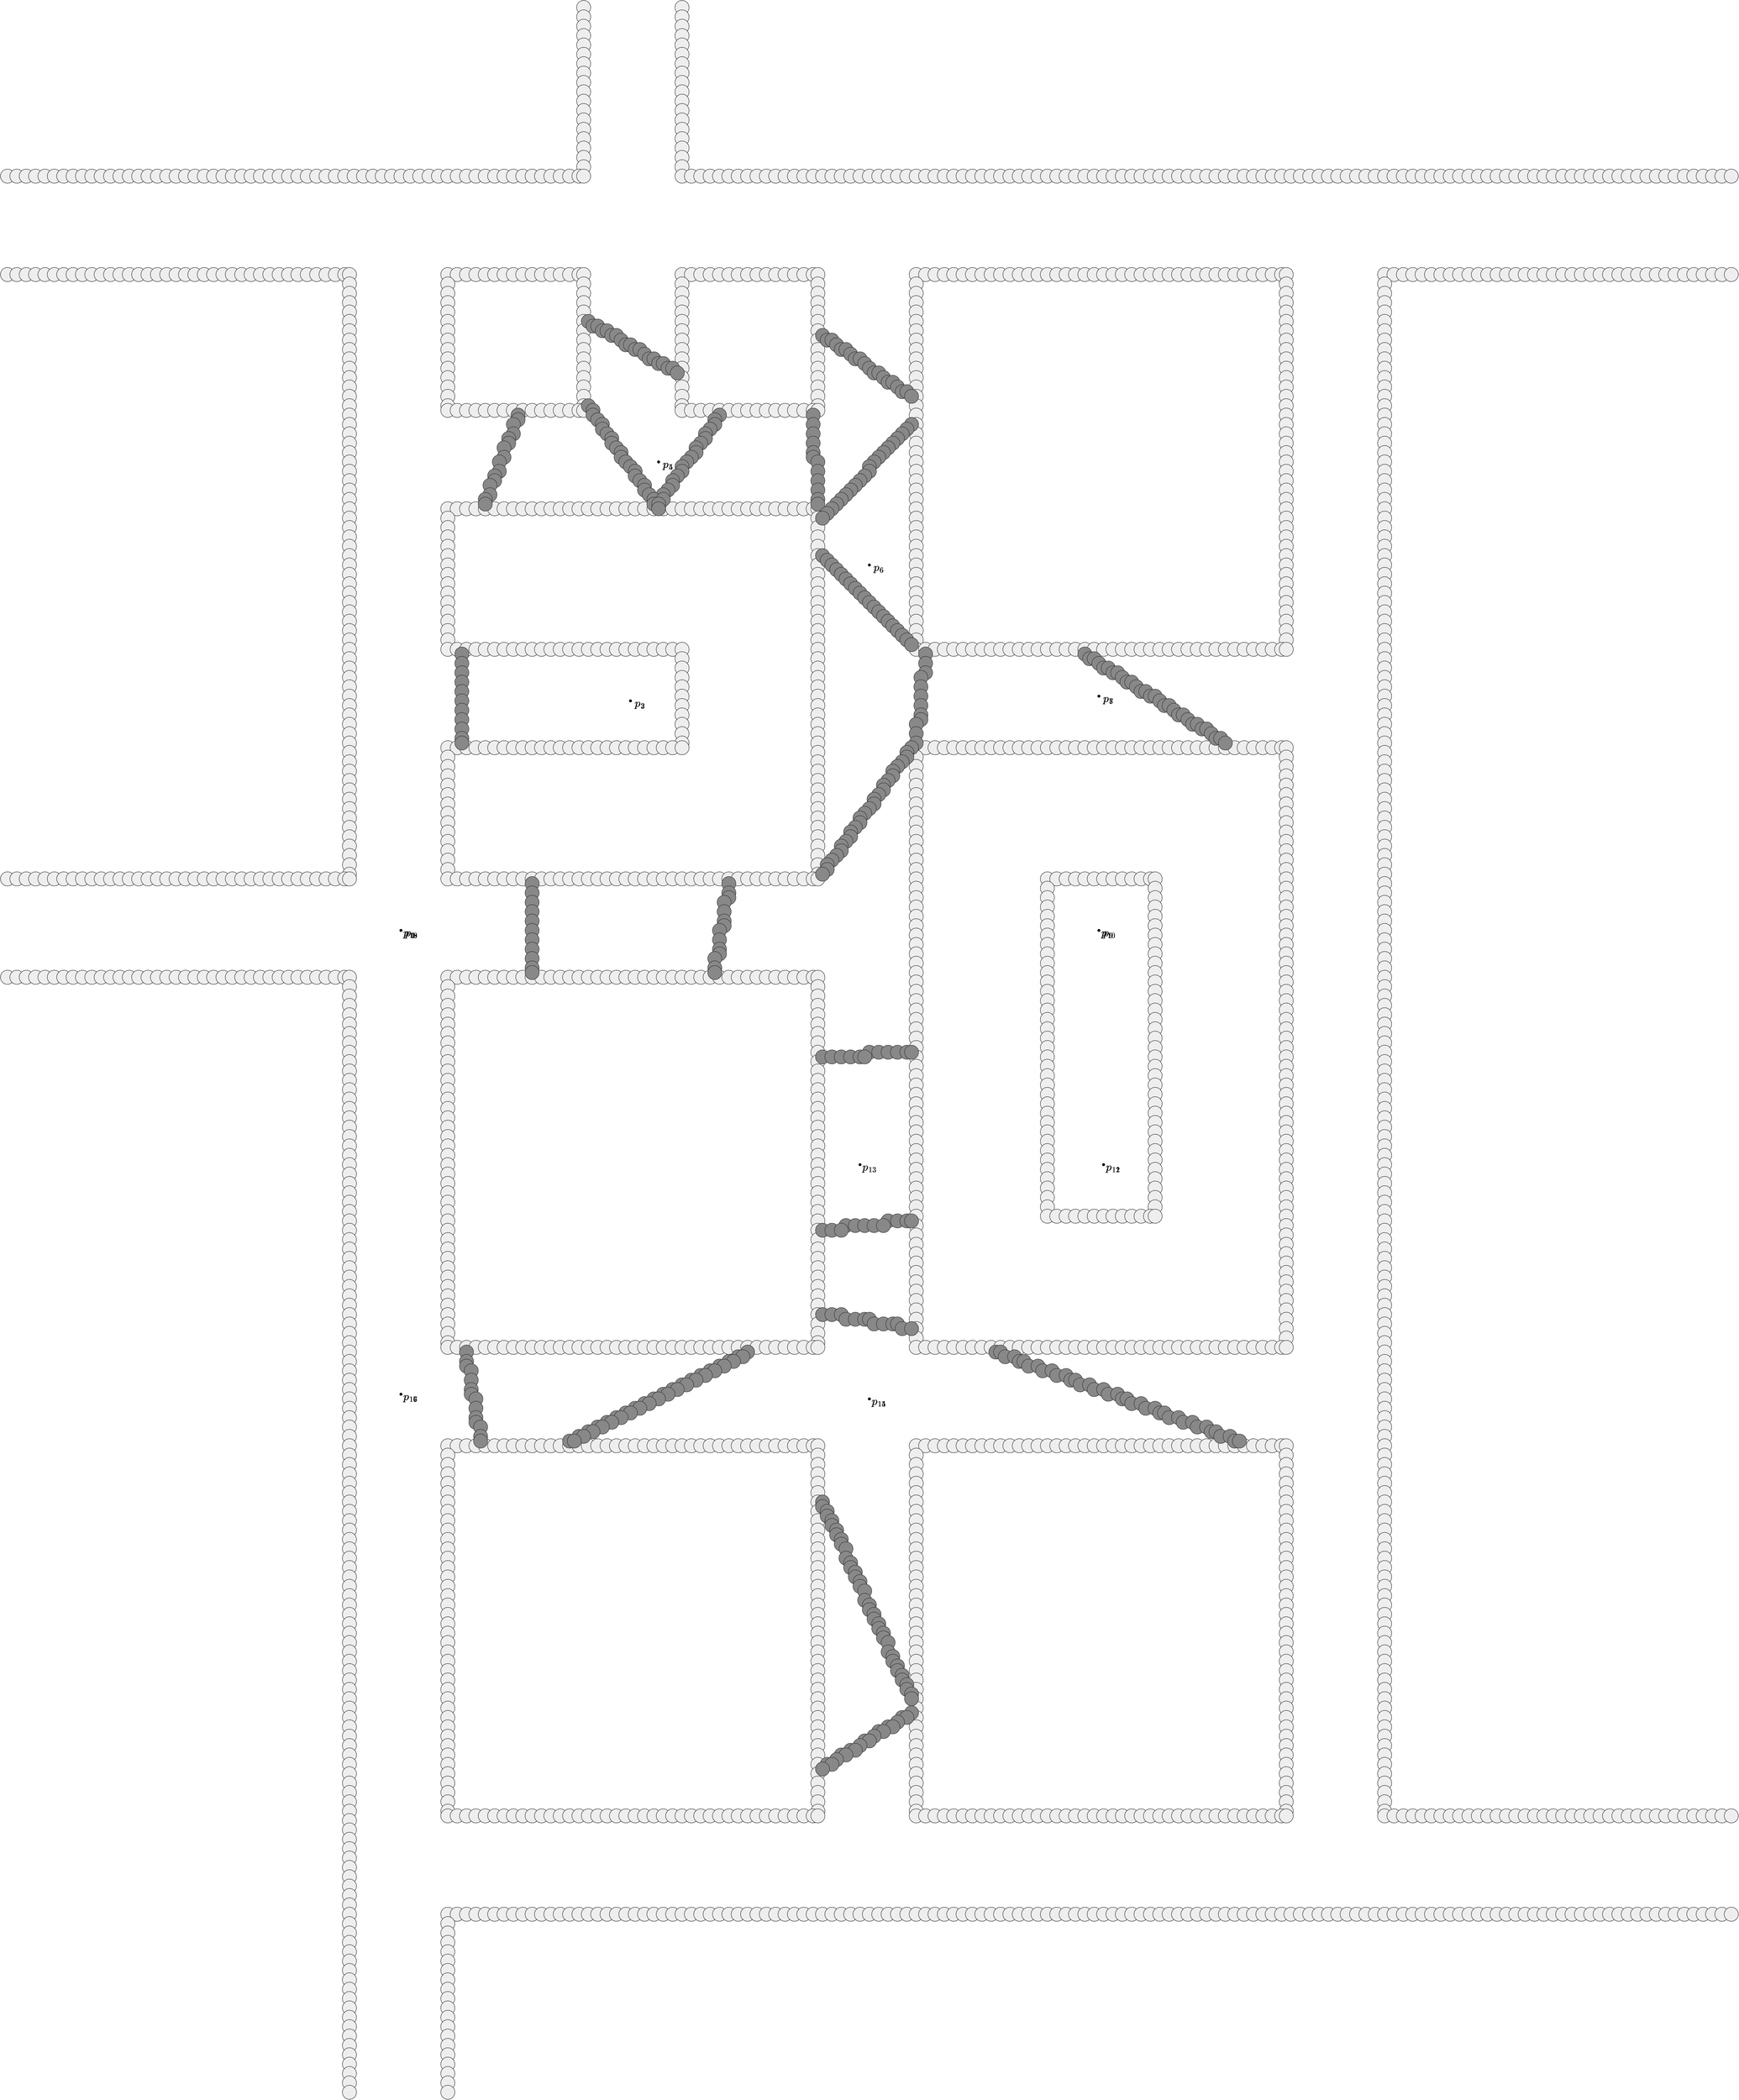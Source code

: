 <mxfile version="23.0.2" type="device">
  <diagram name="Page-1" id="streets">
    <mxGraphModel dx="1434" dy="836" grid="1" gridSize="10" guides="1" tooltips="1" connect="1" arrows="1" fold="1" page="1" pageScale="1" pageWidth="827" pageHeight="1169" math="1" shadow="0">
      <root>
        <mxCell id="0" />
        <mxCell id="1" parent="0" />
                <mxCell id="collsionpoint-0" value="" style="ellipse;whiteSpace=wrap;html=1;aspect=fixed;fontSize=20;fillColor=#eeeeee;strokeColor=#36393d;" vertex="1" parent="1">
          <mxGeometry x="1215" y="-15" width="30" height="30" as="geometry" />
        </mxCell>
        <mxCell id="collsionpoint-1" value="" style="ellipse;whiteSpace=wrap;html=1;aspect=fixed;fontSize=20;fillColor=#eeeeee;strokeColor=#36393d;" vertex="1" parent="1">
          <mxGeometry x="1425" y="-15" width="30" height="30" as="geometry" />
        </mxCell>
        <mxCell id="collsionpoint-2" value="" style="ellipse;whiteSpace=wrap;html=1;aspect=fixed;fontSize=20;fillColor=#eeeeee;strokeColor=#36393d;" vertex="1" parent="1">
          <mxGeometry x="1215" y="5" width="30" height="30" as="geometry" />
        </mxCell>
        <mxCell id="collsionpoint-3" value="" style="ellipse;whiteSpace=wrap;html=1;aspect=fixed;fontSize=20;fillColor=#eeeeee;strokeColor=#36393d;" vertex="1" parent="1">
          <mxGeometry x="1425" y="5" width="30" height="30" as="geometry" />
        </mxCell>
        <mxCell id="collsionpoint-4" value="" style="ellipse;whiteSpace=wrap;html=1;aspect=fixed;fontSize=20;fillColor=#eeeeee;strokeColor=#36393d;" vertex="1" parent="1">
          <mxGeometry x="1215" y="25" width="30" height="30" as="geometry" />
        </mxCell>
        <mxCell id="collsionpoint-5" value="" style="ellipse;whiteSpace=wrap;html=1;aspect=fixed;fontSize=20;fillColor=#eeeeee;strokeColor=#36393d;" vertex="1" parent="1">
          <mxGeometry x="1425" y="25" width="30" height="30" as="geometry" />
        </mxCell>
        <mxCell id="collsionpoint-6" value="" style="ellipse;whiteSpace=wrap;html=1;aspect=fixed;fontSize=20;fillColor=#eeeeee;strokeColor=#36393d;" vertex="1" parent="1">
          <mxGeometry x="1215" y="45" width="30" height="30" as="geometry" />
        </mxCell>
        <mxCell id="collsionpoint-7" value="" style="ellipse;whiteSpace=wrap;html=1;aspect=fixed;fontSize=20;fillColor=#eeeeee;strokeColor=#36393d;" vertex="1" parent="1">
          <mxGeometry x="1425" y="45" width="30" height="30" as="geometry" />
        </mxCell>
        <mxCell id="collsionpoint-8" value="" style="ellipse;whiteSpace=wrap;html=1;aspect=fixed;fontSize=20;fillColor=#eeeeee;strokeColor=#36393d;" vertex="1" parent="1">
          <mxGeometry x="1215" y="65" width="30" height="30" as="geometry" />
        </mxCell>
        <mxCell id="collsionpoint-9" value="" style="ellipse;whiteSpace=wrap;html=1;aspect=fixed;fontSize=20;fillColor=#eeeeee;strokeColor=#36393d;" vertex="1" parent="1">
          <mxGeometry x="1425" y="65" width="30" height="30" as="geometry" />
        </mxCell>
        <mxCell id="collsionpoint-10" value="" style="ellipse;whiteSpace=wrap;html=1;aspect=fixed;fontSize=20;fillColor=#eeeeee;strokeColor=#36393d;" vertex="1" parent="1">
          <mxGeometry x="1215" y="85" width="30" height="30" as="geometry" />
        </mxCell>
        <mxCell id="collsionpoint-11" value="" style="ellipse;whiteSpace=wrap;html=1;aspect=fixed;fontSize=20;fillColor=#eeeeee;strokeColor=#36393d;" vertex="1" parent="1">
          <mxGeometry x="1425" y="85" width="30" height="30" as="geometry" />
        </mxCell>
        <mxCell id="collsionpoint-12" value="" style="ellipse;whiteSpace=wrap;html=1;aspect=fixed;fontSize=20;fillColor=#eeeeee;strokeColor=#36393d;" vertex="1" parent="1">
          <mxGeometry x="1215" y="105" width="30" height="30" as="geometry" />
        </mxCell>
        <mxCell id="collsionpoint-13" value="" style="ellipse;whiteSpace=wrap;html=1;aspect=fixed;fontSize=20;fillColor=#eeeeee;strokeColor=#36393d;" vertex="1" parent="1">
          <mxGeometry x="1425" y="105" width="30" height="30" as="geometry" />
        </mxCell>
        <mxCell id="collsionpoint-14" value="" style="ellipse;whiteSpace=wrap;html=1;aspect=fixed;fontSize=20;fillColor=#eeeeee;strokeColor=#36393d;" vertex="1" parent="1">
          <mxGeometry x="1215" y="125" width="30" height="30" as="geometry" />
        </mxCell>
        <mxCell id="collsionpoint-15" value="" style="ellipse;whiteSpace=wrap;html=1;aspect=fixed;fontSize=20;fillColor=#eeeeee;strokeColor=#36393d;" vertex="1" parent="1">
          <mxGeometry x="1425" y="125" width="30" height="30" as="geometry" />
        </mxCell>
        <mxCell id="collsionpoint-16" value="" style="ellipse;whiteSpace=wrap;html=1;aspect=fixed;fontSize=20;fillColor=#eeeeee;strokeColor=#36393d;" vertex="1" parent="1">
          <mxGeometry x="1215" y="145" width="30" height="30" as="geometry" />
        </mxCell>
        <mxCell id="collsionpoint-17" value="" style="ellipse;whiteSpace=wrap;html=1;aspect=fixed;fontSize=20;fillColor=#eeeeee;strokeColor=#36393d;" vertex="1" parent="1">
          <mxGeometry x="1425" y="145" width="30" height="30" as="geometry" />
        </mxCell>
        <mxCell id="collsionpoint-18" value="" style="ellipse;whiteSpace=wrap;html=1;aspect=fixed;fontSize=20;fillColor=#eeeeee;strokeColor=#36393d;" vertex="1" parent="1">
          <mxGeometry x="1215" y="165" width="30" height="30" as="geometry" />
        </mxCell>
        <mxCell id="collsionpoint-19" value="" style="ellipse;whiteSpace=wrap;html=1;aspect=fixed;fontSize=20;fillColor=#eeeeee;strokeColor=#36393d;" vertex="1" parent="1">
          <mxGeometry x="1425" y="165" width="30" height="30" as="geometry" />
        </mxCell>
        <mxCell id="collsionpoint-20" value="" style="ellipse;whiteSpace=wrap;html=1;aspect=fixed;fontSize=20;fillColor=#eeeeee;strokeColor=#36393d;" vertex="1" parent="1">
          <mxGeometry x="1215" y="185" width="30" height="30" as="geometry" />
        </mxCell>
        <mxCell id="collsionpoint-21" value="" style="ellipse;whiteSpace=wrap;html=1;aspect=fixed;fontSize=20;fillColor=#eeeeee;strokeColor=#36393d;" vertex="1" parent="1">
          <mxGeometry x="1425" y="185" width="30" height="30" as="geometry" />
        </mxCell>
        <mxCell id="collsionpoint-22" value="" style="ellipse;whiteSpace=wrap;html=1;aspect=fixed;fontSize=20;fillColor=#eeeeee;strokeColor=#36393d;" vertex="1" parent="1">
          <mxGeometry x="1215" y="205" width="30" height="30" as="geometry" />
        </mxCell>
        <mxCell id="collsionpoint-23" value="" style="ellipse;whiteSpace=wrap;html=1;aspect=fixed;fontSize=20;fillColor=#eeeeee;strokeColor=#36393d;" vertex="1" parent="1">
          <mxGeometry x="1425" y="205" width="30" height="30" as="geometry" />
        </mxCell>
        <mxCell id="collsionpoint-24" value="" style="ellipse;whiteSpace=wrap;html=1;aspect=fixed;fontSize=20;fillColor=#eeeeee;strokeColor=#36393d;" vertex="1" parent="1">
          <mxGeometry x="1215" y="225" width="30" height="30" as="geometry" />
        </mxCell>
        <mxCell id="collsionpoint-25" value="" style="ellipse;whiteSpace=wrap;html=1;aspect=fixed;fontSize=20;fillColor=#eeeeee;strokeColor=#36393d;" vertex="1" parent="1">
          <mxGeometry x="1425" y="225" width="30" height="30" as="geometry" />
        </mxCell>
        <mxCell id="collsionpoint-26" value="" style="ellipse;whiteSpace=wrap;html=1;aspect=fixed;fontSize=20;fillColor=#eeeeee;strokeColor=#36393d;" vertex="1" parent="1">
          <mxGeometry x="1215" y="245" width="30" height="30" as="geometry" />
        </mxCell>
        <mxCell id="collsionpoint-27" value="" style="ellipse;whiteSpace=wrap;html=1;aspect=fixed;fontSize=20;fillColor=#eeeeee;strokeColor=#36393d;" vertex="1" parent="1">
          <mxGeometry x="1425" y="245" width="30" height="30" as="geometry" />
        </mxCell>
        <mxCell id="collsionpoint-28" value="" style="ellipse;whiteSpace=wrap;html=1;aspect=fixed;fontSize=20;fillColor=#eeeeee;strokeColor=#36393d;" vertex="1" parent="1">
          <mxGeometry x="1215" y="265" width="30" height="30" as="geometry" />
        </mxCell>
        <mxCell id="collsionpoint-29" value="" style="ellipse;whiteSpace=wrap;html=1;aspect=fixed;fontSize=20;fillColor=#eeeeee;strokeColor=#36393d;" vertex="1" parent="1">
          <mxGeometry x="1425" y="265" width="30" height="30" as="geometry" />
        </mxCell>
        <mxCell id="collsionpoint-30" value="" style="ellipse;whiteSpace=wrap;html=1;aspect=fixed;fontSize=20;fillColor=#eeeeee;strokeColor=#36393d;" vertex="1" parent="1">
          <mxGeometry x="1215" y="285" width="30" height="30" as="geometry" />
        </mxCell>
        <mxCell id="collsionpoint-31" value="" style="ellipse;whiteSpace=wrap;html=1;aspect=fixed;fontSize=20;fillColor=#eeeeee;strokeColor=#36393d;" vertex="1" parent="1">
          <mxGeometry x="1425" y="285" width="30" height="30" as="geometry" />
        </mxCell>
        <mxCell id="collsionpoint-32" value="" style="ellipse;whiteSpace=wrap;html=1;aspect=fixed;fontSize=20;fillColor=#eeeeee;strokeColor=#36393d;" vertex="1" parent="1">
          <mxGeometry x="1215" y="305" width="30" height="30" as="geometry" />
        </mxCell>
        <mxCell id="collsionpoint-33" value="" style="ellipse;whiteSpace=wrap;html=1;aspect=fixed;fontSize=20;fillColor=#eeeeee;strokeColor=#36393d;" vertex="1" parent="1">
          <mxGeometry x="1425" y="305" width="30" height="30" as="geometry" />
        </mxCell>
        <mxCell id="collsionpoint-34" value="" style="ellipse;whiteSpace=wrap;html=1;aspect=fixed;fontSize=20;fillColor=#eeeeee;strokeColor=#36393d;" vertex="1" parent="1">
          <mxGeometry x="1215" y="325" width="30" height="30" as="geometry" />
        </mxCell>
        <mxCell id="collsionpoint-35" value="" style="ellipse;whiteSpace=wrap;html=1;aspect=fixed;fontSize=20;fillColor=#eeeeee;strokeColor=#36393d;" vertex="1" parent="1">
          <mxGeometry x="1425" y="325" width="30" height="30" as="geometry" />
        </mxCell>
        <mxCell id="collsionpoint-36" value="" style="ellipse;whiteSpace=wrap;html=1;aspect=fixed;fontSize=20;fillColor=#eeeeee;strokeColor=#36393d;" vertex="1" parent="1">
          <mxGeometry x="-15" y="345" width="30" height="30" as="geometry" />
        </mxCell>
        <mxCell id="collsionpoint-37" value="" style="ellipse;whiteSpace=wrap;html=1;aspect=fixed;fontSize=20;fillColor=#eeeeee;strokeColor=#36393d;" vertex="1" parent="1">
          <mxGeometry x="5" y="345" width="30" height="30" as="geometry" />
        </mxCell>
        <mxCell id="collsionpoint-38" value="" style="ellipse;whiteSpace=wrap;html=1;aspect=fixed;fontSize=20;fillColor=#eeeeee;strokeColor=#36393d;" vertex="1" parent="1">
          <mxGeometry x="25" y="345" width="30" height="30" as="geometry" />
        </mxCell>
        <mxCell id="collsionpoint-39" value="" style="ellipse;whiteSpace=wrap;html=1;aspect=fixed;fontSize=20;fillColor=#eeeeee;strokeColor=#36393d;" vertex="1" parent="1">
          <mxGeometry x="45" y="345" width="30" height="30" as="geometry" />
        </mxCell>
        <mxCell id="collsionpoint-40" value="" style="ellipse;whiteSpace=wrap;html=1;aspect=fixed;fontSize=20;fillColor=#eeeeee;strokeColor=#36393d;" vertex="1" parent="1">
          <mxGeometry x="65" y="345" width="30" height="30" as="geometry" />
        </mxCell>
        <mxCell id="collsionpoint-41" value="" style="ellipse;whiteSpace=wrap;html=1;aspect=fixed;fontSize=20;fillColor=#eeeeee;strokeColor=#36393d;" vertex="1" parent="1">
          <mxGeometry x="85" y="345" width="30" height="30" as="geometry" />
        </mxCell>
        <mxCell id="collsionpoint-42" value="" style="ellipse;whiteSpace=wrap;html=1;aspect=fixed;fontSize=20;fillColor=#eeeeee;strokeColor=#36393d;" vertex="1" parent="1">
          <mxGeometry x="105" y="345" width="30" height="30" as="geometry" />
        </mxCell>
        <mxCell id="collsionpoint-43" value="" style="ellipse;whiteSpace=wrap;html=1;aspect=fixed;fontSize=20;fillColor=#eeeeee;strokeColor=#36393d;" vertex="1" parent="1">
          <mxGeometry x="125" y="345" width="30" height="30" as="geometry" />
        </mxCell>
        <mxCell id="collsionpoint-44" value="" style="ellipse;whiteSpace=wrap;html=1;aspect=fixed;fontSize=20;fillColor=#eeeeee;strokeColor=#36393d;" vertex="1" parent="1">
          <mxGeometry x="145" y="345" width="30" height="30" as="geometry" />
        </mxCell>
        <mxCell id="collsionpoint-45" value="" style="ellipse;whiteSpace=wrap;html=1;aspect=fixed;fontSize=20;fillColor=#eeeeee;strokeColor=#36393d;" vertex="1" parent="1">
          <mxGeometry x="165" y="345" width="30" height="30" as="geometry" />
        </mxCell>
        <mxCell id="collsionpoint-46" value="" style="ellipse;whiteSpace=wrap;html=1;aspect=fixed;fontSize=20;fillColor=#eeeeee;strokeColor=#36393d;" vertex="1" parent="1">
          <mxGeometry x="185" y="345" width="30" height="30" as="geometry" />
        </mxCell>
        <mxCell id="collsionpoint-47" value="" style="ellipse;whiteSpace=wrap;html=1;aspect=fixed;fontSize=20;fillColor=#eeeeee;strokeColor=#36393d;" vertex="1" parent="1">
          <mxGeometry x="205" y="345" width="30" height="30" as="geometry" />
        </mxCell>
        <mxCell id="collsionpoint-48" value="" style="ellipse;whiteSpace=wrap;html=1;aspect=fixed;fontSize=20;fillColor=#eeeeee;strokeColor=#36393d;" vertex="1" parent="1">
          <mxGeometry x="225" y="345" width="30" height="30" as="geometry" />
        </mxCell>
        <mxCell id="collsionpoint-49" value="" style="ellipse;whiteSpace=wrap;html=1;aspect=fixed;fontSize=20;fillColor=#eeeeee;strokeColor=#36393d;" vertex="1" parent="1">
          <mxGeometry x="245" y="345" width="30" height="30" as="geometry" />
        </mxCell>
        <mxCell id="collsionpoint-50" value="" style="ellipse;whiteSpace=wrap;html=1;aspect=fixed;fontSize=20;fillColor=#eeeeee;strokeColor=#36393d;" vertex="1" parent="1">
          <mxGeometry x="265" y="345" width="30" height="30" as="geometry" />
        </mxCell>
        <mxCell id="collsionpoint-51" value="" style="ellipse;whiteSpace=wrap;html=1;aspect=fixed;fontSize=20;fillColor=#eeeeee;strokeColor=#36393d;" vertex="1" parent="1">
          <mxGeometry x="285" y="345" width="30" height="30" as="geometry" />
        </mxCell>
        <mxCell id="collsionpoint-52" value="" style="ellipse;whiteSpace=wrap;html=1;aspect=fixed;fontSize=20;fillColor=#eeeeee;strokeColor=#36393d;" vertex="1" parent="1">
          <mxGeometry x="305" y="345" width="30" height="30" as="geometry" />
        </mxCell>
        <mxCell id="collsionpoint-53" value="" style="ellipse;whiteSpace=wrap;html=1;aspect=fixed;fontSize=20;fillColor=#eeeeee;strokeColor=#36393d;" vertex="1" parent="1">
          <mxGeometry x="325" y="345" width="30" height="30" as="geometry" />
        </mxCell>
        <mxCell id="collsionpoint-54" value="" style="ellipse;whiteSpace=wrap;html=1;aspect=fixed;fontSize=20;fillColor=#eeeeee;strokeColor=#36393d;" vertex="1" parent="1">
          <mxGeometry x="345" y="345" width="30" height="30" as="geometry" />
        </mxCell>
        <mxCell id="collsionpoint-55" value="" style="ellipse;whiteSpace=wrap;html=1;aspect=fixed;fontSize=20;fillColor=#eeeeee;strokeColor=#36393d;" vertex="1" parent="1">
          <mxGeometry x="365" y="345" width="30" height="30" as="geometry" />
        </mxCell>
        <mxCell id="collsionpoint-56" value="" style="ellipse;whiteSpace=wrap;html=1;aspect=fixed;fontSize=20;fillColor=#eeeeee;strokeColor=#36393d;" vertex="1" parent="1">
          <mxGeometry x="385" y="345" width="30" height="30" as="geometry" />
        </mxCell>
        <mxCell id="collsionpoint-57" value="" style="ellipse;whiteSpace=wrap;html=1;aspect=fixed;fontSize=20;fillColor=#eeeeee;strokeColor=#36393d;" vertex="1" parent="1">
          <mxGeometry x="405" y="345" width="30" height="30" as="geometry" />
        </mxCell>
        <mxCell id="collsionpoint-58" value="" style="ellipse;whiteSpace=wrap;html=1;aspect=fixed;fontSize=20;fillColor=#eeeeee;strokeColor=#36393d;" vertex="1" parent="1">
          <mxGeometry x="425" y="345" width="30" height="30" as="geometry" />
        </mxCell>
        <mxCell id="collsionpoint-59" value="" style="ellipse;whiteSpace=wrap;html=1;aspect=fixed;fontSize=20;fillColor=#eeeeee;strokeColor=#36393d;" vertex="1" parent="1">
          <mxGeometry x="445" y="345" width="30" height="30" as="geometry" />
        </mxCell>
        <mxCell id="collsionpoint-60" value="" style="ellipse;whiteSpace=wrap;html=1;aspect=fixed;fontSize=20;fillColor=#eeeeee;strokeColor=#36393d;" vertex="1" parent="1">
          <mxGeometry x="465" y="345" width="30" height="30" as="geometry" />
        </mxCell>
        <mxCell id="collsionpoint-61" value="" style="ellipse;whiteSpace=wrap;html=1;aspect=fixed;fontSize=20;fillColor=#eeeeee;strokeColor=#36393d;" vertex="1" parent="1">
          <mxGeometry x="485" y="345" width="30" height="30" as="geometry" />
        </mxCell>
        <mxCell id="collsionpoint-62" value="" style="ellipse;whiteSpace=wrap;html=1;aspect=fixed;fontSize=20;fillColor=#eeeeee;strokeColor=#36393d;" vertex="1" parent="1">
          <mxGeometry x="505" y="345" width="30" height="30" as="geometry" />
        </mxCell>
        <mxCell id="collsionpoint-63" value="" style="ellipse;whiteSpace=wrap;html=1;aspect=fixed;fontSize=20;fillColor=#eeeeee;strokeColor=#36393d;" vertex="1" parent="1">
          <mxGeometry x="525" y="345" width="30" height="30" as="geometry" />
        </mxCell>
        <mxCell id="collsionpoint-64" value="" style="ellipse;whiteSpace=wrap;html=1;aspect=fixed;fontSize=20;fillColor=#eeeeee;strokeColor=#36393d;" vertex="1" parent="1">
          <mxGeometry x="545" y="345" width="30" height="30" as="geometry" />
        </mxCell>
        <mxCell id="collsionpoint-65" value="" style="ellipse;whiteSpace=wrap;html=1;aspect=fixed;fontSize=20;fillColor=#eeeeee;strokeColor=#36393d;" vertex="1" parent="1">
          <mxGeometry x="565" y="345" width="30" height="30" as="geometry" />
        </mxCell>
        <mxCell id="collsionpoint-66" value="" style="ellipse;whiteSpace=wrap;html=1;aspect=fixed;fontSize=20;fillColor=#eeeeee;strokeColor=#36393d;" vertex="1" parent="1">
          <mxGeometry x="585" y="345" width="30" height="30" as="geometry" />
        </mxCell>
        <mxCell id="collsionpoint-67" value="" style="ellipse;whiteSpace=wrap;html=1;aspect=fixed;fontSize=20;fillColor=#eeeeee;strokeColor=#36393d;" vertex="1" parent="1">
          <mxGeometry x="605" y="345" width="30" height="30" as="geometry" />
        </mxCell>
        <mxCell id="collsionpoint-68" value="" style="ellipse;whiteSpace=wrap;html=1;aspect=fixed;fontSize=20;fillColor=#eeeeee;strokeColor=#36393d;" vertex="1" parent="1">
          <mxGeometry x="625" y="345" width="30" height="30" as="geometry" />
        </mxCell>
        <mxCell id="collsionpoint-69" value="" style="ellipse;whiteSpace=wrap;html=1;aspect=fixed;fontSize=20;fillColor=#eeeeee;strokeColor=#36393d;" vertex="1" parent="1">
          <mxGeometry x="645" y="345" width="30" height="30" as="geometry" />
        </mxCell>
        <mxCell id="collsionpoint-70" value="" style="ellipse;whiteSpace=wrap;html=1;aspect=fixed;fontSize=20;fillColor=#eeeeee;strokeColor=#36393d;" vertex="1" parent="1">
          <mxGeometry x="665" y="345" width="30" height="30" as="geometry" />
        </mxCell>
        <mxCell id="collsionpoint-71" value="" style="ellipse;whiteSpace=wrap;html=1;aspect=fixed;fontSize=20;fillColor=#eeeeee;strokeColor=#36393d;" vertex="1" parent="1">
          <mxGeometry x="685" y="345" width="30" height="30" as="geometry" />
        </mxCell>
        <mxCell id="collsionpoint-72" value="" style="ellipse;whiteSpace=wrap;html=1;aspect=fixed;fontSize=20;fillColor=#eeeeee;strokeColor=#36393d;" vertex="1" parent="1">
          <mxGeometry x="705" y="345" width="30" height="30" as="geometry" />
        </mxCell>
        <mxCell id="collsionpoint-73" value="" style="ellipse;whiteSpace=wrap;html=1;aspect=fixed;fontSize=20;fillColor=#eeeeee;strokeColor=#36393d;" vertex="1" parent="1">
          <mxGeometry x="725" y="345" width="30" height="30" as="geometry" />
        </mxCell>
        <mxCell id="collsionpoint-74" value="" style="ellipse;whiteSpace=wrap;html=1;aspect=fixed;fontSize=20;fillColor=#eeeeee;strokeColor=#36393d;" vertex="1" parent="1">
          <mxGeometry x="745" y="345" width="30" height="30" as="geometry" />
        </mxCell>
        <mxCell id="collsionpoint-75" value="" style="ellipse;whiteSpace=wrap;html=1;aspect=fixed;fontSize=20;fillColor=#eeeeee;strokeColor=#36393d;" vertex="1" parent="1">
          <mxGeometry x="765" y="345" width="30" height="30" as="geometry" />
        </mxCell>
        <mxCell id="collsionpoint-76" value="" style="ellipse;whiteSpace=wrap;html=1;aspect=fixed;fontSize=20;fillColor=#eeeeee;strokeColor=#36393d;" vertex="1" parent="1">
          <mxGeometry x="785" y="345" width="30" height="30" as="geometry" />
        </mxCell>
        <mxCell id="collsionpoint-77" value="" style="ellipse;whiteSpace=wrap;html=1;aspect=fixed;fontSize=20;fillColor=#eeeeee;strokeColor=#36393d;" vertex="1" parent="1">
          <mxGeometry x="805" y="345" width="30" height="30" as="geometry" />
        </mxCell>
        <mxCell id="collsionpoint-78" value="" style="ellipse;whiteSpace=wrap;html=1;aspect=fixed;fontSize=20;fillColor=#eeeeee;strokeColor=#36393d;" vertex="1" parent="1">
          <mxGeometry x="825" y="345" width="30" height="30" as="geometry" />
        </mxCell>
        <mxCell id="collsionpoint-79" value="" style="ellipse;whiteSpace=wrap;html=1;aspect=fixed;fontSize=20;fillColor=#eeeeee;strokeColor=#36393d;" vertex="1" parent="1">
          <mxGeometry x="845" y="345" width="30" height="30" as="geometry" />
        </mxCell>
        <mxCell id="collsionpoint-80" value="" style="ellipse;whiteSpace=wrap;html=1;aspect=fixed;fontSize=20;fillColor=#eeeeee;strokeColor=#36393d;" vertex="1" parent="1">
          <mxGeometry x="865" y="345" width="30" height="30" as="geometry" />
        </mxCell>
        <mxCell id="collsionpoint-81" value="" style="ellipse;whiteSpace=wrap;html=1;aspect=fixed;fontSize=20;fillColor=#eeeeee;strokeColor=#36393d;" vertex="1" parent="1">
          <mxGeometry x="885" y="345" width="30" height="30" as="geometry" />
        </mxCell>
        <mxCell id="collsionpoint-82" value="" style="ellipse;whiteSpace=wrap;html=1;aspect=fixed;fontSize=20;fillColor=#eeeeee;strokeColor=#36393d;" vertex="1" parent="1">
          <mxGeometry x="905" y="345" width="30" height="30" as="geometry" />
        </mxCell>
        <mxCell id="collsionpoint-83" value="" style="ellipse;whiteSpace=wrap;html=1;aspect=fixed;fontSize=20;fillColor=#eeeeee;strokeColor=#36393d;" vertex="1" parent="1">
          <mxGeometry x="925" y="345" width="30" height="30" as="geometry" />
        </mxCell>
        <mxCell id="collsionpoint-84" value="" style="ellipse;whiteSpace=wrap;html=1;aspect=fixed;fontSize=20;fillColor=#eeeeee;strokeColor=#36393d;" vertex="1" parent="1">
          <mxGeometry x="945" y="345" width="30" height="30" as="geometry" />
        </mxCell>
        <mxCell id="collsionpoint-85" value="" style="ellipse;whiteSpace=wrap;html=1;aspect=fixed;fontSize=20;fillColor=#eeeeee;strokeColor=#36393d;" vertex="1" parent="1">
          <mxGeometry x="965" y="345" width="30" height="30" as="geometry" />
        </mxCell>
        <mxCell id="collsionpoint-86" value="" style="ellipse;whiteSpace=wrap;html=1;aspect=fixed;fontSize=20;fillColor=#eeeeee;strokeColor=#36393d;" vertex="1" parent="1">
          <mxGeometry x="985" y="345" width="30" height="30" as="geometry" />
        </mxCell>
        <mxCell id="collsionpoint-87" value="" style="ellipse;whiteSpace=wrap;html=1;aspect=fixed;fontSize=20;fillColor=#eeeeee;strokeColor=#36393d;" vertex="1" parent="1">
          <mxGeometry x="1005" y="345" width="30" height="30" as="geometry" />
        </mxCell>
        <mxCell id="collsionpoint-88" value="" style="ellipse;whiteSpace=wrap;html=1;aspect=fixed;fontSize=20;fillColor=#eeeeee;strokeColor=#36393d;" vertex="1" parent="1">
          <mxGeometry x="1025" y="345" width="30" height="30" as="geometry" />
        </mxCell>
        <mxCell id="collsionpoint-89" value="" style="ellipse;whiteSpace=wrap;html=1;aspect=fixed;fontSize=20;fillColor=#eeeeee;strokeColor=#36393d;" vertex="1" parent="1">
          <mxGeometry x="1045" y="345" width="30" height="30" as="geometry" />
        </mxCell>
        <mxCell id="collsionpoint-90" value="" style="ellipse;whiteSpace=wrap;html=1;aspect=fixed;fontSize=20;fillColor=#eeeeee;strokeColor=#36393d;" vertex="1" parent="1">
          <mxGeometry x="1065" y="345" width="30" height="30" as="geometry" />
        </mxCell>
        <mxCell id="collsionpoint-91" value="" style="ellipse;whiteSpace=wrap;html=1;aspect=fixed;fontSize=20;fillColor=#eeeeee;strokeColor=#36393d;" vertex="1" parent="1">
          <mxGeometry x="1085" y="345" width="30" height="30" as="geometry" />
        </mxCell>
        <mxCell id="collsionpoint-92" value="" style="ellipse;whiteSpace=wrap;html=1;aspect=fixed;fontSize=20;fillColor=#eeeeee;strokeColor=#36393d;" vertex="1" parent="1">
          <mxGeometry x="1105" y="345" width="30" height="30" as="geometry" />
        </mxCell>
        <mxCell id="collsionpoint-93" value="" style="ellipse;whiteSpace=wrap;html=1;aspect=fixed;fontSize=20;fillColor=#eeeeee;strokeColor=#36393d;" vertex="1" parent="1">
          <mxGeometry x="1125" y="345" width="30" height="30" as="geometry" />
        </mxCell>
        <mxCell id="collsionpoint-94" value="" style="ellipse;whiteSpace=wrap;html=1;aspect=fixed;fontSize=20;fillColor=#eeeeee;strokeColor=#36393d;" vertex="1" parent="1">
          <mxGeometry x="1145" y="345" width="30" height="30" as="geometry" />
        </mxCell>
        <mxCell id="collsionpoint-95" value="" style="ellipse;whiteSpace=wrap;html=1;aspect=fixed;fontSize=20;fillColor=#eeeeee;strokeColor=#36393d;" vertex="1" parent="1">
          <mxGeometry x="1165" y="345" width="30" height="30" as="geometry" />
        </mxCell>
        <mxCell id="collsionpoint-96" value="" style="ellipse;whiteSpace=wrap;html=1;aspect=fixed;fontSize=20;fillColor=#eeeeee;strokeColor=#36393d;" vertex="1" parent="1">
          <mxGeometry x="1185" y="345" width="30" height="30" as="geometry" />
        </mxCell>
        <mxCell id="collsionpoint-97" value="" style="ellipse;whiteSpace=wrap;html=1;aspect=fixed;fontSize=20;fillColor=#eeeeee;strokeColor=#36393d;" vertex="1" parent="1">
          <mxGeometry x="1205" y="345" width="30" height="30" as="geometry" />
        </mxCell>
        <mxCell id="collsionpoint-98" value="" style="ellipse;whiteSpace=wrap;html=1;aspect=fixed;fontSize=20;fillColor=#eeeeee;strokeColor=#36393d;" vertex="1" parent="1">
          <mxGeometry x="1215" y="345" width="30" height="30" as="geometry" />
        </mxCell>
        <mxCell id="collsionpoint-99" value="" style="ellipse;whiteSpace=wrap;html=1;aspect=fixed;fontSize=20;fillColor=#eeeeee;strokeColor=#36393d;" vertex="1" parent="1">
          <mxGeometry x="1425" y="345" width="30" height="30" as="geometry" />
        </mxCell>
        <mxCell id="collsionpoint-100" value="" style="ellipse;whiteSpace=wrap;html=1;aspect=fixed;fontSize=20;fillColor=#eeeeee;strokeColor=#36393d;" vertex="1" parent="1">
          <mxGeometry x="1445" y="345" width="30" height="30" as="geometry" />
        </mxCell>
        <mxCell id="collsionpoint-101" value="" style="ellipse;whiteSpace=wrap;html=1;aspect=fixed;fontSize=20;fillColor=#eeeeee;strokeColor=#36393d;" vertex="1" parent="1">
          <mxGeometry x="1465" y="345" width="30" height="30" as="geometry" />
        </mxCell>
        <mxCell id="collsionpoint-102" value="" style="ellipse;whiteSpace=wrap;html=1;aspect=fixed;fontSize=20;fillColor=#eeeeee;strokeColor=#36393d;" vertex="1" parent="1">
          <mxGeometry x="1485" y="345" width="30" height="30" as="geometry" />
        </mxCell>
        <mxCell id="collsionpoint-103" value="" style="ellipse;whiteSpace=wrap;html=1;aspect=fixed;fontSize=20;fillColor=#eeeeee;strokeColor=#36393d;" vertex="1" parent="1">
          <mxGeometry x="1505" y="345" width="30" height="30" as="geometry" />
        </mxCell>
        <mxCell id="collsionpoint-104" value="" style="ellipse;whiteSpace=wrap;html=1;aspect=fixed;fontSize=20;fillColor=#eeeeee;strokeColor=#36393d;" vertex="1" parent="1">
          <mxGeometry x="1525" y="345" width="30" height="30" as="geometry" />
        </mxCell>
        <mxCell id="collsionpoint-105" value="" style="ellipse;whiteSpace=wrap;html=1;aspect=fixed;fontSize=20;fillColor=#eeeeee;strokeColor=#36393d;" vertex="1" parent="1">
          <mxGeometry x="1545" y="345" width="30" height="30" as="geometry" />
        </mxCell>
        <mxCell id="collsionpoint-106" value="" style="ellipse;whiteSpace=wrap;html=1;aspect=fixed;fontSize=20;fillColor=#eeeeee;strokeColor=#36393d;" vertex="1" parent="1">
          <mxGeometry x="1565" y="345" width="30" height="30" as="geometry" />
        </mxCell>
        <mxCell id="collsionpoint-107" value="" style="ellipse;whiteSpace=wrap;html=1;aspect=fixed;fontSize=20;fillColor=#eeeeee;strokeColor=#36393d;" vertex="1" parent="1">
          <mxGeometry x="1585" y="345" width="30" height="30" as="geometry" />
        </mxCell>
        <mxCell id="collsionpoint-108" value="" style="ellipse;whiteSpace=wrap;html=1;aspect=fixed;fontSize=20;fillColor=#eeeeee;strokeColor=#36393d;" vertex="1" parent="1">
          <mxGeometry x="1605" y="345" width="30" height="30" as="geometry" />
        </mxCell>
        <mxCell id="collsionpoint-109" value="" style="ellipse;whiteSpace=wrap;html=1;aspect=fixed;fontSize=20;fillColor=#eeeeee;strokeColor=#36393d;" vertex="1" parent="1">
          <mxGeometry x="1625" y="345" width="30" height="30" as="geometry" />
        </mxCell>
        <mxCell id="collsionpoint-110" value="" style="ellipse;whiteSpace=wrap;html=1;aspect=fixed;fontSize=20;fillColor=#eeeeee;strokeColor=#36393d;" vertex="1" parent="1">
          <mxGeometry x="1645" y="345" width="30" height="30" as="geometry" />
        </mxCell>
        <mxCell id="collsionpoint-111" value="" style="ellipse;whiteSpace=wrap;html=1;aspect=fixed;fontSize=20;fillColor=#eeeeee;strokeColor=#36393d;" vertex="1" parent="1">
          <mxGeometry x="1665" y="345" width="30" height="30" as="geometry" />
        </mxCell>
        <mxCell id="collsionpoint-112" value="" style="ellipse;whiteSpace=wrap;html=1;aspect=fixed;fontSize=20;fillColor=#eeeeee;strokeColor=#36393d;" vertex="1" parent="1">
          <mxGeometry x="1685" y="345" width="30" height="30" as="geometry" />
        </mxCell>
        <mxCell id="collsionpoint-113" value="" style="ellipse;whiteSpace=wrap;html=1;aspect=fixed;fontSize=20;fillColor=#eeeeee;strokeColor=#36393d;" vertex="1" parent="1">
          <mxGeometry x="1705" y="345" width="30" height="30" as="geometry" />
        </mxCell>
        <mxCell id="collsionpoint-114" value="" style="ellipse;whiteSpace=wrap;html=1;aspect=fixed;fontSize=20;fillColor=#eeeeee;strokeColor=#36393d;" vertex="1" parent="1">
          <mxGeometry x="1725" y="345" width="30" height="30" as="geometry" />
        </mxCell>
        <mxCell id="collsionpoint-115" value="" style="ellipse;whiteSpace=wrap;html=1;aspect=fixed;fontSize=20;fillColor=#eeeeee;strokeColor=#36393d;" vertex="1" parent="1">
          <mxGeometry x="1745" y="345" width="30" height="30" as="geometry" />
        </mxCell>
        <mxCell id="collsionpoint-116" value="" style="ellipse;whiteSpace=wrap;html=1;aspect=fixed;fontSize=20;fillColor=#eeeeee;strokeColor=#36393d;" vertex="1" parent="1">
          <mxGeometry x="1765" y="345" width="30" height="30" as="geometry" />
        </mxCell>
        <mxCell id="collsionpoint-117" value="" style="ellipse;whiteSpace=wrap;html=1;aspect=fixed;fontSize=20;fillColor=#eeeeee;strokeColor=#36393d;" vertex="1" parent="1">
          <mxGeometry x="1785" y="345" width="30" height="30" as="geometry" />
        </mxCell>
        <mxCell id="collsionpoint-118" value="" style="ellipse;whiteSpace=wrap;html=1;aspect=fixed;fontSize=20;fillColor=#eeeeee;strokeColor=#36393d;" vertex="1" parent="1">
          <mxGeometry x="1805" y="345" width="30" height="30" as="geometry" />
        </mxCell>
        <mxCell id="collsionpoint-119" value="" style="ellipse;whiteSpace=wrap;html=1;aspect=fixed;fontSize=20;fillColor=#eeeeee;strokeColor=#36393d;" vertex="1" parent="1">
          <mxGeometry x="1825" y="345" width="30" height="30" as="geometry" />
        </mxCell>
        <mxCell id="collsionpoint-120" value="" style="ellipse;whiteSpace=wrap;html=1;aspect=fixed;fontSize=20;fillColor=#eeeeee;strokeColor=#36393d;" vertex="1" parent="1">
          <mxGeometry x="1845" y="345" width="30" height="30" as="geometry" />
        </mxCell>
        <mxCell id="collsionpoint-121" value="" style="ellipse;whiteSpace=wrap;html=1;aspect=fixed;fontSize=20;fillColor=#eeeeee;strokeColor=#36393d;" vertex="1" parent="1">
          <mxGeometry x="1865" y="345" width="30" height="30" as="geometry" />
        </mxCell>
        <mxCell id="collsionpoint-122" value="" style="ellipse;whiteSpace=wrap;html=1;aspect=fixed;fontSize=20;fillColor=#eeeeee;strokeColor=#36393d;" vertex="1" parent="1">
          <mxGeometry x="1885" y="345" width="30" height="30" as="geometry" />
        </mxCell>
        <mxCell id="collsionpoint-123" value="" style="ellipse;whiteSpace=wrap;html=1;aspect=fixed;fontSize=20;fillColor=#eeeeee;strokeColor=#36393d;" vertex="1" parent="1">
          <mxGeometry x="1905" y="345" width="30" height="30" as="geometry" />
        </mxCell>
        <mxCell id="collsionpoint-124" value="" style="ellipse;whiteSpace=wrap;html=1;aspect=fixed;fontSize=20;fillColor=#eeeeee;strokeColor=#36393d;" vertex="1" parent="1">
          <mxGeometry x="1925" y="345" width="30" height="30" as="geometry" />
        </mxCell>
        <mxCell id="collsionpoint-125" value="" style="ellipse;whiteSpace=wrap;html=1;aspect=fixed;fontSize=20;fillColor=#eeeeee;strokeColor=#36393d;" vertex="1" parent="1">
          <mxGeometry x="1945" y="345" width="30" height="30" as="geometry" />
        </mxCell>
        <mxCell id="collsionpoint-126" value="" style="ellipse;whiteSpace=wrap;html=1;aspect=fixed;fontSize=20;fillColor=#eeeeee;strokeColor=#36393d;" vertex="1" parent="1">
          <mxGeometry x="1965" y="345" width="30" height="30" as="geometry" />
        </mxCell>
        <mxCell id="collsionpoint-127" value="" style="ellipse;whiteSpace=wrap;html=1;aspect=fixed;fontSize=20;fillColor=#eeeeee;strokeColor=#36393d;" vertex="1" parent="1">
          <mxGeometry x="1985" y="345" width="30" height="30" as="geometry" />
        </mxCell>
        <mxCell id="collsionpoint-128" value="" style="ellipse;whiteSpace=wrap;html=1;aspect=fixed;fontSize=20;fillColor=#eeeeee;strokeColor=#36393d;" vertex="1" parent="1">
          <mxGeometry x="2005" y="345" width="30" height="30" as="geometry" />
        </mxCell>
        <mxCell id="collsionpoint-129" value="" style="ellipse;whiteSpace=wrap;html=1;aspect=fixed;fontSize=20;fillColor=#eeeeee;strokeColor=#36393d;" vertex="1" parent="1">
          <mxGeometry x="2025" y="345" width="30" height="30" as="geometry" />
        </mxCell>
        <mxCell id="collsionpoint-130" value="" style="ellipse;whiteSpace=wrap;html=1;aspect=fixed;fontSize=20;fillColor=#eeeeee;strokeColor=#36393d;" vertex="1" parent="1">
          <mxGeometry x="2045" y="345" width="30" height="30" as="geometry" />
        </mxCell>
        <mxCell id="collsionpoint-131" value="" style="ellipse;whiteSpace=wrap;html=1;aspect=fixed;fontSize=20;fillColor=#eeeeee;strokeColor=#36393d;" vertex="1" parent="1">
          <mxGeometry x="2065" y="345" width="30" height="30" as="geometry" />
        </mxCell>
        <mxCell id="collsionpoint-132" value="" style="ellipse;whiteSpace=wrap;html=1;aspect=fixed;fontSize=20;fillColor=#eeeeee;strokeColor=#36393d;" vertex="1" parent="1">
          <mxGeometry x="2085" y="345" width="30" height="30" as="geometry" />
        </mxCell>
        <mxCell id="collsionpoint-133" value="" style="ellipse;whiteSpace=wrap;html=1;aspect=fixed;fontSize=20;fillColor=#eeeeee;strokeColor=#36393d;" vertex="1" parent="1">
          <mxGeometry x="2105" y="345" width="30" height="30" as="geometry" />
        </mxCell>
        <mxCell id="collsionpoint-134" value="" style="ellipse;whiteSpace=wrap;html=1;aspect=fixed;fontSize=20;fillColor=#eeeeee;strokeColor=#36393d;" vertex="1" parent="1">
          <mxGeometry x="2125" y="345" width="30" height="30" as="geometry" />
        </mxCell>
        <mxCell id="collsionpoint-135" value="" style="ellipse;whiteSpace=wrap;html=1;aspect=fixed;fontSize=20;fillColor=#eeeeee;strokeColor=#36393d;" vertex="1" parent="1">
          <mxGeometry x="2145" y="345" width="30" height="30" as="geometry" />
        </mxCell>
        <mxCell id="collsionpoint-136" value="" style="ellipse;whiteSpace=wrap;html=1;aspect=fixed;fontSize=20;fillColor=#eeeeee;strokeColor=#36393d;" vertex="1" parent="1">
          <mxGeometry x="2165" y="345" width="30" height="30" as="geometry" />
        </mxCell>
        <mxCell id="collsionpoint-137" value="" style="ellipse;whiteSpace=wrap;html=1;aspect=fixed;fontSize=20;fillColor=#eeeeee;strokeColor=#36393d;" vertex="1" parent="1">
          <mxGeometry x="2185" y="345" width="30" height="30" as="geometry" />
        </mxCell>
        <mxCell id="collsionpoint-138" value="" style="ellipse;whiteSpace=wrap;html=1;aspect=fixed;fontSize=20;fillColor=#eeeeee;strokeColor=#36393d;" vertex="1" parent="1">
          <mxGeometry x="2205" y="345" width="30" height="30" as="geometry" />
        </mxCell>
        <mxCell id="collsionpoint-139" value="" style="ellipse;whiteSpace=wrap;html=1;aspect=fixed;fontSize=20;fillColor=#eeeeee;strokeColor=#36393d;" vertex="1" parent="1">
          <mxGeometry x="2225" y="345" width="30" height="30" as="geometry" />
        </mxCell>
        <mxCell id="collsionpoint-140" value="" style="ellipse;whiteSpace=wrap;html=1;aspect=fixed;fontSize=20;fillColor=#eeeeee;strokeColor=#36393d;" vertex="1" parent="1">
          <mxGeometry x="2245" y="345" width="30" height="30" as="geometry" />
        </mxCell>
        <mxCell id="collsionpoint-141" value="" style="ellipse;whiteSpace=wrap;html=1;aspect=fixed;fontSize=20;fillColor=#eeeeee;strokeColor=#36393d;" vertex="1" parent="1">
          <mxGeometry x="2265" y="345" width="30" height="30" as="geometry" />
        </mxCell>
        <mxCell id="collsionpoint-142" value="" style="ellipse;whiteSpace=wrap;html=1;aspect=fixed;fontSize=20;fillColor=#eeeeee;strokeColor=#36393d;" vertex="1" parent="1">
          <mxGeometry x="2285" y="345" width="30" height="30" as="geometry" />
        </mxCell>
        <mxCell id="collsionpoint-143" value="" style="ellipse;whiteSpace=wrap;html=1;aspect=fixed;fontSize=20;fillColor=#eeeeee;strokeColor=#36393d;" vertex="1" parent="1">
          <mxGeometry x="2305" y="345" width="30" height="30" as="geometry" />
        </mxCell>
        <mxCell id="collsionpoint-144" value="" style="ellipse;whiteSpace=wrap;html=1;aspect=fixed;fontSize=20;fillColor=#eeeeee;strokeColor=#36393d;" vertex="1" parent="1">
          <mxGeometry x="2325" y="345" width="30" height="30" as="geometry" />
        </mxCell>
        <mxCell id="collsionpoint-145" value="" style="ellipse;whiteSpace=wrap;html=1;aspect=fixed;fontSize=20;fillColor=#eeeeee;strokeColor=#36393d;" vertex="1" parent="1">
          <mxGeometry x="2345" y="345" width="30" height="30" as="geometry" />
        </mxCell>
        <mxCell id="collsionpoint-146" value="" style="ellipse;whiteSpace=wrap;html=1;aspect=fixed;fontSize=20;fillColor=#eeeeee;strokeColor=#36393d;" vertex="1" parent="1">
          <mxGeometry x="2365" y="345" width="30" height="30" as="geometry" />
        </mxCell>
        <mxCell id="collsionpoint-147" value="" style="ellipse;whiteSpace=wrap;html=1;aspect=fixed;fontSize=20;fillColor=#eeeeee;strokeColor=#36393d;" vertex="1" parent="1">
          <mxGeometry x="2385" y="345" width="30" height="30" as="geometry" />
        </mxCell>
        <mxCell id="collsionpoint-148" value="" style="ellipse;whiteSpace=wrap;html=1;aspect=fixed;fontSize=20;fillColor=#eeeeee;strokeColor=#36393d;" vertex="1" parent="1">
          <mxGeometry x="2405" y="345" width="30" height="30" as="geometry" />
        </mxCell>
        <mxCell id="collsionpoint-149" value="" style="ellipse;whiteSpace=wrap;html=1;aspect=fixed;fontSize=20;fillColor=#eeeeee;strokeColor=#36393d;" vertex="1" parent="1">
          <mxGeometry x="2425" y="345" width="30" height="30" as="geometry" />
        </mxCell>
        <mxCell id="collsionpoint-150" value="" style="ellipse;whiteSpace=wrap;html=1;aspect=fixed;fontSize=20;fillColor=#eeeeee;strokeColor=#36393d;" vertex="1" parent="1">
          <mxGeometry x="2445" y="345" width="30" height="30" as="geometry" />
        </mxCell>
        <mxCell id="collsionpoint-151" value="" style="ellipse;whiteSpace=wrap;html=1;aspect=fixed;fontSize=20;fillColor=#eeeeee;strokeColor=#36393d;" vertex="1" parent="1">
          <mxGeometry x="2465" y="345" width="30" height="30" as="geometry" />
        </mxCell>
        <mxCell id="collsionpoint-152" value="" style="ellipse;whiteSpace=wrap;html=1;aspect=fixed;fontSize=20;fillColor=#eeeeee;strokeColor=#36393d;" vertex="1" parent="1">
          <mxGeometry x="2485" y="345" width="30" height="30" as="geometry" />
        </mxCell>
        <mxCell id="collsionpoint-153" value="" style="ellipse;whiteSpace=wrap;html=1;aspect=fixed;fontSize=20;fillColor=#eeeeee;strokeColor=#36393d;" vertex="1" parent="1">
          <mxGeometry x="2505" y="345" width="30" height="30" as="geometry" />
        </mxCell>
        <mxCell id="collsionpoint-154" value="" style="ellipse;whiteSpace=wrap;html=1;aspect=fixed;fontSize=20;fillColor=#eeeeee;strokeColor=#36393d;" vertex="1" parent="1">
          <mxGeometry x="2525" y="345" width="30" height="30" as="geometry" />
        </mxCell>
        <mxCell id="collsionpoint-155" value="" style="ellipse;whiteSpace=wrap;html=1;aspect=fixed;fontSize=20;fillColor=#eeeeee;strokeColor=#36393d;" vertex="1" parent="1">
          <mxGeometry x="2545" y="345" width="30" height="30" as="geometry" />
        </mxCell>
        <mxCell id="collsionpoint-156" value="" style="ellipse;whiteSpace=wrap;html=1;aspect=fixed;fontSize=20;fillColor=#eeeeee;strokeColor=#36393d;" vertex="1" parent="1">
          <mxGeometry x="2565" y="345" width="30" height="30" as="geometry" />
        </mxCell>
        <mxCell id="collsionpoint-157" value="" style="ellipse;whiteSpace=wrap;html=1;aspect=fixed;fontSize=20;fillColor=#eeeeee;strokeColor=#36393d;" vertex="1" parent="1">
          <mxGeometry x="2585" y="345" width="30" height="30" as="geometry" />
        </mxCell>
        <mxCell id="collsionpoint-158" value="" style="ellipse;whiteSpace=wrap;html=1;aspect=fixed;fontSize=20;fillColor=#eeeeee;strokeColor=#36393d;" vertex="1" parent="1">
          <mxGeometry x="2605" y="345" width="30" height="30" as="geometry" />
        </mxCell>
        <mxCell id="collsionpoint-159" value="" style="ellipse;whiteSpace=wrap;html=1;aspect=fixed;fontSize=20;fillColor=#eeeeee;strokeColor=#36393d;" vertex="1" parent="1">
          <mxGeometry x="2625" y="345" width="30" height="30" as="geometry" />
        </mxCell>
        <mxCell id="collsionpoint-160" value="" style="ellipse;whiteSpace=wrap;html=1;aspect=fixed;fontSize=20;fillColor=#eeeeee;strokeColor=#36393d;" vertex="1" parent="1">
          <mxGeometry x="2645" y="345" width="30" height="30" as="geometry" />
        </mxCell>
        <mxCell id="collsionpoint-161" value="" style="ellipse;whiteSpace=wrap;html=1;aspect=fixed;fontSize=20;fillColor=#eeeeee;strokeColor=#36393d;" vertex="1" parent="1">
          <mxGeometry x="2665" y="345" width="30" height="30" as="geometry" />
        </mxCell>
        <mxCell id="collsionpoint-162" value="" style="ellipse;whiteSpace=wrap;html=1;aspect=fixed;fontSize=20;fillColor=#eeeeee;strokeColor=#36393d;" vertex="1" parent="1">
          <mxGeometry x="2685" y="345" width="30" height="30" as="geometry" />
        </mxCell>
        <mxCell id="collsionpoint-163" value="" style="ellipse;whiteSpace=wrap;html=1;aspect=fixed;fontSize=20;fillColor=#eeeeee;strokeColor=#36393d;" vertex="1" parent="1">
          <mxGeometry x="2705" y="345" width="30" height="30" as="geometry" />
        </mxCell>
        <mxCell id="collsionpoint-164" value="" style="ellipse;whiteSpace=wrap;html=1;aspect=fixed;fontSize=20;fillColor=#eeeeee;strokeColor=#36393d;" vertex="1" parent="1">
          <mxGeometry x="2725" y="345" width="30" height="30" as="geometry" />
        </mxCell>
        <mxCell id="collsionpoint-165" value="" style="ellipse;whiteSpace=wrap;html=1;aspect=fixed;fontSize=20;fillColor=#eeeeee;strokeColor=#36393d;" vertex="1" parent="1">
          <mxGeometry x="2745" y="345" width="30" height="30" as="geometry" />
        </mxCell>
        <mxCell id="collsionpoint-166" value="" style="ellipse;whiteSpace=wrap;html=1;aspect=fixed;fontSize=20;fillColor=#eeeeee;strokeColor=#36393d;" vertex="1" parent="1">
          <mxGeometry x="2765" y="345" width="30" height="30" as="geometry" />
        </mxCell>
        <mxCell id="collsionpoint-167" value="" style="ellipse;whiteSpace=wrap;html=1;aspect=fixed;fontSize=20;fillColor=#eeeeee;strokeColor=#36393d;" vertex="1" parent="1">
          <mxGeometry x="2785" y="345" width="30" height="30" as="geometry" />
        </mxCell>
        <mxCell id="collsionpoint-168" value="" style="ellipse;whiteSpace=wrap;html=1;aspect=fixed;fontSize=20;fillColor=#eeeeee;strokeColor=#36393d;" vertex="1" parent="1">
          <mxGeometry x="2805" y="345" width="30" height="30" as="geometry" />
        </mxCell>
        <mxCell id="collsionpoint-169" value="" style="ellipse;whiteSpace=wrap;html=1;aspect=fixed;fontSize=20;fillColor=#eeeeee;strokeColor=#36393d;" vertex="1" parent="1">
          <mxGeometry x="2825" y="345" width="30" height="30" as="geometry" />
        </mxCell>
        <mxCell id="collsionpoint-170" value="" style="ellipse;whiteSpace=wrap;html=1;aspect=fixed;fontSize=20;fillColor=#eeeeee;strokeColor=#36393d;" vertex="1" parent="1">
          <mxGeometry x="2845" y="345" width="30" height="30" as="geometry" />
        </mxCell>
        <mxCell id="collsionpoint-171" value="" style="ellipse;whiteSpace=wrap;html=1;aspect=fixed;fontSize=20;fillColor=#eeeeee;strokeColor=#36393d;" vertex="1" parent="1">
          <mxGeometry x="2865" y="345" width="30" height="30" as="geometry" />
        </mxCell>
        <mxCell id="collsionpoint-172" value="" style="ellipse;whiteSpace=wrap;html=1;aspect=fixed;fontSize=20;fillColor=#eeeeee;strokeColor=#36393d;" vertex="1" parent="1">
          <mxGeometry x="2885" y="345" width="30" height="30" as="geometry" />
        </mxCell>
        <mxCell id="collsionpoint-173" value="" style="ellipse;whiteSpace=wrap;html=1;aspect=fixed;fontSize=20;fillColor=#eeeeee;strokeColor=#36393d;" vertex="1" parent="1">
          <mxGeometry x="2905" y="345" width="30" height="30" as="geometry" />
        </mxCell>
        <mxCell id="collsionpoint-174" value="" style="ellipse;whiteSpace=wrap;html=1;aspect=fixed;fontSize=20;fillColor=#eeeeee;strokeColor=#36393d;" vertex="1" parent="1">
          <mxGeometry x="2925" y="345" width="30" height="30" as="geometry" />
        </mxCell>
        <mxCell id="collsionpoint-175" value="" style="ellipse;whiteSpace=wrap;html=1;aspect=fixed;fontSize=20;fillColor=#eeeeee;strokeColor=#36393d;" vertex="1" parent="1">
          <mxGeometry x="2945" y="345" width="30" height="30" as="geometry" />
        </mxCell>
        <mxCell id="collsionpoint-176" value="" style="ellipse;whiteSpace=wrap;html=1;aspect=fixed;fontSize=20;fillColor=#eeeeee;strokeColor=#36393d;" vertex="1" parent="1">
          <mxGeometry x="2965" y="345" width="30" height="30" as="geometry" />
        </mxCell>
        <mxCell id="collsionpoint-177" value="" style="ellipse;whiteSpace=wrap;html=1;aspect=fixed;fontSize=20;fillColor=#eeeeee;strokeColor=#36393d;" vertex="1" parent="1">
          <mxGeometry x="2985" y="345" width="30" height="30" as="geometry" />
        </mxCell>
        <mxCell id="collsionpoint-178" value="" style="ellipse;whiteSpace=wrap;html=1;aspect=fixed;fontSize=20;fillColor=#eeeeee;strokeColor=#36393d;" vertex="1" parent="1">
          <mxGeometry x="3005" y="345" width="30" height="30" as="geometry" />
        </mxCell>
        <mxCell id="collsionpoint-179" value="" style="ellipse;whiteSpace=wrap;html=1;aspect=fixed;fontSize=20;fillColor=#eeeeee;strokeColor=#36393d;" vertex="1" parent="1">
          <mxGeometry x="3025" y="345" width="30" height="30" as="geometry" />
        </mxCell>
        <mxCell id="collsionpoint-180" value="" style="ellipse;whiteSpace=wrap;html=1;aspect=fixed;fontSize=20;fillColor=#eeeeee;strokeColor=#36393d;" vertex="1" parent="1">
          <mxGeometry x="3045" y="345" width="30" height="30" as="geometry" />
        </mxCell>
        <mxCell id="collsionpoint-181" value="" style="ellipse;whiteSpace=wrap;html=1;aspect=fixed;fontSize=20;fillColor=#eeeeee;strokeColor=#36393d;" vertex="1" parent="1">
          <mxGeometry x="3065" y="345" width="30" height="30" as="geometry" />
        </mxCell>
        <mxCell id="collsionpoint-182" value="" style="ellipse;whiteSpace=wrap;html=1;aspect=fixed;fontSize=20;fillColor=#eeeeee;strokeColor=#36393d;" vertex="1" parent="1">
          <mxGeometry x="3085" y="345" width="30" height="30" as="geometry" />
        </mxCell>
        <mxCell id="collsionpoint-183" value="" style="ellipse;whiteSpace=wrap;html=1;aspect=fixed;fontSize=20;fillColor=#eeeeee;strokeColor=#36393d;" vertex="1" parent="1">
          <mxGeometry x="3105" y="345" width="30" height="30" as="geometry" />
        </mxCell>
        <mxCell id="collsionpoint-184" value="" style="ellipse;whiteSpace=wrap;html=1;aspect=fixed;fontSize=20;fillColor=#eeeeee;strokeColor=#36393d;" vertex="1" parent="1">
          <mxGeometry x="3125" y="345" width="30" height="30" as="geometry" />
        </mxCell>
        <mxCell id="collsionpoint-185" value="" style="ellipse;whiteSpace=wrap;html=1;aspect=fixed;fontSize=20;fillColor=#eeeeee;strokeColor=#36393d;" vertex="1" parent="1">
          <mxGeometry x="3145" y="345" width="30" height="30" as="geometry" />
        </mxCell>
        <mxCell id="collsionpoint-186" value="" style="ellipse;whiteSpace=wrap;html=1;aspect=fixed;fontSize=20;fillColor=#eeeeee;strokeColor=#36393d;" vertex="1" parent="1">
          <mxGeometry x="3165" y="345" width="30" height="30" as="geometry" />
        </mxCell>
        <mxCell id="collsionpoint-187" value="" style="ellipse;whiteSpace=wrap;html=1;aspect=fixed;fontSize=20;fillColor=#eeeeee;strokeColor=#36393d;" vertex="1" parent="1">
          <mxGeometry x="3185" y="345" width="30" height="30" as="geometry" />
        </mxCell>
        <mxCell id="collsionpoint-188" value="" style="ellipse;whiteSpace=wrap;html=1;aspect=fixed;fontSize=20;fillColor=#eeeeee;strokeColor=#36393d;" vertex="1" parent="1">
          <mxGeometry x="3205" y="345" width="30" height="30" as="geometry" />
        </mxCell>
        <mxCell id="collsionpoint-189" value="" style="ellipse;whiteSpace=wrap;html=1;aspect=fixed;fontSize=20;fillColor=#eeeeee;strokeColor=#36393d;" vertex="1" parent="1">
          <mxGeometry x="3225" y="345" width="30" height="30" as="geometry" />
        </mxCell>
        <mxCell id="collsionpoint-190" value="" style="ellipse;whiteSpace=wrap;html=1;aspect=fixed;fontSize=20;fillColor=#eeeeee;strokeColor=#36393d;" vertex="1" parent="1">
          <mxGeometry x="3245" y="345" width="30" height="30" as="geometry" />
        </mxCell>
        <mxCell id="collsionpoint-191" value="" style="ellipse;whiteSpace=wrap;html=1;aspect=fixed;fontSize=20;fillColor=#eeeeee;strokeColor=#36393d;" vertex="1" parent="1">
          <mxGeometry x="3265" y="345" width="30" height="30" as="geometry" />
        </mxCell>
        <mxCell id="collsionpoint-192" value="" style="ellipse;whiteSpace=wrap;html=1;aspect=fixed;fontSize=20;fillColor=#eeeeee;strokeColor=#36393d;" vertex="1" parent="1">
          <mxGeometry x="3285" y="345" width="30" height="30" as="geometry" />
        </mxCell>
        <mxCell id="collsionpoint-193" value="" style="ellipse;whiteSpace=wrap;html=1;aspect=fixed;fontSize=20;fillColor=#eeeeee;strokeColor=#36393d;" vertex="1" parent="1">
          <mxGeometry x="3305" y="345" width="30" height="30" as="geometry" />
        </mxCell>
        <mxCell id="collsionpoint-194" value="" style="ellipse;whiteSpace=wrap;html=1;aspect=fixed;fontSize=20;fillColor=#eeeeee;strokeColor=#36393d;" vertex="1" parent="1">
          <mxGeometry x="3325" y="345" width="30" height="30" as="geometry" />
        </mxCell>
        <mxCell id="collsionpoint-195" value="" style="ellipse;whiteSpace=wrap;html=1;aspect=fixed;fontSize=20;fillColor=#eeeeee;strokeColor=#36393d;" vertex="1" parent="1">
          <mxGeometry x="3345" y="345" width="30" height="30" as="geometry" />
        </mxCell>
        <mxCell id="collsionpoint-196" value="" style="ellipse;whiteSpace=wrap;html=1;aspect=fixed;fontSize=20;fillColor=#eeeeee;strokeColor=#36393d;" vertex="1" parent="1">
          <mxGeometry x="3365" y="345" width="30" height="30" as="geometry" />
        </mxCell>
        <mxCell id="collsionpoint-197" value="" style="ellipse;whiteSpace=wrap;html=1;aspect=fixed;fontSize=20;fillColor=#eeeeee;strokeColor=#36393d;" vertex="1" parent="1">
          <mxGeometry x="3385" y="345" width="30" height="30" as="geometry" />
        </mxCell>
        <mxCell id="collsionpoint-198" value="" style="ellipse;whiteSpace=wrap;html=1;aspect=fixed;fontSize=20;fillColor=#eeeeee;strokeColor=#36393d;" vertex="1" parent="1">
          <mxGeometry x="3405" y="345" width="30" height="30" as="geometry" />
        </mxCell>
        <mxCell id="collsionpoint-199" value="" style="ellipse;whiteSpace=wrap;html=1;aspect=fixed;fontSize=20;fillColor=#eeeeee;strokeColor=#36393d;" vertex="1" parent="1">
          <mxGeometry x="3425" y="345" width="30" height="30" as="geometry" />
        </mxCell>
        <mxCell id="collsionpoint-200" value="" style="ellipse;whiteSpace=wrap;html=1;aspect=fixed;fontSize=20;fillColor=#eeeeee;strokeColor=#36393d;" vertex="1" parent="1">
          <mxGeometry x="3445" y="345" width="30" height="30" as="geometry" />
        </mxCell>
        <mxCell id="collsionpoint-201" value="" style="ellipse;whiteSpace=wrap;html=1;aspect=fixed;fontSize=20;fillColor=#eeeeee;strokeColor=#36393d;" vertex="1" parent="1">
          <mxGeometry x="3465" y="345" width="30" height="30" as="geometry" />
        </mxCell>
        <mxCell id="collsionpoint-202" value="" style="ellipse;whiteSpace=wrap;html=1;aspect=fixed;fontSize=20;fillColor=#eeeeee;strokeColor=#36393d;" vertex="1" parent="1">
          <mxGeometry x="3485" y="345" width="30" height="30" as="geometry" />
        </mxCell>
        <mxCell id="collsionpoint-203" value="" style="ellipse;whiteSpace=wrap;html=1;aspect=fixed;fontSize=20;fillColor=#eeeeee;strokeColor=#36393d;" vertex="1" parent="1">
          <mxGeometry x="3505" y="345" width="30" height="30" as="geometry" />
        </mxCell>
        <mxCell id="collsionpoint-204" value="" style="ellipse;whiteSpace=wrap;html=1;aspect=fixed;fontSize=20;fillColor=#eeeeee;strokeColor=#36393d;" vertex="1" parent="1">
          <mxGeometry x="3525" y="345" width="30" height="30" as="geometry" />
        </mxCell>
        <mxCell id="collsionpoint-205" value="" style="ellipse;whiteSpace=wrap;html=1;aspect=fixed;fontSize=20;fillColor=#eeeeee;strokeColor=#36393d;" vertex="1" parent="1">
          <mxGeometry x="3545" y="345" width="30" height="30" as="geometry" />
        </mxCell>
        <mxCell id="collsionpoint-206" value="" style="ellipse;whiteSpace=wrap;html=1;aspect=fixed;fontSize=20;fillColor=#eeeeee;strokeColor=#36393d;" vertex="1" parent="1">
          <mxGeometry x="3565" y="345" width="30" height="30" as="geometry" />
        </mxCell>
        <mxCell id="collsionpoint-207" value="" style="ellipse;whiteSpace=wrap;html=1;aspect=fixed;fontSize=20;fillColor=#eeeeee;strokeColor=#36393d;" vertex="1" parent="1">
          <mxGeometry x="3585" y="345" width="30" height="30" as="geometry" />
        </mxCell>
        <mxCell id="collsionpoint-208" value="" style="ellipse;whiteSpace=wrap;html=1;aspect=fixed;fontSize=20;fillColor=#eeeeee;strokeColor=#36393d;" vertex="1" parent="1">
          <mxGeometry x="3605" y="345" width="30" height="30" as="geometry" />
        </mxCell>
        <mxCell id="collsionpoint-209" value="" style="ellipse;whiteSpace=wrap;html=1;aspect=fixed;fontSize=20;fillColor=#eeeeee;strokeColor=#36393d;" vertex="1" parent="1">
          <mxGeometry x="3625" y="345" width="30" height="30" as="geometry" />
        </mxCell>
        <mxCell id="collsionpoint-210" value="" style="ellipse;whiteSpace=wrap;html=1;aspect=fixed;fontSize=20;fillColor=#eeeeee;strokeColor=#36393d;" vertex="1" parent="1">
          <mxGeometry x="3645" y="345" width="30" height="30" as="geometry" />
        </mxCell>
        <mxCell id="collsionpoint-211" value="" style="ellipse;whiteSpace=wrap;html=1;aspect=fixed;fontSize=20;fillColor=#eeeeee;strokeColor=#36393d;" vertex="1" parent="1">
          <mxGeometry x="3665" y="345" width="30" height="30" as="geometry" />
        </mxCell>
        <mxCell id="collsionpoint-212" value="" style="ellipse;whiteSpace=wrap;html=1;aspect=fixed;fontSize=20;fillColor=#eeeeee;strokeColor=#36393d;" vertex="1" parent="1">
          <mxGeometry x="-15" y="555" width="30" height="30" as="geometry" />
        </mxCell>
        <mxCell id="collsionpoint-213" value="" style="ellipse;whiteSpace=wrap;html=1;aspect=fixed;fontSize=20;fillColor=#eeeeee;strokeColor=#36393d;" vertex="1" parent="1">
          <mxGeometry x="5" y="555" width="30" height="30" as="geometry" />
        </mxCell>
        <mxCell id="collsionpoint-214" value="" style="ellipse;whiteSpace=wrap;html=1;aspect=fixed;fontSize=20;fillColor=#eeeeee;strokeColor=#36393d;" vertex="1" parent="1">
          <mxGeometry x="25" y="555" width="30" height="30" as="geometry" />
        </mxCell>
        <mxCell id="collsionpoint-215" value="" style="ellipse;whiteSpace=wrap;html=1;aspect=fixed;fontSize=20;fillColor=#eeeeee;strokeColor=#36393d;" vertex="1" parent="1">
          <mxGeometry x="45" y="555" width="30" height="30" as="geometry" />
        </mxCell>
        <mxCell id="collsionpoint-216" value="" style="ellipse;whiteSpace=wrap;html=1;aspect=fixed;fontSize=20;fillColor=#eeeeee;strokeColor=#36393d;" vertex="1" parent="1">
          <mxGeometry x="65" y="555" width="30" height="30" as="geometry" />
        </mxCell>
        <mxCell id="collsionpoint-217" value="" style="ellipse;whiteSpace=wrap;html=1;aspect=fixed;fontSize=20;fillColor=#eeeeee;strokeColor=#36393d;" vertex="1" parent="1">
          <mxGeometry x="85" y="555" width="30" height="30" as="geometry" />
        </mxCell>
        <mxCell id="collsionpoint-218" value="" style="ellipse;whiteSpace=wrap;html=1;aspect=fixed;fontSize=20;fillColor=#eeeeee;strokeColor=#36393d;" vertex="1" parent="1">
          <mxGeometry x="105" y="555" width="30" height="30" as="geometry" />
        </mxCell>
        <mxCell id="collsionpoint-219" value="" style="ellipse;whiteSpace=wrap;html=1;aspect=fixed;fontSize=20;fillColor=#eeeeee;strokeColor=#36393d;" vertex="1" parent="1">
          <mxGeometry x="125" y="555" width="30" height="30" as="geometry" />
        </mxCell>
        <mxCell id="collsionpoint-220" value="" style="ellipse;whiteSpace=wrap;html=1;aspect=fixed;fontSize=20;fillColor=#eeeeee;strokeColor=#36393d;" vertex="1" parent="1">
          <mxGeometry x="145" y="555" width="30" height="30" as="geometry" />
        </mxCell>
        <mxCell id="collsionpoint-221" value="" style="ellipse;whiteSpace=wrap;html=1;aspect=fixed;fontSize=20;fillColor=#eeeeee;strokeColor=#36393d;" vertex="1" parent="1">
          <mxGeometry x="165" y="555" width="30" height="30" as="geometry" />
        </mxCell>
        <mxCell id="collsionpoint-222" value="" style="ellipse;whiteSpace=wrap;html=1;aspect=fixed;fontSize=20;fillColor=#eeeeee;strokeColor=#36393d;" vertex="1" parent="1">
          <mxGeometry x="185" y="555" width="30" height="30" as="geometry" />
        </mxCell>
        <mxCell id="collsionpoint-223" value="" style="ellipse;whiteSpace=wrap;html=1;aspect=fixed;fontSize=20;fillColor=#eeeeee;strokeColor=#36393d;" vertex="1" parent="1">
          <mxGeometry x="205" y="555" width="30" height="30" as="geometry" />
        </mxCell>
        <mxCell id="collsionpoint-224" value="" style="ellipse;whiteSpace=wrap;html=1;aspect=fixed;fontSize=20;fillColor=#eeeeee;strokeColor=#36393d;" vertex="1" parent="1">
          <mxGeometry x="225" y="555" width="30" height="30" as="geometry" />
        </mxCell>
        <mxCell id="collsionpoint-225" value="" style="ellipse;whiteSpace=wrap;html=1;aspect=fixed;fontSize=20;fillColor=#eeeeee;strokeColor=#36393d;" vertex="1" parent="1">
          <mxGeometry x="245" y="555" width="30" height="30" as="geometry" />
        </mxCell>
        <mxCell id="collsionpoint-226" value="" style="ellipse;whiteSpace=wrap;html=1;aspect=fixed;fontSize=20;fillColor=#eeeeee;strokeColor=#36393d;" vertex="1" parent="1">
          <mxGeometry x="265" y="555" width="30" height="30" as="geometry" />
        </mxCell>
        <mxCell id="collsionpoint-227" value="" style="ellipse;whiteSpace=wrap;html=1;aspect=fixed;fontSize=20;fillColor=#eeeeee;strokeColor=#36393d;" vertex="1" parent="1">
          <mxGeometry x="285" y="555" width="30" height="30" as="geometry" />
        </mxCell>
        <mxCell id="collsionpoint-228" value="" style="ellipse;whiteSpace=wrap;html=1;aspect=fixed;fontSize=20;fillColor=#eeeeee;strokeColor=#36393d;" vertex="1" parent="1">
          <mxGeometry x="305" y="555" width="30" height="30" as="geometry" />
        </mxCell>
        <mxCell id="collsionpoint-229" value="" style="ellipse;whiteSpace=wrap;html=1;aspect=fixed;fontSize=20;fillColor=#eeeeee;strokeColor=#36393d;" vertex="1" parent="1">
          <mxGeometry x="325" y="555" width="30" height="30" as="geometry" />
        </mxCell>
        <mxCell id="collsionpoint-230" value="" style="ellipse;whiteSpace=wrap;html=1;aspect=fixed;fontSize=20;fillColor=#eeeeee;strokeColor=#36393d;" vertex="1" parent="1">
          <mxGeometry x="345" y="555" width="30" height="30" as="geometry" />
        </mxCell>
        <mxCell id="collsionpoint-231" value="" style="ellipse;whiteSpace=wrap;html=1;aspect=fixed;fontSize=20;fillColor=#eeeeee;strokeColor=#36393d;" vertex="1" parent="1">
          <mxGeometry x="365" y="555" width="30" height="30" as="geometry" />
        </mxCell>
        <mxCell id="collsionpoint-232" value="" style="ellipse;whiteSpace=wrap;html=1;aspect=fixed;fontSize=20;fillColor=#eeeeee;strokeColor=#36393d;" vertex="1" parent="1">
          <mxGeometry x="385" y="555" width="30" height="30" as="geometry" />
        </mxCell>
        <mxCell id="collsionpoint-233" value="" style="ellipse;whiteSpace=wrap;html=1;aspect=fixed;fontSize=20;fillColor=#eeeeee;strokeColor=#36393d;" vertex="1" parent="1">
          <mxGeometry x="405" y="555" width="30" height="30" as="geometry" />
        </mxCell>
        <mxCell id="collsionpoint-234" value="" style="ellipse;whiteSpace=wrap;html=1;aspect=fixed;fontSize=20;fillColor=#eeeeee;strokeColor=#36393d;" vertex="1" parent="1">
          <mxGeometry x="425" y="555" width="30" height="30" as="geometry" />
        </mxCell>
        <mxCell id="collsionpoint-235" value="" style="ellipse;whiteSpace=wrap;html=1;aspect=fixed;fontSize=20;fillColor=#eeeeee;strokeColor=#36393d;" vertex="1" parent="1">
          <mxGeometry x="445" y="555" width="30" height="30" as="geometry" />
        </mxCell>
        <mxCell id="collsionpoint-236" value="" style="ellipse;whiteSpace=wrap;html=1;aspect=fixed;fontSize=20;fillColor=#eeeeee;strokeColor=#36393d;" vertex="1" parent="1">
          <mxGeometry x="465" y="555" width="30" height="30" as="geometry" />
        </mxCell>
        <mxCell id="collsionpoint-237" value="" style="ellipse;whiteSpace=wrap;html=1;aspect=fixed;fontSize=20;fillColor=#eeeeee;strokeColor=#36393d;" vertex="1" parent="1">
          <mxGeometry x="485" y="555" width="30" height="30" as="geometry" />
        </mxCell>
        <mxCell id="collsionpoint-238" value="" style="ellipse;whiteSpace=wrap;html=1;aspect=fixed;fontSize=20;fillColor=#eeeeee;strokeColor=#36393d;" vertex="1" parent="1">
          <mxGeometry x="505" y="555" width="30" height="30" as="geometry" />
        </mxCell>
        <mxCell id="collsionpoint-239" value="" style="ellipse;whiteSpace=wrap;html=1;aspect=fixed;fontSize=20;fillColor=#eeeeee;strokeColor=#36393d;" vertex="1" parent="1">
          <mxGeometry x="525" y="555" width="30" height="30" as="geometry" />
        </mxCell>
        <mxCell id="collsionpoint-240" value="" style="ellipse;whiteSpace=wrap;html=1;aspect=fixed;fontSize=20;fillColor=#eeeeee;strokeColor=#36393d;" vertex="1" parent="1">
          <mxGeometry x="545" y="555" width="30" height="30" as="geometry" />
        </mxCell>
        <mxCell id="collsionpoint-241" value="" style="ellipse;whiteSpace=wrap;html=1;aspect=fixed;fontSize=20;fillColor=#eeeeee;strokeColor=#36393d;" vertex="1" parent="1">
          <mxGeometry x="565" y="555" width="30" height="30" as="geometry" />
        </mxCell>
        <mxCell id="collsionpoint-242" value="" style="ellipse;whiteSpace=wrap;html=1;aspect=fixed;fontSize=20;fillColor=#eeeeee;strokeColor=#36393d;" vertex="1" parent="1">
          <mxGeometry x="585" y="555" width="30" height="30" as="geometry" />
        </mxCell>
        <mxCell id="collsionpoint-243" value="" style="ellipse;whiteSpace=wrap;html=1;aspect=fixed;fontSize=20;fillColor=#eeeeee;strokeColor=#36393d;" vertex="1" parent="1">
          <mxGeometry x="605" y="555" width="30" height="30" as="geometry" />
        </mxCell>
        <mxCell id="collsionpoint-244" value="" style="ellipse;whiteSpace=wrap;html=1;aspect=fixed;fontSize=20;fillColor=#eeeeee;strokeColor=#36393d;" vertex="1" parent="1">
          <mxGeometry x="625" y="555" width="30" height="30" as="geometry" />
        </mxCell>
        <mxCell id="collsionpoint-245" value="" style="ellipse;whiteSpace=wrap;html=1;aspect=fixed;fontSize=20;fillColor=#eeeeee;strokeColor=#36393d;" vertex="1" parent="1">
          <mxGeometry x="645" y="555" width="30" height="30" as="geometry" />
        </mxCell>
        <mxCell id="collsionpoint-246" value="" style="ellipse;whiteSpace=wrap;html=1;aspect=fixed;fontSize=20;fillColor=#eeeeee;strokeColor=#36393d;" vertex="1" parent="1">
          <mxGeometry x="665" y="555" width="30" height="30" as="geometry" />
        </mxCell>
        <mxCell id="collsionpoint-247" value="" style="ellipse;whiteSpace=wrap;html=1;aspect=fixed;fontSize=20;fillColor=#eeeeee;strokeColor=#36393d;" vertex="1" parent="1">
          <mxGeometry x="685" y="555" width="30" height="30" as="geometry" />
        </mxCell>
        <mxCell id="collsionpoint-248" value="" style="ellipse;whiteSpace=wrap;html=1;aspect=fixed;fontSize=20;fillColor=#eeeeee;strokeColor=#36393d;" vertex="1" parent="1">
          <mxGeometry x="705" y="555" width="30" height="30" as="geometry" />
        </mxCell>
        <mxCell id="collsionpoint-249" value="" style="ellipse;whiteSpace=wrap;html=1;aspect=fixed;fontSize=20;fillColor=#eeeeee;strokeColor=#36393d;" vertex="1" parent="1">
          <mxGeometry x="715" y="555" width="30" height="30" as="geometry" />
        </mxCell>
        <mxCell id="collsionpoint-250" value="" style="ellipse;whiteSpace=wrap;html=1;aspect=fixed;fontSize=20;fillColor=#eeeeee;strokeColor=#36393d;" vertex="1" parent="1">
          <mxGeometry x="925" y="555" width="30" height="30" as="geometry" />
        </mxCell>
        <mxCell id="collsionpoint-251" value="" style="ellipse;whiteSpace=wrap;html=1;aspect=fixed;fontSize=20;fillColor=#eeeeee;strokeColor=#36393d;" vertex="1" parent="1">
          <mxGeometry x="945" y="555" width="30" height="30" as="geometry" />
        </mxCell>
        <mxCell id="collsionpoint-252" value="" style="ellipse;whiteSpace=wrap;html=1;aspect=fixed;fontSize=20;fillColor=#eeeeee;strokeColor=#36393d;" vertex="1" parent="1">
          <mxGeometry x="965" y="555" width="30" height="30" as="geometry" />
        </mxCell>
        <mxCell id="collsionpoint-253" value="" style="ellipse;whiteSpace=wrap;html=1;aspect=fixed;fontSize=20;fillColor=#eeeeee;strokeColor=#36393d;" vertex="1" parent="1">
          <mxGeometry x="985" y="555" width="30" height="30" as="geometry" />
        </mxCell>
        <mxCell id="collsionpoint-254" value="" style="ellipse;whiteSpace=wrap;html=1;aspect=fixed;fontSize=20;fillColor=#eeeeee;strokeColor=#36393d;" vertex="1" parent="1">
          <mxGeometry x="1005" y="555" width="30" height="30" as="geometry" />
        </mxCell>
        <mxCell id="collsionpoint-255" value="" style="ellipse;whiteSpace=wrap;html=1;aspect=fixed;fontSize=20;fillColor=#eeeeee;strokeColor=#36393d;" vertex="1" parent="1">
          <mxGeometry x="1025" y="555" width="30" height="30" as="geometry" />
        </mxCell>
        <mxCell id="collsionpoint-256" value="" style="ellipse;whiteSpace=wrap;html=1;aspect=fixed;fontSize=20;fillColor=#eeeeee;strokeColor=#36393d;" vertex="1" parent="1">
          <mxGeometry x="1045" y="555" width="30" height="30" as="geometry" />
        </mxCell>
        <mxCell id="collsionpoint-257" value="" style="ellipse;whiteSpace=wrap;html=1;aspect=fixed;fontSize=20;fillColor=#eeeeee;strokeColor=#36393d;" vertex="1" parent="1">
          <mxGeometry x="1065" y="555" width="30" height="30" as="geometry" />
        </mxCell>
        <mxCell id="collsionpoint-258" value="" style="ellipse;whiteSpace=wrap;html=1;aspect=fixed;fontSize=20;fillColor=#eeeeee;strokeColor=#36393d;" vertex="1" parent="1">
          <mxGeometry x="1085" y="555" width="30" height="30" as="geometry" />
        </mxCell>
        <mxCell id="collsionpoint-259" value="" style="ellipse;whiteSpace=wrap;html=1;aspect=fixed;fontSize=20;fillColor=#eeeeee;strokeColor=#36393d;" vertex="1" parent="1">
          <mxGeometry x="1105" y="555" width="30" height="30" as="geometry" />
        </mxCell>
        <mxCell id="collsionpoint-260" value="" style="ellipse;whiteSpace=wrap;html=1;aspect=fixed;fontSize=20;fillColor=#eeeeee;strokeColor=#36393d;" vertex="1" parent="1">
          <mxGeometry x="1125" y="555" width="30" height="30" as="geometry" />
        </mxCell>
        <mxCell id="collsionpoint-261" value="" style="ellipse;whiteSpace=wrap;html=1;aspect=fixed;fontSize=20;fillColor=#eeeeee;strokeColor=#36393d;" vertex="1" parent="1">
          <mxGeometry x="1145" y="555" width="30" height="30" as="geometry" />
        </mxCell>
        <mxCell id="collsionpoint-262" value="" style="ellipse;whiteSpace=wrap;html=1;aspect=fixed;fontSize=20;fillColor=#eeeeee;strokeColor=#36393d;" vertex="1" parent="1">
          <mxGeometry x="1165" y="555" width="30" height="30" as="geometry" />
        </mxCell>
        <mxCell id="collsionpoint-263" value="" style="ellipse;whiteSpace=wrap;html=1;aspect=fixed;fontSize=20;fillColor=#eeeeee;strokeColor=#36393d;" vertex="1" parent="1">
          <mxGeometry x="1185" y="555" width="30" height="30" as="geometry" />
        </mxCell>
        <mxCell id="collsionpoint-264" value="" style="ellipse;whiteSpace=wrap;html=1;aspect=fixed;fontSize=20;fillColor=#eeeeee;strokeColor=#36393d;" vertex="1" parent="1">
          <mxGeometry x="1205" y="555" width="30" height="30" as="geometry" />
        </mxCell>
        <mxCell id="collsionpoint-265" value="" style="ellipse;whiteSpace=wrap;html=1;aspect=fixed;fontSize=20;fillColor=#eeeeee;strokeColor=#36393d;" vertex="1" parent="1">
          <mxGeometry x="1215" y="555" width="30" height="30" as="geometry" />
        </mxCell>
        <mxCell id="collsionpoint-266" value="" style="ellipse;whiteSpace=wrap;html=1;aspect=fixed;fontSize=20;fillColor=#eeeeee;strokeColor=#36393d;" vertex="1" parent="1">
          <mxGeometry x="1425" y="555" width="30" height="30" as="geometry" />
        </mxCell>
        <mxCell id="collsionpoint-267" value="" style="ellipse;whiteSpace=wrap;html=1;aspect=fixed;fontSize=20;fillColor=#eeeeee;strokeColor=#36393d;" vertex="1" parent="1">
          <mxGeometry x="1445" y="555" width="30" height="30" as="geometry" />
        </mxCell>
        <mxCell id="collsionpoint-268" value="" style="ellipse;whiteSpace=wrap;html=1;aspect=fixed;fontSize=20;fillColor=#eeeeee;strokeColor=#36393d;" vertex="1" parent="1">
          <mxGeometry x="1465" y="555" width="30" height="30" as="geometry" />
        </mxCell>
        <mxCell id="collsionpoint-269" value="" style="ellipse;whiteSpace=wrap;html=1;aspect=fixed;fontSize=20;fillColor=#eeeeee;strokeColor=#36393d;" vertex="1" parent="1">
          <mxGeometry x="1485" y="555" width="30" height="30" as="geometry" />
        </mxCell>
        <mxCell id="collsionpoint-270" value="" style="ellipse;whiteSpace=wrap;html=1;aspect=fixed;fontSize=20;fillColor=#eeeeee;strokeColor=#36393d;" vertex="1" parent="1">
          <mxGeometry x="1505" y="555" width="30" height="30" as="geometry" />
        </mxCell>
        <mxCell id="collsionpoint-271" value="" style="ellipse;whiteSpace=wrap;html=1;aspect=fixed;fontSize=20;fillColor=#eeeeee;strokeColor=#36393d;" vertex="1" parent="1">
          <mxGeometry x="1525" y="555" width="30" height="30" as="geometry" />
        </mxCell>
        <mxCell id="collsionpoint-272" value="" style="ellipse;whiteSpace=wrap;html=1;aspect=fixed;fontSize=20;fillColor=#eeeeee;strokeColor=#36393d;" vertex="1" parent="1">
          <mxGeometry x="1545" y="555" width="30" height="30" as="geometry" />
        </mxCell>
        <mxCell id="collsionpoint-273" value="" style="ellipse;whiteSpace=wrap;html=1;aspect=fixed;fontSize=20;fillColor=#eeeeee;strokeColor=#36393d;" vertex="1" parent="1">
          <mxGeometry x="1565" y="555" width="30" height="30" as="geometry" />
        </mxCell>
        <mxCell id="collsionpoint-274" value="" style="ellipse;whiteSpace=wrap;html=1;aspect=fixed;fontSize=20;fillColor=#eeeeee;strokeColor=#36393d;" vertex="1" parent="1">
          <mxGeometry x="1585" y="555" width="30" height="30" as="geometry" />
        </mxCell>
        <mxCell id="collsionpoint-275" value="" style="ellipse;whiteSpace=wrap;html=1;aspect=fixed;fontSize=20;fillColor=#eeeeee;strokeColor=#36393d;" vertex="1" parent="1">
          <mxGeometry x="1605" y="555" width="30" height="30" as="geometry" />
        </mxCell>
        <mxCell id="collsionpoint-276" value="" style="ellipse;whiteSpace=wrap;html=1;aspect=fixed;fontSize=20;fillColor=#eeeeee;strokeColor=#36393d;" vertex="1" parent="1">
          <mxGeometry x="1625" y="555" width="30" height="30" as="geometry" />
        </mxCell>
        <mxCell id="collsionpoint-277" value="" style="ellipse;whiteSpace=wrap;html=1;aspect=fixed;fontSize=20;fillColor=#eeeeee;strokeColor=#36393d;" vertex="1" parent="1">
          <mxGeometry x="1645" y="555" width="30" height="30" as="geometry" />
        </mxCell>
        <mxCell id="collsionpoint-278" value="" style="ellipse;whiteSpace=wrap;html=1;aspect=fixed;fontSize=20;fillColor=#eeeeee;strokeColor=#36393d;" vertex="1" parent="1">
          <mxGeometry x="1665" y="555" width="30" height="30" as="geometry" />
        </mxCell>
        <mxCell id="collsionpoint-279" value="" style="ellipse;whiteSpace=wrap;html=1;aspect=fixed;fontSize=20;fillColor=#eeeeee;strokeColor=#36393d;" vertex="1" parent="1">
          <mxGeometry x="1685" y="555" width="30" height="30" as="geometry" />
        </mxCell>
        <mxCell id="collsionpoint-280" value="" style="ellipse;whiteSpace=wrap;html=1;aspect=fixed;fontSize=20;fillColor=#eeeeee;strokeColor=#36393d;" vertex="1" parent="1">
          <mxGeometry x="1705" y="555" width="30" height="30" as="geometry" />
        </mxCell>
        <mxCell id="collsionpoint-281" value="" style="ellipse;whiteSpace=wrap;html=1;aspect=fixed;fontSize=20;fillColor=#eeeeee;strokeColor=#36393d;" vertex="1" parent="1">
          <mxGeometry x="1715" y="555" width="30" height="30" as="geometry" />
        </mxCell>
        <mxCell id="collsionpoint-282" value="" style="ellipse;whiteSpace=wrap;html=1;aspect=fixed;fontSize=20;fillColor=#eeeeee;strokeColor=#36393d;" vertex="1" parent="1">
          <mxGeometry x="1925" y="555" width="30" height="30" as="geometry" />
        </mxCell>
        <mxCell id="collsionpoint-283" value="" style="ellipse;whiteSpace=wrap;html=1;aspect=fixed;fontSize=20;fillColor=#eeeeee;strokeColor=#36393d;" vertex="1" parent="1">
          <mxGeometry x="1945" y="555" width="30" height="30" as="geometry" />
        </mxCell>
        <mxCell id="collsionpoint-284" value="" style="ellipse;whiteSpace=wrap;html=1;aspect=fixed;fontSize=20;fillColor=#eeeeee;strokeColor=#36393d;" vertex="1" parent="1">
          <mxGeometry x="1965" y="555" width="30" height="30" as="geometry" />
        </mxCell>
        <mxCell id="collsionpoint-285" value="" style="ellipse;whiteSpace=wrap;html=1;aspect=fixed;fontSize=20;fillColor=#eeeeee;strokeColor=#36393d;" vertex="1" parent="1">
          <mxGeometry x="1985" y="555" width="30" height="30" as="geometry" />
        </mxCell>
        <mxCell id="collsionpoint-286" value="" style="ellipse;whiteSpace=wrap;html=1;aspect=fixed;fontSize=20;fillColor=#eeeeee;strokeColor=#36393d;" vertex="1" parent="1">
          <mxGeometry x="2005" y="555" width="30" height="30" as="geometry" />
        </mxCell>
        <mxCell id="collsionpoint-287" value="" style="ellipse;whiteSpace=wrap;html=1;aspect=fixed;fontSize=20;fillColor=#eeeeee;strokeColor=#36393d;" vertex="1" parent="1">
          <mxGeometry x="2025" y="555" width="30" height="30" as="geometry" />
        </mxCell>
        <mxCell id="collsionpoint-288" value="" style="ellipse;whiteSpace=wrap;html=1;aspect=fixed;fontSize=20;fillColor=#eeeeee;strokeColor=#36393d;" vertex="1" parent="1">
          <mxGeometry x="2045" y="555" width="30" height="30" as="geometry" />
        </mxCell>
        <mxCell id="collsionpoint-289" value="" style="ellipse;whiteSpace=wrap;html=1;aspect=fixed;fontSize=20;fillColor=#eeeeee;strokeColor=#36393d;" vertex="1" parent="1">
          <mxGeometry x="2065" y="555" width="30" height="30" as="geometry" />
        </mxCell>
        <mxCell id="collsionpoint-290" value="" style="ellipse;whiteSpace=wrap;html=1;aspect=fixed;fontSize=20;fillColor=#eeeeee;strokeColor=#36393d;" vertex="1" parent="1">
          <mxGeometry x="2085" y="555" width="30" height="30" as="geometry" />
        </mxCell>
        <mxCell id="collsionpoint-291" value="" style="ellipse;whiteSpace=wrap;html=1;aspect=fixed;fontSize=20;fillColor=#eeeeee;strokeColor=#36393d;" vertex="1" parent="1">
          <mxGeometry x="2105" y="555" width="30" height="30" as="geometry" />
        </mxCell>
        <mxCell id="collsionpoint-292" value="" style="ellipse;whiteSpace=wrap;html=1;aspect=fixed;fontSize=20;fillColor=#eeeeee;strokeColor=#36393d;" vertex="1" parent="1">
          <mxGeometry x="2125" y="555" width="30" height="30" as="geometry" />
        </mxCell>
        <mxCell id="collsionpoint-293" value="" style="ellipse;whiteSpace=wrap;html=1;aspect=fixed;fontSize=20;fillColor=#eeeeee;strokeColor=#36393d;" vertex="1" parent="1">
          <mxGeometry x="2145" y="555" width="30" height="30" as="geometry" />
        </mxCell>
        <mxCell id="collsionpoint-294" value="" style="ellipse;whiteSpace=wrap;html=1;aspect=fixed;fontSize=20;fillColor=#eeeeee;strokeColor=#36393d;" vertex="1" parent="1">
          <mxGeometry x="2165" y="555" width="30" height="30" as="geometry" />
        </mxCell>
        <mxCell id="collsionpoint-295" value="" style="ellipse;whiteSpace=wrap;html=1;aspect=fixed;fontSize=20;fillColor=#eeeeee;strokeColor=#36393d;" vertex="1" parent="1">
          <mxGeometry x="2185" y="555" width="30" height="30" as="geometry" />
        </mxCell>
        <mxCell id="collsionpoint-296" value="" style="ellipse;whiteSpace=wrap;html=1;aspect=fixed;fontSize=20;fillColor=#eeeeee;strokeColor=#36393d;" vertex="1" parent="1">
          <mxGeometry x="2205" y="555" width="30" height="30" as="geometry" />
        </mxCell>
        <mxCell id="collsionpoint-297" value="" style="ellipse;whiteSpace=wrap;html=1;aspect=fixed;fontSize=20;fillColor=#eeeeee;strokeColor=#36393d;" vertex="1" parent="1">
          <mxGeometry x="2225" y="555" width="30" height="30" as="geometry" />
        </mxCell>
        <mxCell id="collsionpoint-298" value="" style="ellipse;whiteSpace=wrap;html=1;aspect=fixed;fontSize=20;fillColor=#eeeeee;strokeColor=#36393d;" vertex="1" parent="1">
          <mxGeometry x="2245" y="555" width="30" height="30" as="geometry" />
        </mxCell>
        <mxCell id="collsionpoint-299" value="" style="ellipse;whiteSpace=wrap;html=1;aspect=fixed;fontSize=20;fillColor=#eeeeee;strokeColor=#36393d;" vertex="1" parent="1">
          <mxGeometry x="2265" y="555" width="30" height="30" as="geometry" />
        </mxCell>
        <mxCell id="collsionpoint-300" value="" style="ellipse;whiteSpace=wrap;html=1;aspect=fixed;fontSize=20;fillColor=#eeeeee;strokeColor=#36393d;" vertex="1" parent="1">
          <mxGeometry x="2285" y="555" width="30" height="30" as="geometry" />
        </mxCell>
        <mxCell id="collsionpoint-301" value="" style="ellipse;whiteSpace=wrap;html=1;aspect=fixed;fontSize=20;fillColor=#eeeeee;strokeColor=#36393d;" vertex="1" parent="1">
          <mxGeometry x="2305" y="555" width="30" height="30" as="geometry" />
        </mxCell>
        <mxCell id="collsionpoint-302" value="" style="ellipse;whiteSpace=wrap;html=1;aspect=fixed;fontSize=20;fillColor=#eeeeee;strokeColor=#36393d;" vertex="1" parent="1">
          <mxGeometry x="2325" y="555" width="30" height="30" as="geometry" />
        </mxCell>
        <mxCell id="collsionpoint-303" value="" style="ellipse;whiteSpace=wrap;html=1;aspect=fixed;fontSize=20;fillColor=#eeeeee;strokeColor=#36393d;" vertex="1" parent="1">
          <mxGeometry x="2345" y="555" width="30" height="30" as="geometry" />
        </mxCell>
        <mxCell id="collsionpoint-304" value="" style="ellipse;whiteSpace=wrap;html=1;aspect=fixed;fontSize=20;fillColor=#eeeeee;strokeColor=#36393d;" vertex="1" parent="1">
          <mxGeometry x="2365" y="555" width="30" height="30" as="geometry" />
        </mxCell>
        <mxCell id="collsionpoint-305" value="" style="ellipse;whiteSpace=wrap;html=1;aspect=fixed;fontSize=20;fillColor=#eeeeee;strokeColor=#36393d;" vertex="1" parent="1">
          <mxGeometry x="2385" y="555" width="30" height="30" as="geometry" />
        </mxCell>
        <mxCell id="collsionpoint-306" value="" style="ellipse;whiteSpace=wrap;html=1;aspect=fixed;fontSize=20;fillColor=#eeeeee;strokeColor=#36393d;" vertex="1" parent="1">
          <mxGeometry x="2405" y="555" width="30" height="30" as="geometry" />
        </mxCell>
        <mxCell id="collsionpoint-307" value="" style="ellipse;whiteSpace=wrap;html=1;aspect=fixed;fontSize=20;fillColor=#eeeeee;strokeColor=#36393d;" vertex="1" parent="1">
          <mxGeometry x="2425" y="555" width="30" height="30" as="geometry" />
        </mxCell>
        <mxCell id="collsionpoint-308" value="" style="ellipse;whiteSpace=wrap;html=1;aspect=fixed;fontSize=20;fillColor=#eeeeee;strokeColor=#36393d;" vertex="1" parent="1">
          <mxGeometry x="2445" y="555" width="30" height="30" as="geometry" />
        </mxCell>
        <mxCell id="collsionpoint-309" value="" style="ellipse;whiteSpace=wrap;html=1;aspect=fixed;fontSize=20;fillColor=#eeeeee;strokeColor=#36393d;" vertex="1" parent="1">
          <mxGeometry x="2465" y="555" width="30" height="30" as="geometry" />
        </mxCell>
        <mxCell id="collsionpoint-310" value="" style="ellipse;whiteSpace=wrap;html=1;aspect=fixed;fontSize=20;fillColor=#eeeeee;strokeColor=#36393d;" vertex="1" parent="1">
          <mxGeometry x="2485" y="555" width="30" height="30" as="geometry" />
        </mxCell>
        <mxCell id="collsionpoint-311" value="" style="ellipse;whiteSpace=wrap;html=1;aspect=fixed;fontSize=20;fillColor=#eeeeee;strokeColor=#36393d;" vertex="1" parent="1">
          <mxGeometry x="2505" y="555" width="30" height="30" as="geometry" />
        </mxCell>
        <mxCell id="collsionpoint-312" value="" style="ellipse;whiteSpace=wrap;html=1;aspect=fixed;fontSize=20;fillColor=#eeeeee;strokeColor=#36393d;" vertex="1" parent="1">
          <mxGeometry x="2525" y="555" width="30" height="30" as="geometry" />
        </mxCell>
        <mxCell id="collsionpoint-313" value="" style="ellipse;whiteSpace=wrap;html=1;aspect=fixed;fontSize=20;fillColor=#eeeeee;strokeColor=#36393d;" vertex="1" parent="1">
          <mxGeometry x="2545" y="555" width="30" height="30" as="geometry" />
        </mxCell>
        <mxCell id="collsionpoint-314" value="" style="ellipse;whiteSpace=wrap;html=1;aspect=fixed;fontSize=20;fillColor=#eeeeee;strokeColor=#36393d;" vertex="1" parent="1">
          <mxGeometry x="2565" y="555" width="30" height="30" as="geometry" />
        </mxCell>
        <mxCell id="collsionpoint-315" value="" style="ellipse;whiteSpace=wrap;html=1;aspect=fixed;fontSize=20;fillColor=#eeeeee;strokeColor=#36393d;" vertex="1" parent="1">
          <mxGeometry x="2585" y="555" width="30" height="30" as="geometry" />
        </mxCell>
        <mxCell id="collsionpoint-316" value="" style="ellipse;whiteSpace=wrap;html=1;aspect=fixed;fontSize=20;fillColor=#eeeeee;strokeColor=#36393d;" vertex="1" parent="1">
          <mxGeometry x="2605" y="555" width="30" height="30" as="geometry" />
        </mxCell>
        <mxCell id="collsionpoint-317" value="" style="ellipse;whiteSpace=wrap;html=1;aspect=fixed;fontSize=20;fillColor=#eeeeee;strokeColor=#36393d;" vertex="1" parent="1">
          <mxGeometry x="2625" y="555" width="30" height="30" as="geometry" />
        </mxCell>
        <mxCell id="collsionpoint-318" value="" style="ellipse;whiteSpace=wrap;html=1;aspect=fixed;fontSize=20;fillColor=#eeeeee;strokeColor=#36393d;" vertex="1" parent="1">
          <mxGeometry x="2645" y="555" width="30" height="30" as="geometry" />
        </mxCell>
        <mxCell id="collsionpoint-319" value="" style="ellipse;whiteSpace=wrap;html=1;aspect=fixed;fontSize=20;fillColor=#eeeeee;strokeColor=#36393d;" vertex="1" parent="1">
          <mxGeometry x="2665" y="555" width="30" height="30" as="geometry" />
        </mxCell>
        <mxCell id="collsionpoint-320" value="" style="ellipse;whiteSpace=wrap;html=1;aspect=fixed;fontSize=20;fillColor=#eeeeee;strokeColor=#36393d;" vertex="1" parent="1">
          <mxGeometry x="2685" y="555" width="30" height="30" as="geometry" />
        </mxCell>
        <mxCell id="collsionpoint-321" value="" style="ellipse;whiteSpace=wrap;html=1;aspect=fixed;fontSize=20;fillColor=#eeeeee;strokeColor=#36393d;" vertex="1" parent="1">
          <mxGeometry x="2705" y="555" width="30" height="30" as="geometry" />
        </mxCell>
        <mxCell id="collsionpoint-322" value="" style="ellipse;whiteSpace=wrap;html=1;aspect=fixed;fontSize=20;fillColor=#eeeeee;strokeColor=#36393d;" vertex="1" parent="1">
          <mxGeometry x="2715" y="555" width="30" height="30" as="geometry" />
        </mxCell>
        <mxCell id="collsionpoint-323" value="" style="ellipse;whiteSpace=wrap;html=1;aspect=fixed;fontSize=20;fillColor=#eeeeee;strokeColor=#36393d;" vertex="1" parent="1">
          <mxGeometry x="2925" y="555" width="30" height="30" as="geometry" />
        </mxCell>
        <mxCell id="collsionpoint-324" value="" style="ellipse;whiteSpace=wrap;html=1;aspect=fixed;fontSize=20;fillColor=#eeeeee;strokeColor=#36393d;" vertex="1" parent="1">
          <mxGeometry x="2945" y="555" width="30" height="30" as="geometry" />
        </mxCell>
        <mxCell id="collsionpoint-325" value="" style="ellipse;whiteSpace=wrap;html=1;aspect=fixed;fontSize=20;fillColor=#eeeeee;strokeColor=#36393d;" vertex="1" parent="1">
          <mxGeometry x="2965" y="555" width="30" height="30" as="geometry" />
        </mxCell>
        <mxCell id="collsionpoint-326" value="" style="ellipse;whiteSpace=wrap;html=1;aspect=fixed;fontSize=20;fillColor=#eeeeee;strokeColor=#36393d;" vertex="1" parent="1">
          <mxGeometry x="2985" y="555" width="30" height="30" as="geometry" />
        </mxCell>
        <mxCell id="collsionpoint-327" value="" style="ellipse;whiteSpace=wrap;html=1;aspect=fixed;fontSize=20;fillColor=#eeeeee;strokeColor=#36393d;" vertex="1" parent="1">
          <mxGeometry x="3005" y="555" width="30" height="30" as="geometry" />
        </mxCell>
        <mxCell id="collsionpoint-328" value="" style="ellipse;whiteSpace=wrap;html=1;aspect=fixed;fontSize=20;fillColor=#eeeeee;strokeColor=#36393d;" vertex="1" parent="1">
          <mxGeometry x="3025" y="555" width="30" height="30" as="geometry" />
        </mxCell>
        <mxCell id="collsionpoint-329" value="" style="ellipse;whiteSpace=wrap;html=1;aspect=fixed;fontSize=20;fillColor=#eeeeee;strokeColor=#36393d;" vertex="1" parent="1">
          <mxGeometry x="3045" y="555" width="30" height="30" as="geometry" />
        </mxCell>
        <mxCell id="collsionpoint-330" value="" style="ellipse;whiteSpace=wrap;html=1;aspect=fixed;fontSize=20;fillColor=#eeeeee;strokeColor=#36393d;" vertex="1" parent="1">
          <mxGeometry x="3065" y="555" width="30" height="30" as="geometry" />
        </mxCell>
        <mxCell id="collsionpoint-331" value="" style="ellipse;whiteSpace=wrap;html=1;aspect=fixed;fontSize=20;fillColor=#eeeeee;strokeColor=#36393d;" vertex="1" parent="1">
          <mxGeometry x="3085" y="555" width="30" height="30" as="geometry" />
        </mxCell>
        <mxCell id="collsionpoint-332" value="" style="ellipse;whiteSpace=wrap;html=1;aspect=fixed;fontSize=20;fillColor=#eeeeee;strokeColor=#36393d;" vertex="1" parent="1">
          <mxGeometry x="3105" y="555" width="30" height="30" as="geometry" />
        </mxCell>
        <mxCell id="collsionpoint-333" value="" style="ellipse;whiteSpace=wrap;html=1;aspect=fixed;fontSize=20;fillColor=#eeeeee;strokeColor=#36393d;" vertex="1" parent="1">
          <mxGeometry x="3125" y="555" width="30" height="30" as="geometry" />
        </mxCell>
        <mxCell id="collsionpoint-334" value="" style="ellipse;whiteSpace=wrap;html=1;aspect=fixed;fontSize=20;fillColor=#eeeeee;strokeColor=#36393d;" vertex="1" parent="1">
          <mxGeometry x="3145" y="555" width="30" height="30" as="geometry" />
        </mxCell>
        <mxCell id="collsionpoint-335" value="" style="ellipse;whiteSpace=wrap;html=1;aspect=fixed;fontSize=20;fillColor=#eeeeee;strokeColor=#36393d;" vertex="1" parent="1">
          <mxGeometry x="3165" y="555" width="30" height="30" as="geometry" />
        </mxCell>
        <mxCell id="collsionpoint-336" value="" style="ellipse;whiteSpace=wrap;html=1;aspect=fixed;fontSize=20;fillColor=#eeeeee;strokeColor=#36393d;" vertex="1" parent="1">
          <mxGeometry x="3185" y="555" width="30" height="30" as="geometry" />
        </mxCell>
        <mxCell id="collsionpoint-337" value="" style="ellipse;whiteSpace=wrap;html=1;aspect=fixed;fontSize=20;fillColor=#eeeeee;strokeColor=#36393d;" vertex="1" parent="1">
          <mxGeometry x="3205" y="555" width="30" height="30" as="geometry" />
        </mxCell>
        <mxCell id="collsionpoint-338" value="" style="ellipse;whiteSpace=wrap;html=1;aspect=fixed;fontSize=20;fillColor=#eeeeee;strokeColor=#36393d;" vertex="1" parent="1">
          <mxGeometry x="3225" y="555" width="30" height="30" as="geometry" />
        </mxCell>
        <mxCell id="collsionpoint-339" value="" style="ellipse;whiteSpace=wrap;html=1;aspect=fixed;fontSize=20;fillColor=#eeeeee;strokeColor=#36393d;" vertex="1" parent="1">
          <mxGeometry x="3245" y="555" width="30" height="30" as="geometry" />
        </mxCell>
        <mxCell id="collsionpoint-340" value="" style="ellipse;whiteSpace=wrap;html=1;aspect=fixed;fontSize=20;fillColor=#eeeeee;strokeColor=#36393d;" vertex="1" parent="1">
          <mxGeometry x="3265" y="555" width="30" height="30" as="geometry" />
        </mxCell>
        <mxCell id="collsionpoint-341" value="" style="ellipse;whiteSpace=wrap;html=1;aspect=fixed;fontSize=20;fillColor=#eeeeee;strokeColor=#36393d;" vertex="1" parent="1">
          <mxGeometry x="3285" y="555" width="30" height="30" as="geometry" />
        </mxCell>
        <mxCell id="collsionpoint-342" value="" style="ellipse;whiteSpace=wrap;html=1;aspect=fixed;fontSize=20;fillColor=#eeeeee;strokeColor=#36393d;" vertex="1" parent="1">
          <mxGeometry x="3305" y="555" width="30" height="30" as="geometry" />
        </mxCell>
        <mxCell id="collsionpoint-343" value="" style="ellipse;whiteSpace=wrap;html=1;aspect=fixed;fontSize=20;fillColor=#eeeeee;strokeColor=#36393d;" vertex="1" parent="1">
          <mxGeometry x="3325" y="555" width="30" height="30" as="geometry" />
        </mxCell>
        <mxCell id="collsionpoint-344" value="" style="ellipse;whiteSpace=wrap;html=1;aspect=fixed;fontSize=20;fillColor=#eeeeee;strokeColor=#36393d;" vertex="1" parent="1">
          <mxGeometry x="3345" y="555" width="30" height="30" as="geometry" />
        </mxCell>
        <mxCell id="collsionpoint-345" value="" style="ellipse;whiteSpace=wrap;html=1;aspect=fixed;fontSize=20;fillColor=#eeeeee;strokeColor=#36393d;" vertex="1" parent="1">
          <mxGeometry x="3365" y="555" width="30" height="30" as="geometry" />
        </mxCell>
        <mxCell id="collsionpoint-346" value="" style="ellipse;whiteSpace=wrap;html=1;aspect=fixed;fontSize=20;fillColor=#eeeeee;strokeColor=#36393d;" vertex="1" parent="1">
          <mxGeometry x="3385" y="555" width="30" height="30" as="geometry" />
        </mxCell>
        <mxCell id="collsionpoint-347" value="" style="ellipse;whiteSpace=wrap;html=1;aspect=fixed;fontSize=20;fillColor=#eeeeee;strokeColor=#36393d;" vertex="1" parent="1">
          <mxGeometry x="3405" y="555" width="30" height="30" as="geometry" />
        </mxCell>
        <mxCell id="collsionpoint-348" value="" style="ellipse;whiteSpace=wrap;html=1;aspect=fixed;fontSize=20;fillColor=#eeeeee;strokeColor=#36393d;" vertex="1" parent="1">
          <mxGeometry x="3425" y="555" width="30" height="30" as="geometry" />
        </mxCell>
        <mxCell id="collsionpoint-349" value="" style="ellipse;whiteSpace=wrap;html=1;aspect=fixed;fontSize=20;fillColor=#eeeeee;strokeColor=#36393d;" vertex="1" parent="1">
          <mxGeometry x="3445" y="555" width="30" height="30" as="geometry" />
        </mxCell>
        <mxCell id="collsionpoint-350" value="" style="ellipse;whiteSpace=wrap;html=1;aspect=fixed;fontSize=20;fillColor=#eeeeee;strokeColor=#36393d;" vertex="1" parent="1">
          <mxGeometry x="3465" y="555" width="30" height="30" as="geometry" />
        </mxCell>
        <mxCell id="collsionpoint-351" value="" style="ellipse;whiteSpace=wrap;html=1;aspect=fixed;fontSize=20;fillColor=#eeeeee;strokeColor=#36393d;" vertex="1" parent="1">
          <mxGeometry x="3485" y="555" width="30" height="30" as="geometry" />
        </mxCell>
        <mxCell id="collsionpoint-352" value="" style="ellipse;whiteSpace=wrap;html=1;aspect=fixed;fontSize=20;fillColor=#eeeeee;strokeColor=#36393d;" vertex="1" parent="1">
          <mxGeometry x="3505" y="555" width="30" height="30" as="geometry" />
        </mxCell>
        <mxCell id="collsionpoint-353" value="" style="ellipse;whiteSpace=wrap;html=1;aspect=fixed;fontSize=20;fillColor=#eeeeee;strokeColor=#36393d;" vertex="1" parent="1">
          <mxGeometry x="3525" y="555" width="30" height="30" as="geometry" />
        </mxCell>
        <mxCell id="collsionpoint-354" value="" style="ellipse;whiteSpace=wrap;html=1;aspect=fixed;fontSize=20;fillColor=#eeeeee;strokeColor=#36393d;" vertex="1" parent="1">
          <mxGeometry x="3545" y="555" width="30" height="30" as="geometry" />
        </mxCell>
        <mxCell id="collsionpoint-355" value="" style="ellipse;whiteSpace=wrap;html=1;aspect=fixed;fontSize=20;fillColor=#eeeeee;strokeColor=#36393d;" vertex="1" parent="1">
          <mxGeometry x="3565" y="555" width="30" height="30" as="geometry" />
        </mxCell>
        <mxCell id="collsionpoint-356" value="" style="ellipse;whiteSpace=wrap;html=1;aspect=fixed;fontSize=20;fillColor=#eeeeee;strokeColor=#36393d;" vertex="1" parent="1">
          <mxGeometry x="3585" y="555" width="30" height="30" as="geometry" />
        </mxCell>
        <mxCell id="collsionpoint-357" value="" style="ellipse;whiteSpace=wrap;html=1;aspect=fixed;fontSize=20;fillColor=#eeeeee;strokeColor=#36393d;" vertex="1" parent="1">
          <mxGeometry x="3605" y="555" width="30" height="30" as="geometry" />
        </mxCell>
        <mxCell id="collsionpoint-358" value="" style="ellipse;whiteSpace=wrap;html=1;aspect=fixed;fontSize=20;fillColor=#eeeeee;strokeColor=#36393d;" vertex="1" parent="1">
          <mxGeometry x="3625" y="555" width="30" height="30" as="geometry" />
        </mxCell>
        <mxCell id="collsionpoint-359" value="" style="ellipse;whiteSpace=wrap;html=1;aspect=fixed;fontSize=20;fillColor=#eeeeee;strokeColor=#36393d;" vertex="1" parent="1">
          <mxGeometry x="3645" y="555" width="30" height="30" as="geometry" />
        </mxCell>
        <mxCell id="collsionpoint-360" value="" style="ellipse;whiteSpace=wrap;html=1;aspect=fixed;fontSize=20;fillColor=#eeeeee;strokeColor=#36393d;" vertex="1" parent="1">
          <mxGeometry x="3665" y="555" width="30" height="30" as="geometry" />
        </mxCell>
        <mxCell id="collsionpoint-361" value="" style="ellipse;whiteSpace=wrap;html=1;aspect=fixed;fontSize=20;fillColor=#eeeeee;strokeColor=#36393d;" vertex="1" parent="1">
          <mxGeometry x="715" y="575" width="30" height="30" as="geometry" />
        </mxCell>
        <mxCell id="collsionpoint-362" value="" style="ellipse;whiteSpace=wrap;html=1;aspect=fixed;fontSize=20;fillColor=#eeeeee;strokeColor=#36393d;" vertex="1" parent="1">
          <mxGeometry x="925" y="575" width="30" height="30" as="geometry" />
        </mxCell>
        <mxCell id="collsionpoint-363" value="" style="ellipse;whiteSpace=wrap;html=1;aspect=fixed;fontSize=20;fillColor=#eeeeee;strokeColor=#36393d;" vertex="1" parent="1">
          <mxGeometry x="1215" y="575" width="30" height="30" as="geometry" />
        </mxCell>
        <mxCell id="collsionpoint-364" value="" style="ellipse;whiteSpace=wrap;html=1;aspect=fixed;fontSize=20;fillColor=#eeeeee;strokeColor=#36393d;" vertex="1" parent="1">
          <mxGeometry x="1425" y="575" width="30" height="30" as="geometry" />
        </mxCell>
        <mxCell id="collsionpoint-365" value="" style="ellipse;whiteSpace=wrap;html=1;aspect=fixed;fontSize=20;fillColor=#eeeeee;strokeColor=#36393d;" vertex="1" parent="1">
          <mxGeometry x="1715" y="575" width="30" height="30" as="geometry" />
        </mxCell>
        <mxCell id="collsionpoint-366" value="" style="ellipse;whiteSpace=wrap;html=1;aspect=fixed;fontSize=20;fillColor=#eeeeee;strokeColor=#36393d;" vertex="1" parent="1">
          <mxGeometry x="1925" y="575" width="30" height="30" as="geometry" />
        </mxCell>
        <mxCell id="collsionpoint-367" value="" style="ellipse;whiteSpace=wrap;html=1;aspect=fixed;fontSize=20;fillColor=#eeeeee;strokeColor=#36393d;" vertex="1" parent="1">
          <mxGeometry x="2715" y="575" width="30" height="30" as="geometry" />
        </mxCell>
        <mxCell id="collsionpoint-368" value="" style="ellipse;whiteSpace=wrap;html=1;aspect=fixed;fontSize=20;fillColor=#eeeeee;strokeColor=#36393d;" vertex="1" parent="1">
          <mxGeometry x="2925" y="575" width="30" height="30" as="geometry" />
        </mxCell>
        <mxCell id="collsionpoint-369" value="" style="ellipse;whiteSpace=wrap;html=1;aspect=fixed;fontSize=20;fillColor=#eeeeee;strokeColor=#36393d;" vertex="1" parent="1">
          <mxGeometry x="715" y="595" width="30" height="30" as="geometry" />
        </mxCell>
        <mxCell id="collsionpoint-370" value="" style="ellipse;whiteSpace=wrap;html=1;aspect=fixed;fontSize=20;fillColor=#eeeeee;strokeColor=#36393d;" vertex="1" parent="1">
          <mxGeometry x="925" y="595" width="30" height="30" as="geometry" />
        </mxCell>
        <mxCell id="collsionpoint-371" value="" style="ellipse;whiteSpace=wrap;html=1;aspect=fixed;fontSize=20;fillColor=#eeeeee;strokeColor=#36393d;" vertex="1" parent="1">
          <mxGeometry x="1215" y="595" width="30" height="30" as="geometry" />
        </mxCell>
        <mxCell id="collsionpoint-372" value="" style="ellipse;whiteSpace=wrap;html=1;aspect=fixed;fontSize=20;fillColor=#eeeeee;strokeColor=#36393d;" vertex="1" parent="1">
          <mxGeometry x="1425" y="595" width="30" height="30" as="geometry" />
        </mxCell>
        <mxCell id="collsionpoint-373" value="" style="ellipse;whiteSpace=wrap;html=1;aspect=fixed;fontSize=20;fillColor=#eeeeee;strokeColor=#36393d;" vertex="1" parent="1">
          <mxGeometry x="1715" y="595" width="30" height="30" as="geometry" />
        </mxCell>
        <mxCell id="collsionpoint-374" value="" style="ellipse;whiteSpace=wrap;html=1;aspect=fixed;fontSize=20;fillColor=#eeeeee;strokeColor=#36393d;" vertex="1" parent="1">
          <mxGeometry x="1925" y="595" width="30" height="30" as="geometry" />
        </mxCell>
        <mxCell id="collsionpoint-375" value="" style="ellipse;whiteSpace=wrap;html=1;aspect=fixed;fontSize=20;fillColor=#eeeeee;strokeColor=#36393d;" vertex="1" parent="1">
          <mxGeometry x="2715" y="595" width="30" height="30" as="geometry" />
        </mxCell>
        <mxCell id="collsionpoint-376" value="" style="ellipse;whiteSpace=wrap;html=1;aspect=fixed;fontSize=20;fillColor=#eeeeee;strokeColor=#36393d;" vertex="1" parent="1">
          <mxGeometry x="2925" y="595" width="30" height="30" as="geometry" />
        </mxCell>
        <mxCell id="collsionpoint-377" value="" style="ellipse;whiteSpace=wrap;html=1;aspect=fixed;fontSize=20;fillColor=#eeeeee;strokeColor=#36393d;" vertex="1" parent="1">
          <mxGeometry x="715" y="615" width="30" height="30" as="geometry" />
        </mxCell>
        <mxCell id="collsionpoint-378" value="" style="ellipse;whiteSpace=wrap;html=1;aspect=fixed;fontSize=20;fillColor=#eeeeee;strokeColor=#36393d;" vertex="1" parent="1">
          <mxGeometry x="925" y="615" width="30" height="30" as="geometry" />
        </mxCell>
        <mxCell id="collsionpoint-379" value="" style="ellipse;whiteSpace=wrap;html=1;aspect=fixed;fontSize=20;fillColor=#eeeeee;strokeColor=#36393d;" vertex="1" parent="1">
          <mxGeometry x="1215" y="615" width="30" height="30" as="geometry" />
        </mxCell>
        <mxCell id="collsionpoint-380" value="" style="ellipse;whiteSpace=wrap;html=1;aspect=fixed;fontSize=20;fillColor=#eeeeee;strokeColor=#36393d;" vertex="1" parent="1">
          <mxGeometry x="1425" y="615" width="30" height="30" as="geometry" />
        </mxCell>
        <mxCell id="collsionpoint-381" value="" style="ellipse;whiteSpace=wrap;html=1;aspect=fixed;fontSize=20;fillColor=#eeeeee;strokeColor=#36393d;" vertex="1" parent="1">
          <mxGeometry x="1715" y="615" width="30" height="30" as="geometry" />
        </mxCell>
        <mxCell id="collsionpoint-382" value="" style="ellipse;whiteSpace=wrap;html=1;aspect=fixed;fontSize=20;fillColor=#eeeeee;strokeColor=#36393d;" vertex="1" parent="1">
          <mxGeometry x="1925" y="615" width="30" height="30" as="geometry" />
        </mxCell>
        <mxCell id="collsionpoint-383" value="" style="ellipse;whiteSpace=wrap;html=1;aspect=fixed;fontSize=20;fillColor=#eeeeee;strokeColor=#36393d;" vertex="1" parent="1">
          <mxGeometry x="2715" y="615" width="30" height="30" as="geometry" />
        </mxCell>
        <mxCell id="collsionpoint-384" value="" style="ellipse;whiteSpace=wrap;html=1;aspect=fixed;fontSize=20;fillColor=#eeeeee;strokeColor=#36393d;" vertex="1" parent="1">
          <mxGeometry x="2925" y="615" width="30" height="30" as="geometry" />
        </mxCell>
        <mxCell id="collsionpoint-385" value="" style="ellipse;whiteSpace=wrap;html=1;aspect=fixed;fontSize=20;fillColor=#eeeeee;strokeColor=#36393d;" vertex="1" parent="1">
          <mxGeometry x="715" y="635" width="30" height="30" as="geometry" />
        </mxCell>
        <mxCell id="collsionpoint-386" value="" style="ellipse;whiteSpace=wrap;html=1;aspect=fixed;fontSize=20;fillColor=#eeeeee;strokeColor=#36393d;" vertex="1" parent="1">
          <mxGeometry x="925" y="635" width="30" height="30" as="geometry" />
        </mxCell>
        <mxCell id="collsionpoint-387" value="" style="ellipse;whiteSpace=wrap;html=1;aspect=fixed;fontSize=20;fillColor=#eeeeee;strokeColor=#36393d;" vertex="1" parent="1">
          <mxGeometry x="1215" y="635" width="30" height="30" as="geometry" />
        </mxCell>
        <mxCell id="collsionpoint-388" value="" style="ellipse;whiteSpace=wrap;html=1;aspect=fixed;fontSize=20;fillColor=#eeeeee;strokeColor=#36393d;" vertex="1" parent="1">
          <mxGeometry x="1425" y="635" width="30" height="30" as="geometry" />
        </mxCell>
        <mxCell id="collsionpoint-389" value="" style="ellipse;whiteSpace=wrap;html=1;aspect=fixed;fontSize=20;fillColor=#eeeeee;strokeColor=#36393d;" vertex="1" parent="1">
          <mxGeometry x="1715" y="635" width="30" height="30" as="geometry" />
        </mxCell>
        <mxCell id="collsionpoint-390" value="" style="ellipse;whiteSpace=wrap;html=1;aspect=fixed;fontSize=20;fillColor=#eeeeee;strokeColor=#36393d;" vertex="1" parent="1">
          <mxGeometry x="1925" y="635" width="30" height="30" as="geometry" />
        </mxCell>
        <mxCell id="collsionpoint-391" value="" style="ellipse;whiteSpace=wrap;html=1;aspect=fixed;fontSize=20;fillColor=#eeeeee;strokeColor=#36393d;" vertex="1" parent="1">
          <mxGeometry x="2715" y="635" width="30" height="30" as="geometry" />
        </mxCell>
        <mxCell id="collsionpoint-392" value="" style="ellipse;whiteSpace=wrap;html=1;aspect=fixed;fontSize=20;fillColor=#eeeeee;strokeColor=#36393d;" vertex="1" parent="1">
          <mxGeometry x="2925" y="635" width="30" height="30" as="geometry" />
        </mxCell>
        <mxCell id="collsionpoint-393" value="" style="ellipse;whiteSpace=wrap;html=1;aspect=fixed;fontSize=20;fillColor=#eeeeee;strokeColor=#36393d;" vertex="1" parent="1">
          <mxGeometry x="715" y="655" width="30" height="30" as="geometry" />
        </mxCell>
        <mxCell id="collsionpoint-394" value="" style="ellipse;whiteSpace=wrap;html=1;aspect=fixed;fontSize=20;fillColor=#eeeeee;strokeColor=#36393d;" vertex="1" parent="1">
          <mxGeometry x="925" y="655" width="30" height="30" as="geometry" />
        </mxCell>
        <mxCell id="collsionpoint-395" value="" style="ellipse;whiteSpace=wrap;html=1;aspect=fixed;fontSize=20;fillColor=#eeeeee;strokeColor=#36393d;" vertex="1" parent="1">
          <mxGeometry x="1215" y="655" width="30" height="30" as="geometry" />
        </mxCell>
        <mxCell id="collsionpoint-396" value="" style="ellipse;whiteSpace=wrap;html=1;aspect=fixed;fontSize=20;fillColor=#eeeeee;strokeColor=#36393d;" vertex="1" parent="1">
          <mxGeometry x="1425" y="655" width="30" height="30" as="geometry" />
        </mxCell>
        <mxCell id="collsionpoint-397" value="" style="ellipse;whiteSpace=wrap;html=1;aspect=fixed;fontSize=20;fillColor=#eeeeee;strokeColor=#36393d;" vertex="1" parent="1">
          <mxGeometry x="1715" y="655" width="30" height="30" as="geometry" />
        </mxCell>
        <mxCell id="collsionpoint-398" value="" style="ellipse;whiteSpace=wrap;html=1;aspect=fixed;fontSize=20;fillColor=#eeeeee;strokeColor=#36393d;" vertex="1" parent="1">
          <mxGeometry x="1925" y="655" width="30" height="30" as="geometry" />
        </mxCell>
        <mxCell id="collsionpoint-399" value="" style="ellipse;whiteSpace=wrap;html=1;aspect=fixed;fontSize=20;fillColor=#eeeeee;strokeColor=#36393d;" vertex="1" parent="1">
          <mxGeometry x="2715" y="655" width="30" height="30" as="geometry" />
        </mxCell>
        <mxCell id="collsionpoint-400" value="" style="ellipse;whiteSpace=wrap;html=1;aspect=fixed;fontSize=20;fillColor=#eeeeee;strokeColor=#36393d;" vertex="1" parent="1">
          <mxGeometry x="2925" y="655" width="30" height="30" as="geometry" />
        </mxCell>
        <mxCell id="collsionpoint-401" value="" style="ellipse;whiteSpace=wrap;html=1;aspect=fixed;fontSize=20;fillColor=#eeeeee;strokeColor=#36393d;" vertex="1" parent="1">
          <mxGeometry x="715" y="675" width="30" height="30" as="geometry" />
        </mxCell>
        <mxCell id="collsionpoint-402" value="" style="ellipse;whiteSpace=wrap;html=1;aspect=fixed;fontSize=20;fillColor=#eeeeee;strokeColor=#36393d;" vertex="1" parent="1">
          <mxGeometry x="925" y="675" width="30" height="30" as="geometry" />
        </mxCell>
        <mxCell id="collsionpoint-403" value="" style="ellipse;whiteSpace=wrap;html=1;aspect=fixed;fontSize=20;fillColor=#eeeeee;strokeColor=#36393d;" vertex="1" parent="1">
          <mxGeometry x="1215" y="675" width="30" height="30" as="geometry" />
        </mxCell>
        <mxCell id="collsionpoint-404" value="" style="ellipse;whiteSpace=wrap;html=1;aspect=fixed;fontSize=20;fillColor=#eeeeee;strokeColor=#36393d;" vertex="1" parent="1">
          <mxGeometry x="1425" y="675" width="30" height="30" as="geometry" />
        </mxCell>
        <mxCell id="collsionpoint-405" value="" style="ellipse;whiteSpace=wrap;html=1;aspect=fixed;fontSize=20;fillColor=#eeeeee;strokeColor=#36393d;" vertex="1" parent="1">
          <mxGeometry x="1715" y="675" width="30" height="30" as="geometry" />
        </mxCell>
        <mxCell id="collsionpoint-406" value="" style="ellipse;whiteSpace=wrap;html=1;aspect=fixed;fontSize=20;fillColor=#eeeeee;strokeColor=#36393d;" vertex="1" parent="1">
          <mxGeometry x="1925" y="675" width="30" height="30" as="geometry" />
        </mxCell>
        <mxCell id="collsionpoint-407" value="" style="ellipse;whiteSpace=wrap;html=1;aspect=fixed;fontSize=20;fillColor=#eeeeee;strokeColor=#36393d;" vertex="1" parent="1">
          <mxGeometry x="2715" y="675" width="30" height="30" as="geometry" />
        </mxCell>
        <mxCell id="collsionpoint-408" value="" style="ellipse;whiteSpace=wrap;html=1;aspect=fixed;fontSize=20;fillColor=#eeeeee;strokeColor=#36393d;" vertex="1" parent="1">
          <mxGeometry x="2925" y="675" width="30" height="30" as="geometry" />
        </mxCell>
        <mxCell id="collsionpoint-409" value="" style="ellipse;whiteSpace=wrap;html=1;aspect=fixed;fontSize=20;fillColor=#eeeeee;strokeColor=#36393d;" vertex="1" parent="1">
          <mxGeometry x="715" y="695" width="30" height="30" as="geometry" />
        </mxCell>
        <mxCell id="collsionpoint-410" value="" style="ellipse;whiteSpace=wrap;html=1;aspect=fixed;fontSize=20;fillColor=#eeeeee;strokeColor=#36393d;" vertex="1" parent="1">
          <mxGeometry x="925" y="695" width="30" height="30" as="geometry" />
        </mxCell>
        <mxCell id="collsionpoint-411" value="" style="ellipse;whiteSpace=wrap;html=1;aspect=fixed;fontSize=20;fillColor=#eeeeee;strokeColor=#36393d;" vertex="1" parent="1">
          <mxGeometry x="1215" y="695" width="30" height="30" as="geometry" />
        </mxCell>
        <mxCell id="collsionpoint-412" value="" style="ellipse;whiteSpace=wrap;html=1;aspect=fixed;fontSize=20;fillColor=#eeeeee;strokeColor=#36393d;" vertex="1" parent="1">
          <mxGeometry x="1425" y="695" width="30" height="30" as="geometry" />
        </mxCell>
        <mxCell id="collsionpoint-413" value="" style="ellipse;whiteSpace=wrap;html=1;aspect=fixed;fontSize=20;fillColor=#eeeeee;strokeColor=#36393d;" vertex="1" parent="1">
          <mxGeometry x="1715" y="695" width="30" height="30" as="geometry" />
        </mxCell>
        <mxCell id="collsionpoint-414" value="" style="ellipse;whiteSpace=wrap;html=1;aspect=fixed;fontSize=20;fillColor=#eeeeee;strokeColor=#36393d;" vertex="1" parent="1">
          <mxGeometry x="1925" y="695" width="30" height="30" as="geometry" />
        </mxCell>
        <mxCell id="collsionpoint-415" value="" style="ellipse;whiteSpace=wrap;html=1;aspect=fixed;fontSize=20;fillColor=#eeeeee;strokeColor=#36393d;" vertex="1" parent="1">
          <mxGeometry x="2715" y="695" width="30" height="30" as="geometry" />
        </mxCell>
        <mxCell id="collsionpoint-416" value="" style="ellipse;whiteSpace=wrap;html=1;aspect=fixed;fontSize=20;fillColor=#eeeeee;strokeColor=#36393d;" vertex="1" parent="1">
          <mxGeometry x="2925" y="695" width="30" height="30" as="geometry" />
        </mxCell>
        <mxCell id="collsionpoint-417" value="" style="ellipse;whiteSpace=wrap;html=1;aspect=fixed;fontSize=20;fillColor=#eeeeee;strokeColor=#36393d;" vertex="1" parent="1">
          <mxGeometry x="715" y="715" width="30" height="30" as="geometry" />
        </mxCell>
        <mxCell id="collsionpoint-418" value="" style="ellipse;whiteSpace=wrap;html=1;aspect=fixed;fontSize=20;fillColor=#eeeeee;strokeColor=#36393d;" vertex="1" parent="1">
          <mxGeometry x="925" y="715" width="30" height="30" as="geometry" />
        </mxCell>
        <mxCell id="collsionpoint-419" value="" style="ellipse;whiteSpace=wrap;html=1;aspect=fixed;fontSize=20;fillColor=#eeeeee;strokeColor=#36393d;" vertex="1" parent="1">
          <mxGeometry x="1215" y="715" width="30" height="30" as="geometry" />
        </mxCell>
        <mxCell id="collsionpoint-420" value="" style="ellipse;whiteSpace=wrap;html=1;aspect=fixed;fontSize=20;fillColor=#eeeeee;strokeColor=#36393d;" vertex="1" parent="1">
          <mxGeometry x="1425" y="715" width="30" height="30" as="geometry" />
        </mxCell>
        <mxCell id="collsionpoint-421" value="" style="ellipse;whiteSpace=wrap;html=1;aspect=fixed;fontSize=20;fillColor=#eeeeee;strokeColor=#36393d;" vertex="1" parent="1">
          <mxGeometry x="1715" y="715" width="30" height="30" as="geometry" />
        </mxCell>
        <mxCell id="collsionpoint-422" value="" style="ellipse;whiteSpace=wrap;html=1;aspect=fixed;fontSize=20;fillColor=#eeeeee;strokeColor=#36393d;" vertex="1" parent="1">
          <mxGeometry x="1925" y="715" width="30" height="30" as="geometry" />
        </mxCell>
        <mxCell id="collsionpoint-423" value="" style="ellipse;whiteSpace=wrap;html=1;aspect=fixed;fontSize=20;fillColor=#eeeeee;strokeColor=#36393d;" vertex="1" parent="1">
          <mxGeometry x="2715" y="715" width="30" height="30" as="geometry" />
        </mxCell>
        <mxCell id="collsionpoint-424" value="" style="ellipse;whiteSpace=wrap;html=1;aspect=fixed;fontSize=20;fillColor=#eeeeee;strokeColor=#36393d;" vertex="1" parent="1">
          <mxGeometry x="2925" y="715" width="30" height="30" as="geometry" />
        </mxCell>
        <mxCell id="collsionpoint-425" value="" style="ellipse;whiteSpace=wrap;html=1;aspect=fixed;fontSize=20;fillColor=#eeeeee;strokeColor=#36393d;" vertex="1" parent="1">
          <mxGeometry x="715" y="735" width="30" height="30" as="geometry" />
        </mxCell>
        <mxCell id="collsionpoint-426" value="" style="ellipse;whiteSpace=wrap;html=1;aspect=fixed;fontSize=20;fillColor=#eeeeee;strokeColor=#36393d;" vertex="1" parent="1">
          <mxGeometry x="925" y="735" width="30" height="30" as="geometry" />
        </mxCell>
        <mxCell id="collsionpoint-427" value="" style="ellipse;whiteSpace=wrap;html=1;aspect=fixed;fontSize=20;fillColor=#eeeeee;strokeColor=#36393d;" vertex="1" parent="1">
          <mxGeometry x="1215" y="735" width="30" height="30" as="geometry" />
        </mxCell>
        <mxCell id="collsionpoint-428" value="" style="ellipse;whiteSpace=wrap;html=1;aspect=fixed;fontSize=20;fillColor=#eeeeee;strokeColor=#36393d;" vertex="1" parent="1">
          <mxGeometry x="1425" y="735" width="30" height="30" as="geometry" />
        </mxCell>
        <mxCell id="collsionpoint-429" value="" style="ellipse;whiteSpace=wrap;html=1;aspect=fixed;fontSize=20;fillColor=#eeeeee;strokeColor=#36393d;" vertex="1" parent="1">
          <mxGeometry x="1715" y="735" width="30" height="30" as="geometry" />
        </mxCell>
        <mxCell id="collsionpoint-430" value="" style="ellipse;whiteSpace=wrap;html=1;aspect=fixed;fontSize=20;fillColor=#eeeeee;strokeColor=#36393d;" vertex="1" parent="1">
          <mxGeometry x="1925" y="735" width="30" height="30" as="geometry" />
        </mxCell>
        <mxCell id="collsionpoint-431" value="" style="ellipse;whiteSpace=wrap;html=1;aspect=fixed;fontSize=20;fillColor=#eeeeee;strokeColor=#36393d;" vertex="1" parent="1">
          <mxGeometry x="2715" y="735" width="30" height="30" as="geometry" />
        </mxCell>
        <mxCell id="collsionpoint-432" value="" style="ellipse;whiteSpace=wrap;html=1;aspect=fixed;fontSize=20;fillColor=#eeeeee;strokeColor=#36393d;" vertex="1" parent="1">
          <mxGeometry x="2925" y="735" width="30" height="30" as="geometry" />
        </mxCell>
        <mxCell id="collsionpoint-433" value="" style="ellipse;whiteSpace=wrap;html=1;aspect=fixed;fontSize=20;fillColor=#eeeeee;strokeColor=#36393d;" vertex="1" parent="1">
          <mxGeometry x="715" y="755" width="30" height="30" as="geometry" />
        </mxCell>
        <mxCell id="collsionpoint-434" value="" style="ellipse;whiteSpace=wrap;html=1;aspect=fixed;fontSize=20;fillColor=#eeeeee;strokeColor=#36393d;" vertex="1" parent="1">
          <mxGeometry x="925" y="755" width="30" height="30" as="geometry" />
        </mxCell>
        <mxCell id="collsionpoint-435" value="" style="ellipse;whiteSpace=wrap;html=1;aspect=fixed;fontSize=20;fillColor=#eeeeee;strokeColor=#36393d;" vertex="1" parent="1">
          <mxGeometry x="1215" y="755" width="30" height="30" as="geometry" />
        </mxCell>
        <mxCell id="collsionpoint-436" value="" style="ellipse;whiteSpace=wrap;html=1;aspect=fixed;fontSize=20;fillColor=#eeeeee;strokeColor=#36393d;" vertex="1" parent="1">
          <mxGeometry x="1425" y="755" width="30" height="30" as="geometry" />
        </mxCell>
        <mxCell id="collsionpoint-437" value="" style="ellipse;whiteSpace=wrap;html=1;aspect=fixed;fontSize=20;fillColor=#eeeeee;strokeColor=#36393d;" vertex="1" parent="1">
          <mxGeometry x="1715" y="755" width="30" height="30" as="geometry" />
        </mxCell>
        <mxCell id="collsionpoint-438" value="" style="ellipse;whiteSpace=wrap;html=1;aspect=fixed;fontSize=20;fillColor=#eeeeee;strokeColor=#36393d;" vertex="1" parent="1">
          <mxGeometry x="1925" y="755" width="30" height="30" as="geometry" />
        </mxCell>
        <mxCell id="collsionpoint-439" value="" style="ellipse;whiteSpace=wrap;html=1;aspect=fixed;fontSize=20;fillColor=#eeeeee;strokeColor=#36393d;" vertex="1" parent="1">
          <mxGeometry x="2715" y="755" width="30" height="30" as="geometry" />
        </mxCell>
        <mxCell id="collsionpoint-440" value="" style="ellipse;whiteSpace=wrap;html=1;aspect=fixed;fontSize=20;fillColor=#eeeeee;strokeColor=#36393d;" vertex="1" parent="1">
          <mxGeometry x="2925" y="755" width="30" height="30" as="geometry" />
        </mxCell>
        <mxCell id="collsionpoint-441" value="" style="ellipse;whiteSpace=wrap;html=1;aspect=fixed;fontSize=20;fillColor=#eeeeee;strokeColor=#36393d;" vertex="1" parent="1">
          <mxGeometry x="715" y="775" width="30" height="30" as="geometry" />
        </mxCell>
        <mxCell id="collsionpoint-442" value="" style="ellipse;whiteSpace=wrap;html=1;aspect=fixed;fontSize=20;fillColor=#eeeeee;strokeColor=#36393d;" vertex="1" parent="1">
          <mxGeometry x="925" y="775" width="30" height="30" as="geometry" />
        </mxCell>
        <mxCell id="collsionpoint-443" value="" style="ellipse;whiteSpace=wrap;html=1;aspect=fixed;fontSize=20;fillColor=#eeeeee;strokeColor=#36393d;" vertex="1" parent="1">
          <mxGeometry x="1215" y="775" width="30" height="30" as="geometry" />
        </mxCell>
        <mxCell id="collsionpoint-444" value="" style="ellipse;whiteSpace=wrap;html=1;aspect=fixed;fontSize=20;fillColor=#eeeeee;strokeColor=#36393d;" vertex="1" parent="1">
          <mxGeometry x="1425" y="775" width="30" height="30" as="geometry" />
        </mxCell>
        <mxCell id="collsionpoint-445" value="" style="ellipse;whiteSpace=wrap;html=1;aspect=fixed;fontSize=20;fillColor=#eeeeee;strokeColor=#36393d;" vertex="1" parent="1">
          <mxGeometry x="1715" y="775" width="30" height="30" as="geometry" />
        </mxCell>
        <mxCell id="collsionpoint-446" value="" style="ellipse;whiteSpace=wrap;html=1;aspect=fixed;fontSize=20;fillColor=#eeeeee;strokeColor=#36393d;" vertex="1" parent="1">
          <mxGeometry x="1925" y="775" width="30" height="30" as="geometry" />
        </mxCell>
        <mxCell id="collsionpoint-447" value="" style="ellipse;whiteSpace=wrap;html=1;aspect=fixed;fontSize=20;fillColor=#eeeeee;strokeColor=#36393d;" vertex="1" parent="1">
          <mxGeometry x="2715" y="775" width="30" height="30" as="geometry" />
        </mxCell>
        <mxCell id="collsionpoint-448" value="" style="ellipse;whiteSpace=wrap;html=1;aspect=fixed;fontSize=20;fillColor=#eeeeee;strokeColor=#36393d;" vertex="1" parent="1">
          <mxGeometry x="2925" y="775" width="30" height="30" as="geometry" />
        </mxCell>
        <mxCell id="collsionpoint-449" value="" style="ellipse;whiteSpace=wrap;html=1;aspect=fixed;fontSize=20;fillColor=#eeeeee;strokeColor=#36393d;" vertex="1" parent="1">
          <mxGeometry x="715" y="795" width="30" height="30" as="geometry" />
        </mxCell>
        <mxCell id="collsionpoint-450" value="" style="ellipse;whiteSpace=wrap;html=1;aspect=fixed;fontSize=20;fillColor=#eeeeee;strokeColor=#36393d;" vertex="1" parent="1">
          <mxGeometry x="925" y="795" width="30" height="30" as="geometry" />
        </mxCell>
        <mxCell id="collsionpoint-451" value="" style="ellipse;whiteSpace=wrap;html=1;aspect=fixed;fontSize=20;fillColor=#eeeeee;strokeColor=#36393d;" vertex="1" parent="1">
          <mxGeometry x="1215" y="795" width="30" height="30" as="geometry" />
        </mxCell>
        <mxCell id="collsionpoint-452" value="" style="ellipse;whiteSpace=wrap;html=1;aspect=fixed;fontSize=20;fillColor=#eeeeee;strokeColor=#36393d;" vertex="1" parent="1">
          <mxGeometry x="1425" y="795" width="30" height="30" as="geometry" />
        </mxCell>
        <mxCell id="collsionpoint-453" value="" style="ellipse;whiteSpace=wrap;html=1;aspect=fixed;fontSize=20;fillColor=#eeeeee;strokeColor=#36393d;" vertex="1" parent="1">
          <mxGeometry x="1715" y="795" width="30" height="30" as="geometry" />
        </mxCell>
        <mxCell id="collsionpoint-454" value="" style="ellipse;whiteSpace=wrap;html=1;aspect=fixed;fontSize=20;fillColor=#eeeeee;strokeColor=#36393d;" vertex="1" parent="1">
          <mxGeometry x="1925" y="795" width="30" height="30" as="geometry" />
        </mxCell>
        <mxCell id="collsionpoint-455" value="" style="ellipse;whiteSpace=wrap;html=1;aspect=fixed;fontSize=20;fillColor=#eeeeee;strokeColor=#36393d;" vertex="1" parent="1">
          <mxGeometry x="2715" y="795" width="30" height="30" as="geometry" />
        </mxCell>
        <mxCell id="collsionpoint-456" value="" style="ellipse;whiteSpace=wrap;html=1;aspect=fixed;fontSize=20;fillColor=#eeeeee;strokeColor=#36393d;" vertex="1" parent="1">
          <mxGeometry x="2925" y="795" width="30" height="30" as="geometry" />
        </mxCell>
        <mxCell id="collsionpoint-457" value="" style="ellipse;whiteSpace=wrap;html=1;aspect=fixed;fontSize=20;fillColor=#eeeeee;strokeColor=#36393d;" vertex="1" parent="1">
          <mxGeometry x="715" y="815" width="30" height="30" as="geometry" />
        </mxCell>
        <mxCell id="collsionpoint-458" value="" style="ellipse;whiteSpace=wrap;html=1;aspect=fixed;fontSize=20;fillColor=#eeeeee;strokeColor=#36393d;" vertex="1" parent="1">
          <mxGeometry x="925" y="815" width="30" height="30" as="geometry" />
        </mxCell>
        <mxCell id="collsionpoint-459" value="" style="ellipse;whiteSpace=wrap;html=1;aspect=fixed;fontSize=20;fillColor=#eeeeee;strokeColor=#36393d;" vertex="1" parent="1">
          <mxGeometry x="1215" y="815" width="30" height="30" as="geometry" />
        </mxCell>
        <mxCell id="collsionpoint-460" value="" style="ellipse;whiteSpace=wrap;html=1;aspect=fixed;fontSize=20;fillColor=#eeeeee;strokeColor=#36393d;" vertex="1" parent="1">
          <mxGeometry x="1425" y="815" width="30" height="30" as="geometry" />
        </mxCell>
        <mxCell id="collsionpoint-461" value="" style="ellipse;whiteSpace=wrap;html=1;aspect=fixed;fontSize=20;fillColor=#eeeeee;strokeColor=#36393d;" vertex="1" parent="1">
          <mxGeometry x="1715" y="815" width="30" height="30" as="geometry" />
        </mxCell>
        <mxCell id="collsionpoint-462" value="" style="ellipse;whiteSpace=wrap;html=1;aspect=fixed;fontSize=20;fillColor=#eeeeee;strokeColor=#36393d;" vertex="1" parent="1">
          <mxGeometry x="1925" y="815" width="30" height="30" as="geometry" />
        </mxCell>
        <mxCell id="collsionpoint-463" value="" style="ellipse;whiteSpace=wrap;html=1;aspect=fixed;fontSize=20;fillColor=#eeeeee;strokeColor=#36393d;" vertex="1" parent="1">
          <mxGeometry x="2715" y="815" width="30" height="30" as="geometry" />
        </mxCell>
        <mxCell id="collsionpoint-464" value="" style="ellipse;whiteSpace=wrap;html=1;aspect=fixed;fontSize=20;fillColor=#eeeeee;strokeColor=#36393d;" vertex="1" parent="1">
          <mxGeometry x="2925" y="815" width="30" height="30" as="geometry" />
        </mxCell>
        <mxCell id="collsionpoint-465" value="" style="ellipse;whiteSpace=wrap;html=1;aspect=fixed;fontSize=20;fillColor=#eeeeee;strokeColor=#36393d;" vertex="1" parent="1">
          <mxGeometry x="715" y="835" width="30" height="30" as="geometry" />
        </mxCell>
        <mxCell id="collsionpoint-466" value="" style="ellipse;whiteSpace=wrap;html=1;aspect=fixed;fontSize=20;fillColor=#eeeeee;strokeColor=#36393d;" vertex="1" parent="1">
          <mxGeometry x="925" y="835" width="30" height="30" as="geometry" />
        </mxCell>
        <mxCell id="collsionpoint-467" value="" style="ellipse;whiteSpace=wrap;html=1;aspect=fixed;fontSize=20;fillColor=#eeeeee;strokeColor=#36393d;" vertex="1" parent="1">
          <mxGeometry x="1215" y="835" width="30" height="30" as="geometry" />
        </mxCell>
        <mxCell id="collsionpoint-468" value="" style="ellipse;whiteSpace=wrap;html=1;aspect=fixed;fontSize=20;fillColor=#eeeeee;strokeColor=#36393d;" vertex="1" parent="1">
          <mxGeometry x="1425" y="835" width="30" height="30" as="geometry" />
        </mxCell>
        <mxCell id="collsionpoint-469" value="" style="ellipse;whiteSpace=wrap;html=1;aspect=fixed;fontSize=20;fillColor=#eeeeee;strokeColor=#36393d;" vertex="1" parent="1">
          <mxGeometry x="1715" y="835" width="30" height="30" as="geometry" />
        </mxCell>
        <mxCell id="collsionpoint-470" value="" style="ellipse;whiteSpace=wrap;html=1;aspect=fixed;fontSize=20;fillColor=#eeeeee;strokeColor=#36393d;" vertex="1" parent="1">
          <mxGeometry x="1925" y="835" width="30" height="30" as="geometry" />
        </mxCell>
        <mxCell id="collsionpoint-471" value="" style="ellipse;whiteSpace=wrap;html=1;aspect=fixed;fontSize=20;fillColor=#eeeeee;strokeColor=#36393d;" vertex="1" parent="1">
          <mxGeometry x="2715" y="835" width="30" height="30" as="geometry" />
        </mxCell>
        <mxCell id="collsionpoint-472" value="" style="ellipse;whiteSpace=wrap;html=1;aspect=fixed;fontSize=20;fillColor=#eeeeee;strokeColor=#36393d;" vertex="1" parent="1">
          <mxGeometry x="2925" y="835" width="30" height="30" as="geometry" />
        </mxCell>
        <mxCell id="collsionpoint-473" value="" style="ellipse;whiteSpace=wrap;html=1;aspect=fixed;fontSize=20;fillColor=#eeeeee;strokeColor=#36393d;" vertex="1" parent="1">
          <mxGeometry x="925" y="845" width="30" height="30" as="geometry" />
        </mxCell>
        <mxCell id="collsionpoint-474" value="" style="ellipse;whiteSpace=wrap;html=1;aspect=fixed;fontSize=20;fillColor=#eeeeee;strokeColor=#36393d;" vertex="1" parent="1">
          <mxGeometry x="945" y="845" width="30" height="30" as="geometry" />
        </mxCell>
        <mxCell id="collsionpoint-475" value="" style="ellipse;whiteSpace=wrap;html=1;aspect=fixed;fontSize=20;fillColor=#eeeeee;strokeColor=#36393d;" vertex="1" parent="1">
          <mxGeometry x="965" y="845" width="30" height="30" as="geometry" />
        </mxCell>
        <mxCell id="collsionpoint-476" value="" style="ellipse;whiteSpace=wrap;html=1;aspect=fixed;fontSize=20;fillColor=#eeeeee;strokeColor=#36393d;" vertex="1" parent="1">
          <mxGeometry x="985" y="845" width="30" height="30" as="geometry" />
        </mxCell>
        <mxCell id="collsionpoint-477" value="" style="ellipse;whiteSpace=wrap;html=1;aspect=fixed;fontSize=20;fillColor=#eeeeee;strokeColor=#36393d;" vertex="1" parent="1">
          <mxGeometry x="1005" y="845" width="30" height="30" as="geometry" />
        </mxCell>
        <mxCell id="collsionpoint-478" value="" style="ellipse;whiteSpace=wrap;html=1;aspect=fixed;fontSize=20;fillColor=#eeeeee;strokeColor=#36393d;" vertex="1" parent="1">
          <mxGeometry x="1025" y="845" width="30" height="30" as="geometry" />
        </mxCell>
        <mxCell id="collsionpoint-479" value="" style="ellipse;whiteSpace=wrap;html=1;aspect=fixed;fontSize=20;fillColor=#eeeeee;strokeColor=#36393d;" vertex="1" parent="1">
          <mxGeometry x="1045" y="845" width="30" height="30" as="geometry" />
        </mxCell>
        <mxCell id="collsionpoint-480" value="" style="ellipse;whiteSpace=wrap;html=1;aspect=fixed;fontSize=20;fillColor=#eeeeee;strokeColor=#36393d;" vertex="1" parent="1">
          <mxGeometry x="1065" y="845" width="30" height="30" as="geometry" />
        </mxCell>
        <mxCell id="collsionpoint-481" value="" style="ellipse;whiteSpace=wrap;html=1;aspect=fixed;fontSize=20;fillColor=#eeeeee;strokeColor=#36393d;" vertex="1" parent="1">
          <mxGeometry x="1085" y="845" width="30" height="30" as="geometry" />
        </mxCell>
        <mxCell id="collsionpoint-482" value="" style="ellipse;whiteSpace=wrap;html=1;aspect=fixed;fontSize=20;fillColor=#eeeeee;strokeColor=#36393d;" vertex="1" parent="1">
          <mxGeometry x="1105" y="845" width="30" height="30" as="geometry" />
        </mxCell>
        <mxCell id="collsionpoint-483" value="" style="ellipse;whiteSpace=wrap;html=1;aspect=fixed;fontSize=20;fillColor=#eeeeee;strokeColor=#36393d;" vertex="1" parent="1">
          <mxGeometry x="1125" y="845" width="30" height="30" as="geometry" />
        </mxCell>
        <mxCell id="collsionpoint-484" value="" style="ellipse;whiteSpace=wrap;html=1;aspect=fixed;fontSize=20;fillColor=#eeeeee;strokeColor=#36393d;" vertex="1" parent="1">
          <mxGeometry x="1145" y="845" width="30" height="30" as="geometry" />
        </mxCell>
        <mxCell id="collsionpoint-485" value="" style="ellipse;whiteSpace=wrap;html=1;aspect=fixed;fontSize=20;fillColor=#eeeeee;strokeColor=#36393d;" vertex="1" parent="1">
          <mxGeometry x="1165" y="845" width="30" height="30" as="geometry" />
        </mxCell>
        <mxCell id="collsionpoint-486" value="" style="ellipse;whiteSpace=wrap;html=1;aspect=fixed;fontSize=20;fillColor=#eeeeee;strokeColor=#36393d;" vertex="1" parent="1">
          <mxGeometry x="1185" y="845" width="30" height="30" as="geometry" />
        </mxCell>
        <mxCell id="collsionpoint-487" value="" style="ellipse;whiteSpace=wrap;html=1;aspect=fixed;fontSize=20;fillColor=#eeeeee;strokeColor=#36393d;" vertex="1" parent="1">
          <mxGeometry x="1205" y="845" width="30" height="30" as="geometry" />
        </mxCell>
        <mxCell id="collsionpoint-488" value="" style="ellipse;whiteSpace=wrap;html=1;aspect=fixed;fontSize=20;fillColor=#eeeeee;strokeColor=#36393d;" vertex="1" parent="1">
          <mxGeometry x="1215" y="845" width="30" height="30" as="geometry" />
        </mxCell>
        <mxCell id="collsionpoint-489" value="" style="ellipse;whiteSpace=wrap;html=1;aspect=fixed;fontSize=20;fillColor=#eeeeee;strokeColor=#36393d;" vertex="1" parent="1">
          <mxGeometry x="1425" y="845" width="30" height="30" as="geometry" />
        </mxCell>
        <mxCell id="collsionpoint-490" value="" style="ellipse;whiteSpace=wrap;html=1;aspect=fixed;fontSize=20;fillColor=#eeeeee;strokeColor=#36393d;" vertex="1" parent="1">
          <mxGeometry x="1445" y="845" width="30" height="30" as="geometry" />
        </mxCell>
        <mxCell id="collsionpoint-491" value="" style="ellipse;whiteSpace=wrap;html=1;aspect=fixed;fontSize=20;fillColor=#eeeeee;strokeColor=#36393d;" vertex="1" parent="1">
          <mxGeometry x="1465" y="845" width="30" height="30" as="geometry" />
        </mxCell>
        <mxCell id="collsionpoint-492" value="" style="ellipse;whiteSpace=wrap;html=1;aspect=fixed;fontSize=20;fillColor=#eeeeee;strokeColor=#36393d;" vertex="1" parent="1">
          <mxGeometry x="1485" y="845" width="30" height="30" as="geometry" />
        </mxCell>
        <mxCell id="collsionpoint-493" value="" style="ellipse;whiteSpace=wrap;html=1;aspect=fixed;fontSize=20;fillColor=#eeeeee;strokeColor=#36393d;" vertex="1" parent="1">
          <mxGeometry x="1505" y="845" width="30" height="30" as="geometry" />
        </mxCell>
        <mxCell id="collsionpoint-494" value="" style="ellipse;whiteSpace=wrap;html=1;aspect=fixed;fontSize=20;fillColor=#eeeeee;strokeColor=#36393d;" vertex="1" parent="1">
          <mxGeometry x="1525" y="845" width="30" height="30" as="geometry" />
        </mxCell>
        <mxCell id="collsionpoint-495" value="" style="ellipse;whiteSpace=wrap;html=1;aspect=fixed;fontSize=20;fillColor=#eeeeee;strokeColor=#36393d;" vertex="1" parent="1">
          <mxGeometry x="1545" y="845" width="30" height="30" as="geometry" />
        </mxCell>
        <mxCell id="collsionpoint-496" value="" style="ellipse;whiteSpace=wrap;html=1;aspect=fixed;fontSize=20;fillColor=#eeeeee;strokeColor=#36393d;" vertex="1" parent="1">
          <mxGeometry x="1565" y="845" width="30" height="30" as="geometry" />
        </mxCell>
        <mxCell id="collsionpoint-497" value="" style="ellipse;whiteSpace=wrap;html=1;aspect=fixed;fontSize=20;fillColor=#eeeeee;strokeColor=#36393d;" vertex="1" parent="1">
          <mxGeometry x="1585" y="845" width="30" height="30" as="geometry" />
        </mxCell>
        <mxCell id="collsionpoint-498" value="" style="ellipse;whiteSpace=wrap;html=1;aspect=fixed;fontSize=20;fillColor=#eeeeee;strokeColor=#36393d;" vertex="1" parent="1">
          <mxGeometry x="1605" y="845" width="30" height="30" as="geometry" />
        </mxCell>
        <mxCell id="collsionpoint-499" value="" style="ellipse;whiteSpace=wrap;html=1;aspect=fixed;fontSize=20;fillColor=#eeeeee;strokeColor=#36393d;" vertex="1" parent="1">
          <mxGeometry x="1625" y="845" width="30" height="30" as="geometry" />
        </mxCell>
        <mxCell id="collsionpoint-500" value="" style="ellipse;whiteSpace=wrap;html=1;aspect=fixed;fontSize=20;fillColor=#eeeeee;strokeColor=#36393d;" vertex="1" parent="1">
          <mxGeometry x="1645" y="845" width="30" height="30" as="geometry" />
        </mxCell>
        <mxCell id="collsionpoint-501" value="" style="ellipse;whiteSpace=wrap;html=1;aspect=fixed;fontSize=20;fillColor=#eeeeee;strokeColor=#36393d;" vertex="1" parent="1">
          <mxGeometry x="1665" y="845" width="30" height="30" as="geometry" />
        </mxCell>
        <mxCell id="collsionpoint-502" value="" style="ellipse;whiteSpace=wrap;html=1;aspect=fixed;fontSize=20;fillColor=#eeeeee;strokeColor=#36393d;" vertex="1" parent="1">
          <mxGeometry x="1685" y="845" width="30" height="30" as="geometry" />
        </mxCell>
        <mxCell id="collsionpoint-503" value="" style="ellipse;whiteSpace=wrap;html=1;aspect=fixed;fontSize=20;fillColor=#eeeeee;strokeColor=#36393d;" vertex="1" parent="1">
          <mxGeometry x="1705" y="845" width="30" height="30" as="geometry" />
        </mxCell>
        <mxCell id="collsionpoint-504" value="" style="ellipse;whiteSpace=wrap;html=1;aspect=fixed;fontSize=20;fillColor=#eeeeee;strokeColor=#36393d;" vertex="1" parent="1">
          <mxGeometry x="1715" y="845" width="30" height="30" as="geometry" />
        </mxCell>
        <mxCell id="collsionpoint-505" value="" style="ellipse;whiteSpace=wrap;html=1;aspect=fixed;fontSize=20;fillColor=#eeeeee;strokeColor=#36393d;" vertex="1" parent="1">
          <mxGeometry x="715" y="855" width="30" height="30" as="geometry" />
        </mxCell>
        <mxCell id="collsionpoint-506" value="" style="ellipse;whiteSpace=wrap;html=1;aspect=fixed;fontSize=20;fillColor=#eeeeee;strokeColor=#36393d;" vertex="1" parent="1">
          <mxGeometry x="1925" y="855" width="30" height="30" as="geometry" />
        </mxCell>
        <mxCell id="collsionpoint-507" value="" style="ellipse;whiteSpace=wrap;html=1;aspect=fixed;fontSize=20;fillColor=#eeeeee;strokeColor=#36393d;" vertex="1" parent="1">
          <mxGeometry x="2715" y="855" width="30" height="30" as="geometry" />
        </mxCell>
        <mxCell id="collsionpoint-508" value="" style="ellipse;whiteSpace=wrap;html=1;aspect=fixed;fontSize=20;fillColor=#eeeeee;strokeColor=#36393d;" vertex="1" parent="1">
          <mxGeometry x="2925" y="855" width="30" height="30" as="geometry" />
        </mxCell>
        <mxCell id="collsionpoint-509" value="" style="ellipse;whiteSpace=wrap;html=1;aspect=fixed;fontSize=20;fillColor=#eeeeee;strokeColor=#36393d;" vertex="1" parent="1">
          <mxGeometry x="715" y="875" width="30" height="30" as="geometry" />
        </mxCell>
        <mxCell id="collsionpoint-510" value="" style="ellipse;whiteSpace=wrap;html=1;aspect=fixed;fontSize=20;fillColor=#eeeeee;strokeColor=#36393d;" vertex="1" parent="1">
          <mxGeometry x="1925" y="875" width="30" height="30" as="geometry" />
        </mxCell>
        <mxCell id="collsionpoint-511" value="" style="ellipse;whiteSpace=wrap;html=1;aspect=fixed;fontSize=20;fillColor=#eeeeee;strokeColor=#36393d;" vertex="1" parent="1">
          <mxGeometry x="2715" y="875" width="30" height="30" as="geometry" />
        </mxCell>
        <mxCell id="collsionpoint-512" value="" style="ellipse;whiteSpace=wrap;html=1;aspect=fixed;fontSize=20;fillColor=#eeeeee;strokeColor=#36393d;" vertex="1" parent="1">
          <mxGeometry x="2925" y="875" width="30" height="30" as="geometry" />
        </mxCell>
        <mxCell id="collsionpoint-513" value="" style="ellipse;whiteSpace=wrap;html=1;aspect=fixed;fontSize=20;fillColor=#eeeeee;strokeColor=#36393d;" vertex="1" parent="1">
          <mxGeometry x="715" y="895" width="30" height="30" as="geometry" />
        </mxCell>
        <mxCell id="collsionpoint-514" value="" style="ellipse;whiteSpace=wrap;html=1;aspect=fixed;fontSize=20;fillColor=#eeeeee;strokeColor=#36393d;" vertex="1" parent="1">
          <mxGeometry x="1925" y="895" width="30" height="30" as="geometry" />
        </mxCell>
        <mxCell id="collsionpoint-515" value="" style="ellipse;whiteSpace=wrap;html=1;aspect=fixed;fontSize=20;fillColor=#eeeeee;strokeColor=#36393d;" vertex="1" parent="1">
          <mxGeometry x="2715" y="895" width="30" height="30" as="geometry" />
        </mxCell>
        <mxCell id="collsionpoint-516" value="" style="ellipse;whiteSpace=wrap;html=1;aspect=fixed;fontSize=20;fillColor=#eeeeee;strokeColor=#36393d;" vertex="1" parent="1">
          <mxGeometry x="2925" y="895" width="30" height="30" as="geometry" />
        </mxCell>
        <mxCell id="collsionpoint-517" value="" style="ellipse;whiteSpace=wrap;html=1;aspect=fixed;fontSize=20;fillColor=#eeeeee;strokeColor=#36393d;" vertex="1" parent="1">
          <mxGeometry x="715" y="915" width="30" height="30" as="geometry" />
        </mxCell>
        <mxCell id="collsionpoint-518" value="" style="ellipse;whiteSpace=wrap;html=1;aspect=fixed;fontSize=20;fillColor=#eeeeee;strokeColor=#36393d;" vertex="1" parent="1">
          <mxGeometry x="1925" y="915" width="30" height="30" as="geometry" />
        </mxCell>
        <mxCell id="collsionpoint-519" value="" style="ellipse;whiteSpace=wrap;html=1;aspect=fixed;fontSize=20;fillColor=#eeeeee;strokeColor=#36393d;" vertex="1" parent="1">
          <mxGeometry x="2715" y="915" width="30" height="30" as="geometry" />
        </mxCell>
        <mxCell id="collsionpoint-520" value="" style="ellipse;whiteSpace=wrap;html=1;aspect=fixed;fontSize=20;fillColor=#eeeeee;strokeColor=#36393d;" vertex="1" parent="1">
          <mxGeometry x="2925" y="915" width="30" height="30" as="geometry" />
        </mxCell>
        <mxCell id="collsionpoint-521" value="" style="ellipse;whiteSpace=wrap;html=1;aspect=fixed;fontSize=20;fillColor=#eeeeee;strokeColor=#36393d;" vertex="1" parent="1">
          <mxGeometry x="715" y="935" width="30" height="30" as="geometry" />
        </mxCell>
        <mxCell id="collsionpoint-522" value="" style="ellipse;whiteSpace=wrap;html=1;aspect=fixed;fontSize=20;fillColor=#eeeeee;strokeColor=#36393d;" vertex="1" parent="1">
          <mxGeometry x="1925" y="935" width="30" height="30" as="geometry" />
        </mxCell>
        <mxCell id="collsionpoint-523" value="" style="ellipse;whiteSpace=wrap;html=1;aspect=fixed;fontSize=20;fillColor=#eeeeee;strokeColor=#36393d;" vertex="1" parent="1">
          <mxGeometry x="2715" y="935" width="30" height="30" as="geometry" />
        </mxCell>
        <mxCell id="collsionpoint-524" value="" style="ellipse;whiteSpace=wrap;html=1;aspect=fixed;fontSize=20;fillColor=#eeeeee;strokeColor=#36393d;" vertex="1" parent="1">
          <mxGeometry x="2925" y="935" width="30" height="30" as="geometry" />
        </mxCell>
        <mxCell id="collsionpoint-525" value="" style="ellipse;whiteSpace=wrap;html=1;aspect=fixed;fontSize=20;fillColor=#eeeeee;strokeColor=#36393d;" vertex="1" parent="1">
          <mxGeometry x="715" y="955" width="30" height="30" as="geometry" />
        </mxCell>
        <mxCell id="collsionpoint-526" value="" style="ellipse;whiteSpace=wrap;html=1;aspect=fixed;fontSize=20;fillColor=#eeeeee;strokeColor=#36393d;" vertex="1" parent="1">
          <mxGeometry x="1925" y="955" width="30" height="30" as="geometry" />
        </mxCell>
        <mxCell id="collsionpoint-527" value="" style="ellipse;whiteSpace=wrap;html=1;aspect=fixed;fontSize=20;fillColor=#eeeeee;strokeColor=#36393d;" vertex="1" parent="1">
          <mxGeometry x="2715" y="955" width="30" height="30" as="geometry" />
        </mxCell>
        <mxCell id="collsionpoint-528" value="" style="ellipse;whiteSpace=wrap;html=1;aspect=fixed;fontSize=20;fillColor=#eeeeee;strokeColor=#36393d;" vertex="1" parent="1">
          <mxGeometry x="2925" y="955" width="30" height="30" as="geometry" />
        </mxCell>
        <mxCell id="collsionpoint-529" value="" style="ellipse;whiteSpace=wrap;html=1;aspect=fixed;fontSize=20;fillColor=#eeeeee;strokeColor=#36393d;" vertex="1" parent="1">
          <mxGeometry x="715" y="975" width="30" height="30" as="geometry" />
        </mxCell>
        <mxCell id="collsionpoint-530" value="" style="ellipse;whiteSpace=wrap;html=1;aspect=fixed;fontSize=20;fillColor=#eeeeee;strokeColor=#36393d;" vertex="1" parent="1">
          <mxGeometry x="1925" y="975" width="30" height="30" as="geometry" />
        </mxCell>
        <mxCell id="collsionpoint-531" value="" style="ellipse;whiteSpace=wrap;html=1;aspect=fixed;fontSize=20;fillColor=#eeeeee;strokeColor=#36393d;" vertex="1" parent="1">
          <mxGeometry x="2715" y="975" width="30" height="30" as="geometry" />
        </mxCell>
        <mxCell id="collsionpoint-532" value="" style="ellipse;whiteSpace=wrap;html=1;aspect=fixed;fontSize=20;fillColor=#eeeeee;strokeColor=#36393d;" vertex="1" parent="1">
          <mxGeometry x="2925" y="975" width="30" height="30" as="geometry" />
        </mxCell>
        <mxCell id="collsionpoint-533" value="" style="ellipse;whiteSpace=wrap;html=1;aspect=fixed;fontSize=20;fillColor=#eeeeee;strokeColor=#36393d;" vertex="1" parent="1">
          <mxGeometry x="715" y="995" width="30" height="30" as="geometry" />
        </mxCell>
        <mxCell id="collsionpoint-534" value="" style="ellipse;whiteSpace=wrap;html=1;aspect=fixed;fontSize=20;fillColor=#eeeeee;strokeColor=#36393d;" vertex="1" parent="1">
          <mxGeometry x="1925" y="995" width="30" height="30" as="geometry" />
        </mxCell>
        <mxCell id="collsionpoint-535" value="" style="ellipse;whiteSpace=wrap;html=1;aspect=fixed;fontSize=20;fillColor=#eeeeee;strokeColor=#36393d;" vertex="1" parent="1">
          <mxGeometry x="2715" y="995" width="30" height="30" as="geometry" />
        </mxCell>
        <mxCell id="collsionpoint-536" value="" style="ellipse;whiteSpace=wrap;html=1;aspect=fixed;fontSize=20;fillColor=#eeeeee;strokeColor=#36393d;" vertex="1" parent="1">
          <mxGeometry x="2925" y="995" width="30" height="30" as="geometry" />
        </mxCell>
        <mxCell id="collsionpoint-537" value="" style="ellipse;whiteSpace=wrap;html=1;aspect=fixed;fontSize=20;fillColor=#eeeeee;strokeColor=#36393d;" vertex="1" parent="1">
          <mxGeometry x="715" y="1015" width="30" height="30" as="geometry" />
        </mxCell>
        <mxCell id="collsionpoint-538" value="" style="ellipse;whiteSpace=wrap;html=1;aspect=fixed;fontSize=20;fillColor=#eeeeee;strokeColor=#36393d;" vertex="1" parent="1">
          <mxGeometry x="1925" y="1015" width="30" height="30" as="geometry" />
        </mxCell>
        <mxCell id="collsionpoint-539" value="" style="ellipse;whiteSpace=wrap;html=1;aspect=fixed;fontSize=20;fillColor=#eeeeee;strokeColor=#36393d;" vertex="1" parent="1">
          <mxGeometry x="2715" y="1015" width="30" height="30" as="geometry" />
        </mxCell>
        <mxCell id="collsionpoint-540" value="" style="ellipse;whiteSpace=wrap;html=1;aspect=fixed;fontSize=20;fillColor=#eeeeee;strokeColor=#36393d;" vertex="1" parent="1">
          <mxGeometry x="2925" y="1015" width="30" height="30" as="geometry" />
        </mxCell>
        <mxCell id="collsionpoint-541" value="" style="ellipse;whiteSpace=wrap;html=1;aspect=fixed;fontSize=20;fillColor=#eeeeee;strokeColor=#36393d;" vertex="1" parent="1">
          <mxGeometry x="715" y="1035" width="30" height="30" as="geometry" />
        </mxCell>
        <mxCell id="collsionpoint-542" value="" style="ellipse;whiteSpace=wrap;html=1;aspect=fixed;fontSize=20;fillColor=#eeeeee;strokeColor=#36393d;" vertex="1" parent="1">
          <mxGeometry x="1925" y="1035" width="30" height="30" as="geometry" />
        </mxCell>
        <mxCell id="collsionpoint-543" value="" style="ellipse;whiteSpace=wrap;html=1;aspect=fixed;fontSize=20;fillColor=#eeeeee;strokeColor=#36393d;" vertex="1" parent="1">
          <mxGeometry x="2715" y="1035" width="30" height="30" as="geometry" />
        </mxCell>
        <mxCell id="collsionpoint-544" value="" style="ellipse;whiteSpace=wrap;html=1;aspect=fixed;fontSize=20;fillColor=#eeeeee;strokeColor=#36393d;" vertex="1" parent="1">
          <mxGeometry x="2925" y="1035" width="30" height="30" as="geometry" />
        </mxCell>
        <mxCell id="collsionpoint-545" value="" style="ellipse;whiteSpace=wrap;html=1;aspect=fixed;fontSize=20;fillColor=#eeeeee;strokeColor=#36393d;" vertex="1" parent="1">
          <mxGeometry x="715" y="1055" width="30" height="30" as="geometry" />
        </mxCell>
        <mxCell id="collsionpoint-546" value="" style="ellipse;whiteSpace=wrap;html=1;aspect=fixed;fontSize=20;fillColor=#eeeeee;strokeColor=#36393d;" vertex="1" parent="1">
          <mxGeometry x="925" y="1055" width="30" height="30" as="geometry" />
        </mxCell>
        <mxCell id="collsionpoint-547" value="" style="ellipse;whiteSpace=wrap;html=1;aspect=fixed;fontSize=20;fillColor=#eeeeee;strokeColor=#36393d;" vertex="1" parent="1">
          <mxGeometry x="945" y="1055" width="30" height="30" as="geometry" />
        </mxCell>
        <mxCell id="collsionpoint-548" value="" style="ellipse;whiteSpace=wrap;html=1;aspect=fixed;fontSize=20;fillColor=#eeeeee;strokeColor=#36393d;" vertex="1" parent="1">
          <mxGeometry x="965" y="1055" width="30" height="30" as="geometry" />
        </mxCell>
        <mxCell id="collsionpoint-549" value="" style="ellipse;whiteSpace=wrap;html=1;aspect=fixed;fontSize=20;fillColor=#eeeeee;strokeColor=#36393d;" vertex="1" parent="1">
          <mxGeometry x="985" y="1055" width="30" height="30" as="geometry" />
        </mxCell>
        <mxCell id="collsionpoint-550" value="" style="ellipse;whiteSpace=wrap;html=1;aspect=fixed;fontSize=20;fillColor=#eeeeee;strokeColor=#36393d;" vertex="1" parent="1">
          <mxGeometry x="1005" y="1055" width="30" height="30" as="geometry" />
        </mxCell>
        <mxCell id="collsionpoint-551" value="" style="ellipse;whiteSpace=wrap;html=1;aspect=fixed;fontSize=20;fillColor=#eeeeee;strokeColor=#36393d;" vertex="1" parent="1">
          <mxGeometry x="1025" y="1055" width="30" height="30" as="geometry" />
        </mxCell>
        <mxCell id="collsionpoint-552" value="" style="ellipse;whiteSpace=wrap;html=1;aspect=fixed;fontSize=20;fillColor=#eeeeee;strokeColor=#36393d;" vertex="1" parent="1">
          <mxGeometry x="1045" y="1055" width="30" height="30" as="geometry" />
        </mxCell>
        <mxCell id="collsionpoint-553" value="" style="ellipse;whiteSpace=wrap;html=1;aspect=fixed;fontSize=20;fillColor=#eeeeee;strokeColor=#36393d;" vertex="1" parent="1">
          <mxGeometry x="1065" y="1055" width="30" height="30" as="geometry" />
        </mxCell>
        <mxCell id="collsionpoint-554" value="" style="ellipse;whiteSpace=wrap;html=1;aspect=fixed;fontSize=20;fillColor=#eeeeee;strokeColor=#36393d;" vertex="1" parent="1">
          <mxGeometry x="1085" y="1055" width="30" height="30" as="geometry" />
        </mxCell>
        <mxCell id="collsionpoint-555" value="" style="ellipse;whiteSpace=wrap;html=1;aspect=fixed;fontSize=20;fillColor=#eeeeee;strokeColor=#36393d;" vertex="1" parent="1">
          <mxGeometry x="1105" y="1055" width="30" height="30" as="geometry" />
        </mxCell>
        <mxCell id="collsionpoint-556" value="" style="ellipse;whiteSpace=wrap;html=1;aspect=fixed;fontSize=20;fillColor=#eeeeee;strokeColor=#36393d;" vertex="1" parent="1">
          <mxGeometry x="1125" y="1055" width="30" height="30" as="geometry" />
        </mxCell>
        <mxCell id="collsionpoint-557" value="" style="ellipse;whiteSpace=wrap;html=1;aspect=fixed;fontSize=20;fillColor=#eeeeee;strokeColor=#36393d;" vertex="1" parent="1">
          <mxGeometry x="1145" y="1055" width="30" height="30" as="geometry" />
        </mxCell>
        <mxCell id="collsionpoint-558" value="" style="ellipse;whiteSpace=wrap;html=1;aspect=fixed;fontSize=20;fillColor=#eeeeee;strokeColor=#36393d;" vertex="1" parent="1">
          <mxGeometry x="1165" y="1055" width="30" height="30" as="geometry" />
        </mxCell>
        <mxCell id="collsionpoint-559" value="" style="ellipse;whiteSpace=wrap;html=1;aspect=fixed;fontSize=20;fillColor=#eeeeee;strokeColor=#36393d;" vertex="1" parent="1">
          <mxGeometry x="1185" y="1055" width="30" height="30" as="geometry" />
        </mxCell>
        <mxCell id="collsionpoint-560" value="" style="ellipse;whiteSpace=wrap;html=1;aspect=fixed;fontSize=20;fillColor=#eeeeee;strokeColor=#36393d;" vertex="1" parent="1">
          <mxGeometry x="1205" y="1055" width="30" height="30" as="geometry" />
        </mxCell>
        <mxCell id="collsionpoint-561" value="" style="ellipse;whiteSpace=wrap;html=1;aspect=fixed;fontSize=20;fillColor=#eeeeee;strokeColor=#36393d;" vertex="1" parent="1">
          <mxGeometry x="1225" y="1055" width="30" height="30" as="geometry" />
        </mxCell>
        <mxCell id="collsionpoint-562" value="" style="ellipse;whiteSpace=wrap;html=1;aspect=fixed;fontSize=20;fillColor=#eeeeee;strokeColor=#36393d;" vertex="1" parent="1">
          <mxGeometry x="1245" y="1055" width="30" height="30" as="geometry" />
        </mxCell>
        <mxCell id="collsionpoint-563" value="" style="ellipse;whiteSpace=wrap;html=1;aspect=fixed;fontSize=20;fillColor=#eeeeee;strokeColor=#36393d;" vertex="1" parent="1">
          <mxGeometry x="1265" y="1055" width="30" height="30" as="geometry" />
        </mxCell>
        <mxCell id="collsionpoint-564" value="" style="ellipse;whiteSpace=wrap;html=1;aspect=fixed;fontSize=20;fillColor=#eeeeee;strokeColor=#36393d;" vertex="1" parent="1">
          <mxGeometry x="1285" y="1055" width="30" height="30" as="geometry" />
        </mxCell>
        <mxCell id="collsionpoint-565" value="" style="ellipse;whiteSpace=wrap;html=1;aspect=fixed;fontSize=20;fillColor=#eeeeee;strokeColor=#36393d;" vertex="1" parent="1">
          <mxGeometry x="1305" y="1055" width="30" height="30" as="geometry" />
        </mxCell>
        <mxCell id="collsionpoint-566" value="" style="ellipse;whiteSpace=wrap;html=1;aspect=fixed;fontSize=20;fillColor=#eeeeee;strokeColor=#36393d;" vertex="1" parent="1">
          <mxGeometry x="1325" y="1055" width="30" height="30" as="geometry" />
        </mxCell>
        <mxCell id="collsionpoint-567" value="" style="ellipse;whiteSpace=wrap;html=1;aspect=fixed;fontSize=20;fillColor=#eeeeee;strokeColor=#36393d;" vertex="1" parent="1">
          <mxGeometry x="1345" y="1055" width="30" height="30" as="geometry" />
        </mxCell>
        <mxCell id="collsionpoint-568" value="" style="ellipse;whiteSpace=wrap;html=1;aspect=fixed;fontSize=20;fillColor=#eeeeee;strokeColor=#36393d;" vertex="1" parent="1">
          <mxGeometry x="1365" y="1055" width="30" height="30" as="geometry" />
        </mxCell>
        <mxCell id="collsionpoint-569" value="" style="ellipse;whiteSpace=wrap;html=1;aspect=fixed;fontSize=20;fillColor=#eeeeee;strokeColor=#36393d;" vertex="1" parent="1">
          <mxGeometry x="1385" y="1055" width="30" height="30" as="geometry" />
        </mxCell>
        <mxCell id="collsionpoint-570" value="" style="ellipse;whiteSpace=wrap;html=1;aspect=fixed;fontSize=20;fillColor=#eeeeee;strokeColor=#36393d;" vertex="1" parent="1">
          <mxGeometry x="1405" y="1055" width="30" height="30" as="geometry" />
        </mxCell>
        <mxCell id="collsionpoint-571" value="" style="ellipse;whiteSpace=wrap;html=1;aspect=fixed;fontSize=20;fillColor=#eeeeee;strokeColor=#36393d;" vertex="1" parent="1">
          <mxGeometry x="1425" y="1055" width="30" height="30" as="geometry" />
        </mxCell>
        <mxCell id="collsionpoint-572" value="" style="ellipse;whiteSpace=wrap;html=1;aspect=fixed;fontSize=20;fillColor=#eeeeee;strokeColor=#36393d;" vertex="1" parent="1">
          <mxGeometry x="1445" y="1055" width="30" height="30" as="geometry" />
        </mxCell>
        <mxCell id="collsionpoint-573" value="" style="ellipse;whiteSpace=wrap;html=1;aspect=fixed;fontSize=20;fillColor=#eeeeee;strokeColor=#36393d;" vertex="1" parent="1">
          <mxGeometry x="1465" y="1055" width="30" height="30" as="geometry" />
        </mxCell>
        <mxCell id="collsionpoint-574" value="" style="ellipse;whiteSpace=wrap;html=1;aspect=fixed;fontSize=20;fillColor=#eeeeee;strokeColor=#36393d;" vertex="1" parent="1">
          <mxGeometry x="1485" y="1055" width="30" height="30" as="geometry" />
        </mxCell>
        <mxCell id="collsionpoint-575" value="" style="ellipse;whiteSpace=wrap;html=1;aspect=fixed;fontSize=20;fillColor=#eeeeee;strokeColor=#36393d;" vertex="1" parent="1">
          <mxGeometry x="1505" y="1055" width="30" height="30" as="geometry" />
        </mxCell>
        <mxCell id="collsionpoint-576" value="" style="ellipse;whiteSpace=wrap;html=1;aspect=fixed;fontSize=20;fillColor=#eeeeee;strokeColor=#36393d;" vertex="1" parent="1">
          <mxGeometry x="1525" y="1055" width="30" height="30" as="geometry" />
        </mxCell>
        <mxCell id="collsionpoint-577" value="" style="ellipse;whiteSpace=wrap;html=1;aspect=fixed;fontSize=20;fillColor=#eeeeee;strokeColor=#36393d;" vertex="1" parent="1">
          <mxGeometry x="1545" y="1055" width="30" height="30" as="geometry" />
        </mxCell>
        <mxCell id="collsionpoint-578" value="" style="ellipse;whiteSpace=wrap;html=1;aspect=fixed;fontSize=20;fillColor=#eeeeee;strokeColor=#36393d;" vertex="1" parent="1">
          <mxGeometry x="1565" y="1055" width="30" height="30" as="geometry" />
        </mxCell>
        <mxCell id="collsionpoint-579" value="" style="ellipse;whiteSpace=wrap;html=1;aspect=fixed;fontSize=20;fillColor=#eeeeee;strokeColor=#36393d;" vertex="1" parent="1">
          <mxGeometry x="1585" y="1055" width="30" height="30" as="geometry" />
        </mxCell>
        <mxCell id="collsionpoint-580" value="" style="ellipse;whiteSpace=wrap;html=1;aspect=fixed;fontSize=20;fillColor=#eeeeee;strokeColor=#36393d;" vertex="1" parent="1">
          <mxGeometry x="1605" y="1055" width="30" height="30" as="geometry" />
        </mxCell>
        <mxCell id="collsionpoint-581" value="" style="ellipse;whiteSpace=wrap;html=1;aspect=fixed;fontSize=20;fillColor=#eeeeee;strokeColor=#36393d;" vertex="1" parent="1">
          <mxGeometry x="1625" y="1055" width="30" height="30" as="geometry" />
        </mxCell>
        <mxCell id="collsionpoint-582" value="" style="ellipse;whiteSpace=wrap;html=1;aspect=fixed;fontSize=20;fillColor=#eeeeee;strokeColor=#36393d;" vertex="1" parent="1">
          <mxGeometry x="1645" y="1055" width="30" height="30" as="geometry" />
        </mxCell>
        <mxCell id="collsionpoint-583" value="" style="ellipse;whiteSpace=wrap;html=1;aspect=fixed;fontSize=20;fillColor=#eeeeee;strokeColor=#36393d;" vertex="1" parent="1">
          <mxGeometry x="1665" y="1055" width="30" height="30" as="geometry" />
        </mxCell>
        <mxCell id="collsionpoint-584" value="" style="ellipse;whiteSpace=wrap;html=1;aspect=fixed;fontSize=20;fillColor=#eeeeee;strokeColor=#36393d;" vertex="1" parent="1">
          <mxGeometry x="1685" y="1055" width="30" height="30" as="geometry" />
        </mxCell>
        <mxCell id="collsionpoint-585" value="" style="ellipse;whiteSpace=wrap;html=1;aspect=fixed;fontSize=20;fillColor=#eeeeee;strokeColor=#36393d;" vertex="1" parent="1">
          <mxGeometry x="1705" y="1055" width="30" height="30" as="geometry" />
        </mxCell>
        <mxCell id="collsionpoint-586" value="" style="ellipse;whiteSpace=wrap;html=1;aspect=fixed;fontSize=20;fillColor=#eeeeee;strokeColor=#36393d;" vertex="1" parent="1">
          <mxGeometry x="1715" y="1055" width="30" height="30" as="geometry" />
        </mxCell>
        <mxCell id="collsionpoint-587" value="" style="ellipse;whiteSpace=wrap;html=1;aspect=fixed;fontSize=20;fillColor=#eeeeee;strokeColor=#36393d;" vertex="1" parent="1">
          <mxGeometry x="1925" y="1055" width="30" height="30" as="geometry" />
        </mxCell>
        <mxCell id="collsionpoint-588" value="" style="ellipse;whiteSpace=wrap;html=1;aspect=fixed;fontSize=20;fillColor=#eeeeee;strokeColor=#36393d;" vertex="1" parent="1">
          <mxGeometry x="2715" y="1055" width="30" height="30" as="geometry" />
        </mxCell>
        <mxCell id="collsionpoint-589" value="" style="ellipse;whiteSpace=wrap;html=1;aspect=fixed;fontSize=20;fillColor=#eeeeee;strokeColor=#36393d;" vertex="1" parent="1">
          <mxGeometry x="2925" y="1055" width="30" height="30" as="geometry" />
        </mxCell>
        <mxCell id="collsionpoint-590" value="" style="ellipse;whiteSpace=wrap;html=1;aspect=fixed;fontSize=20;fillColor=#eeeeee;strokeColor=#36393d;" vertex="1" parent="1">
          <mxGeometry x="715" y="1075" width="30" height="30" as="geometry" />
        </mxCell>
        <mxCell id="collsionpoint-591" value="" style="ellipse;whiteSpace=wrap;html=1;aspect=fixed;fontSize=20;fillColor=#eeeeee;strokeColor=#36393d;" vertex="1" parent="1">
          <mxGeometry x="925" y="1075" width="30" height="30" as="geometry" />
        </mxCell>
        <mxCell id="collsionpoint-592" value="" style="ellipse;whiteSpace=wrap;html=1;aspect=fixed;fontSize=20;fillColor=#eeeeee;strokeColor=#36393d;" vertex="1" parent="1">
          <mxGeometry x="1715" y="1075" width="30" height="30" as="geometry" />
        </mxCell>
        <mxCell id="collsionpoint-593" value="" style="ellipse;whiteSpace=wrap;html=1;aspect=fixed;fontSize=20;fillColor=#eeeeee;strokeColor=#36393d;" vertex="1" parent="1">
          <mxGeometry x="1925" y="1075" width="30" height="30" as="geometry" />
        </mxCell>
        <mxCell id="collsionpoint-594" value="" style="ellipse;whiteSpace=wrap;html=1;aspect=fixed;fontSize=20;fillColor=#eeeeee;strokeColor=#36393d;" vertex="1" parent="1">
          <mxGeometry x="2715" y="1075" width="30" height="30" as="geometry" />
        </mxCell>
        <mxCell id="collsionpoint-595" value="" style="ellipse;whiteSpace=wrap;html=1;aspect=fixed;fontSize=20;fillColor=#eeeeee;strokeColor=#36393d;" vertex="1" parent="1">
          <mxGeometry x="2925" y="1075" width="30" height="30" as="geometry" />
        </mxCell>
        <mxCell id="collsionpoint-596" value="" style="ellipse;whiteSpace=wrap;html=1;aspect=fixed;fontSize=20;fillColor=#eeeeee;strokeColor=#36393d;" vertex="1" parent="1">
          <mxGeometry x="715" y="1095" width="30" height="30" as="geometry" />
        </mxCell>
        <mxCell id="collsionpoint-597" value="" style="ellipse;whiteSpace=wrap;html=1;aspect=fixed;fontSize=20;fillColor=#eeeeee;strokeColor=#36393d;" vertex="1" parent="1">
          <mxGeometry x="925" y="1095" width="30" height="30" as="geometry" />
        </mxCell>
        <mxCell id="collsionpoint-598" value="" style="ellipse;whiteSpace=wrap;html=1;aspect=fixed;fontSize=20;fillColor=#eeeeee;strokeColor=#36393d;" vertex="1" parent="1">
          <mxGeometry x="1715" y="1095" width="30" height="30" as="geometry" />
        </mxCell>
        <mxCell id="collsionpoint-599" value="" style="ellipse;whiteSpace=wrap;html=1;aspect=fixed;fontSize=20;fillColor=#eeeeee;strokeColor=#36393d;" vertex="1" parent="1">
          <mxGeometry x="1925" y="1095" width="30" height="30" as="geometry" />
        </mxCell>
        <mxCell id="collsionpoint-600" value="" style="ellipse;whiteSpace=wrap;html=1;aspect=fixed;fontSize=20;fillColor=#eeeeee;strokeColor=#36393d;" vertex="1" parent="1">
          <mxGeometry x="2715" y="1095" width="30" height="30" as="geometry" />
        </mxCell>
        <mxCell id="collsionpoint-601" value="" style="ellipse;whiteSpace=wrap;html=1;aspect=fixed;fontSize=20;fillColor=#eeeeee;strokeColor=#36393d;" vertex="1" parent="1">
          <mxGeometry x="2925" y="1095" width="30" height="30" as="geometry" />
        </mxCell>
        <mxCell id="collsionpoint-602" value="" style="ellipse;whiteSpace=wrap;html=1;aspect=fixed;fontSize=20;fillColor=#eeeeee;strokeColor=#36393d;" vertex="1" parent="1">
          <mxGeometry x="715" y="1115" width="30" height="30" as="geometry" />
        </mxCell>
        <mxCell id="collsionpoint-603" value="" style="ellipse;whiteSpace=wrap;html=1;aspect=fixed;fontSize=20;fillColor=#eeeeee;strokeColor=#36393d;" vertex="1" parent="1">
          <mxGeometry x="925" y="1115" width="30" height="30" as="geometry" />
        </mxCell>
        <mxCell id="collsionpoint-604" value="" style="ellipse;whiteSpace=wrap;html=1;aspect=fixed;fontSize=20;fillColor=#eeeeee;strokeColor=#36393d;" vertex="1" parent="1">
          <mxGeometry x="1715" y="1115" width="30" height="30" as="geometry" />
        </mxCell>
        <mxCell id="collsionpoint-605" value="" style="ellipse;whiteSpace=wrap;html=1;aspect=fixed;fontSize=20;fillColor=#eeeeee;strokeColor=#36393d;" vertex="1" parent="1">
          <mxGeometry x="1925" y="1115" width="30" height="30" as="geometry" />
        </mxCell>
        <mxCell id="collsionpoint-606" value="" style="ellipse;whiteSpace=wrap;html=1;aspect=fixed;fontSize=20;fillColor=#eeeeee;strokeColor=#36393d;" vertex="1" parent="1">
          <mxGeometry x="2715" y="1115" width="30" height="30" as="geometry" />
        </mxCell>
        <mxCell id="collsionpoint-607" value="" style="ellipse;whiteSpace=wrap;html=1;aspect=fixed;fontSize=20;fillColor=#eeeeee;strokeColor=#36393d;" vertex="1" parent="1">
          <mxGeometry x="2925" y="1115" width="30" height="30" as="geometry" />
        </mxCell>
        <mxCell id="collsionpoint-608" value="" style="ellipse;whiteSpace=wrap;html=1;aspect=fixed;fontSize=20;fillColor=#eeeeee;strokeColor=#36393d;" vertex="1" parent="1">
          <mxGeometry x="715" y="1135" width="30" height="30" as="geometry" />
        </mxCell>
        <mxCell id="collsionpoint-609" value="" style="ellipse;whiteSpace=wrap;html=1;aspect=fixed;fontSize=20;fillColor=#eeeeee;strokeColor=#36393d;" vertex="1" parent="1">
          <mxGeometry x="925" y="1135" width="30" height="30" as="geometry" />
        </mxCell>
        <mxCell id="collsionpoint-610" value="" style="ellipse;whiteSpace=wrap;html=1;aspect=fixed;fontSize=20;fillColor=#eeeeee;strokeColor=#36393d;" vertex="1" parent="1">
          <mxGeometry x="1715" y="1135" width="30" height="30" as="geometry" />
        </mxCell>
        <mxCell id="collsionpoint-611" value="" style="ellipse;whiteSpace=wrap;html=1;aspect=fixed;fontSize=20;fillColor=#eeeeee;strokeColor=#36393d;" vertex="1" parent="1">
          <mxGeometry x="1925" y="1135" width="30" height="30" as="geometry" />
        </mxCell>
        <mxCell id="collsionpoint-612" value="" style="ellipse;whiteSpace=wrap;html=1;aspect=fixed;fontSize=20;fillColor=#eeeeee;strokeColor=#36393d;" vertex="1" parent="1">
          <mxGeometry x="2715" y="1135" width="30" height="30" as="geometry" />
        </mxCell>
        <mxCell id="collsionpoint-613" value="" style="ellipse;whiteSpace=wrap;html=1;aspect=fixed;fontSize=20;fillColor=#eeeeee;strokeColor=#36393d;" vertex="1" parent="1">
          <mxGeometry x="2925" y="1135" width="30" height="30" as="geometry" />
        </mxCell>
        <mxCell id="collsionpoint-614" value="" style="ellipse;whiteSpace=wrap;html=1;aspect=fixed;fontSize=20;fillColor=#eeeeee;strokeColor=#36393d;" vertex="1" parent="1">
          <mxGeometry x="715" y="1155" width="30" height="30" as="geometry" />
        </mxCell>
        <mxCell id="collsionpoint-615" value="" style="ellipse;whiteSpace=wrap;html=1;aspect=fixed;fontSize=20;fillColor=#eeeeee;strokeColor=#36393d;" vertex="1" parent="1">
          <mxGeometry x="925" y="1155" width="30" height="30" as="geometry" />
        </mxCell>
        <mxCell id="collsionpoint-616" value="" style="ellipse;whiteSpace=wrap;html=1;aspect=fixed;fontSize=20;fillColor=#eeeeee;strokeColor=#36393d;" vertex="1" parent="1">
          <mxGeometry x="1715" y="1155" width="30" height="30" as="geometry" />
        </mxCell>
        <mxCell id="collsionpoint-617" value="" style="ellipse;whiteSpace=wrap;html=1;aspect=fixed;fontSize=20;fillColor=#eeeeee;strokeColor=#36393d;" vertex="1" parent="1">
          <mxGeometry x="1925" y="1155" width="30" height="30" as="geometry" />
        </mxCell>
        <mxCell id="collsionpoint-618" value="" style="ellipse;whiteSpace=wrap;html=1;aspect=fixed;fontSize=20;fillColor=#eeeeee;strokeColor=#36393d;" vertex="1" parent="1">
          <mxGeometry x="2715" y="1155" width="30" height="30" as="geometry" />
        </mxCell>
        <mxCell id="collsionpoint-619" value="" style="ellipse;whiteSpace=wrap;html=1;aspect=fixed;fontSize=20;fillColor=#eeeeee;strokeColor=#36393d;" vertex="1" parent="1">
          <mxGeometry x="2925" y="1155" width="30" height="30" as="geometry" />
        </mxCell>
        <mxCell id="collsionpoint-620" value="" style="ellipse;whiteSpace=wrap;html=1;aspect=fixed;fontSize=20;fillColor=#eeeeee;strokeColor=#36393d;" vertex="1" parent="1">
          <mxGeometry x="715" y="1175" width="30" height="30" as="geometry" />
        </mxCell>
        <mxCell id="collsionpoint-621" value="" style="ellipse;whiteSpace=wrap;html=1;aspect=fixed;fontSize=20;fillColor=#eeeeee;strokeColor=#36393d;" vertex="1" parent="1">
          <mxGeometry x="925" y="1175" width="30" height="30" as="geometry" />
        </mxCell>
        <mxCell id="collsionpoint-622" value="" style="ellipse;whiteSpace=wrap;html=1;aspect=fixed;fontSize=20;fillColor=#eeeeee;strokeColor=#36393d;" vertex="1" parent="1">
          <mxGeometry x="1715" y="1175" width="30" height="30" as="geometry" />
        </mxCell>
        <mxCell id="collsionpoint-623" value="" style="ellipse;whiteSpace=wrap;html=1;aspect=fixed;fontSize=20;fillColor=#eeeeee;strokeColor=#36393d;" vertex="1" parent="1">
          <mxGeometry x="1925" y="1175" width="30" height="30" as="geometry" />
        </mxCell>
        <mxCell id="collsionpoint-624" value="" style="ellipse;whiteSpace=wrap;html=1;aspect=fixed;fontSize=20;fillColor=#eeeeee;strokeColor=#36393d;" vertex="1" parent="1">
          <mxGeometry x="2715" y="1175" width="30" height="30" as="geometry" />
        </mxCell>
        <mxCell id="collsionpoint-625" value="" style="ellipse;whiteSpace=wrap;html=1;aspect=fixed;fontSize=20;fillColor=#eeeeee;strokeColor=#36393d;" vertex="1" parent="1">
          <mxGeometry x="2925" y="1175" width="30" height="30" as="geometry" />
        </mxCell>
        <mxCell id="collsionpoint-626" value="" style="ellipse;whiteSpace=wrap;html=1;aspect=fixed;fontSize=20;fillColor=#eeeeee;strokeColor=#36393d;" vertex="1" parent="1">
          <mxGeometry x="715" y="1195" width="30" height="30" as="geometry" />
        </mxCell>
        <mxCell id="collsionpoint-627" value="" style="ellipse;whiteSpace=wrap;html=1;aspect=fixed;fontSize=20;fillColor=#eeeeee;strokeColor=#36393d;" vertex="1" parent="1">
          <mxGeometry x="925" y="1195" width="30" height="30" as="geometry" />
        </mxCell>
        <mxCell id="collsionpoint-628" value="" style="ellipse;whiteSpace=wrap;html=1;aspect=fixed;fontSize=20;fillColor=#eeeeee;strokeColor=#36393d;" vertex="1" parent="1">
          <mxGeometry x="1715" y="1195" width="30" height="30" as="geometry" />
        </mxCell>
        <mxCell id="collsionpoint-629" value="" style="ellipse;whiteSpace=wrap;html=1;aspect=fixed;fontSize=20;fillColor=#eeeeee;strokeColor=#36393d;" vertex="1" parent="1">
          <mxGeometry x="1925" y="1195" width="30" height="30" as="geometry" />
        </mxCell>
        <mxCell id="collsionpoint-630" value="" style="ellipse;whiteSpace=wrap;html=1;aspect=fixed;fontSize=20;fillColor=#eeeeee;strokeColor=#36393d;" vertex="1" parent="1">
          <mxGeometry x="2715" y="1195" width="30" height="30" as="geometry" />
        </mxCell>
        <mxCell id="collsionpoint-631" value="" style="ellipse;whiteSpace=wrap;html=1;aspect=fixed;fontSize=20;fillColor=#eeeeee;strokeColor=#36393d;" vertex="1" parent="1">
          <mxGeometry x="2925" y="1195" width="30" height="30" as="geometry" />
        </mxCell>
        <mxCell id="collsionpoint-632" value="" style="ellipse;whiteSpace=wrap;html=1;aspect=fixed;fontSize=20;fillColor=#eeeeee;strokeColor=#36393d;" vertex="1" parent="1">
          <mxGeometry x="715" y="1215" width="30" height="30" as="geometry" />
        </mxCell>
        <mxCell id="collsionpoint-633" value="" style="ellipse;whiteSpace=wrap;html=1;aspect=fixed;fontSize=20;fillColor=#eeeeee;strokeColor=#36393d;" vertex="1" parent="1">
          <mxGeometry x="925" y="1215" width="30" height="30" as="geometry" />
        </mxCell>
        <mxCell id="collsionpoint-634" value="" style="ellipse;whiteSpace=wrap;html=1;aspect=fixed;fontSize=20;fillColor=#eeeeee;strokeColor=#36393d;" vertex="1" parent="1">
          <mxGeometry x="1715" y="1215" width="30" height="30" as="geometry" />
        </mxCell>
        <mxCell id="collsionpoint-635" value="" style="ellipse;whiteSpace=wrap;html=1;aspect=fixed;fontSize=20;fillColor=#eeeeee;strokeColor=#36393d;" vertex="1" parent="1">
          <mxGeometry x="1925" y="1215" width="30" height="30" as="geometry" />
        </mxCell>
        <mxCell id="collsionpoint-636" value="" style="ellipse;whiteSpace=wrap;html=1;aspect=fixed;fontSize=20;fillColor=#eeeeee;strokeColor=#36393d;" vertex="1" parent="1">
          <mxGeometry x="2715" y="1215" width="30" height="30" as="geometry" />
        </mxCell>
        <mxCell id="collsionpoint-637" value="" style="ellipse;whiteSpace=wrap;html=1;aspect=fixed;fontSize=20;fillColor=#eeeeee;strokeColor=#36393d;" vertex="1" parent="1">
          <mxGeometry x="2925" y="1215" width="30" height="30" as="geometry" />
        </mxCell>
        <mxCell id="collsionpoint-638" value="" style="ellipse;whiteSpace=wrap;html=1;aspect=fixed;fontSize=20;fillColor=#eeeeee;strokeColor=#36393d;" vertex="1" parent="1">
          <mxGeometry x="715" y="1235" width="30" height="30" as="geometry" />
        </mxCell>
        <mxCell id="collsionpoint-639" value="" style="ellipse;whiteSpace=wrap;html=1;aspect=fixed;fontSize=20;fillColor=#eeeeee;strokeColor=#36393d;" vertex="1" parent="1">
          <mxGeometry x="925" y="1235" width="30" height="30" as="geometry" />
        </mxCell>
        <mxCell id="collsionpoint-640" value="" style="ellipse;whiteSpace=wrap;html=1;aspect=fixed;fontSize=20;fillColor=#eeeeee;strokeColor=#36393d;" vertex="1" parent="1">
          <mxGeometry x="1715" y="1235" width="30" height="30" as="geometry" />
        </mxCell>
        <mxCell id="collsionpoint-641" value="" style="ellipse;whiteSpace=wrap;html=1;aspect=fixed;fontSize=20;fillColor=#eeeeee;strokeColor=#36393d;" vertex="1" parent="1">
          <mxGeometry x="1925" y="1235" width="30" height="30" as="geometry" />
        </mxCell>
        <mxCell id="collsionpoint-642" value="" style="ellipse;whiteSpace=wrap;html=1;aspect=fixed;fontSize=20;fillColor=#eeeeee;strokeColor=#36393d;" vertex="1" parent="1">
          <mxGeometry x="2715" y="1235" width="30" height="30" as="geometry" />
        </mxCell>
        <mxCell id="collsionpoint-643" value="" style="ellipse;whiteSpace=wrap;html=1;aspect=fixed;fontSize=20;fillColor=#eeeeee;strokeColor=#36393d;" vertex="1" parent="1">
          <mxGeometry x="2925" y="1235" width="30" height="30" as="geometry" />
        </mxCell>
        <mxCell id="collsionpoint-644" value="" style="ellipse;whiteSpace=wrap;html=1;aspect=fixed;fontSize=20;fillColor=#eeeeee;strokeColor=#36393d;" vertex="1" parent="1">
          <mxGeometry x="715" y="1255" width="30" height="30" as="geometry" />
        </mxCell>
        <mxCell id="collsionpoint-645" value="" style="ellipse;whiteSpace=wrap;html=1;aspect=fixed;fontSize=20;fillColor=#eeeeee;strokeColor=#36393d;" vertex="1" parent="1">
          <mxGeometry x="925" y="1255" width="30" height="30" as="geometry" />
        </mxCell>
        <mxCell id="collsionpoint-646" value="" style="ellipse;whiteSpace=wrap;html=1;aspect=fixed;fontSize=20;fillColor=#eeeeee;strokeColor=#36393d;" vertex="1" parent="1">
          <mxGeometry x="1715" y="1255" width="30" height="30" as="geometry" />
        </mxCell>
        <mxCell id="collsionpoint-647" value="" style="ellipse;whiteSpace=wrap;html=1;aspect=fixed;fontSize=20;fillColor=#eeeeee;strokeColor=#36393d;" vertex="1" parent="1">
          <mxGeometry x="1925" y="1255" width="30" height="30" as="geometry" />
        </mxCell>
        <mxCell id="collsionpoint-648" value="" style="ellipse;whiteSpace=wrap;html=1;aspect=fixed;fontSize=20;fillColor=#eeeeee;strokeColor=#36393d;" vertex="1" parent="1">
          <mxGeometry x="2715" y="1255" width="30" height="30" as="geometry" />
        </mxCell>
        <mxCell id="collsionpoint-649" value="" style="ellipse;whiteSpace=wrap;html=1;aspect=fixed;fontSize=20;fillColor=#eeeeee;strokeColor=#36393d;" vertex="1" parent="1">
          <mxGeometry x="2925" y="1255" width="30" height="30" as="geometry" />
        </mxCell>
        <mxCell id="collsionpoint-650" value="" style="ellipse;whiteSpace=wrap;html=1;aspect=fixed;fontSize=20;fillColor=#eeeeee;strokeColor=#36393d;" vertex="1" parent="1">
          <mxGeometry x="715" y="1275" width="30" height="30" as="geometry" />
        </mxCell>
        <mxCell id="collsionpoint-651" value="" style="ellipse;whiteSpace=wrap;html=1;aspect=fixed;fontSize=20;fillColor=#eeeeee;strokeColor=#36393d;" vertex="1" parent="1">
          <mxGeometry x="925" y="1275" width="30" height="30" as="geometry" />
        </mxCell>
        <mxCell id="collsionpoint-652" value="" style="ellipse;whiteSpace=wrap;html=1;aspect=fixed;fontSize=20;fillColor=#eeeeee;strokeColor=#36393d;" vertex="1" parent="1">
          <mxGeometry x="1715" y="1275" width="30" height="30" as="geometry" />
        </mxCell>
        <mxCell id="collsionpoint-653" value="" style="ellipse;whiteSpace=wrap;html=1;aspect=fixed;fontSize=20;fillColor=#eeeeee;strokeColor=#36393d;" vertex="1" parent="1">
          <mxGeometry x="1925" y="1275" width="30" height="30" as="geometry" />
        </mxCell>
        <mxCell id="collsionpoint-654" value="" style="ellipse;whiteSpace=wrap;html=1;aspect=fixed;fontSize=20;fillColor=#eeeeee;strokeColor=#36393d;" vertex="1" parent="1">
          <mxGeometry x="2715" y="1275" width="30" height="30" as="geometry" />
        </mxCell>
        <mxCell id="collsionpoint-655" value="" style="ellipse;whiteSpace=wrap;html=1;aspect=fixed;fontSize=20;fillColor=#eeeeee;strokeColor=#36393d;" vertex="1" parent="1">
          <mxGeometry x="2925" y="1275" width="30" height="30" as="geometry" />
        </mxCell>
        <mxCell id="collsionpoint-656" value="" style="ellipse;whiteSpace=wrap;html=1;aspect=fixed;fontSize=20;fillColor=#eeeeee;strokeColor=#36393d;" vertex="1" parent="1">
          <mxGeometry x="715" y="1295" width="30" height="30" as="geometry" />
        </mxCell>
        <mxCell id="collsionpoint-657" value="" style="ellipse;whiteSpace=wrap;html=1;aspect=fixed;fontSize=20;fillColor=#eeeeee;strokeColor=#36393d;" vertex="1" parent="1">
          <mxGeometry x="925" y="1295" width="30" height="30" as="geometry" />
        </mxCell>
        <mxCell id="collsionpoint-658" value="" style="ellipse;whiteSpace=wrap;html=1;aspect=fixed;fontSize=20;fillColor=#eeeeee;strokeColor=#36393d;" vertex="1" parent="1">
          <mxGeometry x="1715" y="1295" width="30" height="30" as="geometry" />
        </mxCell>
        <mxCell id="collsionpoint-659" value="" style="ellipse;whiteSpace=wrap;html=1;aspect=fixed;fontSize=20;fillColor=#eeeeee;strokeColor=#36393d;" vertex="1" parent="1">
          <mxGeometry x="1925" y="1295" width="30" height="30" as="geometry" />
        </mxCell>
        <mxCell id="collsionpoint-660" value="" style="ellipse;whiteSpace=wrap;html=1;aspect=fixed;fontSize=20;fillColor=#eeeeee;strokeColor=#36393d;" vertex="1" parent="1">
          <mxGeometry x="2715" y="1295" width="30" height="30" as="geometry" />
        </mxCell>
        <mxCell id="collsionpoint-661" value="" style="ellipse;whiteSpace=wrap;html=1;aspect=fixed;fontSize=20;fillColor=#eeeeee;strokeColor=#36393d;" vertex="1" parent="1">
          <mxGeometry x="2925" y="1295" width="30" height="30" as="geometry" />
        </mxCell>
        <mxCell id="collsionpoint-662" value="" style="ellipse;whiteSpace=wrap;html=1;aspect=fixed;fontSize=20;fillColor=#eeeeee;strokeColor=#36393d;" vertex="1" parent="1">
          <mxGeometry x="715" y="1315" width="30" height="30" as="geometry" />
        </mxCell>
        <mxCell id="collsionpoint-663" value="" style="ellipse;whiteSpace=wrap;html=1;aspect=fixed;fontSize=20;fillColor=#eeeeee;strokeColor=#36393d;" vertex="1" parent="1">
          <mxGeometry x="925" y="1315" width="30" height="30" as="geometry" />
        </mxCell>
        <mxCell id="collsionpoint-664" value="" style="ellipse;whiteSpace=wrap;html=1;aspect=fixed;fontSize=20;fillColor=#eeeeee;strokeColor=#36393d;" vertex="1" parent="1">
          <mxGeometry x="1715" y="1315" width="30" height="30" as="geometry" />
        </mxCell>
        <mxCell id="collsionpoint-665" value="" style="ellipse;whiteSpace=wrap;html=1;aspect=fixed;fontSize=20;fillColor=#eeeeee;strokeColor=#36393d;" vertex="1" parent="1">
          <mxGeometry x="1925" y="1315" width="30" height="30" as="geometry" />
        </mxCell>
        <mxCell id="collsionpoint-666" value="" style="ellipse;whiteSpace=wrap;html=1;aspect=fixed;fontSize=20;fillColor=#eeeeee;strokeColor=#36393d;" vertex="1" parent="1">
          <mxGeometry x="2715" y="1315" width="30" height="30" as="geometry" />
        </mxCell>
        <mxCell id="collsionpoint-667" value="" style="ellipse;whiteSpace=wrap;html=1;aspect=fixed;fontSize=20;fillColor=#eeeeee;strokeColor=#36393d;" vertex="1" parent="1">
          <mxGeometry x="2925" y="1315" width="30" height="30" as="geometry" />
        </mxCell>
        <mxCell id="collsionpoint-668" value="" style="ellipse;whiteSpace=wrap;html=1;aspect=fixed;fontSize=20;fillColor=#eeeeee;strokeColor=#36393d;" vertex="1" parent="1">
          <mxGeometry x="715" y="1335" width="30" height="30" as="geometry" />
        </mxCell>
        <mxCell id="collsionpoint-669" value="" style="ellipse;whiteSpace=wrap;html=1;aspect=fixed;fontSize=20;fillColor=#eeeeee;strokeColor=#36393d;" vertex="1" parent="1">
          <mxGeometry x="925" y="1335" width="30" height="30" as="geometry" />
        </mxCell>
        <mxCell id="collsionpoint-670" value="" style="ellipse;whiteSpace=wrap;html=1;aspect=fixed;fontSize=20;fillColor=#eeeeee;strokeColor=#36393d;" vertex="1" parent="1">
          <mxGeometry x="1715" y="1335" width="30" height="30" as="geometry" />
        </mxCell>
        <mxCell id="collsionpoint-671" value="" style="ellipse;whiteSpace=wrap;html=1;aspect=fixed;fontSize=20;fillColor=#eeeeee;strokeColor=#36393d;" vertex="1" parent="1">
          <mxGeometry x="1925" y="1335" width="30" height="30" as="geometry" />
        </mxCell>
        <mxCell id="collsionpoint-672" value="" style="ellipse;whiteSpace=wrap;html=1;aspect=fixed;fontSize=20;fillColor=#eeeeee;strokeColor=#36393d;" vertex="1" parent="1">
          <mxGeometry x="2715" y="1335" width="30" height="30" as="geometry" />
        </mxCell>
        <mxCell id="collsionpoint-673" value="" style="ellipse;whiteSpace=wrap;html=1;aspect=fixed;fontSize=20;fillColor=#eeeeee;strokeColor=#36393d;" vertex="1" parent="1">
          <mxGeometry x="2925" y="1335" width="30" height="30" as="geometry" />
        </mxCell>
        <mxCell id="collsionpoint-674" value="" style="ellipse;whiteSpace=wrap;html=1;aspect=fixed;fontSize=20;fillColor=#eeeeee;strokeColor=#36393d;" vertex="1" parent="1">
          <mxGeometry x="715" y="1355" width="30" height="30" as="geometry" />
        </mxCell>
        <mxCell id="collsionpoint-675" value="" style="ellipse;whiteSpace=wrap;html=1;aspect=fixed;fontSize=20;fillColor=#eeeeee;strokeColor=#36393d;" vertex="1" parent="1">
          <mxGeometry x="925" y="1355" width="30" height="30" as="geometry" />
        </mxCell>
        <mxCell id="collsionpoint-676" value="" style="ellipse;whiteSpace=wrap;html=1;aspect=fixed;fontSize=20;fillColor=#eeeeee;strokeColor=#36393d;" vertex="1" parent="1">
          <mxGeometry x="945" y="1355" width="30" height="30" as="geometry" />
        </mxCell>
        <mxCell id="collsionpoint-677" value="" style="ellipse;whiteSpace=wrap;html=1;aspect=fixed;fontSize=20;fillColor=#eeeeee;strokeColor=#36393d;" vertex="1" parent="1">
          <mxGeometry x="965" y="1355" width="30" height="30" as="geometry" />
        </mxCell>
        <mxCell id="collsionpoint-678" value="" style="ellipse;whiteSpace=wrap;html=1;aspect=fixed;fontSize=20;fillColor=#eeeeee;strokeColor=#36393d;" vertex="1" parent="1">
          <mxGeometry x="985" y="1355" width="30" height="30" as="geometry" />
        </mxCell>
        <mxCell id="collsionpoint-679" value="" style="ellipse;whiteSpace=wrap;html=1;aspect=fixed;fontSize=20;fillColor=#eeeeee;strokeColor=#36393d;" vertex="1" parent="1">
          <mxGeometry x="1005" y="1355" width="30" height="30" as="geometry" />
        </mxCell>
        <mxCell id="collsionpoint-680" value="" style="ellipse;whiteSpace=wrap;html=1;aspect=fixed;fontSize=20;fillColor=#eeeeee;strokeColor=#36393d;" vertex="1" parent="1">
          <mxGeometry x="1025" y="1355" width="30" height="30" as="geometry" />
        </mxCell>
        <mxCell id="collsionpoint-681" value="" style="ellipse;whiteSpace=wrap;html=1;aspect=fixed;fontSize=20;fillColor=#eeeeee;strokeColor=#36393d;" vertex="1" parent="1">
          <mxGeometry x="1045" y="1355" width="30" height="30" as="geometry" />
        </mxCell>
        <mxCell id="collsionpoint-682" value="" style="ellipse;whiteSpace=wrap;html=1;aspect=fixed;fontSize=20;fillColor=#eeeeee;strokeColor=#36393d;" vertex="1" parent="1">
          <mxGeometry x="1065" y="1355" width="30" height="30" as="geometry" />
        </mxCell>
        <mxCell id="collsionpoint-683" value="" style="ellipse;whiteSpace=wrap;html=1;aspect=fixed;fontSize=20;fillColor=#eeeeee;strokeColor=#36393d;" vertex="1" parent="1">
          <mxGeometry x="1085" y="1355" width="30" height="30" as="geometry" />
        </mxCell>
        <mxCell id="collsionpoint-684" value="" style="ellipse;whiteSpace=wrap;html=1;aspect=fixed;fontSize=20;fillColor=#eeeeee;strokeColor=#36393d;" vertex="1" parent="1">
          <mxGeometry x="1105" y="1355" width="30" height="30" as="geometry" />
        </mxCell>
        <mxCell id="collsionpoint-685" value="" style="ellipse;whiteSpace=wrap;html=1;aspect=fixed;fontSize=20;fillColor=#eeeeee;strokeColor=#36393d;" vertex="1" parent="1">
          <mxGeometry x="1125" y="1355" width="30" height="30" as="geometry" />
        </mxCell>
        <mxCell id="collsionpoint-686" value="" style="ellipse;whiteSpace=wrap;html=1;aspect=fixed;fontSize=20;fillColor=#eeeeee;strokeColor=#36393d;" vertex="1" parent="1">
          <mxGeometry x="1145" y="1355" width="30" height="30" as="geometry" />
        </mxCell>
        <mxCell id="collsionpoint-687" value="" style="ellipse;whiteSpace=wrap;html=1;aspect=fixed;fontSize=20;fillColor=#eeeeee;strokeColor=#36393d;" vertex="1" parent="1">
          <mxGeometry x="1165" y="1355" width="30" height="30" as="geometry" />
        </mxCell>
        <mxCell id="collsionpoint-688" value="" style="ellipse;whiteSpace=wrap;html=1;aspect=fixed;fontSize=20;fillColor=#eeeeee;strokeColor=#36393d;" vertex="1" parent="1">
          <mxGeometry x="1185" y="1355" width="30" height="30" as="geometry" />
        </mxCell>
        <mxCell id="collsionpoint-689" value="" style="ellipse;whiteSpace=wrap;html=1;aspect=fixed;fontSize=20;fillColor=#eeeeee;strokeColor=#36393d;" vertex="1" parent="1">
          <mxGeometry x="1205" y="1355" width="30" height="30" as="geometry" />
        </mxCell>
        <mxCell id="collsionpoint-690" value="" style="ellipse;whiteSpace=wrap;html=1;aspect=fixed;fontSize=20;fillColor=#eeeeee;strokeColor=#36393d;" vertex="1" parent="1">
          <mxGeometry x="1225" y="1355" width="30" height="30" as="geometry" />
        </mxCell>
        <mxCell id="collsionpoint-691" value="" style="ellipse;whiteSpace=wrap;html=1;aspect=fixed;fontSize=20;fillColor=#eeeeee;strokeColor=#36393d;" vertex="1" parent="1">
          <mxGeometry x="1245" y="1355" width="30" height="30" as="geometry" />
        </mxCell>
        <mxCell id="collsionpoint-692" value="" style="ellipse;whiteSpace=wrap;html=1;aspect=fixed;fontSize=20;fillColor=#eeeeee;strokeColor=#36393d;" vertex="1" parent="1">
          <mxGeometry x="1265" y="1355" width="30" height="30" as="geometry" />
        </mxCell>
        <mxCell id="collsionpoint-693" value="" style="ellipse;whiteSpace=wrap;html=1;aspect=fixed;fontSize=20;fillColor=#eeeeee;strokeColor=#36393d;" vertex="1" parent="1">
          <mxGeometry x="1285" y="1355" width="30" height="30" as="geometry" />
        </mxCell>
        <mxCell id="collsionpoint-694" value="" style="ellipse;whiteSpace=wrap;html=1;aspect=fixed;fontSize=20;fillColor=#eeeeee;strokeColor=#36393d;" vertex="1" parent="1">
          <mxGeometry x="1305" y="1355" width="30" height="30" as="geometry" />
        </mxCell>
        <mxCell id="collsionpoint-695" value="" style="ellipse;whiteSpace=wrap;html=1;aspect=fixed;fontSize=20;fillColor=#eeeeee;strokeColor=#36393d;" vertex="1" parent="1">
          <mxGeometry x="1325" y="1355" width="30" height="30" as="geometry" />
        </mxCell>
        <mxCell id="collsionpoint-696" value="" style="ellipse;whiteSpace=wrap;html=1;aspect=fixed;fontSize=20;fillColor=#eeeeee;strokeColor=#36393d;" vertex="1" parent="1">
          <mxGeometry x="1345" y="1355" width="30" height="30" as="geometry" />
        </mxCell>
        <mxCell id="collsionpoint-697" value="" style="ellipse;whiteSpace=wrap;html=1;aspect=fixed;fontSize=20;fillColor=#eeeeee;strokeColor=#36393d;" vertex="1" parent="1">
          <mxGeometry x="1365" y="1355" width="30" height="30" as="geometry" />
        </mxCell>
        <mxCell id="collsionpoint-698" value="" style="ellipse;whiteSpace=wrap;html=1;aspect=fixed;fontSize=20;fillColor=#eeeeee;strokeColor=#36393d;" vertex="1" parent="1">
          <mxGeometry x="1385" y="1355" width="30" height="30" as="geometry" />
        </mxCell>
        <mxCell id="collsionpoint-699" value="" style="ellipse;whiteSpace=wrap;html=1;aspect=fixed;fontSize=20;fillColor=#eeeeee;strokeColor=#36393d;" vertex="1" parent="1">
          <mxGeometry x="1405" y="1355" width="30" height="30" as="geometry" />
        </mxCell>
        <mxCell id="collsionpoint-700" value="" style="ellipse;whiteSpace=wrap;html=1;aspect=fixed;fontSize=20;fillColor=#eeeeee;strokeColor=#36393d;" vertex="1" parent="1">
          <mxGeometry x="1425" y="1355" width="30" height="30" as="geometry" />
        </mxCell>
        <mxCell id="collsionpoint-701" value="" style="ellipse;whiteSpace=wrap;html=1;aspect=fixed;fontSize=20;fillColor=#eeeeee;strokeColor=#36393d;" vertex="1" parent="1">
          <mxGeometry x="1715" y="1355" width="30" height="30" as="geometry" />
        </mxCell>
        <mxCell id="collsionpoint-702" value="" style="ellipse;whiteSpace=wrap;html=1;aspect=fixed;fontSize=20;fillColor=#eeeeee;strokeColor=#36393d;" vertex="1" parent="1">
          <mxGeometry x="1925" y="1355" width="30" height="30" as="geometry" />
        </mxCell>
        <mxCell id="collsionpoint-703" value="" style="ellipse;whiteSpace=wrap;html=1;aspect=fixed;fontSize=20;fillColor=#eeeeee;strokeColor=#36393d;" vertex="1" parent="1">
          <mxGeometry x="1945" y="1355" width="30" height="30" as="geometry" />
        </mxCell>
        <mxCell id="collsionpoint-704" value="" style="ellipse;whiteSpace=wrap;html=1;aspect=fixed;fontSize=20;fillColor=#eeeeee;strokeColor=#36393d;" vertex="1" parent="1">
          <mxGeometry x="1965" y="1355" width="30" height="30" as="geometry" />
        </mxCell>
        <mxCell id="collsionpoint-705" value="" style="ellipse;whiteSpace=wrap;html=1;aspect=fixed;fontSize=20;fillColor=#eeeeee;strokeColor=#36393d;" vertex="1" parent="1">
          <mxGeometry x="1985" y="1355" width="30" height="30" as="geometry" />
        </mxCell>
        <mxCell id="collsionpoint-706" value="" style="ellipse;whiteSpace=wrap;html=1;aspect=fixed;fontSize=20;fillColor=#eeeeee;strokeColor=#36393d;" vertex="1" parent="1">
          <mxGeometry x="2005" y="1355" width="30" height="30" as="geometry" />
        </mxCell>
        <mxCell id="collsionpoint-707" value="" style="ellipse;whiteSpace=wrap;html=1;aspect=fixed;fontSize=20;fillColor=#eeeeee;strokeColor=#36393d;" vertex="1" parent="1">
          <mxGeometry x="2025" y="1355" width="30" height="30" as="geometry" />
        </mxCell>
        <mxCell id="collsionpoint-708" value="" style="ellipse;whiteSpace=wrap;html=1;aspect=fixed;fontSize=20;fillColor=#eeeeee;strokeColor=#36393d;" vertex="1" parent="1">
          <mxGeometry x="2045" y="1355" width="30" height="30" as="geometry" />
        </mxCell>
        <mxCell id="collsionpoint-709" value="" style="ellipse;whiteSpace=wrap;html=1;aspect=fixed;fontSize=20;fillColor=#eeeeee;strokeColor=#36393d;" vertex="1" parent="1">
          <mxGeometry x="2065" y="1355" width="30" height="30" as="geometry" />
        </mxCell>
        <mxCell id="collsionpoint-710" value="" style="ellipse;whiteSpace=wrap;html=1;aspect=fixed;fontSize=20;fillColor=#eeeeee;strokeColor=#36393d;" vertex="1" parent="1">
          <mxGeometry x="2085" y="1355" width="30" height="30" as="geometry" />
        </mxCell>
        <mxCell id="collsionpoint-711" value="" style="ellipse;whiteSpace=wrap;html=1;aspect=fixed;fontSize=20;fillColor=#eeeeee;strokeColor=#36393d;" vertex="1" parent="1">
          <mxGeometry x="2105" y="1355" width="30" height="30" as="geometry" />
        </mxCell>
        <mxCell id="collsionpoint-712" value="" style="ellipse;whiteSpace=wrap;html=1;aspect=fixed;fontSize=20;fillColor=#eeeeee;strokeColor=#36393d;" vertex="1" parent="1">
          <mxGeometry x="2125" y="1355" width="30" height="30" as="geometry" />
        </mxCell>
        <mxCell id="collsionpoint-713" value="" style="ellipse;whiteSpace=wrap;html=1;aspect=fixed;fontSize=20;fillColor=#eeeeee;strokeColor=#36393d;" vertex="1" parent="1">
          <mxGeometry x="2145" y="1355" width="30" height="30" as="geometry" />
        </mxCell>
        <mxCell id="collsionpoint-714" value="" style="ellipse;whiteSpace=wrap;html=1;aspect=fixed;fontSize=20;fillColor=#eeeeee;strokeColor=#36393d;" vertex="1" parent="1">
          <mxGeometry x="2165" y="1355" width="30" height="30" as="geometry" />
        </mxCell>
        <mxCell id="collsionpoint-715" value="" style="ellipse;whiteSpace=wrap;html=1;aspect=fixed;fontSize=20;fillColor=#eeeeee;strokeColor=#36393d;" vertex="1" parent="1">
          <mxGeometry x="2185" y="1355" width="30" height="30" as="geometry" />
        </mxCell>
        <mxCell id="collsionpoint-716" value="" style="ellipse;whiteSpace=wrap;html=1;aspect=fixed;fontSize=20;fillColor=#eeeeee;strokeColor=#36393d;" vertex="1" parent="1">
          <mxGeometry x="2205" y="1355" width="30" height="30" as="geometry" />
        </mxCell>
        <mxCell id="collsionpoint-717" value="" style="ellipse;whiteSpace=wrap;html=1;aspect=fixed;fontSize=20;fillColor=#eeeeee;strokeColor=#36393d;" vertex="1" parent="1">
          <mxGeometry x="2225" y="1355" width="30" height="30" as="geometry" />
        </mxCell>
        <mxCell id="collsionpoint-718" value="" style="ellipse;whiteSpace=wrap;html=1;aspect=fixed;fontSize=20;fillColor=#eeeeee;strokeColor=#36393d;" vertex="1" parent="1">
          <mxGeometry x="2245" y="1355" width="30" height="30" as="geometry" />
        </mxCell>
        <mxCell id="collsionpoint-719" value="" style="ellipse;whiteSpace=wrap;html=1;aspect=fixed;fontSize=20;fillColor=#eeeeee;strokeColor=#36393d;" vertex="1" parent="1">
          <mxGeometry x="2265" y="1355" width="30" height="30" as="geometry" />
        </mxCell>
        <mxCell id="collsionpoint-720" value="" style="ellipse;whiteSpace=wrap;html=1;aspect=fixed;fontSize=20;fillColor=#eeeeee;strokeColor=#36393d;" vertex="1" parent="1">
          <mxGeometry x="2285" y="1355" width="30" height="30" as="geometry" />
        </mxCell>
        <mxCell id="collsionpoint-721" value="" style="ellipse;whiteSpace=wrap;html=1;aspect=fixed;fontSize=20;fillColor=#eeeeee;strokeColor=#36393d;" vertex="1" parent="1">
          <mxGeometry x="2305" y="1355" width="30" height="30" as="geometry" />
        </mxCell>
        <mxCell id="collsionpoint-722" value="" style="ellipse;whiteSpace=wrap;html=1;aspect=fixed;fontSize=20;fillColor=#eeeeee;strokeColor=#36393d;" vertex="1" parent="1">
          <mxGeometry x="2325" y="1355" width="30" height="30" as="geometry" />
        </mxCell>
        <mxCell id="collsionpoint-723" value="" style="ellipse;whiteSpace=wrap;html=1;aspect=fixed;fontSize=20;fillColor=#eeeeee;strokeColor=#36393d;" vertex="1" parent="1">
          <mxGeometry x="2345" y="1355" width="30" height="30" as="geometry" />
        </mxCell>
        <mxCell id="collsionpoint-724" value="" style="ellipse;whiteSpace=wrap;html=1;aspect=fixed;fontSize=20;fillColor=#eeeeee;strokeColor=#36393d;" vertex="1" parent="1">
          <mxGeometry x="2365" y="1355" width="30" height="30" as="geometry" />
        </mxCell>
        <mxCell id="collsionpoint-725" value="" style="ellipse;whiteSpace=wrap;html=1;aspect=fixed;fontSize=20;fillColor=#eeeeee;strokeColor=#36393d;" vertex="1" parent="1">
          <mxGeometry x="2385" y="1355" width="30" height="30" as="geometry" />
        </mxCell>
        <mxCell id="collsionpoint-726" value="" style="ellipse;whiteSpace=wrap;html=1;aspect=fixed;fontSize=20;fillColor=#eeeeee;strokeColor=#36393d;" vertex="1" parent="1">
          <mxGeometry x="2405" y="1355" width="30" height="30" as="geometry" />
        </mxCell>
        <mxCell id="collsionpoint-727" value="" style="ellipse;whiteSpace=wrap;html=1;aspect=fixed;fontSize=20;fillColor=#eeeeee;strokeColor=#36393d;" vertex="1" parent="1">
          <mxGeometry x="2425" y="1355" width="30" height="30" as="geometry" />
        </mxCell>
        <mxCell id="collsionpoint-728" value="" style="ellipse;whiteSpace=wrap;html=1;aspect=fixed;fontSize=20;fillColor=#eeeeee;strokeColor=#36393d;" vertex="1" parent="1">
          <mxGeometry x="2445" y="1355" width="30" height="30" as="geometry" />
        </mxCell>
        <mxCell id="collsionpoint-729" value="" style="ellipse;whiteSpace=wrap;html=1;aspect=fixed;fontSize=20;fillColor=#eeeeee;strokeColor=#36393d;" vertex="1" parent="1">
          <mxGeometry x="2465" y="1355" width="30" height="30" as="geometry" />
        </mxCell>
        <mxCell id="collsionpoint-730" value="" style="ellipse;whiteSpace=wrap;html=1;aspect=fixed;fontSize=20;fillColor=#eeeeee;strokeColor=#36393d;" vertex="1" parent="1">
          <mxGeometry x="2485" y="1355" width="30" height="30" as="geometry" />
        </mxCell>
        <mxCell id="collsionpoint-731" value="" style="ellipse;whiteSpace=wrap;html=1;aspect=fixed;fontSize=20;fillColor=#eeeeee;strokeColor=#36393d;" vertex="1" parent="1">
          <mxGeometry x="2505" y="1355" width="30" height="30" as="geometry" />
        </mxCell>
        <mxCell id="collsionpoint-732" value="" style="ellipse;whiteSpace=wrap;html=1;aspect=fixed;fontSize=20;fillColor=#eeeeee;strokeColor=#36393d;" vertex="1" parent="1">
          <mxGeometry x="2525" y="1355" width="30" height="30" as="geometry" />
        </mxCell>
        <mxCell id="collsionpoint-733" value="" style="ellipse;whiteSpace=wrap;html=1;aspect=fixed;fontSize=20;fillColor=#eeeeee;strokeColor=#36393d;" vertex="1" parent="1">
          <mxGeometry x="2545" y="1355" width="30" height="30" as="geometry" />
        </mxCell>
        <mxCell id="collsionpoint-734" value="" style="ellipse;whiteSpace=wrap;html=1;aspect=fixed;fontSize=20;fillColor=#eeeeee;strokeColor=#36393d;" vertex="1" parent="1">
          <mxGeometry x="2565" y="1355" width="30" height="30" as="geometry" />
        </mxCell>
        <mxCell id="collsionpoint-735" value="" style="ellipse;whiteSpace=wrap;html=1;aspect=fixed;fontSize=20;fillColor=#eeeeee;strokeColor=#36393d;" vertex="1" parent="1">
          <mxGeometry x="2585" y="1355" width="30" height="30" as="geometry" />
        </mxCell>
        <mxCell id="collsionpoint-736" value="" style="ellipse;whiteSpace=wrap;html=1;aspect=fixed;fontSize=20;fillColor=#eeeeee;strokeColor=#36393d;" vertex="1" parent="1">
          <mxGeometry x="2605" y="1355" width="30" height="30" as="geometry" />
        </mxCell>
        <mxCell id="collsionpoint-737" value="" style="ellipse;whiteSpace=wrap;html=1;aspect=fixed;fontSize=20;fillColor=#eeeeee;strokeColor=#36393d;" vertex="1" parent="1">
          <mxGeometry x="2625" y="1355" width="30" height="30" as="geometry" />
        </mxCell>
        <mxCell id="collsionpoint-738" value="" style="ellipse;whiteSpace=wrap;html=1;aspect=fixed;fontSize=20;fillColor=#eeeeee;strokeColor=#36393d;" vertex="1" parent="1">
          <mxGeometry x="2645" y="1355" width="30" height="30" as="geometry" />
        </mxCell>
        <mxCell id="collsionpoint-739" value="" style="ellipse;whiteSpace=wrap;html=1;aspect=fixed;fontSize=20;fillColor=#eeeeee;strokeColor=#36393d;" vertex="1" parent="1">
          <mxGeometry x="2665" y="1355" width="30" height="30" as="geometry" />
        </mxCell>
        <mxCell id="collsionpoint-740" value="" style="ellipse;whiteSpace=wrap;html=1;aspect=fixed;fontSize=20;fillColor=#eeeeee;strokeColor=#36393d;" vertex="1" parent="1">
          <mxGeometry x="2685" y="1355" width="30" height="30" as="geometry" />
        </mxCell>
        <mxCell id="collsionpoint-741" value="" style="ellipse;whiteSpace=wrap;html=1;aspect=fixed;fontSize=20;fillColor=#eeeeee;strokeColor=#36393d;" vertex="1" parent="1">
          <mxGeometry x="2705" y="1355" width="30" height="30" as="geometry" />
        </mxCell>
        <mxCell id="collsionpoint-742" value="" style="ellipse;whiteSpace=wrap;html=1;aspect=fixed;fontSize=20;fillColor=#eeeeee;strokeColor=#36393d;" vertex="1" parent="1">
          <mxGeometry x="2715" y="1355" width="30" height="30" as="geometry" />
        </mxCell>
        <mxCell id="collsionpoint-743" value="" style="ellipse;whiteSpace=wrap;html=1;aspect=fixed;fontSize=20;fillColor=#eeeeee;strokeColor=#36393d;" vertex="1" parent="1">
          <mxGeometry x="2925" y="1355" width="30" height="30" as="geometry" />
        </mxCell>
        <mxCell id="collsionpoint-744" value="" style="ellipse;whiteSpace=wrap;html=1;aspect=fixed;fontSize=20;fillColor=#eeeeee;strokeColor=#36393d;" vertex="1" parent="1">
          <mxGeometry x="715" y="1375" width="30" height="30" as="geometry" />
        </mxCell>
        <mxCell id="collsionpoint-745" value="" style="ellipse;whiteSpace=wrap;html=1;aspect=fixed;fontSize=20;fillColor=#eeeeee;strokeColor=#36393d;" vertex="1" parent="1">
          <mxGeometry x="1425" y="1375" width="30" height="30" as="geometry" />
        </mxCell>
        <mxCell id="collsionpoint-746" value="" style="ellipse;whiteSpace=wrap;html=1;aspect=fixed;fontSize=20;fillColor=#eeeeee;strokeColor=#36393d;" vertex="1" parent="1">
          <mxGeometry x="1715" y="1375" width="30" height="30" as="geometry" />
        </mxCell>
        <mxCell id="collsionpoint-747" value="" style="ellipse;whiteSpace=wrap;html=1;aspect=fixed;fontSize=20;fillColor=#eeeeee;strokeColor=#36393d;" vertex="1" parent="1">
          <mxGeometry x="2925" y="1375" width="30" height="30" as="geometry" />
        </mxCell>
        <mxCell id="collsionpoint-748" value="" style="ellipse;whiteSpace=wrap;html=1;aspect=fixed;fontSize=20;fillColor=#eeeeee;strokeColor=#36393d;" vertex="1" parent="1">
          <mxGeometry x="715" y="1395" width="30" height="30" as="geometry" />
        </mxCell>
        <mxCell id="collsionpoint-749" value="" style="ellipse;whiteSpace=wrap;html=1;aspect=fixed;fontSize=20;fillColor=#eeeeee;strokeColor=#36393d;" vertex="1" parent="1">
          <mxGeometry x="1425" y="1395" width="30" height="30" as="geometry" />
        </mxCell>
        <mxCell id="collsionpoint-750" value="" style="ellipse;whiteSpace=wrap;html=1;aspect=fixed;fontSize=20;fillColor=#eeeeee;strokeColor=#36393d;" vertex="1" parent="1">
          <mxGeometry x="1715" y="1395" width="30" height="30" as="geometry" />
        </mxCell>
        <mxCell id="collsionpoint-751" value="" style="ellipse;whiteSpace=wrap;html=1;aspect=fixed;fontSize=20;fillColor=#eeeeee;strokeColor=#36393d;" vertex="1" parent="1">
          <mxGeometry x="2925" y="1395" width="30" height="30" as="geometry" />
        </mxCell>
        <mxCell id="collsionpoint-752" value="" style="ellipse;whiteSpace=wrap;html=1;aspect=fixed;fontSize=20;fillColor=#eeeeee;strokeColor=#36393d;" vertex="1" parent="1">
          <mxGeometry x="715" y="1415" width="30" height="30" as="geometry" />
        </mxCell>
        <mxCell id="collsionpoint-753" value="" style="ellipse;whiteSpace=wrap;html=1;aspect=fixed;fontSize=20;fillColor=#eeeeee;strokeColor=#36393d;" vertex="1" parent="1">
          <mxGeometry x="1425" y="1415" width="30" height="30" as="geometry" />
        </mxCell>
        <mxCell id="collsionpoint-754" value="" style="ellipse;whiteSpace=wrap;html=1;aspect=fixed;fontSize=20;fillColor=#eeeeee;strokeColor=#36393d;" vertex="1" parent="1">
          <mxGeometry x="1715" y="1415" width="30" height="30" as="geometry" />
        </mxCell>
        <mxCell id="collsionpoint-755" value="" style="ellipse;whiteSpace=wrap;html=1;aspect=fixed;fontSize=20;fillColor=#eeeeee;strokeColor=#36393d;" vertex="1" parent="1">
          <mxGeometry x="2925" y="1415" width="30" height="30" as="geometry" />
        </mxCell>
        <mxCell id="collsionpoint-756" value="" style="ellipse;whiteSpace=wrap;html=1;aspect=fixed;fontSize=20;fillColor=#eeeeee;strokeColor=#36393d;" vertex="1" parent="1">
          <mxGeometry x="715" y="1435" width="30" height="30" as="geometry" />
        </mxCell>
        <mxCell id="collsionpoint-757" value="" style="ellipse;whiteSpace=wrap;html=1;aspect=fixed;fontSize=20;fillColor=#eeeeee;strokeColor=#36393d;" vertex="1" parent="1">
          <mxGeometry x="1425" y="1435" width="30" height="30" as="geometry" />
        </mxCell>
        <mxCell id="collsionpoint-758" value="" style="ellipse;whiteSpace=wrap;html=1;aspect=fixed;fontSize=20;fillColor=#eeeeee;strokeColor=#36393d;" vertex="1" parent="1">
          <mxGeometry x="1715" y="1435" width="30" height="30" as="geometry" />
        </mxCell>
        <mxCell id="collsionpoint-759" value="" style="ellipse;whiteSpace=wrap;html=1;aspect=fixed;fontSize=20;fillColor=#eeeeee;strokeColor=#36393d;" vertex="1" parent="1">
          <mxGeometry x="2925" y="1435" width="30" height="30" as="geometry" />
        </mxCell>
        <mxCell id="collsionpoint-760" value="" style="ellipse;whiteSpace=wrap;html=1;aspect=fixed;fontSize=20;fillColor=#eeeeee;strokeColor=#36393d;" vertex="1" parent="1">
          <mxGeometry x="715" y="1455" width="30" height="30" as="geometry" />
        </mxCell>
        <mxCell id="collsionpoint-761" value="" style="ellipse;whiteSpace=wrap;html=1;aspect=fixed;fontSize=20;fillColor=#eeeeee;strokeColor=#36393d;" vertex="1" parent="1">
          <mxGeometry x="1425" y="1455" width="30" height="30" as="geometry" />
        </mxCell>
        <mxCell id="collsionpoint-762" value="" style="ellipse;whiteSpace=wrap;html=1;aspect=fixed;fontSize=20;fillColor=#eeeeee;strokeColor=#36393d;" vertex="1" parent="1">
          <mxGeometry x="1715" y="1455" width="30" height="30" as="geometry" />
        </mxCell>
        <mxCell id="collsionpoint-763" value="" style="ellipse;whiteSpace=wrap;html=1;aspect=fixed;fontSize=20;fillColor=#eeeeee;strokeColor=#36393d;" vertex="1" parent="1">
          <mxGeometry x="2925" y="1455" width="30" height="30" as="geometry" />
        </mxCell>
        <mxCell id="collsionpoint-764" value="" style="ellipse;whiteSpace=wrap;html=1;aspect=fixed;fontSize=20;fillColor=#eeeeee;strokeColor=#36393d;" vertex="1" parent="1">
          <mxGeometry x="715" y="1475" width="30" height="30" as="geometry" />
        </mxCell>
        <mxCell id="collsionpoint-765" value="" style="ellipse;whiteSpace=wrap;html=1;aspect=fixed;fontSize=20;fillColor=#eeeeee;strokeColor=#36393d;" vertex="1" parent="1">
          <mxGeometry x="1425" y="1475" width="30" height="30" as="geometry" />
        </mxCell>
        <mxCell id="collsionpoint-766" value="" style="ellipse;whiteSpace=wrap;html=1;aspect=fixed;fontSize=20;fillColor=#eeeeee;strokeColor=#36393d;" vertex="1" parent="1">
          <mxGeometry x="1715" y="1475" width="30" height="30" as="geometry" />
        </mxCell>
        <mxCell id="collsionpoint-767" value="" style="ellipse;whiteSpace=wrap;html=1;aspect=fixed;fontSize=20;fillColor=#eeeeee;strokeColor=#36393d;" vertex="1" parent="1">
          <mxGeometry x="2925" y="1475" width="30" height="30" as="geometry" />
        </mxCell>
        <mxCell id="collsionpoint-768" value="" style="ellipse;whiteSpace=wrap;html=1;aspect=fixed;fontSize=20;fillColor=#eeeeee;strokeColor=#36393d;" vertex="1" parent="1">
          <mxGeometry x="715" y="1495" width="30" height="30" as="geometry" />
        </mxCell>
        <mxCell id="collsionpoint-769" value="" style="ellipse;whiteSpace=wrap;html=1;aspect=fixed;fontSize=20;fillColor=#eeeeee;strokeColor=#36393d;" vertex="1" parent="1">
          <mxGeometry x="1425" y="1495" width="30" height="30" as="geometry" />
        </mxCell>
        <mxCell id="collsionpoint-770" value="" style="ellipse;whiteSpace=wrap;html=1;aspect=fixed;fontSize=20;fillColor=#eeeeee;strokeColor=#36393d;" vertex="1" parent="1">
          <mxGeometry x="1715" y="1495" width="30" height="30" as="geometry" />
        </mxCell>
        <mxCell id="collsionpoint-771" value="" style="ellipse;whiteSpace=wrap;html=1;aspect=fixed;fontSize=20;fillColor=#eeeeee;strokeColor=#36393d;" vertex="1" parent="1">
          <mxGeometry x="2925" y="1495" width="30" height="30" as="geometry" />
        </mxCell>
        <mxCell id="collsionpoint-772" value="" style="ellipse;whiteSpace=wrap;html=1;aspect=fixed;fontSize=20;fillColor=#eeeeee;strokeColor=#36393d;" vertex="1" parent="1">
          <mxGeometry x="715" y="1515" width="30" height="30" as="geometry" />
        </mxCell>
        <mxCell id="collsionpoint-773" value="" style="ellipse;whiteSpace=wrap;html=1;aspect=fixed;fontSize=20;fillColor=#eeeeee;strokeColor=#36393d;" vertex="1" parent="1">
          <mxGeometry x="1425" y="1515" width="30" height="30" as="geometry" />
        </mxCell>
        <mxCell id="collsionpoint-774" value="" style="ellipse;whiteSpace=wrap;html=1;aspect=fixed;fontSize=20;fillColor=#eeeeee;strokeColor=#36393d;" vertex="1" parent="1">
          <mxGeometry x="1715" y="1515" width="30" height="30" as="geometry" />
        </mxCell>
        <mxCell id="collsionpoint-775" value="" style="ellipse;whiteSpace=wrap;html=1;aspect=fixed;fontSize=20;fillColor=#eeeeee;strokeColor=#36393d;" vertex="1" parent="1">
          <mxGeometry x="2925" y="1515" width="30" height="30" as="geometry" />
        </mxCell>
        <mxCell id="collsionpoint-776" value="" style="ellipse;whiteSpace=wrap;html=1;aspect=fixed;fontSize=20;fillColor=#eeeeee;strokeColor=#36393d;" vertex="1" parent="1">
          <mxGeometry x="715" y="1535" width="30" height="30" as="geometry" />
        </mxCell>
        <mxCell id="collsionpoint-777" value="" style="ellipse;whiteSpace=wrap;html=1;aspect=fixed;fontSize=20;fillColor=#eeeeee;strokeColor=#36393d;" vertex="1" parent="1">
          <mxGeometry x="1425" y="1535" width="30" height="30" as="geometry" />
        </mxCell>
        <mxCell id="collsionpoint-778" value="" style="ellipse;whiteSpace=wrap;html=1;aspect=fixed;fontSize=20;fillColor=#eeeeee;strokeColor=#36393d;" vertex="1" parent="1">
          <mxGeometry x="1715" y="1535" width="30" height="30" as="geometry" />
        </mxCell>
        <mxCell id="collsionpoint-779" value="" style="ellipse;whiteSpace=wrap;html=1;aspect=fixed;fontSize=20;fillColor=#eeeeee;strokeColor=#36393d;" vertex="1" parent="1">
          <mxGeometry x="2925" y="1535" width="30" height="30" as="geometry" />
        </mxCell>
        <mxCell id="collsionpoint-780" value="" style="ellipse;whiteSpace=wrap;html=1;aspect=fixed;fontSize=20;fillColor=#eeeeee;strokeColor=#36393d;" vertex="1" parent="1">
          <mxGeometry x="715" y="1555" width="30" height="30" as="geometry" />
        </mxCell>
        <mxCell id="collsionpoint-781" value="" style="ellipse;whiteSpace=wrap;html=1;aspect=fixed;fontSize=20;fillColor=#eeeeee;strokeColor=#36393d;" vertex="1" parent="1">
          <mxGeometry x="1425" y="1555" width="30" height="30" as="geometry" />
        </mxCell>
        <mxCell id="collsionpoint-782" value="" style="ellipse;whiteSpace=wrap;html=1;aspect=fixed;fontSize=20;fillColor=#eeeeee;strokeColor=#36393d;" vertex="1" parent="1">
          <mxGeometry x="1715" y="1555" width="30" height="30" as="geometry" />
        </mxCell>
        <mxCell id="collsionpoint-783" value="" style="ellipse;whiteSpace=wrap;html=1;aspect=fixed;fontSize=20;fillColor=#eeeeee;strokeColor=#36393d;" vertex="1" parent="1">
          <mxGeometry x="2925" y="1555" width="30" height="30" as="geometry" />
        </mxCell>
        <mxCell id="collsionpoint-784" value="" style="ellipse;whiteSpace=wrap;html=1;aspect=fixed;fontSize=20;fillColor=#eeeeee;strokeColor=#36393d;" vertex="1" parent="1">
          <mxGeometry x="925" y="1565" width="30" height="30" as="geometry" />
        </mxCell>
        <mxCell id="collsionpoint-785" value="" style="ellipse;whiteSpace=wrap;html=1;aspect=fixed;fontSize=20;fillColor=#eeeeee;strokeColor=#36393d;" vertex="1" parent="1">
          <mxGeometry x="945" y="1565" width="30" height="30" as="geometry" />
        </mxCell>
        <mxCell id="collsionpoint-786" value="" style="ellipse;whiteSpace=wrap;html=1;aspect=fixed;fontSize=20;fillColor=#eeeeee;strokeColor=#36393d;" vertex="1" parent="1">
          <mxGeometry x="965" y="1565" width="30" height="30" as="geometry" />
        </mxCell>
        <mxCell id="collsionpoint-787" value="" style="ellipse;whiteSpace=wrap;html=1;aspect=fixed;fontSize=20;fillColor=#eeeeee;strokeColor=#36393d;" vertex="1" parent="1">
          <mxGeometry x="985" y="1565" width="30" height="30" as="geometry" />
        </mxCell>
        <mxCell id="collsionpoint-788" value="" style="ellipse;whiteSpace=wrap;html=1;aspect=fixed;fontSize=20;fillColor=#eeeeee;strokeColor=#36393d;" vertex="1" parent="1">
          <mxGeometry x="1005" y="1565" width="30" height="30" as="geometry" />
        </mxCell>
        <mxCell id="collsionpoint-789" value="" style="ellipse;whiteSpace=wrap;html=1;aspect=fixed;fontSize=20;fillColor=#eeeeee;strokeColor=#36393d;" vertex="1" parent="1">
          <mxGeometry x="1025" y="1565" width="30" height="30" as="geometry" />
        </mxCell>
        <mxCell id="collsionpoint-790" value="" style="ellipse;whiteSpace=wrap;html=1;aspect=fixed;fontSize=20;fillColor=#eeeeee;strokeColor=#36393d;" vertex="1" parent="1">
          <mxGeometry x="1045" y="1565" width="30" height="30" as="geometry" />
        </mxCell>
        <mxCell id="collsionpoint-791" value="" style="ellipse;whiteSpace=wrap;html=1;aspect=fixed;fontSize=20;fillColor=#eeeeee;strokeColor=#36393d;" vertex="1" parent="1">
          <mxGeometry x="1065" y="1565" width="30" height="30" as="geometry" />
        </mxCell>
        <mxCell id="collsionpoint-792" value="" style="ellipse;whiteSpace=wrap;html=1;aspect=fixed;fontSize=20;fillColor=#eeeeee;strokeColor=#36393d;" vertex="1" parent="1">
          <mxGeometry x="1085" y="1565" width="30" height="30" as="geometry" />
        </mxCell>
        <mxCell id="collsionpoint-793" value="" style="ellipse;whiteSpace=wrap;html=1;aspect=fixed;fontSize=20;fillColor=#eeeeee;strokeColor=#36393d;" vertex="1" parent="1">
          <mxGeometry x="1105" y="1565" width="30" height="30" as="geometry" />
        </mxCell>
        <mxCell id="collsionpoint-794" value="" style="ellipse;whiteSpace=wrap;html=1;aspect=fixed;fontSize=20;fillColor=#eeeeee;strokeColor=#36393d;" vertex="1" parent="1">
          <mxGeometry x="1125" y="1565" width="30" height="30" as="geometry" />
        </mxCell>
        <mxCell id="collsionpoint-795" value="" style="ellipse;whiteSpace=wrap;html=1;aspect=fixed;fontSize=20;fillColor=#eeeeee;strokeColor=#36393d;" vertex="1" parent="1">
          <mxGeometry x="1145" y="1565" width="30" height="30" as="geometry" />
        </mxCell>
        <mxCell id="collsionpoint-796" value="" style="ellipse;whiteSpace=wrap;html=1;aspect=fixed;fontSize=20;fillColor=#eeeeee;strokeColor=#36393d;" vertex="1" parent="1">
          <mxGeometry x="1165" y="1565" width="30" height="30" as="geometry" />
        </mxCell>
        <mxCell id="collsionpoint-797" value="" style="ellipse;whiteSpace=wrap;html=1;aspect=fixed;fontSize=20;fillColor=#eeeeee;strokeColor=#36393d;" vertex="1" parent="1">
          <mxGeometry x="1185" y="1565" width="30" height="30" as="geometry" />
        </mxCell>
        <mxCell id="collsionpoint-798" value="" style="ellipse;whiteSpace=wrap;html=1;aspect=fixed;fontSize=20;fillColor=#eeeeee;strokeColor=#36393d;" vertex="1" parent="1">
          <mxGeometry x="1205" y="1565" width="30" height="30" as="geometry" />
        </mxCell>
        <mxCell id="collsionpoint-799" value="" style="ellipse;whiteSpace=wrap;html=1;aspect=fixed;fontSize=20;fillColor=#eeeeee;strokeColor=#36393d;" vertex="1" parent="1">
          <mxGeometry x="1225" y="1565" width="30" height="30" as="geometry" />
        </mxCell>
        <mxCell id="collsionpoint-800" value="" style="ellipse;whiteSpace=wrap;html=1;aspect=fixed;fontSize=20;fillColor=#eeeeee;strokeColor=#36393d;" vertex="1" parent="1">
          <mxGeometry x="1245" y="1565" width="30" height="30" as="geometry" />
        </mxCell>
        <mxCell id="collsionpoint-801" value="" style="ellipse;whiteSpace=wrap;html=1;aspect=fixed;fontSize=20;fillColor=#eeeeee;strokeColor=#36393d;" vertex="1" parent="1">
          <mxGeometry x="1265" y="1565" width="30" height="30" as="geometry" />
        </mxCell>
        <mxCell id="collsionpoint-802" value="" style="ellipse;whiteSpace=wrap;html=1;aspect=fixed;fontSize=20;fillColor=#eeeeee;strokeColor=#36393d;" vertex="1" parent="1">
          <mxGeometry x="1285" y="1565" width="30" height="30" as="geometry" />
        </mxCell>
        <mxCell id="collsionpoint-803" value="" style="ellipse;whiteSpace=wrap;html=1;aspect=fixed;fontSize=20;fillColor=#eeeeee;strokeColor=#36393d;" vertex="1" parent="1">
          <mxGeometry x="1305" y="1565" width="30" height="30" as="geometry" />
        </mxCell>
        <mxCell id="collsionpoint-804" value="" style="ellipse;whiteSpace=wrap;html=1;aspect=fixed;fontSize=20;fillColor=#eeeeee;strokeColor=#36393d;" vertex="1" parent="1">
          <mxGeometry x="1325" y="1565" width="30" height="30" as="geometry" />
        </mxCell>
        <mxCell id="collsionpoint-805" value="" style="ellipse;whiteSpace=wrap;html=1;aspect=fixed;fontSize=20;fillColor=#eeeeee;strokeColor=#36393d;" vertex="1" parent="1">
          <mxGeometry x="1345" y="1565" width="30" height="30" as="geometry" />
        </mxCell>
        <mxCell id="collsionpoint-806" value="" style="ellipse;whiteSpace=wrap;html=1;aspect=fixed;fontSize=20;fillColor=#eeeeee;strokeColor=#36393d;" vertex="1" parent="1">
          <mxGeometry x="1365" y="1565" width="30" height="30" as="geometry" />
        </mxCell>
        <mxCell id="collsionpoint-807" value="" style="ellipse;whiteSpace=wrap;html=1;aspect=fixed;fontSize=20;fillColor=#eeeeee;strokeColor=#36393d;" vertex="1" parent="1">
          <mxGeometry x="1385" y="1565" width="30" height="30" as="geometry" />
        </mxCell>
        <mxCell id="collsionpoint-808" value="" style="ellipse;whiteSpace=wrap;html=1;aspect=fixed;fontSize=20;fillColor=#eeeeee;strokeColor=#36393d;" vertex="1" parent="1">
          <mxGeometry x="1405" y="1565" width="30" height="30" as="geometry" />
        </mxCell>
        <mxCell id="collsionpoint-809" value="" style="ellipse;whiteSpace=wrap;html=1;aspect=fixed;fontSize=20;fillColor=#eeeeee;strokeColor=#36393d;" vertex="1" parent="1">
          <mxGeometry x="1425" y="1565" width="30" height="30" as="geometry" />
        </mxCell>
        <mxCell id="collsionpoint-810" value="" style="ellipse;whiteSpace=wrap;html=1;aspect=fixed;fontSize=20;fillColor=#eeeeee;strokeColor=#36393d;" vertex="1" parent="1">
          <mxGeometry x="1925" y="1565" width="30" height="30" as="geometry" />
        </mxCell>
        <mxCell id="collsionpoint-811" value="" style="ellipse;whiteSpace=wrap;html=1;aspect=fixed;fontSize=20;fillColor=#eeeeee;strokeColor=#36393d;" vertex="1" parent="1">
          <mxGeometry x="1945" y="1565" width="30" height="30" as="geometry" />
        </mxCell>
        <mxCell id="collsionpoint-812" value="" style="ellipse;whiteSpace=wrap;html=1;aspect=fixed;fontSize=20;fillColor=#eeeeee;strokeColor=#36393d;" vertex="1" parent="1">
          <mxGeometry x="1965" y="1565" width="30" height="30" as="geometry" />
        </mxCell>
        <mxCell id="collsionpoint-813" value="" style="ellipse;whiteSpace=wrap;html=1;aspect=fixed;fontSize=20;fillColor=#eeeeee;strokeColor=#36393d;" vertex="1" parent="1">
          <mxGeometry x="1985" y="1565" width="30" height="30" as="geometry" />
        </mxCell>
        <mxCell id="collsionpoint-814" value="" style="ellipse;whiteSpace=wrap;html=1;aspect=fixed;fontSize=20;fillColor=#eeeeee;strokeColor=#36393d;" vertex="1" parent="1">
          <mxGeometry x="2005" y="1565" width="30" height="30" as="geometry" />
        </mxCell>
        <mxCell id="collsionpoint-815" value="" style="ellipse;whiteSpace=wrap;html=1;aspect=fixed;fontSize=20;fillColor=#eeeeee;strokeColor=#36393d;" vertex="1" parent="1">
          <mxGeometry x="2025" y="1565" width="30" height="30" as="geometry" />
        </mxCell>
        <mxCell id="collsionpoint-816" value="" style="ellipse;whiteSpace=wrap;html=1;aspect=fixed;fontSize=20;fillColor=#eeeeee;strokeColor=#36393d;" vertex="1" parent="1">
          <mxGeometry x="2045" y="1565" width="30" height="30" as="geometry" />
        </mxCell>
        <mxCell id="collsionpoint-817" value="" style="ellipse;whiteSpace=wrap;html=1;aspect=fixed;fontSize=20;fillColor=#eeeeee;strokeColor=#36393d;" vertex="1" parent="1">
          <mxGeometry x="2065" y="1565" width="30" height="30" as="geometry" />
        </mxCell>
        <mxCell id="collsionpoint-818" value="" style="ellipse;whiteSpace=wrap;html=1;aspect=fixed;fontSize=20;fillColor=#eeeeee;strokeColor=#36393d;" vertex="1" parent="1">
          <mxGeometry x="2085" y="1565" width="30" height="30" as="geometry" />
        </mxCell>
        <mxCell id="collsionpoint-819" value="" style="ellipse;whiteSpace=wrap;html=1;aspect=fixed;fontSize=20;fillColor=#eeeeee;strokeColor=#36393d;" vertex="1" parent="1">
          <mxGeometry x="2105" y="1565" width="30" height="30" as="geometry" />
        </mxCell>
        <mxCell id="collsionpoint-820" value="" style="ellipse;whiteSpace=wrap;html=1;aspect=fixed;fontSize=20;fillColor=#eeeeee;strokeColor=#36393d;" vertex="1" parent="1">
          <mxGeometry x="2125" y="1565" width="30" height="30" as="geometry" />
        </mxCell>
        <mxCell id="collsionpoint-821" value="" style="ellipse;whiteSpace=wrap;html=1;aspect=fixed;fontSize=20;fillColor=#eeeeee;strokeColor=#36393d;" vertex="1" parent="1">
          <mxGeometry x="2145" y="1565" width="30" height="30" as="geometry" />
        </mxCell>
        <mxCell id="collsionpoint-822" value="" style="ellipse;whiteSpace=wrap;html=1;aspect=fixed;fontSize=20;fillColor=#eeeeee;strokeColor=#36393d;" vertex="1" parent="1">
          <mxGeometry x="2165" y="1565" width="30" height="30" as="geometry" />
        </mxCell>
        <mxCell id="collsionpoint-823" value="" style="ellipse;whiteSpace=wrap;html=1;aspect=fixed;fontSize=20;fillColor=#eeeeee;strokeColor=#36393d;" vertex="1" parent="1">
          <mxGeometry x="2185" y="1565" width="30" height="30" as="geometry" />
        </mxCell>
        <mxCell id="collsionpoint-824" value="" style="ellipse;whiteSpace=wrap;html=1;aspect=fixed;fontSize=20;fillColor=#eeeeee;strokeColor=#36393d;" vertex="1" parent="1">
          <mxGeometry x="2205" y="1565" width="30" height="30" as="geometry" />
        </mxCell>
        <mxCell id="collsionpoint-825" value="" style="ellipse;whiteSpace=wrap;html=1;aspect=fixed;fontSize=20;fillColor=#eeeeee;strokeColor=#36393d;" vertex="1" parent="1">
          <mxGeometry x="2225" y="1565" width="30" height="30" as="geometry" />
        </mxCell>
        <mxCell id="collsionpoint-826" value="" style="ellipse;whiteSpace=wrap;html=1;aspect=fixed;fontSize=20;fillColor=#eeeeee;strokeColor=#36393d;" vertex="1" parent="1">
          <mxGeometry x="2245" y="1565" width="30" height="30" as="geometry" />
        </mxCell>
        <mxCell id="collsionpoint-827" value="" style="ellipse;whiteSpace=wrap;html=1;aspect=fixed;fontSize=20;fillColor=#eeeeee;strokeColor=#36393d;" vertex="1" parent="1">
          <mxGeometry x="2265" y="1565" width="30" height="30" as="geometry" />
        </mxCell>
        <mxCell id="collsionpoint-828" value="" style="ellipse;whiteSpace=wrap;html=1;aspect=fixed;fontSize=20;fillColor=#eeeeee;strokeColor=#36393d;" vertex="1" parent="1">
          <mxGeometry x="2285" y="1565" width="30" height="30" as="geometry" />
        </mxCell>
        <mxCell id="collsionpoint-829" value="" style="ellipse;whiteSpace=wrap;html=1;aspect=fixed;fontSize=20;fillColor=#eeeeee;strokeColor=#36393d;" vertex="1" parent="1">
          <mxGeometry x="2305" y="1565" width="30" height="30" as="geometry" />
        </mxCell>
        <mxCell id="collsionpoint-830" value="" style="ellipse;whiteSpace=wrap;html=1;aspect=fixed;fontSize=20;fillColor=#eeeeee;strokeColor=#36393d;" vertex="1" parent="1">
          <mxGeometry x="2325" y="1565" width="30" height="30" as="geometry" />
        </mxCell>
        <mxCell id="collsionpoint-831" value="" style="ellipse;whiteSpace=wrap;html=1;aspect=fixed;fontSize=20;fillColor=#eeeeee;strokeColor=#36393d;" vertex="1" parent="1">
          <mxGeometry x="2345" y="1565" width="30" height="30" as="geometry" />
        </mxCell>
        <mxCell id="collsionpoint-832" value="" style="ellipse;whiteSpace=wrap;html=1;aspect=fixed;fontSize=20;fillColor=#eeeeee;strokeColor=#36393d;" vertex="1" parent="1">
          <mxGeometry x="2365" y="1565" width="30" height="30" as="geometry" />
        </mxCell>
        <mxCell id="collsionpoint-833" value="" style="ellipse;whiteSpace=wrap;html=1;aspect=fixed;fontSize=20;fillColor=#eeeeee;strokeColor=#36393d;" vertex="1" parent="1">
          <mxGeometry x="2385" y="1565" width="30" height="30" as="geometry" />
        </mxCell>
        <mxCell id="collsionpoint-834" value="" style="ellipse;whiteSpace=wrap;html=1;aspect=fixed;fontSize=20;fillColor=#eeeeee;strokeColor=#36393d;" vertex="1" parent="1">
          <mxGeometry x="2405" y="1565" width="30" height="30" as="geometry" />
        </mxCell>
        <mxCell id="collsionpoint-835" value="" style="ellipse;whiteSpace=wrap;html=1;aspect=fixed;fontSize=20;fillColor=#eeeeee;strokeColor=#36393d;" vertex="1" parent="1">
          <mxGeometry x="2425" y="1565" width="30" height="30" as="geometry" />
        </mxCell>
        <mxCell id="collsionpoint-836" value="" style="ellipse;whiteSpace=wrap;html=1;aspect=fixed;fontSize=20;fillColor=#eeeeee;strokeColor=#36393d;" vertex="1" parent="1">
          <mxGeometry x="2445" y="1565" width="30" height="30" as="geometry" />
        </mxCell>
        <mxCell id="collsionpoint-837" value="" style="ellipse;whiteSpace=wrap;html=1;aspect=fixed;fontSize=20;fillColor=#eeeeee;strokeColor=#36393d;" vertex="1" parent="1">
          <mxGeometry x="2465" y="1565" width="30" height="30" as="geometry" />
        </mxCell>
        <mxCell id="collsionpoint-838" value="" style="ellipse;whiteSpace=wrap;html=1;aspect=fixed;fontSize=20;fillColor=#eeeeee;strokeColor=#36393d;" vertex="1" parent="1">
          <mxGeometry x="2485" y="1565" width="30" height="30" as="geometry" />
        </mxCell>
        <mxCell id="collsionpoint-839" value="" style="ellipse;whiteSpace=wrap;html=1;aspect=fixed;fontSize=20;fillColor=#eeeeee;strokeColor=#36393d;" vertex="1" parent="1">
          <mxGeometry x="2505" y="1565" width="30" height="30" as="geometry" />
        </mxCell>
        <mxCell id="collsionpoint-840" value="" style="ellipse;whiteSpace=wrap;html=1;aspect=fixed;fontSize=20;fillColor=#eeeeee;strokeColor=#36393d;" vertex="1" parent="1">
          <mxGeometry x="2525" y="1565" width="30" height="30" as="geometry" />
        </mxCell>
        <mxCell id="collsionpoint-841" value="" style="ellipse;whiteSpace=wrap;html=1;aspect=fixed;fontSize=20;fillColor=#eeeeee;strokeColor=#36393d;" vertex="1" parent="1">
          <mxGeometry x="2545" y="1565" width="30" height="30" as="geometry" />
        </mxCell>
        <mxCell id="collsionpoint-842" value="" style="ellipse;whiteSpace=wrap;html=1;aspect=fixed;fontSize=20;fillColor=#eeeeee;strokeColor=#36393d;" vertex="1" parent="1">
          <mxGeometry x="2565" y="1565" width="30" height="30" as="geometry" />
        </mxCell>
        <mxCell id="collsionpoint-843" value="" style="ellipse;whiteSpace=wrap;html=1;aspect=fixed;fontSize=20;fillColor=#eeeeee;strokeColor=#36393d;" vertex="1" parent="1">
          <mxGeometry x="2585" y="1565" width="30" height="30" as="geometry" />
        </mxCell>
        <mxCell id="collsionpoint-844" value="" style="ellipse;whiteSpace=wrap;html=1;aspect=fixed;fontSize=20;fillColor=#eeeeee;strokeColor=#36393d;" vertex="1" parent="1">
          <mxGeometry x="2605" y="1565" width="30" height="30" as="geometry" />
        </mxCell>
        <mxCell id="collsionpoint-845" value="" style="ellipse;whiteSpace=wrap;html=1;aspect=fixed;fontSize=20;fillColor=#eeeeee;strokeColor=#36393d;" vertex="1" parent="1">
          <mxGeometry x="2625" y="1565" width="30" height="30" as="geometry" />
        </mxCell>
        <mxCell id="collsionpoint-846" value="" style="ellipse;whiteSpace=wrap;html=1;aspect=fixed;fontSize=20;fillColor=#eeeeee;strokeColor=#36393d;" vertex="1" parent="1">
          <mxGeometry x="2645" y="1565" width="30" height="30" as="geometry" />
        </mxCell>
        <mxCell id="collsionpoint-847" value="" style="ellipse;whiteSpace=wrap;html=1;aspect=fixed;fontSize=20;fillColor=#eeeeee;strokeColor=#36393d;" vertex="1" parent="1">
          <mxGeometry x="2665" y="1565" width="30" height="30" as="geometry" />
        </mxCell>
        <mxCell id="collsionpoint-848" value="" style="ellipse;whiteSpace=wrap;html=1;aspect=fixed;fontSize=20;fillColor=#eeeeee;strokeColor=#36393d;" vertex="1" parent="1">
          <mxGeometry x="2685" y="1565" width="30" height="30" as="geometry" />
        </mxCell>
        <mxCell id="collsionpoint-849" value="" style="ellipse;whiteSpace=wrap;html=1;aspect=fixed;fontSize=20;fillColor=#eeeeee;strokeColor=#36393d;" vertex="1" parent="1">
          <mxGeometry x="2705" y="1565" width="30" height="30" as="geometry" />
        </mxCell>
        <mxCell id="collsionpoint-850" value="" style="ellipse;whiteSpace=wrap;html=1;aspect=fixed;fontSize=20;fillColor=#eeeeee;strokeColor=#36393d;" vertex="1" parent="1">
          <mxGeometry x="2715" y="1565" width="30" height="30" as="geometry" />
        </mxCell>
        <mxCell id="collsionpoint-851" value="" style="ellipse;whiteSpace=wrap;html=1;aspect=fixed;fontSize=20;fillColor=#eeeeee;strokeColor=#36393d;" vertex="1" parent="1">
          <mxGeometry x="715" y="1575" width="30" height="30" as="geometry" />
        </mxCell>
        <mxCell id="collsionpoint-852" value="" style="ellipse;whiteSpace=wrap;html=1;aspect=fixed;fontSize=20;fillColor=#eeeeee;strokeColor=#36393d;" vertex="1" parent="1">
          <mxGeometry x="1715" y="1575" width="30" height="30" as="geometry" />
        </mxCell>
        <mxCell id="collsionpoint-853" value="" style="ellipse;whiteSpace=wrap;html=1;aspect=fixed;fontSize=20;fillColor=#eeeeee;strokeColor=#36393d;" vertex="1" parent="1">
          <mxGeometry x="2925" y="1575" width="30" height="30" as="geometry" />
        </mxCell>
        <mxCell id="collsionpoint-854" value="" style="ellipse;whiteSpace=wrap;html=1;aspect=fixed;fontSize=20;fillColor=#eeeeee;strokeColor=#36393d;" vertex="1" parent="1">
          <mxGeometry x="925" y="1585" width="30" height="30" as="geometry" />
        </mxCell>
        <mxCell id="collsionpoint-855" value="" style="ellipse;whiteSpace=wrap;html=1;aspect=fixed;fontSize=20;fillColor=#eeeeee;strokeColor=#36393d;" vertex="1" parent="1">
          <mxGeometry x="1925" y="1585" width="30" height="30" as="geometry" />
        </mxCell>
        <mxCell id="collsionpoint-856" value="" style="ellipse;whiteSpace=wrap;html=1;aspect=fixed;fontSize=20;fillColor=#eeeeee;strokeColor=#36393d;" vertex="1" parent="1">
          <mxGeometry x="2715" y="1585" width="30" height="30" as="geometry" />
        </mxCell>
        <mxCell id="collsionpoint-857" value="" style="ellipse;whiteSpace=wrap;html=1;aspect=fixed;fontSize=20;fillColor=#eeeeee;strokeColor=#36393d;" vertex="1" parent="1">
          <mxGeometry x="715" y="1595" width="30" height="30" as="geometry" />
        </mxCell>
        <mxCell id="collsionpoint-858" value="" style="ellipse;whiteSpace=wrap;html=1;aspect=fixed;fontSize=20;fillColor=#eeeeee;strokeColor=#36393d;" vertex="1" parent="1">
          <mxGeometry x="1715" y="1595" width="30" height="30" as="geometry" />
        </mxCell>
        <mxCell id="collsionpoint-859" value="" style="ellipse;whiteSpace=wrap;html=1;aspect=fixed;fontSize=20;fillColor=#eeeeee;strokeColor=#36393d;" vertex="1" parent="1">
          <mxGeometry x="2925" y="1595" width="30" height="30" as="geometry" />
        </mxCell>
        <mxCell id="collsionpoint-860" value="" style="ellipse;whiteSpace=wrap;html=1;aspect=fixed;fontSize=20;fillColor=#eeeeee;strokeColor=#36393d;" vertex="1" parent="1">
          <mxGeometry x="925" y="1605" width="30" height="30" as="geometry" />
        </mxCell>
        <mxCell id="collsionpoint-861" value="" style="ellipse;whiteSpace=wrap;html=1;aspect=fixed;fontSize=20;fillColor=#eeeeee;strokeColor=#36393d;" vertex="1" parent="1">
          <mxGeometry x="1925" y="1605" width="30" height="30" as="geometry" />
        </mxCell>
        <mxCell id="collsionpoint-862" value="" style="ellipse;whiteSpace=wrap;html=1;aspect=fixed;fontSize=20;fillColor=#eeeeee;strokeColor=#36393d;" vertex="1" parent="1">
          <mxGeometry x="2715" y="1605" width="30" height="30" as="geometry" />
        </mxCell>
        <mxCell id="collsionpoint-863" value="" style="ellipse;whiteSpace=wrap;html=1;aspect=fixed;fontSize=20;fillColor=#eeeeee;strokeColor=#36393d;" vertex="1" parent="1">
          <mxGeometry x="715" y="1615" width="30" height="30" as="geometry" />
        </mxCell>
        <mxCell id="collsionpoint-864" value="" style="ellipse;whiteSpace=wrap;html=1;aspect=fixed;fontSize=20;fillColor=#eeeeee;strokeColor=#36393d;" vertex="1" parent="1">
          <mxGeometry x="1715" y="1615" width="30" height="30" as="geometry" />
        </mxCell>
        <mxCell id="collsionpoint-865" value="" style="ellipse;whiteSpace=wrap;html=1;aspect=fixed;fontSize=20;fillColor=#eeeeee;strokeColor=#36393d;" vertex="1" parent="1">
          <mxGeometry x="2925" y="1615" width="30" height="30" as="geometry" />
        </mxCell>
        <mxCell id="collsionpoint-866" value="" style="ellipse;whiteSpace=wrap;html=1;aspect=fixed;fontSize=20;fillColor=#eeeeee;strokeColor=#36393d;" vertex="1" parent="1">
          <mxGeometry x="925" y="1625" width="30" height="30" as="geometry" />
        </mxCell>
        <mxCell id="collsionpoint-867" value="" style="ellipse;whiteSpace=wrap;html=1;aspect=fixed;fontSize=20;fillColor=#eeeeee;strokeColor=#36393d;" vertex="1" parent="1">
          <mxGeometry x="1925" y="1625" width="30" height="30" as="geometry" />
        </mxCell>
        <mxCell id="collsionpoint-868" value="" style="ellipse;whiteSpace=wrap;html=1;aspect=fixed;fontSize=20;fillColor=#eeeeee;strokeColor=#36393d;" vertex="1" parent="1">
          <mxGeometry x="2715" y="1625" width="30" height="30" as="geometry" />
        </mxCell>
        <mxCell id="collsionpoint-869" value="" style="ellipse;whiteSpace=wrap;html=1;aspect=fixed;fontSize=20;fillColor=#eeeeee;strokeColor=#36393d;" vertex="1" parent="1">
          <mxGeometry x="715" y="1635" width="30" height="30" as="geometry" />
        </mxCell>
        <mxCell id="collsionpoint-870" value="" style="ellipse;whiteSpace=wrap;html=1;aspect=fixed;fontSize=20;fillColor=#eeeeee;strokeColor=#36393d;" vertex="1" parent="1">
          <mxGeometry x="1715" y="1635" width="30" height="30" as="geometry" />
        </mxCell>
        <mxCell id="collsionpoint-871" value="" style="ellipse;whiteSpace=wrap;html=1;aspect=fixed;fontSize=20;fillColor=#eeeeee;strokeColor=#36393d;" vertex="1" parent="1">
          <mxGeometry x="2925" y="1635" width="30" height="30" as="geometry" />
        </mxCell>
        <mxCell id="collsionpoint-872" value="" style="ellipse;whiteSpace=wrap;html=1;aspect=fixed;fontSize=20;fillColor=#eeeeee;strokeColor=#36393d;" vertex="1" parent="1">
          <mxGeometry x="925" y="1645" width="30" height="30" as="geometry" />
        </mxCell>
        <mxCell id="collsionpoint-873" value="" style="ellipse;whiteSpace=wrap;html=1;aspect=fixed;fontSize=20;fillColor=#eeeeee;strokeColor=#36393d;" vertex="1" parent="1">
          <mxGeometry x="1925" y="1645" width="30" height="30" as="geometry" />
        </mxCell>
        <mxCell id="collsionpoint-874" value="" style="ellipse;whiteSpace=wrap;html=1;aspect=fixed;fontSize=20;fillColor=#eeeeee;strokeColor=#36393d;" vertex="1" parent="1">
          <mxGeometry x="2715" y="1645" width="30" height="30" as="geometry" />
        </mxCell>
        <mxCell id="collsionpoint-875" value="" style="ellipse;whiteSpace=wrap;html=1;aspect=fixed;fontSize=20;fillColor=#eeeeee;strokeColor=#36393d;" vertex="1" parent="1">
          <mxGeometry x="715" y="1655" width="30" height="30" as="geometry" />
        </mxCell>
        <mxCell id="collsionpoint-876" value="" style="ellipse;whiteSpace=wrap;html=1;aspect=fixed;fontSize=20;fillColor=#eeeeee;strokeColor=#36393d;" vertex="1" parent="1">
          <mxGeometry x="1715" y="1655" width="30" height="30" as="geometry" />
        </mxCell>
        <mxCell id="collsionpoint-877" value="" style="ellipse;whiteSpace=wrap;html=1;aspect=fixed;fontSize=20;fillColor=#eeeeee;strokeColor=#36393d;" vertex="1" parent="1">
          <mxGeometry x="2925" y="1655" width="30" height="30" as="geometry" />
        </mxCell>
        <mxCell id="collsionpoint-878" value="" style="ellipse;whiteSpace=wrap;html=1;aspect=fixed;fontSize=20;fillColor=#eeeeee;strokeColor=#36393d;" vertex="1" parent="1">
          <mxGeometry x="925" y="1665" width="30" height="30" as="geometry" />
        </mxCell>
        <mxCell id="collsionpoint-879" value="" style="ellipse;whiteSpace=wrap;html=1;aspect=fixed;fontSize=20;fillColor=#eeeeee;strokeColor=#36393d;" vertex="1" parent="1">
          <mxGeometry x="1925" y="1665" width="30" height="30" as="geometry" />
        </mxCell>
        <mxCell id="collsionpoint-880" value="" style="ellipse;whiteSpace=wrap;html=1;aspect=fixed;fontSize=20;fillColor=#eeeeee;strokeColor=#36393d;" vertex="1" parent="1">
          <mxGeometry x="2715" y="1665" width="30" height="30" as="geometry" />
        </mxCell>
        <mxCell id="collsionpoint-881" value="" style="ellipse;whiteSpace=wrap;html=1;aspect=fixed;fontSize=20;fillColor=#eeeeee;strokeColor=#36393d;" vertex="1" parent="1">
          <mxGeometry x="715" y="1675" width="30" height="30" as="geometry" />
        </mxCell>
        <mxCell id="collsionpoint-882" value="" style="ellipse;whiteSpace=wrap;html=1;aspect=fixed;fontSize=20;fillColor=#eeeeee;strokeColor=#36393d;" vertex="1" parent="1">
          <mxGeometry x="1715" y="1675" width="30" height="30" as="geometry" />
        </mxCell>
        <mxCell id="collsionpoint-883" value="" style="ellipse;whiteSpace=wrap;html=1;aspect=fixed;fontSize=20;fillColor=#eeeeee;strokeColor=#36393d;" vertex="1" parent="1">
          <mxGeometry x="2925" y="1675" width="30" height="30" as="geometry" />
        </mxCell>
        <mxCell id="collsionpoint-884" value="" style="ellipse;whiteSpace=wrap;html=1;aspect=fixed;fontSize=20;fillColor=#eeeeee;strokeColor=#36393d;" vertex="1" parent="1">
          <mxGeometry x="925" y="1685" width="30" height="30" as="geometry" />
        </mxCell>
        <mxCell id="collsionpoint-885" value="" style="ellipse;whiteSpace=wrap;html=1;aspect=fixed;fontSize=20;fillColor=#eeeeee;strokeColor=#36393d;" vertex="1" parent="1">
          <mxGeometry x="1925" y="1685" width="30" height="30" as="geometry" />
        </mxCell>
        <mxCell id="collsionpoint-886" value="" style="ellipse;whiteSpace=wrap;html=1;aspect=fixed;fontSize=20;fillColor=#eeeeee;strokeColor=#36393d;" vertex="1" parent="1">
          <mxGeometry x="2715" y="1685" width="30" height="30" as="geometry" />
        </mxCell>
        <mxCell id="collsionpoint-887" value="" style="ellipse;whiteSpace=wrap;html=1;aspect=fixed;fontSize=20;fillColor=#eeeeee;strokeColor=#36393d;" vertex="1" parent="1">
          <mxGeometry x="715" y="1695" width="30" height="30" as="geometry" />
        </mxCell>
        <mxCell id="collsionpoint-888" value="" style="ellipse;whiteSpace=wrap;html=1;aspect=fixed;fontSize=20;fillColor=#eeeeee;strokeColor=#36393d;" vertex="1" parent="1">
          <mxGeometry x="1715" y="1695" width="30" height="30" as="geometry" />
        </mxCell>
        <mxCell id="collsionpoint-889" value="" style="ellipse;whiteSpace=wrap;html=1;aspect=fixed;fontSize=20;fillColor=#eeeeee;strokeColor=#36393d;" vertex="1" parent="1">
          <mxGeometry x="2925" y="1695" width="30" height="30" as="geometry" />
        </mxCell>
        <mxCell id="collsionpoint-890" value="" style="ellipse;whiteSpace=wrap;html=1;aspect=fixed;fontSize=20;fillColor=#eeeeee;strokeColor=#36393d;" vertex="1" parent="1">
          <mxGeometry x="925" y="1705" width="30" height="30" as="geometry" />
        </mxCell>
        <mxCell id="collsionpoint-891" value="" style="ellipse;whiteSpace=wrap;html=1;aspect=fixed;fontSize=20;fillColor=#eeeeee;strokeColor=#36393d;" vertex="1" parent="1">
          <mxGeometry x="1925" y="1705" width="30" height="30" as="geometry" />
        </mxCell>
        <mxCell id="collsionpoint-892" value="" style="ellipse;whiteSpace=wrap;html=1;aspect=fixed;fontSize=20;fillColor=#eeeeee;strokeColor=#36393d;" vertex="1" parent="1">
          <mxGeometry x="2715" y="1705" width="30" height="30" as="geometry" />
        </mxCell>
        <mxCell id="collsionpoint-893" value="" style="ellipse;whiteSpace=wrap;html=1;aspect=fixed;fontSize=20;fillColor=#eeeeee;strokeColor=#36393d;" vertex="1" parent="1">
          <mxGeometry x="715" y="1715" width="30" height="30" as="geometry" />
        </mxCell>
        <mxCell id="collsionpoint-894" value="" style="ellipse;whiteSpace=wrap;html=1;aspect=fixed;fontSize=20;fillColor=#eeeeee;strokeColor=#36393d;" vertex="1" parent="1">
          <mxGeometry x="1715" y="1715" width="30" height="30" as="geometry" />
        </mxCell>
        <mxCell id="collsionpoint-895" value="" style="ellipse;whiteSpace=wrap;html=1;aspect=fixed;fontSize=20;fillColor=#eeeeee;strokeColor=#36393d;" vertex="1" parent="1">
          <mxGeometry x="2925" y="1715" width="30" height="30" as="geometry" />
        </mxCell>
        <mxCell id="collsionpoint-896" value="" style="ellipse;whiteSpace=wrap;html=1;aspect=fixed;fontSize=20;fillColor=#eeeeee;strokeColor=#36393d;" vertex="1" parent="1">
          <mxGeometry x="925" y="1725" width="30" height="30" as="geometry" />
        </mxCell>
        <mxCell id="collsionpoint-897" value="" style="ellipse;whiteSpace=wrap;html=1;aspect=fixed;fontSize=20;fillColor=#eeeeee;strokeColor=#36393d;" vertex="1" parent="1">
          <mxGeometry x="1925" y="1725" width="30" height="30" as="geometry" />
        </mxCell>
        <mxCell id="collsionpoint-898" value="" style="ellipse;whiteSpace=wrap;html=1;aspect=fixed;fontSize=20;fillColor=#eeeeee;strokeColor=#36393d;" vertex="1" parent="1">
          <mxGeometry x="2715" y="1725" width="30" height="30" as="geometry" />
        </mxCell>
        <mxCell id="collsionpoint-899" value="" style="ellipse;whiteSpace=wrap;html=1;aspect=fixed;fontSize=20;fillColor=#eeeeee;strokeColor=#36393d;" vertex="1" parent="1">
          <mxGeometry x="715" y="1735" width="30" height="30" as="geometry" />
        </mxCell>
        <mxCell id="collsionpoint-900" value="" style="ellipse;whiteSpace=wrap;html=1;aspect=fixed;fontSize=20;fillColor=#eeeeee;strokeColor=#36393d;" vertex="1" parent="1">
          <mxGeometry x="1715" y="1735" width="30" height="30" as="geometry" />
        </mxCell>
        <mxCell id="collsionpoint-901" value="" style="ellipse;whiteSpace=wrap;html=1;aspect=fixed;fontSize=20;fillColor=#eeeeee;strokeColor=#36393d;" vertex="1" parent="1">
          <mxGeometry x="2925" y="1735" width="30" height="30" as="geometry" />
        </mxCell>
        <mxCell id="collsionpoint-902" value="" style="ellipse;whiteSpace=wrap;html=1;aspect=fixed;fontSize=20;fillColor=#eeeeee;strokeColor=#36393d;" vertex="1" parent="1">
          <mxGeometry x="925" y="1745" width="30" height="30" as="geometry" />
        </mxCell>
        <mxCell id="collsionpoint-903" value="" style="ellipse;whiteSpace=wrap;html=1;aspect=fixed;fontSize=20;fillColor=#eeeeee;strokeColor=#36393d;" vertex="1" parent="1">
          <mxGeometry x="1925" y="1745" width="30" height="30" as="geometry" />
        </mxCell>
        <mxCell id="collsionpoint-904" value="" style="ellipse;whiteSpace=wrap;html=1;aspect=fixed;fontSize=20;fillColor=#eeeeee;strokeColor=#36393d;" vertex="1" parent="1">
          <mxGeometry x="2715" y="1745" width="30" height="30" as="geometry" />
        </mxCell>
        <mxCell id="collsionpoint-905" value="" style="ellipse;whiteSpace=wrap;html=1;aspect=fixed;fontSize=20;fillColor=#eeeeee;strokeColor=#36393d;" vertex="1" parent="1">
          <mxGeometry x="715" y="1755" width="30" height="30" as="geometry" />
        </mxCell>
        <mxCell id="collsionpoint-906" value="" style="ellipse;whiteSpace=wrap;html=1;aspect=fixed;fontSize=20;fillColor=#eeeeee;strokeColor=#36393d;" vertex="1" parent="1">
          <mxGeometry x="1715" y="1755" width="30" height="30" as="geometry" />
        </mxCell>
        <mxCell id="collsionpoint-907" value="" style="ellipse;whiteSpace=wrap;html=1;aspect=fixed;fontSize=20;fillColor=#eeeeee;strokeColor=#36393d;" vertex="1" parent="1">
          <mxGeometry x="2925" y="1755" width="30" height="30" as="geometry" />
        </mxCell>
        <mxCell id="collsionpoint-908" value="" style="ellipse;whiteSpace=wrap;html=1;aspect=fixed;fontSize=20;fillColor=#eeeeee;strokeColor=#36393d;" vertex="1" parent="1">
          <mxGeometry x="925" y="1765" width="30" height="30" as="geometry" />
        </mxCell>
        <mxCell id="collsionpoint-909" value="" style="ellipse;whiteSpace=wrap;html=1;aspect=fixed;fontSize=20;fillColor=#eeeeee;strokeColor=#36393d;" vertex="1" parent="1">
          <mxGeometry x="1925" y="1765" width="30" height="30" as="geometry" />
        </mxCell>
        <mxCell id="collsionpoint-910" value="" style="ellipse;whiteSpace=wrap;html=1;aspect=fixed;fontSize=20;fillColor=#eeeeee;strokeColor=#36393d;" vertex="1" parent="1">
          <mxGeometry x="2715" y="1765" width="30" height="30" as="geometry" />
        </mxCell>
        <mxCell id="collsionpoint-911" value="" style="ellipse;whiteSpace=wrap;html=1;aspect=fixed;fontSize=20;fillColor=#eeeeee;strokeColor=#36393d;" vertex="1" parent="1">
          <mxGeometry x="715" y="1775" width="30" height="30" as="geometry" />
        </mxCell>
        <mxCell id="collsionpoint-912" value="" style="ellipse;whiteSpace=wrap;html=1;aspect=fixed;fontSize=20;fillColor=#eeeeee;strokeColor=#36393d;" vertex="1" parent="1">
          <mxGeometry x="1715" y="1775" width="30" height="30" as="geometry" />
        </mxCell>
        <mxCell id="collsionpoint-913" value="" style="ellipse;whiteSpace=wrap;html=1;aspect=fixed;fontSize=20;fillColor=#eeeeee;strokeColor=#36393d;" vertex="1" parent="1">
          <mxGeometry x="2925" y="1775" width="30" height="30" as="geometry" />
        </mxCell>
        <mxCell id="collsionpoint-914" value="" style="ellipse;whiteSpace=wrap;html=1;aspect=fixed;fontSize=20;fillColor=#eeeeee;strokeColor=#36393d;" vertex="1" parent="1">
          <mxGeometry x="925" y="1785" width="30" height="30" as="geometry" />
        </mxCell>
        <mxCell id="collsionpoint-915" value="" style="ellipse;whiteSpace=wrap;html=1;aspect=fixed;fontSize=20;fillColor=#eeeeee;strokeColor=#36393d;" vertex="1" parent="1">
          <mxGeometry x="1925" y="1785" width="30" height="30" as="geometry" />
        </mxCell>
        <mxCell id="collsionpoint-916" value="" style="ellipse;whiteSpace=wrap;html=1;aspect=fixed;fontSize=20;fillColor=#eeeeee;strokeColor=#36393d;" vertex="1" parent="1">
          <mxGeometry x="2715" y="1785" width="30" height="30" as="geometry" />
        </mxCell>
        <mxCell id="collsionpoint-917" value="" style="ellipse;whiteSpace=wrap;html=1;aspect=fixed;fontSize=20;fillColor=#eeeeee;strokeColor=#36393d;" vertex="1" parent="1">
          <mxGeometry x="715" y="1795" width="30" height="30" as="geometry" />
        </mxCell>
        <mxCell id="collsionpoint-918" value="" style="ellipse;whiteSpace=wrap;html=1;aspect=fixed;fontSize=20;fillColor=#eeeeee;strokeColor=#36393d;" vertex="1" parent="1">
          <mxGeometry x="1715" y="1795" width="30" height="30" as="geometry" />
        </mxCell>
        <mxCell id="collsionpoint-919" value="" style="ellipse;whiteSpace=wrap;html=1;aspect=fixed;fontSize=20;fillColor=#eeeeee;strokeColor=#36393d;" vertex="1" parent="1">
          <mxGeometry x="2925" y="1795" width="30" height="30" as="geometry" />
        </mxCell>
        <mxCell id="collsionpoint-920" value="" style="ellipse;whiteSpace=wrap;html=1;aspect=fixed;fontSize=20;fillColor=#eeeeee;strokeColor=#36393d;" vertex="1" parent="1">
          <mxGeometry x="925" y="1805" width="30" height="30" as="geometry" />
        </mxCell>
        <mxCell id="collsionpoint-921" value="" style="ellipse;whiteSpace=wrap;html=1;aspect=fixed;fontSize=20;fillColor=#eeeeee;strokeColor=#36393d;" vertex="1" parent="1">
          <mxGeometry x="1925" y="1805" width="30" height="30" as="geometry" />
        </mxCell>
        <mxCell id="collsionpoint-922" value="" style="ellipse;whiteSpace=wrap;html=1;aspect=fixed;fontSize=20;fillColor=#eeeeee;strokeColor=#36393d;" vertex="1" parent="1">
          <mxGeometry x="2715" y="1805" width="30" height="30" as="geometry" />
        </mxCell>
        <mxCell id="collsionpoint-923" value="" style="ellipse;whiteSpace=wrap;html=1;aspect=fixed;fontSize=20;fillColor=#eeeeee;strokeColor=#36393d;" vertex="1" parent="1">
          <mxGeometry x="715" y="1815" width="30" height="30" as="geometry" />
        </mxCell>
        <mxCell id="collsionpoint-924" value="" style="ellipse;whiteSpace=wrap;html=1;aspect=fixed;fontSize=20;fillColor=#eeeeee;strokeColor=#36393d;" vertex="1" parent="1">
          <mxGeometry x="1715" y="1815" width="30" height="30" as="geometry" />
        </mxCell>
        <mxCell id="collsionpoint-925" value="" style="ellipse;whiteSpace=wrap;html=1;aspect=fixed;fontSize=20;fillColor=#eeeeee;strokeColor=#36393d;" vertex="1" parent="1">
          <mxGeometry x="2925" y="1815" width="30" height="30" as="geometry" />
        </mxCell>
        <mxCell id="collsionpoint-926" value="" style="ellipse;whiteSpace=wrap;html=1;aspect=fixed;fontSize=20;fillColor=#eeeeee;strokeColor=#36393d;" vertex="1" parent="1">
          <mxGeometry x="925" y="1825" width="30" height="30" as="geometry" />
        </mxCell>
        <mxCell id="collsionpoint-927" value="" style="ellipse;whiteSpace=wrap;html=1;aspect=fixed;fontSize=20;fillColor=#eeeeee;strokeColor=#36393d;" vertex="1" parent="1">
          <mxGeometry x="1925" y="1825" width="30" height="30" as="geometry" />
        </mxCell>
        <mxCell id="collsionpoint-928" value="" style="ellipse;whiteSpace=wrap;html=1;aspect=fixed;fontSize=20;fillColor=#eeeeee;strokeColor=#36393d;" vertex="1" parent="1">
          <mxGeometry x="2715" y="1825" width="30" height="30" as="geometry" />
        </mxCell>
        <mxCell id="collsionpoint-929" value="" style="ellipse;whiteSpace=wrap;html=1;aspect=fixed;fontSize=20;fillColor=#eeeeee;strokeColor=#36393d;" vertex="1" parent="1">
          <mxGeometry x="715" y="1835" width="30" height="30" as="geometry" />
        </mxCell>
        <mxCell id="collsionpoint-930" value="" style="ellipse;whiteSpace=wrap;html=1;aspect=fixed;fontSize=20;fillColor=#eeeeee;strokeColor=#36393d;" vertex="1" parent="1">
          <mxGeometry x="1715" y="1835" width="30" height="30" as="geometry" />
        </mxCell>
        <mxCell id="collsionpoint-931" value="" style="ellipse;whiteSpace=wrap;html=1;aspect=fixed;fontSize=20;fillColor=#eeeeee;strokeColor=#36393d;" vertex="1" parent="1">
          <mxGeometry x="2925" y="1835" width="30" height="30" as="geometry" />
        </mxCell>
        <mxCell id="collsionpoint-932" value="" style="ellipse;whiteSpace=wrap;html=1;aspect=fixed;fontSize=20;fillColor=#eeeeee;strokeColor=#36393d;" vertex="1" parent="1">
          <mxGeometry x="-15" y="1845" width="30" height="30" as="geometry" />
        </mxCell>
        <mxCell id="collsionpoint-933" value="" style="ellipse;whiteSpace=wrap;html=1;aspect=fixed;fontSize=20;fillColor=#eeeeee;strokeColor=#36393d;" vertex="1" parent="1">
          <mxGeometry x="5" y="1845" width="30" height="30" as="geometry" />
        </mxCell>
        <mxCell id="collsionpoint-934" value="" style="ellipse;whiteSpace=wrap;html=1;aspect=fixed;fontSize=20;fillColor=#eeeeee;strokeColor=#36393d;" vertex="1" parent="1">
          <mxGeometry x="25" y="1845" width="30" height="30" as="geometry" />
        </mxCell>
        <mxCell id="collsionpoint-935" value="" style="ellipse;whiteSpace=wrap;html=1;aspect=fixed;fontSize=20;fillColor=#eeeeee;strokeColor=#36393d;" vertex="1" parent="1">
          <mxGeometry x="45" y="1845" width="30" height="30" as="geometry" />
        </mxCell>
        <mxCell id="collsionpoint-936" value="" style="ellipse;whiteSpace=wrap;html=1;aspect=fixed;fontSize=20;fillColor=#eeeeee;strokeColor=#36393d;" vertex="1" parent="1">
          <mxGeometry x="65" y="1845" width="30" height="30" as="geometry" />
        </mxCell>
        <mxCell id="collsionpoint-937" value="" style="ellipse;whiteSpace=wrap;html=1;aspect=fixed;fontSize=20;fillColor=#eeeeee;strokeColor=#36393d;" vertex="1" parent="1">
          <mxGeometry x="85" y="1845" width="30" height="30" as="geometry" />
        </mxCell>
        <mxCell id="collsionpoint-938" value="" style="ellipse;whiteSpace=wrap;html=1;aspect=fixed;fontSize=20;fillColor=#eeeeee;strokeColor=#36393d;" vertex="1" parent="1">
          <mxGeometry x="105" y="1845" width="30" height="30" as="geometry" />
        </mxCell>
        <mxCell id="collsionpoint-939" value="" style="ellipse;whiteSpace=wrap;html=1;aspect=fixed;fontSize=20;fillColor=#eeeeee;strokeColor=#36393d;" vertex="1" parent="1">
          <mxGeometry x="125" y="1845" width="30" height="30" as="geometry" />
        </mxCell>
        <mxCell id="collsionpoint-940" value="" style="ellipse;whiteSpace=wrap;html=1;aspect=fixed;fontSize=20;fillColor=#eeeeee;strokeColor=#36393d;" vertex="1" parent="1">
          <mxGeometry x="145" y="1845" width="30" height="30" as="geometry" />
        </mxCell>
        <mxCell id="collsionpoint-941" value="" style="ellipse;whiteSpace=wrap;html=1;aspect=fixed;fontSize=20;fillColor=#eeeeee;strokeColor=#36393d;" vertex="1" parent="1">
          <mxGeometry x="165" y="1845" width="30" height="30" as="geometry" />
        </mxCell>
        <mxCell id="collsionpoint-942" value="" style="ellipse;whiteSpace=wrap;html=1;aspect=fixed;fontSize=20;fillColor=#eeeeee;strokeColor=#36393d;" vertex="1" parent="1">
          <mxGeometry x="185" y="1845" width="30" height="30" as="geometry" />
        </mxCell>
        <mxCell id="collsionpoint-943" value="" style="ellipse;whiteSpace=wrap;html=1;aspect=fixed;fontSize=20;fillColor=#eeeeee;strokeColor=#36393d;" vertex="1" parent="1">
          <mxGeometry x="205" y="1845" width="30" height="30" as="geometry" />
        </mxCell>
        <mxCell id="collsionpoint-944" value="" style="ellipse;whiteSpace=wrap;html=1;aspect=fixed;fontSize=20;fillColor=#eeeeee;strokeColor=#36393d;" vertex="1" parent="1">
          <mxGeometry x="225" y="1845" width="30" height="30" as="geometry" />
        </mxCell>
        <mxCell id="collsionpoint-945" value="" style="ellipse;whiteSpace=wrap;html=1;aspect=fixed;fontSize=20;fillColor=#eeeeee;strokeColor=#36393d;" vertex="1" parent="1">
          <mxGeometry x="245" y="1845" width="30" height="30" as="geometry" />
        </mxCell>
        <mxCell id="collsionpoint-946" value="" style="ellipse;whiteSpace=wrap;html=1;aspect=fixed;fontSize=20;fillColor=#eeeeee;strokeColor=#36393d;" vertex="1" parent="1">
          <mxGeometry x="265" y="1845" width="30" height="30" as="geometry" />
        </mxCell>
        <mxCell id="collsionpoint-947" value="" style="ellipse;whiteSpace=wrap;html=1;aspect=fixed;fontSize=20;fillColor=#eeeeee;strokeColor=#36393d;" vertex="1" parent="1">
          <mxGeometry x="285" y="1845" width="30" height="30" as="geometry" />
        </mxCell>
        <mxCell id="collsionpoint-948" value="" style="ellipse;whiteSpace=wrap;html=1;aspect=fixed;fontSize=20;fillColor=#eeeeee;strokeColor=#36393d;" vertex="1" parent="1">
          <mxGeometry x="305" y="1845" width="30" height="30" as="geometry" />
        </mxCell>
        <mxCell id="collsionpoint-949" value="" style="ellipse;whiteSpace=wrap;html=1;aspect=fixed;fontSize=20;fillColor=#eeeeee;strokeColor=#36393d;" vertex="1" parent="1">
          <mxGeometry x="325" y="1845" width="30" height="30" as="geometry" />
        </mxCell>
        <mxCell id="collsionpoint-950" value="" style="ellipse;whiteSpace=wrap;html=1;aspect=fixed;fontSize=20;fillColor=#eeeeee;strokeColor=#36393d;" vertex="1" parent="1">
          <mxGeometry x="345" y="1845" width="30" height="30" as="geometry" />
        </mxCell>
        <mxCell id="collsionpoint-951" value="" style="ellipse;whiteSpace=wrap;html=1;aspect=fixed;fontSize=20;fillColor=#eeeeee;strokeColor=#36393d;" vertex="1" parent="1">
          <mxGeometry x="365" y="1845" width="30" height="30" as="geometry" />
        </mxCell>
        <mxCell id="collsionpoint-952" value="" style="ellipse;whiteSpace=wrap;html=1;aspect=fixed;fontSize=20;fillColor=#eeeeee;strokeColor=#36393d;" vertex="1" parent="1">
          <mxGeometry x="385" y="1845" width="30" height="30" as="geometry" />
        </mxCell>
        <mxCell id="collsionpoint-953" value="" style="ellipse;whiteSpace=wrap;html=1;aspect=fixed;fontSize=20;fillColor=#eeeeee;strokeColor=#36393d;" vertex="1" parent="1">
          <mxGeometry x="405" y="1845" width="30" height="30" as="geometry" />
        </mxCell>
        <mxCell id="collsionpoint-954" value="" style="ellipse;whiteSpace=wrap;html=1;aspect=fixed;fontSize=20;fillColor=#eeeeee;strokeColor=#36393d;" vertex="1" parent="1">
          <mxGeometry x="425" y="1845" width="30" height="30" as="geometry" />
        </mxCell>
        <mxCell id="collsionpoint-955" value="" style="ellipse;whiteSpace=wrap;html=1;aspect=fixed;fontSize=20;fillColor=#eeeeee;strokeColor=#36393d;" vertex="1" parent="1">
          <mxGeometry x="445" y="1845" width="30" height="30" as="geometry" />
        </mxCell>
        <mxCell id="collsionpoint-956" value="" style="ellipse;whiteSpace=wrap;html=1;aspect=fixed;fontSize=20;fillColor=#eeeeee;strokeColor=#36393d;" vertex="1" parent="1">
          <mxGeometry x="465" y="1845" width="30" height="30" as="geometry" />
        </mxCell>
        <mxCell id="collsionpoint-957" value="" style="ellipse;whiteSpace=wrap;html=1;aspect=fixed;fontSize=20;fillColor=#eeeeee;strokeColor=#36393d;" vertex="1" parent="1">
          <mxGeometry x="485" y="1845" width="30" height="30" as="geometry" />
        </mxCell>
        <mxCell id="collsionpoint-958" value="" style="ellipse;whiteSpace=wrap;html=1;aspect=fixed;fontSize=20;fillColor=#eeeeee;strokeColor=#36393d;" vertex="1" parent="1">
          <mxGeometry x="505" y="1845" width="30" height="30" as="geometry" />
        </mxCell>
        <mxCell id="collsionpoint-959" value="" style="ellipse;whiteSpace=wrap;html=1;aspect=fixed;fontSize=20;fillColor=#eeeeee;strokeColor=#36393d;" vertex="1" parent="1">
          <mxGeometry x="525" y="1845" width="30" height="30" as="geometry" />
        </mxCell>
        <mxCell id="collsionpoint-960" value="" style="ellipse;whiteSpace=wrap;html=1;aspect=fixed;fontSize=20;fillColor=#eeeeee;strokeColor=#36393d;" vertex="1" parent="1">
          <mxGeometry x="545" y="1845" width="30" height="30" as="geometry" />
        </mxCell>
        <mxCell id="collsionpoint-961" value="" style="ellipse;whiteSpace=wrap;html=1;aspect=fixed;fontSize=20;fillColor=#eeeeee;strokeColor=#36393d;" vertex="1" parent="1">
          <mxGeometry x="565" y="1845" width="30" height="30" as="geometry" />
        </mxCell>
        <mxCell id="collsionpoint-962" value="" style="ellipse;whiteSpace=wrap;html=1;aspect=fixed;fontSize=20;fillColor=#eeeeee;strokeColor=#36393d;" vertex="1" parent="1">
          <mxGeometry x="585" y="1845" width="30" height="30" as="geometry" />
        </mxCell>
        <mxCell id="collsionpoint-963" value="" style="ellipse;whiteSpace=wrap;html=1;aspect=fixed;fontSize=20;fillColor=#eeeeee;strokeColor=#36393d;" vertex="1" parent="1">
          <mxGeometry x="605" y="1845" width="30" height="30" as="geometry" />
        </mxCell>
        <mxCell id="collsionpoint-964" value="" style="ellipse;whiteSpace=wrap;html=1;aspect=fixed;fontSize=20;fillColor=#eeeeee;strokeColor=#36393d;" vertex="1" parent="1">
          <mxGeometry x="625" y="1845" width="30" height="30" as="geometry" />
        </mxCell>
        <mxCell id="collsionpoint-965" value="" style="ellipse;whiteSpace=wrap;html=1;aspect=fixed;fontSize=20;fillColor=#eeeeee;strokeColor=#36393d;" vertex="1" parent="1">
          <mxGeometry x="645" y="1845" width="30" height="30" as="geometry" />
        </mxCell>
        <mxCell id="collsionpoint-966" value="" style="ellipse;whiteSpace=wrap;html=1;aspect=fixed;fontSize=20;fillColor=#eeeeee;strokeColor=#36393d;" vertex="1" parent="1">
          <mxGeometry x="665" y="1845" width="30" height="30" as="geometry" />
        </mxCell>
        <mxCell id="collsionpoint-967" value="" style="ellipse;whiteSpace=wrap;html=1;aspect=fixed;fontSize=20;fillColor=#eeeeee;strokeColor=#36393d;" vertex="1" parent="1">
          <mxGeometry x="685" y="1845" width="30" height="30" as="geometry" />
        </mxCell>
        <mxCell id="collsionpoint-968" value="" style="ellipse;whiteSpace=wrap;html=1;aspect=fixed;fontSize=20;fillColor=#eeeeee;strokeColor=#36393d;" vertex="1" parent="1">
          <mxGeometry x="705" y="1845" width="30" height="30" as="geometry" />
        </mxCell>
        <mxCell id="collsionpoint-969" value="" style="ellipse;whiteSpace=wrap;html=1;aspect=fixed;fontSize=20;fillColor=#eeeeee;strokeColor=#36393d;" vertex="1" parent="1">
          <mxGeometry x="715" y="1845" width="30" height="30" as="geometry" />
        </mxCell>
        <mxCell id="collsionpoint-970" value="" style="ellipse;whiteSpace=wrap;html=1;aspect=fixed;fontSize=20;fillColor=#eeeeee;strokeColor=#36393d;" vertex="1" parent="1">
          <mxGeometry x="925" y="1845" width="30" height="30" as="geometry" />
        </mxCell>
        <mxCell id="collsionpoint-971" value="" style="ellipse;whiteSpace=wrap;html=1;aspect=fixed;fontSize=20;fillColor=#eeeeee;strokeColor=#36393d;" vertex="1" parent="1">
          <mxGeometry x="945" y="1845" width="30" height="30" as="geometry" />
        </mxCell>
        <mxCell id="collsionpoint-972" value="" style="ellipse;whiteSpace=wrap;html=1;aspect=fixed;fontSize=20;fillColor=#eeeeee;strokeColor=#36393d;" vertex="1" parent="1">
          <mxGeometry x="965" y="1845" width="30" height="30" as="geometry" />
        </mxCell>
        <mxCell id="collsionpoint-973" value="" style="ellipse;whiteSpace=wrap;html=1;aspect=fixed;fontSize=20;fillColor=#eeeeee;strokeColor=#36393d;" vertex="1" parent="1">
          <mxGeometry x="985" y="1845" width="30" height="30" as="geometry" />
        </mxCell>
        <mxCell id="collsionpoint-974" value="" style="ellipse;whiteSpace=wrap;html=1;aspect=fixed;fontSize=20;fillColor=#eeeeee;strokeColor=#36393d;" vertex="1" parent="1">
          <mxGeometry x="1005" y="1845" width="30" height="30" as="geometry" />
        </mxCell>
        <mxCell id="collsionpoint-975" value="" style="ellipse;whiteSpace=wrap;html=1;aspect=fixed;fontSize=20;fillColor=#eeeeee;strokeColor=#36393d;" vertex="1" parent="1">
          <mxGeometry x="1025" y="1845" width="30" height="30" as="geometry" />
        </mxCell>
        <mxCell id="collsionpoint-976" value="" style="ellipse;whiteSpace=wrap;html=1;aspect=fixed;fontSize=20;fillColor=#eeeeee;strokeColor=#36393d;" vertex="1" parent="1">
          <mxGeometry x="1045" y="1845" width="30" height="30" as="geometry" />
        </mxCell>
        <mxCell id="collsionpoint-977" value="" style="ellipse;whiteSpace=wrap;html=1;aspect=fixed;fontSize=20;fillColor=#eeeeee;strokeColor=#36393d;" vertex="1" parent="1">
          <mxGeometry x="1065" y="1845" width="30" height="30" as="geometry" />
        </mxCell>
        <mxCell id="collsionpoint-978" value="" style="ellipse;whiteSpace=wrap;html=1;aspect=fixed;fontSize=20;fillColor=#eeeeee;strokeColor=#36393d;" vertex="1" parent="1">
          <mxGeometry x="1085" y="1845" width="30" height="30" as="geometry" />
        </mxCell>
        <mxCell id="collsionpoint-979" value="" style="ellipse;whiteSpace=wrap;html=1;aspect=fixed;fontSize=20;fillColor=#eeeeee;strokeColor=#36393d;" vertex="1" parent="1">
          <mxGeometry x="1105" y="1845" width="30" height="30" as="geometry" />
        </mxCell>
        <mxCell id="collsionpoint-980" value="" style="ellipse;whiteSpace=wrap;html=1;aspect=fixed;fontSize=20;fillColor=#eeeeee;strokeColor=#36393d;" vertex="1" parent="1">
          <mxGeometry x="1125" y="1845" width="30" height="30" as="geometry" />
        </mxCell>
        <mxCell id="collsionpoint-981" value="" style="ellipse;whiteSpace=wrap;html=1;aspect=fixed;fontSize=20;fillColor=#eeeeee;strokeColor=#36393d;" vertex="1" parent="1">
          <mxGeometry x="1145" y="1845" width="30" height="30" as="geometry" />
        </mxCell>
        <mxCell id="collsionpoint-982" value="" style="ellipse;whiteSpace=wrap;html=1;aspect=fixed;fontSize=20;fillColor=#eeeeee;strokeColor=#36393d;" vertex="1" parent="1">
          <mxGeometry x="1165" y="1845" width="30" height="30" as="geometry" />
        </mxCell>
        <mxCell id="collsionpoint-983" value="" style="ellipse;whiteSpace=wrap;html=1;aspect=fixed;fontSize=20;fillColor=#eeeeee;strokeColor=#36393d;" vertex="1" parent="1">
          <mxGeometry x="1185" y="1845" width="30" height="30" as="geometry" />
        </mxCell>
        <mxCell id="collsionpoint-984" value="" style="ellipse;whiteSpace=wrap;html=1;aspect=fixed;fontSize=20;fillColor=#eeeeee;strokeColor=#36393d;" vertex="1" parent="1">
          <mxGeometry x="1205" y="1845" width="30" height="30" as="geometry" />
        </mxCell>
        <mxCell id="collsionpoint-985" value="" style="ellipse;whiteSpace=wrap;html=1;aspect=fixed;fontSize=20;fillColor=#eeeeee;strokeColor=#36393d;" vertex="1" parent="1">
          <mxGeometry x="1225" y="1845" width="30" height="30" as="geometry" />
        </mxCell>
        <mxCell id="collsionpoint-986" value="" style="ellipse;whiteSpace=wrap;html=1;aspect=fixed;fontSize=20;fillColor=#eeeeee;strokeColor=#36393d;" vertex="1" parent="1">
          <mxGeometry x="1245" y="1845" width="30" height="30" as="geometry" />
        </mxCell>
        <mxCell id="collsionpoint-987" value="" style="ellipse;whiteSpace=wrap;html=1;aspect=fixed;fontSize=20;fillColor=#eeeeee;strokeColor=#36393d;" vertex="1" parent="1">
          <mxGeometry x="1265" y="1845" width="30" height="30" as="geometry" />
        </mxCell>
        <mxCell id="collsionpoint-988" value="" style="ellipse;whiteSpace=wrap;html=1;aspect=fixed;fontSize=20;fillColor=#eeeeee;strokeColor=#36393d;" vertex="1" parent="1">
          <mxGeometry x="1285" y="1845" width="30" height="30" as="geometry" />
        </mxCell>
        <mxCell id="collsionpoint-989" value="" style="ellipse;whiteSpace=wrap;html=1;aspect=fixed;fontSize=20;fillColor=#eeeeee;strokeColor=#36393d;" vertex="1" parent="1">
          <mxGeometry x="1305" y="1845" width="30" height="30" as="geometry" />
        </mxCell>
        <mxCell id="collsionpoint-990" value="" style="ellipse;whiteSpace=wrap;html=1;aspect=fixed;fontSize=20;fillColor=#eeeeee;strokeColor=#36393d;" vertex="1" parent="1">
          <mxGeometry x="1325" y="1845" width="30" height="30" as="geometry" />
        </mxCell>
        <mxCell id="collsionpoint-991" value="" style="ellipse;whiteSpace=wrap;html=1;aspect=fixed;fontSize=20;fillColor=#eeeeee;strokeColor=#36393d;" vertex="1" parent="1">
          <mxGeometry x="1345" y="1845" width="30" height="30" as="geometry" />
        </mxCell>
        <mxCell id="collsionpoint-992" value="" style="ellipse;whiteSpace=wrap;html=1;aspect=fixed;fontSize=20;fillColor=#eeeeee;strokeColor=#36393d;" vertex="1" parent="1">
          <mxGeometry x="1365" y="1845" width="30" height="30" as="geometry" />
        </mxCell>
        <mxCell id="collsionpoint-993" value="" style="ellipse;whiteSpace=wrap;html=1;aspect=fixed;fontSize=20;fillColor=#eeeeee;strokeColor=#36393d;" vertex="1" parent="1">
          <mxGeometry x="1385" y="1845" width="30" height="30" as="geometry" />
        </mxCell>
        <mxCell id="collsionpoint-994" value="" style="ellipse;whiteSpace=wrap;html=1;aspect=fixed;fontSize=20;fillColor=#eeeeee;strokeColor=#36393d;" vertex="1" parent="1">
          <mxGeometry x="1405" y="1845" width="30" height="30" as="geometry" />
        </mxCell>
        <mxCell id="collsionpoint-995" value="" style="ellipse;whiteSpace=wrap;html=1;aspect=fixed;fontSize=20;fillColor=#eeeeee;strokeColor=#36393d;" vertex="1" parent="1">
          <mxGeometry x="1425" y="1845" width="30" height="30" as="geometry" />
        </mxCell>
        <mxCell id="collsionpoint-996" value="" style="ellipse;whiteSpace=wrap;html=1;aspect=fixed;fontSize=20;fillColor=#eeeeee;strokeColor=#36393d;" vertex="1" parent="1">
          <mxGeometry x="1445" y="1845" width="30" height="30" as="geometry" />
        </mxCell>
        <mxCell id="collsionpoint-997" value="" style="ellipse;whiteSpace=wrap;html=1;aspect=fixed;fontSize=20;fillColor=#eeeeee;strokeColor=#36393d;" vertex="1" parent="1">
          <mxGeometry x="1465" y="1845" width="30" height="30" as="geometry" />
        </mxCell>
        <mxCell id="collsionpoint-998" value="" style="ellipse;whiteSpace=wrap;html=1;aspect=fixed;fontSize=20;fillColor=#eeeeee;strokeColor=#36393d;" vertex="1" parent="1">
          <mxGeometry x="1485" y="1845" width="30" height="30" as="geometry" />
        </mxCell>
        <mxCell id="collsionpoint-999" value="" style="ellipse;whiteSpace=wrap;html=1;aspect=fixed;fontSize=20;fillColor=#eeeeee;strokeColor=#36393d;" vertex="1" parent="1">
          <mxGeometry x="1505" y="1845" width="30" height="30" as="geometry" />
        </mxCell>
        <mxCell id="collsionpoint-1000" value="" style="ellipse;whiteSpace=wrap;html=1;aspect=fixed;fontSize=20;fillColor=#eeeeee;strokeColor=#36393d;" vertex="1" parent="1">
          <mxGeometry x="1525" y="1845" width="30" height="30" as="geometry" />
        </mxCell>
        <mxCell id="collsionpoint-1001" value="" style="ellipse;whiteSpace=wrap;html=1;aspect=fixed;fontSize=20;fillColor=#eeeeee;strokeColor=#36393d;" vertex="1" parent="1">
          <mxGeometry x="1545" y="1845" width="30" height="30" as="geometry" />
        </mxCell>
        <mxCell id="collsionpoint-1002" value="" style="ellipse;whiteSpace=wrap;html=1;aspect=fixed;fontSize=20;fillColor=#eeeeee;strokeColor=#36393d;" vertex="1" parent="1">
          <mxGeometry x="1565" y="1845" width="30" height="30" as="geometry" />
        </mxCell>
        <mxCell id="collsionpoint-1003" value="" style="ellipse;whiteSpace=wrap;html=1;aspect=fixed;fontSize=20;fillColor=#eeeeee;strokeColor=#36393d;" vertex="1" parent="1">
          <mxGeometry x="1585" y="1845" width="30" height="30" as="geometry" />
        </mxCell>
        <mxCell id="collsionpoint-1004" value="" style="ellipse;whiteSpace=wrap;html=1;aspect=fixed;fontSize=20;fillColor=#eeeeee;strokeColor=#36393d;" vertex="1" parent="1">
          <mxGeometry x="1605" y="1845" width="30" height="30" as="geometry" />
        </mxCell>
        <mxCell id="collsionpoint-1005" value="" style="ellipse;whiteSpace=wrap;html=1;aspect=fixed;fontSize=20;fillColor=#eeeeee;strokeColor=#36393d;" vertex="1" parent="1">
          <mxGeometry x="1625" y="1845" width="30" height="30" as="geometry" />
        </mxCell>
        <mxCell id="collsionpoint-1006" value="" style="ellipse;whiteSpace=wrap;html=1;aspect=fixed;fontSize=20;fillColor=#eeeeee;strokeColor=#36393d;" vertex="1" parent="1">
          <mxGeometry x="1645" y="1845" width="30" height="30" as="geometry" />
        </mxCell>
        <mxCell id="collsionpoint-1007" value="" style="ellipse;whiteSpace=wrap;html=1;aspect=fixed;fontSize=20;fillColor=#eeeeee;strokeColor=#36393d;" vertex="1" parent="1">
          <mxGeometry x="1665" y="1845" width="30" height="30" as="geometry" />
        </mxCell>
        <mxCell id="collsionpoint-1008" value="" style="ellipse;whiteSpace=wrap;html=1;aspect=fixed;fontSize=20;fillColor=#eeeeee;strokeColor=#36393d;" vertex="1" parent="1">
          <mxGeometry x="1685" y="1845" width="30" height="30" as="geometry" />
        </mxCell>
        <mxCell id="collsionpoint-1009" value="" style="ellipse;whiteSpace=wrap;html=1;aspect=fixed;fontSize=20;fillColor=#eeeeee;strokeColor=#36393d;" vertex="1" parent="1">
          <mxGeometry x="1705" y="1845" width="30" height="30" as="geometry" />
        </mxCell>
        <mxCell id="collsionpoint-1010" value="" style="ellipse;whiteSpace=wrap;html=1;aspect=fixed;fontSize=20;fillColor=#eeeeee;strokeColor=#36393d;" vertex="1" parent="1">
          <mxGeometry x="1715" y="1845" width="30" height="30" as="geometry" />
        </mxCell>
        <mxCell id="collsionpoint-1011" value="" style="ellipse;whiteSpace=wrap;html=1;aspect=fixed;fontSize=20;fillColor=#eeeeee;strokeColor=#36393d;" vertex="1" parent="1">
          <mxGeometry x="1925" y="1845" width="30" height="30" as="geometry" />
        </mxCell>
        <mxCell id="collsionpoint-1012" value="" style="ellipse;whiteSpace=wrap;html=1;aspect=fixed;fontSize=20;fillColor=#eeeeee;strokeColor=#36393d;" vertex="1" parent="1">
          <mxGeometry x="2205" y="1845" width="30" height="30" as="geometry" />
        </mxCell>
        <mxCell id="collsionpoint-1013" value="" style="ellipse;whiteSpace=wrap;html=1;aspect=fixed;fontSize=20;fillColor=#eeeeee;strokeColor=#36393d;" vertex="1" parent="1">
          <mxGeometry x="2225" y="1845" width="30" height="30" as="geometry" />
        </mxCell>
        <mxCell id="collsionpoint-1014" value="" style="ellipse;whiteSpace=wrap;html=1;aspect=fixed;fontSize=20;fillColor=#eeeeee;strokeColor=#36393d;" vertex="1" parent="1">
          <mxGeometry x="2245" y="1845" width="30" height="30" as="geometry" />
        </mxCell>
        <mxCell id="collsionpoint-1015" value="" style="ellipse;whiteSpace=wrap;html=1;aspect=fixed;fontSize=20;fillColor=#eeeeee;strokeColor=#36393d;" vertex="1" parent="1">
          <mxGeometry x="2265" y="1845" width="30" height="30" as="geometry" />
        </mxCell>
        <mxCell id="collsionpoint-1016" value="" style="ellipse;whiteSpace=wrap;html=1;aspect=fixed;fontSize=20;fillColor=#eeeeee;strokeColor=#36393d;" vertex="1" parent="1">
          <mxGeometry x="2285" y="1845" width="30" height="30" as="geometry" />
        </mxCell>
        <mxCell id="collsionpoint-1017" value="" style="ellipse;whiteSpace=wrap;html=1;aspect=fixed;fontSize=20;fillColor=#eeeeee;strokeColor=#36393d;" vertex="1" parent="1">
          <mxGeometry x="2305" y="1845" width="30" height="30" as="geometry" />
        </mxCell>
        <mxCell id="collsionpoint-1018" value="" style="ellipse;whiteSpace=wrap;html=1;aspect=fixed;fontSize=20;fillColor=#eeeeee;strokeColor=#36393d;" vertex="1" parent="1">
          <mxGeometry x="2325" y="1845" width="30" height="30" as="geometry" />
        </mxCell>
        <mxCell id="collsionpoint-1019" value="" style="ellipse;whiteSpace=wrap;html=1;aspect=fixed;fontSize=20;fillColor=#eeeeee;strokeColor=#36393d;" vertex="1" parent="1">
          <mxGeometry x="2345" y="1845" width="30" height="30" as="geometry" />
        </mxCell>
        <mxCell id="collsionpoint-1020" value="" style="ellipse;whiteSpace=wrap;html=1;aspect=fixed;fontSize=20;fillColor=#eeeeee;strokeColor=#36393d;" vertex="1" parent="1">
          <mxGeometry x="2365" y="1845" width="30" height="30" as="geometry" />
        </mxCell>
        <mxCell id="collsionpoint-1021" value="" style="ellipse;whiteSpace=wrap;html=1;aspect=fixed;fontSize=20;fillColor=#eeeeee;strokeColor=#36393d;" vertex="1" parent="1">
          <mxGeometry x="2385" y="1845" width="30" height="30" as="geometry" />
        </mxCell>
        <mxCell id="collsionpoint-1022" value="" style="ellipse;whiteSpace=wrap;html=1;aspect=fixed;fontSize=20;fillColor=#eeeeee;strokeColor=#36393d;" vertex="1" parent="1">
          <mxGeometry x="2405" y="1845" width="30" height="30" as="geometry" />
        </mxCell>
        <mxCell id="collsionpoint-1023" value="" style="ellipse;whiteSpace=wrap;html=1;aspect=fixed;fontSize=20;fillColor=#eeeeee;strokeColor=#36393d;" vertex="1" parent="1">
          <mxGeometry x="2425" y="1845" width="30" height="30" as="geometry" />
        </mxCell>
        <mxCell id="collsionpoint-1024" value="" style="ellipse;whiteSpace=wrap;html=1;aspect=fixed;fontSize=20;fillColor=#eeeeee;strokeColor=#36393d;" vertex="1" parent="1">
          <mxGeometry x="2435" y="1845" width="30" height="30" as="geometry" />
        </mxCell>
        <mxCell id="collsionpoint-1025" value="" style="ellipse;whiteSpace=wrap;html=1;aspect=fixed;fontSize=20;fillColor=#eeeeee;strokeColor=#36393d;" vertex="1" parent="1">
          <mxGeometry x="2715" y="1845" width="30" height="30" as="geometry" />
        </mxCell>
        <mxCell id="collsionpoint-1026" value="" style="ellipse;whiteSpace=wrap;html=1;aspect=fixed;fontSize=20;fillColor=#eeeeee;strokeColor=#36393d;" vertex="1" parent="1">
          <mxGeometry x="2925" y="1855" width="30" height="30" as="geometry" />
        </mxCell>
        <mxCell id="collsionpoint-1027" value="" style="ellipse;whiteSpace=wrap;html=1;aspect=fixed;fontSize=20;fillColor=#eeeeee;strokeColor=#36393d;" vertex="1" parent="1">
          <mxGeometry x="1925" y="1865" width="30" height="30" as="geometry" />
        </mxCell>
        <mxCell id="collsionpoint-1028" value="" style="ellipse;whiteSpace=wrap;html=1;aspect=fixed;fontSize=20;fillColor=#eeeeee;strokeColor=#36393d;" vertex="1" parent="1">
          <mxGeometry x="2205" y="1865" width="30" height="30" as="geometry" />
        </mxCell>
        <mxCell id="collsionpoint-1029" value="" style="ellipse;whiteSpace=wrap;html=1;aspect=fixed;fontSize=20;fillColor=#eeeeee;strokeColor=#36393d;" vertex="1" parent="1">
          <mxGeometry x="2435" y="1865" width="30" height="30" as="geometry" />
        </mxCell>
        <mxCell id="collsionpoint-1030" value="" style="ellipse;whiteSpace=wrap;html=1;aspect=fixed;fontSize=20;fillColor=#eeeeee;strokeColor=#36393d;" vertex="1" parent="1">
          <mxGeometry x="2715" y="1865" width="30" height="30" as="geometry" />
        </mxCell>
        <mxCell id="collsionpoint-1031" value="" style="ellipse;whiteSpace=wrap;html=1;aspect=fixed;fontSize=20;fillColor=#eeeeee;strokeColor=#36393d;" vertex="1" parent="1">
          <mxGeometry x="2925" y="1875" width="30" height="30" as="geometry" />
        </mxCell>
        <mxCell id="collsionpoint-1032" value="" style="ellipse;whiteSpace=wrap;html=1;aspect=fixed;fontSize=20;fillColor=#eeeeee;strokeColor=#36393d;" vertex="1" parent="1">
          <mxGeometry x="1925" y="1885" width="30" height="30" as="geometry" />
        </mxCell>
        <mxCell id="collsionpoint-1033" value="" style="ellipse;whiteSpace=wrap;html=1;aspect=fixed;fontSize=20;fillColor=#eeeeee;strokeColor=#36393d;" vertex="1" parent="1">
          <mxGeometry x="2205" y="1885" width="30" height="30" as="geometry" />
        </mxCell>
        <mxCell id="collsionpoint-1034" value="" style="ellipse;whiteSpace=wrap;html=1;aspect=fixed;fontSize=20;fillColor=#eeeeee;strokeColor=#36393d;" vertex="1" parent="1">
          <mxGeometry x="2435" y="1885" width="30" height="30" as="geometry" />
        </mxCell>
        <mxCell id="collsionpoint-1035" value="" style="ellipse;whiteSpace=wrap;html=1;aspect=fixed;fontSize=20;fillColor=#eeeeee;strokeColor=#36393d;" vertex="1" parent="1">
          <mxGeometry x="2715" y="1885" width="30" height="30" as="geometry" />
        </mxCell>
        <mxCell id="collsionpoint-1036" value="" style="ellipse;whiteSpace=wrap;html=1;aspect=fixed;fontSize=20;fillColor=#eeeeee;strokeColor=#36393d;" vertex="1" parent="1">
          <mxGeometry x="2925" y="1895" width="30" height="30" as="geometry" />
        </mxCell>
        <mxCell id="collsionpoint-1037" value="" style="ellipse;whiteSpace=wrap;html=1;aspect=fixed;fontSize=20;fillColor=#eeeeee;strokeColor=#36393d;" vertex="1" parent="1">
          <mxGeometry x="1925" y="1905" width="30" height="30" as="geometry" />
        </mxCell>
        <mxCell id="collsionpoint-1038" value="" style="ellipse;whiteSpace=wrap;html=1;aspect=fixed;fontSize=20;fillColor=#eeeeee;strokeColor=#36393d;" vertex="1" parent="1">
          <mxGeometry x="2205" y="1905" width="30" height="30" as="geometry" />
        </mxCell>
        <mxCell id="collsionpoint-1039" value="" style="ellipse;whiteSpace=wrap;html=1;aspect=fixed;fontSize=20;fillColor=#eeeeee;strokeColor=#36393d;" vertex="1" parent="1">
          <mxGeometry x="2435" y="1905" width="30" height="30" as="geometry" />
        </mxCell>
        <mxCell id="collsionpoint-1040" value="" style="ellipse;whiteSpace=wrap;html=1;aspect=fixed;fontSize=20;fillColor=#eeeeee;strokeColor=#36393d;" vertex="1" parent="1">
          <mxGeometry x="2715" y="1905" width="30" height="30" as="geometry" />
        </mxCell>
        <mxCell id="collsionpoint-1041" value="" style="ellipse;whiteSpace=wrap;html=1;aspect=fixed;fontSize=20;fillColor=#eeeeee;strokeColor=#36393d;" vertex="1" parent="1">
          <mxGeometry x="2925" y="1915" width="30" height="30" as="geometry" />
        </mxCell>
        <mxCell id="collsionpoint-1042" value="" style="ellipse;whiteSpace=wrap;html=1;aspect=fixed;fontSize=20;fillColor=#eeeeee;strokeColor=#36393d;" vertex="1" parent="1">
          <mxGeometry x="1925" y="1925" width="30" height="30" as="geometry" />
        </mxCell>
        <mxCell id="collsionpoint-1043" value="" style="ellipse;whiteSpace=wrap;html=1;aspect=fixed;fontSize=20;fillColor=#eeeeee;strokeColor=#36393d;" vertex="1" parent="1">
          <mxGeometry x="2205" y="1925" width="30" height="30" as="geometry" />
        </mxCell>
        <mxCell id="collsionpoint-1044" value="" style="ellipse;whiteSpace=wrap;html=1;aspect=fixed;fontSize=20;fillColor=#eeeeee;strokeColor=#36393d;" vertex="1" parent="1">
          <mxGeometry x="2435" y="1925" width="30" height="30" as="geometry" />
        </mxCell>
        <mxCell id="collsionpoint-1045" value="" style="ellipse;whiteSpace=wrap;html=1;aspect=fixed;fontSize=20;fillColor=#eeeeee;strokeColor=#36393d;" vertex="1" parent="1">
          <mxGeometry x="2715" y="1925" width="30" height="30" as="geometry" />
        </mxCell>
        <mxCell id="collsionpoint-1046" value="" style="ellipse;whiteSpace=wrap;html=1;aspect=fixed;fontSize=20;fillColor=#eeeeee;strokeColor=#36393d;" vertex="1" parent="1">
          <mxGeometry x="2925" y="1935" width="30" height="30" as="geometry" />
        </mxCell>
        <mxCell id="collsionpoint-1047" value="" style="ellipse;whiteSpace=wrap;html=1;aspect=fixed;fontSize=20;fillColor=#eeeeee;strokeColor=#36393d;" vertex="1" parent="1">
          <mxGeometry x="1925" y="1945" width="30" height="30" as="geometry" />
        </mxCell>
        <mxCell id="collsionpoint-1048" value="" style="ellipse;whiteSpace=wrap;html=1;aspect=fixed;fontSize=20;fillColor=#eeeeee;strokeColor=#36393d;" vertex="1" parent="1">
          <mxGeometry x="2205" y="1945" width="30" height="30" as="geometry" />
        </mxCell>
        <mxCell id="collsionpoint-1049" value="" style="ellipse;whiteSpace=wrap;html=1;aspect=fixed;fontSize=20;fillColor=#eeeeee;strokeColor=#36393d;" vertex="1" parent="1">
          <mxGeometry x="2435" y="1945" width="30" height="30" as="geometry" />
        </mxCell>
        <mxCell id="collsionpoint-1050" value="" style="ellipse;whiteSpace=wrap;html=1;aspect=fixed;fontSize=20;fillColor=#eeeeee;strokeColor=#36393d;" vertex="1" parent="1">
          <mxGeometry x="2715" y="1945" width="30" height="30" as="geometry" />
        </mxCell>
        <mxCell id="collsionpoint-1051" value="" style="ellipse;whiteSpace=wrap;html=1;aspect=fixed;fontSize=20;fillColor=#eeeeee;strokeColor=#36393d;" vertex="1" parent="1">
          <mxGeometry x="2925" y="1955" width="30" height="30" as="geometry" />
        </mxCell>
        <mxCell id="collsionpoint-1052" value="" style="ellipse;whiteSpace=wrap;html=1;aspect=fixed;fontSize=20;fillColor=#eeeeee;strokeColor=#36393d;" vertex="1" parent="1">
          <mxGeometry x="1925" y="1965" width="30" height="30" as="geometry" />
        </mxCell>
        <mxCell id="collsionpoint-1053" value="" style="ellipse;whiteSpace=wrap;html=1;aspect=fixed;fontSize=20;fillColor=#eeeeee;strokeColor=#36393d;" vertex="1" parent="1">
          <mxGeometry x="2205" y="1965" width="30" height="30" as="geometry" />
        </mxCell>
        <mxCell id="collsionpoint-1054" value="" style="ellipse;whiteSpace=wrap;html=1;aspect=fixed;fontSize=20;fillColor=#eeeeee;strokeColor=#36393d;" vertex="1" parent="1">
          <mxGeometry x="2435" y="1965" width="30" height="30" as="geometry" />
        </mxCell>
        <mxCell id="collsionpoint-1055" value="" style="ellipse;whiteSpace=wrap;html=1;aspect=fixed;fontSize=20;fillColor=#eeeeee;strokeColor=#36393d;" vertex="1" parent="1">
          <mxGeometry x="2715" y="1965" width="30" height="30" as="geometry" />
        </mxCell>
        <mxCell id="collsionpoint-1056" value="" style="ellipse;whiteSpace=wrap;html=1;aspect=fixed;fontSize=20;fillColor=#eeeeee;strokeColor=#36393d;" vertex="1" parent="1">
          <mxGeometry x="2925" y="1975" width="30" height="30" as="geometry" />
        </mxCell>
        <mxCell id="collsionpoint-1057" value="" style="ellipse;whiteSpace=wrap;html=1;aspect=fixed;fontSize=20;fillColor=#eeeeee;strokeColor=#36393d;" vertex="1" parent="1">
          <mxGeometry x="1925" y="1985" width="30" height="30" as="geometry" />
        </mxCell>
        <mxCell id="collsionpoint-1058" value="" style="ellipse;whiteSpace=wrap;html=1;aspect=fixed;fontSize=20;fillColor=#eeeeee;strokeColor=#36393d;" vertex="1" parent="1">
          <mxGeometry x="2205" y="1985" width="30" height="30" as="geometry" />
        </mxCell>
        <mxCell id="collsionpoint-1059" value="" style="ellipse;whiteSpace=wrap;html=1;aspect=fixed;fontSize=20;fillColor=#eeeeee;strokeColor=#36393d;" vertex="1" parent="1">
          <mxGeometry x="2435" y="1985" width="30" height="30" as="geometry" />
        </mxCell>
        <mxCell id="collsionpoint-1060" value="" style="ellipse;whiteSpace=wrap;html=1;aspect=fixed;fontSize=20;fillColor=#eeeeee;strokeColor=#36393d;" vertex="1" parent="1">
          <mxGeometry x="2715" y="1985" width="30" height="30" as="geometry" />
        </mxCell>
        <mxCell id="collsionpoint-1061" value="" style="ellipse;whiteSpace=wrap;html=1;aspect=fixed;fontSize=20;fillColor=#eeeeee;strokeColor=#36393d;" vertex="1" parent="1">
          <mxGeometry x="2925" y="1995" width="30" height="30" as="geometry" />
        </mxCell>
        <mxCell id="collsionpoint-1062" value="" style="ellipse;whiteSpace=wrap;html=1;aspect=fixed;fontSize=20;fillColor=#eeeeee;strokeColor=#36393d;" vertex="1" parent="1">
          <mxGeometry x="1925" y="2005" width="30" height="30" as="geometry" />
        </mxCell>
        <mxCell id="collsionpoint-1063" value="" style="ellipse;whiteSpace=wrap;html=1;aspect=fixed;fontSize=20;fillColor=#eeeeee;strokeColor=#36393d;" vertex="1" parent="1">
          <mxGeometry x="2205" y="2005" width="30" height="30" as="geometry" />
        </mxCell>
        <mxCell id="collsionpoint-1064" value="" style="ellipse;whiteSpace=wrap;html=1;aspect=fixed;fontSize=20;fillColor=#eeeeee;strokeColor=#36393d;" vertex="1" parent="1">
          <mxGeometry x="2435" y="2005" width="30" height="30" as="geometry" />
        </mxCell>
        <mxCell id="collsionpoint-1065" value="" style="ellipse;whiteSpace=wrap;html=1;aspect=fixed;fontSize=20;fillColor=#eeeeee;strokeColor=#36393d;" vertex="1" parent="1">
          <mxGeometry x="2715" y="2005" width="30" height="30" as="geometry" />
        </mxCell>
        <mxCell id="collsionpoint-1066" value="" style="ellipse;whiteSpace=wrap;html=1;aspect=fixed;fontSize=20;fillColor=#eeeeee;strokeColor=#36393d;" vertex="1" parent="1">
          <mxGeometry x="2925" y="2015" width="30" height="30" as="geometry" />
        </mxCell>
        <mxCell id="collsionpoint-1067" value="" style="ellipse;whiteSpace=wrap;html=1;aspect=fixed;fontSize=20;fillColor=#eeeeee;strokeColor=#36393d;" vertex="1" parent="1">
          <mxGeometry x="1925" y="2025" width="30" height="30" as="geometry" />
        </mxCell>
        <mxCell id="collsionpoint-1068" value="" style="ellipse;whiteSpace=wrap;html=1;aspect=fixed;fontSize=20;fillColor=#eeeeee;strokeColor=#36393d;" vertex="1" parent="1">
          <mxGeometry x="2205" y="2025" width="30" height="30" as="geometry" />
        </mxCell>
        <mxCell id="collsionpoint-1069" value="" style="ellipse;whiteSpace=wrap;html=1;aspect=fixed;fontSize=20;fillColor=#eeeeee;strokeColor=#36393d;" vertex="1" parent="1">
          <mxGeometry x="2435" y="2025" width="30" height="30" as="geometry" />
        </mxCell>
        <mxCell id="collsionpoint-1070" value="" style="ellipse;whiteSpace=wrap;html=1;aspect=fixed;fontSize=20;fillColor=#eeeeee;strokeColor=#36393d;" vertex="1" parent="1">
          <mxGeometry x="2715" y="2025" width="30" height="30" as="geometry" />
        </mxCell>
        <mxCell id="collsionpoint-1071" value="" style="ellipse;whiteSpace=wrap;html=1;aspect=fixed;fontSize=20;fillColor=#eeeeee;strokeColor=#36393d;" vertex="1" parent="1">
          <mxGeometry x="2925" y="2035" width="30" height="30" as="geometry" />
        </mxCell>
        <mxCell id="collsionpoint-1072" value="" style="ellipse;whiteSpace=wrap;html=1;aspect=fixed;fontSize=20;fillColor=#eeeeee;strokeColor=#36393d;" vertex="1" parent="1">
          <mxGeometry x="1925" y="2045" width="30" height="30" as="geometry" />
        </mxCell>
        <mxCell id="collsionpoint-1073" value="" style="ellipse;whiteSpace=wrap;html=1;aspect=fixed;fontSize=20;fillColor=#eeeeee;strokeColor=#36393d;" vertex="1" parent="1">
          <mxGeometry x="2205" y="2045" width="30" height="30" as="geometry" />
        </mxCell>
        <mxCell id="collsionpoint-1074" value="" style="ellipse;whiteSpace=wrap;html=1;aspect=fixed;fontSize=20;fillColor=#eeeeee;strokeColor=#36393d;" vertex="1" parent="1">
          <mxGeometry x="2435" y="2045" width="30" height="30" as="geometry" />
        </mxCell>
        <mxCell id="collsionpoint-1075" value="" style="ellipse;whiteSpace=wrap;html=1;aspect=fixed;fontSize=20;fillColor=#eeeeee;strokeColor=#36393d;" vertex="1" parent="1">
          <mxGeometry x="2715" y="2045" width="30" height="30" as="geometry" />
        </mxCell>
        <mxCell id="collsionpoint-1076" value="" style="ellipse;whiteSpace=wrap;html=1;aspect=fixed;fontSize=20;fillColor=#eeeeee;strokeColor=#36393d;" vertex="1" parent="1">
          <mxGeometry x="-15" y="2055" width="30" height="30" as="geometry" />
        </mxCell>
        <mxCell id="collsionpoint-1077" value="" style="ellipse;whiteSpace=wrap;html=1;aspect=fixed;fontSize=20;fillColor=#eeeeee;strokeColor=#36393d;" vertex="1" parent="1">
          <mxGeometry x="5" y="2055" width="30" height="30" as="geometry" />
        </mxCell>
        <mxCell id="collsionpoint-1078" value="" style="ellipse;whiteSpace=wrap;html=1;aspect=fixed;fontSize=20;fillColor=#eeeeee;strokeColor=#36393d;" vertex="1" parent="1">
          <mxGeometry x="25" y="2055" width="30" height="30" as="geometry" />
        </mxCell>
        <mxCell id="collsionpoint-1079" value="" style="ellipse;whiteSpace=wrap;html=1;aspect=fixed;fontSize=20;fillColor=#eeeeee;strokeColor=#36393d;" vertex="1" parent="1">
          <mxGeometry x="45" y="2055" width="30" height="30" as="geometry" />
        </mxCell>
        <mxCell id="collsionpoint-1080" value="" style="ellipse;whiteSpace=wrap;html=1;aspect=fixed;fontSize=20;fillColor=#eeeeee;strokeColor=#36393d;" vertex="1" parent="1">
          <mxGeometry x="65" y="2055" width="30" height="30" as="geometry" />
        </mxCell>
        <mxCell id="collsionpoint-1081" value="" style="ellipse;whiteSpace=wrap;html=1;aspect=fixed;fontSize=20;fillColor=#eeeeee;strokeColor=#36393d;" vertex="1" parent="1">
          <mxGeometry x="85" y="2055" width="30" height="30" as="geometry" />
        </mxCell>
        <mxCell id="collsionpoint-1082" value="" style="ellipse;whiteSpace=wrap;html=1;aspect=fixed;fontSize=20;fillColor=#eeeeee;strokeColor=#36393d;" vertex="1" parent="1">
          <mxGeometry x="105" y="2055" width="30" height="30" as="geometry" />
        </mxCell>
        <mxCell id="collsionpoint-1083" value="" style="ellipse;whiteSpace=wrap;html=1;aspect=fixed;fontSize=20;fillColor=#eeeeee;strokeColor=#36393d;" vertex="1" parent="1">
          <mxGeometry x="125" y="2055" width="30" height="30" as="geometry" />
        </mxCell>
        <mxCell id="collsionpoint-1084" value="" style="ellipse;whiteSpace=wrap;html=1;aspect=fixed;fontSize=20;fillColor=#eeeeee;strokeColor=#36393d;" vertex="1" parent="1">
          <mxGeometry x="145" y="2055" width="30" height="30" as="geometry" />
        </mxCell>
        <mxCell id="collsionpoint-1085" value="" style="ellipse;whiteSpace=wrap;html=1;aspect=fixed;fontSize=20;fillColor=#eeeeee;strokeColor=#36393d;" vertex="1" parent="1">
          <mxGeometry x="165" y="2055" width="30" height="30" as="geometry" />
        </mxCell>
        <mxCell id="collsionpoint-1086" value="" style="ellipse;whiteSpace=wrap;html=1;aspect=fixed;fontSize=20;fillColor=#eeeeee;strokeColor=#36393d;" vertex="1" parent="1">
          <mxGeometry x="185" y="2055" width="30" height="30" as="geometry" />
        </mxCell>
        <mxCell id="collsionpoint-1087" value="" style="ellipse;whiteSpace=wrap;html=1;aspect=fixed;fontSize=20;fillColor=#eeeeee;strokeColor=#36393d;" vertex="1" parent="1">
          <mxGeometry x="205" y="2055" width="30" height="30" as="geometry" />
        </mxCell>
        <mxCell id="collsionpoint-1088" value="" style="ellipse;whiteSpace=wrap;html=1;aspect=fixed;fontSize=20;fillColor=#eeeeee;strokeColor=#36393d;" vertex="1" parent="1">
          <mxGeometry x="225" y="2055" width="30" height="30" as="geometry" />
        </mxCell>
        <mxCell id="collsionpoint-1089" value="" style="ellipse;whiteSpace=wrap;html=1;aspect=fixed;fontSize=20;fillColor=#eeeeee;strokeColor=#36393d;" vertex="1" parent="1">
          <mxGeometry x="245" y="2055" width="30" height="30" as="geometry" />
        </mxCell>
        <mxCell id="collsionpoint-1090" value="" style="ellipse;whiteSpace=wrap;html=1;aspect=fixed;fontSize=20;fillColor=#eeeeee;strokeColor=#36393d;" vertex="1" parent="1">
          <mxGeometry x="265" y="2055" width="30" height="30" as="geometry" />
        </mxCell>
        <mxCell id="collsionpoint-1091" value="" style="ellipse;whiteSpace=wrap;html=1;aspect=fixed;fontSize=20;fillColor=#eeeeee;strokeColor=#36393d;" vertex="1" parent="1">
          <mxGeometry x="285" y="2055" width="30" height="30" as="geometry" />
        </mxCell>
        <mxCell id="collsionpoint-1092" value="" style="ellipse;whiteSpace=wrap;html=1;aspect=fixed;fontSize=20;fillColor=#eeeeee;strokeColor=#36393d;" vertex="1" parent="1">
          <mxGeometry x="305" y="2055" width="30" height="30" as="geometry" />
        </mxCell>
        <mxCell id="collsionpoint-1093" value="" style="ellipse;whiteSpace=wrap;html=1;aspect=fixed;fontSize=20;fillColor=#eeeeee;strokeColor=#36393d;" vertex="1" parent="1">
          <mxGeometry x="325" y="2055" width="30" height="30" as="geometry" />
        </mxCell>
        <mxCell id="collsionpoint-1094" value="" style="ellipse;whiteSpace=wrap;html=1;aspect=fixed;fontSize=20;fillColor=#eeeeee;strokeColor=#36393d;" vertex="1" parent="1">
          <mxGeometry x="345" y="2055" width="30" height="30" as="geometry" />
        </mxCell>
        <mxCell id="collsionpoint-1095" value="" style="ellipse;whiteSpace=wrap;html=1;aspect=fixed;fontSize=20;fillColor=#eeeeee;strokeColor=#36393d;" vertex="1" parent="1">
          <mxGeometry x="365" y="2055" width="30" height="30" as="geometry" />
        </mxCell>
        <mxCell id="collsionpoint-1096" value="" style="ellipse;whiteSpace=wrap;html=1;aspect=fixed;fontSize=20;fillColor=#eeeeee;strokeColor=#36393d;" vertex="1" parent="1">
          <mxGeometry x="385" y="2055" width="30" height="30" as="geometry" />
        </mxCell>
        <mxCell id="collsionpoint-1097" value="" style="ellipse;whiteSpace=wrap;html=1;aspect=fixed;fontSize=20;fillColor=#eeeeee;strokeColor=#36393d;" vertex="1" parent="1">
          <mxGeometry x="405" y="2055" width="30" height="30" as="geometry" />
        </mxCell>
        <mxCell id="collsionpoint-1098" value="" style="ellipse;whiteSpace=wrap;html=1;aspect=fixed;fontSize=20;fillColor=#eeeeee;strokeColor=#36393d;" vertex="1" parent="1">
          <mxGeometry x="425" y="2055" width="30" height="30" as="geometry" />
        </mxCell>
        <mxCell id="collsionpoint-1099" value="" style="ellipse;whiteSpace=wrap;html=1;aspect=fixed;fontSize=20;fillColor=#eeeeee;strokeColor=#36393d;" vertex="1" parent="1">
          <mxGeometry x="445" y="2055" width="30" height="30" as="geometry" />
        </mxCell>
        <mxCell id="collsionpoint-1100" value="" style="ellipse;whiteSpace=wrap;html=1;aspect=fixed;fontSize=20;fillColor=#eeeeee;strokeColor=#36393d;" vertex="1" parent="1">
          <mxGeometry x="465" y="2055" width="30" height="30" as="geometry" />
        </mxCell>
        <mxCell id="collsionpoint-1101" value="" style="ellipse;whiteSpace=wrap;html=1;aspect=fixed;fontSize=20;fillColor=#eeeeee;strokeColor=#36393d;" vertex="1" parent="1">
          <mxGeometry x="485" y="2055" width="30" height="30" as="geometry" />
        </mxCell>
        <mxCell id="collsionpoint-1102" value="" style="ellipse;whiteSpace=wrap;html=1;aspect=fixed;fontSize=20;fillColor=#eeeeee;strokeColor=#36393d;" vertex="1" parent="1">
          <mxGeometry x="505" y="2055" width="30" height="30" as="geometry" />
        </mxCell>
        <mxCell id="collsionpoint-1103" value="" style="ellipse;whiteSpace=wrap;html=1;aspect=fixed;fontSize=20;fillColor=#eeeeee;strokeColor=#36393d;" vertex="1" parent="1">
          <mxGeometry x="525" y="2055" width="30" height="30" as="geometry" />
        </mxCell>
        <mxCell id="collsionpoint-1104" value="" style="ellipse;whiteSpace=wrap;html=1;aspect=fixed;fontSize=20;fillColor=#eeeeee;strokeColor=#36393d;" vertex="1" parent="1">
          <mxGeometry x="545" y="2055" width="30" height="30" as="geometry" />
        </mxCell>
        <mxCell id="collsionpoint-1105" value="" style="ellipse;whiteSpace=wrap;html=1;aspect=fixed;fontSize=20;fillColor=#eeeeee;strokeColor=#36393d;" vertex="1" parent="1">
          <mxGeometry x="565" y="2055" width="30" height="30" as="geometry" />
        </mxCell>
        <mxCell id="collsionpoint-1106" value="" style="ellipse;whiteSpace=wrap;html=1;aspect=fixed;fontSize=20;fillColor=#eeeeee;strokeColor=#36393d;" vertex="1" parent="1">
          <mxGeometry x="585" y="2055" width="30" height="30" as="geometry" />
        </mxCell>
        <mxCell id="collsionpoint-1107" value="" style="ellipse;whiteSpace=wrap;html=1;aspect=fixed;fontSize=20;fillColor=#eeeeee;strokeColor=#36393d;" vertex="1" parent="1">
          <mxGeometry x="605" y="2055" width="30" height="30" as="geometry" />
        </mxCell>
        <mxCell id="collsionpoint-1108" value="" style="ellipse;whiteSpace=wrap;html=1;aspect=fixed;fontSize=20;fillColor=#eeeeee;strokeColor=#36393d;" vertex="1" parent="1">
          <mxGeometry x="625" y="2055" width="30" height="30" as="geometry" />
        </mxCell>
        <mxCell id="collsionpoint-1109" value="" style="ellipse;whiteSpace=wrap;html=1;aspect=fixed;fontSize=20;fillColor=#eeeeee;strokeColor=#36393d;" vertex="1" parent="1">
          <mxGeometry x="645" y="2055" width="30" height="30" as="geometry" />
        </mxCell>
        <mxCell id="collsionpoint-1110" value="" style="ellipse;whiteSpace=wrap;html=1;aspect=fixed;fontSize=20;fillColor=#eeeeee;strokeColor=#36393d;" vertex="1" parent="1">
          <mxGeometry x="665" y="2055" width="30" height="30" as="geometry" />
        </mxCell>
        <mxCell id="collsionpoint-1111" value="" style="ellipse;whiteSpace=wrap;html=1;aspect=fixed;fontSize=20;fillColor=#eeeeee;strokeColor=#36393d;" vertex="1" parent="1">
          <mxGeometry x="685" y="2055" width="30" height="30" as="geometry" />
        </mxCell>
        <mxCell id="collsionpoint-1112" value="" style="ellipse;whiteSpace=wrap;html=1;aspect=fixed;fontSize=20;fillColor=#eeeeee;strokeColor=#36393d;" vertex="1" parent="1">
          <mxGeometry x="705" y="2055" width="30" height="30" as="geometry" />
        </mxCell>
        <mxCell id="collsionpoint-1113" value="" style="ellipse;whiteSpace=wrap;html=1;aspect=fixed;fontSize=20;fillColor=#eeeeee;strokeColor=#36393d;" vertex="1" parent="1">
          <mxGeometry x="715" y="2055" width="30" height="30" as="geometry" />
        </mxCell>
        <mxCell id="collsionpoint-1114" value="" style="ellipse;whiteSpace=wrap;html=1;aspect=fixed;fontSize=20;fillColor=#eeeeee;strokeColor=#36393d;" vertex="1" parent="1">
          <mxGeometry x="925" y="2055" width="30" height="30" as="geometry" />
        </mxCell>
        <mxCell id="collsionpoint-1115" value="" style="ellipse;whiteSpace=wrap;html=1;aspect=fixed;fontSize=20;fillColor=#eeeeee;strokeColor=#36393d;" vertex="1" parent="1">
          <mxGeometry x="945" y="2055" width="30" height="30" as="geometry" />
        </mxCell>
        <mxCell id="collsionpoint-1116" value="" style="ellipse;whiteSpace=wrap;html=1;aspect=fixed;fontSize=20;fillColor=#eeeeee;strokeColor=#36393d;" vertex="1" parent="1">
          <mxGeometry x="965" y="2055" width="30" height="30" as="geometry" />
        </mxCell>
        <mxCell id="collsionpoint-1117" value="" style="ellipse;whiteSpace=wrap;html=1;aspect=fixed;fontSize=20;fillColor=#eeeeee;strokeColor=#36393d;" vertex="1" parent="1">
          <mxGeometry x="985" y="2055" width="30" height="30" as="geometry" />
        </mxCell>
        <mxCell id="collsionpoint-1118" value="" style="ellipse;whiteSpace=wrap;html=1;aspect=fixed;fontSize=20;fillColor=#eeeeee;strokeColor=#36393d;" vertex="1" parent="1">
          <mxGeometry x="1005" y="2055" width="30" height="30" as="geometry" />
        </mxCell>
        <mxCell id="collsionpoint-1119" value="" style="ellipse;whiteSpace=wrap;html=1;aspect=fixed;fontSize=20;fillColor=#eeeeee;strokeColor=#36393d;" vertex="1" parent="1">
          <mxGeometry x="1025" y="2055" width="30" height="30" as="geometry" />
        </mxCell>
        <mxCell id="collsionpoint-1120" value="" style="ellipse;whiteSpace=wrap;html=1;aspect=fixed;fontSize=20;fillColor=#eeeeee;strokeColor=#36393d;" vertex="1" parent="1">
          <mxGeometry x="1045" y="2055" width="30" height="30" as="geometry" />
        </mxCell>
        <mxCell id="collsionpoint-1121" value="" style="ellipse;whiteSpace=wrap;html=1;aspect=fixed;fontSize=20;fillColor=#eeeeee;strokeColor=#36393d;" vertex="1" parent="1">
          <mxGeometry x="1065" y="2055" width="30" height="30" as="geometry" />
        </mxCell>
        <mxCell id="collsionpoint-1122" value="" style="ellipse;whiteSpace=wrap;html=1;aspect=fixed;fontSize=20;fillColor=#eeeeee;strokeColor=#36393d;" vertex="1" parent="1">
          <mxGeometry x="1085" y="2055" width="30" height="30" as="geometry" />
        </mxCell>
        <mxCell id="collsionpoint-1123" value="" style="ellipse;whiteSpace=wrap;html=1;aspect=fixed;fontSize=20;fillColor=#eeeeee;strokeColor=#36393d;" vertex="1" parent="1">
          <mxGeometry x="1105" y="2055" width="30" height="30" as="geometry" />
        </mxCell>
        <mxCell id="collsionpoint-1124" value="" style="ellipse;whiteSpace=wrap;html=1;aspect=fixed;fontSize=20;fillColor=#eeeeee;strokeColor=#36393d;" vertex="1" parent="1">
          <mxGeometry x="1125" y="2055" width="30" height="30" as="geometry" />
        </mxCell>
        <mxCell id="collsionpoint-1125" value="" style="ellipse;whiteSpace=wrap;html=1;aspect=fixed;fontSize=20;fillColor=#eeeeee;strokeColor=#36393d;" vertex="1" parent="1">
          <mxGeometry x="1145" y="2055" width="30" height="30" as="geometry" />
        </mxCell>
        <mxCell id="collsionpoint-1126" value="" style="ellipse;whiteSpace=wrap;html=1;aspect=fixed;fontSize=20;fillColor=#eeeeee;strokeColor=#36393d;" vertex="1" parent="1">
          <mxGeometry x="1165" y="2055" width="30" height="30" as="geometry" />
        </mxCell>
        <mxCell id="collsionpoint-1127" value="" style="ellipse;whiteSpace=wrap;html=1;aspect=fixed;fontSize=20;fillColor=#eeeeee;strokeColor=#36393d;" vertex="1" parent="1">
          <mxGeometry x="1185" y="2055" width="30" height="30" as="geometry" />
        </mxCell>
        <mxCell id="collsionpoint-1128" value="" style="ellipse;whiteSpace=wrap;html=1;aspect=fixed;fontSize=20;fillColor=#eeeeee;strokeColor=#36393d;" vertex="1" parent="1">
          <mxGeometry x="1205" y="2055" width="30" height="30" as="geometry" />
        </mxCell>
        <mxCell id="collsionpoint-1129" value="" style="ellipse;whiteSpace=wrap;html=1;aspect=fixed;fontSize=20;fillColor=#eeeeee;strokeColor=#36393d;" vertex="1" parent="1">
          <mxGeometry x="1225" y="2055" width="30" height="30" as="geometry" />
        </mxCell>
        <mxCell id="collsionpoint-1130" value="" style="ellipse;whiteSpace=wrap;html=1;aspect=fixed;fontSize=20;fillColor=#eeeeee;strokeColor=#36393d;" vertex="1" parent="1">
          <mxGeometry x="1245" y="2055" width="30" height="30" as="geometry" />
        </mxCell>
        <mxCell id="collsionpoint-1131" value="" style="ellipse;whiteSpace=wrap;html=1;aspect=fixed;fontSize=20;fillColor=#eeeeee;strokeColor=#36393d;" vertex="1" parent="1">
          <mxGeometry x="1265" y="2055" width="30" height="30" as="geometry" />
        </mxCell>
        <mxCell id="collsionpoint-1132" value="" style="ellipse;whiteSpace=wrap;html=1;aspect=fixed;fontSize=20;fillColor=#eeeeee;strokeColor=#36393d;" vertex="1" parent="1">
          <mxGeometry x="1285" y="2055" width="30" height="30" as="geometry" />
        </mxCell>
        <mxCell id="collsionpoint-1133" value="" style="ellipse;whiteSpace=wrap;html=1;aspect=fixed;fontSize=20;fillColor=#eeeeee;strokeColor=#36393d;" vertex="1" parent="1">
          <mxGeometry x="1305" y="2055" width="30" height="30" as="geometry" />
        </mxCell>
        <mxCell id="collsionpoint-1134" value="" style="ellipse;whiteSpace=wrap;html=1;aspect=fixed;fontSize=20;fillColor=#eeeeee;strokeColor=#36393d;" vertex="1" parent="1">
          <mxGeometry x="1325" y="2055" width="30" height="30" as="geometry" />
        </mxCell>
        <mxCell id="collsionpoint-1135" value="" style="ellipse;whiteSpace=wrap;html=1;aspect=fixed;fontSize=20;fillColor=#eeeeee;strokeColor=#36393d;" vertex="1" parent="1">
          <mxGeometry x="1345" y="2055" width="30" height="30" as="geometry" />
        </mxCell>
        <mxCell id="collsionpoint-1136" value="" style="ellipse;whiteSpace=wrap;html=1;aspect=fixed;fontSize=20;fillColor=#eeeeee;strokeColor=#36393d;" vertex="1" parent="1">
          <mxGeometry x="1365" y="2055" width="30" height="30" as="geometry" />
        </mxCell>
        <mxCell id="collsionpoint-1137" value="" style="ellipse;whiteSpace=wrap;html=1;aspect=fixed;fontSize=20;fillColor=#eeeeee;strokeColor=#36393d;" vertex="1" parent="1">
          <mxGeometry x="1385" y="2055" width="30" height="30" as="geometry" />
        </mxCell>
        <mxCell id="collsionpoint-1138" value="" style="ellipse;whiteSpace=wrap;html=1;aspect=fixed;fontSize=20;fillColor=#eeeeee;strokeColor=#36393d;" vertex="1" parent="1">
          <mxGeometry x="1405" y="2055" width="30" height="30" as="geometry" />
        </mxCell>
        <mxCell id="collsionpoint-1139" value="" style="ellipse;whiteSpace=wrap;html=1;aspect=fixed;fontSize=20;fillColor=#eeeeee;strokeColor=#36393d;" vertex="1" parent="1">
          <mxGeometry x="1425" y="2055" width="30" height="30" as="geometry" />
        </mxCell>
        <mxCell id="collsionpoint-1140" value="" style="ellipse;whiteSpace=wrap;html=1;aspect=fixed;fontSize=20;fillColor=#eeeeee;strokeColor=#36393d;" vertex="1" parent="1">
          <mxGeometry x="1445" y="2055" width="30" height="30" as="geometry" />
        </mxCell>
        <mxCell id="collsionpoint-1141" value="" style="ellipse;whiteSpace=wrap;html=1;aspect=fixed;fontSize=20;fillColor=#eeeeee;strokeColor=#36393d;" vertex="1" parent="1">
          <mxGeometry x="1465" y="2055" width="30" height="30" as="geometry" />
        </mxCell>
        <mxCell id="collsionpoint-1142" value="" style="ellipse;whiteSpace=wrap;html=1;aspect=fixed;fontSize=20;fillColor=#eeeeee;strokeColor=#36393d;" vertex="1" parent="1">
          <mxGeometry x="1485" y="2055" width="30" height="30" as="geometry" />
        </mxCell>
        <mxCell id="collsionpoint-1143" value="" style="ellipse;whiteSpace=wrap;html=1;aspect=fixed;fontSize=20;fillColor=#eeeeee;strokeColor=#36393d;" vertex="1" parent="1">
          <mxGeometry x="1505" y="2055" width="30" height="30" as="geometry" />
        </mxCell>
        <mxCell id="collsionpoint-1144" value="" style="ellipse;whiteSpace=wrap;html=1;aspect=fixed;fontSize=20;fillColor=#eeeeee;strokeColor=#36393d;" vertex="1" parent="1">
          <mxGeometry x="1525" y="2055" width="30" height="30" as="geometry" />
        </mxCell>
        <mxCell id="collsionpoint-1145" value="" style="ellipse;whiteSpace=wrap;html=1;aspect=fixed;fontSize=20;fillColor=#eeeeee;strokeColor=#36393d;" vertex="1" parent="1">
          <mxGeometry x="1545" y="2055" width="30" height="30" as="geometry" />
        </mxCell>
        <mxCell id="collsionpoint-1146" value="" style="ellipse;whiteSpace=wrap;html=1;aspect=fixed;fontSize=20;fillColor=#eeeeee;strokeColor=#36393d;" vertex="1" parent="1">
          <mxGeometry x="1565" y="2055" width="30" height="30" as="geometry" />
        </mxCell>
        <mxCell id="collsionpoint-1147" value="" style="ellipse;whiteSpace=wrap;html=1;aspect=fixed;fontSize=20;fillColor=#eeeeee;strokeColor=#36393d;" vertex="1" parent="1">
          <mxGeometry x="1585" y="2055" width="30" height="30" as="geometry" />
        </mxCell>
        <mxCell id="collsionpoint-1148" value="" style="ellipse;whiteSpace=wrap;html=1;aspect=fixed;fontSize=20;fillColor=#eeeeee;strokeColor=#36393d;" vertex="1" parent="1">
          <mxGeometry x="1605" y="2055" width="30" height="30" as="geometry" />
        </mxCell>
        <mxCell id="collsionpoint-1149" value="" style="ellipse;whiteSpace=wrap;html=1;aspect=fixed;fontSize=20;fillColor=#eeeeee;strokeColor=#36393d;" vertex="1" parent="1">
          <mxGeometry x="1625" y="2055" width="30" height="30" as="geometry" />
        </mxCell>
        <mxCell id="collsionpoint-1150" value="" style="ellipse;whiteSpace=wrap;html=1;aspect=fixed;fontSize=20;fillColor=#eeeeee;strokeColor=#36393d;" vertex="1" parent="1">
          <mxGeometry x="1645" y="2055" width="30" height="30" as="geometry" />
        </mxCell>
        <mxCell id="collsionpoint-1151" value="" style="ellipse;whiteSpace=wrap;html=1;aspect=fixed;fontSize=20;fillColor=#eeeeee;strokeColor=#36393d;" vertex="1" parent="1">
          <mxGeometry x="1665" y="2055" width="30" height="30" as="geometry" />
        </mxCell>
        <mxCell id="collsionpoint-1152" value="" style="ellipse;whiteSpace=wrap;html=1;aspect=fixed;fontSize=20;fillColor=#eeeeee;strokeColor=#36393d;" vertex="1" parent="1">
          <mxGeometry x="1685" y="2055" width="30" height="30" as="geometry" />
        </mxCell>
        <mxCell id="collsionpoint-1153" value="" style="ellipse;whiteSpace=wrap;html=1;aspect=fixed;fontSize=20;fillColor=#eeeeee;strokeColor=#36393d;" vertex="1" parent="1">
          <mxGeometry x="1705" y="2055" width="30" height="30" as="geometry" />
        </mxCell>
        <mxCell id="collsionpoint-1154" value="" style="ellipse;whiteSpace=wrap;html=1;aspect=fixed;fontSize=20;fillColor=#eeeeee;strokeColor=#36393d;" vertex="1" parent="1">
          <mxGeometry x="1715" y="2055" width="30" height="30" as="geometry" />
        </mxCell>
        <mxCell id="collsionpoint-1155" value="" style="ellipse;whiteSpace=wrap;html=1;aspect=fixed;fontSize=20;fillColor=#eeeeee;strokeColor=#36393d;" vertex="1" parent="1">
          <mxGeometry x="2925" y="2055" width="30" height="30" as="geometry" />
        </mxCell>
        <mxCell id="collsionpoint-1156" value="" style="ellipse;whiteSpace=wrap;html=1;aspect=fixed;fontSize=20;fillColor=#eeeeee;strokeColor=#36393d;" vertex="1" parent="1">
          <mxGeometry x="1925" y="2065" width="30" height="30" as="geometry" />
        </mxCell>
        <mxCell id="collsionpoint-1157" value="" style="ellipse;whiteSpace=wrap;html=1;aspect=fixed;fontSize=20;fillColor=#eeeeee;strokeColor=#36393d;" vertex="1" parent="1">
          <mxGeometry x="2205" y="2065" width="30" height="30" as="geometry" />
        </mxCell>
        <mxCell id="collsionpoint-1158" value="" style="ellipse;whiteSpace=wrap;html=1;aspect=fixed;fontSize=20;fillColor=#eeeeee;strokeColor=#36393d;" vertex="1" parent="1">
          <mxGeometry x="2435" y="2065" width="30" height="30" as="geometry" />
        </mxCell>
        <mxCell id="collsionpoint-1159" value="" style="ellipse;whiteSpace=wrap;html=1;aspect=fixed;fontSize=20;fillColor=#eeeeee;strokeColor=#36393d;" vertex="1" parent="1">
          <mxGeometry x="2715" y="2065" width="30" height="30" as="geometry" />
        </mxCell>
        <mxCell id="collsionpoint-1160" value="" style="ellipse;whiteSpace=wrap;html=1;aspect=fixed;fontSize=20;fillColor=#eeeeee;strokeColor=#36393d;" vertex="1" parent="1">
          <mxGeometry x="715" y="2075" width="30" height="30" as="geometry" />
        </mxCell>
        <mxCell id="collsionpoint-1161" value="" style="ellipse;whiteSpace=wrap;html=1;aspect=fixed;fontSize=20;fillColor=#eeeeee;strokeColor=#36393d;" vertex="1" parent="1">
          <mxGeometry x="925" y="2075" width="30" height="30" as="geometry" />
        </mxCell>
        <mxCell id="collsionpoint-1162" value="" style="ellipse;whiteSpace=wrap;html=1;aspect=fixed;fontSize=20;fillColor=#eeeeee;strokeColor=#36393d;" vertex="1" parent="1">
          <mxGeometry x="1715" y="2075" width="30" height="30" as="geometry" />
        </mxCell>
        <mxCell id="collsionpoint-1163" value="" style="ellipse;whiteSpace=wrap;html=1;aspect=fixed;fontSize=20;fillColor=#eeeeee;strokeColor=#36393d;" vertex="1" parent="1">
          <mxGeometry x="2925" y="2075" width="30" height="30" as="geometry" />
        </mxCell>
        <mxCell id="collsionpoint-1164" value="" style="ellipse;whiteSpace=wrap;html=1;aspect=fixed;fontSize=20;fillColor=#eeeeee;strokeColor=#36393d;" vertex="1" parent="1">
          <mxGeometry x="1925" y="2085" width="30" height="30" as="geometry" />
        </mxCell>
        <mxCell id="collsionpoint-1165" value="" style="ellipse;whiteSpace=wrap;html=1;aspect=fixed;fontSize=20;fillColor=#eeeeee;strokeColor=#36393d;" vertex="1" parent="1">
          <mxGeometry x="2205" y="2085" width="30" height="30" as="geometry" />
        </mxCell>
        <mxCell id="collsionpoint-1166" value="" style="ellipse;whiteSpace=wrap;html=1;aspect=fixed;fontSize=20;fillColor=#eeeeee;strokeColor=#36393d;" vertex="1" parent="1">
          <mxGeometry x="2435" y="2085" width="30" height="30" as="geometry" />
        </mxCell>
        <mxCell id="collsionpoint-1167" value="" style="ellipse;whiteSpace=wrap;html=1;aspect=fixed;fontSize=20;fillColor=#eeeeee;strokeColor=#36393d;" vertex="1" parent="1">
          <mxGeometry x="2715" y="2085" width="30" height="30" as="geometry" />
        </mxCell>
        <mxCell id="collsionpoint-1168" value="" style="ellipse;whiteSpace=wrap;html=1;aspect=fixed;fontSize=20;fillColor=#eeeeee;strokeColor=#36393d;" vertex="1" parent="1">
          <mxGeometry x="715" y="2095" width="30" height="30" as="geometry" />
        </mxCell>
        <mxCell id="collsionpoint-1169" value="" style="ellipse;whiteSpace=wrap;html=1;aspect=fixed;fontSize=20;fillColor=#eeeeee;strokeColor=#36393d;" vertex="1" parent="1">
          <mxGeometry x="925" y="2095" width="30" height="30" as="geometry" />
        </mxCell>
        <mxCell id="collsionpoint-1170" value="" style="ellipse;whiteSpace=wrap;html=1;aspect=fixed;fontSize=20;fillColor=#eeeeee;strokeColor=#36393d;" vertex="1" parent="1">
          <mxGeometry x="1715" y="2095" width="30" height="30" as="geometry" />
        </mxCell>
        <mxCell id="collsionpoint-1171" value="" style="ellipse;whiteSpace=wrap;html=1;aspect=fixed;fontSize=20;fillColor=#eeeeee;strokeColor=#36393d;" vertex="1" parent="1">
          <mxGeometry x="2925" y="2095" width="30" height="30" as="geometry" />
        </mxCell>
        <mxCell id="collsionpoint-1172" value="" style="ellipse;whiteSpace=wrap;html=1;aspect=fixed;fontSize=20;fillColor=#eeeeee;strokeColor=#36393d;" vertex="1" parent="1">
          <mxGeometry x="1925" y="2105" width="30" height="30" as="geometry" />
        </mxCell>
        <mxCell id="collsionpoint-1173" value="" style="ellipse;whiteSpace=wrap;html=1;aspect=fixed;fontSize=20;fillColor=#eeeeee;strokeColor=#36393d;" vertex="1" parent="1">
          <mxGeometry x="2205" y="2105" width="30" height="30" as="geometry" />
        </mxCell>
        <mxCell id="collsionpoint-1174" value="" style="ellipse;whiteSpace=wrap;html=1;aspect=fixed;fontSize=20;fillColor=#eeeeee;strokeColor=#36393d;" vertex="1" parent="1">
          <mxGeometry x="2435" y="2105" width="30" height="30" as="geometry" />
        </mxCell>
        <mxCell id="collsionpoint-1175" value="" style="ellipse;whiteSpace=wrap;html=1;aspect=fixed;fontSize=20;fillColor=#eeeeee;strokeColor=#36393d;" vertex="1" parent="1">
          <mxGeometry x="2715" y="2105" width="30" height="30" as="geometry" />
        </mxCell>
        <mxCell id="collsionpoint-1176" value="" style="ellipse;whiteSpace=wrap;html=1;aspect=fixed;fontSize=20;fillColor=#eeeeee;strokeColor=#36393d;" vertex="1" parent="1">
          <mxGeometry x="715" y="2115" width="30" height="30" as="geometry" />
        </mxCell>
        <mxCell id="collsionpoint-1177" value="" style="ellipse;whiteSpace=wrap;html=1;aspect=fixed;fontSize=20;fillColor=#eeeeee;strokeColor=#36393d;" vertex="1" parent="1">
          <mxGeometry x="925" y="2115" width="30" height="30" as="geometry" />
        </mxCell>
        <mxCell id="collsionpoint-1178" value="" style="ellipse;whiteSpace=wrap;html=1;aspect=fixed;fontSize=20;fillColor=#eeeeee;strokeColor=#36393d;" vertex="1" parent="1">
          <mxGeometry x="1715" y="2115" width="30" height="30" as="geometry" />
        </mxCell>
        <mxCell id="collsionpoint-1179" value="" style="ellipse;whiteSpace=wrap;html=1;aspect=fixed;fontSize=20;fillColor=#eeeeee;strokeColor=#36393d;" vertex="1" parent="1">
          <mxGeometry x="2925" y="2115" width="30" height="30" as="geometry" />
        </mxCell>
        <mxCell id="collsionpoint-1180" value="" style="ellipse;whiteSpace=wrap;html=1;aspect=fixed;fontSize=20;fillColor=#eeeeee;strokeColor=#36393d;" vertex="1" parent="1">
          <mxGeometry x="1925" y="2125" width="30" height="30" as="geometry" />
        </mxCell>
        <mxCell id="collsionpoint-1181" value="" style="ellipse;whiteSpace=wrap;html=1;aspect=fixed;fontSize=20;fillColor=#eeeeee;strokeColor=#36393d;" vertex="1" parent="1">
          <mxGeometry x="2205" y="2125" width="30" height="30" as="geometry" />
        </mxCell>
        <mxCell id="collsionpoint-1182" value="" style="ellipse;whiteSpace=wrap;html=1;aspect=fixed;fontSize=20;fillColor=#eeeeee;strokeColor=#36393d;" vertex="1" parent="1">
          <mxGeometry x="2435" y="2125" width="30" height="30" as="geometry" />
        </mxCell>
        <mxCell id="collsionpoint-1183" value="" style="ellipse;whiteSpace=wrap;html=1;aspect=fixed;fontSize=20;fillColor=#eeeeee;strokeColor=#36393d;" vertex="1" parent="1">
          <mxGeometry x="2715" y="2125" width="30" height="30" as="geometry" />
        </mxCell>
        <mxCell id="collsionpoint-1184" value="" style="ellipse;whiteSpace=wrap;html=1;aspect=fixed;fontSize=20;fillColor=#eeeeee;strokeColor=#36393d;" vertex="1" parent="1">
          <mxGeometry x="715" y="2135" width="30" height="30" as="geometry" />
        </mxCell>
        <mxCell id="collsionpoint-1185" value="" style="ellipse;whiteSpace=wrap;html=1;aspect=fixed;fontSize=20;fillColor=#eeeeee;strokeColor=#36393d;" vertex="1" parent="1">
          <mxGeometry x="925" y="2135" width="30" height="30" as="geometry" />
        </mxCell>
        <mxCell id="collsionpoint-1186" value="" style="ellipse;whiteSpace=wrap;html=1;aspect=fixed;fontSize=20;fillColor=#eeeeee;strokeColor=#36393d;" vertex="1" parent="1">
          <mxGeometry x="1715" y="2135" width="30" height="30" as="geometry" />
        </mxCell>
        <mxCell id="collsionpoint-1187" value="" style="ellipse;whiteSpace=wrap;html=1;aspect=fixed;fontSize=20;fillColor=#eeeeee;strokeColor=#36393d;" vertex="1" parent="1">
          <mxGeometry x="2925" y="2135" width="30" height="30" as="geometry" />
        </mxCell>
        <mxCell id="collsionpoint-1188" value="" style="ellipse;whiteSpace=wrap;html=1;aspect=fixed;fontSize=20;fillColor=#eeeeee;strokeColor=#36393d;" vertex="1" parent="1">
          <mxGeometry x="1925" y="2145" width="30" height="30" as="geometry" />
        </mxCell>
        <mxCell id="collsionpoint-1189" value="" style="ellipse;whiteSpace=wrap;html=1;aspect=fixed;fontSize=20;fillColor=#eeeeee;strokeColor=#36393d;" vertex="1" parent="1">
          <mxGeometry x="2205" y="2145" width="30" height="30" as="geometry" />
        </mxCell>
        <mxCell id="collsionpoint-1190" value="" style="ellipse;whiteSpace=wrap;html=1;aspect=fixed;fontSize=20;fillColor=#eeeeee;strokeColor=#36393d;" vertex="1" parent="1">
          <mxGeometry x="2435" y="2145" width="30" height="30" as="geometry" />
        </mxCell>
        <mxCell id="collsionpoint-1191" value="" style="ellipse;whiteSpace=wrap;html=1;aspect=fixed;fontSize=20;fillColor=#eeeeee;strokeColor=#36393d;" vertex="1" parent="1">
          <mxGeometry x="2715" y="2145" width="30" height="30" as="geometry" />
        </mxCell>
        <mxCell id="collsionpoint-1192" value="" style="ellipse;whiteSpace=wrap;html=1;aspect=fixed;fontSize=20;fillColor=#eeeeee;strokeColor=#36393d;" vertex="1" parent="1">
          <mxGeometry x="715" y="2155" width="30" height="30" as="geometry" />
        </mxCell>
        <mxCell id="collsionpoint-1193" value="" style="ellipse;whiteSpace=wrap;html=1;aspect=fixed;fontSize=20;fillColor=#eeeeee;strokeColor=#36393d;" vertex="1" parent="1">
          <mxGeometry x="925" y="2155" width="30" height="30" as="geometry" />
        </mxCell>
        <mxCell id="collsionpoint-1194" value="" style="ellipse;whiteSpace=wrap;html=1;aspect=fixed;fontSize=20;fillColor=#eeeeee;strokeColor=#36393d;" vertex="1" parent="1">
          <mxGeometry x="1715" y="2155" width="30" height="30" as="geometry" />
        </mxCell>
        <mxCell id="collsionpoint-1195" value="" style="ellipse;whiteSpace=wrap;html=1;aspect=fixed;fontSize=20;fillColor=#eeeeee;strokeColor=#36393d;" vertex="1" parent="1">
          <mxGeometry x="2925" y="2155" width="30" height="30" as="geometry" />
        </mxCell>
        <mxCell id="collsionpoint-1196" value="" style="ellipse;whiteSpace=wrap;html=1;aspect=fixed;fontSize=20;fillColor=#eeeeee;strokeColor=#36393d;" vertex="1" parent="1">
          <mxGeometry x="1925" y="2165" width="30" height="30" as="geometry" />
        </mxCell>
        <mxCell id="collsionpoint-1197" value="" style="ellipse;whiteSpace=wrap;html=1;aspect=fixed;fontSize=20;fillColor=#eeeeee;strokeColor=#36393d;" vertex="1" parent="1">
          <mxGeometry x="2205" y="2165" width="30" height="30" as="geometry" />
        </mxCell>
        <mxCell id="collsionpoint-1198" value="" style="ellipse;whiteSpace=wrap;html=1;aspect=fixed;fontSize=20;fillColor=#eeeeee;strokeColor=#36393d;" vertex="1" parent="1">
          <mxGeometry x="2435" y="2165" width="30" height="30" as="geometry" />
        </mxCell>
        <mxCell id="collsionpoint-1199" value="" style="ellipse;whiteSpace=wrap;html=1;aspect=fixed;fontSize=20;fillColor=#eeeeee;strokeColor=#36393d;" vertex="1" parent="1">
          <mxGeometry x="2715" y="2165" width="30" height="30" as="geometry" />
        </mxCell>
        <mxCell id="collsionpoint-1200" value="" style="ellipse;whiteSpace=wrap;html=1;aspect=fixed;fontSize=20;fillColor=#eeeeee;strokeColor=#36393d;" vertex="1" parent="1">
          <mxGeometry x="715" y="2175" width="30" height="30" as="geometry" />
        </mxCell>
        <mxCell id="collsionpoint-1201" value="" style="ellipse;whiteSpace=wrap;html=1;aspect=fixed;fontSize=20;fillColor=#eeeeee;strokeColor=#36393d;" vertex="1" parent="1">
          <mxGeometry x="925" y="2175" width="30" height="30" as="geometry" />
        </mxCell>
        <mxCell id="collsionpoint-1202" value="" style="ellipse;whiteSpace=wrap;html=1;aspect=fixed;fontSize=20;fillColor=#eeeeee;strokeColor=#36393d;" vertex="1" parent="1">
          <mxGeometry x="1715" y="2175" width="30" height="30" as="geometry" />
        </mxCell>
        <mxCell id="collsionpoint-1203" value="" style="ellipse;whiteSpace=wrap;html=1;aspect=fixed;fontSize=20;fillColor=#eeeeee;strokeColor=#36393d;" vertex="1" parent="1">
          <mxGeometry x="2925" y="2175" width="30" height="30" as="geometry" />
        </mxCell>
        <mxCell id="collsionpoint-1204" value="" style="ellipse;whiteSpace=wrap;html=1;aspect=fixed;fontSize=20;fillColor=#eeeeee;strokeColor=#36393d;" vertex="1" parent="1">
          <mxGeometry x="1925" y="2185" width="30" height="30" as="geometry" />
        </mxCell>
        <mxCell id="collsionpoint-1205" value="" style="ellipse;whiteSpace=wrap;html=1;aspect=fixed;fontSize=20;fillColor=#eeeeee;strokeColor=#36393d;" vertex="1" parent="1">
          <mxGeometry x="2205" y="2185" width="30" height="30" as="geometry" />
        </mxCell>
        <mxCell id="collsionpoint-1206" value="" style="ellipse;whiteSpace=wrap;html=1;aspect=fixed;fontSize=20;fillColor=#eeeeee;strokeColor=#36393d;" vertex="1" parent="1">
          <mxGeometry x="2435" y="2185" width="30" height="30" as="geometry" />
        </mxCell>
        <mxCell id="collsionpoint-1207" value="" style="ellipse;whiteSpace=wrap;html=1;aspect=fixed;fontSize=20;fillColor=#eeeeee;strokeColor=#36393d;" vertex="1" parent="1">
          <mxGeometry x="2715" y="2185" width="30" height="30" as="geometry" />
        </mxCell>
        <mxCell id="collsionpoint-1208" value="" style="ellipse;whiteSpace=wrap;html=1;aspect=fixed;fontSize=20;fillColor=#eeeeee;strokeColor=#36393d;" vertex="1" parent="1">
          <mxGeometry x="715" y="2195" width="30" height="30" as="geometry" />
        </mxCell>
        <mxCell id="collsionpoint-1209" value="" style="ellipse;whiteSpace=wrap;html=1;aspect=fixed;fontSize=20;fillColor=#eeeeee;strokeColor=#36393d;" vertex="1" parent="1">
          <mxGeometry x="925" y="2195" width="30" height="30" as="geometry" />
        </mxCell>
        <mxCell id="collsionpoint-1210" value="" style="ellipse;whiteSpace=wrap;html=1;aspect=fixed;fontSize=20;fillColor=#eeeeee;strokeColor=#36393d;" vertex="1" parent="1">
          <mxGeometry x="1715" y="2195" width="30" height="30" as="geometry" />
        </mxCell>
        <mxCell id="collsionpoint-1211" value="" style="ellipse;whiteSpace=wrap;html=1;aspect=fixed;fontSize=20;fillColor=#eeeeee;strokeColor=#36393d;" vertex="1" parent="1">
          <mxGeometry x="2925" y="2195" width="30" height="30" as="geometry" />
        </mxCell>
        <mxCell id="collsionpoint-1212" value="" style="ellipse;whiteSpace=wrap;html=1;aspect=fixed;fontSize=20;fillColor=#eeeeee;strokeColor=#36393d;" vertex="1" parent="1">
          <mxGeometry x="1925" y="2205" width="30" height="30" as="geometry" />
        </mxCell>
        <mxCell id="collsionpoint-1213" value="" style="ellipse;whiteSpace=wrap;html=1;aspect=fixed;fontSize=20;fillColor=#eeeeee;strokeColor=#36393d;" vertex="1" parent="1">
          <mxGeometry x="2205" y="2205" width="30" height="30" as="geometry" />
        </mxCell>
        <mxCell id="collsionpoint-1214" value="" style="ellipse;whiteSpace=wrap;html=1;aspect=fixed;fontSize=20;fillColor=#eeeeee;strokeColor=#36393d;" vertex="1" parent="1">
          <mxGeometry x="2435" y="2205" width="30" height="30" as="geometry" />
        </mxCell>
        <mxCell id="collsionpoint-1215" value="" style="ellipse;whiteSpace=wrap;html=1;aspect=fixed;fontSize=20;fillColor=#eeeeee;strokeColor=#36393d;" vertex="1" parent="1">
          <mxGeometry x="2715" y="2205" width="30" height="30" as="geometry" />
        </mxCell>
        <mxCell id="collsionpoint-1216" value="" style="ellipse;whiteSpace=wrap;html=1;aspect=fixed;fontSize=20;fillColor=#eeeeee;strokeColor=#36393d;" vertex="1" parent="1">
          <mxGeometry x="715" y="2215" width="30" height="30" as="geometry" />
        </mxCell>
        <mxCell id="collsionpoint-1217" value="" style="ellipse;whiteSpace=wrap;html=1;aspect=fixed;fontSize=20;fillColor=#eeeeee;strokeColor=#36393d;" vertex="1" parent="1">
          <mxGeometry x="925" y="2215" width="30" height="30" as="geometry" />
        </mxCell>
        <mxCell id="collsionpoint-1218" value="" style="ellipse;whiteSpace=wrap;html=1;aspect=fixed;fontSize=20;fillColor=#eeeeee;strokeColor=#36393d;" vertex="1" parent="1">
          <mxGeometry x="1715" y="2215" width="30" height="30" as="geometry" />
        </mxCell>
        <mxCell id="collsionpoint-1219" value="" style="ellipse;whiteSpace=wrap;html=1;aspect=fixed;fontSize=20;fillColor=#eeeeee;strokeColor=#36393d;" vertex="1" parent="1">
          <mxGeometry x="2925" y="2215" width="30" height="30" as="geometry" />
        </mxCell>
        <mxCell id="collsionpoint-1220" value="" style="ellipse;whiteSpace=wrap;html=1;aspect=fixed;fontSize=20;fillColor=#eeeeee;strokeColor=#36393d;" vertex="1" parent="1">
          <mxGeometry x="1925" y="2225" width="30" height="30" as="geometry" />
        </mxCell>
        <mxCell id="collsionpoint-1221" value="" style="ellipse;whiteSpace=wrap;html=1;aspect=fixed;fontSize=20;fillColor=#eeeeee;strokeColor=#36393d;" vertex="1" parent="1">
          <mxGeometry x="2205" y="2225" width="30" height="30" as="geometry" />
        </mxCell>
        <mxCell id="collsionpoint-1222" value="" style="ellipse;whiteSpace=wrap;html=1;aspect=fixed;fontSize=20;fillColor=#eeeeee;strokeColor=#36393d;" vertex="1" parent="1">
          <mxGeometry x="2435" y="2225" width="30" height="30" as="geometry" />
        </mxCell>
        <mxCell id="collsionpoint-1223" value="" style="ellipse;whiteSpace=wrap;html=1;aspect=fixed;fontSize=20;fillColor=#eeeeee;strokeColor=#36393d;" vertex="1" parent="1">
          <mxGeometry x="2715" y="2225" width="30" height="30" as="geometry" />
        </mxCell>
        <mxCell id="collsionpoint-1224" value="" style="ellipse;whiteSpace=wrap;html=1;aspect=fixed;fontSize=20;fillColor=#eeeeee;strokeColor=#36393d;" vertex="1" parent="1">
          <mxGeometry x="715" y="2235" width="30" height="30" as="geometry" />
        </mxCell>
        <mxCell id="collsionpoint-1225" value="" style="ellipse;whiteSpace=wrap;html=1;aspect=fixed;fontSize=20;fillColor=#eeeeee;strokeColor=#36393d;" vertex="1" parent="1">
          <mxGeometry x="925" y="2235" width="30" height="30" as="geometry" />
        </mxCell>
        <mxCell id="collsionpoint-1226" value="" style="ellipse;whiteSpace=wrap;html=1;aspect=fixed;fontSize=20;fillColor=#eeeeee;strokeColor=#36393d;" vertex="1" parent="1">
          <mxGeometry x="1715" y="2235" width="30" height="30" as="geometry" />
        </mxCell>
        <mxCell id="collsionpoint-1227" value="" style="ellipse;whiteSpace=wrap;html=1;aspect=fixed;fontSize=20;fillColor=#eeeeee;strokeColor=#36393d;" vertex="1" parent="1">
          <mxGeometry x="2925" y="2235" width="30" height="30" as="geometry" />
        </mxCell>
        <mxCell id="collsionpoint-1228" value="" style="ellipse;whiteSpace=wrap;html=1;aspect=fixed;fontSize=20;fillColor=#eeeeee;strokeColor=#36393d;" vertex="1" parent="1">
          <mxGeometry x="1925" y="2245" width="30" height="30" as="geometry" />
        </mxCell>
        <mxCell id="collsionpoint-1229" value="" style="ellipse;whiteSpace=wrap;html=1;aspect=fixed;fontSize=20;fillColor=#eeeeee;strokeColor=#36393d;" vertex="1" parent="1">
          <mxGeometry x="2205" y="2245" width="30" height="30" as="geometry" />
        </mxCell>
        <mxCell id="collsionpoint-1230" value="" style="ellipse;whiteSpace=wrap;html=1;aspect=fixed;fontSize=20;fillColor=#eeeeee;strokeColor=#36393d;" vertex="1" parent="1">
          <mxGeometry x="2435" y="2245" width="30" height="30" as="geometry" />
        </mxCell>
        <mxCell id="collsionpoint-1231" value="" style="ellipse;whiteSpace=wrap;html=1;aspect=fixed;fontSize=20;fillColor=#eeeeee;strokeColor=#36393d;" vertex="1" parent="1">
          <mxGeometry x="2715" y="2245" width="30" height="30" as="geometry" />
        </mxCell>
        <mxCell id="collsionpoint-1232" value="" style="ellipse;whiteSpace=wrap;html=1;aspect=fixed;fontSize=20;fillColor=#eeeeee;strokeColor=#36393d;" vertex="1" parent="1">
          <mxGeometry x="715" y="2255" width="30" height="30" as="geometry" />
        </mxCell>
        <mxCell id="collsionpoint-1233" value="" style="ellipse;whiteSpace=wrap;html=1;aspect=fixed;fontSize=20;fillColor=#eeeeee;strokeColor=#36393d;" vertex="1" parent="1">
          <mxGeometry x="925" y="2255" width="30" height="30" as="geometry" />
        </mxCell>
        <mxCell id="collsionpoint-1234" value="" style="ellipse;whiteSpace=wrap;html=1;aspect=fixed;fontSize=20;fillColor=#eeeeee;strokeColor=#36393d;" vertex="1" parent="1">
          <mxGeometry x="1715" y="2255" width="30" height="30" as="geometry" />
        </mxCell>
        <mxCell id="collsionpoint-1235" value="" style="ellipse;whiteSpace=wrap;html=1;aspect=fixed;fontSize=20;fillColor=#eeeeee;strokeColor=#36393d;" vertex="1" parent="1">
          <mxGeometry x="2925" y="2255" width="30" height="30" as="geometry" />
        </mxCell>
        <mxCell id="collsionpoint-1236" value="" style="ellipse;whiteSpace=wrap;html=1;aspect=fixed;fontSize=20;fillColor=#eeeeee;strokeColor=#36393d;" vertex="1" parent="1">
          <mxGeometry x="1925" y="2265" width="30" height="30" as="geometry" />
        </mxCell>
        <mxCell id="collsionpoint-1237" value="" style="ellipse;whiteSpace=wrap;html=1;aspect=fixed;fontSize=20;fillColor=#eeeeee;strokeColor=#36393d;" vertex="1" parent="1">
          <mxGeometry x="2205" y="2265" width="30" height="30" as="geometry" />
        </mxCell>
        <mxCell id="collsionpoint-1238" value="" style="ellipse;whiteSpace=wrap;html=1;aspect=fixed;fontSize=20;fillColor=#eeeeee;strokeColor=#36393d;" vertex="1" parent="1">
          <mxGeometry x="2435" y="2265" width="30" height="30" as="geometry" />
        </mxCell>
        <mxCell id="collsionpoint-1239" value="" style="ellipse;whiteSpace=wrap;html=1;aspect=fixed;fontSize=20;fillColor=#eeeeee;strokeColor=#36393d;" vertex="1" parent="1">
          <mxGeometry x="2715" y="2265" width="30" height="30" as="geometry" />
        </mxCell>
        <mxCell id="collsionpoint-1240" value="" style="ellipse;whiteSpace=wrap;html=1;aspect=fixed;fontSize=20;fillColor=#eeeeee;strokeColor=#36393d;" vertex="1" parent="1">
          <mxGeometry x="715" y="2275" width="30" height="30" as="geometry" />
        </mxCell>
        <mxCell id="collsionpoint-1241" value="" style="ellipse;whiteSpace=wrap;html=1;aspect=fixed;fontSize=20;fillColor=#eeeeee;strokeColor=#36393d;" vertex="1" parent="1">
          <mxGeometry x="925" y="2275" width="30" height="30" as="geometry" />
        </mxCell>
        <mxCell id="collsionpoint-1242" value="" style="ellipse;whiteSpace=wrap;html=1;aspect=fixed;fontSize=20;fillColor=#eeeeee;strokeColor=#36393d;" vertex="1" parent="1">
          <mxGeometry x="1715" y="2275" width="30" height="30" as="geometry" />
        </mxCell>
        <mxCell id="collsionpoint-1243" value="" style="ellipse;whiteSpace=wrap;html=1;aspect=fixed;fontSize=20;fillColor=#eeeeee;strokeColor=#36393d;" vertex="1" parent="1">
          <mxGeometry x="2925" y="2275" width="30" height="30" as="geometry" />
        </mxCell>
        <mxCell id="collsionpoint-1244" value="" style="ellipse;whiteSpace=wrap;html=1;aspect=fixed;fontSize=20;fillColor=#eeeeee;strokeColor=#36393d;" vertex="1" parent="1">
          <mxGeometry x="1925" y="2285" width="30" height="30" as="geometry" />
        </mxCell>
        <mxCell id="collsionpoint-1245" value="" style="ellipse;whiteSpace=wrap;html=1;aspect=fixed;fontSize=20;fillColor=#eeeeee;strokeColor=#36393d;" vertex="1" parent="1">
          <mxGeometry x="2205" y="2285" width="30" height="30" as="geometry" />
        </mxCell>
        <mxCell id="collsionpoint-1246" value="" style="ellipse;whiteSpace=wrap;html=1;aspect=fixed;fontSize=20;fillColor=#eeeeee;strokeColor=#36393d;" vertex="1" parent="1">
          <mxGeometry x="2435" y="2285" width="30" height="30" as="geometry" />
        </mxCell>
        <mxCell id="collsionpoint-1247" value="" style="ellipse;whiteSpace=wrap;html=1;aspect=fixed;fontSize=20;fillColor=#eeeeee;strokeColor=#36393d;" vertex="1" parent="1">
          <mxGeometry x="2715" y="2285" width="30" height="30" as="geometry" />
        </mxCell>
        <mxCell id="collsionpoint-1248" value="" style="ellipse;whiteSpace=wrap;html=1;aspect=fixed;fontSize=20;fillColor=#eeeeee;strokeColor=#36393d;" vertex="1" parent="1">
          <mxGeometry x="715" y="2295" width="30" height="30" as="geometry" />
        </mxCell>
        <mxCell id="collsionpoint-1249" value="" style="ellipse;whiteSpace=wrap;html=1;aspect=fixed;fontSize=20;fillColor=#eeeeee;strokeColor=#36393d;" vertex="1" parent="1">
          <mxGeometry x="925" y="2295" width="30" height="30" as="geometry" />
        </mxCell>
        <mxCell id="collsionpoint-1250" value="" style="ellipse;whiteSpace=wrap;html=1;aspect=fixed;fontSize=20;fillColor=#eeeeee;strokeColor=#36393d;" vertex="1" parent="1">
          <mxGeometry x="1715" y="2295" width="30" height="30" as="geometry" />
        </mxCell>
        <mxCell id="collsionpoint-1251" value="" style="ellipse;whiteSpace=wrap;html=1;aspect=fixed;fontSize=20;fillColor=#eeeeee;strokeColor=#36393d;" vertex="1" parent="1">
          <mxGeometry x="2925" y="2295" width="30" height="30" as="geometry" />
        </mxCell>
        <mxCell id="collsionpoint-1252" value="" style="ellipse;whiteSpace=wrap;html=1;aspect=fixed;fontSize=20;fillColor=#eeeeee;strokeColor=#36393d;" vertex="1" parent="1">
          <mxGeometry x="1925" y="2305" width="30" height="30" as="geometry" />
        </mxCell>
        <mxCell id="collsionpoint-1253" value="" style="ellipse;whiteSpace=wrap;html=1;aspect=fixed;fontSize=20;fillColor=#eeeeee;strokeColor=#36393d;" vertex="1" parent="1">
          <mxGeometry x="2205" y="2305" width="30" height="30" as="geometry" />
        </mxCell>
        <mxCell id="collsionpoint-1254" value="" style="ellipse;whiteSpace=wrap;html=1;aspect=fixed;fontSize=20;fillColor=#eeeeee;strokeColor=#36393d;" vertex="1" parent="1">
          <mxGeometry x="2435" y="2305" width="30" height="30" as="geometry" />
        </mxCell>
        <mxCell id="collsionpoint-1255" value="" style="ellipse;whiteSpace=wrap;html=1;aspect=fixed;fontSize=20;fillColor=#eeeeee;strokeColor=#36393d;" vertex="1" parent="1">
          <mxGeometry x="2715" y="2305" width="30" height="30" as="geometry" />
        </mxCell>
        <mxCell id="collsionpoint-1256" value="" style="ellipse;whiteSpace=wrap;html=1;aspect=fixed;fontSize=20;fillColor=#eeeeee;strokeColor=#36393d;" vertex="1" parent="1">
          <mxGeometry x="715" y="2315" width="30" height="30" as="geometry" />
        </mxCell>
        <mxCell id="collsionpoint-1257" value="" style="ellipse;whiteSpace=wrap;html=1;aspect=fixed;fontSize=20;fillColor=#eeeeee;strokeColor=#36393d;" vertex="1" parent="1">
          <mxGeometry x="925" y="2315" width="30" height="30" as="geometry" />
        </mxCell>
        <mxCell id="collsionpoint-1258" value="" style="ellipse;whiteSpace=wrap;html=1;aspect=fixed;fontSize=20;fillColor=#eeeeee;strokeColor=#36393d;" vertex="1" parent="1">
          <mxGeometry x="1715" y="2315" width="30" height="30" as="geometry" />
        </mxCell>
        <mxCell id="collsionpoint-1259" value="" style="ellipse;whiteSpace=wrap;html=1;aspect=fixed;fontSize=20;fillColor=#eeeeee;strokeColor=#36393d;" vertex="1" parent="1">
          <mxGeometry x="2925" y="2315" width="30" height="30" as="geometry" />
        </mxCell>
        <mxCell id="collsionpoint-1260" value="" style="ellipse;whiteSpace=wrap;html=1;aspect=fixed;fontSize=20;fillColor=#eeeeee;strokeColor=#36393d;" vertex="1" parent="1">
          <mxGeometry x="1925" y="2325" width="30" height="30" as="geometry" />
        </mxCell>
        <mxCell id="collsionpoint-1261" value="" style="ellipse;whiteSpace=wrap;html=1;aspect=fixed;fontSize=20;fillColor=#eeeeee;strokeColor=#36393d;" vertex="1" parent="1">
          <mxGeometry x="2205" y="2325" width="30" height="30" as="geometry" />
        </mxCell>
        <mxCell id="collsionpoint-1262" value="" style="ellipse;whiteSpace=wrap;html=1;aspect=fixed;fontSize=20;fillColor=#eeeeee;strokeColor=#36393d;" vertex="1" parent="1">
          <mxGeometry x="2435" y="2325" width="30" height="30" as="geometry" />
        </mxCell>
        <mxCell id="collsionpoint-1263" value="" style="ellipse;whiteSpace=wrap;html=1;aspect=fixed;fontSize=20;fillColor=#eeeeee;strokeColor=#36393d;" vertex="1" parent="1">
          <mxGeometry x="2715" y="2325" width="30" height="30" as="geometry" />
        </mxCell>
        <mxCell id="collsionpoint-1264" value="" style="ellipse;whiteSpace=wrap;html=1;aspect=fixed;fontSize=20;fillColor=#eeeeee;strokeColor=#36393d;" vertex="1" parent="1">
          <mxGeometry x="715" y="2335" width="30" height="30" as="geometry" />
        </mxCell>
        <mxCell id="collsionpoint-1265" value="" style="ellipse;whiteSpace=wrap;html=1;aspect=fixed;fontSize=20;fillColor=#eeeeee;strokeColor=#36393d;" vertex="1" parent="1">
          <mxGeometry x="925" y="2335" width="30" height="30" as="geometry" />
        </mxCell>
        <mxCell id="collsionpoint-1266" value="" style="ellipse;whiteSpace=wrap;html=1;aspect=fixed;fontSize=20;fillColor=#eeeeee;strokeColor=#36393d;" vertex="1" parent="1">
          <mxGeometry x="1715" y="2335" width="30" height="30" as="geometry" />
        </mxCell>
        <mxCell id="collsionpoint-1267" value="" style="ellipse;whiteSpace=wrap;html=1;aspect=fixed;fontSize=20;fillColor=#eeeeee;strokeColor=#36393d;" vertex="1" parent="1">
          <mxGeometry x="2925" y="2335" width="30" height="30" as="geometry" />
        </mxCell>
        <mxCell id="collsionpoint-1268" value="" style="ellipse;whiteSpace=wrap;html=1;aspect=fixed;fontSize=20;fillColor=#eeeeee;strokeColor=#36393d;" vertex="1" parent="1">
          <mxGeometry x="1925" y="2345" width="30" height="30" as="geometry" />
        </mxCell>
        <mxCell id="collsionpoint-1269" value="" style="ellipse;whiteSpace=wrap;html=1;aspect=fixed;fontSize=20;fillColor=#eeeeee;strokeColor=#36393d;" vertex="1" parent="1">
          <mxGeometry x="2205" y="2345" width="30" height="30" as="geometry" />
        </mxCell>
        <mxCell id="collsionpoint-1270" value="" style="ellipse;whiteSpace=wrap;html=1;aspect=fixed;fontSize=20;fillColor=#eeeeee;strokeColor=#36393d;" vertex="1" parent="1">
          <mxGeometry x="2435" y="2345" width="30" height="30" as="geometry" />
        </mxCell>
        <mxCell id="collsionpoint-1271" value="" style="ellipse;whiteSpace=wrap;html=1;aspect=fixed;fontSize=20;fillColor=#eeeeee;strokeColor=#36393d;" vertex="1" parent="1">
          <mxGeometry x="2715" y="2345" width="30" height="30" as="geometry" />
        </mxCell>
        <mxCell id="collsionpoint-1272" value="" style="ellipse;whiteSpace=wrap;html=1;aspect=fixed;fontSize=20;fillColor=#eeeeee;strokeColor=#36393d;" vertex="1" parent="1">
          <mxGeometry x="715" y="2355" width="30" height="30" as="geometry" />
        </mxCell>
        <mxCell id="collsionpoint-1273" value="" style="ellipse;whiteSpace=wrap;html=1;aspect=fixed;fontSize=20;fillColor=#eeeeee;strokeColor=#36393d;" vertex="1" parent="1">
          <mxGeometry x="925" y="2355" width="30" height="30" as="geometry" />
        </mxCell>
        <mxCell id="collsionpoint-1274" value="" style="ellipse;whiteSpace=wrap;html=1;aspect=fixed;fontSize=20;fillColor=#eeeeee;strokeColor=#36393d;" vertex="1" parent="1">
          <mxGeometry x="1715" y="2355" width="30" height="30" as="geometry" />
        </mxCell>
        <mxCell id="collsionpoint-1275" value="" style="ellipse;whiteSpace=wrap;html=1;aspect=fixed;fontSize=20;fillColor=#eeeeee;strokeColor=#36393d;" vertex="1" parent="1">
          <mxGeometry x="2925" y="2355" width="30" height="30" as="geometry" />
        </mxCell>
        <mxCell id="collsionpoint-1276" value="" style="ellipse;whiteSpace=wrap;html=1;aspect=fixed;fontSize=20;fillColor=#eeeeee;strokeColor=#36393d;" vertex="1" parent="1">
          <mxGeometry x="1925" y="2365" width="30" height="30" as="geometry" />
        </mxCell>
        <mxCell id="collsionpoint-1277" value="" style="ellipse;whiteSpace=wrap;html=1;aspect=fixed;fontSize=20;fillColor=#eeeeee;strokeColor=#36393d;" vertex="1" parent="1">
          <mxGeometry x="2205" y="2365" width="30" height="30" as="geometry" />
        </mxCell>
        <mxCell id="collsionpoint-1278" value="" style="ellipse;whiteSpace=wrap;html=1;aspect=fixed;fontSize=20;fillColor=#eeeeee;strokeColor=#36393d;" vertex="1" parent="1">
          <mxGeometry x="2435" y="2365" width="30" height="30" as="geometry" />
        </mxCell>
        <mxCell id="collsionpoint-1279" value="" style="ellipse;whiteSpace=wrap;html=1;aspect=fixed;fontSize=20;fillColor=#eeeeee;strokeColor=#36393d;" vertex="1" parent="1">
          <mxGeometry x="2715" y="2365" width="30" height="30" as="geometry" />
        </mxCell>
        <mxCell id="collsionpoint-1280" value="" style="ellipse;whiteSpace=wrap;html=1;aspect=fixed;fontSize=20;fillColor=#eeeeee;strokeColor=#36393d;" vertex="1" parent="1">
          <mxGeometry x="715" y="2375" width="30" height="30" as="geometry" />
        </mxCell>
        <mxCell id="collsionpoint-1281" value="" style="ellipse;whiteSpace=wrap;html=1;aspect=fixed;fontSize=20;fillColor=#eeeeee;strokeColor=#36393d;" vertex="1" parent="1">
          <mxGeometry x="925" y="2375" width="30" height="30" as="geometry" />
        </mxCell>
        <mxCell id="collsionpoint-1282" value="" style="ellipse;whiteSpace=wrap;html=1;aspect=fixed;fontSize=20;fillColor=#eeeeee;strokeColor=#36393d;" vertex="1" parent="1">
          <mxGeometry x="1715" y="2375" width="30" height="30" as="geometry" />
        </mxCell>
        <mxCell id="collsionpoint-1283" value="" style="ellipse;whiteSpace=wrap;html=1;aspect=fixed;fontSize=20;fillColor=#eeeeee;strokeColor=#36393d;" vertex="1" parent="1">
          <mxGeometry x="2925" y="2375" width="30" height="30" as="geometry" />
        </mxCell>
        <mxCell id="collsionpoint-1284" value="" style="ellipse;whiteSpace=wrap;html=1;aspect=fixed;fontSize=20;fillColor=#eeeeee;strokeColor=#36393d;" vertex="1" parent="1">
          <mxGeometry x="1925" y="2385" width="30" height="30" as="geometry" />
        </mxCell>
        <mxCell id="collsionpoint-1285" value="" style="ellipse;whiteSpace=wrap;html=1;aspect=fixed;fontSize=20;fillColor=#eeeeee;strokeColor=#36393d;" vertex="1" parent="1">
          <mxGeometry x="2205" y="2385" width="30" height="30" as="geometry" />
        </mxCell>
        <mxCell id="collsionpoint-1286" value="" style="ellipse;whiteSpace=wrap;html=1;aspect=fixed;fontSize=20;fillColor=#eeeeee;strokeColor=#36393d;" vertex="1" parent="1">
          <mxGeometry x="2435" y="2385" width="30" height="30" as="geometry" />
        </mxCell>
        <mxCell id="collsionpoint-1287" value="" style="ellipse;whiteSpace=wrap;html=1;aspect=fixed;fontSize=20;fillColor=#eeeeee;strokeColor=#36393d;" vertex="1" parent="1">
          <mxGeometry x="2715" y="2385" width="30" height="30" as="geometry" />
        </mxCell>
        <mxCell id="collsionpoint-1288" value="" style="ellipse;whiteSpace=wrap;html=1;aspect=fixed;fontSize=20;fillColor=#eeeeee;strokeColor=#36393d;" vertex="1" parent="1">
          <mxGeometry x="715" y="2395" width="30" height="30" as="geometry" />
        </mxCell>
        <mxCell id="collsionpoint-1289" value="" style="ellipse;whiteSpace=wrap;html=1;aspect=fixed;fontSize=20;fillColor=#eeeeee;strokeColor=#36393d;" vertex="1" parent="1">
          <mxGeometry x="925" y="2395" width="30" height="30" as="geometry" />
        </mxCell>
        <mxCell id="collsionpoint-1290" value="" style="ellipse;whiteSpace=wrap;html=1;aspect=fixed;fontSize=20;fillColor=#eeeeee;strokeColor=#36393d;" vertex="1" parent="1">
          <mxGeometry x="1715" y="2395" width="30" height="30" as="geometry" />
        </mxCell>
        <mxCell id="collsionpoint-1291" value="" style="ellipse;whiteSpace=wrap;html=1;aspect=fixed;fontSize=20;fillColor=#eeeeee;strokeColor=#36393d;" vertex="1" parent="1">
          <mxGeometry x="2925" y="2395" width="30" height="30" as="geometry" />
        </mxCell>
        <mxCell id="collsionpoint-1292" value="" style="ellipse;whiteSpace=wrap;html=1;aspect=fixed;fontSize=20;fillColor=#eeeeee;strokeColor=#36393d;" vertex="1" parent="1">
          <mxGeometry x="1925" y="2405" width="30" height="30" as="geometry" />
        </mxCell>
        <mxCell id="collsionpoint-1293" value="" style="ellipse;whiteSpace=wrap;html=1;aspect=fixed;fontSize=20;fillColor=#eeeeee;strokeColor=#36393d;" vertex="1" parent="1">
          <mxGeometry x="2205" y="2405" width="30" height="30" as="geometry" />
        </mxCell>
        <mxCell id="collsionpoint-1294" value="" style="ellipse;whiteSpace=wrap;html=1;aspect=fixed;fontSize=20;fillColor=#eeeeee;strokeColor=#36393d;" vertex="1" parent="1">
          <mxGeometry x="2435" y="2405" width="30" height="30" as="geometry" />
        </mxCell>
        <mxCell id="collsionpoint-1295" value="" style="ellipse;whiteSpace=wrap;html=1;aspect=fixed;fontSize=20;fillColor=#eeeeee;strokeColor=#36393d;" vertex="1" parent="1">
          <mxGeometry x="2715" y="2405" width="30" height="30" as="geometry" />
        </mxCell>
        <mxCell id="collsionpoint-1296" value="" style="ellipse;whiteSpace=wrap;html=1;aspect=fixed;fontSize=20;fillColor=#eeeeee;strokeColor=#36393d;" vertex="1" parent="1">
          <mxGeometry x="715" y="2415" width="30" height="30" as="geometry" />
        </mxCell>
        <mxCell id="collsionpoint-1297" value="" style="ellipse;whiteSpace=wrap;html=1;aspect=fixed;fontSize=20;fillColor=#eeeeee;strokeColor=#36393d;" vertex="1" parent="1">
          <mxGeometry x="925" y="2415" width="30" height="30" as="geometry" />
        </mxCell>
        <mxCell id="collsionpoint-1298" value="" style="ellipse;whiteSpace=wrap;html=1;aspect=fixed;fontSize=20;fillColor=#eeeeee;strokeColor=#36393d;" vertex="1" parent="1">
          <mxGeometry x="1715" y="2415" width="30" height="30" as="geometry" />
        </mxCell>
        <mxCell id="collsionpoint-1299" value="" style="ellipse;whiteSpace=wrap;html=1;aspect=fixed;fontSize=20;fillColor=#eeeeee;strokeColor=#36393d;" vertex="1" parent="1">
          <mxGeometry x="2925" y="2415" width="30" height="30" as="geometry" />
        </mxCell>
        <mxCell id="collsionpoint-1300" value="" style="ellipse;whiteSpace=wrap;html=1;aspect=fixed;fontSize=20;fillColor=#eeeeee;strokeColor=#36393d;" vertex="1" parent="1">
          <mxGeometry x="1925" y="2425" width="30" height="30" as="geometry" />
        </mxCell>
        <mxCell id="collsionpoint-1301" value="" style="ellipse;whiteSpace=wrap;html=1;aspect=fixed;fontSize=20;fillColor=#eeeeee;strokeColor=#36393d;" vertex="1" parent="1">
          <mxGeometry x="2205" y="2425" width="30" height="30" as="geometry" />
        </mxCell>
        <mxCell id="collsionpoint-1302" value="" style="ellipse;whiteSpace=wrap;html=1;aspect=fixed;fontSize=20;fillColor=#eeeeee;strokeColor=#36393d;" vertex="1" parent="1">
          <mxGeometry x="2435" y="2425" width="30" height="30" as="geometry" />
        </mxCell>
        <mxCell id="collsionpoint-1303" value="" style="ellipse;whiteSpace=wrap;html=1;aspect=fixed;fontSize=20;fillColor=#eeeeee;strokeColor=#36393d;" vertex="1" parent="1">
          <mxGeometry x="2715" y="2425" width="30" height="30" as="geometry" />
        </mxCell>
        <mxCell id="collsionpoint-1304" value="" style="ellipse;whiteSpace=wrap;html=1;aspect=fixed;fontSize=20;fillColor=#eeeeee;strokeColor=#36393d;" vertex="1" parent="1">
          <mxGeometry x="715" y="2435" width="30" height="30" as="geometry" />
        </mxCell>
        <mxCell id="collsionpoint-1305" value="" style="ellipse;whiteSpace=wrap;html=1;aspect=fixed;fontSize=20;fillColor=#eeeeee;strokeColor=#36393d;" vertex="1" parent="1">
          <mxGeometry x="925" y="2435" width="30" height="30" as="geometry" />
        </mxCell>
        <mxCell id="collsionpoint-1306" value="" style="ellipse;whiteSpace=wrap;html=1;aspect=fixed;fontSize=20;fillColor=#eeeeee;strokeColor=#36393d;" vertex="1" parent="1">
          <mxGeometry x="1715" y="2435" width="30" height="30" as="geometry" />
        </mxCell>
        <mxCell id="collsionpoint-1307" value="" style="ellipse;whiteSpace=wrap;html=1;aspect=fixed;fontSize=20;fillColor=#eeeeee;strokeColor=#36393d;" vertex="1" parent="1">
          <mxGeometry x="2925" y="2435" width="30" height="30" as="geometry" />
        </mxCell>
        <mxCell id="collsionpoint-1308" value="" style="ellipse;whiteSpace=wrap;html=1;aspect=fixed;fontSize=20;fillColor=#eeeeee;strokeColor=#36393d;" vertex="1" parent="1">
          <mxGeometry x="1925" y="2445" width="30" height="30" as="geometry" />
        </mxCell>
        <mxCell id="collsionpoint-1309" value="" style="ellipse;whiteSpace=wrap;html=1;aspect=fixed;fontSize=20;fillColor=#eeeeee;strokeColor=#36393d;" vertex="1" parent="1">
          <mxGeometry x="2205" y="2445" width="30" height="30" as="geometry" />
        </mxCell>
        <mxCell id="collsionpoint-1310" value="" style="ellipse;whiteSpace=wrap;html=1;aspect=fixed;fontSize=20;fillColor=#eeeeee;strokeColor=#36393d;" vertex="1" parent="1">
          <mxGeometry x="2435" y="2445" width="30" height="30" as="geometry" />
        </mxCell>
        <mxCell id="collsionpoint-1311" value="" style="ellipse;whiteSpace=wrap;html=1;aspect=fixed;fontSize=20;fillColor=#eeeeee;strokeColor=#36393d;" vertex="1" parent="1">
          <mxGeometry x="2715" y="2445" width="30" height="30" as="geometry" />
        </mxCell>
        <mxCell id="collsionpoint-1312" value="" style="ellipse;whiteSpace=wrap;html=1;aspect=fixed;fontSize=20;fillColor=#eeeeee;strokeColor=#36393d;" vertex="1" parent="1">
          <mxGeometry x="715" y="2455" width="30" height="30" as="geometry" />
        </mxCell>
        <mxCell id="collsionpoint-1313" value="" style="ellipse;whiteSpace=wrap;html=1;aspect=fixed;fontSize=20;fillColor=#eeeeee;strokeColor=#36393d;" vertex="1" parent="1">
          <mxGeometry x="925" y="2455" width="30" height="30" as="geometry" />
        </mxCell>
        <mxCell id="collsionpoint-1314" value="" style="ellipse;whiteSpace=wrap;html=1;aspect=fixed;fontSize=20;fillColor=#eeeeee;strokeColor=#36393d;" vertex="1" parent="1">
          <mxGeometry x="1715" y="2455" width="30" height="30" as="geometry" />
        </mxCell>
        <mxCell id="collsionpoint-1315" value="" style="ellipse;whiteSpace=wrap;html=1;aspect=fixed;fontSize=20;fillColor=#eeeeee;strokeColor=#36393d;" vertex="1" parent="1">
          <mxGeometry x="2925" y="2455" width="30" height="30" as="geometry" />
        </mxCell>
        <mxCell id="collsionpoint-1316" value="" style="ellipse;whiteSpace=wrap;html=1;aspect=fixed;fontSize=20;fillColor=#eeeeee;strokeColor=#36393d;" vertex="1" parent="1">
          <mxGeometry x="1925" y="2465" width="30" height="30" as="geometry" />
        </mxCell>
        <mxCell id="collsionpoint-1317" value="" style="ellipse;whiteSpace=wrap;html=1;aspect=fixed;fontSize=20;fillColor=#eeeeee;strokeColor=#36393d;" vertex="1" parent="1">
          <mxGeometry x="2205" y="2465" width="30" height="30" as="geometry" />
        </mxCell>
        <mxCell id="collsionpoint-1318" value="" style="ellipse;whiteSpace=wrap;html=1;aspect=fixed;fontSize=20;fillColor=#eeeeee;strokeColor=#36393d;" vertex="1" parent="1">
          <mxGeometry x="2435" y="2465" width="30" height="30" as="geometry" />
        </mxCell>
        <mxCell id="collsionpoint-1319" value="" style="ellipse;whiteSpace=wrap;html=1;aspect=fixed;fontSize=20;fillColor=#eeeeee;strokeColor=#36393d;" vertex="1" parent="1">
          <mxGeometry x="2715" y="2465" width="30" height="30" as="geometry" />
        </mxCell>
        <mxCell id="collsionpoint-1320" value="" style="ellipse;whiteSpace=wrap;html=1;aspect=fixed;fontSize=20;fillColor=#eeeeee;strokeColor=#36393d;" vertex="1" parent="1">
          <mxGeometry x="715" y="2475" width="30" height="30" as="geometry" />
        </mxCell>
        <mxCell id="collsionpoint-1321" value="" style="ellipse;whiteSpace=wrap;html=1;aspect=fixed;fontSize=20;fillColor=#eeeeee;strokeColor=#36393d;" vertex="1" parent="1">
          <mxGeometry x="925" y="2475" width="30" height="30" as="geometry" />
        </mxCell>
        <mxCell id="collsionpoint-1322" value="" style="ellipse;whiteSpace=wrap;html=1;aspect=fixed;fontSize=20;fillColor=#eeeeee;strokeColor=#36393d;" vertex="1" parent="1">
          <mxGeometry x="1715" y="2475" width="30" height="30" as="geometry" />
        </mxCell>
        <mxCell id="collsionpoint-1323" value="" style="ellipse;whiteSpace=wrap;html=1;aspect=fixed;fontSize=20;fillColor=#eeeeee;strokeColor=#36393d;" vertex="1" parent="1">
          <mxGeometry x="2925" y="2475" width="30" height="30" as="geometry" />
        </mxCell>
        <mxCell id="collsionpoint-1324" value="" style="ellipse;whiteSpace=wrap;html=1;aspect=fixed;fontSize=20;fillColor=#eeeeee;strokeColor=#36393d;" vertex="1" parent="1">
          <mxGeometry x="1925" y="2485" width="30" height="30" as="geometry" />
        </mxCell>
        <mxCell id="collsionpoint-1325" value="" style="ellipse;whiteSpace=wrap;html=1;aspect=fixed;fontSize=20;fillColor=#eeeeee;strokeColor=#36393d;" vertex="1" parent="1">
          <mxGeometry x="2205" y="2485" width="30" height="30" as="geometry" />
        </mxCell>
        <mxCell id="collsionpoint-1326" value="" style="ellipse;whiteSpace=wrap;html=1;aspect=fixed;fontSize=20;fillColor=#eeeeee;strokeColor=#36393d;" vertex="1" parent="1">
          <mxGeometry x="2435" y="2485" width="30" height="30" as="geometry" />
        </mxCell>
        <mxCell id="collsionpoint-1327" value="" style="ellipse;whiteSpace=wrap;html=1;aspect=fixed;fontSize=20;fillColor=#eeeeee;strokeColor=#36393d;" vertex="1" parent="1">
          <mxGeometry x="2715" y="2485" width="30" height="30" as="geometry" />
        </mxCell>
        <mxCell id="collsionpoint-1328" value="" style="ellipse;whiteSpace=wrap;html=1;aspect=fixed;fontSize=20;fillColor=#eeeeee;strokeColor=#36393d;" vertex="1" parent="1">
          <mxGeometry x="715" y="2495" width="30" height="30" as="geometry" />
        </mxCell>
        <mxCell id="collsionpoint-1329" value="" style="ellipse;whiteSpace=wrap;html=1;aspect=fixed;fontSize=20;fillColor=#eeeeee;strokeColor=#36393d;" vertex="1" parent="1">
          <mxGeometry x="925" y="2495" width="30" height="30" as="geometry" />
        </mxCell>
        <mxCell id="collsionpoint-1330" value="" style="ellipse;whiteSpace=wrap;html=1;aspect=fixed;fontSize=20;fillColor=#eeeeee;strokeColor=#36393d;" vertex="1" parent="1">
          <mxGeometry x="1715" y="2495" width="30" height="30" as="geometry" />
        </mxCell>
        <mxCell id="collsionpoint-1331" value="" style="ellipse;whiteSpace=wrap;html=1;aspect=fixed;fontSize=20;fillColor=#eeeeee;strokeColor=#36393d;" vertex="1" parent="1">
          <mxGeometry x="2925" y="2495" width="30" height="30" as="geometry" />
        </mxCell>
        <mxCell id="collsionpoint-1332" value="" style="ellipse;whiteSpace=wrap;html=1;aspect=fixed;fontSize=20;fillColor=#eeeeee;strokeColor=#36393d;" vertex="1" parent="1">
          <mxGeometry x="1925" y="2505" width="30" height="30" as="geometry" />
        </mxCell>
        <mxCell id="collsionpoint-1333" value="" style="ellipse;whiteSpace=wrap;html=1;aspect=fixed;fontSize=20;fillColor=#eeeeee;strokeColor=#36393d;" vertex="1" parent="1">
          <mxGeometry x="2205" y="2505" width="30" height="30" as="geometry" />
        </mxCell>
        <mxCell id="collsionpoint-1334" value="" style="ellipse;whiteSpace=wrap;html=1;aspect=fixed;fontSize=20;fillColor=#eeeeee;strokeColor=#36393d;" vertex="1" parent="1">
          <mxGeometry x="2435" y="2505" width="30" height="30" as="geometry" />
        </mxCell>
        <mxCell id="collsionpoint-1335" value="" style="ellipse;whiteSpace=wrap;html=1;aspect=fixed;fontSize=20;fillColor=#eeeeee;strokeColor=#36393d;" vertex="1" parent="1">
          <mxGeometry x="2715" y="2505" width="30" height="30" as="geometry" />
        </mxCell>
        <mxCell id="collsionpoint-1336" value="" style="ellipse;whiteSpace=wrap;html=1;aspect=fixed;fontSize=20;fillColor=#eeeeee;strokeColor=#36393d;" vertex="1" parent="1">
          <mxGeometry x="715" y="2515" width="30" height="30" as="geometry" />
        </mxCell>
        <mxCell id="collsionpoint-1337" value="" style="ellipse;whiteSpace=wrap;html=1;aspect=fixed;fontSize=20;fillColor=#eeeeee;strokeColor=#36393d;" vertex="1" parent="1">
          <mxGeometry x="925" y="2515" width="30" height="30" as="geometry" />
        </mxCell>
        <mxCell id="collsionpoint-1338" value="" style="ellipse;whiteSpace=wrap;html=1;aspect=fixed;fontSize=20;fillColor=#eeeeee;strokeColor=#36393d;" vertex="1" parent="1">
          <mxGeometry x="1715" y="2515" width="30" height="30" as="geometry" />
        </mxCell>
        <mxCell id="collsionpoint-1339" value="" style="ellipse;whiteSpace=wrap;html=1;aspect=fixed;fontSize=20;fillColor=#eeeeee;strokeColor=#36393d;" vertex="1" parent="1">
          <mxGeometry x="2925" y="2515" width="30" height="30" as="geometry" />
        </mxCell>
        <mxCell id="collsionpoint-1340" value="" style="ellipse;whiteSpace=wrap;html=1;aspect=fixed;fontSize=20;fillColor=#eeeeee;strokeColor=#36393d;" vertex="1" parent="1">
          <mxGeometry x="1925" y="2525" width="30" height="30" as="geometry" />
        </mxCell>
        <mxCell id="collsionpoint-1341" value="" style="ellipse;whiteSpace=wrap;html=1;aspect=fixed;fontSize=20;fillColor=#eeeeee;strokeColor=#36393d;" vertex="1" parent="1">
          <mxGeometry x="2205" y="2525" width="30" height="30" as="geometry" />
        </mxCell>
        <mxCell id="collsionpoint-1342" value="" style="ellipse;whiteSpace=wrap;html=1;aspect=fixed;fontSize=20;fillColor=#eeeeee;strokeColor=#36393d;" vertex="1" parent="1">
          <mxGeometry x="2435" y="2525" width="30" height="30" as="geometry" />
        </mxCell>
        <mxCell id="collsionpoint-1343" value="" style="ellipse;whiteSpace=wrap;html=1;aspect=fixed;fontSize=20;fillColor=#eeeeee;strokeColor=#36393d;" vertex="1" parent="1">
          <mxGeometry x="2715" y="2525" width="30" height="30" as="geometry" />
        </mxCell>
        <mxCell id="collsionpoint-1344" value="" style="ellipse;whiteSpace=wrap;html=1;aspect=fixed;fontSize=20;fillColor=#eeeeee;strokeColor=#36393d;" vertex="1" parent="1">
          <mxGeometry x="715" y="2535" width="30" height="30" as="geometry" />
        </mxCell>
        <mxCell id="collsionpoint-1345" value="" style="ellipse;whiteSpace=wrap;html=1;aspect=fixed;fontSize=20;fillColor=#eeeeee;strokeColor=#36393d;" vertex="1" parent="1">
          <mxGeometry x="925" y="2535" width="30" height="30" as="geometry" />
        </mxCell>
        <mxCell id="collsionpoint-1346" value="" style="ellipse;whiteSpace=wrap;html=1;aspect=fixed;fontSize=20;fillColor=#eeeeee;strokeColor=#36393d;" vertex="1" parent="1">
          <mxGeometry x="1715" y="2535" width="30" height="30" as="geometry" />
        </mxCell>
        <mxCell id="collsionpoint-1347" value="" style="ellipse;whiteSpace=wrap;html=1;aspect=fixed;fontSize=20;fillColor=#eeeeee;strokeColor=#36393d;" vertex="1" parent="1">
          <mxGeometry x="2925" y="2535" width="30" height="30" as="geometry" />
        </mxCell>
        <mxCell id="collsionpoint-1348" value="" style="ellipse;whiteSpace=wrap;html=1;aspect=fixed;fontSize=20;fillColor=#eeeeee;strokeColor=#36393d;" vertex="1" parent="1">
          <mxGeometry x="1925" y="2545" width="30" height="30" as="geometry" />
        </mxCell>
        <mxCell id="collsionpoint-1349" value="" style="ellipse;whiteSpace=wrap;html=1;aspect=fixed;fontSize=20;fillColor=#eeeeee;strokeColor=#36393d;" vertex="1" parent="1">
          <mxGeometry x="2205" y="2545" width="30" height="30" as="geometry" />
        </mxCell>
        <mxCell id="collsionpoint-1350" value="" style="ellipse;whiteSpace=wrap;html=1;aspect=fixed;fontSize=20;fillColor=#eeeeee;strokeColor=#36393d;" vertex="1" parent="1">
          <mxGeometry x="2435" y="2545" width="30" height="30" as="geometry" />
        </mxCell>
        <mxCell id="collsionpoint-1351" value="" style="ellipse;whiteSpace=wrap;html=1;aspect=fixed;fontSize=20;fillColor=#eeeeee;strokeColor=#36393d;" vertex="1" parent="1">
          <mxGeometry x="2715" y="2545" width="30" height="30" as="geometry" />
        </mxCell>
        <mxCell id="collsionpoint-1352" value="" style="ellipse;whiteSpace=wrap;html=1;aspect=fixed;fontSize=20;fillColor=#eeeeee;strokeColor=#36393d;" vertex="1" parent="1">
          <mxGeometry x="715" y="2555" width="30" height="30" as="geometry" />
        </mxCell>
        <mxCell id="collsionpoint-1353" value="" style="ellipse;whiteSpace=wrap;html=1;aspect=fixed;fontSize=20;fillColor=#eeeeee;strokeColor=#36393d;" vertex="1" parent="1">
          <mxGeometry x="925" y="2555" width="30" height="30" as="geometry" />
        </mxCell>
        <mxCell id="collsionpoint-1354" value="" style="ellipse;whiteSpace=wrap;html=1;aspect=fixed;fontSize=20;fillColor=#eeeeee;strokeColor=#36393d;" vertex="1" parent="1">
          <mxGeometry x="1715" y="2555" width="30" height="30" as="geometry" />
        </mxCell>
        <mxCell id="collsionpoint-1355" value="" style="ellipse;whiteSpace=wrap;html=1;aspect=fixed;fontSize=20;fillColor=#eeeeee;strokeColor=#36393d;" vertex="1" parent="1">
          <mxGeometry x="2925" y="2555" width="30" height="30" as="geometry" />
        </mxCell>
        <mxCell id="collsionpoint-1356" value="" style="ellipse;whiteSpace=wrap;html=1;aspect=fixed;fontSize=20;fillColor=#eeeeee;strokeColor=#36393d;" vertex="1" parent="1">
          <mxGeometry x="1925" y="2565" width="30" height="30" as="geometry" />
        </mxCell>
        <mxCell id="collsionpoint-1357" value="" style="ellipse;whiteSpace=wrap;html=1;aspect=fixed;fontSize=20;fillColor=#eeeeee;strokeColor=#36393d;" vertex="1" parent="1">
          <mxGeometry x="2205" y="2565" width="30" height="30" as="geometry" />
        </mxCell>
        <mxCell id="collsionpoint-1358" value="" style="ellipse;whiteSpace=wrap;html=1;aspect=fixed;fontSize=20;fillColor=#eeeeee;strokeColor=#36393d;" vertex="1" parent="1">
          <mxGeometry x="2225" y="2565" width="30" height="30" as="geometry" />
        </mxCell>
        <mxCell id="collsionpoint-1359" value="" style="ellipse;whiteSpace=wrap;html=1;aspect=fixed;fontSize=20;fillColor=#eeeeee;strokeColor=#36393d;" vertex="1" parent="1">
          <mxGeometry x="2245" y="2565" width="30" height="30" as="geometry" />
        </mxCell>
        <mxCell id="collsionpoint-1360" value="" style="ellipse;whiteSpace=wrap;html=1;aspect=fixed;fontSize=20;fillColor=#eeeeee;strokeColor=#36393d;" vertex="1" parent="1">
          <mxGeometry x="2265" y="2565" width="30" height="30" as="geometry" />
        </mxCell>
        <mxCell id="collsionpoint-1361" value="" style="ellipse;whiteSpace=wrap;html=1;aspect=fixed;fontSize=20;fillColor=#eeeeee;strokeColor=#36393d;" vertex="1" parent="1">
          <mxGeometry x="2285" y="2565" width="30" height="30" as="geometry" />
        </mxCell>
        <mxCell id="collsionpoint-1362" value="" style="ellipse;whiteSpace=wrap;html=1;aspect=fixed;fontSize=20;fillColor=#eeeeee;strokeColor=#36393d;" vertex="1" parent="1">
          <mxGeometry x="2305" y="2565" width="30" height="30" as="geometry" />
        </mxCell>
        <mxCell id="collsionpoint-1363" value="" style="ellipse;whiteSpace=wrap;html=1;aspect=fixed;fontSize=20;fillColor=#eeeeee;strokeColor=#36393d;" vertex="1" parent="1">
          <mxGeometry x="2325" y="2565" width="30" height="30" as="geometry" />
        </mxCell>
        <mxCell id="collsionpoint-1364" value="" style="ellipse;whiteSpace=wrap;html=1;aspect=fixed;fontSize=20;fillColor=#eeeeee;strokeColor=#36393d;" vertex="1" parent="1">
          <mxGeometry x="2345" y="2565" width="30" height="30" as="geometry" />
        </mxCell>
        <mxCell id="collsionpoint-1365" value="" style="ellipse;whiteSpace=wrap;html=1;aspect=fixed;fontSize=20;fillColor=#eeeeee;strokeColor=#36393d;" vertex="1" parent="1">
          <mxGeometry x="2365" y="2565" width="30" height="30" as="geometry" />
        </mxCell>
        <mxCell id="collsionpoint-1366" value="" style="ellipse;whiteSpace=wrap;html=1;aspect=fixed;fontSize=20;fillColor=#eeeeee;strokeColor=#36393d;" vertex="1" parent="1">
          <mxGeometry x="2385" y="2565" width="30" height="30" as="geometry" />
        </mxCell>
        <mxCell id="collsionpoint-1367" value="" style="ellipse;whiteSpace=wrap;html=1;aspect=fixed;fontSize=20;fillColor=#eeeeee;strokeColor=#36393d;" vertex="1" parent="1">
          <mxGeometry x="2405" y="2565" width="30" height="30" as="geometry" />
        </mxCell>
        <mxCell id="collsionpoint-1368" value="" style="ellipse;whiteSpace=wrap;html=1;aspect=fixed;fontSize=20;fillColor=#eeeeee;strokeColor=#36393d;" vertex="1" parent="1">
          <mxGeometry x="2425" y="2565" width="30" height="30" as="geometry" />
        </mxCell>
        <mxCell id="collsionpoint-1369" value="" style="ellipse;whiteSpace=wrap;html=1;aspect=fixed;fontSize=20;fillColor=#eeeeee;strokeColor=#36393d;" vertex="1" parent="1">
          <mxGeometry x="2435" y="2565" width="30" height="30" as="geometry" />
        </mxCell>
        <mxCell id="collsionpoint-1370" value="" style="ellipse;whiteSpace=wrap;html=1;aspect=fixed;fontSize=20;fillColor=#eeeeee;strokeColor=#36393d;" vertex="1" parent="1">
          <mxGeometry x="2715" y="2565" width="30" height="30" as="geometry" />
        </mxCell>
        <mxCell id="collsionpoint-1371" value="" style="ellipse;whiteSpace=wrap;html=1;aspect=fixed;fontSize=20;fillColor=#eeeeee;strokeColor=#36393d;" vertex="1" parent="1">
          <mxGeometry x="715" y="2575" width="30" height="30" as="geometry" />
        </mxCell>
        <mxCell id="collsionpoint-1372" value="" style="ellipse;whiteSpace=wrap;html=1;aspect=fixed;fontSize=20;fillColor=#eeeeee;strokeColor=#36393d;" vertex="1" parent="1">
          <mxGeometry x="925" y="2575" width="30" height="30" as="geometry" />
        </mxCell>
        <mxCell id="collsionpoint-1373" value="" style="ellipse;whiteSpace=wrap;html=1;aspect=fixed;fontSize=20;fillColor=#eeeeee;strokeColor=#36393d;" vertex="1" parent="1">
          <mxGeometry x="1715" y="2575" width="30" height="30" as="geometry" />
        </mxCell>
        <mxCell id="collsionpoint-1374" value="" style="ellipse;whiteSpace=wrap;html=1;aspect=fixed;fontSize=20;fillColor=#eeeeee;strokeColor=#36393d;" vertex="1" parent="1">
          <mxGeometry x="2925" y="2575" width="30" height="30" as="geometry" />
        </mxCell>
        <mxCell id="collsionpoint-1375" value="" style="ellipse;whiteSpace=wrap;html=1;aspect=fixed;fontSize=20;fillColor=#eeeeee;strokeColor=#36393d;" vertex="1" parent="1">
          <mxGeometry x="1925" y="2585" width="30" height="30" as="geometry" />
        </mxCell>
        <mxCell id="collsionpoint-1376" value="" style="ellipse;whiteSpace=wrap;html=1;aspect=fixed;fontSize=20;fillColor=#eeeeee;strokeColor=#36393d;" vertex="1" parent="1">
          <mxGeometry x="2715" y="2585" width="30" height="30" as="geometry" />
        </mxCell>
        <mxCell id="collsionpoint-1377" value="" style="ellipse;whiteSpace=wrap;html=1;aspect=fixed;fontSize=20;fillColor=#eeeeee;strokeColor=#36393d;" vertex="1" parent="1">
          <mxGeometry x="715" y="2595" width="30" height="30" as="geometry" />
        </mxCell>
        <mxCell id="collsionpoint-1378" value="" style="ellipse;whiteSpace=wrap;html=1;aspect=fixed;fontSize=20;fillColor=#eeeeee;strokeColor=#36393d;" vertex="1" parent="1">
          <mxGeometry x="925" y="2595" width="30" height="30" as="geometry" />
        </mxCell>
        <mxCell id="collsionpoint-1379" value="" style="ellipse;whiteSpace=wrap;html=1;aspect=fixed;fontSize=20;fillColor=#eeeeee;strokeColor=#36393d;" vertex="1" parent="1">
          <mxGeometry x="1715" y="2595" width="30" height="30" as="geometry" />
        </mxCell>
        <mxCell id="collsionpoint-1380" value="" style="ellipse;whiteSpace=wrap;html=1;aspect=fixed;fontSize=20;fillColor=#eeeeee;strokeColor=#36393d;" vertex="1" parent="1">
          <mxGeometry x="2925" y="2595" width="30" height="30" as="geometry" />
        </mxCell>
        <mxCell id="collsionpoint-1381" value="" style="ellipse;whiteSpace=wrap;html=1;aspect=fixed;fontSize=20;fillColor=#eeeeee;strokeColor=#36393d;" vertex="1" parent="1">
          <mxGeometry x="1925" y="2605" width="30" height="30" as="geometry" />
        </mxCell>
        <mxCell id="collsionpoint-1382" value="" style="ellipse;whiteSpace=wrap;html=1;aspect=fixed;fontSize=20;fillColor=#eeeeee;strokeColor=#36393d;" vertex="1" parent="1">
          <mxGeometry x="2715" y="2605" width="30" height="30" as="geometry" />
        </mxCell>
        <mxCell id="collsionpoint-1383" value="" style="ellipse;whiteSpace=wrap;html=1;aspect=fixed;fontSize=20;fillColor=#eeeeee;strokeColor=#36393d;" vertex="1" parent="1">
          <mxGeometry x="715" y="2615" width="30" height="30" as="geometry" />
        </mxCell>
        <mxCell id="collsionpoint-1384" value="" style="ellipse;whiteSpace=wrap;html=1;aspect=fixed;fontSize=20;fillColor=#eeeeee;strokeColor=#36393d;" vertex="1" parent="1">
          <mxGeometry x="925" y="2615" width="30" height="30" as="geometry" />
        </mxCell>
        <mxCell id="collsionpoint-1385" value="" style="ellipse;whiteSpace=wrap;html=1;aspect=fixed;fontSize=20;fillColor=#eeeeee;strokeColor=#36393d;" vertex="1" parent="1">
          <mxGeometry x="1715" y="2615" width="30" height="30" as="geometry" />
        </mxCell>
        <mxCell id="collsionpoint-1386" value="" style="ellipse;whiteSpace=wrap;html=1;aspect=fixed;fontSize=20;fillColor=#eeeeee;strokeColor=#36393d;" vertex="1" parent="1">
          <mxGeometry x="2925" y="2615" width="30" height="30" as="geometry" />
        </mxCell>
        <mxCell id="collsionpoint-1387" value="" style="ellipse;whiteSpace=wrap;html=1;aspect=fixed;fontSize=20;fillColor=#eeeeee;strokeColor=#36393d;" vertex="1" parent="1">
          <mxGeometry x="1925" y="2625" width="30" height="30" as="geometry" />
        </mxCell>
        <mxCell id="collsionpoint-1388" value="" style="ellipse;whiteSpace=wrap;html=1;aspect=fixed;fontSize=20;fillColor=#eeeeee;strokeColor=#36393d;" vertex="1" parent="1">
          <mxGeometry x="2715" y="2625" width="30" height="30" as="geometry" />
        </mxCell>
        <mxCell id="collsionpoint-1389" value="" style="ellipse;whiteSpace=wrap;html=1;aspect=fixed;fontSize=20;fillColor=#eeeeee;strokeColor=#36393d;" vertex="1" parent="1">
          <mxGeometry x="715" y="2635" width="30" height="30" as="geometry" />
        </mxCell>
        <mxCell id="collsionpoint-1390" value="" style="ellipse;whiteSpace=wrap;html=1;aspect=fixed;fontSize=20;fillColor=#eeeeee;strokeColor=#36393d;" vertex="1" parent="1">
          <mxGeometry x="925" y="2635" width="30" height="30" as="geometry" />
        </mxCell>
        <mxCell id="collsionpoint-1391" value="" style="ellipse;whiteSpace=wrap;html=1;aspect=fixed;fontSize=20;fillColor=#eeeeee;strokeColor=#36393d;" vertex="1" parent="1">
          <mxGeometry x="1715" y="2635" width="30" height="30" as="geometry" />
        </mxCell>
        <mxCell id="collsionpoint-1392" value="" style="ellipse;whiteSpace=wrap;html=1;aspect=fixed;fontSize=20;fillColor=#eeeeee;strokeColor=#36393d;" vertex="1" parent="1">
          <mxGeometry x="2925" y="2635" width="30" height="30" as="geometry" />
        </mxCell>
        <mxCell id="collsionpoint-1393" value="" style="ellipse;whiteSpace=wrap;html=1;aspect=fixed;fontSize=20;fillColor=#eeeeee;strokeColor=#36393d;" vertex="1" parent="1">
          <mxGeometry x="1925" y="2645" width="30" height="30" as="geometry" />
        </mxCell>
        <mxCell id="collsionpoint-1394" value="" style="ellipse;whiteSpace=wrap;html=1;aspect=fixed;fontSize=20;fillColor=#eeeeee;strokeColor=#36393d;" vertex="1" parent="1">
          <mxGeometry x="2715" y="2645" width="30" height="30" as="geometry" />
        </mxCell>
        <mxCell id="collsionpoint-1395" value="" style="ellipse;whiteSpace=wrap;html=1;aspect=fixed;fontSize=20;fillColor=#eeeeee;strokeColor=#36393d;" vertex="1" parent="1">
          <mxGeometry x="715" y="2655" width="30" height="30" as="geometry" />
        </mxCell>
        <mxCell id="collsionpoint-1396" value="" style="ellipse;whiteSpace=wrap;html=1;aspect=fixed;fontSize=20;fillColor=#eeeeee;strokeColor=#36393d;" vertex="1" parent="1">
          <mxGeometry x="925" y="2655" width="30" height="30" as="geometry" />
        </mxCell>
        <mxCell id="collsionpoint-1397" value="" style="ellipse;whiteSpace=wrap;html=1;aspect=fixed;fontSize=20;fillColor=#eeeeee;strokeColor=#36393d;" vertex="1" parent="1">
          <mxGeometry x="1715" y="2655" width="30" height="30" as="geometry" />
        </mxCell>
        <mxCell id="collsionpoint-1398" value="" style="ellipse;whiteSpace=wrap;html=1;aspect=fixed;fontSize=20;fillColor=#eeeeee;strokeColor=#36393d;" vertex="1" parent="1">
          <mxGeometry x="2925" y="2655" width="30" height="30" as="geometry" />
        </mxCell>
        <mxCell id="collsionpoint-1399" value="" style="ellipse;whiteSpace=wrap;html=1;aspect=fixed;fontSize=20;fillColor=#eeeeee;strokeColor=#36393d;" vertex="1" parent="1">
          <mxGeometry x="1925" y="2665" width="30" height="30" as="geometry" />
        </mxCell>
        <mxCell id="collsionpoint-1400" value="" style="ellipse;whiteSpace=wrap;html=1;aspect=fixed;fontSize=20;fillColor=#eeeeee;strokeColor=#36393d;" vertex="1" parent="1">
          <mxGeometry x="2715" y="2665" width="30" height="30" as="geometry" />
        </mxCell>
        <mxCell id="collsionpoint-1401" value="" style="ellipse;whiteSpace=wrap;html=1;aspect=fixed;fontSize=20;fillColor=#eeeeee;strokeColor=#36393d;" vertex="1" parent="1">
          <mxGeometry x="715" y="2675" width="30" height="30" as="geometry" />
        </mxCell>
        <mxCell id="collsionpoint-1402" value="" style="ellipse;whiteSpace=wrap;html=1;aspect=fixed;fontSize=20;fillColor=#eeeeee;strokeColor=#36393d;" vertex="1" parent="1">
          <mxGeometry x="925" y="2675" width="30" height="30" as="geometry" />
        </mxCell>
        <mxCell id="collsionpoint-1403" value="" style="ellipse;whiteSpace=wrap;html=1;aspect=fixed;fontSize=20;fillColor=#eeeeee;strokeColor=#36393d;" vertex="1" parent="1">
          <mxGeometry x="1715" y="2675" width="30" height="30" as="geometry" />
        </mxCell>
        <mxCell id="collsionpoint-1404" value="" style="ellipse;whiteSpace=wrap;html=1;aspect=fixed;fontSize=20;fillColor=#eeeeee;strokeColor=#36393d;" vertex="1" parent="1">
          <mxGeometry x="2925" y="2675" width="30" height="30" as="geometry" />
        </mxCell>
        <mxCell id="collsionpoint-1405" value="" style="ellipse;whiteSpace=wrap;html=1;aspect=fixed;fontSize=20;fillColor=#eeeeee;strokeColor=#36393d;" vertex="1" parent="1">
          <mxGeometry x="1925" y="2685" width="30" height="30" as="geometry" />
        </mxCell>
        <mxCell id="collsionpoint-1406" value="" style="ellipse;whiteSpace=wrap;html=1;aspect=fixed;fontSize=20;fillColor=#eeeeee;strokeColor=#36393d;" vertex="1" parent="1">
          <mxGeometry x="2715" y="2685" width="30" height="30" as="geometry" />
        </mxCell>
        <mxCell id="collsionpoint-1407" value="" style="ellipse;whiteSpace=wrap;html=1;aspect=fixed;fontSize=20;fillColor=#eeeeee;strokeColor=#36393d;" vertex="1" parent="1">
          <mxGeometry x="715" y="2695" width="30" height="30" as="geometry" />
        </mxCell>
        <mxCell id="collsionpoint-1408" value="" style="ellipse;whiteSpace=wrap;html=1;aspect=fixed;fontSize=20;fillColor=#eeeeee;strokeColor=#36393d;" vertex="1" parent="1">
          <mxGeometry x="925" y="2695" width="30" height="30" as="geometry" />
        </mxCell>
        <mxCell id="collsionpoint-1409" value="" style="ellipse;whiteSpace=wrap;html=1;aspect=fixed;fontSize=20;fillColor=#eeeeee;strokeColor=#36393d;" vertex="1" parent="1">
          <mxGeometry x="1715" y="2695" width="30" height="30" as="geometry" />
        </mxCell>
        <mxCell id="collsionpoint-1410" value="" style="ellipse;whiteSpace=wrap;html=1;aspect=fixed;fontSize=20;fillColor=#eeeeee;strokeColor=#36393d;" vertex="1" parent="1">
          <mxGeometry x="2925" y="2695" width="30" height="30" as="geometry" />
        </mxCell>
        <mxCell id="collsionpoint-1411" value="" style="ellipse;whiteSpace=wrap;html=1;aspect=fixed;fontSize=20;fillColor=#eeeeee;strokeColor=#36393d;" vertex="1" parent="1">
          <mxGeometry x="1925" y="2705" width="30" height="30" as="geometry" />
        </mxCell>
        <mxCell id="collsionpoint-1412" value="" style="ellipse;whiteSpace=wrap;html=1;aspect=fixed;fontSize=20;fillColor=#eeeeee;strokeColor=#36393d;" vertex="1" parent="1">
          <mxGeometry x="2715" y="2705" width="30" height="30" as="geometry" />
        </mxCell>
        <mxCell id="collsionpoint-1413" value="" style="ellipse;whiteSpace=wrap;html=1;aspect=fixed;fontSize=20;fillColor=#eeeeee;strokeColor=#36393d;" vertex="1" parent="1">
          <mxGeometry x="715" y="2715" width="30" height="30" as="geometry" />
        </mxCell>
        <mxCell id="collsionpoint-1414" value="" style="ellipse;whiteSpace=wrap;html=1;aspect=fixed;fontSize=20;fillColor=#eeeeee;strokeColor=#36393d;" vertex="1" parent="1">
          <mxGeometry x="925" y="2715" width="30" height="30" as="geometry" />
        </mxCell>
        <mxCell id="collsionpoint-1415" value="" style="ellipse;whiteSpace=wrap;html=1;aspect=fixed;fontSize=20;fillColor=#eeeeee;strokeColor=#36393d;" vertex="1" parent="1">
          <mxGeometry x="1715" y="2715" width="30" height="30" as="geometry" />
        </mxCell>
        <mxCell id="collsionpoint-1416" value="" style="ellipse;whiteSpace=wrap;html=1;aspect=fixed;fontSize=20;fillColor=#eeeeee;strokeColor=#36393d;" vertex="1" parent="1">
          <mxGeometry x="2925" y="2715" width="30" height="30" as="geometry" />
        </mxCell>
        <mxCell id="collsionpoint-1417" value="" style="ellipse;whiteSpace=wrap;html=1;aspect=fixed;fontSize=20;fillColor=#eeeeee;strokeColor=#36393d;" vertex="1" parent="1">
          <mxGeometry x="1925" y="2725" width="30" height="30" as="geometry" />
        </mxCell>
        <mxCell id="collsionpoint-1418" value="" style="ellipse;whiteSpace=wrap;html=1;aspect=fixed;fontSize=20;fillColor=#eeeeee;strokeColor=#36393d;" vertex="1" parent="1">
          <mxGeometry x="2715" y="2725" width="30" height="30" as="geometry" />
        </mxCell>
        <mxCell id="collsionpoint-1419" value="" style="ellipse;whiteSpace=wrap;html=1;aspect=fixed;fontSize=20;fillColor=#eeeeee;strokeColor=#36393d;" vertex="1" parent="1">
          <mxGeometry x="715" y="2735" width="30" height="30" as="geometry" />
        </mxCell>
        <mxCell id="collsionpoint-1420" value="" style="ellipse;whiteSpace=wrap;html=1;aspect=fixed;fontSize=20;fillColor=#eeeeee;strokeColor=#36393d;" vertex="1" parent="1">
          <mxGeometry x="925" y="2735" width="30" height="30" as="geometry" />
        </mxCell>
        <mxCell id="collsionpoint-1421" value="" style="ellipse;whiteSpace=wrap;html=1;aspect=fixed;fontSize=20;fillColor=#eeeeee;strokeColor=#36393d;" vertex="1" parent="1">
          <mxGeometry x="1715" y="2735" width="30" height="30" as="geometry" />
        </mxCell>
        <mxCell id="collsionpoint-1422" value="" style="ellipse;whiteSpace=wrap;html=1;aspect=fixed;fontSize=20;fillColor=#eeeeee;strokeColor=#36393d;" vertex="1" parent="1">
          <mxGeometry x="2925" y="2735" width="30" height="30" as="geometry" />
        </mxCell>
        <mxCell id="collsionpoint-1423" value="" style="ellipse;whiteSpace=wrap;html=1;aspect=fixed;fontSize=20;fillColor=#eeeeee;strokeColor=#36393d;" vertex="1" parent="1">
          <mxGeometry x="1925" y="2745" width="30" height="30" as="geometry" />
        </mxCell>
        <mxCell id="collsionpoint-1424" value="" style="ellipse;whiteSpace=wrap;html=1;aspect=fixed;fontSize=20;fillColor=#eeeeee;strokeColor=#36393d;" vertex="1" parent="1">
          <mxGeometry x="2715" y="2745" width="30" height="30" as="geometry" />
        </mxCell>
        <mxCell id="collsionpoint-1425" value="" style="ellipse;whiteSpace=wrap;html=1;aspect=fixed;fontSize=20;fillColor=#eeeeee;strokeColor=#36393d;" vertex="1" parent="1">
          <mxGeometry x="715" y="2755" width="30" height="30" as="geometry" />
        </mxCell>
        <mxCell id="collsionpoint-1426" value="" style="ellipse;whiteSpace=wrap;html=1;aspect=fixed;fontSize=20;fillColor=#eeeeee;strokeColor=#36393d;" vertex="1" parent="1">
          <mxGeometry x="925" y="2755" width="30" height="30" as="geometry" />
        </mxCell>
        <mxCell id="collsionpoint-1427" value="" style="ellipse;whiteSpace=wrap;html=1;aspect=fixed;fontSize=20;fillColor=#eeeeee;strokeColor=#36393d;" vertex="1" parent="1">
          <mxGeometry x="1715" y="2755" width="30" height="30" as="geometry" />
        </mxCell>
        <mxCell id="collsionpoint-1428" value="" style="ellipse;whiteSpace=wrap;html=1;aspect=fixed;fontSize=20;fillColor=#eeeeee;strokeColor=#36393d;" vertex="1" parent="1">
          <mxGeometry x="2925" y="2755" width="30" height="30" as="geometry" />
        </mxCell>
        <mxCell id="collsionpoint-1429" value="" style="ellipse;whiteSpace=wrap;html=1;aspect=fixed;fontSize=20;fillColor=#eeeeee;strokeColor=#36393d;" vertex="1" parent="1">
          <mxGeometry x="1925" y="2765" width="30" height="30" as="geometry" />
        </mxCell>
        <mxCell id="collsionpoint-1430" value="" style="ellipse;whiteSpace=wrap;html=1;aspect=fixed;fontSize=20;fillColor=#eeeeee;strokeColor=#36393d;" vertex="1" parent="1">
          <mxGeometry x="2715" y="2765" width="30" height="30" as="geometry" />
        </mxCell>
        <mxCell id="collsionpoint-1431" value="" style="ellipse;whiteSpace=wrap;html=1;aspect=fixed;fontSize=20;fillColor=#eeeeee;strokeColor=#36393d;" vertex="1" parent="1">
          <mxGeometry x="715" y="2775" width="30" height="30" as="geometry" />
        </mxCell>
        <mxCell id="collsionpoint-1432" value="" style="ellipse;whiteSpace=wrap;html=1;aspect=fixed;fontSize=20;fillColor=#eeeeee;strokeColor=#36393d;" vertex="1" parent="1">
          <mxGeometry x="925" y="2775" width="30" height="30" as="geometry" />
        </mxCell>
        <mxCell id="collsionpoint-1433" value="" style="ellipse;whiteSpace=wrap;html=1;aspect=fixed;fontSize=20;fillColor=#eeeeee;strokeColor=#36393d;" vertex="1" parent="1">
          <mxGeometry x="1715" y="2775" width="30" height="30" as="geometry" />
        </mxCell>
        <mxCell id="collsionpoint-1434" value="" style="ellipse;whiteSpace=wrap;html=1;aspect=fixed;fontSize=20;fillColor=#eeeeee;strokeColor=#36393d;" vertex="1" parent="1">
          <mxGeometry x="2925" y="2775" width="30" height="30" as="geometry" />
        </mxCell>
        <mxCell id="collsionpoint-1435" value="" style="ellipse;whiteSpace=wrap;html=1;aspect=fixed;fontSize=20;fillColor=#eeeeee;strokeColor=#36393d;" vertex="1" parent="1">
          <mxGeometry x="1925" y="2785" width="30" height="30" as="geometry" />
        </mxCell>
        <mxCell id="collsionpoint-1436" value="" style="ellipse;whiteSpace=wrap;html=1;aspect=fixed;fontSize=20;fillColor=#eeeeee;strokeColor=#36393d;" vertex="1" parent="1">
          <mxGeometry x="2715" y="2785" width="30" height="30" as="geometry" />
        </mxCell>
        <mxCell id="collsionpoint-1437" value="" style="ellipse;whiteSpace=wrap;html=1;aspect=fixed;fontSize=20;fillColor=#eeeeee;strokeColor=#36393d;" vertex="1" parent="1">
          <mxGeometry x="715" y="2795" width="30" height="30" as="geometry" />
        </mxCell>
        <mxCell id="collsionpoint-1438" value="" style="ellipse;whiteSpace=wrap;html=1;aspect=fixed;fontSize=20;fillColor=#eeeeee;strokeColor=#36393d;" vertex="1" parent="1">
          <mxGeometry x="925" y="2795" width="30" height="30" as="geometry" />
        </mxCell>
        <mxCell id="collsionpoint-1439" value="" style="ellipse;whiteSpace=wrap;html=1;aspect=fixed;fontSize=20;fillColor=#eeeeee;strokeColor=#36393d;" vertex="1" parent="1">
          <mxGeometry x="1715" y="2795" width="30" height="30" as="geometry" />
        </mxCell>
        <mxCell id="collsionpoint-1440" value="" style="ellipse;whiteSpace=wrap;html=1;aspect=fixed;fontSize=20;fillColor=#eeeeee;strokeColor=#36393d;" vertex="1" parent="1">
          <mxGeometry x="2925" y="2795" width="30" height="30" as="geometry" />
        </mxCell>
        <mxCell id="collsionpoint-1441" value="" style="ellipse;whiteSpace=wrap;html=1;aspect=fixed;fontSize=20;fillColor=#eeeeee;strokeColor=#36393d;" vertex="1" parent="1">
          <mxGeometry x="1925" y="2805" width="30" height="30" as="geometry" />
        </mxCell>
        <mxCell id="collsionpoint-1442" value="" style="ellipse;whiteSpace=wrap;html=1;aspect=fixed;fontSize=20;fillColor=#eeeeee;strokeColor=#36393d;" vertex="1" parent="1">
          <mxGeometry x="2715" y="2805" width="30" height="30" as="geometry" />
        </mxCell>
        <mxCell id="collsionpoint-1443" value="" style="ellipse;whiteSpace=wrap;html=1;aspect=fixed;fontSize=20;fillColor=#eeeeee;strokeColor=#36393d;" vertex="1" parent="1">
          <mxGeometry x="715" y="2815" width="30" height="30" as="geometry" />
        </mxCell>
        <mxCell id="collsionpoint-1444" value="" style="ellipse;whiteSpace=wrap;html=1;aspect=fixed;fontSize=20;fillColor=#eeeeee;strokeColor=#36393d;" vertex="1" parent="1">
          <mxGeometry x="925" y="2815" width="30" height="30" as="geometry" />
        </mxCell>
        <mxCell id="collsionpoint-1445" value="" style="ellipse;whiteSpace=wrap;html=1;aspect=fixed;fontSize=20;fillColor=#eeeeee;strokeColor=#36393d;" vertex="1" parent="1">
          <mxGeometry x="1715" y="2815" width="30" height="30" as="geometry" />
        </mxCell>
        <mxCell id="collsionpoint-1446" value="" style="ellipse;whiteSpace=wrap;html=1;aspect=fixed;fontSize=20;fillColor=#eeeeee;strokeColor=#36393d;" vertex="1" parent="1">
          <mxGeometry x="2925" y="2815" width="30" height="30" as="geometry" />
        </mxCell>
        <mxCell id="collsionpoint-1447" value="" style="ellipse;whiteSpace=wrap;html=1;aspect=fixed;fontSize=20;fillColor=#eeeeee;strokeColor=#36393d;" vertex="1" parent="1">
          <mxGeometry x="1925" y="2825" width="30" height="30" as="geometry" />
        </mxCell>
        <mxCell id="collsionpoint-1448" value="" style="ellipse;whiteSpace=wrap;html=1;aspect=fixed;fontSize=20;fillColor=#eeeeee;strokeColor=#36393d;" vertex="1" parent="1">
          <mxGeometry x="2715" y="2825" width="30" height="30" as="geometry" />
        </mxCell>
        <mxCell id="collsionpoint-1449" value="" style="ellipse;whiteSpace=wrap;html=1;aspect=fixed;fontSize=20;fillColor=#eeeeee;strokeColor=#36393d;" vertex="1" parent="1">
          <mxGeometry x="715" y="2835" width="30" height="30" as="geometry" />
        </mxCell>
        <mxCell id="collsionpoint-1450" value="" style="ellipse;whiteSpace=wrap;html=1;aspect=fixed;fontSize=20;fillColor=#eeeeee;strokeColor=#36393d;" vertex="1" parent="1">
          <mxGeometry x="925" y="2835" width="30" height="30" as="geometry" />
        </mxCell>
        <mxCell id="collsionpoint-1451" value="" style="ellipse;whiteSpace=wrap;html=1;aspect=fixed;fontSize=20;fillColor=#eeeeee;strokeColor=#36393d;" vertex="1" parent="1">
          <mxGeometry x="1715" y="2835" width="30" height="30" as="geometry" />
        </mxCell>
        <mxCell id="collsionpoint-1452" value="" style="ellipse;whiteSpace=wrap;html=1;aspect=fixed;fontSize=20;fillColor=#eeeeee;strokeColor=#36393d;" vertex="1" parent="1">
          <mxGeometry x="2925" y="2835" width="30" height="30" as="geometry" />
        </mxCell>
        <mxCell id="collsionpoint-1453" value="" style="ellipse;whiteSpace=wrap;html=1;aspect=fixed;fontSize=20;fillColor=#eeeeee;strokeColor=#36393d;" vertex="1" parent="1">
          <mxGeometry x="925" y="2845" width="30" height="30" as="geometry" />
        </mxCell>
        <mxCell id="collsionpoint-1454" value="" style="ellipse;whiteSpace=wrap;html=1;aspect=fixed;fontSize=20;fillColor=#eeeeee;strokeColor=#36393d;" vertex="1" parent="1">
          <mxGeometry x="945" y="2845" width="30" height="30" as="geometry" />
        </mxCell>
        <mxCell id="collsionpoint-1455" value="" style="ellipse;whiteSpace=wrap;html=1;aspect=fixed;fontSize=20;fillColor=#eeeeee;strokeColor=#36393d;" vertex="1" parent="1">
          <mxGeometry x="965" y="2845" width="30" height="30" as="geometry" />
        </mxCell>
        <mxCell id="collsionpoint-1456" value="" style="ellipse;whiteSpace=wrap;html=1;aspect=fixed;fontSize=20;fillColor=#eeeeee;strokeColor=#36393d;" vertex="1" parent="1">
          <mxGeometry x="985" y="2845" width="30" height="30" as="geometry" />
        </mxCell>
        <mxCell id="collsionpoint-1457" value="" style="ellipse;whiteSpace=wrap;html=1;aspect=fixed;fontSize=20;fillColor=#eeeeee;strokeColor=#36393d;" vertex="1" parent="1">
          <mxGeometry x="1005" y="2845" width="30" height="30" as="geometry" />
        </mxCell>
        <mxCell id="collsionpoint-1458" value="" style="ellipse;whiteSpace=wrap;html=1;aspect=fixed;fontSize=20;fillColor=#eeeeee;strokeColor=#36393d;" vertex="1" parent="1">
          <mxGeometry x="1025" y="2845" width="30" height="30" as="geometry" />
        </mxCell>
        <mxCell id="collsionpoint-1459" value="" style="ellipse;whiteSpace=wrap;html=1;aspect=fixed;fontSize=20;fillColor=#eeeeee;strokeColor=#36393d;" vertex="1" parent="1">
          <mxGeometry x="1045" y="2845" width="30" height="30" as="geometry" />
        </mxCell>
        <mxCell id="collsionpoint-1460" value="" style="ellipse;whiteSpace=wrap;html=1;aspect=fixed;fontSize=20;fillColor=#eeeeee;strokeColor=#36393d;" vertex="1" parent="1">
          <mxGeometry x="1065" y="2845" width="30" height="30" as="geometry" />
        </mxCell>
        <mxCell id="collsionpoint-1461" value="" style="ellipse;whiteSpace=wrap;html=1;aspect=fixed;fontSize=20;fillColor=#eeeeee;strokeColor=#36393d;" vertex="1" parent="1">
          <mxGeometry x="1085" y="2845" width="30" height="30" as="geometry" />
        </mxCell>
        <mxCell id="collsionpoint-1462" value="" style="ellipse;whiteSpace=wrap;html=1;aspect=fixed;fontSize=20;fillColor=#eeeeee;strokeColor=#36393d;" vertex="1" parent="1">
          <mxGeometry x="1105" y="2845" width="30" height="30" as="geometry" />
        </mxCell>
        <mxCell id="collsionpoint-1463" value="" style="ellipse;whiteSpace=wrap;html=1;aspect=fixed;fontSize=20;fillColor=#eeeeee;strokeColor=#36393d;" vertex="1" parent="1">
          <mxGeometry x="1125" y="2845" width="30" height="30" as="geometry" />
        </mxCell>
        <mxCell id="collsionpoint-1464" value="" style="ellipse;whiteSpace=wrap;html=1;aspect=fixed;fontSize=20;fillColor=#eeeeee;strokeColor=#36393d;" vertex="1" parent="1">
          <mxGeometry x="1145" y="2845" width="30" height="30" as="geometry" />
        </mxCell>
        <mxCell id="collsionpoint-1465" value="" style="ellipse;whiteSpace=wrap;html=1;aspect=fixed;fontSize=20;fillColor=#eeeeee;strokeColor=#36393d;" vertex="1" parent="1">
          <mxGeometry x="1165" y="2845" width="30" height="30" as="geometry" />
        </mxCell>
        <mxCell id="collsionpoint-1466" value="" style="ellipse;whiteSpace=wrap;html=1;aspect=fixed;fontSize=20;fillColor=#eeeeee;strokeColor=#36393d;" vertex="1" parent="1">
          <mxGeometry x="1185" y="2845" width="30" height="30" as="geometry" />
        </mxCell>
        <mxCell id="collsionpoint-1467" value="" style="ellipse;whiteSpace=wrap;html=1;aspect=fixed;fontSize=20;fillColor=#eeeeee;strokeColor=#36393d;" vertex="1" parent="1">
          <mxGeometry x="1205" y="2845" width="30" height="30" as="geometry" />
        </mxCell>
        <mxCell id="collsionpoint-1468" value="" style="ellipse;whiteSpace=wrap;html=1;aspect=fixed;fontSize=20;fillColor=#eeeeee;strokeColor=#36393d;" vertex="1" parent="1">
          <mxGeometry x="1225" y="2845" width="30" height="30" as="geometry" />
        </mxCell>
        <mxCell id="collsionpoint-1469" value="" style="ellipse;whiteSpace=wrap;html=1;aspect=fixed;fontSize=20;fillColor=#eeeeee;strokeColor=#36393d;" vertex="1" parent="1">
          <mxGeometry x="1245" y="2845" width="30" height="30" as="geometry" />
        </mxCell>
        <mxCell id="collsionpoint-1470" value="" style="ellipse;whiteSpace=wrap;html=1;aspect=fixed;fontSize=20;fillColor=#eeeeee;strokeColor=#36393d;" vertex="1" parent="1">
          <mxGeometry x="1265" y="2845" width="30" height="30" as="geometry" />
        </mxCell>
        <mxCell id="collsionpoint-1471" value="" style="ellipse;whiteSpace=wrap;html=1;aspect=fixed;fontSize=20;fillColor=#eeeeee;strokeColor=#36393d;" vertex="1" parent="1">
          <mxGeometry x="1285" y="2845" width="30" height="30" as="geometry" />
        </mxCell>
        <mxCell id="collsionpoint-1472" value="" style="ellipse;whiteSpace=wrap;html=1;aspect=fixed;fontSize=20;fillColor=#eeeeee;strokeColor=#36393d;" vertex="1" parent="1">
          <mxGeometry x="1305" y="2845" width="30" height="30" as="geometry" />
        </mxCell>
        <mxCell id="collsionpoint-1473" value="" style="ellipse;whiteSpace=wrap;html=1;aspect=fixed;fontSize=20;fillColor=#eeeeee;strokeColor=#36393d;" vertex="1" parent="1">
          <mxGeometry x="1325" y="2845" width="30" height="30" as="geometry" />
        </mxCell>
        <mxCell id="collsionpoint-1474" value="" style="ellipse;whiteSpace=wrap;html=1;aspect=fixed;fontSize=20;fillColor=#eeeeee;strokeColor=#36393d;" vertex="1" parent="1">
          <mxGeometry x="1345" y="2845" width="30" height="30" as="geometry" />
        </mxCell>
        <mxCell id="collsionpoint-1475" value="" style="ellipse;whiteSpace=wrap;html=1;aspect=fixed;fontSize=20;fillColor=#eeeeee;strokeColor=#36393d;" vertex="1" parent="1">
          <mxGeometry x="1365" y="2845" width="30" height="30" as="geometry" />
        </mxCell>
        <mxCell id="collsionpoint-1476" value="" style="ellipse;whiteSpace=wrap;html=1;aspect=fixed;fontSize=20;fillColor=#eeeeee;strokeColor=#36393d;" vertex="1" parent="1">
          <mxGeometry x="1385" y="2845" width="30" height="30" as="geometry" />
        </mxCell>
        <mxCell id="collsionpoint-1477" value="" style="ellipse;whiteSpace=wrap;html=1;aspect=fixed;fontSize=20;fillColor=#eeeeee;strokeColor=#36393d;" vertex="1" parent="1">
          <mxGeometry x="1405" y="2845" width="30" height="30" as="geometry" />
        </mxCell>
        <mxCell id="collsionpoint-1478" value="" style="ellipse;whiteSpace=wrap;html=1;aspect=fixed;fontSize=20;fillColor=#eeeeee;strokeColor=#36393d;" vertex="1" parent="1">
          <mxGeometry x="1425" y="2845" width="30" height="30" as="geometry" />
        </mxCell>
        <mxCell id="collsionpoint-1479" value="" style="ellipse;whiteSpace=wrap;html=1;aspect=fixed;fontSize=20;fillColor=#eeeeee;strokeColor=#36393d;" vertex="1" parent="1">
          <mxGeometry x="1445" y="2845" width="30" height="30" as="geometry" />
        </mxCell>
        <mxCell id="collsionpoint-1480" value="" style="ellipse;whiteSpace=wrap;html=1;aspect=fixed;fontSize=20;fillColor=#eeeeee;strokeColor=#36393d;" vertex="1" parent="1">
          <mxGeometry x="1465" y="2845" width="30" height="30" as="geometry" />
        </mxCell>
        <mxCell id="collsionpoint-1481" value="" style="ellipse;whiteSpace=wrap;html=1;aspect=fixed;fontSize=20;fillColor=#eeeeee;strokeColor=#36393d;" vertex="1" parent="1">
          <mxGeometry x="1485" y="2845" width="30" height="30" as="geometry" />
        </mxCell>
        <mxCell id="collsionpoint-1482" value="" style="ellipse;whiteSpace=wrap;html=1;aspect=fixed;fontSize=20;fillColor=#eeeeee;strokeColor=#36393d;" vertex="1" parent="1">
          <mxGeometry x="1505" y="2845" width="30" height="30" as="geometry" />
        </mxCell>
        <mxCell id="collsionpoint-1483" value="" style="ellipse;whiteSpace=wrap;html=1;aspect=fixed;fontSize=20;fillColor=#eeeeee;strokeColor=#36393d;" vertex="1" parent="1">
          <mxGeometry x="1525" y="2845" width="30" height="30" as="geometry" />
        </mxCell>
        <mxCell id="collsionpoint-1484" value="" style="ellipse;whiteSpace=wrap;html=1;aspect=fixed;fontSize=20;fillColor=#eeeeee;strokeColor=#36393d;" vertex="1" parent="1">
          <mxGeometry x="1545" y="2845" width="30" height="30" as="geometry" />
        </mxCell>
        <mxCell id="collsionpoint-1485" value="" style="ellipse;whiteSpace=wrap;html=1;aspect=fixed;fontSize=20;fillColor=#eeeeee;strokeColor=#36393d;" vertex="1" parent="1">
          <mxGeometry x="1565" y="2845" width="30" height="30" as="geometry" />
        </mxCell>
        <mxCell id="collsionpoint-1486" value="" style="ellipse;whiteSpace=wrap;html=1;aspect=fixed;fontSize=20;fillColor=#eeeeee;strokeColor=#36393d;" vertex="1" parent="1">
          <mxGeometry x="1585" y="2845" width="30" height="30" as="geometry" />
        </mxCell>
        <mxCell id="collsionpoint-1487" value="" style="ellipse;whiteSpace=wrap;html=1;aspect=fixed;fontSize=20;fillColor=#eeeeee;strokeColor=#36393d;" vertex="1" parent="1">
          <mxGeometry x="1605" y="2845" width="30" height="30" as="geometry" />
        </mxCell>
        <mxCell id="collsionpoint-1488" value="" style="ellipse;whiteSpace=wrap;html=1;aspect=fixed;fontSize=20;fillColor=#eeeeee;strokeColor=#36393d;" vertex="1" parent="1">
          <mxGeometry x="1625" y="2845" width="30" height="30" as="geometry" />
        </mxCell>
        <mxCell id="collsionpoint-1489" value="" style="ellipse;whiteSpace=wrap;html=1;aspect=fixed;fontSize=20;fillColor=#eeeeee;strokeColor=#36393d;" vertex="1" parent="1">
          <mxGeometry x="1645" y="2845" width="30" height="30" as="geometry" />
        </mxCell>
        <mxCell id="collsionpoint-1490" value="" style="ellipse;whiteSpace=wrap;html=1;aspect=fixed;fontSize=20;fillColor=#eeeeee;strokeColor=#36393d;" vertex="1" parent="1">
          <mxGeometry x="1665" y="2845" width="30" height="30" as="geometry" />
        </mxCell>
        <mxCell id="collsionpoint-1491" value="" style="ellipse;whiteSpace=wrap;html=1;aspect=fixed;fontSize=20;fillColor=#eeeeee;strokeColor=#36393d;" vertex="1" parent="1">
          <mxGeometry x="1685" y="2845" width="30" height="30" as="geometry" />
        </mxCell>
        <mxCell id="collsionpoint-1492" value="" style="ellipse;whiteSpace=wrap;html=1;aspect=fixed;fontSize=20;fillColor=#eeeeee;strokeColor=#36393d;" vertex="1" parent="1">
          <mxGeometry x="1705" y="2845" width="30" height="30" as="geometry" />
        </mxCell>
        <mxCell id="collsionpoint-1493" value="" style="ellipse;whiteSpace=wrap;html=1;aspect=fixed;fontSize=20;fillColor=#eeeeee;strokeColor=#36393d;" vertex="1" parent="1">
          <mxGeometry x="1715" y="2845" width="30" height="30" as="geometry" />
        </mxCell>
        <mxCell id="collsionpoint-1494" value="" style="ellipse;whiteSpace=wrap;html=1;aspect=fixed;fontSize=20;fillColor=#eeeeee;strokeColor=#36393d;" vertex="1" parent="1">
          <mxGeometry x="1925" y="2845" width="30" height="30" as="geometry" />
        </mxCell>
        <mxCell id="collsionpoint-1495" value="" style="ellipse;whiteSpace=wrap;html=1;aspect=fixed;fontSize=20;fillColor=#eeeeee;strokeColor=#36393d;" vertex="1" parent="1">
          <mxGeometry x="1945" y="2845" width="30" height="30" as="geometry" />
        </mxCell>
        <mxCell id="collsionpoint-1496" value="" style="ellipse;whiteSpace=wrap;html=1;aspect=fixed;fontSize=20;fillColor=#eeeeee;strokeColor=#36393d;" vertex="1" parent="1">
          <mxGeometry x="1965" y="2845" width="30" height="30" as="geometry" />
        </mxCell>
        <mxCell id="collsionpoint-1497" value="" style="ellipse;whiteSpace=wrap;html=1;aspect=fixed;fontSize=20;fillColor=#eeeeee;strokeColor=#36393d;" vertex="1" parent="1">
          <mxGeometry x="1985" y="2845" width="30" height="30" as="geometry" />
        </mxCell>
        <mxCell id="collsionpoint-1498" value="" style="ellipse;whiteSpace=wrap;html=1;aspect=fixed;fontSize=20;fillColor=#eeeeee;strokeColor=#36393d;" vertex="1" parent="1">
          <mxGeometry x="2005" y="2845" width="30" height="30" as="geometry" />
        </mxCell>
        <mxCell id="collsionpoint-1499" value="" style="ellipse;whiteSpace=wrap;html=1;aspect=fixed;fontSize=20;fillColor=#eeeeee;strokeColor=#36393d;" vertex="1" parent="1">
          <mxGeometry x="2025" y="2845" width="30" height="30" as="geometry" />
        </mxCell>
        <mxCell id="collsionpoint-1500" value="" style="ellipse;whiteSpace=wrap;html=1;aspect=fixed;fontSize=20;fillColor=#eeeeee;strokeColor=#36393d;" vertex="1" parent="1">
          <mxGeometry x="2045" y="2845" width="30" height="30" as="geometry" />
        </mxCell>
        <mxCell id="collsionpoint-1501" value="" style="ellipse;whiteSpace=wrap;html=1;aspect=fixed;fontSize=20;fillColor=#eeeeee;strokeColor=#36393d;" vertex="1" parent="1">
          <mxGeometry x="2065" y="2845" width="30" height="30" as="geometry" />
        </mxCell>
        <mxCell id="collsionpoint-1502" value="" style="ellipse;whiteSpace=wrap;html=1;aspect=fixed;fontSize=20;fillColor=#eeeeee;strokeColor=#36393d;" vertex="1" parent="1">
          <mxGeometry x="2085" y="2845" width="30" height="30" as="geometry" />
        </mxCell>
        <mxCell id="collsionpoint-1503" value="" style="ellipse;whiteSpace=wrap;html=1;aspect=fixed;fontSize=20;fillColor=#eeeeee;strokeColor=#36393d;" vertex="1" parent="1">
          <mxGeometry x="2105" y="2845" width="30" height="30" as="geometry" />
        </mxCell>
        <mxCell id="collsionpoint-1504" value="" style="ellipse;whiteSpace=wrap;html=1;aspect=fixed;fontSize=20;fillColor=#eeeeee;strokeColor=#36393d;" vertex="1" parent="1">
          <mxGeometry x="2125" y="2845" width="30" height="30" as="geometry" />
        </mxCell>
        <mxCell id="collsionpoint-1505" value="" style="ellipse;whiteSpace=wrap;html=1;aspect=fixed;fontSize=20;fillColor=#eeeeee;strokeColor=#36393d;" vertex="1" parent="1">
          <mxGeometry x="2145" y="2845" width="30" height="30" as="geometry" />
        </mxCell>
        <mxCell id="collsionpoint-1506" value="" style="ellipse;whiteSpace=wrap;html=1;aspect=fixed;fontSize=20;fillColor=#eeeeee;strokeColor=#36393d;" vertex="1" parent="1">
          <mxGeometry x="2165" y="2845" width="30" height="30" as="geometry" />
        </mxCell>
        <mxCell id="collsionpoint-1507" value="" style="ellipse;whiteSpace=wrap;html=1;aspect=fixed;fontSize=20;fillColor=#eeeeee;strokeColor=#36393d;" vertex="1" parent="1">
          <mxGeometry x="2185" y="2845" width="30" height="30" as="geometry" />
        </mxCell>
        <mxCell id="collsionpoint-1508" value="" style="ellipse;whiteSpace=wrap;html=1;aspect=fixed;fontSize=20;fillColor=#eeeeee;strokeColor=#36393d;" vertex="1" parent="1">
          <mxGeometry x="2205" y="2845" width="30" height="30" as="geometry" />
        </mxCell>
        <mxCell id="collsionpoint-1509" value="" style="ellipse;whiteSpace=wrap;html=1;aspect=fixed;fontSize=20;fillColor=#eeeeee;strokeColor=#36393d;" vertex="1" parent="1">
          <mxGeometry x="2225" y="2845" width="30" height="30" as="geometry" />
        </mxCell>
        <mxCell id="collsionpoint-1510" value="" style="ellipse;whiteSpace=wrap;html=1;aspect=fixed;fontSize=20;fillColor=#eeeeee;strokeColor=#36393d;" vertex="1" parent="1">
          <mxGeometry x="2245" y="2845" width="30" height="30" as="geometry" />
        </mxCell>
        <mxCell id="collsionpoint-1511" value="" style="ellipse;whiteSpace=wrap;html=1;aspect=fixed;fontSize=20;fillColor=#eeeeee;strokeColor=#36393d;" vertex="1" parent="1">
          <mxGeometry x="2265" y="2845" width="30" height="30" as="geometry" />
        </mxCell>
        <mxCell id="collsionpoint-1512" value="" style="ellipse;whiteSpace=wrap;html=1;aspect=fixed;fontSize=20;fillColor=#eeeeee;strokeColor=#36393d;" vertex="1" parent="1">
          <mxGeometry x="2285" y="2845" width="30" height="30" as="geometry" />
        </mxCell>
        <mxCell id="collsionpoint-1513" value="" style="ellipse;whiteSpace=wrap;html=1;aspect=fixed;fontSize=20;fillColor=#eeeeee;strokeColor=#36393d;" vertex="1" parent="1">
          <mxGeometry x="2305" y="2845" width="30" height="30" as="geometry" />
        </mxCell>
        <mxCell id="collsionpoint-1514" value="" style="ellipse;whiteSpace=wrap;html=1;aspect=fixed;fontSize=20;fillColor=#eeeeee;strokeColor=#36393d;" vertex="1" parent="1">
          <mxGeometry x="2325" y="2845" width="30" height="30" as="geometry" />
        </mxCell>
        <mxCell id="collsionpoint-1515" value="" style="ellipse;whiteSpace=wrap;html=1;aspect=fixed;fontSize=20;fillColor=#eeeeee;strokeColor=#36393d;" vertex="1" parent="1">
          <mxGeometry x="2345" y="2845" width="30" height="30" as="geometry" />
        </mxCell>
        <mxCell id="collsionpoint-1516" value="" style="ellipse;whiteSpace=wrap;html=1;aspect=fixed;fontSize=20;fillColor=#eeeeee;strokeColor=#36393d;" vertex="1" parent="1">
          <mxGeometry x="2365" y="2845" width="30" height="30" as="geometry" />
        </mxCell>
        <mxCell id="collsionpoint-1517" value="" style="ellipse;whiteSpace=wrap;html=1;aspect=fixed;fontSize=20;fillColor=#eeeeee;strokeColor=#36393d;" vertex="1" parent="1">
          <mxGeometry x="2385" y="2845" width="30" height="30" as="geometry" />
        </mxCell>
        <mxCell id="collsionpoint-1518" value="" style="ellipse;whiteSpace=wrap;html=1;aspect=fixed;fontSize=20;fillColor=#eeeeee;strokeColor=#36393d;" vertex="1" parent="1">
          <mxGeometry x="2405" y="2845" width="30" height="30" as="geometry" />
        </mxCell>
        <mxCell id="collsionpoint-1519" value="" style="ellipse;whiteSpace=wrap;html=1;aspect=fixed;fontSize=20;fillColor=#eeeeee;strokeColor=#36393d;" vertex="1" parent="1">
          <mxGeometry x="2425" y="2845" width="30" height="30" as="geometry" />
        </mxCell>
        <mxCell id="collsionpoint-1520" value="" style="ellipse;whiteSpace=wrap;html=1;aspect=fixed;fontSize=20;fillColor=#eeeeee;strokeColor=#36393d;" vertex="1" parent="1">
          <mxGeometry x="2445" y="2845" width="30" height="30" as="geometry" />
        </mxCell>
        <mxCell id="collsionpoint-1521" value="" style="ellipse;whiteSpace=wrap;html=1;aspect=fixed;fontSize=20;fillColor=#eeeeee;strokeColor=#36393d;" vertex="1" parent="1">
          <mxGeometry x="2465" y="2845" width="30" height="30" as="geometry" />
        </mxCell>
        <mxCell id="collsionpoint-1522" value="" style="ellipse;whiteSpace=wrap;html=1;aspect=fixed;fontSize=20;fillColor=#eeeeee;strokeColor=#36393d;" vertex="1" parent="1">
          <mxGeometry x="2485" y="2845" width="30" height="30" as="geometry" />
        </mxCell>
        <mxCell id="collsionpoint-1523" value="" style="ellipse;whiteSpace=wrap;html=1;aspect=fixed;fontSize=20;fillColor=#eeeeee;strokeColor=#36393d;" vertex="1" parent="1">
          <mxGeometry x="2505" y="2845" width="30" height="30" as="geometry" />
        </mxCell>
        <mxCell id="collsionpoint-1524" value="" style="ellipse;whiteSpace=wrap;html=1;aspect=fixed;fontSize=20;fillColor=#eeeeee;strokeColor=#36393d;" vertex="1" parent="1">
          <mxGeometry x="2525" y="2845" width="30" height="30" as="geometry" />
        </mxCell>
        <mxCell id="collsionpoint-1525" value="" style="ellipse;whiteSpace=wrap;html=1;aspect=fixed;fontSize=20;fillColor=#eeeeee;strokeColor=#36393d;" vertex="1" parent="1">
          <mxGeometry x="2545" y="2845" width="30" height="30" as="geometry" />
        </mxCell>
        <mxCell id="collsionpoint-1526" value="" style="ellipse;whiteSpace=wrap;html=1;aspect=fixed;fontSize=20;fillColor=#eeeeee;strokeColor=#36393d;" vertex="1" parent="1">
          <mxGeometry x="2565" y="2845" width="30" height="30" as="geometry" />
        </mxCell>
        <mxCell id="collsionpoint-1527" value="" style="ellipse;whiteSpace=wrap;html=1;aspect=fixed;fontSize=20;fillColor=#eeeeee;strokeColor=#36393d;" vertex="1" parent="1">
          <mxGeometry x="2585" y="2845" width="30" height="30" as="geometry" />
        </mxCell>
        <mxCell id="collsionpoint-1528" value="" style="ellipse;whiteSpace=wrap;html=1;aspect=fixed;fontSize=20;fillColor=#eeeeee;strokeColor=#36393d;" vertex="1" parent="1">
          <mxGeometry x="2605" y="2845" width="30" height="30" as="geometry" />
        </mxCell>
        <mxCell id="collsionpoint-1529" value="" style="ellipse;whiteSpace=wrap;html=1;aspect=fixed;fontSize=20;fillColor=#eeeeee;strokeColor=#36393d;" vertex="1" parent="1">
          <mxGeometry x="2625" y="2845" width="30" height="30" as="geometry" />
        </mxCell>
        <mxCell id="collsionpoint-1530" value="" style="ellipse;whiteSpace=wrap;html=1;aspect=fixed;fontSize=20;fillColor=#eeeeee;strokeColor=#36393d;" vertex="1" parent="1">
          <mxGeometry x="2645" y="2845" width="30" height="30" as="geometry" />
        </mxCell>
        <mxCell id="collsionpoint-1531" value="" style="ellipse;whiteSpace=wrap;html=1;aspect=fixed;fontSize=20;fillColor=#eeeeee;strokeColor=#36393d;" vertex="1" parent="1">
          <mxGeometry x="2665" y="2845" width="30" height="30" as="geometry" />
        </mxCell>
        <mxCell id="collsionpoint-1532" value="" style="ellipse;whiteSpace=wrap;html=1;aspect=fixed;fontSize=20;fillColor=#eeeeee;strokeColor=#36393d;" vertex="1" parent="1">
          <mxGeometry x="2685" y="2845" width="30" height="30" as="geometry" />
        </mxCell>
        <mxCell id="collsionpoint-1533" value="" style="ellipse;whiteSpace=wrap;html=1;aspect=fixed;fontSize=20;fillColor=#eeeeee;strokeColor=#36393d;" vertex="1" parent="1">
          <mxGeometry x="2705" y="2845" width="30" height="30" as="geometry" />
        </mxCell>
        <mxCell id="collsionpoint-1534" value="" style="ellipse;whiteSpace=wrap;html=1;aspect=fixed;fontSize=20;fillColor=#eeeeee;strokeColor=#36393d;" vertex="1" parent="1">
          <mxGeometry x="2715" y="2845" width="30" height="30" as="geometry" />
        </mxCell>
        <mxCell id="collsionpoint-1535" value="" style="ellipse;whiteSpace=wrap;html=1;aspect=fixed;fontSize=20;fillColor=#eeeeee;strokeColor=#36393d;" vertex="1" parent="1">
          <mxGeometry x="715" y="2855" width="30" height="30" as="geometry" />
        </mxCell>
        <mxCell id="collsionpoint-1536" value="" style="ellipse;whiteSpace=wrap;html=1;aspect=fixed;fontSize=20;fillColor=#eeeeee;strokeColor=#36393d;" vertex="1" parent="1">
          <mxGeometry x="2925" y="2855" width="30" height="30" as="geometry" />
        </mxCell>
        <mxCell id="collsionpoint-1537" value="" style="ellipse;whiteSpace=wrap;html=1;aspect=fixed;fontSize=20;fillColor=#eeeeee;strokeColor=#36393d;" vertex="1" parent="1">
          <mxGeometry x="715" y="2875" width="30" height="30" as="geometry" />
        </mxCell>
        <mxCell id="collsionpoint-1538" value="" style="ellipse;whiteSpace=wrap;html=1;aspect=fixed;fontSize=20;fillColor=#eeeeee;strokeColor=#36393d;" vertex="1" parent="1">
          <mxGeometry x="2925" y="2875" width="30" height="30" as="geometry" />
        </mxCell>
        <mxCell id="collsionpoint-1539" value="" style="ellipse;whiteSpace=wrap;html=1;aspect=fixed;fontSize=20;fillColor=#eeeeee;strokeColor=#36393d;" vertex="1" parent="1">
          <mxGeometry x="715" y="2895" width="30" height="30" as="geometry" />
        </mxCell>
        <mxCell id="collsionpoint-1540" value="" style="ellipse;whiteSpace=wrap;html=1;aspect=fixed;fontSize=20;fillColor=#eeeeee;strokeColor=#36393d;" vertex="1" parent="1">
          <mxGeometry x="2925" y="2895" width="30" height="30" as="geometry" />
        </mxCell>
        <mxCell id="collsionpoint-1541" value="" style="ellipse;whiteSpace=wrap;html=1;aspect=fixed;fontSize=20;fillColor=#eeeeee;strokeColor=#36393d;" vertex="1" parent="1">
          <mxGeometry x="715" y="2915" width="30" height="30" as="geometry" />
        </mxCell>
        <mxCell id="collsionpoint-1542" value="" style="ellipse;whiteSpace=wrap;html=1;aspect=fixed;fontSize=20;fillColor=#eeeeee;strokeColor=#36393d;" vertex="1" parent="1">
          <mxGeometry x="2925" y="2915" width="30" height="30" as="geometry" />
        </mxCell>
        <mxCell id="collsionpoint-1543" value="" style="ellipse;whiteSpace=wrap;html=1;aspect=fixed;fontSize=20;fillColor=#eeeeee;strokeColor=#36393d;" vertex="1" parent="1">
          <mxGeometry x="715" y="2935" width="30" height="30" as="geometry" />
        </mxCell>
        <mxCell id="collsionpoint-1544" value="" style="ellipse;whiteSpace=wrap;html=1;aspect=fixed;fontSize=20;fillColor=#eeeeee;strokeColor=#36393d;" vertex="1" parent="1">
          <mxGeometry x="2925" y="2935" width="30" height="30" as="geometry" />
        </mxCell>
        <mxCell id="collsionpoint-1545" value="" style="ellipse;whiteSpace=wrap;html=1;aspect=fixed;fontSize=20;fillColor=#eeeeee;strokeColor=#36393d;" vertex="1" parent="1">
          <mxGeometry x="715" y="2955" width="30" height="30" as="geometry" />
        </mxCell>
        <mxCell id="collsionpoint-1546" value="" style="ellipse;whiteSpace=wrap;html=1;aspect=fixed;fontSize=20;fillColor=#eeeeee;strokeColor=#36393d;" vertex="1" parent="1">
          <mxGeometry x="2925" y="2955" width="30" height="30" as="geometry" />
        </mxCell>
        <mxCell id="collsionpoint-1547" value="" style="ellipse;whiteSpace=wrap;html=1;aspect=fixed;fontSize=20;fillColor=#eeeeee;strokeColor=#36393d;" vertex="1" parent="1">
          <mxGeometry x="715" y="2975" width="30" height="30" as="geometry" />
        </mxCell>
        <mxCell id="collsionpoint-1548" value="" style="ellipse;whiteSpace=wrap;html=1;aspect=fixed;fontSize=20;fillColor=#eeeeee;strokeColor=#36393d;" vertex="1" parent="1">
          <mxGeometry x="2925" y="2975" width="30" height="30" as="geometry" />
        </mxCell>
        <mxCell id="collsionpoint-1549" value="" style="ellipse;whiteSpace=wrap;html=1;aspect=fixed;fontSize=20;fillColor=#eeeeee;strokeColor=#36393d;" vertex="1" parent="1">
          <mxGeometry x="715" y="2995" width="30" height="30" as="geometry" />
        </mxCell>
        <mxCell id="collsionpoint-1550" value="" style="ellipse;whiteSpace=wrap;html=1;aspect=fixed;fontSize=20;fillColor=#eeeeee;strokeColor=#36393d;" vertex="1" parent="1">
          <mxGeometry x="2925" y="2995" width="30" height="30" as="geometry" />
        </mxCell>
        <mxCell id="collsionpoint-1551" value="" style="ellipse;whiteSpace=wrap;html=1;aspect=fixed;fontSize=20;fillColor=#eeeeee;strokeColor=#36393d;" vertex="1" parent="1">
          <mxGeometry x="715" y="3015" width="30" height="30" as="geometry" />
        </mxCell>
        <mxCell id="collsionpoint-1552" value="" style="ellipse;whiteSpace=wrap;html=1;aspect=fixed;fontSize=20;fillColor=#eeeeee;strokeColor=#36393d;" vertex="1" parent="1">
          <mxGeometry x="2925" y="3015" width="30" height="30" as="geometry" />
        </mxCell>
        <mxCell id="collsionpoint-1553" value="" style="ellipse;whiteSpace=wrap;html=1;aspect=fixed;fontSize=20;fillColor=#eeeeee;strokeColor=#36393d;" vertex="1" parent="1">
          <mxGeometry x="715" y="3035" width="30" height="30" as="geometry" />
        </mxCell>
        <mxCell id="collsionpoint-1554" value="" style="ellipse;whiteSpace=wrap;html=1;aspect=fixed;fontSize=20;fillColor=#eeeeee;strokeColor=#36393d;" vertex="1" parent="1">
          <mxGeometry x="2925" y="3035" width="30" height="30" as="geometry" />
        </mxCell>
        <mxCell id="collsionpoint-1555" value="" style="ellipse;whiteSpace=wrap;html=1;aspect=fixed;fontSize=20;fillColor=#eeeeee;strokeColor=#36393d;" vertex="1" parent="1">
          <mxGeometry x="715" y="3055" width="30" height="30" as="geometry" />
        </mxCell>
        <mxCell id="collsionpoint-1556" value="" style="ellipse;whiteSpace=wrap;html=1;aspect=fixed;fontSize=20;fillColor=#eeeeee;strokeColor=#36393d;" vertex="1" parent="1">
          <mxGeometry x="925" y="3055" width="30" height="30" as="geometry" />
        </mxCell>
        <mxCell id="collsionpoint-1557" value="" style="ellipse;whiteSpace=wrap;html=1;aspect=fixed;fontSize=20;fillColor=#eeeeee;strokeColor=#36393d;" vertex="1" parent="1">
          <mxGeometry x="945" y="3055" width="30" height="30" as="geometry" />
        </mxCell>
        <mxCell id="collsionpoint-1558" value="" style="ellipse;whiteSpace=wrap;html=1;aspect=fixed;fontSize=20;fillColor=#eeeeee;strokeColor=#36393d;" vertex="1" parent="1">
          <mxGeometry x="965" y="3055" width="30" height="30" as="geometry" />
        </mxCell>
        <mxCell id="collsionpoint-1559" value="" style="ellipse;whiteSpace=wrap;html=1;aspect=fixed;fontSize=20;fillColor=#eeeeee;strokeColor=#36393d;" vertex="1" parent="1">
          <mxGeometry x="985" y="3055" width="30" height="30" as="geometry" />
        </mxCell>
        <mxCell id="collsionpoint-1560" value="" style="ellipse;whiteSpace=wrap;html=1;aspect=fixed;fontSize=20;fillColor=#eeeeee;strokeColor=#36393d;" vertex="1" parent="1">
          <mxGeometry x="1005" y="3055" width="30" height="30" as="geometry" />
        </mxCell>
        <mxCell id="collsionpoint-1561" value="" style="ellipse;whiteSpace=wrap;html=1;aspect=fixed;fontSize=20;fillColor=#eeeeee;strokeColor=#36393d;" vertex="1" parent="1">
          <mxGeometry x="1025" y="3055" width="30" height="30" as="geometry" />
        </mxCell>
        <mxCell id="collsionpoint-1562" value="" style="ellipse;whiteSpace=wrap;html=1;aspect=fixed;fontSize=20;fillColor=#eeeeee;strokeColor=#36393d;" vertex="1" parent="1">
          <mxGeometry x="1045" y="3055" width="30" height="30" as="geometry" />
        </mxCell>
        <mxCell id="collsionpoint-1563" value="" style="ellipse;whiteSpace=wrap;html=1;aspect=fixed;fontSize=20;fillColor=#eeeeee;strokeColor=#36393d;" vertex="1" parent="1">
          <mxGeometry x="1065" y="3055" width="30" height="30" as="geometry" />
        </mxCell>
        <mxCell id="collsionpoint-1564" value="" style="ellipse;whiteSpace=wrap;html=1;aspect=fixed;fontSize=20;fillColor=#eeeeee;strokeColor=#36393d;" vertex="1" parent="1">
          <mxGeometry x="1085" y="3055" width="30" height="30" as="geometry" />
        </mxCell>
        <mxCell id="collsionpoint-1565" value="" style="ellipse;whiteSpace=wrap;html=1;aspect=fixed;fontSize=20;fillColor=#eeeeee;strokeColor=#36393d;" vertex="1" parent="1">
          <mxGeometry x="1105" y="3055" width="30" height="30" as="geometry" />
        </mxCell>
        <mxCell id="collsionpoint-1566" value="" style="ellipse;whiteSpace=wrap;html=1;aspect=fixed;fontSize=20;fillColor=#eeeeee;strokeColor=#36393d;" vertex="1" parent="1">
          <mxGeometry x="1125" y="3055" width="30" height="30" as="geometry" />
        </mxCell>
        <mxCell id="collsionpoint-1567" value="" style="ellipse;whiteSpace=wrap;html=1;aspect=fixed;fontSize=20;fillColor=#eeeeee;strokeColor=#36393d;" vertex="1" parent="1">
          <mxGeometry x="1145" y="3055" width="30" height="30" as="geometry" />
        </mxCell>
        <mxCell id="collsionpoint-1568" value="" style="ellipse;whiteSpace=wrap;html=1;aspect=fixed;fontSize=20;fillColor=#eeeeee;strokeColor=#36393d;" vertex="1" parent="1">
          <mxGeometry x="1165" y="3055" width="30" height="30" as="geometry" />
        </mxCell>
        <mxCell id="collsionpoint-1569" value="" style="ellipse;whiteSpace=wrap;html=1;aspect=fixed;fontSize=20;fillColor=#eeeeee;strokeColor=#36393d;" vertex="1" parent="1">
          <mxGeometry x="1185" y="3055" width="30" height="30" as="geometry" />
        </mxCell>
        <mxCell id="collsionpoint-1570" value="" style="ellipse;whiteSpace=wrap;html=1;aspect=fixed;fontSize=20;fillColor=#eeeeee;strokeColor=#36393d;" vertex="1" parent="1">
          <mxGeometry x="1205" y="3055" width="30" height="30" as="geometry" />
        </mxCell>
        <mxCell id="collsionpoint-1571" value="" style="ellipse;whiteSpace=wrap;html=1;aspect=fixed;fontSize=20;fillColor=#eeeeee;strokeColor=#36393d;" vertex="1" parent="1">
          <mxGeometry x="1225" y="3055" width="30" height="30" as="geometry" />
        </mxCell>
        <mxCell id="collsionpoint-1572" value="" style="ellipse;whiteSpace=wrap;html=1;aspect=fixed;fontSize=20;fillColor=#eeeeee;strokeColor=#36393d;" vertex="1" parent="1">
          <mxGeometry x="1245" y="3055" width="30" height="30" as="geometry" />
        </mxCell>
        <mxCell id="collsionpoint-1573" value="" style="ellipse;whiteSpace=wrap;html=1;aspect=fixed;fontSize=20;fillColor=#eeeeee;strokeColor=#36393d;" vertex="1" parent="1">
          <mxGeometry x="1265" y="3055" width="30" height="30" as="geometry" />
        </mxCell>
        <mxCell id="collsionpoint-1574" value="" style="ellipse;whiteSpace=wrap;html=1;aspect=fixed;fontSize=20;fillColor=#eeeeee;strokeColor=#36393d;" vertex="1" parent="1">
          <mxGeometry x="1285" y="3055" width="30" height="30" as="geometry" />
        </mxCell>
        <mxCell id="collsionpoint-1575" value="" style="ellipse;whiteSpace=wrap;html=1;aspect=fixed;fontSize=20;fillColor=#eeeeee;strokeColor=#36393d;" vertex="1" parent="1">
          <mxGeometry x="1305" y="3055" width="30" height="30" as="geometry" />
        </mxCell>
        <mxCell id="collsionpoint-1576" value="" style="ellipse;whiteSpace=wrap;html=1;aspect=fixed;fontSize=20;fillColor=#eeeeee;strokeColor=#36393d;" vertex="1" parent="1">
          <mxGeometry x="1325" y="3055" width="30" height="30" as="geometry" />
        </mxCell>
        <mxCell id="collsionpoint-1577" value="" style="ellipse;whiteSpace=wrap;html=1;aspect=fixed;fontSize=20;fillColor=#eeeeee;strokeColor=#36393d;" vertex="1" parent="1">
          <mxGeometry x="1345" y="3055" width="30" height="30" as="geometry" />
        </mxCell>
        <mxCell id="collsionpoint-1578" value="" style="ellipse;whiteSpace=wrap;html=1;aspect=fixed;fontSize=20;fillColor=#eeeeee;strokeColor=#36393d;" vertex="1" parent="1">
          <mxGeometry x="1365" y="3055" width="30" height="30" as="geometry" />
        </mxCell>
        <mxCell id="collsionpoint-1579" value="" style="ellipse;whiteSpace=wrap;html=1;aspect=fixed;fontSize=20;fillColor=#eeeeee;strokeColor=#36393d;" vertex="1" parent="1">
          <mxGeometry x="1385" y="3055" width="30" height="30" as="geometry" />
        </mxCell>
        <mxCell id="collsionpoint-1580" value="" style="ellipse;whiteSpace=wrap;html=1;aspect=fixed;fontSize=20;fillColor=#eeeeee;strokeColor=#36393d;" vertex="1" parent="1">
          <mxGeometry x="1405" y="3055" width="30" height="30" as="geometry" />
        </mxCell>
        <mxCell id="collsionpoint-1581" value="" style="ellipse;whiteSpace=wrap;html=1;aspect=fixed;fontSize=20;fillColor=#eeeeee;strokeColor=#36393d;" vertex="1" parent="1">
          <mxGeometry x="1425" y="3055" width="30" height="30" as="geometry" />
        </mxCell>
        <mxCell id="collsionpoint-1582" value="" style="ellipse;whiteSpace=wrap;html=1;aspect=fixed;fontSize=20;fillColor=#eeeeee;strokeColor=#36393d;" vertex="1" parent="1">
          <mxGeometry x="1445" y="3055" width="30" height="30" as="geometry" />
        </mxCell>
        <mxCell id="collsionpoint-1583" value="" style="ellipse;whiteSpace=wrap;html=1;aspect=fixed;fontSize=20;fillColor=#eeeeee;strokeColor=#36393d;" vertex="1" parent="1">
          <mxGeometry x="1465" y="3055" width="30" height="30" as="geometry" />
        </mxCell>
        <mxCell id="collsionpoint-1584" value="" style="ellipse;whiteSpace=wrap;html=1;aspect=fixed;fontSize=20;fillColor=#eeeeee;strokeColor=#36393d;" vertex="1" parent="1">
          <mxGeometry x="1485" y="3055" width="30" height="30" as="geometry" />
        </mxCell>
        <mxCell id="collsionpoint-1585" value="" style="ellipse;whiteSpace=wrap;html=1;aspect=fixed;fontSize=20;fillColor=#eeeeee;strokeColor=#36393d;" vertex="1" parent="1">
          <mxGeometry x="1505" y="3055" width="30" height="30" as="geometry" />
        </mxCell>
        <mxCell id="collsionpoint-1586" value="" style="ellipse;whiteSpace=wrap;html=1;aspect=fixed;fontSize=20;fillColor=#eeeeee;strokeColor=#36393d;" vertex="1" parent="1">
          <mxGeometry x="1525" y="3055" width="30" height="30" as="geometry" />
        </mxCell>
        <mxCell id="collsionpoint-1587" value="" style="ellipse;whiteSpace=wrap;html=1;aspect=fixed;fontSize=20;fillColor=#eeeeee;strokeColor=#36393d;" vertex="1" parent="1">
          <mxGeometry x="1545" y="3055" width="30" height="30" as="geometry" />
        </mxCell>
        <mxCell id="collsionpoint-1588" value="" style="ellipse;whiteSpace=wrap;html=1;aspect=fixed;fontSize=20;fillColor=#eeeeee;strokeColor=#36393d;" vertex="1" parent="1">
          <mxGeometry x="1565" y="3055" width="30" height="30" as="geometry" />
        </mxCell>
        <mxCell id="collsionpoint-1589" value="" style="ellipse;whiteSpace=wrap;html=1;aspect=fixed;fontSize=20;fillColor=#eeeeee;strokeColor=#36393d;" vertex="1" parent="1">
          <mxGeometry x="1585" y="3055" width="30" height="30" as="geometry" />
        </mxCell>
        <mxCell id="collsionpoint-1590" value="" style="ellipse;whiteSpace=wrap;html=1;aspect=fixed;fontSize=20;fillColor=#eeeeee;strokeColor=#36393d;" vertex="1" parent="1">
          <mxGeometry x="1605" y="3055" width="30" height="30" as="geometry" />
        </mxCell>
        <mxCell id="collsionpoint-1591" value="" style="ellipse;whiteSpace=wrap;html=1;aspect=fixed;fontSize=20;fillColor=#eeeeee;strokeColor=#36393d;" vertex="1" parent="1">
          <mxGeometry x="1625" y="3055" width="30" height="30" as="geometry" />
        </mxCell>
        <mxCell id="collsionpoint-1592" value="" style="ellipse;whiteSpace=wrap;html=1;aspect=fixed;fontSize=20;fillColor=#eeeeee;strokeColor=#36393d;" vertex="1" parent="1">
          <mxGeometry x="1645" y="3055" width="30" height="30" as="geometry" />
        </mxCell>
        <mxCell id="collsionpoint-1593" value="" style="ellipse;whiteSpace=wrap;html=1;aspect=fixed;fontSize=20;fillColor=#eeeeee;strokeColor=#36393d;" vertex="1" parent="1">
          <mxGeometry x="1665" y="3055" width="30" height="30" as="geometry" />
        </mxCell>
        <mxCell id="collsionpoint-1594" value="" style="ellipse;whiteSpace=wrap;html=1;aspect=fixed;fontSize=20;fillColor=#eeeeee;strokeColor=#36393d;" vertex="1" parent="1">
          <mxGeometry x="1685" y="3055" width="30" height="30" as="geometry" />
        </mxCell>
        <mxCell id="collsionpoint-1595" value="" style="ellipse;whiteSpace=wrap;html=1;aspect=fixed;fontSize=20;fillColor=#eeeeee;strokeColor=#36393d;" vertex="1" parent="1">
          <mxGeometry x="1705" y="3055" width="30" height="30" as="geometry" />
        </mxCell>
        <mxCell id="collsionpoint-1596" value="" style="ellipse;whiteSpace=wrap;html=1;aspect=fixed;fontSize=20;fillColor=#eeeeee;strokeColor=#36393d;" vertex="1" parent="1">
          <mxGeometry x="1715" y="3055" width="30" height="30" as="geometry" />
        </mxCell>
        <mxCell id="collsionpoint-1597" value="" style="ellipse;whiteSpace=wrap;html=1;aspect=fixed;fontSize=20;fillColor=#eeeeee;strokeColor=#36393d;" vertex="1" parent="1">
          <mxGeometry x="1925" y="3055" width="30" height="30" as="geometry" />
        </mxCell>
        <mxCell id="collsionpoint-1598" value="" style="ellipse;whiteSpace=wrap;html=1;aspect=fixed;fontSize=20;fillColor=#eeeeee;strokeColor=#36393d;" vertex="1" parent="1">
          <mxGeometry x="1945" y="3055" width="30" height="30" as="geometry" />
        </mxCell>
        <mxCell id="collsionpoint-1599" value="" style="ellipse;whiteSpace=wrap;html=1;aspect=fixed;fontSize=20;fillColor=#eeeeee;strokeColor=#36393d;" vertex="1" parent="1">
          <mxGeometry x="1965" y="3055" width="30" height="30" as="geometry" />
        </mxCell>
        <mxCell id="collsionpoint-1600" value="" style="ellipse;whiteSpace=wrap;html=1;aspect=fixed;fontSize=20;fillColor=#eeeeee;strokeColor=#36393d;" vertex="1" parent="1">
          <mxGeometry x="1985" y="3055" width="30" height="30" as="geometry" />
        </mxCell>
        <mxCell id="collsionpoint-1601" value="" style="ellipse;whiteSpace=wrap;html=1;aspect=fixed;fontSize=20;fillColor=#eeeeee;strokeColor=#36393d;" vertex="1" parent="1">
          <mxGeometry x="2005" y="3055" width="30" height="30" as="geometry" />
        </mxCell>
        <mxCell id="collsionpoint-1602" value="" style="ellipse;whiteSpace=wrap;html=1;aspect=fixed;fontSize=20;fillColor=#eeeeee;strokeColor=#36393d;" vertex="1" parent="1">
          <mxGeometry x="2025" y="3055" width="30" height="30" as="geometry" />
        </mxCell>
        <mxCell id="collsionpoint-1603" value="" style="ellipse;whiteSpace=wrap;html=1;aspect=fixed;fontSize=20;fillColor=#eeeeee;strokeColor=#36393d;" vertex="1" parent="1">
          <mxGeometry x="2045" y="3055" width="30" height="30" as="geometry" />
        </mxCell>
        <mxCell id="collsionpoint-1604" value="" style="ellipse;whiteSpace=wrap;html=1;aspect=fixed;fontSize=20;fillColor=#eeeeee;strokeColor=#36393d;" vertex="1" parent="1">
          <mxGeometry x="2065" y="3055" width="30" height="30" as="geometry" />
        </mxCell>
        <mxCell id="collsionpoint-1605" value="" style="ellipse;whiteSpace=wrap;html=1;aspect=fixed;fontSize=20;fillColor=#eeeeee;strokeColor=#36393d;" vertex="1" parent="1">
          <mxGeometry x="2085" y="3055" width="30" height="30" as="geometry" />
        </mxCell>
        <mxCell id="collsionpoint-1606" value="" style="ellipse;whiteSpace=wrap;html=1;aspect=fixed;fontSize=20;fillColor=#eeeeee;strokeColor=#36393d;" vertex="1" parent="1">
          <mxGeometry x="2105" y="3055" width="30" height="30" as="geometry" />
        </mxCell>
        <mxCell id="collsionpoint-1607" value="" style="ellipse;whiteSpace=wrap;html=1;aspect=fixed;fontSize=20;fillColor=#eeeeee;strokeColor=#36393d;" vertex="1" parent="1">
          <mxGeometry x="2125" y="3055" width="30" height="30" as="geometry" />
        </mxCell>
        <mxCell id="collsionpoint-1608" value="" style="ellipse;whiteSpace=wrap;html=1;aspect=fixed;fontSize=20;fillColor=#eeeeee;strokeColor=#36393d;" vertex="1" parent="1">
          <mxGeometry x="2145" y="3055" width="30" height="30" as="geometry" />
        </mxCell>
        <mxCell id="collsionpoint-1609" value="" style="ellipse;whiteSpace=wrap;html=1;aspect=fixed;fontSize=20;fillColor=#eeeeee;strokeColor=#36393d;" vertex="1" parent="1">
          <mxGeometry x="2165" y="3055" width="30" height="30" as="geometry" />
        </mxCell>
        <mxCell id="collsionpoint-1610" value="" style="ellipse;whiteSpace=wrap;html=1;aspect=fixed;fontSize=20;fillColor=#eeeeee;strokeColor=#36393d;" vertex="1" parent="1">
          <mxGeometry x="2185" y="3055" width="30" height="30" as="geometry" />
        </mxCell>
        <mxCell id="collsionpoint-1611" value="" style="ellipse;whiteSpace=wrap;html=1;aspect=fixed;fontSize=20;fillColor=#eeeeee;strokeColor=#36393d;" vertex="1" parent="1">
          <mxGeometry x="2205" y="3055" width="30" height="30" as="geometry" />
        </mxCell>
        <mxCell id="collsionpoint-1612" value="" style="ellipse;whiteSpace=wrap;html=1;aspect=fixed;fontSize=20;fillColor=#eeeeee;strokeColor=#36393d;" vertex="1" parent="1">
          <mxGeometry x="2225" y="3055" width="30" height="30" as="geometry" />
        </mxCell>
        <mxCell id="collsionpoint-1613" value="" style="ellipse;whiteSpace=wrap;html=1;aspect=fixed;fontSize=20;fillColor=#eeeeee;strokeColor=#36393d;" vertex="1" parent="1">
          <mxGeometry x="2245" y="3055" width="30" height="30" as="geometry" />
        </mxCell>
        <mxCell id="collsionpoint-1614" value="" style="ellipse;whiteSpace=wrap;html=1;aspect=fixed;fontSize=20;fillColor=#eeeeee;strokeColor=#36393d;" vertex="1" parent="1">
          <mxGeometry x="2265" y="3055" width="30" height="30" as="geometry" />
        </mxCell>
        <mxCell id="collsionpoint-1615" value="" style="ellipse;whiteSpace=wrap;html=1;aspect=fixed;fontSize=20;fillColor=#eeeeee;strokeColor=#36393d;" vertex="1" parent="1">
          <mxGeometry x="2285" y="3055" width="30" height="30" as="geometry" />
        </mxCell>
        <mxCell id="collsionpoint-1616" value="" style="ellipse;whiteSpace=wrap;html=1;aspect=fixed;fontSize=20;fillColor=#eeeeee;strokeColor=#36393d;" vertex="1" parent="1">
          <mxGeometry x="2305" y="3055" width="30" height="30" as="geometry" />
        </mxCell>
        <mxCell id="collsionpoint-1617" value="" style="ellipse;whiteSpace=wrap;html=1;aspect=fixed;fontSize=20;fillColor=#eeeeee;strokeColor=#36393d;" vertex="1" parent="1">
          <mxGeometry x="2325" y="3055" width="30" height="30" as="geometry" />
        </mxCell>
        <mxCell id="collsionpoint-1618" value="" style="ellipse;whiteSpace=wrap;html=1;aspect=fixed;fontSize=20;fillColor=#eeeeee;strokeColor=#36393d;" vertex="1" parent="1">
          <mxGeometry x="2345" y="3055" width="30" height="30" as="geometry" />
        </mxCell>
        <mxCell id="collsionpoint-1619" value="" style="ellipse;whiteSpace=wrap;html=1;aspect=fixed;fontSize=20;fillColor=#eeeeee;strokeColor=#36393d;" vertex="1" parent="1">
          <mxGeometry x="2365" y="3055" width="30" height="30" as="geometry" />
        </mxCell>
        <mxCell id="collsionpoint-1620" value="" style="ellipse;whiteSpace=wrap;html=1;aspect=fixed;fontSize=20;fillColor=#eeeeee;strokeColor=#36393d;" vertex="1" parent="1">
          <mxGeometry x="2385" y="3055" width="30" height="30" as="geometry" />
        </mxCell>
        <mxCell id="collsionpoint-1621" value="" style="ellipse;whiteSpace=wrap;html=1;aspect=fixed;fontSize=20;fillColor=#eeeeee;strokeColor=#36393d;" vertex="1" parent="1">
          <mxGeometry x="2405" y="3055" width="30" height="30" as="geometry" />
        </mxCell>
        <mxCell id="collsionpoint-1622" value="" style="ellipse;whiteSpace=wrap;html=1;aspect=fixed;fontSize=20;fillColor=#eeeeee;strokeColor=#36393d;" vertex="1" parent="1">
          <mxGeometry x="2425" y="3055" width="30" height="30" as="geometry" />
        </mxCell>
        <mxCell id="collsionpoint-1623" value="" style="ellipse;whiteSpace=wrap;html=1;aspect=fixed;fontSize=20;fillColor=#eeeeee;strokeColor=#36393d;" vertex="1" parent="1">
          <mxGeometry x="2445" y="3055" width="30" height="30" as="geometry" />
        </mxCell>
        <mxCell id="collsionpoint-1624" value="" style="ellipse;whiteSpace=wrap;html=1;aspect=fixed;fontSize=20;fillColor=#eeeeee;strokeColor=#36393d;" vertex="1" parent="1">
          <mxGeometry x="2465" y="3055" width="30" height="30" as="geometry" />
        </mxCell>
        <mxCell id="collsionpoint-1625" value="" style="ellipse;whiteSpace=wrap;html=1;aspect=fixed;fontSize=20;fillColor=#eeeeee;strokeColor=#36393d;" vertex="1" parent="1">
          <mxGeometry x="2485" y="3055" width="30" height="30" as="geometry" />
        </mxCell>
        <mxCell id="collsionpoint-1626" value="" style="ellipse;whiteSpace=wrap;html=1;aspect=fixed;fontSize=20;fillColor=#eeeeee;strokeColor=#36393d;" vertex="1" parent="1">
          <mxGeometry x="2505" y="3055" width="30" height="30" as="geometry" />
        </mxCell>
        <mxCell id="collsionpoint-1627" value="" style="ellipse;whiteSpace=wrap;html=1;aspect=fixed;fontSize=20;fillColor=#eeeeee;strokeColor=#36393d;" vertex="1" parent="1">
          <mxGeometry x="2525" y="3055" width="30" height="30" as="geometry" />
        </mxCell>
        <mxCell id="collsionpoint-1628" value="" style="ellipse;whiteSpace=wrap;html=1;aspect=fixed;fontSize=20;fillColor=#eeeeee;strokeColor=#36393d;" vertex="1" parent="1">
          <mxGeometry x="2545" y="3055" width="30" height="30" as="geometry" />
        </mxCell>
        <mxCell id="collsionpoint-1629" value="" style="ellipse;whiteSpace=wrap;html=1;aspect=fixed;fontSize=20;fillColor=#eeeeee;strokeColor=#36393d;" vertex="1" parent="1">
          <mxGeometry x="2565" y="3055" width="30" height="30" as="geometry" />
        </mxCell>
        <mxCell id="collsionpoint-1630" value="" style="ellipse;whiteSpace=wrap;html=1;aspect=fixed;fontSize=20;fillColor=#eeeeee;strokeColor=#36393d;" vertex="1" parent="1">
          <mxGeometry x="2585" y="3055" width="30" height="30" as="geometry" />
        </mxCell>
        <mxCell id="collsionpoint-1631" value="" style="ellipse;whiteSpace=wrap;html=1;aspect=fixed;fontSize=20;fillColor=#eeeeee;strokeColor=#36393d;" vertex="1" parent="1">
          <mxGeometry x="2605" y="3055" width="30" height="30" as="geometry" />
        </mxCell>
        <mxCell id="collsionpoint-1632" value="" style="ellipse;whiteSpace=wrap;html=1;aspect=fixed;fontSize=20;fillColor=#eeeeee;strokeColor=#36393d;" vertex="1" parent="1">
          <mxGeometry x="2625" y="3055" width="30" height="30" as="geometry" />
        </mxCell>
        <mxCell id="collsionpoint-1633" value="" style="ellipse;whiteSpace=wrap;html=1;aspect=fixed;fontSize=20;fillColor=#eeeeee;strokeColor=#36393d;" vertex="1" parent="1">
          <mxGeometry x="2645" y="3055" width="30" height="30" as="geometry" />
        </mxCell>
        <mxCell id="collsionpoint-1634" value="" style="ellipse;whiteSpace=wrap;html=1;aspect=fixed;fontSize=20;fillColor=#eeeeee;strokeColor=#36393d;" vertex="1" parent="1">
          <mxGeometry x="2665" y="3055" width="30" height="30" as="geometry" />
        </mxCell>
        <mxCell id="collsionpoint-1635" value="" style="ellipse;whiteSpace=wrap;html=1;aspect=fixed;fontSize=20;fillColor=#eeeeee;strokeColor=#36393d;" vertex="1" parent="1">
          <mxGeometry x="2685" y="3055" width="30" height="30" as="geometry" />
        </mxCell>
        <mxCell id="collsionpoint-1636" value="" style="ellipse;whiteSpace=wrap;html=1;aspect=fixed;fontSize=20;fillColor=#eeeeee;strokeColor=#36393d;" vertex="1" parent="1">
          <mxGeometry x="2705" y="3055" width="30" height="30" as="geometry" />
        </mxCell>
        <mxCell id="collsionpoint-1637" value="" style="ellipse;whiteSpace=wrap;html=1;aspect=fixed;fontSize=20;fillColor=#eeeeee;strokeColor=#36393d;" vertex="1" parent="1">
          <mxGeometry x="2715" y="3055" width="30" height="30" as="geometry" />
        </mxCell>
        <mxCell id="collsionpoint-1638" value="" style="ellipse;whiteSpace=wrap;html=1;aspect=fixed;fontSize=20;fillColor=#eeeeee;strokeColor=#36393d;" vertex="1" parent="1">
          <mxGeometry x="2925" y="3055" width="30" height="30" as="geometry" />
        </mxCell>
        <mxCell id="collsionpoint-1639" value="" style="ellipse;whiteSpace=wrap;html=1;aspect=fixed;fontSize=20;fillColor=#eeeeee;strokeColor=#36393d;" vertex="1" parent="1">
          <mxGeometry x="715" y="3075" width="30" height="30" as="geometry" />
        </mxCell>
        <mxCell id="collsionpoint-1640" value="" style="ellipse;whiteSpace=wrap;html=1;aspect=fixed;fontSize=20;fillColor=#eeeeee;strokeColor=#36393d;" vertex="1" parent="1">
          <mxGeometry x="925" y="3075" width="30" height="30" as="geometry" />
        </mxCell>
        <mxCell id="collsionpoint-1641" value="" style="ellipse;whiteSpace=wrap;html=1;aspect=fixed;fontSize=20;fillColor=#eeeeee;strokeColor=#36393d;" vertex="1" parent="1">
          <mxGeometry x="1715" y="3075" width="30" height="30" as="geometry" />
        </mxCell>
        <mxCell id="collsionpoint-1642" value="" style="ellipse;whiteSpace=wrap;html=1;aspect=fixed;fontSize=20;fillColor=#eeeeee;strokeColor=#36393d;" vertex="1" parent="1">
          <mxGeometry x="1925" y="3075" width="30" height="30" as="geometry" />
        </mxCell>
        <mxCell id="collsionpoint-1643" value="" style="ellipse;whiteSpace=wrap;html=1;aspect=fixed;fontSize=20;fillColor=#eeeeee;strokeColor=#36393d;" vertex="1" parent="1">
          <mxGeometry x="2715" y="3075" width="30" height="30" as="geometry" />
        </mxCell>
        <mxCell id="collsionpoint-1644" value="" style="ellipse;whiteSpace=wrap;html=1;aspect=fixed;fontSize=20;fillColor=#eeeeee;strokeColor=#36393d;" vertex="1" parent="1">
          <mxGeometry x="2925" y="3075" width="30" height="30" as="geometry" />
        </mxCell>
        <mxCell id="collsionpoint-1645" value="" style="ellipse;whiteSpace=wrap;html=1;aspect=fixed;fontSize=20;fillColor=#eeeeee;strokeColor=#36393d;" vertex="1" parent="1">
          <mxGeometry x="715" y="3095" width="30" height="30" as="geometry" />
        </mxCell>
        <mxCell id="collsionpoint-1646" value="" style="ellipse;whiteSpace=wrap;html=1;aspect=fixed;fontSize=20;fillColor=#eeeeee;strokeColor=#36393d;" vertex="1" parent="1">
          <mxGeometry x="925" y="3095" width="30" height="30" as="geometry" />
        </mxCell>
        <mxCell id="collsionpoint-1647" value="" style="ellipse;whiteSpace=wrap;html=1;aspect=fixed;fontSize=20;fillColor=#eeeeee;strokeColor=#36393d;" vertex="1" parent="1">
          <mxGeometry x="1715" y="3095" width="30" height="30" as="geometry" />
        </mxCell>
        <mxCell id="collsionpoint-1648" value="" style="ellipse;whiteSpace=wrap;html=1;aspect=fixed;fontSize=20;fillColor=#eeeeee;strokeColor=#36393d;" vertex="1" parent="1">
          <mxGeometry x="1925" y="3095" width="30" height="30" as="geometry" />
        </mxCell>
        <mxCell id="collsionpoint-1649" value="" style="ellipse;whiteSpace=wrap;html=1;aspect=fixed;fontSize=20;fillColor=#eeeeee;strokeColor=#36393d;" vertex="1" parent="1">
          <mxGeometry x="2715" y="3095" width="30" height="30" as="geometry" />
        </mxCell>
        <mxCell id="collsionpoint-1650" value="" style="ellipse;whiteSpace=wrap;html=1;aspect=fixed;fontSize=20;fillColor=#eeeeee;strokeColor=#36393d;" vertex="1" parent="1">
          <mxGeometry x="2925" y="3095" width="30" height="30" as="geometry" />
        </mxCell>
        <mxCell id="collsionpoint-1651" value="" style="ellipse;whiteSpace=wrap;html=1;aspect=fixed;fontSize=20;fillColor=#eeeeee;strokeColor=#36393d;" vertex="1" parent="1">
          <mxGeometry x="715" y="3115" width="30" height="30" as="geometry" />
        </mxCell>
        <mxCell id="collsionpoint-1652" value="" style="ellipse;whiteSpace=wrap;html=1;aspect=fixed;fontSize=20;fillColor=#eeeeee;strokeColor=#36393d;" vertex="1" parent="1">
          <mxGeometry x="925" y="3115" width="30" height="30" as="geometry" />
        </mxCell>
        <mxCell id="collsionpoint-1653" value="" style="ellipse;whiteSpace=wrap;html=1;aspect=fixed;fontSize=20;fillColor=#eeeeee;strokeColor=#36393d;" vertex="1" parent="1">
          <mxGeometry x="1715" y="3115" width="30" height="30" as="geometry" />
        </mxCell>
        <mxCell id="collsionpoint-1654" value="" style="ellipse;whiteSpace=wrap;html=1;aspect=fixed;fontSize=20;fillColor=#eeeeee;strokeColor=#36393d;" vertex="1" parent="1">
          <mxGeometry x="1925" y="3115" width="30" height="30" as="geometry" />
        </mxCell>
        <mxCell id="collsionpoint-1655" value="" style="ellipse;whiteSpace=wrap;html=1;aspect=fixed;fontSize=20;fillColor=#eeeeee;strokeColor=#36393d;" vertex="1" parent="1">
          <mxGeometry x="2715" y="3115" width="30" height="30" as="geometry" />
        </mxCell>
        <mxCell id="collsionpoint-1656" value="" style="ellipse;whiteSpace=wrap;html=1;aspect=fixed;fontSize=20;fillColor=#eeeeee;strokeColor=#36393d;" vertex="1" parent="1">
          <mxGeometry x="2925" y="3115" width="30" height="30" as="geometry" />
        </mxCell>
        <mxCell id="collsionpoint-1657" value="" style="ellipse;whiteSpace=wrap;html=1;aspect=fixed;fontSize=20;fillColor=#eeeeee;strokeColor=#36393d;" vertex="1" parent="1">
          <mxGeometry x="715" y="3135" width="30" height="30" as="geometry" />
        </mxCell>
        <mxCell id="collsionpoint-1658" value="" style="ellipse;whiteSpace=wrap;html=1;aspect=fixed;fontSize=20;fillColor=#eeeeee;strokeColor=#36393d;" vertex="1" parent="1">
          <mxGeometry x="925" y="3135" width="30" height="30" as="geometry" />
        </mxCell>
        <mxCell id="collsionpoint-1659" value="" style="ellipse;whiteSpace=wrap;html=1;aspect=fixed;fontSize=20;fillColor=#eeeeee;strokeColor=#36393d;" vertex="1" parent="1">
          <mxGeometry x="1715" y="3135" width="30" height="30" as="geometry" />
        </mxCell>
        <mxCell id="collsionpoint-1660" value="" style="ellipse;whiteSpace=wrap;html=1;aspect=fixed;fontSize=20;fillColor=#eeeeee;strokeColor=#36393d;" vertex="1" parent="1">
          <mxGeometry x="1925" y="3135" width="30" height="30" as="geometry" />
        </mxCell>
        <mxCell id="collsionpoint-1661" value="" style="ellipse;whiteSpace=wrap;html=1;aspect=fixed;fontSize=20;fillColor=#eeeeee;strokeColor=#36393d;" vertex="1" parent="1">
          <mxGeometry x="2715" y="3135" width="30" height="30" as="geometry" />
        </mxCell>
        <mxCell id="collsionpoint-1662" value="" style="ellipse;whiteSpace=wrap;html=1;aspect=fixed;fontSize=20;fillColor=#eeeeee;strokeColor=#36393d;" vertex="1" parent="1">
          <mxGeometry x="2925" y="3135" width="30" height="30" as="geometry" />
        </mxCell>
        <mxCell id="collsionpoint-1663" value="" style="ellipse;whiteSpace=wrap;html=1;aspect=fixed;fontSize=20;fillColor=#eeeeee;strokeColor=#36393d;" vertex="1" parent="1">
          <mxGeometry x="715" y="3155" width="30" height="30" as="geometry" />
        </mxCell>
        <mxCell id="collsionpoint-1664" value="" style="ellipse;whiteSpace=wrap;html=1;aspect=fixed;fontSize=20;fillColor=#eeeeee;strokeColor=#36393d;" vertex="1" parent="1">
          <mxGeometry x="925" y="3155" width="30" height="30" as="geometry" />
        </mxCell>
        <mxCell id="collsionpoint-1665" value="" style="ellipse;whiteSpace=wrap;html=1;aspect=fixed;fontSize=20;fillColor=#eeeeee;strokeColor=#36393d;" vertex="1" parent="1">
          <mxGeometry x="1715" y="3155" width="30" height="30" as="geometry" />
        </mxCell>
        <mxCell id="collsionpoint-1666" value="" style="ellipse;whiteSpace=wrap;html=1;aspect=fixed;fontSize=20;fillColor=#eeeeee;strokeColor=#36393d;" vertex="1" parent="1">
          <mxGeometry x="1925" y="3155" width="30" height="30" as="geometry" />
        </mxCell>
        <mxCell id="collsionpoint-1667" value="" style="ellipse;whiteSpace=wrap;html=1;aspect=fixed;fontSize=20;fillColor=#eeeeee;strokeColor=#36393d;" vertex="1" parent="1">
          <mxGeometry x="2715" y="3155" width="30" height="30" as="geometry" />
        </mxCell>
        <mxCell id="collsionpoint-1668" value="" style="ellipse;whiteSpace=wrap;html=1;aspect=fixed;fontSize=20;fillColor=#eeeeee;strokeColor=#36393d;" vertex="1" parent="1">
          <mxGeometry x="2925" y="3155" width="30" height="30" as="geometry" />
        </mxCell>
        <mxCell id="collsionpoint-1669" value="" style="ellipse;whiteSpace=wrap;html=1;aspect=fixed;fontSize=20;fillColor=#eeeeee;strokeColor=#36393d;" vertex="1" parent="1">
          <mxGeometry x="715" y="3175" width="30" height="30" as="geometry" />
        </mxCell>
        <mxCell id="collsionpoint-1670" value="" style="ellipse;whiteSpace=wrap;html=1;aspect=fixed;fontSize=20;fillColor=#eeeeee;strokeColor=#36393d;" vertex="1" parent="1">
          <mxGeometry x="925" y="3175" width="30" height="30" as="geometry" />
        </mxCell>
        <mxCell id="collsionpoint-1671" value="" style="ellipse;whiteSpace=wrap;html=1;aspect=fixed;fontSize=20;fillColor=#eeeeee;strokeColor=#36393d;" vertex="1" parent="1">
          <mxGeometry x="1715" y="3175" width="30" height="30" as="geometry" />
        </mxCell>
        <mxCell id="collsionpoint-1672" value="" style="ellipse;whiteSpace=wrap;html=1;aspect=fixed;fontSize=20;fillColor=#eeeeee;strokeColor=#36393d;" vertex="1" parent="1">
          <mxGeometry x="1925" y="3175" width="30" height="30" as="geometry" />
        </mxCell>
        <mxCell id="collsionpoint-1673" value="" style="ellipse;whiteSpace=wrap;html=1;aspect=fixed;fontSize=20;fillColor=#eeeeee;strokeColor=#36393d;" vertex="1" parent="1">
          <mxGeometry x="2715" y="3175" width="30" height="30" as="geometry" />
        </mxCell>
        <mxCell id="collsionpoint-1674" value="" style="ellipse;whiteSpace=wrap;html=1;aspect=fixed;fontSize=20;fillColor=#eeeeee;strokeColor=#36393d;" vertex="1" parent="1">
          <mxGeometry x="2925" y="3175" width="30" height="30" as="geometry" />
        </mxCell>
        <mxCell id="collsionpoint-1675" value="" style="ellipse;whiteSpace=wrap;html=1;aspect=fixed;fontSize=20;fillColor=#eeeeee;strokeColor=#36393d;" vertex="1" parent="1">
          <mxGeometry x="715" y="3195" width="30" height="30" as="geometry" />
        </mxCell>
        <mxCell id="collsionpoint-1676" value="" style="ellipse;whiteSpace=wrap;html=1;aspect=fixed;fontSize=20;fillColor=#eeeeee;strokeColor=#36393d;" vertex="1" parent="1">
          <mxGeometry x="925" y="3195" width="30" height="30" as="geometry" />
        </mxCell>
        <mxCell id="collsionpoint-1677" value="" style="ellipse;whiteSpace=wrap;html=1;aspect=fixed;fontSize=20;fillColor=#eeeeee;strokeColor=#36393d;" vertex="1" parent="1">
          <mxGeometry x="1715" y="3195" width="30" height="30" as="geometry" />
        </mxCell>
        <mxCell id="collsionpoint-1678" value="" style="ellipse;whiteSpace=wrap;html=1;aspect=fixed;fontSize=20;fillColor=#eeeeee;strokeColor=#36393d;" vertex="1" parent="1">
          <mxGeometry x="1925" y="3195" width="30" height="30" as="geometry" />
        </mxCell>
        <mxCell id="collsionpoint-1679" value="" style="ellipse;whiteSpace=wrap;html=1;aspect=fixed;fontSize=20;fillColor=#eeeeee;strokeColor=#36393d;" vertex="1" parent="1">
          <mxGeometry x="2715" y="3195" width="30" height="30" as="geometry" />
        </mxCell>
        <mxCell id="collsionpoint-1680" value="" style="ellipse;whiteSpace=wrap;html=1;aspect=fixed;fontSize=20;fillColor=#eeeeee;strokeColor=#36393d;" vertex="1" parent="1">
          <mxGeometry x="2925" y="3195" width="30" height="30" as="geometry" />
        </mxCell>
        <mxCell id="collsionpoint-1681" value="" style="ellipse;whiteSpace=wrap;html=1;aspect=fixed;fontSize=20;fillColor=#eeeeee;strokeColor=#36393d;" vertex="1" parent="1">
          <mxGeometry x="715" y="3215" width="30" height="30" as="geometry" />
        </mxCell>
        <mxCell id="collsionpoint-1682" value="" style="ellipse;whiteSpace=wrap;html=1;aspect=fixed;fontSize=20;fillColor=#eeeeee;strokeColor=#36393d;" vertex="1" parent="1">
          <mxGeometry x="925" y="3215" width="30" height="30" as="geometry" />
        </mxCell>
        <mxCell id="collsionpoint-1683" value="" style="ellipse;whiteSpace=wrap;html=1;aspect=fixed;fontSize=20;fillColor=#eeeeee;strokeColor=#36393d;" vertex="1" parent="1">
          <mxGeometry x="1715" y="3215" width="30" height="30" as="geometry" />
        </mxCell>
        <mxCell id="collsionpoint-1684" value="" style="ellipse;whiteSpace=wrap;html=1;aspect=fixed;fontSize=20;fillColor=#eeeeee;strokeColor=#36393d;" vertex="1" parent="1">
          <mxGeometry x="1925" y="3215" width="30" height="30" as="geometry" />
        </mxCell>
        <mxCell id="collsionpoint-1685" value="" style="ellipse;whiteSpace=wrap;html=1;aspect=fixed;fontSize=20;fillColor=#eeeeee;strokeColor=#36393d;" vertex="1" parent="1">
          <mxGeometry x="2715" y="3215" width="30" height="30" as="geometry" />
        </mxCell>
        <mxCell id="collsionpoint-1686" value="" style="ellipse;whiteSpace=wrap;html=1;aspect=fixed;fontSize=20;fillColor=#eeeeee;strokeColor=#36393d;" vertex="1" parent="1">
          <mxGeometry x="2925" y="3215" width="30" height="30" as="geometry" />
        </mxCell>
        <mxCell id="collsionpoint-1687" value="" style="ellipse;whiteSpace=wrap;html=1;aspect=fixed;fontSize=20;fillColor=#eeeeee;strokeColor=#36393d;" vertex="1" parent="1">
          <mxGeometry x="715" y="3235" width="30" height="30" as="geometry" />
        </mxCell>
        <mxCell id="collsionpoint-1688" value="" style="ellipse;whiteSpace=wrap;html=1;aspect=fixed;fontSize=20;fillColor=#eeeeee;strokeColor=#36393d;" vertex="1" parent="1">
          <mxGeometry x="925" y="3235" width="30" height="30" as="geometry" />
        </mxCell>
        <mxCell id="collsionpoint-1689" value="" style="ellipse;whiteSpace=wrap;html=1;aspect=fixed;fontSize=20;fillColor=#eeeeee;strokeColor=#36393d;" vertex="1" parent="1">
          <mxGeometry x="1715" y="3235" width="30" height="30" as="geometry" />
        </mxCell>
        <mxCell id="collsionpoint-1690" value="" style="ellipse;whiteSpace=wrap;html=1;aspect=fixed;fontSize=20;fillColor=#eeeeee;strokeColor=#36393d;" vertex="1" parent="1">
          <mxGeometry x="1925" y="3235" width="30" height="30" as="geometry" />
        </mxCell>
        <mxCell id="collsionpoint-1691" value="" style="ellipse;whiteSpace=wrap;html=1;aspect=fixed;fontSize=20;fillColor=#eeeeee;strokeColor=#36393d;" vertex="1" parent="1">
          <mxGeometry x="2715" y="3235" width="30" height="30" as="geometry" />
        </mxCell>
        <mxCell id="collsionpoint-1692" value="" style="ellipse;whiteSpace=wrap;html=1;aspect=fixed;fontSize=20;fillColor=#eeeeee;strokeColor=#36393d;" vertex="1" parent="1">
          <mxGeometry x="2925" y="3235" width="30" height="30" as="geometry" />
        </mxCell>
        <mxCell id="collsionpoint-1693" value="" style="ellipse;whiteSpace=wrap;html=1;aspect=fixed;fontSize=20;fillColor=#eeeeee;strokeColor=#36393d;" vertex="1" parent="1">
          <mxGeometry x="715" y="3255" width="30" height="30" as="geometry" />
        </mxCell>
        <mxCell id="collsionpoint-1694" value="" style="ellipse;whiteSpace=wrap;html=1;aspect=fixed;fontSize=20;fillColor=#eeeeee;strokeColor=#36393d;" vertex="1" parent="1">
          <mxGeometry x="925" y="3255" width="30" height="30" as="geometry" />
        </mxCell>
        <mxCell id="collsionpoint-1695" value="" style="ellipse;whiteSpace=wrap;html=1;aspect=fixed;fontSize=20;fillColor=#eeeeee;strokeColor=#36393d;" vertex="1" parent="1">
          <mxGeometry x="1715" y="3255" width="30" height="30" as="geometry" />
        </mxCell>
        <mxCell id="collsionpoint-1696" value="" style="ellipse;whiteSpace=wrap;html=1;aspect=fixed;fontSize=20;fillColor=#eeeeee;strokeColor=#36393d;" vertex="1" parent="1">
          <mxGeometry x="1925" y="3255" width="30" height="30" as="geometry" />
        </mxCell>
        <mxCell id="collsionpoint-1697" value="" style="ellipse;whiteSpace=wrap;html=1;aspect=fixed;fontSize=20;fillColor=#eeeeee;strokeColor=#36393d;" vertex="1" parent="1">
          <mxGeometry x="2715" y="3255" width="30" height="30" as="geometry" />
        </mxCell>
        <mxCell id="collsionpoint-1698" value="" style="ellipse;whiteSpace=wrap;html=1;aspect=fixed;fontSize=20;fillColor=#eeeeee;strokeColor=#36393d;" vertex="1" parent="1">
          <mxGeometry x="2925" y="3255" width="30" height="30" as="geometry" />
        </mxCell>
        <mxCell id="collsionpoint-1699" value="" style="ellipse;whiteSpace=wrap;html=1;aspect=fixed;fontSize=20;fillColor=#eeeeee;strokeColor=#36393d;" vertex="1" parent="1">
          <mxGeometry x="715" y="3275" width="30" height="30" as="geometry" />
        </mxCell>
        <mxCell id="collsionpoint-1700" value="" style="ellipse;whiteSpace=wrap;html=1;aspect=fixed;fontSize=20;fillColor=#eeeeee;strokeColor=#36393d;" vertex="1" parent="1">
          <mxGeometry x="925" y="3275" width="30" height="30" as="geometry" />
        </mxCell>
        <mxCell id="collsionpoint-1701" value="" style="ellipse;whiteSpace=wrap;html=1;aspect=fixed;fontSize=20;fillColor=#eeeeee;strokeColor=#36393d;" vertex="1" parent="1">
          <mxGeometry x="1715" y="3275" width="30" height="30" as="geometry" />
        </mxCell>
        <mxCell id="collsionpoint-1702" value="" style="ellipse;whiteSpace=wrap;html=1;aspect=fixed;fontSize=20;fillColor=#eeeeee;strokeColor=#36393d;" vertex="1" parent="1">
          <mxGeometry x="1925" y="3275" width="30" height="30" as="geometry" />
        </mxCell>
        <mxCell id="collsionpoint-1703" value="" style="ellipse;whiteSpace=wrap;html=1;aspect=fixed;fontSize=20;fillColor=#eeeeee;strokeColor=#36393d;" vertex="1" parent="1">
          <mxGeometry x="2715" y="3275" width="30" height="30" as="geometry" />
        </mxCell>
        <mxCell id="collsionpoint-1704" value="" style="ellipse;whiteSpace=wrap;html=1;aspect=fixed;fontSize=20;fillColor=#eeeeee;strokeColor=#36393d;" vertex="1" parent="1">
          <mxGeometry x="2925" y="3275" width="30" height="30" as="geometry" />
        </mxCell>
        <mxCell id="collsionpoint-1705" value="" style="ellipse;whiteSpace=wrap;html=1;aspect=fixed;fontSize=20;fillColor=#eeeeee;strokeColor=#36393d;" vertex="1" parent="1">
          <mxGeometry x="715" y="3295" width="30" height="30" as="geometry" />
        </mxCell>
        <mxCell id="collsionpoint-1706" value="" style="ellipse;whiteSpace=wrap;html=1;aspect=fixed;fontSize=20;fillColor=#eeeeee;strokeColor=#36393d;" vertex="1" parent="1">
          <mxGeometry x="925" y="3295" width="30" height="30" as="geometry" />
        </mxCell>
        <mxCell id="collsionpoint-1707" value="" style="ellipse;whiteSpace=wrap;html=1;aspect=fixed;fontSize=20;fillColor=#eeeeee;strokeColor=#36393d;" vertex="1" parent="1">
          <mxGeometry x="1715" y="3295" width="30" height="30" as="geometry" />
        </mxCell>
        <mxCell id="collsionpoint-1708" value="" style="ellipse;whiteSpace=wrap;html=1;aspect=fixed;fontSize=20;fillColor=#eeeeee;strokeColor=#36393d;" vertex="1" parent="1">
          <mxGeometry x="1925" y="3295" width="30" height="30" as="geometry" />
        </mxCell>
        <mxCell id="collsionpoint-1709" value="" style="ellipse;whiteSpace=wrap;html=1;aspect=fixed;fontSize=20;fillColor=#eeeeee;strokeColor=#36393d;" vertex="1" parent="1">
          <mxGeometry x="2715" y="3295" width="30" height="30" as="geometry" />
        </mxCell>
        <mxCell id="collsionpoint-1710" value="" style="ellipse;whiteSpace=wrap;html=1;aspect=fixed;fontSize=20;fillColor=#eeeeee;strokeColor=#36393d;" vertex="1" parent="1">
          <mxGeometry x="2925" y="3295" width="30" height="30" as="geometry" />
        </mxCell>
        <mxCell id="collsionpoint-1711" value="" style="ellipse;whiteSpace=wrap;html=1;aspect=fixed;fontSize=20;fillColor=#eeeeee;strokeColor=#36393d;" vertex="1" parent="1">
          <mxGeometry x="715" y="3315" width="30" height="30" as="geometry" />
        </mxCell>
        <mxCell id="collsionpoint-1712" value="" style="ellipse;whiteSpace=wrap;html=1;aspect=fixed;fontSize=20;fillColor=#eeeeee;strokeColor=#36393d;" vertex="1" parent="1">
          <mxGeometry x="925" y="3315" width="30" height="30" as="geometry" />
        </mxCell>
        <mxCell id="collsionpoint-1713" value="" style="ellipse;whiteSpace=wrap;html=1;aspect=fixed;fontSize=20;fillColor=#eeeeee;strokeColor=#36393d;" vertex="1" parent="1">
          <mxGeometry x="1715" y="3315" width="30" height="30" as="geometry" />
        </mxCell>
        <mxCell id="collsionpoint-1714" value="" style="ellipse;whiteSpace=wrap;html=1;aspect=fixed;fontSize=20;fillColor=#eeeeee;strokeColor=#36393d;" vertex="1" parent="1">
          <mxGeometry x="1925" y="3315" width="30" height="30" as="geometry" />
        </mxCell>
        <mxCell id="collsionpoint-1715" value="" style="ellipse;whiteSpace=wrap;html=1;aspect=fixed;fontSize=20;fillColor=#eeeeee;strokeColor=#36393d;" vertex="1" parent="1">
          <mxGeometry x="2715" y="3315" width="30" height="30" as="geometry" />
        </mxCell>
        <mxCell id="collsionpoint-1716" value="" style="ellipse;whiteSpace=wrap;html=1;aspect=fixed;fontSize=20;fillColor=#eeeeee;strokeColor=#36393d;" vertex="1" parent="1">
          <mxGeometry x="2925" y="3315" width="30" height="30" as="geometry" />
        </mxCell>
        <mxCell id="collsionpoint-1717" value="" style="ellipse;whiteSpace=wrap;html=1;aspect=fixed;fontSize=20;fillColor=#eeeeee;strokeColor=#36393d;" vertex="1" parent="1">
          <mxGeometry x="715" y="3335" width="30" height="30" as="geometry" />
        </mxCell>
        <mxCell id="collsionpoint-1718" value="" style="ellipse;whiteSpace=wrap;html=1;aspect=fixed;fontSize=20;fillColor=#eeeeee;strokeColor=#36393d;" vertex="1" parent="1">
          <mxGeometry x="925" y="3335" width="30" height="30" as="geometry" />
        </mxCell>
        <mxCell id="collsionpoint-1719" value="" style="ellipse;whiteSpace=wrap;html=1;aspect=fixed;fontSize=20;fillColor=#eeeeee;strokeColor=#36393d;" vertex="1" parent="1">
          <mxGeometry x="1715" y="3335" width="30" height="30" as="geometry" />
        </mxCell>
        <mxCell id="collsionpoint-1720" value="" style="ellipse;whiteSpace=wrap;html=1;aspect=fixed;fontSize=20;fillColor=#eeeeee;strokeColor=#36393d;" vertex="1" parent="1">
          <mxGeometry x="1925" y="3335" width="30" height="30" as="geometry" />
        </mxCell>
        <mxCell id="collsionpoint-1721" value="" style="ellipse;whiteSpace=wrap;html=1;aspect=fixed;fontSize=20;fillColor=#eeeeee;strokeColor=#36393d;" vertex="1" parent="1">
          <mxGeometry x="2715" y="3335" width="30" height="30" as="geometry" />
        </mxCell>
        <mxCell id="collsionpoint-1722" value="" style="ellipse;whiteSpace=wrap;html=1;aspect=fixed;fontSize=20;fillColor=#eeeeee;strokeColor=#36393d;" vertex="1" parent="1">
          <mxGeometry x="2925" y="3335" width="30" height="30" as="geometry" />
        </mxCell>
        <mxCell id="collsionpoint-1723" value="" style="ellipse;whiteSpace=wrap;html=1;aspect=fixed;fontSize=20;fillColor=#eeeeee;strokeColor=#36393d;" vertex="1" parent="1">
          <mxGeometry x="715" y="3355" width="30" height="30" as="geometry" />
        </mxCell>
        <mxCell id="collsionpoint-1724" value="" style="ellipse;whiteSpace=wrap;html=1;aspect=fixed;fontSize=20;fillColor=#eeeeee;strokeColor=#36393d;" vertex="1" parent="1">
          <mxGeometry x="925" y="3355" width="30" height="30" as="geometry" />
        </mxCell>
        <mxCell id="collsionpoint-1725" value="" style="ellipse;whiteSpace=wrap;html=1;aspect=fixed;fontSize=20;fillColor=#eeeeee;strokeColor=#36393d;" vertex="1" parent="1">
          <mxGeometry x="1715" y="3355" width="30" height="30" as="geometry" />
        </mxCell>
        <mxCell id="collsionpoint-1726" value="" style="ellipse;whiteSpace=wrap;html=1;aspect=fixed;fontSize=20;fillColor=#eeeeee;strokeColor=#36393d;" vertex="1" parent="1">
          <mxGeometry x="1925" y="3355" width="30" height="30" as="geometry" />
        </mxCell>
        <mxCell id="collsionpoint-1727" value="" style="ellipse;whiteSpace=wrap;html=1;aspect=fixed;fontSize=20;fillColor=#eeeeee;strokeColor=#36393d;" vertex="1" parent="1">
          <mxGeometry x="2715" y="3355" width="30" height="30" as="geometry" />
        </mxCell>
        <mxCell id="collsionpoint-1728" value="" style="ellipse;whiteSpace=wrap;html=1;aspect=fixed;fontSize=20;fillColor=#eeeeee;strokeColor=#36393d;" vertex="1" parent="1">
          <mxGeometry x="2925" y="3355" width="30" height="30" as="geometry" />
        </mxCell>
        <mxCell id="collsionpoint-1729" value="" style="ellipse;whiteSpace=wrap;html=1;aspect=fixed;fontSize=20;fillColor=#eeeeee;strokeColor=#36393d;" vertex="1" parent="1">
          <mxGeometry x="715" y="3375" width="30" height="30" as="geometry" />
        </mxCell>
        <mxCell id="collsionpoint-1730" value="" style="ellipse;whiteSpace=wrap;html=1;aspect=fixed;fontSize=20;fillColor=#eeeeee;strokeColor=#36393d;" vertex="1" parent="1">
          <mxGeometry x="925" y="3375" width="30" height="30" as="geometry" />
        </mxCell>
        <mxCell id="collsionpoint-1731" value="" style="ellipse;whiteSpace=wrap;html=1;aspect=fixed;fontSize=20;fillColor=#eeeeee;strokeColor=#36393d;" vertex="1" parent="1">
          <mxGeometry x="1715" y="3375" width="30" height="30" as="geometry" />
        </mxCell>
        <mxCell id="collsionpoint-1732" value="" style="ellipse;whiteSpace=wrap;html=1;aspect=fixed;fontSize=20;fillColor=#eeeeee;strokeColor=#36393d;" vertex="1" parent="1">
          <mxGeometry x="1925" y="3375" width="30" height="30" as="geometry" />
        </mxCell>
        <mxCell id="collsionpoint-1733" value="" style="ellipse;whiteSpace=wrap;html=1;aspect=fixed;fontSize=20;fillColor=#eeeeee;strokeColor=#36393d;" vertex="1" parent="1">
          <mxGeometry x="2715" y="3375" width="30" height="30" as="geometry" />
        </mxCell>
        <mxCell id="collsionpoint-1734" value="" style="ellipse;whiteSpace=wrap;html=1;aspect=fixed;fontSize=20;fillColor=#eeeeee;strokeColor=#36393d;" vertex="1" parent="1">
          <mxGeometry x="2925" y="3375" width="30" height="30" as="geometry" />
        </mxCell>
        <mxCell id="collsionpoint-1735" value="" style="ellipse;whiteSpace=wrap;html=1;aspect=fixed;fontSize=20;fillColor=#eeeeee;strokeColor=#36393d;" vertex="1" parent="1">
          <mxGeometry x="715" y="3395" width="30" height="30" as="geometry" />
        </mxCell>
        <mxCell id="collsionpoint-1736" value="" style="ellipse;whiteSpace=wrap;html=1;aspect=fixed;fontSize=20;fillColor=#eeeeee;strokeColor=#36393d;" vertex="1" parent="1">
          <mxGeometry x="925" y="3395" width="30" height="30" as="geometry" />
        </mxCell>
        <mxCell id="collsionpoint-1737" value="" style="ellipse;whiteSpace=wrap;html=1;aspect=fixed;fontSize=20;fillColor=#eeeeee;strokeColor=#36393d;" vertex="1" parent="1">
          <mxGeometry x="1715" y="3395" width="30" height="30" as="geometry" />
        </mxCell>
        <mxCell id="collsionpoint-1738" value="" style="ellipse;whiteSpace=wrap;html=1;aspect=fixed;fontSize=20;fillColor=#eeeeee;strokeColor=#36393d;" vertex="1" parent="1">
          <mxGeometry x="1925" y="3395" width="30" height="30" as="geometry" />
        </mxCell>
        <mxCell id="collsionpoint-1739" value="" style="ellipse;whiteSpace=wrap;html=1;aspect=fixed;fontSize=20;fillColor=#eeeeee;strokeColor=#36393d;" vertex="1" parent="1">
          <mxGeometry x="2715" y="3395" width="30" height="30" as="geometry" />
        </mxCell>
        <mxCell id="collsionpoint-1740" value="" style="ellipse;whiteSpace=wrap;html=1;aspect=fixed;fontSize=20;fillColor=#eeeeee;strokeColor=#36393d;" vertex="1" parent="1">
          <mxGeometry x="2925" y="3395" width="30" height="30" as="geometry" />
        </mxCell>
        <mxCell id="collsionpoint-1741" value="" style="ellipse;whiteSpace=wrap;html=1;aspect=fixed;fontSize=20;fillColor=#eeeeee;strokeColor=#36393d;" vertex="1" parent="1">
          <mxGeometry x="715" y="3415" width="30" height="30" as="geometry" />
        </mxCell>
        <mxCell id="collsionpoint-1742" value="" style="ellipse;whiteSpace=wrap;html=1;aspect=fixed;fontSize=20;fillColor=#eeeeee;strokeColor=#36393d;" vertex="1" parent="1">
          <mxGeometry x="925" y="3415" width="30" height="30" as="geometry" />
        </mxCell>
        <mxCell id="collsionpoint-1743" value="" style="ellipse;whiteSpace=wrap;html=1;aspect=fixed;fontSize=20;fillColor=#eeeeee;strokeColor=#36393d;" vertex="1" parent="1">
          <mxGeometry x="1715" y="3415" width="30" height="30" as="geometry" />
        </mxCell>
        <mxCell id="collsionpoint-1744" value="" style="ellipse;whiteSpace=wrap;html=1;aspect=fixed;fontSize=20;fillColor=#eeeeee;strokeColor=#36393d;" vertex="1" parent="1">
          <mxGeometry x="1925" y="3415" width="30" height="30" as="geometry" />
        </mxCell>
        <mxCell id="collsionpoint-1745" value="" style="ellipse;whiteSpace=wrap;html=1;aspect=fixed;fontSize=20;fillColor=#eeeeee;strokeColor=#36393d;" vertex="1" parent="1">
          <mxGeometry x="2715" y="3415" width="30" height="30" as="geometry" />
        </mxCell>
        <mxCell id="collsionpoint-1746" value="" style="ellipse;whiteSpace=wrap;html=1;aspect=fixed;fontSize=20;fillColor=#eeeeee;strokeColor=#36393d;" vertex="1" parent="1">
          <mxGeometry x="2925" y="3415" width="30" height="30" as="geometry" />
        </mxCell>
        <mxCell id="collsionpoint-1747" value="" style="ellipse;whiteSpace=wrap;html=1;aspect=fixed;fontSize=20;fillColor=#eeeeee;strokeColor=#36393d;" vertex="1" parent="1">
          <mxGeometry x="715" y="3435" width="30" height="30" as="geometry" />
        </mxCell>
        <mxCell id="collsionpoint-1748" value="" style="ellipse;whiteSpace=wrap;html=1;aspect=fixed;fontSize=20;fillColor=#eeeeee;strokeColor=#36393d;" vertex="1" parent="1">
          <mxGeometry x="925" y="3435" width="30" height="30" as="geometry" />
        </mxCell>
        <mxCell id="collsionpoint-1749" value="" style="ellipse;whiteSpace=wrap;html=1;aspect=fixed;fontSize=20;fillColor=#eeeeee;strokeColor=#36393d;" vertex="1" parent="1">
          <mxGeometry x="1715" y="3435" width="30" height="30" as="geometry" />
        </mxCell>
        <mxCell id="collsionpoint-1750" value="" style="ellipse;whiteSpace=wrap;html=1;aspect=fixed;fontSize=20;fillColor=#eeeeee;strokeColor=#36393d;" vertex="1" parent="1">
          <mxGeometry x="1925" y="3435" width="30" height="30" as="geometry" />
        </mxCell>
        <mxCell id="collsionpoint-1751" value="" style="ellipse;whiteSpace=wrap;html=1;aspect=fixed;fontSize=20;fillColor=#eeeeee;strokeColor=#36393d;" vertex="1" parent="1">
          <mxGeometry x="2715" y="3435" width="30" height="30" as="geometry" />
        </mxCell>
        <mxCell id="collsionpoint-1752" value="" style="ellipse;whiteSpace=wrap;html=1;aspect=fixed;fontSize=20;fillColor=#eeeeee;strokeColor=#36393d;" vertex="1" parent="1">
          <mxGeometry x="2925" y="3435" width="30" height="30" as="geometry" />
        </mxCell>
        <mxCell id="collsionpoint-1753" value="" style="ellipse;whiteSpace=wrap;html=1;aspect=fixed;fontSize=20;fillColor=#eeeeee;strokeColor=#36393d;" vertex="1" parent="1">
          <mxGeometry x="715" y="3455" width="30" height="30" as="geometry" />
        </mxCell>
        <mxCell id="collsionpoint-1754" value="" style="ellipse;whiteSpace=wrap;html=1;aspect=fixed;fontSize=20;fillColor=#eeeeee;strokeColor=#36393d;" vertex="1" parent="1">
          <mxGeometry x="925" y="3455" width="30" height="30" as="geometry" />
        </mxCell>
        <mxCell id="collsionpoint-1755" value="" style="ellipse;whiteSpace=wrap;html=1;aspect=fixed;fontSize=20;fillColor=#eeeeee;strokeColor=#36393d;" vertex="1" parent="1">
          <mxGeometry x="1715" y="3455" width="30" height="30" as="geometry" />
        </mxCell>
        <mxCell id="collsionpoint-1756" value="" style="ellipse;whiteSpace=wrap;html=1;aspect=fixed;fontSize=20;fillColor=#eeeeee;strokeColor=#36393d;" vertex="1" parent="1">
          <mxGeometry x="1925" y="3455" width="30" height="30" as="geometry" />
        </mxCell>
        <mxCell id="collsionpoint-1757" value="" style="ellipse;whiteSpace=wrap;html=1;aspect=fixed;fontSize=20;fillColor=#eeeeee;strokeColor=#36393d;" vertex="1" parent="1">
          <mxGeometry x="2715" y="3455" width="30" height="30" as="geometry" />
        </mxCell>
        <mxCell id="collsionpoint-1758" value="" style="ellipse;whiteSpace=wrap;html=1;aspect=fixed;fontSize=20;fillColor=#eeeeee;strokeColor=#36393d;" vertex="1" parent="1">
          <mxGeometry x="2925" y="3455" width="30" height="30" as="geometry" />
        </mxCell>
        <mxCell id="collsionpoint-1759" value="" style="ellipse;whiteSpace=wrap;html=1;aspect=fixed;fontSize=20;fillColor=#eeeeee;strokeColor=#36393d;" vertex="1" parent="1">
          <mxGeometry x="715" y="3475" width="30" height="30" as="geometry" />
        </mxCell>
        <mxCell id="collsionpoint-1760" value="" style="ellipse;whiteSpace=wrap;html=1;aspect=fixed;fontSize=20;fillColor=#eeeeee;strokeColor=#36393d;" vertex="1" parent="1">
          <mxGeometry x="925" y="3475" width="30" height="30" as="geometry" />
        </mxCell>
        <mxCell id="collsionpoint-1761" value="" style="ellipse;whiteSpace=wrap;html=1;aspect=fixed;fontSize=20;fillColor=#eeeeee;strokeColor=#36393d;" vertex="1" parent="1">
          <mxGeometry x="1715" y="3475" width="30" height="30" as="geometry" />
        </mxCell>
        <mxCell id="collsionpoint-1762" value="" style="ellipse;whiteSpace=wrap;html=1;aspect=fixed;fontSize=20;fillColor=#eeeeee;strokeColor=#36393d;" vertex="1" parent="1">
          <mxGeometry x="1925" y="3475" width="30" height="30" as="geometry" />
        </mxCell>
        <mxCell id="collsionpoint-1763" value="" style="ellipse;whiteSpace=wrap;html=1;aspect=fixed;fontSize=20;fillColor=#eeeeee;strokeColor=#36393d;" vertex="1" parent="1">
          <mxGeometry x="2715" y="3475" width="30" height="30" as="geometry" />
        </mxCell>
        <mxCell id="collsionpoint-1764" value="" style="ellipse;whiteSpace=wrap;html=1;aspect=fixed;fontSize=20;fillColor=#eeeeee;strokeColor=#36393d;" vertex="1" parent="1">
          <mxGeometry x="2925" y="3475" width="30" height="30" as="geometry" />
        </mxCell>
        <mxCell id="collsionpoint-1765" value="" style="ellipse;whiteSpace=wrap;html=1;aspect=fixed;fontSize=20;fillColor=#eeeeee;strokeColor=#36393d;" vertex="1" parent="1">
          <mxGeometry x="715" y="3495" width="30" height="30" as="geometry" />
        </mxCell>
        <mxCell id="collsionpoint-1766" value="" style="ellipse;whiteSpace=wrap;html=1;aspect=fixed;fontSize=20;fillColor=#eeeeee;strokeColor=#36393d;" vertex="1" parent="1">
          <mxGeometry x="925" y="3495" width="30" height="30" as="geometry" />
        </mxCell>
        <mxCell id="collsionpoint-1767" value="" style="ellipse;whiteSpace=wrap;html=1;aspect=fixed;fontSize=20;fillColor=#eeeeee;strokeColor=#36393d;" vertex="1" parent="1">
          <mxGeometry x="1715" y="3495" width="30" height="30" as="geometry" />
        </mxCell>
        <mxCell id="collsionpoint-1768" value="" style="ellipse;whiteSpace=wrap;html=1;aspect=fixed;fontSize=20;fillColor=#eeeeee;strokeColor=#36393d;" vertex="1" parent="1">
          <mxGeometry x="1925" y="3495" width="30" height="30" as="geometry" />
        </mxCell>
        <mxCell id="collsionpoint-1769" value="" style="ellipse;whiteSpace=wrap;html=1;aspect=fixed;fontSize=20;fillColor=#eeeeee;strokeColor=#36393d;" vertex="1" parent="1">
          <mxGeometry x="2715" y="3495" width="30" height="30" as="geometry" />
        </mxCell>
        <mxCell id="collsionpoint-1770" value="" style="ellipse;whiteSpace=wrap;html=1;aspect=fixed;fontSize=20;fillColor=#eeeeee;strokeColor=#36393d;" vertex="1" parent="1">
          <mxGeometry x="2925" y="3495" width="30" height="30" as="geometry" />
        </mxCell>
        <mxCell id="collsionpoint-1771" value="" style="ellipse;whiteSpace=wrap;html=1;aspect=fixed;fontSize=20;fillColor=#eeeeee;strokeColor=#36393d;" vertex="1" parent="1">
          <mxGeometry x="715" y="3515" width="30" height="30" as="geometry" />
        </mxCell>
        <mxCell id="collsionpoint-1772" value="" style="ellipse;whiteSpace=wrap;html=1;aspect=fixed;fontSize=20;fillColor=#eeeeee;strokeColor=#36393d;" vertex="1" parent="1">
          <mxGeometry x="925" y="3515" width="30" height="30" as="geometry" />
        </mxCell>
        <mxCell id="collsionpoint-1773" value="" style="ellipse;whiteSpace=wrap;html=1;aspect=fixed;fontSize=20;fillColor=#eeeeee;strokeColor=#36393d;" vertex="1" parent="1">
          <mxGeometry x="1715" y="3515" width="30" height="30" as="geometry" />
        </mxCell>
        <mxCell id="collsionpoint-1774" value="" style="ellipse;whiteSpace=wrap;html=1;aspect=fixed;fontSize=20;fillColor=#eeeeee;strokeColor=#36393d;" vertex="1" parent="1">
          <mxGeometry x="1925" y="3515" width="30" height="30" as="geometry" />
        </mxCell>
        <mxCell id="collsionpoint-1775" value="" style="ellipse;whiteSpace=wrap;html=1;aspect=fixed;fontSize=20;fillColor=#eeeeee;strokeColor=#36393d;" vertex="1" parent="1">
          <mxGeometry x="2715" y="3515" width="30" height="30" as="geometry" />
        </mxCell>
        <mxCell id="collsionpoint-1776" value="" style="ellipse;whiteSpace=wrap;html=1;aspect=fixed;fontSize=20;fillColor=#eeeeee;strokeColor=#36393d;" vertex="1" parent="1">
          <mxGeometry x="2925" y="3515" width="30" height="30" as="geometry" />
        </mxCell>
        <mxCell id="collsionpoint-1777" value="" style="ellipse;whiteSpace=wrap;html=1;aspect=fixed;fontSize=20;fillColor=#eeeeee;strokeColor=#36393d;" vertex="1" parent="1">
          <mxGeometry x="715" y="3535" width="30" height="30" as="geometry" />
        </mxCell>
        <mxCell id="collsionpoint-1778" value="" style="ellipse;whiteSpace=wrap;html=1;aspect=fixed;fontSize=20;fillColor=#eeeeee;strokeColor=#36393d;" vertex="1" parent="1">
          <mxGeometry x="925" y="3535" width="30" height="30" as="geometry" />
        </mxCell>
        <mxCell id="collsionpoint-1779" value="" style="ellipse;whiteSpace=wrap;html=1;aspect=fixed;fontSize=20;fillColor=#eeeeee;strokeColor=#36393d;" vertex="1" parent="1">
          <mxGeometry x="1715" y="3535" width="30" height="30" as="geometry" />
        </mxCell>
        <mxCell id="collsionpoint-1780" value="" style="ellipse;whiteSpace=wrap;html=1;aspect=fixed;fontSize=20;fillColor=#eeeeee;strokeColor=#36393d;" vertex="1" parent="1">
          <mxGeometry x="1925" y="3535" width="30" height="30" as="geometry" />
        </mxCell>
        <mxCell id="collsionpoint-1781" value="" style="ellipse;whiteSpace=wrap;html=1;aspect=fixed;fontSize=20;fillColor=#eeeeee;strokeColor=#36393d;" vertex="1" parent="1">
          <mxGeometry x="2715" y="3535" width="30" height="30" as="geometry" />
        </mxCell>
        <mxCell id="collsionpoint-1782" value="" style="ellipse;whiteSpace=wrap;html=1;aspect=fixed;fontSize=20;fillColor=#eeeeee;strokeColor=#36393d;" vertex="1" parent="1">
          <mxGeometry x="2925" y="3535" width="30" height="30" as="geometry" />
        </mxCell>
        <mxCell id="collsionpoint-1783" value="" style="ellipse;whiteSpace=wrap;html=1;aspect=fixed;fontSize=20;fillColor=#eeeeee;strokeColor=#36393d;" vertex="1" parent="1">
          <mxGeometry x="715" y="3555" width="30" height="30" as="geometry" />
        </mxCell>
        <mxCell id="collsionpoint-1784" value="" style="ellipse;whiteSpace=wrap;html=1;aspect=fixed;fontSize=20;fillColor=#eeeeee;strokeColor=#36393d;" vertex="1" parent="1">
          <mxGeometry x="925" y="3555" width="30" height="30" as="geometry" />
        </mxCell>
        <mxCell id="collsionpoint-1785" value="" style="ellipse;whiteSpace=wrap;html=1;aspect=fixed;fontSize=20;fillColor=#eeeeee;strokeColor=#36393d;" vertex="1" parent="1">
          <mxGeometry x="1715" y="3555" width="30" height="30" as="geometry" />
        </mxCell>
        <mxCell id="collsionpoint-1786" value="" style="ellipse;whiteSpace=wrap;html=1;aspect=fixed;fontSize=20;fillColor=#eeeeee;strokeColor=#36393d;" vertex="1" parent="1">
          <mxGeometry x="1925" y="3555" width="30" height="30" as="geometry" />
        </mxCell>
        <mxCell id="collsionpoint-1787" value="" style="ellipse;whiteSpace=wrap;html=1;aspect=fixed;fontSize=20;fillColor=#eeeeee;strokeColor=#36393d;" vertex="1" parent="1">
          <mxGeometry x="2715" y="3555" width="30" height="30" as="geometry" />
        </mxCell>
        <mxCell id="collsionpoint-1788" value="" style="ellipse;whiteSpace=wrap;html=1;aspect=fixed;fontSize=20;fillColor=#eeeeee;strokeColor=#36393d;" vertex="1" parent="1">
          <mxGeometry x="2925" y="3555" width="30" height="30" as="geometry" />
        </mxCell>
        <mxCell id="collsionpoint-1789" value="" style="ellipse;whiteSpace=wrap;html=1;aspect=fixed;fontSize=20;fillColor=#eeeeee;strokeColor=#36393d;" vertex="1" parent="1">
          <mxGeometry x="715" y="3575" width="30" height="30" as="geometry" />
        </mxCell>
        <mxCell id="collsionpoint-1790" value="" style="ellipse;whiteSpace=wrap;html=1;aspect=fixed;fontSize=20;fillColor=#eeeeee;strokeColor=#36393d;" vertex="1" parent="1">
          <mxGeometry x="925" y="3575" width="30" height="30" as="geometry" />
        </mxCell>
        <mxCell id="collsionpoint-1791" value="" style="ellipse;whiteSpace=wrap;html=1;aspect=fixed;fontSize=20;fillColor=#eeeeee;strokeColor=#36393d;" vertex="1" parent="1">
          <mxGeometry x="1715" y="3575" width="30" height="30" as="geometry" />
        </mxCell>
        <mxCell id="collsionpoint-1792" value="" style="ellipse;whiteSpace=wrap;html=1;aspect=fixed;fontSize=20;fillColor=#eeeeee;strokeColor=#36393d;" vertex="1" parent="1">
          <mxGeometry x="1925" y="3575" width="30" height="30" as="geometry" />
        </mxCell>
        <mxCell id="collsionpoint-1793" value="" style="ellipse;whiteSpace=wrap;html=1;aspect=fixed;fontSize=20;fillColor=#eeeeee;strokeColor=#36393d;" vertex="1" parent="1">
          <mxGeometry x="2715" y="3575" width="30" height="30" as="geometry" />
        </mxCell>
        <mxCell id="collsionpoint-1794" value="" style="ellipse;whiteSpace=wrap;html=1;aspect=fixed;fontSize=20;fillColor=#eeeeee;strokeColor=#36393d;" vertex="1" parent="1">
          <mxGeometry x="2925" y="3575" width="30" height="30" as="geometry" />
        </mxCell>
        <mxCell id="collsionpoint-1795" value="" style="ellipse;whiteSpace=wrap;html=1;aspect=fixed;fontSize=20;fillColor=#eeeeee;strokeColor=#36393d;" vertex="1" parent="1">
          <mxGeometry x="715" y="3595" width="30" height="30" as="geometry" />
        </mxCell>
        <mxCell id="collsionpoint-1796" value="" style="ellipse;whiteSpace=wrap;html=1;aspect=fixed;fontSize=20;fillColor=#eeeeee;strokeColor=#36393d;" vertex="1" parent="1">
          <mxGeometry x="925" y="3595" width="30" height="30" as="geometry" />
        </mxCell>
        <mxCell id="collsionpoint-1797" value="" style="ellipse;whiteSpace=wrap;html=1;aspect=fixed;fontSize=20;fillColor=#eeeeee;strokeColor=#36393d;" vertex="1" parent="1">
          <mxGeometry x="1715" y="3595" width="30" height="30" as="geometry" />
        </mxCell>
        <mxCell id="collsionpoint-1798" value="" style="ellipse;whiteSpace=wrap;html=1;aspect=fixed;fontSize=20;fillColor=#eeeeee;strokeColor=#36393d;" vertex="1" parent="1">
          <mxGeometry x="1925" y="3595" width="30" height="30" as="geometry" />
        </mxCell>
        <mxCell id="collsionpoint-1799" value="" style="ellipse;whiteSpace=wrap;html=1;aspect=fixed;fontSize=20;fillColor=#eeeeee;strokeColor=#36393d;" vertex="1" parent="1">
          <mxGeometry x="2715" y="3595" width="30" height="30" as="geometry" />
        </mxCell>
        <mxCell id="collsionpoint-1800" value="" style="ellipse;whiteSpace=wrap;html=1;aspect=fixed;fontSize=20;fillColor=#eeeeee;strokeColor=#36393d;" vertex="1" parent="1">
          <mxGeometry x="2925" y="3595" width="30" height="30" as="geometry" />
        </mxCell>
        <mxCell id="collsionpoint-1801" value="" style="ellipse;whiteSpace=wrap;html=1;aspect=fixed;fontSize=20;fillColor=#eeeeee;strokeColor=#36393d;" vertex="1" parent="1">
          <mxGeometry x="715" y="3615" width="30" height="30" as="geometry" />
        </mxCell>
        <mxCell id="collsionpoint-1802" value="" style="ellipse;whiteSpace=wrap;html=1;aspect=fixed;fontSize=20;fillColor=#eeeeee;strokeColor=#36393d;" vertex="1" parent="1">
          <mxGeometry x="925" y="3615" width="30" height="30" as="geometry" />
        </mxCell>
        <mxCell id="collsionpoint-1803" value="" style="ellipse;whiteSpace=wrap;html=1;aspect=fixed;fontSize=20;fillColor=#eeeeee;strokeColor=#36393d;" vertex="1" parent="1">
          <mxGeometry x="1715" y="3615" width="30" height="30" as="geometry" />
        </mxCell>
        <mxCell id="collsionpoint-1804" value="" style="ellipse;whiteSpace=wrap;html=1;aspect=fixed;fontSize=20;fillColor=#eeeeee;strokeColor=#36393d;" vertex="1" parent="1">
          <mxGeometry x="1925" y="3615" width="30" height="30" as="geometry" />
        </mxCell>
        <mxCell id="collsionpoint-1805" value="" style="ellipse;whiteSpace=wrap;html=1;aspect=fixed;fontSize=20;fillColor=#eeeeee;strokeColor=#36393d;" vertex="1" parent="1">
          <mxGeometry x="2715" y="3615" width="30" height="30" as="geometry" />
        </mxCell>
        <mxCell id="collsionpoint-1806" value="" style="ellipse;whiteSpace=wrap;html=1;aspect=fixed;fontSize=20;fillColor=#eeeeee;strokeColor=#36393d;" vertex="1" parent="1">
          <mxGeometry x="2925" y="3615" width="30" height="30" as="geometry" />
        </mxCell>
        <mxCell id="collsionpoint-1807" value="" style="ellipse;whiteSpace=wrap;html=1;aspect=fixed;fontSize=20;fillColor=#eeeeee;strokeColor=#36393d;" vertex="1" parent="1">
          <mxGeometry x="715" y="3635" width="30" height="30" as="geometry" />
        </mxCell>
        <mxCell id="collsionpoint-1808" value="" style="ellipse;whiteSpace=wrap;html=1;aspect=fixed;fontSize=20;fillColor=#eeeeee;strokeColor=#36393d;" vertex="1" parent="1">
          <mxGeometry x="925" y="3635" width="30" height="30" as="geometry" />
        </mxCell>
        <mxCell id="collsionpoint-1809" value="" style="ellipse;whiteSpace=wrap;html=1;aspect=fixed;fontSize=20;fillColor=#eeeeee;strokeColor=#36393d;" vertex="1" parent="1">
          <mxGeometry x="1715" y="3635" width="30" height="30" as="geometry" />
        </mxCell>
        <mxCell id="collsionpoint-1810" value="" style="ellipse;whiteSpace=wrap;html=1;aspect=fixed;fontSize=20;fillColor=#eeeeee;strokeColor=#36393d;" vertex="1" parent="1">
          <mxGeometry x="1925" y="3635" width="30" height="30" as="geometry" />
        </mxCell>
        <mxCell id="collsionpoint-1811" value="" style="ellipse;whiteSpace=wrap;html=1;aspect=fixed;fontSize=20;fillColor=#eeeeee;strokeColor=#36393d;" vertex="1" parent="1">
          <mxGeometry x="2715" y="3635" width="30" height="30" as="geometry" />
        </mxCell>
        <mxCell id="collsionpoint-1812" value="" style="ellipse;whiteSpace=wrap;html=1;aspect=fixed;fontSize=20;fillColor=#eeeeee;strokeColor=#36393d;" vertex="1" parent="1">
          <mxGeometry x="2925" y="3635" width="30" height="30" as="geometry" />
        </mxCell>
        <mxCell id="collsionpoint-1813" value="" style="ellipse;whiteSpace=wrap;html=1;aspect=fixed;fontSize=20;fillColor=#eeeeee;strokeColor=#36393d;" vertex="1" parent="1">
          <mxGeometry x="715" y="3655" width="30" height="30" as="geometry" />
        </mxCell>
        <mxCell id="collsionpoint-1814" value="" style="ellipse;whiteSpace=wrap;html=1;aspect=fixed;fontSize=20;fillColor=#eeeeee;strokeColor=#36393d;" vertex="1" parent="1">
          <mxGeometry x="925" y="3655" width="30" height="30" as="geometry" />
        </mxCell>
        <mxCell id="collsionpoint-1815" value="" style="ellipse;whiteSpace=wrap;html=1;aspect=fixed;fontSize=20;fillColor=#eeeeee;strokeColor=#36393d;" vertex="1" parent="1">
          <mxGeometry x="1715" y="3655" width="30" height="30" as="geometry" />
        </mxCell>
        <mxCell id="collsionpoint-1816" value="" style="ellipse;whiteSpace=wrap;html=1;aspect=fixed;fontSize=20;fillColor=#eeeeee;strokeColor=#36393d;" vertex="1" parent="1">
          <mxGeometry x="1925" y="3655" width="30" height="30" as="geometry" />
        </mxCell>
        <mxCell id="collsionpoint-1817" value="" style="ellipse;whiteSpace=wrap;html=1;aspect=fixed;fontSize=20;fillColor=#eeeeee;strokeColor=#36393d;" vertex="1" parent="1">
          <mxGeometry x="2715" y="3655" width="30" height="30" as="geometry" />
        </mxCell>
        <mxCell id="collsionpoint-1818" value="" style="ellipse;whiteSpace=wrap;html=1;aspect=fixed;fontSize=20;fillColor=#eeeeee;strokeColor=#36393d;" vertex="1" parent="1">
          <mxGeometry x="2925" y="3655" width="30" height="30" as="geometry" />
        </mxCell>
        <mxCell id="collsionpoint-1819" value="" style="ellipse;whiteSpace=wrap;html=1;aspect=fixed;fontSize=20;fillColor=#eeeeee;strokeColor=#36393d;" vertex="1" parent="1">
          <mxGeometry x="715" y="3675" width="30" height="30" as="geometry" />
        </mxCell>
        <mxCell id="collsionpoint-1820" value="" style="ellipse;whiteSpace=wrap;html=1;aspect=fixed;fontSize=20;fillColor=#eeeeee;strokeColor=#36393d;" vertex="1" parent="1">
          <mxGeometry x="925" y="3675" width="30" height="30" as="geometry" />
        </mxCell>
        <mxCell id="collsionpoint-1821" value="" style="ellipse;whiteSpace=wrap;html=1;aspect=fixed;fontSize=20;fillColor=#eeeeee;strokeColor=#36393d;" vertex="1" parent="1">
          <mxGeometry x="1715" y="3675" width="30" height="30" as="geometry" />
        </mxCell>
        <mxCell id="collsionpoint-1822" value="" style="ellipse;whiteSpace=wrap;html=1;aspect=fixed;fontSize=20;fillColor=#eeeeee;strokeColor=#36393d;" vertex="1" parent="1">
          <mxGeometry x="1925" y="3675" width="30" height="30" as="geometry" />
        </mxCell>
        <mxCell id="collsionpoint-1823" value="" style="ellipse;whiteSpace=wrap;html=1;aspect=fixed;fontSize=20;fillColor=#eeeeee;strokeColor=#36393d;" vertex="1" parent="1">
          <mxGeometry x="2715" y="3675" width="30" height="30" as="geometry" />
        </mxCell>
        <mxCell id="collsionpoint-1824" value="" style="ellipse;whiteSpace=wrap;html=1;aspect=fixed;fontSize=20;fillColor=#eeeeee;strokeColor=#36393d;" vertex="1" parent="1">
          <mxGeometry x="2925" y="3675" width="30" height="30" as="geometry" />
        </mxCell>
        <mxCell id="collsionpoint-1825" value="" style="ellipse;whiteSpace=wrap;html=1;aspect=fixed;fontSize=20;fillColor=#eeeeee;strokeColor=#36393d;" vertex="1" parent="1">
          <mxGeometry x="715" y="3695" width="30" height="30" as="geometry" />
        </mxCell>
        <mxCell id="collsionpoint-1826" value="" style="ellipse;whiteSpace=wrap;html=1;aspect=fixed;fontSize=20;fillColor=#eeeeee;strokeColor=#36393d;" vertex="1" parent="1">
          <mxGeometry x="925" y="3695" width="30" height="30" as="geometry" />
        </mxCell>
        <mxCell id="collsionpoint-1827" value="" style="ellipse;whiteSpace=wrap;html=1;aspect=fixed;fontSize=20;fillColor=#eeeeee;strokeColor=#36393d;" vertex="1" parent="1">
          <mxGeometry x="1715" y="3695" width="30" height="30" as="geometry" />
        </mxCell>
        <mxCell id="collsionpoint-1828" value="" style="ellipse;whiteSpace=wrap;html=1;aspect=fixed;fontSize=20;fillColor=#eeeeee;strokeColor=#36393d;" vertex="1" parent="1">
          <mxGeometry x="1925" y="3695" width="30" height="30" as="geometry" />
        </mxCell>
        <mxCell id="collsionpoint-1829" value="" style="ellipse;whiteSpace=wrap;html=1;aspect=fixed;fontSize=20;fillColor=#eeeeee;strokeColor=#36393d;" vertex="1" parent="1">
          <mxGeometry x="2715" y="3695" width="30" height="30" as="geometry" />
        </mxCell>
        <mxCell id="collsionpoint-1830" value="" style="ellipse;whiteSpace=wrap;html=1;aspect=fixed;fontSize=20;fillColor=#eeeeee;strokeColor=#36393d;" vertex="1" parent="1">
          <mxGeometry x="2925" y="3695" width="30" height="30" as="geometry" />
        </mxCell>
        <mxCell id="collsionpoint-1831" value="" style="ellipse;whiteSpace=wrap;html=1;aspect=fixed;fontSize=20;fillColor=#eeeeee;strokeColor=#36393d;" vertex="1" parent="1">
          <mxGeometry x="715" y="3715" width="30" height="30" as="geometry" />
        </mxCell>
        <mxCell id="collsionpoint-1832" value="" style="ellipse;whiteSpace=wrap;html=1;aspect=fixed;fontSize=20;fillColor=#eeeeee;strokeColor=#36393d;" vertex="1" parent="1">
          <mxGeometry x="925" y="3715" width="30" height="30" as="geometry" />
        </mxCell>
        <mxCell id="collsionpoint-1833" value="" style="ellipse;whiteSpace=wrap;html=1;aspect=fixed;fontSize=20;fillColor=#eeeeee;strokeColor=#36393d;" vertex="1" parent="1">
          <mxGeometry x="1715" y="3715" width="30" height="30" as="geometry" />
        </mxCell>
        <mxCell id="collsionpoint-1834" value="" style="ellipse;whiteSpace=wrap;html=1;aspect=fixed;fontSize=20;fillColor=#eeeeee;strokeColor=#36393d;" vertex="1" parent="1">
          <mxGeometry x="1925" y="3715" width="30" height="30" as="geometry" />
        </mxCell>
        <mxCell id="collsionpoint-1835" value="" style="ellipse;whiteSpace=wrap;html=1;aspect=fixed;fontSize=20;fillColor=#eeeeee;strokeColor=#36393d;" vertex="1" parent="1">
          <mxGeometry x="2715" y="3715" width="30" height="30" as="geometry" />
        </mxCell>
        <mxCell id="collsionpoint-1836" value="" style="ellipse;whiteSpace=wrap;html=1;aspect=fixed;fontSize=20;fillColor=#eeeeee;strokeColor=#36393d;" vertex="1" parent="1">
          <mxGeometry x="2925" y="3715" width="30" height="30" as="geometry" />
        </mxCell>
        <mxCell id="collsionpoint-1837" value="" style="ellipse;whiteSpace=wrap;html=1;aspect=fixed;fontSize=20;fillColor=#eeeeee;strokeColor=#36393d;" vertex="1" parent="1">
          <mxGeometry x="715" y="3735" width="30" height="30" as="geometry" />
        </mxCell>
        <mxCell id="collsionpoint-1838" value="" style="ellipse;whiteSpace=wrap;html=1;aspect=fixed;fontSize=20;fillColor=#eeeeee;strokeColor=#36393d;" vertex="1" parent="1">
          <mxGeometry x="925" y="3735" width="30" height="30" as="geometry" />
        </mxCell>
        <mxCell id="collsionpoint-1839" value="" style="ellipse;whiteSpace=wrap;html=1;aspect=fixed;fontSize=20;fillColor=#eeeeee;strokeColor=#36393d;" vertex="1" parent="1">
          <mxGeometry x="1715" y="3735" width="30" height="30" as="geometry" />
        </mxCell>
        <mxCell id="collsionpoint-1840" value="" style="ellipse;whiteSpace=wrap;html=1;aspect=fixed;fontSize=20;fillColor=#eeeeee;strokeColor=#36393d;" vertex="1" parent="1">
          <mxGeometry x="1925" y="3735" width="30" height="30" as="geometry" />
        </mxCell>
        <mxCell id="collsionpoint-1841" value="" style="ellipse;whiteSpace=wrap;html=1;aspect=fixed;fontSize=20;fillColor=#eeeeee;strokeColor=#36393d;" vertex="1" parent="1">
          <mxGeometry x="2715" y="3735" width="30" height="30" as="geometry" />
        </mxCell>
        <mxCell id="collsionpoint-1842" value="" style="ellipse;whiteSpace=wrap;html=1;aspect=fixed;fontSize=20;fillColor=#eeeeee;strokeColor=#36393d;" vertex="1" parent="1">
          <mxGeometry x="2925" y="3735" width="30" height="30" as="geometry" />
        </mxCell>
        <mxCell id="collsionpoint-1843" value="" style="ellipse;whiteSpace=wrap;html=1;aspect=fixed;fontSize=20;fillColor=#eeeeee;strokeColor=#36393d;" vertex="1" parent="1">
          <mxGeometry x="715" y="3755" width="30" height="30" as="geometry" />
        </mxCell>
        <mxCell id="collsionpoint-1844" value="" style="ellipse;whiteSpace=wrap;html=1;aspect=fixed;fontSize=20;fillColor=#eeeeee;strokeColor=#36393d;" vertex="1" parent="1">
          <mxGeometry x="925" y="3755" width="30" height="30" as="geometry" />
        </mxCell>
        <mxCell id="collsionpoint-1845" value="" style="ellipse;whiteSpace=wrap;html=1;aspect=fixed;fontSize=20;fillColor=#eeeeee;strokeColor=#36393d;" vertex="1" parent="1">
          <mxGeometry x="1715" y="3755" width="30" height="30" as="geometry" />
        </mxCell>
        <mxCell id="collsionpoint-1846" value="" style="ellipse;whiteSpace=wrap;html=1;aspect=fixed;fontSize=20;fillColor=#eeeeee;strokeColor=#36393d;" vertex="1" parent="1">
          <mxGeometry x="1925" y="3755" width="30" height="30" as="geometry" />
        </mxCell>
        <mxCell id="collsionpoint-1847" value="" style="ellipse;whiteSpace=wrap;html=1;aspect=fixed;fontSize=20;fillColor=#eeeeee;strokeColor=#36393d;" vertex="1" parent="1">
          <mxGeometry x="2715" y="3755" width="30" height="30" as="geometry" />
        </mxCell>
        <mxCell id="collsionpoint-1848" value="" style="ellipse;whiteSpace=wrap;html=1;aspect=fixed;fontSize=20;fillColor=#eeeeee;strokeColor=#36393d;" vertex="1" parent="1">
          <mxGeometry x="2925" y="3755" width="30" height="30" as="geometry" />
        </mxCell>
        <mxCell id="collsionpoint-1849" value="" style="ellipse;whiteSpace=wrap;html=1;aspect=fixed;fontSize=20;fillColor=#eeeeee;strokeColor=#36393d;" vertex="1" parent="1">
          <mxGeometry x="715" y="3775" width="30" height="30" as="geometry" />
        </mxCell>
        <mxCell id="collsionpoint-1850" value="" style="ellipse;whiteSpace=wrap;html=1;aspect=fixed;fontSize=20;fillColor=#eeeeee;strokeColor=#36393d;" vertex="1" parent="1">
          <mxGeometry x="925" y="3775" width="30" height="30" as="geometry" />
        </mxCell>
        <mxCell id="collsionpoint-1851" value="" style="ellipse;whiteSpace=wrap;html=1;aspect=fixed;fontSize=20;fillColor=#eeeeee;strokeColor=#36393d;" vertex="1" parent="1">
          <mxGeometry x="1715" y="3775" width="30" height="30" as="geometry" />
        </mxCell>
        <mxCell id="collsionpoint-1852" value="" style="ellipse;whiteSpace=wrap;html=1;aspect=fixed;fontSize=20;fillColor=#eeeeee;strokeColor=#36393d;" vertex="1" parent="1">
          <mxGeometry x="1925" y="3775" width="30" height="30" as="geometry" />
        </mxCell>
        <mxCell id="collsionpoint-1853" value="" style="ellipse;whiteSpace=wrap;html=1;aspect=fixed;fontSize=20;fillColor=#eeeeee;strokeColor=#36393d;" vertex="1" parent="1">
          <mxGeometry x="2715" y="3775" width="30" height="30" as="geometry" />
        </mxCell>
        <mxCell id="collsionpoint-1854" value="" style="ellipse;whiteSpace=wrap;html=1;aspect=fixed;fontSize=20;fillColor=#eeeeee;strokeColor=#36393d;" vertex="1" parent="1">
          <mxGeometry x="2925" y="3775" width="30" height="30" as="geometry" />
        </mxCell>
        <mxCell id="collsionpoint-1855" value="" style="ellipse;whiteSpace=wrap;html=1;aspect=fixed;fontSize=20;fillColor=#eeeeee;strokeColor=#36393d;" vertex="1" parent="1">
          <mxGeometry x="715" y="3795" width="30" height="30" as="geometry" />
        </mxCell>
        <mxCell id="collsionpoint-1856" value="" style="ellipse;whiteSpace=wrap;html=1;aspect=fixed;fontSize=20;fillColor=#eeeeee;strokeColor=#36393d;" vertex="1" parent="1">
          <mxGeometry x="925" y="3795" width="30" height="30" as="geometry" />
        </mxCell>
        <mxCell id="collsionpoint-1857" value="" style="ellipse;whiteSpace=wrap;html=1;aspect=fixed;fontSize=20;fillColor=#eeeeee;strokeColor=#36393d;" vertex="1" parent="1">
          <mxGeometry x="1715" y="3795" width="30" height="30" as="geometry" />
        </mxCell>
        <mxCell id="collsionpoint-1858" value="" style="ellipse;whiteSpace=wrap;html=1;aspect=fixed;fontSize=20;fillColor=#eeeeee;strokeColor=#36393d;" vertex="1" parent="1">
          <mxGeometry x="1925" y="3795" width="30" height="30" as="geometry" />
        </mxCell>
        <mxCell id="collsionpoint-1859" value="" style="ellipse;whiteSpace=wrap;html=1;aspect=fixed;fontSize=20;fillColor=#eeeeee;strokeColor=#36393d;" vertex="1" parent="1">
          <mxGeometry x="2715" y="3795" width="30" height="30" as="geometry" />
        </mxCell>
        <mxCell id="collsionpoint-1860" value="" style="ellipse;whiteSpace=wrap;html=1;aspect=fixed;fontSize=20;fillColor=#eeeeee;strokeColor=#36393d;" vertex="1" parent="1">
          <mxGeometry x="2925" y="3795" width="30" height="30" as="geometry" />
        </mxCell>
        <mxCell id="collsionpoint-1861" value="" style="ellipse;whiteSpace=wrap;html=1;aspect=fixed;fontSize=20;fillColor=#eeeeee;strokeColor=#36393d;" vertex="1" parent="1">
          <mxGeometry x="715" y="3815" width="30" height="30" as="geometry" />
        </mxCell>
        <mxCell id="collsionpoint-1862" value="" style="ellipse;whiteSpace=wrap;html=1;aspect=fixed;fontSize=20;fillColor=#eeeeee;strokeColor=#36393d;" vertex="1" parent="1">
          <mxGeometry x="925" y="3815" width="30" height="30" as="geometry" />
        </mxCell>
        <mxCell id="collsionpoint-1863" value="" style="ellipse;whiteSpace=wrap;html=1;aspect=fixed;fontSize=20;fillColor=#eeeeee;strokeColor=#36393d;" vertex="1" parent="1">
          <mxGeometry x="1715" y="3815" width="30" height="30" as="geometry" />
        </mxCell>
        <mxCell id="collsionpoint-1864" value="" style="ellipse;whiteSpace=wrap;html=1;aspect=fixed;fontSize=20;fillColor=#eeeeee;strokeColor=#36393d;" vertex="1" parent="1">
          <mxGeometry x="1925" y="3815" width="30" height="30" as="geometry" />
        </mxCell>
        <mxCell id="collsionpoint-1865" value="" style="ellipse;whiteSpace=wrap;html=1;aspect=fixed;fontSize=20;fillColor=#eeeeee;strokeColor=#36393d;" vertex="1" parent="1">
          <mxGeometry x="2715" y="3815" width="30" height="30" as="geometry" />
        </mxCell>
        <mxCell id="collsionpoint-1866" value="" style="ellipse;whiteSpace=wrap;html=1;aspect=fixed;fontSize=20;fillColor=#eeeeee;strokeColor=#36393d;" vertex="1" parent="1">
          <mxGeometry x="2925" y="3815" width="30" height="30" as="geometry" />
        </mxCell>
        <mxCell id="collsionpoint-1867" value="" style="ellipse;whiteSpace=wrap;html=1;aspect=fixed;fontSize=20;fillColor=#eeeeee;strokeColor=#36393d;" vertex="1" parent="1">
          <mxGeometry x="715" y="3835" width="30" height="30" as="geometry" />
        </mxCell>
        <mxCell id="collsionpoint-1868" value="" style="ellipse;whiteSpace=wrap;html=1;aspect=fixed;fontSize=20;fillColor=#eeeeee;strokeColor=#36393d;" vertex="1" parent="1">
          <mxGeometry x="925" y="3835" width="30" height="30" as="geometry" />
        </mxCell>
        <mxCell id="collsionpoint-1869" value="" style="ellipse;whiteSpace=wrap;html=1;aspect=fixed;fontSize=20;fillColor=#eeeeee;strokeColor=#36393d;" vertex="1" parent="1">
          <mxGeometry x="1715" y="3835" width="30" height="30" as="geometry" />
        </mxCell>
        <mxCell id="collsionpoint-1870" value="" style="ellipse;whiteSpace=wrap;html=1;aspect=fixed;fontSize=20;fillColor=#eeeeee;strokeColor=#36393d;" vertex="1" parent="1">
          <mxGeometry x="1925" y="3835" width="30" height="30" as="geometry" />
        </mxCell>
        <mxCell id="collsionpoint-1871" value="" style="ellipse;whiteSpace=wrap;html=1;aspect=fixed;fontSize=20;fillColor=#eeeeee;strokeColor=#36393d;" vertex="1" parent="1">
          <mxGeometry x="2715" y="3835" width="30" height="30" as="geometry" />
        </mxCell>
        <mxCell id="collsionpoint-1872" value="" style="ellipse;whiteSpace=wrap;html=1;aspect=fixed;fontSize=20;fillColor=#eeeeee;strokeColor=#36393d;" vertex="1" parent="1">
          <mxGeometry x="2925" y="3835" width="30" height="30" as="geometry" />
        </mxCell>
        <mxCell id="collsionpoint-1873" value="" style="ellipse;whiteSpace=wrap;html=1;aspect=fixed;fontSize=20;fillColor=#eeeeee;strokeColor=#36393d;" vertex="1" parent="1">
          <mxGeometry x="925" y="3845" width="30" height="30" as="geometry" />
        </mxCell>
        <mxCell id="collsionpoint-1874" value="" style="ellipse;whiteSpace=wrap;html=1;aspect=fixed;fontSize=20;fillColor=#eeeeee;strokeColor=#36393d;" vertex="1" parent="1">
          <mxGeometry x="945" y="3845" width="30" height="30" as="geometry" />
        </mxCell>
        <mxCell id="collsionpoint-1875" value="" style="ellipse;whiteSpace=wrap;html=1;aspect=fixed;fontSize=20;fillColor=#eeeeee;strokeColor=#36393d;" vertex="1" parent="1">
          <mxGeometry x="965" y="3845" width="30" height="30" as="geometry" />
        </mxCell>
        <mxCell id="collsionpoint-1876" value="" style="ellipse;whiteSpace=wrap;html=1;aspect=fixed;fontSize=20;fillColor=#eeeeee;strokeColor=#36393d;" vertex="1" parent="1">
          <mxGeometry x="985" y="3845" width="30" height="30" as="geometry" />
        </mxCell>
        <mxCell id="collsionpoint-1877" value="" style="ellipse;whiteSpace=wrap;html=1;aspect=fixed;fontSize=20;fillColor=#eeeeee;strokeColor=#36393d;" vertex="1" parent="1">
          <mxGeometry x="1005" y="3845" width="30" height="30" as="geometry" />
        </mxCell>
        <mxCell id="collsionpoint-1878" value="" style="ellipse;whiteSpace=wrap;html=1;aspect=fixed;fontSize=20;fillColor=#eeeeee;strokeColor=#36393d;" vertex="1" parent="1">
          <mxGeometry x="1025" y="3845" width="30" height="30" as="geometry" />
        </mxCell>
        <mxCell id="collsionpoint-1879" value="" style="ellipse;whiteSpace=wrap;html=1;aspect=fixed;fontSize=20;fillColor=#eeeeee;strokeColor=#36393d;" vertex="1" parent="1">
          <mxGeometry x="1045" y="3845" width="30" height="30" as="geometry" />
        </mxCell>
        <mxCell id="collsionpoint-1880" value="" style="ellipse;whiteSpace=wrap;html=1;aspect=fixed;fontSize=20;fillColor=#eeeeee;strokeColor=#36393d;" vertex="1" parent="1">
          <mxGeometry x="1065" y="3845" width="30" height="30" as="geometry" />
        </mxCell>
        <mxCell id="collsionpoint-1881" value="" style="ellipse;whiteSpace=wrap;html=1;aspect=fixed;fontSize=20;fillColor=#eeeeee;strokeColor=#36393d;" vertex="1" parent="1">
          <mxGeometry x="1085" y="3845" width="30" height="30" as="geometry" />
        </mxCell>
        <mxCell id="collsionpoint-1882" value="" style="ellipse;whiteSpace=wrap;html=1;aspect=fixed;fontSize=20;fillColor=#eeeeee;strokeColor=#36393d;" vertex="1" parent="1">
          <mxGeometry x="1105" y="3845" width="30" height="30" as="geometry" />
        </mxCell>
        <mxCell id="collsionpoint-1883" value="" style="ellipse;whiteSpace=wrap;html=1;aspect=fixed;fontSize=20;fillColor=#eeeeee;strokeColor=#36393d;" vertex="1" parent="1">
          <mxGeometry x="1125" y="3845" width="30" height="30" as="geometry" />
        </mxCell>
        <mxCell id="collsionpoint-1884" value="" style="ellipse;whiteSpace=wrap;html=1;aspect=fixed;fontSize=20;fillColor=#eeeeee;strokeColor=#36393d;" vertex="1" parent="1">
          <mxGeometry x="1145" y="3845" width="30" height="30" as="geometry" />
        </mxCell>
        <mxCell id="collsionpoint-1885" value="" style="ellipse;whiteSpace=wrap;html=1;aspect=fixed;fontSize=20;fillColor=#eeeeee;strokeColor=#36393d;" vertex="1" parent="1">
          <mxGeometry x="1165" y="3845" width="30" height="30" as="geometry" />
        </mxCell>
        <mxCell id="collsionpoint-1886" value="" style="ellipse;whiteSpace=wrap;html=1;aspect=fixed;fontSize=20;fillColor=#eeeeee;strokeColor=#36393d;" vertex="1" parent="1">
          <mxGeometry x="1185" y="3845" width="30" height="30" as="geometry" />
        </mxCell>
        <mxCell id="collsionpoint-1887" value="" style="ellipse;whiteSpace=wrap;html=1;aspect=fixed;fontSize=20;fillColor=#eeeeee;strokeColor=#36393d;" vertex="1" parent="1">
          <mxGeometry x="1205" y="3845" width="30" height="30" as="geometry" />
        </mxCell>
        <mxCell id="collsionpoint-1888" value="" style="ellipse;whiteSpace=wrap;html=1;aspect=fixed;fontSize=20;fillColor=#eeeeee;strokeColor=#36393d;" vertex="1" parent="1">
          <mxGeometry x="1225" y="3845" width="30" height="30" as="geometry" />
        </mxCell>
        <mxCell id="collsionpoint-1889" value="" style="ellipse;whiteSpace=wrap;html=1;aspect=fixed;fontSize=20;fillColor=#eeeeee;strokeColor=#36393d;" vertex="1" parent="1">
          <mxGeometry x="1245" y="3845" width="30" height="30" as="geometry" />
        </mxCell>
        <mxCell id="collsionpoint-1890" value="" style="ellipse;whiteSpace=wrap;html=1;aspect=fixed;fontSize=20;fillColor=#eeeeee;strokeColor=#36393d;" vertex="1" parent="1">
          <mxGeometry x="1265" y="3845" width="30" height="30" as="geometry" />
        </mxCell>
        <mxCell id="collsionpoint-1891" value="" style="ellipse;whiteSpace=wrap;html=1;aspect=fixed;fontSize=20;fillColor=#eeeeee;strokeColor=#36393d;" vertex="1" parent="1">
          <mxGeometry x="1285" y="3845" width="30" height="30" as="geometry" />
        </mxCell>
        <mxCell id="collsionpoint-1892" value="" style="ellipse;whiteSpace=wrap;html=1;aspect=fixed;fontSize=20;fillColor=#eeeeee;strokeColor=#36393d;" vertex="1" parent="1">
          <mxGeometry x="1305" y="3845" width="30" height="30" as="geometry" />
        </mxCell>
        <mxCell id="collsionpoint-1893" value="" style="ellipse;whiteSpace=wrap;html=1;aspect=fixed;fontSize=20;fillColor=#eeeeee;strokeColor=#36393d;" vertex="1" parent="1">
          <mxGeometry x="1325" y="3845" width="30" height="30" as="geometry" />
        </mxCell>
        <mxCell id="collsionpoint-1894" value="" style="ellipse;whiteSpace=wrap;html=1;aspect=fixed;fontSize=20;fillColor=#eeeeee;strokeColor=#36393d;" vertex="1" parent="1">
          <mxGeometry x="1345" y="3845" width="30" height="30" as="geometry" />
        </mxCell>
        <mxCell id="collsionpoint-1895" value="" style="ellipse;whiteSpace=wrap;html=1;aspect=fixed;fontSize=20;fillColor=#eeeeee;strokeColor=#36393d;" vertex="1" parent="1">
          <mxGeometry x="1365" y="3845" width="30" height="30" as="geometry" />
        </mxCell>
        <mxCell id="collsionpoint-1896" value="" style="ellipse;whiteSpace=wrap;html=1;aspect=fixed;fontSize=20;fillColor=#eeeeee;strokeColor=#36393d;" vertex="1" parent="1">
          <mxGeometry x="1385" y="3845" width="30" height="30" as="geometry" />
        </mxCell>
        <mxCell id="collsionpoint-1897" value="" style="ellipse;whiteSpace=wrap;html=1;aspect=fixed;fontSize=20;fillColor=#eeeeee;strokeColor=#36393d;" vertex="1" parent="1">
          <mxGeometry x="1405" y="3845" width="30" height="30" as="geometry" />
        </mxCell>
        <mxCell id="collsionpoint-1898" value="" style="ellipse;whiteSpace=wrap;html=1;aspect=fixed;fontSize=20;fillColor=#eeeeee;strokeColor=#36393d;" vertex="1" parent="1">
          <mxGeometry x="1425" y="3845" width="30" height="30" as="geometry" />
        </mxCell>
        <mxCell id="collsionpoint-1899" value="" style="ellipse;whiteSpace=wrap;html=1;aspect=fixed;fontSize=20;fillColor=#eeeeee;strokeColor=#36393d;" vertex="1" parent="1">
          <mxGeometry x="1445" y="3845" width="30" height="30" as="geometry" />
        </mxCell>
        <mxCell id="collsionpoint-1900" value="" style="ellipse;whiteSpace=wrap;html=1;aspect=fixed;fontSize=20;fillColor=#eeeeee;strokeColor=#36393d;" vertex="1" parent="1">
          <mxGeometry x="1465" y="3845" width="30" height="30" as="geometry" />
        </mxCell>
        <mxCell id="collsionpoint-1901" value="" style="ellipse;whiteSpace=wrap;html=1;aspect=fixed;fontSize=20;fillColor=#eeeeee;strokeColor=#36393d;" vertex="1" parent="1">
          <mxGeometry x="1485" y="3845" width="30" height="30" as="geometry" />
        </mxCell>
        <mxCell id="collsionpoint-1902" value="" style="ellipse;whiteSpace=wrap;html=1;aspect=fixed;fontSize=20;fillColor=#eeeeee;strokeColor=#36393d;" vertex="1" parent="1">
          <mxGeometry x="1505" y="3845" width="30" height="30" as="geometry" />
        </mxCell>
        <mxCell id="collsionpoint-1903" value="" style="ellipse;whiteSpace=wrap;html=1;aspect=fixed;fontSize=20;fillColor=#eeeeee;strokeColor=#36393d;" vertex="1" parent="1">
          <mxGeometry x="1525" y="3845" width="30" height="30" as="geometry" />
        </mxCell>
        <mxCell id="collsionpoint-1904" value="" style="ellipse;whiteSpace=wrap;html=1;aspect=fixed;fontSize=20;fillColor=#eeeeee;strokeColor=#36393d;" vertex="1" parent="1">
          <mxGeometry x="1545" y="3845" width="30" height="30" as="geometry" />
        </mxCell>
        <mxCell id="collsionpoint-1905" value="" style="ellipse;whiteSpace=wrap;html=1;aspect=fixed;fontSize=20;fillColor=#eeeeee;strokeColor=#36393d;" vertex="1" parent="1">
          <mxGeometry x="1565" y="3845" width="30" height="30" as="geometry" />
        </mxCell>
        <mxCell id="collsionpoint-1906" value="" style="ellipse;whiteSpace=wrap;html=1;aspect=fixed;fontSize=20;fillColor=#eeeeee;strokeColor=#36393d;" vertex="1" parent="1">
          <mxGeometry x="1585" y="3845" width="30" height="30" as="geometry" />
        </mxCell>
        <mxCell id="collsionpoint-1907" value="" style="ellipse;whiteSpace=wrap;html=1;aspect=fixed;fontSize=20;fillColor=#eeeeee;strokeColor=#36393d;" vertex="1" parent="1">
          <mxGeometry x="1605" y="3845" width="30" height="30" as="geometry" />
        </mxCell>
        <mxCell id="collsionpoint-1908" value="" style="ellipse;whiteSpace=wrap;html=1;aspect=fixed;fontSize=20;fillColor=#eeeeee;strokeColor=#36393d;" vertex="1" parent="1">
          <mxGeometry x="1625" y="3845" width="30" height="30" as="geometry" />
        </mxCell>
        <mxCell id="collsionpoint-1909" value="" style="ellipse;whiteSpace=wrap;html=1;aspect=fixed;fontSize=20;fillColor=#eeeeee;strokeColor=#36393d;" vertex="1" parent="1">
          <mxGeometry x="1645" y="3845" width="30" height="30" as="geometry" />
        </mxCell>
        <mxCell id="collsionpoint-1910" value="" style="ellipse;whiteSpace=wrap;html=1;aspect=fixed;fontSize=20;fillColor=#eeeeee;strokeColor=#36393d;" vertex="1" parent="1">
          <mxGeometry x="1665" y="3845" width="30" height="30" as="geometry" />
        </mxCell>
        <mxCell id="collsionpoint-1911" value="" style="ellipse;whiteSpace=wrap;html=1;aspect=fixed;fontSize=20;fillColor=#eeeeee;strokeColor=#36393d;" vertex="1" parent="1">
          <mxGeometry x="1685" y="3845" width="30" height="30" as="geometry" />
        </mxCell>
        <mxCell id="collsionpoint-1912" value="" style="ellipse;whiteSpace=wrap;html=1;aspect=fixed;fontSize=20;fillColor=#eeeeee;strokeColor=#36393d;" vertex="1" parent="1">
          <mxGeometry x="1705" y="3845" width="30" height="30" as="geometry" />
        </mxCell>
        <mxCell id="collsionpoint-1913" value="" style="ellipse;whiteSpace=wrap;html=1;aspect=fixed;fontSize=20;fillColor=#eeeeee;strokeColor=#36393d;" vertex="1" parent="1">
          <mxGeometry x="1715" y="3845" width="30" height="30" as="geometry" />
        </mxCell>
        <mxCell id="collsionpoint-1914" value="" style="ellipse;whiteSpace=wrap;html=1;aspect=fixed;fontSize=20;fillColor=#eeeeee;strokeColor=#36393d;" vertex="1" parent="1">
          <mxGeometry x="1925" y="3845" width="30" height="30" as="geometry" />
        </mxCell>
        <mxCell id="collsionpoint-1915" value="" style="ellipse;whiteSpace=wrap;html=1;aspect=fixed;fontSize=20;fillColor=#eeeeee;strokeColor=#36393d;" vertex="1" parent="1">
          <mxGeometry x="1945" y="3845" width="30" height="30" as="geometry" />
        </mxCell>
        <mxCell id="collsionpoint-1916" value="" style="ellipse;whiteSpace=wrap;html=1;aspect=fixed;fontSize=20;fillColor=#eeeeee;strokeColor=#36393d;" vertex="1" parent="1">
          <mxGeometry x="1965" y="3845" width="30" height="30" as="geometry" />
        </mxCell>
        <mxCell id="collsionpoint-1917" value="" style="ellipse;whiteSpace=wrap;html=1;aspect=fixed;fontSize=20;fillColor=#eeeeee;strokeColor=#36393d;" vertex="1" parent="1">
          <mxGeometry x="1985" y="3845" width="30" height="30" as="geometry" />
        </mxCell>
        <mxCell id="collsionpoint-1918" value="" style="ellipse;whiteSpace=wrap;html=1;aspect=fixed;fontSize=20;fillColor=#eeeeee;strokeColor=#36393d;" vertex="1" parent="1">
          <mxGeometry x="2005" y="3845" width="30" height="30" as="geometry" />
        </mxCell>
        <mxCell id="collsionpoint-1919" value="" style="ellipse;whiteSpace=wrap;html=1;aspect=fixed;fontSize=20;fillColor=#eeeeee;strokeColor=#36393d;" vertex="1" parent="1">
          <mxGeometry x="2025" y="3845" width="30" height="30" as="geometry" />
        </mxCell>
        <mxCell id="collsionpoint-1920" value="" style="ellipse;whiteSpace=wrap;html=1;aspect=fixed;fontSize=20;fillColor=#eeeeee;strokeColor=#36393d;" vertex="1" parent="1">
          <mxGeometry x="2045" y="3845" width="30" height="30" as="geometry" />
        </mxCell>
        <mxCell id="collsionpoint-1921" value="" style="ellipse;whiteSpace=wrap;html=1;aspect=fixed;fontSize=20;fillColor=#eeeeee;strokeColor=#36393d;" vertex="1" parent="1">
          <mxGeometry x="2065" y="3845" width="30" height="30" as="geometry" />
        </mxCell>
        <mxCell id="collsionpoint-1922" value="" style="ellipse;whiteSpace=wrap;html=1;aspect=fixed;fontSize=20;fillColor=#eeeeee;strokeColor=#36393d;" vertex="1" parent="1">
          <mxGeometry x="2085" y="3845" width="30" height="30" as="geometry" />
        </mxCell>
        <mxCell id="collsionpoint-1923" value="" style="ellipse;whiteSpace=wrap;html=1;aspect=fixed;fontSize=20;fillColor=#eeeeee;strokeColor=#36393d;" vertex="1" parent="1">
          <mxGeometry x="2105" y="3845" width="30" height="30" as="geometry" />
        </mxCell>
        <mxCell id="collsionpoint-1924" value="" style="ellipse;whiteSpace=wrap;html=1;aspect=fixed;fontSize=20;fillColor=#eeeeee;strokeColor=#36393d;" vertex="1" parent="1">
          <mxGeometry x="2125" y="3845" width="30" height="30" as="geometry" />
        </mxCell>
        <mxCell id="collsionpoint-1925" value="" style="ellipse;whiteSpace=wrap;html=1;aspect=fixed;fontSize=20;fillColor=#eeeeee;strokeColor=#36393d;" vertex="1" parent="1">
          <mxGeometry x="2145" y="3845" width="30" height="30" as="geometry" />
        </mxCell>
        <mxCell id="collsionpoint-1926" value="" style="ellipse;whiteSpace=wrap;html=1;aspect=fixed;fontSize=20;fillColor=#eeeeee;strokeColor=#36393d;" vertex="1" parent="1">
          <mxGeometry x="2165" y="3845" width="30" height="30" as="geometry" />
        </mxCell>
        <mxCell id="collsionpoint-1927" value="" style="ellipse;whiteSpace=wrap;html=1;aspect=fixed;fontSize=20;fillColor=#eeeeee;strokeColor=#36393d;" vertex="1" parent="1">
          <mxGeometry x="2185" y="3845" width="30" height="30" as="geometry" />
        </mxCell>
        <mxCell id="collsionpoint-1928" value="" style="ellipse;whiteSpace=wrap;html=1;aspect=fixed;fontSize=20;fillColor=#eeeeee;strokeColor=#36393d;" vertex="1" parent="1">
          <mxGeometry x="2205" y="3845" width="30" height="30" as="geometry" />
        </mxCell>
        <mxCell id="collsionpoint-1929" value="" style="ellipse;whiteSpace=wrap;html=1;aspect=fixed;fontSize=20;fillColor=#eeeeee;strokeColor=#36393d;" vertex="1" parent="1">
          <mxGeometry x="2225" y="3845" width="30" height="30" as="geometry" />
        </mxCell>
        <mxCell id="collsionpoint-1930" value="" style="ellipse;whiteSpace=wrap;html=1;aspect=fixed;fontSize=20;fillColor=#eeeeee;strokeColor=#36393d;" vertex="1" parent="1">
          <mxGeometry x="2245" y="3845" width="30" height="30" as="geometry" />
        </mxCell>
        <mxCell id="collsionpoint-1931" value="" style="ellipse;whiteSpace=wrap;html=1;aspect=fixed;fontSize=20;fillColor=#eeeeee;strokeColor=#36393d;" vertex="1" parent="1">
          <mxGeometry x="2265" y="3845" width="30" height="30" as="geometry" />
        </mxCell>
        <mxCell id="collsionpoint-1932" value="" style="ellipse;whiteSpace=wrap;html=1;aspect=fixed;fontSize=20;fillColor=#eeeeee;strokeColor=#36393d;" vertex="1" parent="1">
          <mxGeometry x="2285" y="3845" width="30" height="30" as="geometry" />
        </mxCell>
        <mxCell id="collsionpoint-1933" value="" style="ellipse;whiteSpace=wrap;html=1;aspect=fixed;fontSize=20;fillColor=#eeeeee;strokeColor=#36393d;" vertex="1" parent="1">
          <mxGeometry x="2305" y="3845" width="30" height="30" as="geometry" />
        </mxCell>
        <mxCell id="collsionpoint-1934" value="" style="ellipse;whiteSpace=wrap;html=1;aspect=fixed;fontSize=20;fillColor=#eeeeee;strokeColor=#36393d;" vertex="1" parent="1">
          <mxGeometry x="2325" y="3845" width="30" height="30" as="geometry" />
        </mxCell>
        <mxCell id="collsionpoint-1935" value="" style="ellipse;whiteSpace=wrap;html=1;aspect=fixed;fontSize=20;fillColor=#eeeeee;strokeColor=#36393d;" vertex="1" parent="1">
          <mxGeometry x="2345" y="3845" width="30" height="30" as="geometry" />
        </mxCell>
        <mxCell id="collsionpoint-1936" value="" style="ellipse;whiteSpace=wrap;html=1;aspect=fixed;fontSize=20;fillColor=#eeeeee;strokeColor=#36393d;" vertex="1" parent="1">
          <mxGeometry x="2365" y="3845" width="30" height="30" as="geometry" />
        </mxCell>
        <mxCell id="collsionpoint-1937" value="" style="ellipse;whiteSpace=wrap;html=1;aspect=fixed;fontSize=20;fillColor=#eeeeee;strokeColor=#36393d;" vertex="1" parent="1">
          <mxGeometry x="2385" y="3845" width="30" height="30" as="geometry" />
        </mxCell>
        <mxCell id="collsionpoint-1938" value="" style="ellipse;whiteSpace=wrap;html=1;aspect=fixed;fontSize=20;fillColor=#eeeeee;strokeColor=#36393d;" vertex="1" parent="1">
          <mxGeometry x="2405" y="3845" width="30" height="30" as="geometry" />
        </mxCell>
        <mxCell id="collsionpoint-1939" value="" style="ellipse;whiteSpace=wrap;html=1;aspect=fixed;fontSize=20;fillColor=#eeeeee;strokeColor=#36393d;" vertex="1" parent="1">
          <mxGeometry x="2425" y="3845" width="30" height="30" as="geometry" />
        </mxCell>
        <mxCell id="collsionpoint-1940" value="" style="ellipse;whiteSpace=wrap;html=1;aspect=fixed;fontSize=20;fillColor=#eeeeee;strokeColor=#36393d;" vertex="1" parent="1">
          <mxGeometry x="2445" y="3845" width="30" height="30" as="geometry" />
        </mxCell>
        <mxCell id="collsionpoint-1941" value="" style="ellipse;whiteSpace=wrap;html=1;aspect=fixed;fontSize=20;fillColor=#eeeeee;strokeColor=#36393d;" vertex="1" parent="1">
          <mxGeometry x="2465" y="3845" width="30" height="30" as="geometry" />
        </mxCell>
        <mxCell id="collsionpoint-1942" value="" style="ellipse;whiteSpace=wrap;html=1;aspect=fixed;fontSize=20;fillColor=#eeeeee;strokeColor=#36393d;" vertex="1" parent="1">
          <mxGeometry x="2485" y="3845" width="30" height="30" as="geometry" />
        </mxCell>
        <mxCell id="collsionpoint-1943" value="" style="ellipse;whiteSpace=wrap;html=1;aspect=fixed;fontSize=20;fillColor=#eeeeee;strokeColor=#36393d;" vertex="1" parent="1">
          <mxGeometry x="2505" y="3845" width="30" height="30" as="geometry" />
        </mxCell>
        <mxCell id="collsionpoint-1944" value="" style="ellipse;whiteSpace=wrap;html=1;aspect=fixed;fontSize=20;fillColor=#eeeeee;strokeColor=#36393d;" vertex="1" parent="1">
          <mxGeometry x="2525" y="3845" width="30" height="30" as="geometry" />
        </mxCell>
        <mxCell id="collsionpoint-1945" value="" style="ellipse;whiteSpace=wrap;html=1;aspect=fixed;fontSize=20;fillColor=#eeeeee;strokeColor=#36393d;" vertex="1" parent="1">
          <mxGeometry x="2545" y="3845" width="30" height="30" as="geometry" />
        </mxCell>
        <mxCell id="collsionpoint-1946" value="" style="ellipse;whiteSpace=wrap;html=1;aspect=fixed;fontSize=20;fillColor=#eeeeee;strokeColor=#36393d;" vertex="1" parent="1">
          <mxGeometry x="2565" y="3845" width="30" height="30" as="geometry" />
        </mxCell>
        <mxCell id="collsionpoint-1947" value="" style="ellipse;whiteSpace=wrap;html=1;aspect=fixed;fontSize=20;fillColor=#eeeeee;strokeColor=#36393d;" vertex="1" parent="1">
          <mxGeometry x="2585" y="3845" width="30" height="30" as="geometry" />
        </mxCell>
        <mxCell id="collsionpoint-1948" value="" style="ellipse;whiteSpace=wrap;html=1;aspect=fixed;fontSize=20;fillColor=#eeeeee;strokeColor=#36393d;" vertex="1" parent="1">
          <mxGeometry x="2605" y="3845" width="30" height="30" as="geometry" />
        </mxCell>
        <mxCell id="collsionpoint-1949" value="" style="ellipse;whiteSpace=wrap;html=1;aspect=fixed;fontSize=20;fillColor=#eeeeee;strokeColor=#36393d;" vertex="1" parent="1">
          <mxGeometry x="2625" y="3845" width="30" height="30" as="geometry" />
        </mxCell>
        <mxCell id="collsionpoint-1950" value="" style="ellipse;whiteSpace=wrap;html=1;aspect=fixed;fontSize=20;fillColor=#eeeeee;strokeColor=#36393d;" vertex="1" parent="1">
          <mxGeometry x="2645" y="3845" width="30" height="30" as="geometry" />
        </mxCell>
        <mxCell id="collsionpoint-1951" value="" style="ellipse;whiteSpace=wrap;html=1;aspect=fixed;fontSize=20;fillColor=#eeeeee;strokeColor=#36393d;" vertex="1" parent="1">
          <mxGeometry x="2665" y="3845" width="30" height="30" as="geometry" />
        </mxCell>
        <mxCell id="collsionpoint-1952" value="" style="ellipse;whiteSpace=wrap;html=1;aspect=fixed;fontSize=20;fillColor=#eeeeee;strokeColor=#36393d;" vertex="1" parent="1">
          <mxGeometry x="2685" y="3845" width="30" height="30" as="geometry" />
        </mxCell>
        <mxCell id="collsionpoint-1953" value="" style="ellipse;whiteSpace=wrap;html=1;aspect=fixed;fontSize=20;fillColor=#eeeeee;strokeColor=#36393d;" vertex="1" parent="1">
          <mxGeometry x="2705" y="3845" width="30" height="30" as="geometry" />
        </mxCell>
        <mxCell id="collsionpoint-1954" value="" style="ellipse;whiteSpace=wrap;html=1;aspect=fixed;fontSize=20;fillColor=#eeeeee;strokeColor=#36393d;" vertex="1" parent="1">
          <mxGeometry x="2715" y="3845" width="30" height="30" as="geometry" />
        </mxCell>
        <mxCell id="collsionpoint-1955" value="" style="ellipse;whiteSpace=wrap;html=1;aspect=fixed;fontSize=20;fillColor=#eeeeee;strokeColor=#36393d;" vertex="1" parent="1">
          <mxGeometry x="2925" y="3845" width="30" height="30" as="geometry" />
        </mxCell>
        <mxCell id="collsionpoint-1956" value="" style="ellipse;whiteSpace=wrap;html=1;aspect=fixed;fontSize=20;fillColor=#eeeeee;strokeColor=#36393d;" vertex="1" parent="1">
          <mxGeometry x="2945" y="3845" width="30" height="30" as="geometry" />
        </mxCell>
        <mxCell id="collsionpoint-1957" value="" style="ellipse;whiteSpace=wrap;html=1;aspect=fixed;fontSize=20;fillColor=#eeeeee;strokeColor=#36393d;" vertex="1" parent="1">
          <mxGeometry x="2965" y="3845" width="30" height="30" as="geometry" />
        </mxCell>
        <mxCell id="collsionpoint-1958" value="" style="ellipse;whiteSpace=wrap;html=1;aspect=fixed;fontSize=20;fillColor=#eeeeee;strokeColor=#36393d;" vertex="1" parent="1">
          <mxGeometry x="2985" y="3845" width="30" height="30" as="geometry" />
        </mxCell>
        <mxCell id="collsionpoint-1959" value="" style="ellipse;whiteSpace=wrap;html=1;aspect=fixed;fontSize=20;fillColor=#eeeeee;strokeColor=#36393d;" vertex="1" parent="1">
          <mxGeometry x="3005" y="3845" width="30" height="30" as="geometry" />
        </mxCell>
        <mxCell id="collsionpoint-1960" value="" style="ellipse;whiteSpace=wrap;html=1;aspect=fixed;fontSize=20;fillColor=#eeeeee;strokeColor=#36393d;" vertex="1" parent="1">
          <mxGeometry x="3025" y="3845" width="30" height="30" as="geometry" />
        </mxCell>
        <mxCell id="collsionpoint-1961" value="" style="ellipse;whiteSpace=wrap;html=1;aspect=fixed;fontSize=20;fillColor=#eeeeee;strokeColor=#36393d;" vertex="1" parent="1">
          <mxGeometry x="3045" y="3845" width="30" height="30" as="geometry" />
        </mxCell>
        <mxCell id="collsionpoint-1962" value="" style="ellipse;whiteSpace=wrap;html=1;aspect=fixed;fontSize=20;fillColor=#eeeeee;strokeColor=#36393d;" vertex="1" parent="1">
          <mxGeometry x="3065" y="3845" width="30" height="30" as="geometry" />
        </mxCell>
        <mxCell id="collsionpoint-1963" value="" style="ellipse;whiteSpace=wrap;html=1;aspect=fixed;fontSize=20;fillColor=#eeeeee;strokeColor=#36393d;" vertex="1" parent="1">
          <mxGeometry x="3085" y="3845" width="30" height="30" as="geometry" />
        </mxCell>
        <mxCell id="collsionpoint-1964" value="" style="ellipse;whiteSpace=wrap;html=1;aspect=fixed;fontSize=20;fillColor=#eeeeee;strokeColor=#36393d;" vertex="1" parent="1">
          <mxGeometry x="3105" y="3845" width="30" height="30" as="geometry" />
        </mxCell>
        <mxCell id="collsionpoint-1965" value="" style="ellipse;whiteSpace=wrap;html=1;aspect=fixed;fontSize=20;fillColor=#eeeeee;strokeColor=#36393d;" vertex="1" parent="1">
          <mxGeometry x="3125" y="3845" width="30" height="30" as="geometry" />
        </mxCell>
        <mxCell id="collsionpoint-1966" value="" style="ellipse;whiteSpace=wrap;html=1;aspect=fixed;fontSize=20;fillColor=#eeeeee;strokeColor=#36393d;" vertex="1" parent="1">
          <mxGeometry x="3145" y="3845" width="30" height="30" as="geometry" />
        </mxCell>
        <mxCell id="collsionpoint-1967" value="" style="ellipse;whiteSpace=wrap;html=1;aspect=fixed;fontSize=20;fillColor=#eeeeee;strokeColor=#36393d;" vertex="1" parent="1">
          <mxGeometry x="3165" y="3845" width="30" height="30" as="geometry" />
        </mxCell>
        <mxCell id="collsionpoint-1968" value="" style="ellipse;whiteSpace=wrap;html=1;aspect=fixed;fontSize=20;fillColor=#eeeeee;strokeColor=#36393d;" vertex="1" parent="1">
          <mxGeometry x="3185" y="3845" width="30" height="30" as="geometry" />
        </mxCell>
        <mxCell id="collsionpoint-1969" value="" style="ellipse;whiteSpace=wrap;html=1;aspect=fixed;fontSize=20;fillColor=#eeeeee;strokeColor=#36393d;" vertex="1" parent="1">
          <mxGeometry x="3205" y="3845" width="30" height="30" as="geometry" />
        </mxCell>
        <mxCell id="collsionpoint-1970" value="" style="ellipse;whiteSpace=wrap;html=1;aspect=fixed;fontSize=20;fillColor=#eeeeee;strokeColor=#36393d;" vertex="1" parent="1">
          <mxGeometry x="3225" y="3845" width="30" height="30" as="geometry" />
        </mxCell>
        <mxCell id="collsionpoint-1971" value="" style="ellipse;whiteSpace=wrap;html=1;aspect=fixed;fontSize=20;fillColor=#eeeeee;strokeColor=#36393d;" vertex="1" parent="1">
          <mxGeometry x="3245" y="3845" width="30" height="30" as="geometry" />
        </mxCell>
        <mxCell id="collsionpoint-1972" value="" style="ellipse;whiteSpace=wrap;html=1;aspect=fixed;fontSize=20;fillColor=#eeeeee;strokeColor=#36393d;" vertex="1" parent="1">
          <mxGeometry x="3265" y="3845" width="30" height="30" as="geometry" />
        </mxCell>
        <mxCell id="collsionpoint-1973" value="" style="ellipse;whiteSpace=wrap;html=1;aspect=fixed;fontSize=20;fillColor=#eeeeee;strokeColor=#36393d;" vertex="1" parent="1">
          <mxGeometry x="3285" y="3845" width="30" height="30" as="geometry" />
        </mxCell>
        <mxCell id="collsionpoint-1974" value="" style="ellipse;whiteSpace=wrap;html=1;aspect=fixed;fontSize=20;fillColor=#eeeeee;strokeColor=#36393d;" vertex="1" parent="1">
          <mxGeometry x="3305" y="3845" width="30" height="30" as="geometry" />
        </mxCell>
        <mxCell id="collsionpoint-1975" value="" style="ellipse;whiteSpace=wrap;html=1;aspect=fixed;fontSize=20;fillColor=#eeeeee;strokeColor=#36393d;" vertex="1" parent="1">
          <mxGeometry x="3325" y="3845" width="30" height="30" as="geometry" />
        </mxCell>
        <mxCell id="collsionpoint-1976" value="" style="ellipse;whiteSpace=wrap;html=1;aspect=fixed;fontSize=20;fillColor=#eeeeee;strokeColor=#36393d;" vertex="1" parent="1">
          <mxGeometry x="3345" y="3845" width="30" height="30" as="geometry" />
        </mxCell>
        <mxCell id="collsionpoint-1977" value="" style="ellipse;whiteSpace=wrap;html=1;aspect=fixed;fontSize=20;fillColor=#eeeeee;strokeColor=#36393d;" vertex="1" parent="1">
          <mxGeometry x="3365" y="3845" width="30" height="30" as="geometry" />
        </mxCell>
        <mxCell id="collsionpoint-1978" value="" style="ellipse;whiteSpace=wrap;html=1;aspect=fixed;fontSize=20;fillColor=#eeeeee;strokeColor=#36393d;" vertex="1" parent="1">
          <mxGeometry x="3385" y="3845" width="30" height="30" as="geometry" />
        </mxCell>
        <mxCell id="collsionpoint-1979" value="" style="ellipse;whiteSpace=wrap;html=1;aspect=fixed;fontSize=20;fillColor=#eeeeee;strokeColor=#36393d;" vertex="1" parent="1">
          <mxGeometry x="3405" y="3845" width="30" height="30" as="geometry" />
        </mxCell>
        <mxCell id="collsionpoint-1980" value="" style="ellipse;whiteSpace=wrap;html=1;aspect=fixed;fontSize=20;fillColor=#eeeeee;strokeColor=#36393d;" vertex="1" parent="1">
          <mxGeometry x="3425" y="3845" width="30" height="30" as="geometry" />
        </mxCell>
        <mxCell id="collsionpoint-1981" value="" style="ellipse;whiteSpace=wrap;html=1;aspect=fixed;fontSize=20;fillColor=#eeeeee;strokeColor=#36393d;" vertex="1" parent="1">
          <mxGeometry x="3445" y="3845" width="30" height="30" as="geometry" />
        </mxCell>
        <mxCell id="collsionpoint-1982" value="" style="ellipse;whiteSpace=wrap;html=1;aspect=fixed;fontSize=20;fillColor=#eeeeee;strokeColor=#36393d;" vertex="1" parent="1">
          <mxGeometry x="3465" y="3845" width="30" height="30" as="geometry" />
        </mxCell>
        <mxCell id="collsionpoint-1983" value="" style="ellipse;whiteSpace=wrap;html=1;aspect=fixed;fontSize=20;fillColor=#eeeeee;strokeColor=#36393d;" vertex="1" parent="1">
          <mxGeometry x="3485" y="3845" width="30" height="30" as="geometry" />
        </mxCell>
        <mxCell id="collsionpoint-1984" value="" style="ellipse;whiteSpace=wrap;html=1;aspect=fixed;fontSize=20;fillColor=#eeeeee;strokeColor=#36393d;" vertex="1" parent="1">
          <mxGeometry x="3505" y="3845" width="30" height="30" as="geometry" />
        </mxCell>
        <mxCell id="collsionpoint-1985" value="" style="ellipse;whiteSpace=wrap;html=1;aspect=fixed;fontSize=20;fillColor=#eeeeee;strokeColor=#36393d;" vertex="1" parent="1">
          <mxGeometry x="3525" y="3845" width="30" height="30" as="geometry" />
        </mxCell>
        <mxCell id="collsionpoint-1986" value="" style="ellipse;whiteSpace=wrap;html=1;aspect=fixed;fontSize=20;fillColor=#eeeeee;strokeColor=#36393d;" vertex="1" parent="1">
          <mxGeometry x="3545" y="3845" width="30" height="30" as="geometry" />
        </mxCell>
        <mxCell id="collsionpoint-1987" value="" style="ellipse;whiteSpace=wrap;html=1;aspect=fixed;fontSize=20;fillColor=#eeeeee;strokeColor=#36393d;" vertex="1" parent="1">
          <mxGeometry x="3565" y="3845" width="30" height="30" as="geometry" />
        </mxCell>
        <mxCell id="collsionpoint-1988" value="" style="ellipse;whiteSpace=wrap;html=1;aspect=fixed;fontSize=20;fillColor=#eeeeee;strokeColor=#36393d;" vertex="1" parent="1">
          <mxGeometry x="3585" y="3845" width="30" height="30" as="geometry" />
        </mxCell>
        <mxCell id="collsionpoint-1989" value="" style="ellipse;whiteSpace=wrap;html=1;aspect=fixed;fontSize=20;fillColor=#eeeeee;strokeColor=#36393d;" vertex="1" parent="1">
          <mxGeometry x="3605" y="3845" width="30" height="30" as="geometry" />
        </mxCell>
        <mxCell id="collsionpoint-1990" value="" style="ellipse;whiteSpace=wrap;html=1;aspect=fixed;fontSize=20;fillColor=#eeeeee;strokeColor=#36393d;" vertex="1" parent="1">
          <mxGeometry x="3625" y="3845" width="30" height="30" as="geometry" />
        </mxCell>
        <mxCell id="collsionpoint-1991" value="" style="ellipse;whiteSpace=wrap;html=1;aspect=fixed;fontSize=20;fillColor=#eeeeee;strokeColor=#36393d;" vertex="1" parent="1">
          <mxGeometry x="3645" y="3845" width="30" height="30" as="geometry" />
        </mxCell>
        <mxCell id="collsionpoint-1992" value="" style="ellipse;whiteSpace=wrap;html=1;aspect=fixed;fontSize=20;fillColor=#eeeeee;strokeColor=#36393d;" vertex="1" parent="1">
          <mxGeometry x="3665" y="3845" width="30" height="30" as="geometry" />
        </mxCell>
        <mxCell id="collsionpoint-1993" value="" style="ellipse;whiteSpace=wrap;html=1;aspect=fixed;fontSize=20;fillColor=#eeeeee;strokeColor=#36393d;" vertex="1" parent="1">
          <mxGeometry x="715" y="3855" width="30" height="30" as="geometry" />
        </mxCell>
        <mxCell id="collsionpoint-1994" value="" style="ellipse;whiteSpace=wrap;html=1;aspect=fixed;fontSize=20;fillColor=#eeeeee;strokeColor=#36393d;" vertex="1" parent="1">
          <mxGeometry x="715" y="3875" width="30" height="30" as="geometry" />
        </mxCell>
        <mxCell id="collsionpoint-1995" value="" style="ellipse;whiteSpace=wrap;html=1;aspect=fixed;fontSize=20;fillColor=#eeeeee;strokeColor=#36393d;" vertex="1" parent="1">
          <mxGeometry x="715" y="3895" width="30" height="30" as="geometry" />
        </mxCell>
        <mxCell id="collsionpoint-1996" value="" style="ellipse;whiteSpace=wrap;html=1;aspect=fixed;fontSize=20;fillColor=#eeeeee;strokeColor=#36393d;" vertex="1" parent="1">
          <mxGeometry x="715" y="3915" width="30" height="30" as="geometry" />
        </mxCell>
        <mxCell id="collsionpoint-1997" value="" style="ellipse;whiteSpace=wrap;html=1;aspect=fixed;fontSize=20;fillColor=#eeeeee;strokeColor=#36393d;" vertex="1" parent="1">
          <mxGeometry x="715" y="3935" width="30" height="30" as="geometry" />
        </mxCell>
        <mxCell id="collsionpoint-1998" value="" style="ellipse;whiteSpace=wrap;html=1;aspect=fixed;fontSize=20;fillColor=#eeeeee;strokeColor=#36393d;" vertex="1" parent="1">
          <mxGeometry x="715" y="3955" width="30" height="30" as="geometry" />
        </mxCell>
        <mxCell id="collsionpoint-1999" value="" style="ellipse;whiteSpace=wrap;html=1;aspect=fixed;fontSize=20;fillColor=#eeeeee;strokeColor=#36393d;" vertex="1" parent="1">
          <mxGeometry x="715" y="3975" width="30" height="30" as="geometry" />
        </mxCell>
        <mxCell id="collsionpoint-2000" value="" style="ellipse;whiteSpace=wrap;html=1;aspect=fixed;fontSize=20;fillColor=#eeeeee;strokeColor=#36393d;" vertex="1" parent="1">
          <mxGeometry x="715" y="3995" width="30" height="30" as="geometry" />
        </mxCell>
        <mxCell id="collsionpoint-2001" value="" style="ellipse;whiteSpace=wrap;html=1;aspect=fixed;fontSize=20;fillColor=#eeeeee;strokeColor=#36393d;" vertex="1" parent="1">
          <mxGeometry x="715" y="4015" width="30" height="30" as="geometry" />
        </mxCell>
        <mxCell id="collsionpoint-2002" value="" style="ellipse;whiteSpace=wrap;html=1;aspect=fixed;fontSize=20;fillColor=#eeeeee;strokeColor=#36393d;" vertex="1" parent="1">
          <mxGeometry x="715" y="4035" width="30" height="30" as="geometry" />
        </mxCell>
        <mxCell id="collsionpoint-2003" value="" style="ellipse;whiteSpace=wrap;html=1;aspect=fixed;fontSize=20;fillColor=#eeeeee;strokeColor=#36393d;" vertex="1" parent="1">
          <mxGeometry x="715" y="4055" width="30" height="30" as="geometry" />
        </mxCell>
        <mxCell id="collsionpoint-2004" value="" style="ellipse;whiteSpace=wrap;html=1;aspect=fixed;fontSize=20;fillColor=#eeeeee;strokeColor=#36393d;" vertex="1" parent="1">
          <mxGeometry x="925" y="4055" width="30" height="30" as="geometry" />
        </mxCell>
        <mxCell id="collsionpoint-2005" value="" style="ellipse;whiteSpace=wrap;html=1;aspect=fixed;fontSize=20;fillColor=#eeeeee;strokeColor=#36393d;" vertex="1" parent="1">
          <mxGeometry x="945" y="4055" width="30" height="30" as="geometry" />
        </mxCell>
        <mxCell id="collsionpoint-2006" value="" style="ellipse;whiteSpace=wrap;html=1;aspect=fixed;fontSize=20;fillColor=#eeeeee;strokeColor=#36393d;" vertex="1" parent="1">
          <mxGeometry x="965" y="4055" width="30" height="30" as="geometry" />
        </mxCell>
        <mxCell id="collsionpoint-2007" value="" style="ellipse;whiteSpace=wrap;html=1;aspect=fixed;fontSize=20;fillColor=#eeeeee;strokeColor=#36393d;" vertex="1" parent="1">
          <mxGeometry x="985" y="4055" width="30" height="30" as="geometry" />
        </mxCell>
        <mxCell id="collsionpoint-2008" value="" style="ellipse;whiteSpace=wrap;html=1;aspect=fixed;fontSize=20;fillColor=#eeeeee;strokeColor=#36393d;" vertex="1" parent="1">
          <mxGeometry x="1005" y="4055" width="30" height="30" as="geometry" />
        </mxCell>
        <mxCell id="collsionpoint-2009" value="" style="ellipse;whiteSpace=wrap;html=1;aspect=fixed;fontSize=20;fillColor=#eeeeee;strokeColor=#36393d;" vertex="1" parent="1">
          <mxGeometry x="1025" y="4055" width="30" height="30" as="geometry" />
        </mxCell>
        <mxCell id="collsionpoint-2010" value="" style="ellipse;whiteSpace=wrap;html=1;aspect=fixed;fontSize=20;fillColor=#eeeeee;strokeColor=#36393d;" vertex="1" parent="1">
          <mxGeometry x="1045" y="4055" width="30" height="30" as="geometry" />
        </mxCell>
        <mxCell id="collsionpoint-2011" value="" style="ellipse;whiteSpace=wrap;html=1;aspect=fixed;fontSize=20;fillColor=#eeeeee;strokeColor=#36393d;" vertex="1" parent="1">
          <mxGeometry x="1065" y="4055" width="30" height="30" as="geometry" />
        </mxCell>
        <mxCell id="collsionpoint-2012" value="" style="ellipse;whiteSpace=wrap;html=1;aspect=fixed;fontSize=20;fillColor=#eeeeee;strokeColor=#36393d;" vertex="1" parent="1">
          <mxGeometry x="1085" y="4055" width="30" height="30" as="geometry" />
        </mxCell>
        <mxCell id="collsionpoint-2013" value="" style="ellipse;whiteSpace=wrap;html=1;aspect=fixed;fontSize=20;fillColor=#eeeeee;strokeColor=#36393d;" vertex="1" parent="1">
          <mxGeometry x="1105" y="4055" width="30" height="30" as="geometry" />
        </mxCell>
        <mxCell id="collsionpoint-2014" value="" style="ellipse;whiteSpace=wrap;html=1;aspect=fixed;fontSize=20;fillColor=#eeeeee;strokeColor=#36393d;" vertex="1" parent="1">
          <mxGeometry x="1125" y="4055" width="30" height="30" as="geometry" />
        </mxCell>
        <mxCell id="collsionpoint-2015" value="" style="ellipse;whiteSpace=wrap;html=1;aspect=fixed;fontSize=20;fillColor=#eeeeee;strokeColor=#36393d;" vertex="1" parent="1">
          <mxGeometry x="1145" y="4055" width="30" height="30" as="geometry" />
        </mxCell>
        <mxCell id="collsionpoint-2016" value="" style="ellipse;whiteSpace=wrap;html=1;aspect=fixed;fontSize=20;fillColor=#eeeeee;strokeColor=#36393d;" vertex="1" parent="1">
          <mxGeometry x="1165" y="4055" width="30" height="30" as="geometry" />
        </mxCell>
        <mxCell id="collsionpoint-2017" value="" style="ellipse;whiteSpace=wrap;html=1;aspect=fixed;fontSize=20;fillColor=#eeeeee;strokeColor=#36393d;" vertex="1" parent="1">
          <mxGeometry x="1185" y="4055" width="30" height="30" as="geometry" />
        </mxCell>
        <mxCell id="collsionpoint-2018" value="" style="ellipse;whiteSpace=wrap;html=1;aspect=fixed;fontSize=20;fillColor=#eeeeee;strokeColor=#36393d;" vertex="1" parent="1">
          <mxGeometry x="1205" y="4055" width="30" height="30" as="geometry" />
        </mxCell>
        <mxCell id="collsionpoint-2019" value="" style="ellipse;whiteSpace=wrap;html=1;aspect=fixed;fontSize=20;fillColor=#eeeeee;strokeColor=#36393d;" vertex="1" parent="1">
          <mxGeometry x="1225" y="4055" width="30" height="30" as="geometry" />
        </mxCell>
        <mxCell id="collsionpoint-2020" value="" style="ellipse;whiteSpace=wrap;html=1;aspect=fixed;fontSize=20;fillColor=#eeeeee;strokeColor=#36393d;" vertex="1" parent="1">
          <mxGeometry x="1245" y="4055" width="30" height="30" as="geometry" />
        </mxCell>
        <mxCell id="collsionpoint-2021" value="" style="ellipse;whiteSpace=wrap;html=1;aspect=fixed;fontSize=20;fillColor=#eeeeee;strokeColor=#36393d;" vertex="1" parent="1">
          <mxGeometry x="1265" y="4055" width="30" height="30" as="geometry" />
        </mxCell>
        <mxCell id="collsionpoint-2022" value="" style="ellipse;whiteSpace=wrap;html=1;aspect=fixed;fontSize=20;fillColor=#eeeeee;strokeColor=#36393d;" vertex="1" parent="1">
          <mxGeometry x="1285" y="4055" width="30" height="30" as="geometry" />
        </mxCell>
        <mxCell id="collsionpoint-2023" value="" style="ellipse;whiteSpace=wrap;html=1;aspect=fixed;fontSize=20;fillColor=#eeeeee;strokeColor=#36393d;" vertex="1" parent="1">
          <mxGeometry x="1305" y="4055" width="30" height="30" as="geometry" />
        </mxCell>
        <mxCell id="collsionpoint-2024" value="" style="ellipse;whiteSpace=wrap;html=1;aspect=fixed;fontSize=20;fillColor=#eeeeee;strokeColor=#36393d;" vertex="1" parent="1">
          <mxGeometry x="1325" y="4055" width="30" height="30" as="geometry" />
        </mxCell>
        <mxCell id="collsionpoint-2025" value="" style="ellipse;whiteSpace=wrap;html=1;aspect=fixed;fontSize=20;fillColor=#eeeeee;strokeColor=#36393d;" vertex="1" parent="1">
          <mxGeometry x="1345" y="4055" width="30" height="30" as="geometry" />
        </mxCell>
        <mxCell id="collsionpoint-2026" value="" style="ellipse;whiteSpace=wrap;html=1;aspect=fixed;fontSize=20;fillColor=#eeeeee;strokeColor=#36393d;" vertex="1" parent="1">
          <mxGeometry x="1365" y="4055" width="30" height="30" as="geometry" />
        </mxCell>
        <mxCell id="collsionpoint-2027" value="" style="ellipse;whiteSpace=wrap;html=1;aspect=fixed;fontSize=20;fillColor=#eeeeee;strokeColor=#36393d;" vertex="1" parent="1">
          <mxGeometry x="1385" y="4055" width="30" height="30" as="geometry" />
        </mxCell>
        <mxCell id="collsionpoint-2028" value="" style="ellipse;whiteSpace=wrap;html=1;aspect=fixed;fontSize=20;fillColor=#eeeeee;strokeColor=#36393d;" vertex="1" parent="1">
          <mxGeometry x="1405" y="4055" width="30" height="30" as="geometry" />
        </mxCell>
        <mxCell id="collsionpoint-2029" value="" style="ellipse;whiteSpace=wrap;html=1;aspect=fixed;fontSize=20;fillColor=#eeeeee;strokeColor=#36393d;" vertex="1" parent="1">
          <mxGeometry x="1425" y="4055" width="30" height="30" as="geometry" />
        </mxCell>
        <mxCell id="collsionpoint-2030" value="" style="ellipse;whiteSpace=wrap;html=1;aspect=fixed;fontSize=20;fillColor=#eeeeee;strokeColor=#36393d;" vertex="1" parent="1">
          <mxGeometry x="1445" y="4055" width="30" height="30" as="geometry" />
        </mxCell>
        <mxCell id="collsionpoint-2031" value="" style="ellipse;whiteSpace=wrap;html=1;aspect=fixed;fontSize=20;fillColor=#eeeeee;strokeColor=#36393d;" vertex="1" parent="1">
          <mxGeometry x="1465" y="4055" width="30" height="30" as="geometry" />
        </mxCell>
        <mxCell id="collsionpoint-2032" value="" style="ellipse;whiteSpace=wrap;html=1;aspect=fixed;fontSize=20;fillColor=#eeeeee;strokeColor=#36393d;" vertex="1" parent="1">
          <mxGeometry x="1485" y="4055" width="30" height="30" as="geometry" />
        </mxCell>
        <mxCell id="collsionpoint-2033" value="" style="ellipse;whiteSpace=wrap;html=1;aspect=fixed;fontSize=20;fillColor=#eeeeee;strokeColor=#36393d;" vertex="1" parent="1">
          <mxGeometry x="1505" y="4055" width="30" height="30" as="geometry" />
        </mxCell>
        <mxCell id="collsionpoint-2034" value="" style="ellipse;whiteSpace=wrap;html=1;aspect=fixed;fontSize=20;fillColor=#eeeeee;strokeColor=#36393d;" vertex="1" parent="1">
          <mxGeometry x="1525" y="4055" width="30" height="30" as="geometry" />
        </mxCell>
        <mxCell id="collsionpoint-2035" value="" style="ellipse;whiteSpace=wrap;html=1;aspect=fixed;fontSize=20;fillColor=#eeeeee;strokeColor=#36393d;" vertex="1" parent="1">
          <mxGeometry x="1545" y="4055" width="30" height="30" as="geometry" />
        </mxCell>
        <mxCell id="collsionpoint-2036" value="" style="ellipse;whiteSpace=wrap;html=1;aspect=fixed;fontSize=20;fillColor=#eeeeee;strokeColor=#36393d;" vertex="1" parent="1">
          <mxGeometry x="1565" y="4055" width="30" height="30" as="geometry" />
        </mxCell>
        <mxCell id="collsionpoint-2037" value="" style="ellipse;whiteSpace=wrap;html=1;aspect=fixed;fontSize=20;fillColor=#eeeeee;strokeColor=#36393d;" vertex="1" parent="1">
          <mxGeometry x="1585" y="4055" width="30" height="30" as="geometry" />
        </mxCell>
        <mxCell id="collsionpoint-2038" value="" style="ellipse;whiteSpace=wrap;html=1;aspect=fixed;fontSize=20;fillColor=#eeeeee;strokeColor=#36393d;" vertex="1" parent="1">
          <mxGeometry x="1605" y="4055" width="30" height="30" as="geometry" />
        </mxCell>
        <mxCell id="collsionpoint-2039" value="" style="ellipse;whiteSpace=wrap;html=1;aspect=fixed;fontSize=20;fillColor=#eeeeee;strokeColor=#36393d;" vertex="1" parent="1">
          <mxGeometry x="1625" y="4055" width="30" height="30" as="geometry" />
        </mxCell>
        <mxCell id="collsionpoint-2040" value="" style="ellipse;whiteSpace=wrap;html=1;aspect=fixed;fontSize=20;fillColor=#eeeeee;strokeColor=#36393d;" vertex="1" parent="1">
          <mxGeometry x="1645" y="4055" width="30" height="30" as="geometry" />
        </mxCell>
        <mxCell id="collsionpoint-2041" value="" style="ellipse;whiteSpace=wrap;html=1;aspect=fixed;fontSize=20;fillColor=#eeeeee;strokeColor=#36393d;" vertex="1" parent="1">
          <mxGeometry x="1665" y="4055" width="30" height="30" as="geometry" />
        </mxCell>
        <mxCell id="collsionpoint-2042" value="" style="ellipse;whiteSpace=wrap;html=1;aspect=fixed;fontSize=20;fillColor=#eeeeee;strokeColor=#36393d;" vertex="1" parent="1">
          <mxGeometry x="1685" y="4055" width="30" height="30" as="geometry" />
        </mxCell>
        <mxCell id="collsionpoint-2043" value="" style="ellipse;whiteSpace=wrap;html=1;aspect=fixed;fontSize=20;fillColor=#eeeeee;strokeColor=#36393d;" vertex="1" parent="1">
          <mxGeometry x="1705" y="4055" width="30" height="30" as="geometry" />
        </mxCell>
        <mxCell id="collsionpoint-2044" value="" style="ellipse;whiteSpace=wrap;html=1;aspect=fixed;fontSize=20;fillColor=#eeeeee;strokeColor=#36393d;" vertex="1" parent="1">
          <mxGeometry x="1725" y="4055" width="30" height="30" as="geometry" />
        </mxCell>
        <mxCell id="collsionpoint-2045" value="" style="ellipse;whiteSpace=wrap;html=1;aspect=fixed;fontSize=20;fillColor=#eeeeee;strokeColor=#36393d;" vertex="1" parent="1">
          <mxGeometry x="1745" y="4055" width="30" height="30" as="geometry" />
        </mxCell>
        <mxCell id="collsionpoint-2046" value="" style="ellipse;whiteSpace=wrap;html=1;aspect=fixed;fontSize=20;fillColor=#eeeeee;strokeColor=#36393d;" vertex="1" parent="1">
          <mxGeometry x="1765" y="4055" width="30" height="30" as="geometry" />
        </mxCell>
        <mxCell id="collsionpoint-2047" value="" style="ellipse;whiteSpace=wrap;html=1;aspect=fixed;fontSize=20;fillColor=#eeeeee;strokeColor=#36393d;" vertex="1" parent="1">
          <mxGeometry x="1785" y="4055" width="30" height="30" as="geometry" />
        </mxCell>
        <mxCell id="collsionpoint-2048" value="" style="ellipse;whiteSpace=wrap;html=1;aspect=fixed;fontSize=20;fillColor=#eeeeee;strokeColor=#36393d;" vertex="1" parent="1">
          <mxGeometry x="1805" y="4055" width="30" height="30" as="geometry" />
        </mxCell>
        <mxCell id="collsionpoint-2049" value="" style="ellipse;whiteSpace=wrap;html=1;aspect=fixed;fontSize=20;fillColor=#eeeeee;strokeColor=#36393d;" vertex="1" parent="1">
          <mxGeometry x="1825" y="4055" width="30" height="30" as="geometry" />
        </mxCell>
        <mxCell id="collsionpoint-2050" value="" style="ellipse;whiteSpace=wrap;html=1;aspect=fixed;fontSize=20;fillColor=#eeeeee;strokeColor=#36393d;" vertex="1" parent="1">
          <mxGeometry x="1845" y="4055" width="30" height="30" as="geometry" />
        </mxCell>
        <mxCell id="collsionpoint-2051" value="" style="ellipse;whiteSpace=wrap;html=1;aspect=fixed;fontSize=20;fillColor=#eeeeee;strokeColor=#36393d;" vertex="1" parent="1">
          <mxGeometry x="1865" y="4055" width="30" height="30" as="geometry" />
        </mxCell>
        <mxCell id="collsionpoint-2052" value="" style="ellipse;whiteSpace=wrap;html=1;aspect=fixed;fontSize=20;fillColor=#eeeeee;strokeColor=#36393d;" vertex="1" parent="1">
          <mxGeometry x="1885" y="4055" width="30" height="30" as="geometry" />
        </mxCell>
        <mxCell id="collsionpoint-2053" value="" style="ellipse;whiteSpace=wrap;html=1;aspect=fixed;fontSize=20;fillColor=#eeeeee;strokeColor=#36393d;" vertex="1" parent="1">
          <mxGeometry x="1905" y="4055" width="30" height="30" as="geometry" />
        </mxCell>
        <mxCell id="collsionpoint-2054" value="" style="ellipse;whiteSpace=wrap;html=1;aspect=fixed;fontSize=20;fillColor=#eeeeee;strokeColor=#36393d;" vertex="1" parent="1">
          <mxGeometry x="1925" y="4055" width="30" height="30" as="geometry" />
        </mxCell>
        <mxCell id="collsionpoint-2055" value="" style="ellipse;whiteSpace=wrap;html=1;aspect=fixed;fontSize=20;fillColor=#eeeeee;strokeColor=#36393d;" vertex="1" parent="1">
          <mxGeometry x="1945" y="4055" width="30" height="30" as="geometry" />
        </mxCell>
        <mxCell id="collsionpoint-2056" value="" style="ellipse;whiteSpace=wrap;html=1;aspect=fixed;fontSize=20;fillColor=#eeeeee;strokeColor=#36393d;" vertex="1" parent="1">
          <mxGeometry x="1965" y="4055" width="30" height="30" as="geometry" />
        </mxCell>
        <mxCell id="collsionpoint-2057" value="" style="ellipse;whiteSpace=wrap;html=1;aspect=fixed;fontSize=20;fillColor=#eeeeee;strokeColor=#36393d;" vertex="1" parent="1">
          <mxGeometry x="1985" y="4055" width="30" height="30" as="geometry" />
        </mxCell>
        <mxCell id="collsionpoint-2058" value="" style="ellipse;whiteSpace=wrap;html=1;aspect=fixed;fontSize=20;fillColor=#eeeeee;strokeColor=#36393d;" vertex="1" parent="1">
          <mxGeometry x="2005" y="4055" width="30" height="30" as="geometry" />
        </mxCell>
        <mxCell id="collsionpoint-2059" value="" style="ellipse;whiteSpace=wrap;html=1;aspect=fixed;fontSize=20;fillColor=#eeeeee;strokeColor=#36393d;" vertex="1" parent="1">
          <mxGeometry x="2025" y="4055" width="30" height="30" as="geometry" />
        </mxCell>
        <mxCell id="collsionpoint-2060" value="" style="ellipse;whiteSpace=wrap;html=1;aspect=fixed;fontSize=20;fillColor=#eeeeee;strokeColor=#36393d;" vertex="1" parent="1">
          <mxGeometry x="2045" y="4055" width="30" height="30" as="geometry" />
        </mxCell>
        <mxCell id="collsionpoint-2061" value="" style="ellipse;whiteSpace=wrap;html=1;aspect=fixed;fontSize=20;fillColor=#eeeeee;strokeColor=#36393d;" vertex="1" parent="1">
          <mxGeometry x="2065" y="4055" width="30" height="30" as="geometry" />
        </mxCell>
        <mxCell id="collsionpoint-2062" value="" style="ellipse;whiteSpace=wrap;html=1;aspect=fixed;fontSize=20;fillColor=#eeeeee;strokeColor=#36393d;" vertex="1" parent="1">
          <mxGeometry x="2085" y="4055" width="30" height="30" as="geometry" />
        </mxCell>
        <mxCell id="collsionpoint-2063" value="" style="ellipse;whiteSpace=wrap;html=1;aspect=fixed;fontSize=20;fillColor=#eeeeee;strokeColor=#36393d;" vertex="1" parent="1">
          <mxGeometry x="2105" y="4055" width="30" height="30" as="geometry" />
        </mxCell>
        <mxCell id="collsionpoint-2064" value="" style="ellipse;whiteSpace=wrap;html=1;aspect=fixed;fontSize=20;fillColor=#eeeeee;strokeColor=#36393d;" vertex="1" parent="1">
          <mxGeometry x="2125" y="4055" width="30" height="30" as="geometry" />
        </mxCell>
        <mxCell id="collsionpoint-2065" value="" style="ellipse;whiteSpace=wrap;html=1;aspect=fixed;fontSize=20;fillColor=#eeeeee;strokeColor=#36393d;" vertex="1" parent="1">
          <mxGeometry x="2145" y="4055" width="30" height="30" as="geometry" />
        </mxCell>
        <mxCell id="collsionpoint-2066" value="" style="ellipse;whiteSpace=wrap;html=1;aspect=fixed;fontSize=20;fillColor=#eeeeee;strokeColor=#36393d;" vertex="1" parent="1">
          <mxGeometry x="2165" y="4055" width="30" height="30" as="geometry" />
        </mxCell>
        <mxCell id="collsionpoint-2067" value="" style="ellipse;whiteSpace=wrap;html=1;aspect=fixed;fontSize=20;fillColor=#eeeeee;strokeColor=#36393d;" vertex="1" parent="1">
          <mxGeometry x="2185" y="4055" width="30" height="30" as="geometry" />
        </mxCell>
        <mxCell id="collsionpoint-2068" value="" style="ellipse;whiteSpace=wrap;html=1;aspect=fixed;fontSize=20;fillColor=#eeeeee;strokeColor=#36393d;" vertex="1" parent="1">
          <mxGeometry x="2205" y="4055" width="30" height="30" as="geometry" />
        </mxCell>
        <mxCell id="collsionpoint-2069" value="" style="ellipse;whiteSpace=wrap;html=1;aspect=fixed;fontSize=20;fillColor=#eeeeee;strokeColor=#36393d;" vertex="1" parent="1">
          <mxGeometry x="2225" y="4055" width="30" height="30" as="geometry" />
        </mxCell>
        <mxCell id="collsionpoint-2070" value="" style="ellipse;whiteSpace=wrap;html=1;aspect=fixed;fontSize=20;fillColor=#eeeeee;strokeColor=#36393d;" vertex="1" parent="1">
          <mxGeometry x="2245" y="4055" width="30" height="30" as="geometry" />
        </mxCell>
        <mxCell id="collsionpoint-2071" value="" style="ellipse;whiteSpace=wrap;html=1;aspect=fixed;fontSize=20;fillColor=#eeeeee;strokeColor=#36393d;" vertex="1" parent="1">
          <mxGeometry x="2265" y="4055" width="30" height="30" as="geometry" />
        </mxCell>
        <mxCell id="collsionpoint-2072" value="" style="ellipse;whiteSpace=wrap;html=1;aspect=fixed;fontSize=20;fillColor=#eeeeee;strokeColor=#36393d;" vertex="1" parent="1">
          <mxGeometry x="2285" y="4055" width="30" height="30" as="geometry" />
        </mxCell>
        <mxCell id="collsionpoint-2073" value="" style="ellipse;whiteSpace=wrap;html=1;aspect=fixed;fontSize=20;fillColor=#eeeeee;strokeColor=#36393d;" vertex="1" parent="1">
          <mxGeometry x="2305" y="4055" width="30" height="30" as="geometry" />
        </mxCell>
        <mxCell id="collsionpoint-2074" value="" style="ellipse;whiteSpace=wrap;html=1;aspect=fixed;fontSize=20;fillColor=#eeeeee;strokeColor=#36393d;" vertex="1" parent="1">
          <mxGeometry x="2325" y="4055" width="30" height="30" as="geometry" />
        </mxCell>
        <mxCell id="collsionpoint-2075" value="" style="ellipse;whiteSpace=wrap;html=1;aspect=fixed;fontSize=20;fillColor=#eeeeee;strokeColor=#36393d;" vertex="1" parent="1">
          <mxGeometry x="2345" y="4055" width="30" height="30" as="geometry" />
        </mxCell>
        <mxCell id="collsionpoint-2076" value="" style="ellipse;whiteSpace=wrap;html=1;aspect=fixed;fontSize=20;fillColor=#eeeeee;strokeColor=#36393d;" vertex="1" parent="1">
          <mxGeometry x="2365" y="4055" width="30" height="30" as="geometry" />
        </mxCell>
        <mxCell id="collsionpoint-2077" value="" style="ellipse;whiteSpace=wrap;html=1;aspect=fixed;fontSize=20;fillColor=#eeeeee;strokeColor=#36393d;" vertex="1" parent="1">
          <mxGeometry x="2385" y="4055" width="30" height="30" as="geometry" />
        </mxCell>
        <mxCell id="collsionpoint-2078" value="" style="ellipse;whiteSpace=wrap;html=1;aspect=fixed;fontSize=20;fillColor=#eeeeee;strokeColor=#36393d;" vertex="1" parent="1">
          <mxGeometry x="2405" y="4055" width="30" height="30" as="geometry" />
        </mxCell>
        <mxCell id="collsionpoint-2079" value="" style="ellipse;whiteSpace=wrap;html=1;aspect=fixed;fontSize=20;fillColor=#eeeeee;strokeColor=#36393d;" vertex="1" parent="1">
          <mxGeometry x="2425" y="4055" width="30" height="30" as="geometry" />
        </mxCell>
        <mxCell id="collsionpoint-2080" value="" style="ellipse;whiteSpace=wrap;html=1;aspect=fixed;fontSize=20;fillColor=#eeeeee;strokeColor=#36393d;" vertex="1" parent="1">
          <mxGeometry x="2445" y="4055" width="30" height="30" as="geometry" />
        </mxCell>
        <mxCell id="collsionpoint-2081" value="" style="ellipse;whiteSpace=wrap;html=1;aspect=fixed;fontSize=20;fillColor=#eeeeee;strokeColor=#36393d;" vertex="1" parent="1">
          <mxGeometry x="2465" y="4055" width="30" height="30" as="geometry" />
        </mxCell>
        <mxCell id="collsionpoint-2082" value="" style="ellipse;whiteSpace=wrap;html=1;aspect=fixed;fontSize=20;fillColor=#eeeeee;strokeColor=#36393d;" vertex="1" parent="1">
          <mxGeometry x="2485" y="4055" width="30" height="30" as="geometry" />
        </mxCell>
        <mxCell id="collsionpoint-2083" value="" style="ellipse;whiteSpace=wrap;html=1;aspect=fixed;fontSize=20;fillColor=#eeeeee;strokeColor=#36393d;" vertex="1" parent="1">
          <mxGeometry x="2505" y="4055" width="30" height="30" as="geometry" />
        </mxCell>
        <mxCell id="collsionpoint-2084" value="" style="ellipse;whiteSpace=wrap;html=1;aspect=fixed;fontSize=20;fillColor=#eeeeee;strokeColor=#36393d;" vertex="1" parent="1">
          <mxGeometry x="2525" y="4055" width="30" height="30" as="geometry" />
        </mxCell>
        <mxCell id="collsionpoint-2085" value="" style="ellipse;whiteSpace=wrap;html=1;aspect=fixed;fontSize=20;fillColor=#eeeeee;strokeColor=#36393d;" vertex="1" parent="1">
          <mxGeometry x="2545" y="4055" width="30" height="30" as="geometry" />
        </mxCell>
        <mxCell id="collsionpoint-2086" value="" style="ellipse;whiteSpace=wrap;html=1;aspect=fixed;fontSize=20;fillColor=#eeeeee;strokeColor=#36393d;" vertex="1" parent="1">
          <mxGeometry x="2565" y="4055" width="30" height="30" as="geometry" />
        </mxCell>
        <mxCell id="collsionpoint-2087" value="" style="ellipse;whiteSpace=wrap;html=1;aspect=fixed;fontSize=20;fillColor=#eeeeee;strokeColor=#36393d;" vertex="1" parent="1">
          <mxGeometry x="2585" y="4055" width="30" height="30" as="geometry" />
        </mxCell>
        <mxCell id="collsionpoint-2088" value="" style="ellipse;whiteSpace=wrap;html=1;aspect=fixed;fontSize=20;fillColor=#eeeeee;strokeColor=#36393d;" vertex="1" parent="1">
          <mxGeometry x="2605" y="4055" width="30" height="30" as="geometry" />
        </mxCell>
        <mxCell id="collsionpoint-2089" value="" style="ellipse;whiteSpace=wrap;html=1;aspect=fixed;fontSize=20;fillColor=#eeeeee;strokeColor=#36393d;" vertex="1" parent="1">
          <mxGeometry x="2625" y="4055" width="30" height="30" as="geometry" />
        </mxCell>
        <mxCell id="collsionpoint-2090" value="" style="ellipse;whiteSpace=wrap;html=1;aspect=fixed;fontSize=20;fillColor=#eeeeee;strokeColor=#36393d;" vertex="1" parent="1">
          <mxGeometry x="2645" y="4055" width="30" height="30" as="geometry" />
        </mxCell>
        <mxCell id="collsionpoint-2091" value="" style="ellipse;whiteSpace=wrap;html=1;aspect=fixed;fontSize=20;fillColor=#eeeeee;strokeColor=#36393d;" vertex="1" parent="1">
          <mxGeometry x="2665" y="4055" width="30" height="30" as="geometry" />
        </mxCell>
        <mxCell id="collsionpoint-2092" value="" style="ellipse;whiteSpace=wrap;html=1;aspect=fixed;fontSize=20;fillColor=#eeeeee;strokeColor=#36393d;" vertex="1" parent="1">
          <mxGeometry x="2685" y="4055" width="30" height="30" as="geometry" />
        </mxCell>
        <mxCell id="collsionpoint-2093" value="" style="ellipse;whiteSpace=wrap;html=1;aspect=fixed;fontSize=20;fillColor=#eeeeee;strokeColor=#36393d;" vertex="1" parent="1">
          <mxGeometry x="2705" y="4055" width="30" height="30" as="geometry" />
        </mxCell>
        <mxCell id="collsionpoint-2094" value="" style="ellipse;whiteSpace=wrap;html=1;aspect=fixed;fontSize=20;fillColor=#eeeeee;strokeColor=#36393d;" vertex="1" parent="1">
          <mxGeometry x="2725" y="4055" width="30" height="30" as="geometry" />
        </mxCell>
        <mxCell id="collsionpoint-2095" value="" style="ellipse;whiteSpace=wrap;html=1;aspect=fixed;fontSize=20;fillColor=#eeeeee;strokeColor=#36393d;" vertex="1" parent="1">
          <mxGeometry x="2745" y="4055" width="30" height="30" as="geometry" />
        </mxCell>
        <mxCell id="collsionpoint-2096" value="" style="ellipse;whiteSpace=wrap;html=1;aspect=fixed;fontSize=20;fillColor=#eeeeee;strokeColor=#36393d;" vertex="1" parent="1">
          <mxGeometry x="2765" y="4055" width="30" height="30" as="geometry" />
        </mxCell>
        <mxCell id="collsionpoint-2097" value="" style="ellipse;whiteSpace=wrap;html=1;aspect=fixed;fontSize=20;fillColor=#eeeeee;strokeColor=#36393d;" vertex="1" parent="1">
          <mxGeometry x="2785" y="4055" width="30" height="30" as="geometry" />
        </mxCell>
        <mxCell id="collsionpoint-2098" value="" style="ellipse;whiteSpace=wrap;html=1;aspect=fixed;fontSize=20;fillColor=#eeeeee;strokeColor=#36393d;" vertex="1" parent="1">
          <mxGeometry x="2805" y="4055" width="30" height="30" as="geometry" />
        </mxCell>
        <mxCell id="collsionpoint-2099" value="" style="ellipse;whiteSpace=wrap;html=1;aspect=fixed;fontSize=20;fillColor=#eeeeee;strokeColor=#36393d;" vertex="1" parent="1">
          <mxGeometry x="2825" y="4055" width="30" height="30" as="geometry" />
        </mxCell>
        <mxCell id="collsionpoint-2100" value="" style="ellipse;whiteSpace=wrap;html=1;aspect=fixed;fontSize=20;fillColor=#eeeeee;strokeColor=#36393d;" vertex="1" parent="1">
          <mxGeometry x="2845" y="4055" width="30" height="30" as="geometry" />
        </mxCell>
        <mxCell id="collsionpoint-2101" value="" style="ellipse;whiteSpace=wrap;html=1;aspect=fixed;fontSize=20;fillColor=#eeeeee;strokeColor=#36393d;" vertex="1" parent="1">
          <mxGeometry x="2865" y="4055" width="30" height="30" as="geometry" />
        </mxCell>
        <mxCell id="collsionpoint-2102" value="" style="ellipse;whiteSpace=wrap;html=1;aspect=fixed;fontSize=20;fillColor=#eeeeee;strokeColor=#36393d;" vertex="1" parent="1">
          <mxGeometry x="2885" y="4055" width="30" height="30" as="geometry" />
        </mxCell>
        <mxCell id="collsionpoint-2103" value="" style="ellipse;whiteSpace=wrap;html=1;aspect=fixed;fontSize=20;fillColor=#eeeeee;strokeColor=#36393d;" vertex="1" parent="1">
          <mxGeometry x="2905" y="4055" width="30" height="30" as="geometry" />
        </mxCell>
        <mxCell id="collsionpoint-2104" value="" style="ellipse;whiteSpace=wrap;html=1;aspect=fixed;fontSize=20;fillColor=#eeeeee;strokeColor=#36393d;" vertex="1" parent="1">
          <mxGeometry x="2925" y="4055" width="30" height="30" as="geometry" />
        </mxCell>
        <mxCell id="collsionpoint-2105" value="" style="ellipse;whiteSpace=wrap;html=1;aspect=fixed;fontSize=20;fillColor=#eeeeee;strokeColor=#36393d;" vertex="1" parent="1">
          <mxGeometry x="2945" y="4055" width="30" height="30" as="geometry" />
        </mxCell>
        <mxCell id="collsionpoint-2106" value="" style="ellipse;whiteSpace=wrap;html=1;aspect=fixed;fontSize=20;fillColor=#eeeeee;strokeColor=#36393d;" vertex="1" parent="1">
          <mxGeometry x="2965" y="4055" width="30" height="30" as="geometry" />
        </mxCell>
        <mxCell id="collsionpoint-2107" value="" style="ellipse;whiteSpace=wrap;html=1;aspect=fixed;fontSize=20;fillColor=#eeeeee;strokeColor=#36393d;" vertex="1" parent="1">
          <mxGeometry x="2985" y="4055" width="30" height="30" as="geometry" />
        </mxCell>
        <mxCell id="collsionpoint-2108" value="" style="ellipse;whiteSpace=wrap;html=1;aspect=fixed;fontSize=20;fillColor=#eeeeee;strokeColor=#36393d;" vertex="1" parent="1">
          <mxGeometry x="3005" y="4055" width="30" height="30" as="geometry" />
        </mxCell>
        <mxCell id="collsionpoint-2109" value="" style="ellipse;whiteSpace=wrap;html=1;aspect=fixed;fontSize=20;fillColor=#eeeeee;strokeColor=#36393d;" vertex="1" parent="1">
          <mxGeometry x="3025" y="4055" width="30" height="30" as="geometry" />
        </mxCell>
        <mxCell id="collsionpoint-2110" value="" style="ellipse;whiteSpace=wrap;html=1;aspect=fixed;fontSize=20;fillColor=#eeeeee;strokeColor=#36393d;" vertex="1" parent="1">
          <mxGeometry x="3045" y="4055" width="30" height="30" as="geometry" />
        </mxCell>
        <mxCell id="collsionpoint-2111" value="" style="ellipse;whiteSpace=wrap;html=1;aspect=fixed;fontSize=20;fillColor=#eeeeee;strokeColor=#36393d;" vertex="1" parent="1">
          <mxGeometry x="3065" y="4055" width="30" height="30" as="geometry" />
        </mxCell>
        <mxCell id="collsionpoint-2112" value="" style="ellipse;whiteSpace=wrap;html=1;aspect=fixed;fontSize=20;fillColor=#eeeeee;strokeColor=#36393d;" vertex="1" parent="1">
          <mxGeometry x="3085" y="4055" width="30" height="30" as="geometry" />
        </mxCell>
        <mxCell id="collsionpoint-2113" value="" style="ellipse;whiteSpace=wrap;html=1;aspect=fixed;fontSize=20;fillColor=#eeeeee;strokeColor=#36393d;" vertex="1" parent="1">
          <mxGeometry x="3105" y="4055" width="30" height="30" as="geometry" />
        </mxCell>
        <mxCell id="collsionpoint-2114" value="" style="ellipse;whiteSpace=wrap;html=1;aspect=fixed;fontSize=20;fillColor=#eeeeee;strokeColor=#36393d;" vertex="1" parent="1">
          <mxGeometry x="3125" y="4055" width="30" height="30" as="geometry" />
        </mxCell>
        <mxCell id="collsionpoint-2115" value="" style="ellipse;whiteSpace=wrap;html=1;aspect=fixed;fontSize=20;fillColor=#eeeeee;strokeColor=#36393d;" vertex="1" parent="1">
          <mxGeometry x="3145" y="4055" width="30" height="30" as="geometry" />
        </mxCell>
        <mxCell id="collsionpoint-2116" value="" style="ellipse;whiteSpace=wrap;html=1;aspect=fixed;fontSize=20;fillColor=#eeeeee;strokeColor=#36393d;" vertex="1" parent="1">
          <mxGeometry x="3165" y="4055" width="30" height="30" as="geometry" />
        </mxCell>
        <mxCell id="collsionpoint-2117" value="" style="ellipse;whiteSpace=wrap;html=1;aspect=fixed;fontSize=20;fillColor=#eeeeee;strokeColor=#36393d;" vertex="1" parent="1">
          <mxGeometry x="3185" y="4055" width="30" height="30" as="geometry" />
        </mxCell>
        <mxCell id="collsionpoint-2118" value="" style="ellipse;whiteSpace=wrap;html=1;aspect=fixed;fontSize=20;fillColor=#eeeeee;strokeColor=#36393d;" vertex="1" parent="1">
          <mxGeometry x="3205" y="4055" width="30" height="30" as="geometry" />
        </mxCell>
        <mxCell id="collsionpoint-2119" value="" style="ellipse;whiteSpace=wrap;html=1;aspect=fixed;fontSize=20;fillColor=#eeeeee;strokeColor=#36393d;" vertex="1" parent="1">
          <mxGeometry x="3225" y="4055" width="30" height="30" as="geometry" />
        </mxCell>
        <mxCell id="collsionpoint-2120" value="" style="ellipse;whiteSpace=wrap;html=1;aspect=fixed;fontSize=20;fillColor=#eeeeee;strokeColor=#36393d;" vertex="1" parent="1">
          <mxGeometry x="3245" y="4055" width="30" height="30" as="geometry" />
        </mxCell>
        <mxCell id="collsionpoint-2121" value="" style="ellipse;whiteSpace=wrap;html=1;aspect=fixed;fontSize=20;fillColor=#eeeeee;strokeColor=#36393d;" vertex="1" parent="1">
          <mxGeometry x="3265" y="4055" width="30" height="30" as="geometry" />
        </mxCell>
        <mxCell id="collsionpoint-2122" value="" style="ellipse;whiteSpace=wrap;html=1;aspect=fixed;fontSize=20;fillColor=#eeeeee;strokeColor=#36393d;" vertex="1" parent="1">
          <mxGeometry x="3285" y="4055" width="30" height="30" as="geometry" />
        </mxCell>
        <mxCell id="collsionpoint-2123" value="" style="ellipse;whiteSpace=wrap;html=1;aspect=fixed;fontSize=20;fillColor=#eeeeee;strokeColor=#36393d;" vertex="1" parent="1">
          <mxGeometry x="3305" y="4055" width="30" height="30" as="geometry" />
        </mxCell>
        <mxCell id="collsionpoint-2124" value="" style="ellipse;whiteSpace=wrap;html=1;aspect=fixed;fontSize=20;fillColor=#eeeeee;strokeColor=#36393d;" vertex="1" parent="1">
          <mxGeometry x="3325" y="4055" width="30" height="30" as="geometry" />
        </mxCell>
        <mxCell id="collsionpoint-2125" value="" style="ellipse;whiteSpace=wrap;html=1;aspect=fixed;fontSize=20;fillColor=#eeeeee;strokeColor=#36393d;" vertex="1" parent="1">
          <mxGeometry x="3345" y="4055" width="30" height="30" as="geometry" />
        </mxCell>
        <mxCell id="collsionpoint-2126" value="" style="ellipse;whiteSpace=wrap;html=1;aspect=fixed;fontSize=20;fillColor=#eeeeee;strokeColor=#36393d;" vertex="1" parent="1">
          <mxGeometry x="3365" y="4055" width="30" height="30" as="geometry" />
        </mxCell>
        <mxCell id="collsionpoint-2127" value="" style="ellipse;whiteSpace=wrap;html=1;aspect=fixed;fontSize=20;fillColor=#eeeeee;strokeColor=#36393d;" vertex="1" parent="1">
          <mxGeometry x="3385" y="4055" width="30" height="30" as="geometry" />
        </mxCell>
        <mxCell id="collsionpoint-2128" value="" style="ellipse;whiteSpace=wrap;html=1;aspect=fixed;fontSize=20;fillColor=#eeeeee;strokeColor=#36393d;" vertex="1" parent="1">
          <mxGeometry x="3405" y="4055" width="30" height="30" as="geometry" />
        </mxCell>
        <mxCell id="collsionpoint-2129" value="" style="ellipse;whiteSpace=wrap;html=1;aspect=fixed;fontSize=20;fillColor=#eeeeee;strokeColor=#36393d;" vertex="1" parent="1">
          <mxGeometry x="3425" y="4055" width="30" height="30" as="geometry" />
        </mxCell>
        <mxCell id="collsionpoint-2130" value="" style="ellipse;whiteSpace=wrap;html=1;aspect=fixed;fontSize=20;fillColor=#eeeeee;strokeColor=#36393d;" vertex="1" parent="1">
          <mxGeometry x="3445" y="4055" width="30" height="30" as="geometry" />
        </mxCell>
        <mxCell id="collsionpoint-2131" value="" style="ellipse;whiteSpace=wrap;html=1;aspect=fixed;fontSize=20;fillColor=#eeeeee;strokeColor=#36393d;" vertex="1" parent="1">
          <mxGeometry x="3465" y="4055" width="30" height="30" as="geometry" />
        </mxCell>
        <mxCell id="collsionpoint-2132" value="" style="ellipse;whiteSpace=wrap;html=1;aspect=fixed;fontSize=20;fillColor=#eeeeee;strokeColor=#36393d;" vertex="1" parent="1">
          <mxGeometry x="3485" y="4055" width="30" height="30" as="geometry" />
        </mxCell>
        <mxCell id="collsionpoint-2133" value="" style="ellipse;whiteSpace=wrap;html=1;aspect=fixed;fontSize=20;fillColor=#eeeeee;strokeColor=#36393d;" vertex="1" parent="1">
          <mxGeometry x="3505" y="4055" width="30" height="30" as="geometry" />
        </mxCell>
        <mxCell id="collsionpoint-2134" value="" style="ellipse;whiteSpace=wrap;html=1;aspect=fixed;fontSize=20;fillColor=#eeeeee;strokeColor=#36393d;" vertex="1" parent="1">
          <mxGeometry x="3525" y="4055" width="30" height="30" as="geometry" />
        </mxCell>
        <mxCell id="collsionpoint-2135" value="" style="ellipse;whiteSpace=wrap;html=1;aspect=fixed;fontSize=20;fillColor=#eeeeee;strokeColor=#36393d;" vertex="1" parent="1">
          <mxGeometry x="3545" y="4055" width="30" height="30" as="geometry" />
        </mxCell>
        <mxCell id="collsionpoint-2136" value="" style="ellipse;whiteSpace=wrap;html=1;aspect=fixed;fontSize=20;fillColor=#eeeeee;strokeColor=#36393d;" vertex="1" parent="1">
          <mxGeometry x="3565" y="4055" width="30" height="30" as="geometry" />
        </mxCell>
        <mxCell id="collsionpoint-2137" value="" style="ellipse;whiteSpace=wrap;html=1;aspect=fixed;fontSize=20;fillColor=#eeeeee;strokeColor=#36393d;" vertex="1" parent="1">
          <mxGeometry x="3585" y="4055" width="30" height="30" as="geometry" />
        </mxCell>
        <mxCell id="collsionpoint-2138" value="" style="ellipse;whiteSpace=wrap;html=1;aspect=fixed;fontSize=20;fillColor=#eeeeee;strokeColor=#36393d;" vertex="1" parent="1">
          <mxGeometry x="3605" y="4055" width="30" height="30" as="geometry" />
        </mxCell>
        <mxCell id="collsionpoint-2139" value="" style="ellipse;whiteSpace=wrap;html=1;aspect=fixed;fontSize=20;fillColor=#eeeeee;strokeColor=#36393d;" vertex="1" parent="1">
          <mxGeometry x="3625" y="4055" width="30" height="30" as="geometry" />
        </mxCell>
        <mxCell id="collsionpoint-2140" value="" style="ellipse;whiteSpace=wrap;html=1;aspect=fixed;fontSize=20;fillColor=#eeeeee;strokeColor=#36393d;" vertex="1" parent="1">
          <mxGeometry x="3645" y="4055" width="30" height="30" as="geometry" />
        </mxCell>
        <mxCell id="collsionpoint-2141" value="" style="ellipse;whiteSpace=wrap;html=1;aspect=fixed;fontSize=20;fillColor=#eeeeee;strokeColor=#36393d;" vertex="1" parent="1">
          <mxGeometry x="3665" y="4055" width="30" height="30" as="geometry" />
        </mxCell>
        <mxCell id="collsionpoint-2142" value="" style="ellipse;whiteSpace=wrap;html=1;aspect=fixed;fontSize=20;fillColor=#eeeeee;strokeColor=#36393d;" vertex="1" parent="1">
          <mxGeometry x="715" y="4075" width="30" height="30" as="geometry" />
        </mxCell>
        <mxCell id="collsionpoint-2143" value="" style="ellipse;whiteSpace=wrap;html=1;aspect=fixed;fontSize=20;fillColor=#eeeeee;strokeColor=#36393d;" vertex="1" parent="1">
          <mxGeometry x="925" y="4075" width="30" height="30" as="geometry" />
        </mxCell>
        <mxCell id="collsionpoint-2144" value="" style="ellipse;whiteSpace=wrap;html=1;aspect=fixed;fontSize=20;fillColor=#eeeeee;strokeColor=#36393d;" vertex="1" parent="1">
          <mxGeometry x="715" y="4095" width="30" height="30" as="geometry" />
        </mxCell>
        <mxCell id="collsionpoint-2145" value="" style="ellipse;whiteSpace=wrap;html=1;aspect=fixed;fontSize=20;fillColor=#eeeeee;strokeColor=#36393d;" vertex="1" parent="1">
          <mxGeometry x="925" y="4095" width="30" height="30" as="geometry" />
        </mxCell>
        <mxCell id="collsionpoint-2146" value="" style="ellipse;whiteSpace=wrap;html=1;aspect=fixed;fontSize=20;fillColor=#eeeeee;strokeColor=#36393d;" vertex="1" parent="1">
          <mxGeometry x="715" y="4115" width="30" height="30" as="geometry" />
        </mxCell>
        <mxCell id="collsionpoint-2147" value="" style="ellipse;whiteSpace=wrap;html=1;aspect=fixed;fontSize=20;fillColor=#eeeeee;strokeColor=#36393d;" vertex="1" parent="1">
          <mxGeometry x="925" y="4115" width="30" height="30" as="geometry" />
        </mxCell>
        <mxCell id="collsionpoint-2148" value="" style="ellipse;whiteSpace=wrap;html=1;aspect=fixed;fontSize=20;fillColor=#eeeeee;strokeColor=#36393d;" vertex="1" parent="1">
          <mxGeometry x="715" y="4135" width="30" height="30" as="geometry" />
        </mxCell>
        <mxCell id="collsionpoint-2149" value="" style="ellipse;whiteSpace=wrap;html=1;aspect=fixed;fontSize=20;fillColor=#eeeeee;strokeColor=#36393d;" vertex="1" parent="1">
          <mxGeometry x="925" y="4135" width="30" height="30" as="geometry" />
        </mxCell>
        <mxCell id="collsionpoint-2150" value="" style="ellipse;whiteSpace=wrap;html=1;aspect=fixed;fontSize=20;fillColor=#eeeeee;strokeColor=#36393d;" vertex="1" parent="1">
          <mxGeometry x="715" y="4155" width="30" height="30" as="geometry" />
        </mxCell>
        <mxCell id="collsionpoint-2151" value="" style="ellipse;whiteSpace=wrap;html=1;aspect=fixed;fontSize=20;fillColor=#eeeeee;strokeColor=#36393d;" vertex="1" parent="1">
          <mxGeometry x="925" y="4155" width="30" height="30" as="geometry" />
        </mxCell>
        <mxCell id="collsionpoint-2152" value="" style="ellipse;whiteSpace=wrap;html=1;aspect=fixed;fontSize=20;fillColor=#eeeeee;strokeColor=#36393d;" vertex="1" parent="1">
          <mxGeometry x="715" y="4175" width="30" height="30" as="geometry" />
        </mxCell>
        <mxCell id="collsionpoint-2153" value="" style="ellipse;whiteSpace=wrap;html=1;aspect=fixed;fontSize=20;fillColor=#eeeeee;strokeColor=#36393d;" vertex="1" parent="1">
          <mxGeometry x="925" y="4175" width="30" height="30" as="geometry" />
        </mxCell>
        <mxCell id="collsionpoint-2154" value="" style="ellipse;whiteSpace=wrap;html=1;aspect=fixed;fontSize=20;fillColor=#eeeeee;strokeColor=#36393d;" vertex="1" parent="1">
          <mxGeometry x="715" y="4195" width="30" height="30" as="geometry" />
        </mxCell>
        <mxCell id="collsionpoint-2155" value="" style="ellipse;whiteSpace=wrap;html=1;aspect=fixed;fontSize=20;fillColor=#eeeeee;strokeColor=#36393d;" vertex="1" parent="1">
          <mxGeometry x="925" y="4195" width="30" height="30" as="geometry" />
        </mxCell>
        <mxCell id="collsionpoint-2156" value="" style="ellipse;whiteSpace=wrap;html=1;aspect=fixed;fontSize=20;fillColor=#eeeeee;strokeColor=#36393d;" vertex="1" parent="1">
          <mxGeometry x="715" y="4215" width="30" height="30" as="geometry" />
        </mxCell>
        <mxCell id="collsionpoint-2157" value="" style="ellipse;whiteSpace=wrap;html=1;aspect=fixed;fontSize=20;fillColor=#eeeeee;strokeColor=#36393d;" vertex="1" parent="1">
          <mxGeometry x="925" y="4215" width="30" height="30" as="geometry" />
        </mxCell>
        <mxCell id="collsionpoint-2158" value="" style="ellipse;whiteSpace=wrap;html=1;aspect=fixed;fontSize=20;fillColor=#eeeeee;strokeColor=#36393d;" vertex="1" parent="1">
          <mxGeometry x="715" y="4235" width="30" height="30" as="geometry" />
        </mxCell>
        <mxCell id="collsionpoint-2159" value="" style="ellipse;whiteSpace=wrap;html=1;aspect=fixed;fontSize=20;fillColor=#eeeeee;strokeColor=#36393d;" vertex="1" parent="1">
          <mxGeometry x="925" y="4235" width="30" height="30" as="geometry" />
        </mxCell>
        <mxCell id="collsionpoint-2160" value="" style="ellipse;whiteSpace=wrap;html=1;aspect=fixed;fontSize=20;fillColor=#eeeeee;strokeColor=#36393d;" vertex="1" parent="1">
          <mxGeometry x="715" y="4255" width="30" height="30" as="geometry" />
        </mxCell>
        <mxCell id="collsionpoint-2161" value="" style="ellipse;whiteSpace=wrap;html=1;aspect=fixed;fontSize=20;fillColor=#eeeeee;strokeColor=#36393d;" vertex="1" parent="1">
          <mxGeometry x="925" y="4255" width="30" height="30" as="geometry" />
        </mxCell>
        <mxCell id="collsionpoint-2162" value="" style="ellipse;whiteSpace=wrap;html=1;aspect=fixed;fontSize=20;fillColor=#eeeeee;strokeColor=#36393d;" vertex="1" parent="1">
          <mxGeometry x="715" y="4275" width="30" height="30" as="geometry" />
        </mxCell>
        <mxCell id="collsionpoint-2163" value="" style="ellipse;whiteSpace=wrap;html=1;aspect=fixed;fontSize=20;fillColor=#eeeeee;strokeColor=#36393d;" vertex="1" parent="1">
          <mxGeometry x="925" y="4275" width="30" height="30" as="geometry" />
        </mxCell>
        <mxCell id="collsionpoint-2164" value="" style="ellipse;whiteSpace=wrap;html=1;aspect=fixed;fontSize=20;fillColor=#eeeeee;strokeColor=#36393d;" vertex="1" parent="1">
          <mxGeometry x="715" y="4295" width="30" height="30" as="geometry" />
        </mxCell>
        <mxCell id="collsionpoint-2165" value="" style="ellipse;whiteSpace=wrap;html=1;aspect=fixed;fontSize=20;fillColor=#eeeeee;strokeColor=#36393d;" vertex="1" parent="1">
          <mxGeometry x="925" y="4295" width="30" height="30" as="geometry" />
        </mxCell>
        <mxCell id="collsionpoint-2166" value="" style="ellipse;whiteSpace=wrap;html=1;aspect=fixed;fontSize=20;fillColor=#eeeeee;strokeColor=#36393d;" vertex="1" parent="1">
          <mxGeometry x="715" y="4315" width="30" height="30" as="geometry" />
        </mxCell>
        <mxCell id="collsionpoint-2167" value="" style="ellipse;whiteSpace=wrap;html=1;aspect=fixed;fontSize=20;fillColor=#eeeeee;strokeColor=#36393d;" vertex="1" parent="1">
          <mxGeometry x="925" y="4315" width="30" height="30" as="geometry" />
        </mxCell>
        <mxCell id="collsionpoint-2168" value="" style="ellipse;whiteSpace=wrap;html=1;aspect=fixed;fontSize=20;fillColor=#eeeeee;strokeColor=#36393d;" vertex="1" parent="1">
          <mxGeometry x="715" y="4335" width="30" height="30" as="geometry" />
        </mxCell>
        <mxCell id="collsionpoint-2169" value="" style="ellipse;whiteSpace=wrap;html=1;aspect=fixed;fontSize=20;fillColor=#eeeeee;strokeColor=#36393d;" vertex="1" parent="1">
          <mxGeometry x="925" y="4335" width="30" height="30" as="geometry" />
        </mxCell>
        <mxCell id="collsionpoint-2170" value="" style="ellipse;whiteSpace=wrap;html=1;aspect=fixed;fontSize=20;fillColor=#eeeeee;strokeColor=#36393d;" vertex="1" parent="1">
          <mxGeometry x="715" y="4355" width="30" height="30" as="geometry" />
        </mxCell>
        <mxCell id="collsionpoint-2171" value="" style="ellipse;whiteSpace=wrap;html=1;aspect=fixed;fontSize=20;fillColor=#eeeeee;strokeColor=#36393d;" vertex="1" parent="1">
          <mxGeometry x="925" y="4355" width="30" height="30" as="geometry" />
        </mxCell>
        <mxCell id="collsionpoint-2172" value="" style="ellipse;whiteSpace=wrap;html=1;aspect=fixed;fontSize=20;fillColor=#eeeeee;strokeColor=#36393d;" vertex="1" parent="1">
          <mxGeometry x="715" y="4375" width="30" height="30" as="geometry" />
        </mxCell>
        <mxCell id="collsionpoint-2173" value="" style="ellipse;whiteSpace=wrap;html=1;aspect=fixed;fontSize=20;fillColor=#eeeeee;strokeColor=#36393d;" vertex="1" parent="1">
          <mxGeometry x="925" y="4375" width="30" height="30" as="geometry" />
        </mxCell>
        <mxCell id="collsionpoint-2174" value="" style="ellipse;whiteSpace=wrap;html=1;aspect=fixed;fontSize=20;fillColor=#eeeeee;strokeColor=#36393d;" vertex="1" parent="1">
          <mxGeometry x="715" y="4395" width="30" height="30" as="geometry" />
        </mxCell>
        <mxCell id="collsionpoint-2175" value="" style="ellipse;whiteSpace=wrap;html=1;aspect=fixed;fontSize=20;fillColor=#eeeeee;strokeColor=#36393d;" vertex="1" parent="1">
          <mxGeometry x="925" y="4395" width="30" height="30" as="geometry" />
        </mxCell>
        <mxCell id="collsionpoint-2176" value="" style="ellipse;whiteSpace=wrap;html=1;aspect=fixed;fontSize=20;fillColor=#eeeeee;strokeColor=#36393d;" vertex="1" parent="1">
          <mxGeometry x="715" y="4415" width="30" height="30" as="geometry" />
        </mxCell>
        <mxCell id="collsionpoint-2177" value="" style="ellipse;whiteSpace=wrap;html=1;aspect=fixed;fontSize=20;fillColor=#eeeeee;strokeColor=#36393d;" vertex="1" parent="1">
          <mxGeometry x="925" y="4415" width="30" height="30" as="geometry" />
        </mxCell>
        <mxCell id="collsionpoint-2178" value="" style="ellipse;whiteSpace=wrap;html=1;aspect=fixed;fontSize=20;fillColor=#eeeeee;strokeColor=#36393d;" vertex="1" parent="1">
          <mxGeometry x="715" y="4435" width="30" height="30" as="geometry" />
        </mxCell>
        <mxCell id="collsionpoint-2179" value="" style="ellipse;whiteSpace=wrap;html=1;aspect=fixed;fontSize=20;fillColor=#eeeeee;strokeColor=#36393d;" vertex="1" parent="1">
          <mxGeometry x="925" y="4435" width="30" height="30" as="geometry" />
        </mxCell>
        <mxCell id="collsionpoint-2180" value="" style="ellipse;whiteSpace=wrap;html=1;aspect=fixed;fontSize=20;fillColor=#888888;strokeColor=#36393d;" vertex="1" parent="1">
          <mxGeometry x="1225" y="655" width="30" height="30" as="geometry" />
        </mxCell>
        <mxCell id="collsionpoint-2181" value="" style="ellipse;whiteSpace=wrap;html=1;aspect=fixed;fontSize=20;fillColor=#888888;strokeColor=#36393d;" vertex="1" parent="1">
          <mxGeometry x="1235" y="665" width="30" height="30" as="geometry" />
        </mxCell>
        <mxCell id="collsionpoint-2182" value="" style="ellipse;whiteSpace=wrap;html=1;aspect=fixed;fontSize=20;fillColor=#888888;strokeColor=#36393d;" vertex="1" parent="1">
          <mxGeometry x="1245" y="665" width="30" height="30" as="geometry" />
        </mxCell>
        <mxCell id="collsionpoint-2183" value="" style="ellipse;whiteSpace=wrap;html=1;aspect=fixed;fontSize=20;fillColor=#888888;strokeColor=#36393d;" vertex="1" parent="1">
          <mxGeometry x="1255" y="675" width="30" height="30" as="geometry" />
        </mxCell>
        <mxCell id="collsionpoint-2184" value="" style="ellipse;whiteSpace=wrap;html=1;aspect=fixed;fontSize=20;fillColor=#888888;strokeColor=#36393d;" vertex="1" parent="1">
          <mxGeometry x="1265" y="675" width="30" height="30" as="geometry" />
        </mxCell>
        <mxCell id="collsionpoint-2185" value="" style="ellipse;whiteSpace=wrap;html=1;aspect=fixed;fontSize=20;fillColor=#888888;strokeColor=#36393d;" vertex="1" parent="1">
          <mxGeometry x="1275" y="685" width="30" height="30" as="geometry" />
        </mxCell>
        <mxCell id="collsionpoint-2186" value="" style="ellipse;whiteSpace=wrap;html=1;aspect=fixed;fontSize=20;fillColor=#888888;strokeColor=#36393d;" vertex="1" parent="1">
          <mxGeometry x="1285" y="685" width="30" height="30" as="geometry" />
        </mxCell>
        <mxCell id="collsionpoint-2187" value="" style="ellipse;whiteSpace=wrap;html=1;aspect=fixed;fontSize=20;fillColor=#888888;strokeColor=#36393d;" vertex="1" parent="1">
          <mxGeometry x="1725" y="685" width="30" height="30" as="geometry" />
        </mxCell>
        <mxCell id="collsionpoint-2188" value="" style="ellipse;whiteSpace=wrap;html=1;aspect=fixed;fontSize=20;fillColor=#888888;strokeColor=#36393d;" vertex="1" parent="1">
          <mxGeometry x="1295" y="695" width="30" height="30" as="geometry" />
        </mxCell>
        <mxCell id="collsionpoint-2189" value="" style="ellipse;whiteSpace=wrap;html=1;aspect=fixed;fontSize=20;fillColor=#888888;strokeColor=#36393d;" vertex="1" parent="1">
          <mxGeometry x="1735" y="695" width="30" height="30" as="geometry" />
        </mxCell>
        <mxCell id="collsionpoint-2190" value="" style="ellipse;whiteSpace=wrap;html=1;aspect=fixed;fontSize=20;fillColor=#888888;strokeColor=#36393d;" vertex="1" parent="1">
          <mxGeometry x="1745" y="695" width="30" height="30" as="geometry" />
        </mxCell>
        <mxCell id="collsionpoint-2191" value="" style="ellipse;whiteSpace=wrap;html=1;aspect=fixed;fontSize=20;fillColor=#888888;strokeColor=#36393d;" vertex="1" parent="1">
          <mxGeometry x="1305" y="705" width="30" height="30" as="geometry" />
        </mxCell>
        <mxCell id="collsionpoint-2192" value="" style="ellipse;whiteSpace=wrap;html=1;aspect=fixed;fontSize=20;fillColor=#888888;strokeColor=#36393d;" vertex="1" parent="1">
          <mxGeometry x="1315" y="705" width="30" height="30" as="geometry" />
        </mxCell>
        <mxCell id="collsionpoint-2193" value="" style="ellipse;whiteSpace=wrap;html=1;aspect=fixed;fontSize=20;fillColor=#888888;strokeColor=#36393d;" vertex="1" parent="1">
          <mxGeometry x="1755" y="705" width="30" height="30" as="geometry" />
        </mxCell>
        <mxCell id="collsionpoint-2194" value="" style="ellipse;whiteSpace=wrap;html=1;aspect=fixed;fontSize=20;fillColor=#888888;strokeColor=#36393d;" vertex="1" parent="1">
          <mxGeometry x="1325" y="715" width="30" height="30" as="geometry" />
        </mxCell>
        <mxCell id="collsionpoint-2195" value="" style="ellipse;whiteSpace=wrap;html=1;aspect=fixed;fontSize=20;fillColor=#888888;strokeColor=#36393d;" vertex="1" parent="1">
          <mxGeometry x="1335" y="715" width="30" height="30" as="geometry" />
        </mxCell>
        <mxCell id="collsionpoint-2196" value="" style="ellipse;whiteSpace=wrap;html=1;aspect=fixed;fontSize=20;fillColor=#888888;strokeColor=#36393d;" vertex="1" parent="1">
          <mxGeometry x="1765" y="715" width="30" height="30" as="geometry" />
        </mxCell>
        <mxCell id="collsionpoint-2197" value="" style="ellipse;whiteSpace=wrap;html=1;aspect=fixed;fontSize=20;fillColor=#888888;strokeColor=#36393d;" vertex="1" parent="1">
          <mxGeometry x="1775" y="715" width="30" height="30" as="geometry" />
        </mxCell>
        <mxCell id="collsionpoint-2198" value="" style="ellipse;whiteSpace=wrap;html=1;aspect=fixed;fontSize=20;fillColor=#888888;strokeColor=#36393d;" vertex="1" parent="1">
          <mxGeometry x="1345" y="725" width="30" height="30" as="geometry" />
        </mxCell>
        <mxCell id="collsionpoint-2199" value="" style="ellipse;whiteSpace=wrap;html=1;aspect=fixed;fontSize=20;fillColor=#888888;strokeColor=#36393d;" vertex="1" parent="1">
          <mxGeometry x="1785" y="725" width="30" height="30" as="geometry" />
        </mxCell>
        <mxCell id="collsionpoint-2200" value="" style="ellipse;whiteSpace=wrap;html=1;aspect=fixed;fontSize=20;fillColor=#888888;strokeColor=#36393d;" vertex="1" parent="1">
          <mxGeometry x="1355" y="735" width="30" height="30" as="geometry" />
        </mxCell>
        <mxCell id="collsionpoint-2201" value="" style="ellipse;whiteSpace=wrap;html=1;aspect=fixed;fontSize=20;fillColor=#888888;strokeColor=#36393d;" vertex="1" parent="1">
          <mxGeometry x="1365" y="735" width="30" height="30" as="geometry" />
        </mxCell>
        <mxCell id="collsionpoint-2202" value="" style="ellipse;whiteSpace=wrap;html=1;aspect=fixed;fontSize=20;fillColor=#888888;strokeColor=#36393d;" vertex="1" parent="1">
          <mxGeometry x="1795" y="735" width="30" height="30" as="geometry" />
        </mxCell>
        <mxCell id="collsionpoint-2203" value="" style="ellipse;whiteSpace=wrap;html=1;aspect=fixed;fontSize=20;fillColor=#888888;strokeColor=#36393d;" vertex="1" parent="1">
          <mxGeometry x="1805" y="735" width="30" height="30" as="geometry" />
        </mxCell>
        <mxCell id="collsionpoint-2204" value="" style="ellipse;whiteSpace=wrap;html=1;aspect=fixed;fontSize=20;fillColor=#888888;strokeColor=#36393d;" vertex="1" parent="1">
          <mxGeometry x="1375" y="745" width="30" height="30" as="geometry" />
        </mxCell>
        <mxCell id="collsionpoint-2205" value="" style="ellipse;whiteSpace=wrap;html=1;aspect=fixed;fontSize=20;fillColor=#888888;strokeColor=#36393d;" vertex="1" parent="1">
          <mxGeometry x="1385" y="745" width="30" height="30" as="geometry" />
        </mxCell>
        <mxCell id="collsionpoint-2206" value="" style="ellipse;whiteSpace=wrap;html=1;aspect=fixed;fontSize=20;fillColor=#888888;strokeColor=#36393d;" vertex="1" parent="1">
          <mxGeometry x="1815" y="745" width="30" height="30" as="geometry" />
        </mxCell>
        <mxCell id="collsionpoint-2207" value="" style="ellipse;whiteSpace=wrap;html=1;aspect=fixed;fontSize=20;fillColor=#888888;strokeColor=#36393d;" vertex="1" parent="1">
          <mxGeometry x="1395" y="755" width="30" height="30" as="geometry" />
        </mxCell>
        <mxCell id="collsionpoint-2208" value="" style="ellipse;whiteSpace=wrap;html=1;aspect=fixed;fontSize=20;fillColor=#888888;strokeColor=#36393d;" vertex="1" parent="1">
          <mxGeometry x="1405" y="755" width="30" height="30" as="geometry" />
        </mxCell>
        <mxCell id="collsionpoint-2209" value="" style="ellipse;whiteSpace=wrap;html=1;aspect=fixed;fontSize=20;fillColor=#888888;strokeColor=#36393d;" vertex="1" parent="1">
          <mxGeometry x="1825" y="755" width="30" height="30" as="geometry" />
        </mxCell>
        <mxCell id="collsionpoint-2210" value="" style="ellipse;whiteSpace=wrap;html=1;aspect=fixed;fontSize=20;fillColor=#888888;strokeColor=#36393d;" vertex="1" parent="1">
          <mxGeometry x="1415" y="765" width="30" height="30" as="geometry" />
        </mxCell>
        <mxCell id="collsionpoint-2211" value="" style="ellipse;whiteSpace=wrap;html=1;aspect=fixed;fontSize=20;fillColor=#888888;strokeColor=#36393d;" vertex="1" parent="1">
          <mxGeometry x="1835" y="765" width="30" height="30" as="geometry" />
        </mxCell>
        <mxCell id="collsionpoint-2212" value="" style="ellipse;whiteSpace=wrap;html=1;aspect=fixed;fontSize=20;fillColor=#888888;strokeColor=#36393d;" vertex="1" parent="1">
          <mxGeometry x="1845" y="765" width="30" height="30" as="geometry" />
        </mxCell>
        <mxCell id="collsionpoint-2213" value="" style="ellipse;whiteSpace=wrap;html=1;aspect=fixed;fontSize=20;fillColor=#888888;strokeColor=#36393d;" vertex="1" parent="1">
          <mxGeometry x="1855" y="775" width="30" height="30" as="geometry" />
        </mxCell>
        <mxCell id="collsionpoint-2214" value="" style="ellipse;whiteSpace=wrap;html=1;aspect=fixed;fontSize=20;fillColor=#888888;strokeColor=#36393d;" vertex="1" parent="1">
          <mxGeometry x="1865" y="785" width="30" height="30" as="geometry" />
        </mxCell>
        <mxCell id="collsionpoint-2215" value="" style="ellipse;whiteSpace=wrap;html=1;aspect=fixed;fontSize=20;fillColor=#888888;strokeColor=#36393d;" vertex="1" parent="1">
          <mxGeometry x="1875" y="785" width="30" height="30" as="geometry" />
        </mxCell>
        <mxCell id="collsionpoint-2216" value="" style="ellipse;whiteSpace=wrap;html=1;aspect=fixed;fontSize=20;fillColor=#888888;strokeColor=#36393d;" vertex="1" parent="1">
          <mxGeometry x="1885" y="795" width="30" height="30" as="geometry" />
        </mxCell>
        <mxCell id="collsionpoint-2217" value="" style="ellipse;whiteSpace=wrap;html=1;aspect=fixed;fontSize=20;fillColor=#888888;strokeColor=#36393d;" vertex="1" parent="1">
          <mxGeometry x="1895" y="805" width="30" height="30" as="geometry" />
        </mxCell>
        <mxCell id="collsionpoint-2218" value="" style="ellipse;whiteSpace=wrap;html=1;aspect=fixed;fontSize=20;fillColor=#888888;strokeColor=#36393d;" vertex="1" parent="1">
          <mxGeometry x="1905" y="805" width="30" height="30" as="geometry" />
        </mxCell>
        <mxCell id="collsionpoint-2219" value="" style="ellipse;whiteSpace=wrap;html=1;aspect=fixed;fontSize=20;fillColor=#888888;strokeColor=#36393d;" vertex="1" parent="1">
          <mxGeometry x="1915" y="815" width="30" height="30" as="geometry" />
        </mxCell>
        <mxCell id="collsionpoint-2220" value="" style="ellipse;whiteSpace=wrap;html=1;aspect=fixed;fontSize=20;fillColor=#888888;strokeColor=#36393d;" vertex="1" parent="1">
          <mxGeometry x="1225" y="835" width="30" height="30" as="geometry" />
        </mxCell>
        <mxCell id="collsionpoint-2221" value="" style="ellipse;whiteSpace=wrap;html=1;aspect=fixed;fontSize=20;fillColor=#888888;strokeColor=#36393d;" vertex="1" parent="1">
          <mxGeometry x="1235" y="845" width="30" height="30" as="geometry" />
        </mxCell>
        <mxCell id="collsionpoint-2222" value="" style="ellipse;whiteSpace=wrap;html=1;aspect=fixed;fontSize=20;fillColor=#888888;strokeColor=#36393d;" vertex="1" parent="1">
          <mxGeometry x="1075" y="855" width="30" height="30" as="geometry" />
        </mxCell>
        <mxCell id="collsionpoint-2223" value="" style="ellipse;whiteSpace=wrap;html=1;aspect=fixed;fontSize=20;fillColor=#888888;strokeColor=#36393d;" vertex="1" parent="1">
          <mxGeometry x="1235" y="855" width="30" height="30" as="geometry" />
        </mxCell>
        <mxCell id="collsionpoint-2224" value="" style="ellipse;whiteSpace=wrap;html=1;aspect=fixed;fontSize=20;fillColor=#888888;strokeColor=#36393d;" vertex="1" parent="1">
          <mxGeometry x="1505" y="855" width="30" height="30" as="geometry" />
        </mxCell>
        <mxCell id="collsionpoint-2225" value="" style="ellipse;whiteSpace=wrap;html=1;aspect=fixed;fontSize=20;fillColor=#888888;strokeColor=#36393d;" vertex="1" parent="1">
          <mxGeometry x="1705" y="855" width="30" height="30" as="geometry" />
        </mxCell>
        <mxCell id="collsionpoint-2226" value="" style="ellipse;whiteSpace=wrap;html=1;aspect=fixed;fontSize=20;fillColor=#888888;strokeColor=#36393d;" vertex="1" parent="1">
          <mxGeometry x="1075" y="865" width="30" height="30" as="geometry" />
        </mxCell>
        <mxCell id="collsionpoint-2227" value="" style="ellipse;whiteSpace=wrap;html=1;aspect=fixed;fontSize=20;fillColor=#888888;strokeColor=#36393d;" vertex="1" parent="1">
          <mxGeometry x="1245" y="865" width="30" height="30" as="geometry" />
        </mxCell>
        <mxCell id="collsionpoint-2228" value="" style="ellipse;whiteSpace=wrap;html=1;aspect=fixed;fontSize=20;fillColor=#888888;strokeColor=#36393d;" vertex="1" parent="1">
          <mxGeometry x="1495" y="865" width="30" height="30" as="geometry" />
        </mxCell>
        <mxCell id="collsionpoint-2229" value="" style="ellipse;whiteSpace=wrap;html=1;aspect=fixed;fontSize=20;fillColor=#888888;strokeColor=#36393d;" vertex="1" parent="1">
          <mxGeometry x="1065" y="875" width="30" height="30" as="geometry" />
        </mxCell>
        <mxCell id="collsionpoint-2230" value="" style="ellipse;whiteSpace=wrap;html=1;aspect=fixed;fontSize=20;fillColor=#888888;strokeColor=#36393d;" vertex="1" parent="1">
          <mxGeometry x="1255" y="875" width="30" height="30" as="geometry" />
        </mxCell>
        <mxCell id="collsionpoint-2231" value="" style="ellipse;whiteSpace=wrap;html=1;aspect=fixed;fontSize=20;fillColor=#888888;strokeColor=#36393d;" vertex="1" parent="1">
          <mxGeometry x="1495" y="875" width="30" height="30" as="geometry" />
        </mxCell>
        <mxCell id="collsionpoint-2232" value="" style="ellipse;whiteSpace=wrap;html=1;aspect=fixed;fontSize=20;fillColor=#888888;strokeColor=#36393d;" vertex="1" parent="1">
          <mxGeometry x="1705" y="875" width="30" height="30" as="geometry" />
        </mxCell>
        <mxCell id="collsionpoint-2233" value="" style="ellipse;whiteSpace=wrap;html=1;aspect=fixed;fontSize=20;fillColor=#888888;strokeColor=#36393d;" vertex="1" parent="1">
          <mxGeometry x="1915" y="875" width="30" height="30" as="geometry" />
        </mxCell>
        <mxCell id="collsionpoint-2234" value="" style="ellipse;whiteSpace=wrap;html=1;aspect=fixed;fontSize=20;fillColor=#888888;strokeColor=#36393d;" vertex="1" parent="1">
          <mxGeometry x="1255" y="885" width="30" height="30" as="geometry" />
        </mxCell>
        <mxCell id="collsionpoint-2235" value="" style="ellipse;whiteSpace=wrap;html=1;aspect=fixed;fontSize=20;fillColor=#888888;strokeColor=#36393d;" vertex="1" parent="1">
          <mxGeometry x="1485" y="885" width="30" height="30" as="geometry" />
        </mxCell>
        <mxCell id="collsionpoint-2236" value="" style="ellipse;whiteSpace=wrap;html=1;aspect=fixed;fontSize=20;fillColor=#888888;strokeColor=#36393d;" vertex="1" parent="1">
          <mxGeometry x="1905" y="885" width="30" height="30" as="geometry" />
        </mxCell>
        <mxCell id="collsionpoint-2237" value="" style="ellipse;whiteSpace=wrap;html=1;aspect=fixed;fontSize=20;fillColor=#888888;strokeColor=#36393d;" vertex="1" parent="1">
          <mxGeometry x="1065" y="895" width="30" height="30" as="geometry" />
        </mxCell>
        <mxCell id="collsionpoint-2238" value="" style="ellipse;whiteSpace=wrap;html=1;aspect=fixed;fontSize=20;fillColor=#888888;strokeColor=#36393d;" vertex="1" parent="1">
          <mxGeometry x="1265" y="895" width="30" height="30" as="geometry" />
        </mxCell>
        <mxCell id="collsionpoint-2239" value="" style="ellipse;whiteSpace=wrap;html=1;aspect=fixed;fontSize=20;fillColor=#888888;strokeColor=#36393d;" vertex="1" parent="1">
          <mxGeometry x="1475" y="895" width="30" height="30" as="geometry" />
        </mxCell>
        <mxCell id="collsionpoint-2240" value="" style="ellipse;whiteSpace=wrap;html=1;aspect=fixed;fontSize=20;fillColor=#888888;strokeColor=#36393d;" vertex="1" parent="1">
          <mxGeometry x="1705" y="895" width="30" height="30" as="geometry" />
        </mxCell>
        <mxCell id="collsionpoint-2241" value="" style="ellipse;whiteSpace=wrap;html=1;aspect=fixed;fontSize=20;fillColor=#888888;strokeColor=#36393d;" vertex="1" parent="1">
          <mxGeometry x="1895" y="895" width="30" height="30" as="geometry" />
        </mxCell>
        <mxCell id="collsionpoint-2242" value="" style="ellipse;whiteSpace=wrap;html=1;aspect=fixed;fontSize=20;fillColor=#888888;strokeColor=#36393d;" vertex="1" parent="1">
          <mxGeometry x="1055" y="905" width="30" height="30" as="geometry" />
        </mxCell>
        <mxCell id="collsionpoint-2243" value="" style="ellipse;whiteSpace=wrap;html=1;aspect=fixed;fontSize=20;fillColor=#888888;strokeColor=#36393d;" vertex="1" parent="1">
          <mxGeometry x="1275" y="905" width="30" height="30" as="geometry" />
        </mxCell>
        <mxCell id="collsionpoint-2244" value="" style="ellipse;whiteSpace=wrap;html=1;aspect=fixed;fontSize=20;fillColor=#888888;strokeColor=#36393d;" vertex="1" parent="1">
          <mxGeometry x="1475" y="905" width="30" height="30" as="geometry" />
        </mxCell>
        <mxCell id="collsionpoint-2245" value="" style="ellipse;whiteSpace=wrap;html=1;aspect=fixed;fontSize=20;fillColor=#888888;strokeColor=#36393d;" vertex="1" parent="1">
          <mxGeometry x="1885" y="905" width="30" height="30" as="geometry" />
        </mxCell>
        <mxCell id="collsionpoint-2246" value="" style="ellipse;whiteSpace=wrap;html=1;aspect=fixed;fontSize=20;fillColor=#888888;strokeColor=#36393d;" vertex="1" parent="1">
          <mxGeometry x="1055" y="915" width="30" height="30" as="geometry" />
        </mxCell>
        <mxCell id="collsionpoint-2247" value="" style="ellipse;whiteSpace=wrap;html=1;aspect=fixed;fontSize=20;fillColor=#888888;strokeColor=#36393d;" vertex="1" parent="1">
          <mxGeometry x="1275" y="915" width="30" height="30" as="geometry" />
        </mxCell>
        <mxCell id="collsionpoint-2248" value="" style="ellipse;whiteSpace=wrap;html=1;aspect=fixed;fontSize=20;fillColor=#888888;strokeColor=#36393d;" vertex="1" parent="1">
          <mxGeometry x="1465" y="915" width="30" height="30" as="geometry" />
        </mxCell>
        <mxCell id="collsionpoint-2249" value="" style="ellipse;whiteSpace=wrap;html=1;aspect=fixed;fontSize=20;fillColor=#888888;strokeColor=#36393d;" vertex="1" parent="1">
          <mxGeometry x="1705" y="915" width="30" height="30" as="geometry" />
        </mxCell>
        <mxCell id="collsionpoint-2250" value="" style="ellipse;whiteSpace=wrap;html=1;aspect=fixed;fontSize=20;fillColor=#888888;strokeColor=#36393d;" vertex="1" parent="1">
          <mxGeometry x="1875" y="915" width="30" height="30" as="geometry" />
        </mxCell>
        <mxCell id="collsionpoint-2251" value="" style="ellipse;whiteSpace=wrap;html=1;aspect=fixed;fontSize=20;fillColor=#888888;strokeColor=#36393d;" vertex="1" parent="1">
          <mxGeometry x="1045" y="925" width="30" height="30" as="geometry" />
        </mxCell>
        <mxCell id="collsionpoint-2252" value="" style="ellipse;whiteSpace=wrap;html=1;aspect=fixed;fontSize=20;fillColor=#888888;strokeColor=#36393d;" vertex="1" parent="1">
          <mxGeometry x="1285" y="925" width="30" height="30" as="geometry" />
        </mxCell>
        <mxCell id="collsionpoint-2253" value="" style="ellipse;whiteSpace=wrap;html=1;aspect=fixed;fontSize=20;fillColor=#888888;strokeColor=#36393d;" vertex="1" parent="1">
          <mxGeometry x="1455" y="925" width="30" height="30" as="geometry" />
        </mxCell>
        <mxCell id="collsionpoint-2254" value="" style="ellipse;whiteSpace=wrap;html=1;aspect=fixed;fontSize=20;fillColor=#888888;strokeColor=#36393d;" vertex="1" parent="1">
          <mxGeometry x="1865" y="925" width="30" height="30" as="geometry" />
        </mxCell>
        <mxCell id="collsionpoint-2255" value="" style="ellipse;whiteSpace=wrap;html=1;aspect=fixed;fontSize=20;fillColor=#888888;strokeColor=#36393d;" vertex="1" parent="1">
          <mxGeometry x="1295" y="935" width="30" height="30" as="geometry" />
        </mxCell>
        <mxCell id="collsionpoint-2256" value="" style="ellipse;whiteSpace=wrap;html=1;aspect=fixed;fontSize=20;fillColor=#888888;strokeColor=#36393d;" vertex="1" parent="1">
          <mxGeometry x="1455" y="935" width="30" height="30" as="geometry" />
        </mxCell>
        <mxCell id="collsionpoint-2257" value="" style="ellipse;whiteSpace=wrap;html=1;aspect=fixed;fontSize=20;fillColor=#888888;strokeColor=#36393d;" vertex="1" parent="1">
          <mxGeometry x="1705" y="935" width="30" height="30" as="geometry" />
        </mxCell>
        <mxCell id="collsionpoint-2258" value="" style="ellipse;whiteSpace=wrap;html=1;aspect=fixed;fontSize=20;fillColor=#888888;strokeColor=#36393d;" vertex="1" parent="1">
          <mxGeometry x="1855" y="935" width="30" height="30" as="geometry" />
        </mxCell>
        <mxCell id="collsionpoint-2259" value="" style="ellipse;whiteSpace=wrap;html=1;aspect=fixed;fontSize=20;fillColor=#888888;strokeColor=#36393d;" vertex="1" parent="1">
          <mxGeometry x="1045" y="945" width="30" height="30" as="geometry" />
        </mxCell>
        <mxCell id="collsionpoint-2260" value="" style="ellipse;whiteSpace=wrap;html=1;aspect=fixed;fontSize=20;fillColor=#888888;strokeColor=#36393d;" vertex="1" parent="1">
          <mxGeometry x="1295" y="945" width="30" height="30" as="geometry" />
        </mxCell>
        <mxCell id="collsionpoint-2261" value="" style="ellipse;whiteSpace=wrap;html=1;aspect=fixed;fontSize=20;fillColor=#888888;strokeColor=#36393d;" vertex="1" parent="1">
          <mxGeometry x="1445" y="945" width="30" height="30" as="geometry" />
        </mxCell>
        <mxCell id="collsionpoint-2262" value="" style="ellipse;whiteSpace=wrap;html=1;aspect=fixed;fontSize=20;fillColor=#888888;strokeColor=#36393d;" vertex="1" parent="1">
          <mxGeometry x="1705" y="945" width="30" height="30" as="geometry" />
        </mxCell>
        <mxCell id="collsionpoint-2263" value="" style="ellipse;whiteSpace=wrap;html=1;aspect=fixed;fontSize=20;fillColor=#888888;strokeColor=#36393d;" vertex="1" parent="1">
          <mxGeometry x="1845" y="945" width="30" height="30" as="geometry" />
        </mxCell>
        <mxCell id="collsionpoint-2264" value="" style="ellipse;whiteSpace=wrap;html=1;aspect=fixed;fontSize=20;fillColor=#888888;strokeColor=#36393d;" vertex="1" parent="1">
          <mxGeometry x="1035" y="955" width="30" height="30" as="geometry" />
        </mxCell>
        <mxCell id="collsionpoint-2265" value="" style="ellipse;whiteSpace=wrap;html=1;aspect=fixed;fontSize=20;fillColor=#888888;strokeColor=#36393d;" vertex="1" parent="1">
          <mxGeometry x="1305" y="955" width="30" height="30" as="geometry" />
        </mxCell>
        <mxCell id="collsionpoint-2266" value="" style="ellipse;whiteSpace=wrap;html=1;aspect=fixed;fontSize=20;fillColor=#888888;strokeColor=#36393d;" vertex="1" parent="1">
          <mxGeometry x="1435" y="955" width="30" height="30" as="geometry" />
        </mxCell>
        <mxCell id="collsionpoint-2267" value="" style="ellipse;whiteSpace=wrap;html=1;aspect=fixed;fontSize=20;fillColor=#888888;strokeColor=#36393d;" vertex="1" parent="1">
          <mxGeometry x="1715" y="955" width="30" height="30" as="geometry" />
        </mxCell>
        <mxCell id="collsionpoint-2268" value="" style="ellipse;whiteSpace=wrap;html=1;aspect=fixed;fontSize=20;fillColor=#888888;strokeColor=#36393d;" vertex="1" parent="1">
          <mxGeometry x="1835" y="955" width="30" height="30" as="geometry" />
        </mxCell>
        <mxCell id="collsionpoint-2269" value="" style="ellipse;whiteSpace=wrap;html=1;aspect=fixed;fontSize=20;fillColor=#888888;strokeColor=#36393d;" vertex="1" parent="1">
          <mxGeometry x="1315" y="965" width="30" height="30" as="geometry" />
        </mxCell>
        <mxCell id="collsionpoint-2270" value="" style="ellipse;whiteSpace=wrap;html=1;aspect=fixed;fontSize=20;fillColor=#888888;strokeColor=#36393d;" vertex="1" parent="1">
          <mxGeometry x="1425" y="965" width="30" height="30" as="geometry" />
        </mxCell>
        <mxCell id="collsionpoint-2271" value="" style="ellipse;whiteSpace=wrap;html=1;aspect=fixed;fontSize=20;fillColor=#888888;strokeColor=#36393d;" vertex="1" parent="1">
          <mxGeometry x="1825" y="965" width="30" height="30" as="geometry" />
        </mxCell>
        <mxCell id="collsionpoint-2272" value="" style="ellipse;whiteSpace=wrap;html=1;aspect=fixed;fontSize=20;fillColor=#888888;strokeColor=#36393d;" vertex="1" parent="1">
          <mxGeometry x="1035" y="975" width="30" height="30" as="geometry" />
        </mxCell>
        <mxCell id="collsionpoint-2273" value="" style="ellipse;whiteSpace=wrap;html=1;aspect=fixed;fontSize=20;fillColor=#888888;strokeColor=#36393d;" vertex="1" parent="1">
          <mxGeometry x="1325" y="975" width="30" height="30" as="geometry" />
        </mxCell>
        <mxCell id="collsionpoint-2274" value="" style="ellipse;whiteSpace=wrap;html=1;aspect=fixed;fontSize=20;fillColor=#888888;strokeColor=#36393d;" vertex="1" parent="1">
          <mxGeometry x="1425" y="975" width="30" height="30" as="geometry" />
        </mxCell>
        <mxCell id="collsionpoint-2275" value="" style="ellipse;whiteSpace=wrap;html=1;aspect=fixed;fontSize=20;fillColor=#888888;strokeColor=#36393d;" vertex="1" parent="1">
          <mxGeometry x="1715" y="975" width="30" height="30" as="geometry" />
        </mxCell>
        <mxCell id="collsionpoint-2276" value="" style="ellipse;whiteSpace=wrap;html=1;aspect=fixed;fontSize=20;fillColor=#888888;strokeColor=#36393d;" vertex="1" parent="1">
          <mxGeometry x="1825" y="975" width="30" height="30" as="geometry" />
        </mxCell>
        <mxCell id="collsionpoint-2277" value="" style="ellipse;whiteSpace=wrap;html=1;aspect=fixed;fontSize=20;fillColor=#888888;strokeColor=#36393d;" vertex="1" parent="1">
          <mxGeometry x="1025" y="985" width="30" height="30" as="geometry" />
        </mxCell>
        <mxCell id="collsionpoint-2278" value="" style="ellipse;whiteSpace=wrap;html=1;aspect=fixed;fontSize=20;fillColor=#888888;strokeColor=#36393d;" vertex="1" parent="1">
          <mxGeometry x="1325" y="985" width="30" height="30" as="geometry" />
        </mxCell>
        <mxCell id="collsionpoint-2279" value="" style="ellipse;whiteSpace=wrap;html=1;aspect=fixed;fontSize=20;fillColor=#888888;strokeColor=#36393d;" vertex="1" parent="1">
          <mxGeometry x="1415" y="985" width="30" height="30" as="geometry" />
        </mxCell>
        <mxCell id="collsionpoint-2280" value="" style="ellipse;whiteSpace=wrap;html=1;aspect=fixed;fontSize=20;fillColor=#888888;strokeColor=#36393d;" vertex="1" parent="1">
          <mxGeometry x="1815" y="985" width="30" height="30" as="geometry" />
        </mxCell>
        <mxCell id="collsionpoint-2281" value="" style="ellipse;whiteSpace=wrap;html=1;aspect=fixed;fontSize=20;fillColor=#888888;strokeColor=#36393d;" vertex="1" parent="1">
          <mxGeometry x="1025" y="995" width="30" height="30" as="geometry" />
        </mxCell>
        <mxCell id="collsionpoint-2282" value="" style="ellipse;whiteSpace=wrap;html=1;aspect=fixed;fontSize=20;fillColor=#888888;strokeColor=#36393d;" vertex="1" parent="1">
          <mxGeometry x="1335" y="995" width="30" height="30" as="geometry" />
        </mxCell>
        <mxCell id="collsionpoint-2283" value="" style="ellipse;whiteSpace=wrap;html=1;aspect=fixed;fontSize=20;fillColor=#888888;strokeColor=#36393d;" vertex="1" parent="1">
          <mxGeometry x="1405" y="995" width="30" height="30" as="geometry" />
        </mxCell>
        <mxCell id="collsionpoint-2284" value="" style="ellipse;whiteSpace=wrap;html=1;aspect=fixed;fontSize=20;fillColor=#888888;strokeColor=#36393d;" vertex="1" parent="1">
          <mxGeometry x="1715" y="995" width="30" height="30" as="geometry" />
        </mxCell>
        <mxCell id="collsionpoint-2285" value="" style="ellipse;whiteSpace=wrap;html=1;aspect=fixed;fontSize=20;fillColor=#888888;strokeColor=#36393d;" vertex="1" parent="1">
          <mxGeometry x="1805" y="995" width="30" height="30" as="geometry" />
        </mxCell>
        <mxCell id="collsionpoint-2286" value="" style="ellipse;whiteSpace=wrap;html=1;aspect=fixed;fontSize=20;fillColor=#888888;strokeColor=#36393d;" vertex="1" parent="1">
          <mxGeometry x="1015" y="1005" width="30" height="30" as="geometry" />
        </mxCell>
        <mxCell id="collsionpoint-2287" value="" style="ellipse;whiteSpace=wrap;html=1;aspect=fixed;fontSize=20;fillColor=#888888;strokeColor=#36393d;" vertex="1" parent="1">
          <mxGeometry x="1345" y="1005" width="30" height="30" as="geometry" />
        </mxCell>
        <mxCell id="collsionpoint-2288" value="" style="ellipse;whiteSpace=wrap;html=1;aspect=fixed;fontSize=20;fillColor=#888888;strokeColor=#36393d;" vertex="1" parent="1">
          <mxGeometry x="1405" y="1005" width="30" height="30" as="geometry" />
        </mxCell>
        <mxCell id="collsionpoint-2289" value="" style="ellipse;whiteSpace=wrap;html=1;aspect=fixed;fontSize=20;fillColor=#888888;strokeColor=#36393d;" vertex="1" parent="1">
          <mxGeometry x="1795" y="1005" width="30" height="30" as="geometry" />
        </mxCell>
        <mxCell id="collsionpoint-2290" value="" style="ellipse;whiteSpace=wrap;html=1;aspect=fixed;fontSize=20;fillColor=#888888;strokeColor=#36393d;" vertex="1" parent="1">
          <mxGeometry x="1345" y="1015" width="30" height="30" as="geometry" />
        </mxCell>
        <mxCell id="collsionpoint-2291" value="" style="ellipse;whiteSpace=wrap;html=1;aspect=fixed;fontSize=20;fillColor=#888888;strokeColor=#36393d;" vertex="1" parent="1">
          <mxGeometry x="1395" y="1015" width="30" height="30" as="geometry" />
        </mxCell>
        <mxCell id="collsionpoint-2292" value="" style="ellipse;whiteSpace=wrap;html=1;aspect=fixed;fontSize=20;fillColor=#888888;strokeColor=#36393d;" vertex="1" parent="1">
          <mxGeometry x="1715" y="1015" width="30" height="30" as="geometry" />
        </mxCell>
        <mxCell id="collsionpoint-2293" value="" style="ellipse;whiteSpace=wrap;html=1;aspect=fixed;fontSize=20;fillColor=#888888;strokeColor=#36393d;" vertex="1" parent="1">
          <mxGeometry x="1785" y="1015" width="30" height="30" as="geometry" />
        </mxCell>
        <mxCell id="collsionpoint-2294" value="" style="ellipse;whiteSpace=wrap;html=1;aspect=fixed;fontSize=20;fillColor=#888888;strokeColor=#36393d;" vertex="1" parent="1">
          <mxGeometry x="1015" y="1025" width="30" height="30" as="geometry" />
        </mxCell>
        <mxCell id="collsionpoint-2295" value="" style="ellipse;whiteSpace=wrap;html=1;aspect=fixed;fontSize=20;fillColor=#888888;strokeColor=#36393d;" vertex="1" parent="1">
          <mxGeometry x="1355" y="1025" width="30" height="30" as="geometry" />
        </mxCell>
        <mxCell id="collsionpoint-2296" value="" style="ellipse;whiteSpace=wrap;html=1;aspect=fixed;fontSize=20;fillColor=#888888;strokeColor=#36393d;" vertex="1" parent="1">
          <mxGeometry x="1385" y="1025" width="30" height="30" as="geometry" />
        </mxCell>
        <mxCell id="collsionpoint-2297" value="" style="ellipse;whiteSpace=wrap;html=1;aspect=fixed;fontSize=20;fillColor=#888888;strokeColor=#36393d;" vertex="1" parent="1">
          <mxGeometry x="1775" y="1025" width="30" height="30" as="geometry" />
        </mxCell>
        <mxCell id="collsionpoint-2298" value="" style="ellipse;whiteSpace=wrap;html=1;aspect=fixed;fontSize=20;fillColor=#888888;strokeColor=#36393d;" vertex="1" parent="1">
          <mxGeometry x="1005" y="1035" width="30" height="30" as="geometry" />
        </mxCell>
        <mxCell id="collsionpoint-2299" value="" style="ellipse;whiteSpace=wrap;html=1;aspect=fixed;fontSize=20;fillColor=#888888;strokeColor=#36393d;" vertex="1" parent="1">
          <mxGeometry x="1365" y="1035" width="30" height="30" as="geometry" />
        </mxCell>
        <mxCell id="collsionpoint-2300" value="" style="ellipse;whiteSpace=wrap;html=1;aspect=fixed;fontSize=20;fillColor=#888888;strokeColor=#36393d;" vertex="1" parent="1">
          <mxGeometry x="1385" y="1035" width="30" height="30" as="geometry" />
        </mxCell>
        <mxCell id="collsionpoint-2301" value="" style="ellipse;whiteSpace=wrap;html=1;aspect=fixed;fontSize=20;fillColor=#888888;strokeColor=#36393d;" vertex="1" parent="1">
          <mxGeometry x="1715" y="1035" width="30" height="30" as="geometry" />
        </mxCell>
        <mxCell id="collsionpoint-2302" value="" style="ellipse;whiteSpace=wrap;html=1;aspect=fixed;fontSize=20;fillColor=#888888;strokeColor=#36393d;" vertex="1" parent="1">
          <mxGeometry x="1765" y="1035" width="30" height="30" as="geometry" />
        </mxCell>
        <mxCell id="collsionpoint-2303" value="" style="ellipse;whiteSpace=wrap;html=1;aspect=fixed;fontSize=20;fillColor=#888888;strokeColor=#36393d;" vertex="1" parent="1">
          <mxGeometry x="1005" y="1045" width="30" height="30" as="geometry" />
        </mxCell>
        <mxCell id="collsionpoint-2304" value="" style="ellipse;whiteSpace=wrap;html=1;aspect=fixed;fontSize=20;fillColor=#888888;strokeColor=#36393d;" vertex="1" parent="1">
          <mxGeometry x="1365" y="1045" width="30" height="30" as="geometry" />
        </mxCell>
        <mxCell id="collsionpoint-2305" value="" style="ellipse;whiteSpace=wrap;html=1;aspect=fixed;fontSize=20;fillColor=#888888;strokeColor=#36393d;" vertex="1" parent="1">
          <mxGeometry x="1375" y="1045" width="30" height="30" as="geometry" />
        </mxCell>
        <mxCell id="collsionpoint-2306" value="" style="ellipse;whiteSpace=wrap;html=1;aspect=fixed;fontSize=20;fillColor=#888888;strokeColor=#36393d;" vertex="1" parent="1">
          <mxGeometry x="1715" y="1045" width="30" height="30" as="geometry" />
        </mxCell>
        <mxCell id="collsionpoint-2307" value="" style="ellipse;whiteSpace=wrap;html=1;aspect=fixed;fontSize=20;fillColor=#888888;strokeColor=#36393d;" vertex="1" parent="1">
          <mxGeometry x="1755" y="1045" width="30" height="30" as="geometry" />
        </mxCell>
        <mxCell id="collsionpoint-2308" value="" style="ellipse;whiteSpace=wrap;html=1;aspect=fixed;fontSize=20;fillColor=#888888;strokeColor=#36393d;" vertex="1" parent="1">
          <mxGeometry x="1375" y="1055" width="30" height="30" as="geometry" />
        </mxCell>
        <mxCell id="collsionpoint-2309" value="" style="ellipse;whiteSpace=wrap;html=1;aspect=fixed;fontSize=20;fillColor=#888888;strokeColor=#36393d;" vertex="1" parent="1">
          <mxGeometry x="1745" y="1055" width="30" height="30" as="geometry" />
        </mxCell>
        <mxCell id="collsionpoint-2310" value="" style="ellipse;whiteSpace=wrap;html=1;aspect=fixed;fontSize=20;fillColor=#888888;strokeColor=#36393d;" vertex="1" parent="1">
          <mxGeometry x="1735" y="1065" width="30" height="30" as="geometry" />
        </mxCell>
        <mxCell id="collsionpoint-2311" value="" style="ellipse;whiteSpace=wrap;html=1;aspect=fixed;fontSize=20;fillColor=#888888;strokeColor=#36393d;" vertex="1" parent="1">
          <mxGeometry x="1725" y="1075" width="30" height="30" as="geometry" />
        </mxCell>
        <mxCell id="collsionpoint-2312" value="" style="ellipse;whiteSpace=wrap;html=1;aspect=fixed;fontSize=20;fillColor=#888888;strokeColor=#36393d;" vertex="1" parent="1">
          <mxGeometry x="1725" y="1155" width="30" height="30" as="geometry" />
        </mxCell>
        <mxCell id="collsionpoint-2313" value="" style="ellipse;whiteSpace=wrap;html=1;aspect=fixed;fontSize=20;fillColor=#888888;strokeColor=#36393d;" vertex="1" parent="1">
          <mxGeometry x="1735" y="1165" width="30" height="30" as="geometry" />
        </mxCell>
        <mxCell id="collsionpoint-2314" value="" style="ellipse;whiteSpace=wrap;html=1;aspect=fixed;fontSize=20;fillColor=#888888;strokeColor=#36393d;" vertex="1" parent="1">
          <mxGeometry x="1745" y="1175" width="30" height="30" as="geometry" />
        </mxCell>
        <mxCell id="collsionpoint-2315" value="" style="ellipse;whiteSpace=wrap;html=1;aspect=fixed;fontSize=20;fillColor=#888888;strokeColor=#36393d;" vertex="1" parent="1">
          <mxGeometry x="1755" y="1185" width="30" height="30" as="geometry" />
        </mxCell>
        <mxCell id="collsionpoint-2316" value="" style="ellipse;whiteSpace=wrap;html=1;aspect=fixed;fontSize=20;fillColor=#888888;strokeColor=#36393d;" vertex="1" parent="1">
          <mxGeometry x="1765" y="1195" width="30" height="30" as="geometry" />
        </mxCell>
        <mxCell id="collsionpoint-2317" value="" style="ellipse;whiteSpace=wrap;html=1;aspect=fixed;fontSize=20;fillColor=#888888;strokeColor=#36393d;" vertex="1" parent="1">
          <mxGeometry x="1775" y="1205" width="30" height="30" as="geometry" />
        </mxCell>
        <mxCell id="collsionpoint-2318" value="" style="ellipse;whiteSpace=wrap;html=1;aspect=fixed;fontSize=20;fillColor=#888888;strokeColor=#36393d;" vertex="1" parent="1">
          <mxGeometry x="1785" y="1215" width="30" height="30" as="geometry" />
        </mxCell>
        <mxCell id="collsionpoint-2319" value="" style="ellipse;whiteSpace=wrap;html=1;aspect=fixed;fontSize=20;fillColor=#888888;strokeColor=#36393d;" vertex="1" parent="1">
          <mxGeometry x="1795" y="1225" width="30" height="30" as="geometry" />
        </mxCell>
        <mxCell id="collsionpoint-2320" value="" style="ellipse;whiteSpace=wrap;html=1;aspect=fixed;fontSize=20;fillColor=#888888;strokeColor=#36393d;" vertex="1" parent="1">
          <mxGeometry x="1805" y="1235" width="30" height="30" as="geometry" />
        </mxCell>
        <mxCell id="collsionpoint-2321" value="" style="ellipse;whiteSpace=wrap;html=1;aspect=fixed;fontSize=20;fillColor=#888888;strokeColor=#36393d;" vertex="1" parent="1">
          <mxGeometry x="1815" y="1245" width="30" height="30" as="geometry" />
        </mxCell>
        <mxCell id="collsionpoint-2322" value="" style="ellipse;whiteSpace=wrap;html=1;aspect=fixed;fontSize=20;fillColor=#888888;strokeColor=#36393d;" vertex="1" parent="1">
          <mxGeometry x="1825" y="1255" width="30" height="30" as="geometry" />
        </mxCell>
        <mxCell id="collsionpoint-2323" value="" style="ellipse;whiteSpace=wrap;html=1;aspect=fixed;fontSize=20;fillColor=#888888;strokeColor=#36393d;" vertex="1" parent="1">
          <mxGeometry x="1835" y="1265" width="30" height="30" as="geometry" />
        </mxCell>
        <mxCell id="collsionpoint-2324" value="" style="ellipse;whiteSpace=wrap;html=1;aspect=fixed;fontSize=20;fillColor=#888888;strokeColor=#36393d;" vertex="1" parent="1">
          <mxGeometry x="1845" y="1275" width="30" height="30" as="geometry" />
        </mxCell>
        <mxCell id="collsionpoint-2325" value="" style="ellipse;whiteSpace=wrap;html=1;aspect=fixed;fontSize=20;fillColor=#888888;strokeColor=#36393d;" vertex="1" parent="1">
          <mxGeometry x="1855" y="1285" width="30" height="30" as="geometry" />
        </mxCell>
        <mxCell id="collsionpoint-2326" value="" style="ellipse;whiteSpace=wrap;html=1;aspect=fixed;fontSize=20;fillColor=#888888;strokeColor=#36393d;" vertex="1" parent="1">
          <mxGeometry x="1865" y="1295" width="30" height="30" as="geometry" />
        </mxCell>
        <mxCell id="collsionpoint-2327" value="" style="ellipse;whiteSpace=wrap;html=1;aspect=fixed;fontSize=20;fillColor=#888888;strokeColor=#36393d;" vertex="1" parent="1">
          <mxGeometry x="1875" y="1305" width="30" height="30" as="geometry" />
        </mxCell>
        <mxCell id="collsionpoint-2328" value="" style="ellipse;whiteSpace=wrap;html=1;aspect=fixed;fontSize=20;fillColor=#888888;strokeColor=#36393d;" vertex="1" parent="1">
          <mxGeometry x="1885" y="1315" width="30" height="30" as="geometry" />
        </mxCell>
        <mxCell id="collsionpoint-2329" value="" style="ellipse;whiteSpace=wrap;html=1;aspect=fixed;fontSize=20;fillColor=#888888;strokeColor=#36393d;" vertex="1" parent="1">
          <mxGeometry x="1895" y="1325" width="30" height="30" as="geometry" />
        </mxCell>
        <mxCell id="collsionpoint-2330" value="" style="ellipse;whiteSpace=wrap;html=1;aspect=fixed;fontSize=20;fillColor=#888888;strokeColor=#36393d;" vertex="1" parent="1">
          <mxGeometry x="1905" y="1335" width="30" height="30" as="geometry" />
        </mxCell>
        <mxCell id="collsionpoint-2331" value="" style="ellipse;whiteSpace=wrap;html=1;aspect=fixed;fontSize=20;fillColor=#888888;strokeColor=#36393d;" vertex="1" parent="1">
          <mxGeometry x="1915" y="1345" width="30" height="30" as="geometry" />
        </mxCell>
        <mxCell id="collsionpoint-2332" value="" style="ellipse;whiteSpace=wrap;html=1;aspect=fixed;fontSize=20;fillColor=#888888;strokeColor=#36393d;" vertex="1" parent="1">
          <mxGeometry x="955" y="1365" width="30" height="30" as="geometry" />
        </mxCell>
        <mxCell id="collsionpoint-2333" value="" style="ellipse;whiteSpace=wrap;html=1;aspect=fixed;fontSize=20;fillColor=#888888;strokeColor=#36393d;" vertex="1" parent="1">
          <mxGeometry x="1945" y="1365" width="30" height="30" as="geometry" />
        </mxCell>
        <mxCell id="collsionpoint-2334" value="" style="ellipse;whiteSpace=wrap;html=1;aspect=fixed;fontSize=20;fillColor=#888888;strokeColor=#36393d;" vertex="1" parent="1">
          <mxGeometry x="2285" y="1365" width="30" height="30" as="geometry" />
        </mxCell>
        <mxCell id="collsionpoint-2335" value="" style="ellipse;whiteSpace=wrap;html=1;aspect=fixed;fontSize=20;fillColor=#888888;strokeColor=#36393d;" vertex="1" parent="1">
          <mxGeometry x="2295" y="1375" width="30" height="30" as="geometry" />
        </mxCell>
        <mxCell id="collsionpoint-2336" value="" style="ellipse;whiteSpace=wrap;html=1;aspect=fixed;fontSize=20;fillColor=#888888;strokeColor=#36393d;" vertex="1" parent="1">
          <mxGeometry x="2305" y="1375" width="30" height="30" as="geometry" />
        </mxCell>
        <mxCell id="collsionpoint-2337" value="" style="ellipse;whiteSpace=wrap;html=1;aspect=fixed;fontSize=20;fillColor=#888888;strokeColor=#36393d;" vertex="1" parent="1">
          <mxGeometry x="955" y="1385" width="30" height="30" as="geometry" />
        </mxCell>
        <mxCell id="collsionpoint-2338" value="" style="ellipse;whiteSpace=wrap;html=1;aspect=fixed;fontSize=20;fillColor=#888888;strokeColor=#36393d;" vertex="1" parent="1">
          <mxGeometry x="1945" y="1385" width="30" height="30" as="geometry" />
        </mxCell>
        <mxCell id="collsionpoint-2339" value="" style="ellipse;whiteSpace=wrap;html=1;aspect=fixed;fontSize=20;fillColor=#888888;strokeColor=#36393d;" vertex="1" parent="1">
          <mxGeometry x="2315" y="1385" width="30" height="30" as="geometry" />
        </mxCell>
        <mxCell id="collsionpoint-2340" value="" style="ellipse;whiteSpace=wrap;html=1;aspect=fixed;fontSize=20;fillColor=#888888;strokeColor=#36393d;" vertex="1" parent="1">
          <mxGeometry x="2325" y="1395" width="30" height="30" as="geometry" />
        </mxCell>
        <mxCell id="collsionpoint-2341" value="" style="ellipse;whiteSpace=wrap;html=1;aspect=fixed;fontSize=20;fillColor=#888888;strokeColor=#36393d;" vertex="1" parent="1">
          <mxGeometry x="2335" y="1395" width="30" height="30" as="geometry" />
        </mxCell>
        <mxCell id="collsionpoint-2342" value="" style="ellipse;whiteSpace=wrap;html=1;aspect=fixed;fontSize=20;fillColor=#888888;strokeColor=#36393d;" vertex="1" parent="1">
          <mxGeometry x="955" y="1405" width="30" height="30" as="geometry" />
        </mxCell>
        <mxCell id="collsionpoint-2343" value="" style="ellipse;whiteSpace=wrap;html=1;aspect=fixed;fontSize=20;fillColor=#888888;strokeColor=#36393d;" vertex="1" parent="1">
          <mxGeometry x="1945" y="1405" width="30" height="30" as="geometry" />
        </mxCell>
        <mxCell id="collsionpoint-2344" value="" style="ellipse;whiteSpace=wrap;html=1;aspect=fixed;fontSize=20;fillColor=#888888;strokeColor=#36393d;" vertex="1" parent="1">
          <mxGeometry x="2345" y="1405" width="30" height="30" as="geometry" />
        </mxCell>
        <mxCell id="collsionpoint-2345" value="" style="ellipse;whiteSpace=wrap;html=1;aspect=fixed;fontSize=20;fillColor=#888888;strokeColor=#36393d;" vertex="1" parent="1">
          <mxGeometry x="2355" y="1405" width="30" height="30" as="geometry" />
        </mxCell>
        <mxCell id="collsionpoint-2346" value="" style="ellipse;whiteSpace=wrap;html=1;aspect=fixed;fontSize=20;fillColor=#888888;strokeColor=#36393d;" vertex="1" parent="1">
          <mxGeometry x="1935" y="1415" width="30" height="30" as="geometry" />
        </mxCell>
        <mxCell id="collsionpoint-2347" value="" style="ellipse;whiteSpace=wrap;html=1;aspect=fixed;fontSize=20;fillColor=#888888;strokeColor=#36393d;" vertex="1" parent="1">
          <mxGeometry x="2365" y="1415" width="30" height="30" as="geometry" />
        </mxCell>
        <mxCell id="collsionpoint-2348" value="" style="ellipse;whiteSpace=wrap;html=1;aspect=fixed;fontSize=20;fillColor=#888888;strokeColor=#36393d;" vertex="1" parent="1">
          <mxGeometry x="955" y="1425" width="30" height="30" as="geometry" />
        </mxCell>
        <mxCell id="collsionpoint-2349" value="" style="ellipse;whiteSpace=wrap;html=1;aspect=fixed;fontSize=20;fillColor=#888888;strokeColor=#36393d;" vertex="1" parent="1">
          <mxGeometry x="2375" y="1425" width="30" height="30" as="geometry" />
        </mxCell>
        <mxCell id="collsionpoint-2350" value="" style="ellipse;whiteSpace=wrap;html=1;aspect=fixed;fontSize=20;fillColor=#888888;strokeColor=#36393d;" vertex="1" parent="1">
          <mxGeometry x="2385" y="1425" width="30" height="30" as="geometry" />
        </mxCell>
        <mxCell id="collsionpoint-2351" value="" style="ellipse;whiteSpace=wrap;html=1;aspect=fixed;fontSize=20;fillColor=#888888;strokeColor=#36393d;" vertex="1" parent="1">
          <mxGeometry x="1935" y="1435" width="30" height="30" as="geometry" />
        </mxCell>
        <mxCell id="collsionpoint-2352" value="" style="ellipse;whiteSpace=wrap;html=1;aspect=fixed;fontSize=20;fillColor=#888888;strokeColor=#36393d;" vertex="1" parent="1">
          <mxGeometry x="2395" y="1435" width="30" height="30" as="geometry" />
        </mxCell>
        <mxCell id="collsionpoint-2353" value="" style="ellipse;whiteSpace=wrap;html=1;aspect=fixed;fontSize=20;fillColor=#888888;strokeColor=#36393d;" vertex="1" parent="1">
          <mxGeometry x="955" y="1445" width="30" height="30" as="geometry" />
        </mxCell>
        <mxCell id="collsionpoint-2354" value="" style="ellipse;whiteSpace=wrap;html=1;aspect=fixed;fontSize=20;fillColor=#888888;strokeColor=#36393d;" vertex="1" parent="1">
          <mxGeometry x="2405" y="1445" width="30" height="30" as="geometry" />
        </mxCell>
        <mxCell id="collsionpoint-2355" value="" style="ellipse;whiteSpace=wrap;html=1;aspect=fixed;fontSize=20;fillColor=#888888;strokeColor=#36393d;" vertex="1" parent="1">
          <mxGeometry x="2415" y="1445" width="30" height="30" as="geometry" />
        </mxCell>
        <mxCell id="collsionpoint-2356" value="" style="ellipse;whiteSpace=wrap;html=1;aspect=fixed;fontSize=20;fillColor=#888888;strokeColor=#36393d;" vertex="1" parent="1">
          <mxGeometry x="1935" y="1455" width="30" height="30" as="geometry" />
        </mxCell>
        <mxCell id="collsionpoint-2357" value="" style="ellipse;whiteSpace=wrap;html=1;aspect=fixed;fontSize=20;fillColor=#888888;strokeColor=#36393d;" vertex="1" parent="1">
          <mxGeometry x="2425" y="1455" width="30" height="30" as="geometry" />
        </mxCell>
        <mxCell id="collsionpoint-2358" value="" style="ellipse;whiteSpace=wrap;html=1;aspect=fixed;fontSize=20;fillColor=#888888;strokeColor=#36393d;" vertex="1" parent="1">
          <mxGeometry x="2435" y="1455" width="30" height="30" as="geometry" />
        </mxCell>
        <mxCell id="collsionpoint-2359" value="" style="ellipse;whiteSpace=wrap;html=1;aspect=fixed;fontSize=20;fillColor=#888888;strokeColor=#36393d;" vertex="1" parent="1">
          <mxGeometry x="955" y="1465" width="30" height="30" as="geometry" />
        </mxCell>
        <mxCell id="collsionpoint-2360" value="" style="ellipse;whiteSpace=wrap;html=1;aspect=fixed;fontSize=20;fillColor=#888888;strokeColor=#36393d;" vertex="1" parent="1">
          <mxGeometry x="2445" y="1465" width="30" height="30" as="geometry" />
        </mxCell>
        <mxCell id="collsionpoint-2361" value="" style="ellipse;whiteSpace=wrap;html=1;aspect=fixed;fontSize=20;fillColor=#888888;strokeColor=#36393d;" vertex="1" parent="1">
          <mxGeometry x="1935" y="1475" width="30" height="30" as="geometry" />
        </mxCell>
        <mxCell id="collsionpoint-2362" value="" style="ellipse;whiteSpace=wrap;html=1;aspect=fixed;fontSize=20;fillColor=#888888;strokeColor=#36393d;" vertex="1" parent="1">
          <mxGeometry x="2455" y="1475" width="30" height="30" as="geometry" />
        </mxCell>
        <mxCell id="collsionpoint-2363" value="" style="ellipse;whiteSpace=wrap;html=1;aspect=fixed;fontSize=20;fillColor=#888888;strokeColor=#36393d;" vertex="1" parent="1">
          <mxGeometry x="2465" y="1475" width="30" height="30" as="geometry" />
        </mxCell>
        <mxCell id="collsionpoint-2364" value="" style="ellipse;whiteSpace=wrap;html=1;aspect=fixed;fontSize=20;fillColor=#888888;strokeColor=#36393d;" vertex="1" parent="1">
          <mxGeometry x="955" y="1485" width="30" height="30" as="geometry" />
        </mxCell>
        <mxCell id="collsionpoint-2365" value="" style="ellipse;whiteSpace=wrap;html=1;aspect=fixed;fontSize=20;fillColor=#888888;strokeColor=#36393d;" vertex="1" parent="1">
          <mxGeometry x="2475" y="1485" width="30" height="30" as="geometry" />
        </mxCell>
        <mxCell id="collsionpoint-2366" value="" style="ellipse;whiteSpace=wrap;html=1;aspect=fixed;fontSize=20;fillColor=#888888;strokeColor=#36393d;" vertex="1" parent="1">
          <mxGeometry x="1935" y="1495" width="30" height="30" as="geometry" />
        </mxCell>
        <mxCell id="collsionpoint-2367" value="" style="ellipse;whiteSpace=wrap;html=1;aspect=fixed;fontSize=20;fillColor=#888888;strokeColor=#36393d;" vertex="1" parent="1">
          <mxGeometry x="2485" y="1495" width="30" height="30" as="geometry" />
        </mxCell>
        <mxCell id="collsionpoint-2368" value="" style="ellipse;whiteSpace=wrap;html=1;aspect=fixed;fontSize=20;fillColor=#888888;strokeColor=#36393d;" vertex="1" parent="1">
          <mxGeometry x="2495" y="1495" width="30" height="30" as="geometry" />
        </mxCell>
        <mxCell id="collsionpoint-2369" value="" style="ellipse;whiteSpace=wrap;html=1;aspect=fixed;fontSize=20;fillColor=#888888;strokeColor=#36393d;" vertex="1" parent="1">
          <mxGeometry x="955" y="1505" width="30" height="30" as="geometry" />
        </mxCell>
        <mxCell id="collsionpoint-2370" value="" style="ellipse;whiteSpace=wrap;html=1;aspect=fixed;fontSize=20;fillColor=#888888;strokeColor=#36393d;" vertex="1" parent="1">
          <mxGeometry x="1935" y="1505" width="30" height="30" as="geometry" />
        </mxCell>
        <mxCell id="collsionpoint-2371" value="" style="ellipse;whiteSpace=wrap;html=1;aspect=fixed;fontSize=20;fillColor=#888888;strokeColor=#36393d;" vertex="1" parent="1">
          <mxGeometry x="2505" y="1505" width="30" height="30" as="geometry" />
        </mxCell>
        <mxCell id="collsionpoint-2372" value="" style="ellipse;whiteSpace=wrap;html=1;aspect=fixed;fontSize=20;fillColor=#888888;strokeColor=#36393d;" vertex="1" parent="1">
          <mxGeometry x="1925" y="1515" width="30" height="30" as="geometry" />
        </mxCell>
        <mxCell id="collsionpoint-2373" value="" style="ellipse;whiteSpace=wrap;html=1;aspect=fixed;fontSize=20;fillColor=#888888;strokeColor=#36393d;" vertex="1" parent="1">
          <mxGeometry x="2515" y="1515" width="30" height="30" as="geometry" />
        </mxCell>
        <mxCell id="collsionpoint-2374" value="" style="ellipse;whiteSpace=wrap;html=1;aspect=fixed;fontSize=20;fillColor=#888888;strokeColor=#36393d;" vertex="1" parent="1">
          <mxGeometry x="2525" y="1515" width="30" height="30" as="geometry" />
        </mxCell>
        <mxCell id="collsionpoint-2375" value="" style="ellipse;whiteSpace=wrap;html=1;aspect=fixed;fontSize=20;fillColor=#888888;strokeColor=#36393d;" vertex="1" parent="1">
          <mxGeometry x="955" y="1525" width="30" height="30" as="geometry" />
        </mxCell>
        <mxCell id="collsionpoint-2376" value="" style="ellipse;whiteSpace=wrap;html=1;aspect=fixed;fontSize=20;fillColor=#888888;strokeColor=#36393d;" vertex="1" parent="1">
          <mxGeometry x="2535" y="1525" width="30" height="30" as="geometry" />
        </mxCell>
        <mxCell id="collsionpoint-2377" value="" style="ellipse;whiteSpace=wrap;html=1;aspect=fixed;fontSize=20;fillColor=#888888;strokeColor=#36393d;" vertex="1" parent="1">
          <mxGeometry x="2545" y="1525" width="30" height="30" as="geometry" />
        </mxCell>
        <mxCell id="collsionpoint-2378" value="" style="ellipse;whiteSpace=wrap;html=1;aspect=fixed;fontSize=20;fillColor=#888888;strokeColor=#36393d;" vertex="1" parent="1">
          <mxGeometry x="1925" y="1535" width="30" height="30" as="geometry" />
        </mxCell>
        <mxCell id="collsionpoint-2379" value="" style="ellipse;whiteSpace=wrap;html=1;aspect=fixed;fontSize=20;fillColor=#888888;strokeColor=#36393d;" vertex="1" parent="1">
          <mxGeometry x="2555" y="1535" width="30" height="30" as="geometry" />
        </mxCell>
        <mxCell id="collsionpoint-2380" value="" style="ellipse;whiteSpace=wrap;html=1;aspect=fixed;fontSize=20;fillColor=#888888;strokeColor=#36393d;" vertex="1" parent="1">
          <mxGeometry x="955" y="1545" width="30" height="30" as="geometry" />
        </mxCell>
        <mxCell id="collsionpoint-2381" value="" style="ellipse;whiteSpace=wrap;html=1;aspect=fixed;fontSize=20;fillColor=#888888;strokeColor=#36393d;" vertex="1" parent="1">
          <mxGeometry x="2565" y="1545" width="30" height="30" as="geometry" />
        </mxCell>
        <mxCell id="collsionpoint-2382" value="" style="ellipse;whiteSpace=wrap;html=1;aspect=fixed;fontSize=20;fillColor=#888888;strokeColor=#36393d;" vertex="1" parent="1">
          <mxGeometry x="2575" y="1545" width="30" height="30" as="geometry" />
        </mxCell>
        <mxCell id="collsionpoint-2383" value="" style="ellipse;whiteSpace=wrap;html=1;aspect=fixed;fontSize=20;fillColor=#888888;strokeColor=#36393d;" vertex="1" parent="1">
          <mxGeometry x="955" y="1555" width="30" height="30" as="geometry" />
        </mxCell>
        <mxCell id="collsionpoint-2384" value="" style="ellipse;whiteSpace=wrap;html=1;aspect=fixed;fontSize=20;fillColor=#888888;strokeColor=#36393d;" vertex="1" parent="1">
          <mxGeometry x="1925" y="1555" width="30" height="30" as="geometry" />
        </mxCell>
        <mxCell id="collsionpoint-2385" value="" style="ellipse;whiteSpace=wrap;html=1;aspect=fixed;fontSize=20;fillColor=#888888;strokeColor=#36393d;" vertex="1" parent="1">
          <mxGeometry x="2585" y="1555" width="30" height="30" as="geometry" />
        </mxCell>
        <mxCell id="collsionpoint-2386" value="" style="ellipse;whiteSpace=wrap;html=1;aspect=fixed;fontSize=20;fillColor=#888888;strokeColor=#36393d;" vertex="1" parent="1">
          <mxGeometry x="1915" y="1565" width="30" height="30" as="geometry" />
        </mxCell>
        <mxCell id="collsionpoint-2387" value="" style="ellipse;whiteSpace=wrap;html=1;aspect=fixed;fontSize=20;fillColor=#888888;strokeColor=#36393d;" vertex="1" parent="1">
          <mxGeometry x="1905" y="1575" width="30" height="30" as="geometry" />
        </mxCell>
        <mxCell id="collsionpoint-2388" value="" style="ellipse;whiteSpace=wrap;html=1;aspect=fixed;fontSize=20;fillColor=#888888;strokeColor=#36393d;" vertex="1" parent="1">
          <mxGeometry x="1905" y="1585" width="30" height="30" as="geometry" />
        </mxCell>
        <mxCell id="collsionpoint-2389" value="" style="ellipse;whiteSpace=wrap;html=1;aspect=fixed;fontSize=20;fillColor=#888888;strokeColor=#36393d;" vertex="1" parent="1">
          <mxGeometry x="1895" y="1595" width="30" height="30" as="geometry" />
        </mxCell>
        <mxCell id="collsionpoint-2390" value="" style="ellipse;whiteSpace=wrap;html=1;aspect=fixed;fontSize=20;fillColor=#888888;strokeColor=#36393d;" vertex="1" parent="1">
          <mxGeometry x="1885" y="1605" width="30" height="30" as="geometry" />
        </mxCell>
        <mxCell id="collsionpoint-2391" value="" style="ellipse;whiteSpace=wrap;html=1;aspect=fixed;fontSize=20;fillColor=#888888;strokeColor=#36393d;" vertex="1" parent="1">
          <mxGeometry x="1875" y="1615" width="30" height="30" as="geometry" />
        </mxCell>
        <mxCell id="collsionpoint-2392" value="" style="ellipse;whiteSpace=wrap;html=1;aspect=fixed;fontSize=20;fillColor=#888888;strokeColor=#36393d;" vertex="1" parent="1">
          <mxGeometry x="1875" y="1625" width="30" height="30" as="geometry" />
        </mxCell>
        <mxCell id="collsionpoint-2393" value="" style="ellipse;whiteSpace=wrap;html=1;aspect=fixed;fontSize=20;fillColor=#888888;strokeColor=#36393d;" vertex="1" parent="1">
          <mxGeometry x="1865" y="1635" width="30" height="30" as="geometry" />
        </mxCell>
        <mxCell id="collsionpoint-2394" value="" style="ellipse;whiteSpace=wrap;html=1;aspect=fixed;fontSize=20;fillColor=#888888;strokeColor=#36393d;" vertex="1" parent="1">
          <mxGeometry x="1855" y="1645" width="30" height="30" as="geometry" />
        </mxCell>
        <mxCell id="collsionpoint-2395" value="" style="ellipse;whiteSpace=wrap;html=1;aspect=fixed;fontSize=20;fillColor=#888888;strokeColor=#36393d;" vertex="1" parent="1">
          <mxGeometry x="1855" y="1655" width="30" height="30" as="geometry" />
        </mxCell>
        <mxCell id="collsionpoint-2396" value="" style="ellipse;whiteSpace=wrap;html=1;aspect=fixed;fontSize=20;fillColor=#888888;strokeColor=#36393d;" vertex="1" parent="1">
          <mxGeometry x="1845" y="1665" width="30" height="30" as="geometry" />
        </mxCell>
        <mxCell id="collsionpoint-2397" value="" style="ellipse;whiteSpace=wrap;html=1;aspect=fixed;fontSize=20;fillColor=#888888;strokeColor=#36393d;" vertex="1" parent="1">
          <mxGeometry x="1835" y="1675" width="30" height="30" as="geometry" />
        </mxCell>
        <mxCell id="collsionpoint-2398" value="" style="ellipse;whiteSpace=wrap;html=1;aspect=fixed;fontSize=20;fillColor=#888888;strokeColor=#36393d;" vertex="1" parent="1">
          <mxGeometry x="1835" y="1685" width="30" height="30" as="geometry" />
        </mxCell>
        <mxCell id="collsionpoint-2399" value="" style="ellipse;whiteSpace=wrap;html=1;aspect=fixed;fontSize=20;fillColor=#888888;strokeColor=#36393d;" vertex="1" parent="1">
          <mxGeometry x="1825" y="1695" width="30" height="30" as="geometry" />
        </mxCell>
        <mxCell id="collsionpoint-2400" value="" style="ellipse;whiteSpace=wrap;html=1;aspect=fixed;fontSize=20;fillColor=#888888;strokeColor=#36393d;" vertex="1" parent="1">
          <mxGeometry x="1815" y="1705" width="30" height="30" as="geometry" />
        </mxCell>
        <mxCell id="collsionpoint-2401" value="" style="ellipse;whiteSpace=wrap;html=1;aspect=fixed;fontSize=20;fillColor=#888888;strokeColor=#36393d;" vertex="1" parent="1">
          <mxGeometry x="1805" y="1715" width="30" height="30" as="geometry" />
        </mxCell>
        <mxCell id="collsionpoint-2402" value="" style="ellipse;whiteSpace=wrap;html=1;aspect=fixed;fontSize=20;fillColor=#888888;strokeColor=#36393d;" vertex="1" parent="1">
          <mxGeometry x="1805" y="1725" width="30" height="30" as="geometry" />
        </mxCell>
        <mxCell id="collsionpoint-2403" value="" style="ellipse;whiteSpace=wrap;html=1;aspect=fixed;fontSize=20;fillColor=#888888;strokeColor=#36393d;" vertex="1" parent="1">
          <mxGeometry x="1795" y="1735" width="30" height="30" as="geometry" />
        </mxCell>
        <mxCell id="collsionpoint-2404" value="" style="ellipse;whiteSpace=wrap;html=1;aspect=fixed;fontSize=20;fillColor=#888888;strokeColor=#36393d;" vertex="1" parent="1">
          <mxGeometry x="1785" y="1745" width="30" height="30" as="geometry" />
        </mxCell>
        <mxCell id="collsionpoint-2405" value="" style="ellipse;whiteSpace=wrap;html=1;aspect=fixed;fontSize=20;fillColor=#888888;strokeColor=#36393d;" vertex="1" parent="1">
          <mxGeometry x="1785" y="1755" width="30" height="30" as="geometry" />
        </mxCell>
        <mxCell id="collsionpoint-2406" value="" style="ellipse;whiteSpace=wrap;html=1;aspect=fixed;fontSize=20;fillColor=#888888;strokeColor=#36393d;" vertex="1" parent="1">
          <mxGeometry x="1775" y="1765" width="30" height="30" as="geometry" />
        </mxCell>
        <mxCell id="collsionpoint-2407" value="" style="ellipse;whiteSpace=wrap;html=1;aspect=fixed;fontSize=20;fillColor=#888888;strokeColor=#36393d;" vertex="1" parent="1">
          <mxGeometry x="1765" y="1775" width="30" height="30" as="geometry" />
        </mxCell>
        <mxCell id="collsionpoint-2408" value="" style="ellipse;whiteSpace=wrap;html=1;aspect=fixed;fontSize=20;fillColor=#888888;strokeColor=#36393d;" vertex="1" parent="1">
          <mxGeometry x="1765" y="1785" width="30" height="30" as="geometry" />
        </mxCell>
        <mxCell id="collsionpoint-2409" value="" style="ellipse;whiteSpace=wrap;html=1;aspect=fixed;fontSize=20;fillColor=#888888;strokeColor=#36393d;" vertex="1" parent="1">
          <mxGeometry x="1755" y="1795" width="30" height="30" as="geometry" />
        </mxCell>
        <mxCell id="collsionpoint-2410" value="" style="ellipse;whiteSpace=wrap;html=1;aspect=fixed;fontSize=20;fillColor=#888888;strokeColor=#36393d;" vertex="1" parent="1">
          <mxGeometry x="1745" y="1805" width="30" height="30" as="geometry" />
        </mxCell>
        <mxCell id="collsionpoint-2411" value="" style="ellipse;whiteSpace=wrap;html=1;aspect=fixed;fontSize=20;fillColor=#888888;strokeColor=#36393d;" vertex="1" parent="1">
          <mxGeometry x="1735" y="1815" width="30" height="30" as="geometry" />
        </mxCell>
        <mxCell id="collsionpoint-2412" value="" style="ellipse;whiteSpace=wrap;html=1;aspect=fixed;fontSize=20;fillColor=#888888;strokeColor=#36393d;" vertex="1" parent="1">
          <mxGeometry x="1735" y="1825" width="30" height="30" as="geometry" />
        </mxCell>
        <mxCell id="collsionpoint-2413" value="" style="ellipse;whiteSpace=wrap;html=1;aspect=fixed;fontSize=20;fillColor=#888888;strokeColor=#36393d;" vertex="1" parent="1">
          <mxGeometry x="1725" y="1835" width="30" height="30" as="geometry" />
        </mxCell>
        <mxCell id="collsionpoint-2414" value="" style="ellipse;whiteSpace=wrap;html=1;aspect=fixed;fontSize=20;fillColor=#888888;strokeColor=#36393d;" vertex="1" parent="1">
          <mxGeometry x="1105" y="1855" width="30" height="30" as="geometry" />
        </mxCell>
        <mxCell id="collsionpoint-2415" value="" style="ellipse;whiteSpace=wrap;html=1;aspect=fixed;fontSize=20;fillColor=#888888;strokeColor=#36393d;" vertex="1" parent="1">
          <mxGeometry x="1525" y="1855" width="30" height="30" as="geometry" />
        </mxCell>
        <mxCell id="collsionpoint-2416" value="" style="ellipse;whiteSpace=wrap;html=1;aspect=fixed;fontSize=20;fillColor=#888888;strokeColor=#36393d;" vertex="1" parent="1">
          <mxGeometry x="1105" y="1875" width="30" height="30" as="geometry" />
        </mxCell>
        <mxCell id="collsionpoint-2417" value="" style="ellipse;whiteSpace=wrap;html=1;aspect=fixed;fontSize=20;fillColor=#888888;strokeColor=#36393d;" vertex="1" parent="1">
          <mxGeometry x="1525" y="1875" width="30" height="30" as="geometry" />
        </mxCell>
        <mxCell id="collsionpoint-2418" value="" style="ellipse;whiteSpace=wrap;html=1;aspect=fixed;fontSize=20;fillColor=#888888;strokeColor=#36393d;" vertex="1" parent="1">
          <mxGeometry x="1525" y="1885" width="30" height="30" as="geometry" />
        </mxCell>
        <mxCell id="collsionpoint-2419" value="" style="ellipse;whiteSpace=wrap;html=1;aspect=fixed;fontSize=20;fillColor=#888888;strokeColor=#36393d;" vertex="1" parent="1">
          <mxGeometry x="1105" y="1895" width="30" height="30" as="geometry" />
        </mxCell>
        <mxCell id="collsionpoint-2420" value="" style="ellipse;whiteSpace=wrap;html=1;aspect=fixed;fontSize=20;fillColor=#888888;strokeColor=#36393d;" vertex="1" parent="1">
          <mxGeometry x="1515" y="1895" width="30" height="30" as="geometry" />
        </mxCell>
        <mxCell id="collsionpoint-2421" value="" style="ellipse;whiteSpace=wrap;html=1;aspect=fixed;fontSize=20;fillColor=#888888;strokeColor=#36393d;" vertex="1" parent="1">
          <mxGeometry x="1105" y="1915" width="30" height="30" as="geometry" />
        </mxCell>
        <mxCell id="collsionpoint-2422" value="" style="ellipse;whiteSpace=wrap;html=1;aspect=fixed;fontSize=20;fillColor=#888888;strokeColor=#36393d;" vertex="1" parent="1">
          <mxGeometry x="1515" y="1915" width="30" height="30" as="geometry" />
        </mxCell>
        <mxCell id="collsionpoint-2423" value="" style="ellipse;whiteSpace=wrap;html=1;aspect=fixed;fontSize=20;fillColor=#888888;strokeColor=#36393d;" vertex="1" parent="1">
          <mxGeometry x="1105" y="1935" width="30" height="30" as="geometry" />
        </mxCell>
        <mxCell id="collsionpoint-2424" value="" style="ellipse;whiteSpace=wrap;html=1;aspect=fixed;fontSize=20;fillColor=#888888;strokeColor=#36393d;" vertex="1" parent="1">
          <mxGeometry x="1515" y="1935" width="30" height="30" as="geometry" />
        </mxCell>
        <mxCell id="collsionpoint-2425" value="" style="ellipse;whiteSpace=wrap;html=1;aspect=fixed;fontSize=20;fillColor=#888888;strokeColor=#36393d;" vertex="1" parent="1">
          <mxGeometry x="1515" y="1945" width="30" height="30" as="geometry" />
        </mxCell>
        <mxCell id="collsionpoint-2426" value="" style="ellipse;whiteSpace=wrap;html=1;aspect=fixed;fontSize=20;fillColor=#888888;strokeColor=#36393d;" vertex="1" parent="1">
          <mxGeometry x="1105" y="1955" width="30" height="30" as="geometry" />
        </mxCell>
        <mxCell id="collsionpoint-2427" value="" style="ellipse;whiteSpace=wrap;html=1;aspect=fixed;fontSize=20;fillColor=#888888;strokeColor=#36393d;" vertex="1" parent="1">
          <mxGeometry x="1505" y="1955" width="30" height="30" as="geometry" />
        </mxCell>
        <mxCell id="collsionpoint-2428" value="" style="ellipse;whiteSpace=wrap;html=1;aspect=fixed;fontSize=20;fillColor=#888888;strokeColor=#36393d;" vertex="1" parent="1">
          <mxGeometry x="1105" y="1975" width="30" height="30" as="geometry" />
        </mxCell>
        <mxCell id="collsionpoint-2429" value="" style="ellipse;whiteSpace=wrap;html=1;aspect=fixed;fontSize=20;fillColor=#888888;strokeColor=#36393d;" vertex="1" parent="1">
          <mxGeometry x="1505" y="1975" width="30" height="30" as="geometry" />
        </mxCell>
        <mxCell id="collsionpoint-2430" value="" style="ellipse;whiteSpace=wrap;html=1;aspect=fixed;fontSize=20;fillColor=#888888;strokeColor=#36393d;" vertex="1" parent="1">
          <mxGeometry x="1105" y="1995" width="30" height="30" as="geometry" />
        </mxCell>
        <mxCell id="collsionpoint-2431" value="" style="ellipse;whiteSpace=wrap;html=1;aspect=fixed;fontSize=20;fillColor=#888888;strokeColor=#36393d;" vertex="1" parent="1">
          <mxGeometry x="1505" y="1995" width="30" height="30" as="geometry" />
        </mxCell>
        <mxCell id="collsionpoint-2432" value="" style="ellipse;whiteSpace=wrap;html=1;aspect=fixed;fontSize=20;fillColor=#888888;strokeColor=#36393d;" vertex="1" parent="1">
          <mxGeometry x="1505" y="2005" width="30" height="30" as="geometry" />
        </mxCell>
        <mxCell id="collsionpoint-2433" value="" style="ellipse;whiteSpace=wrap;html=1;aspect=fixed;fontSize=20;fillColor=#888888;strokeColor=#36393d;" vertex="1" parent="1">
          <mxGeometry x="1105" y="2015" width="30" height="30" as="geometry" />
        </mxCell>
        <mxCell id="collsionpoint-2434" value="" style="ellipse;whiteSpace=wrap;html=1;aspect=fixed;fontSize=20;fillColor=#888888;strokeColor=#36393d;" vertex="1" parent="1">
          <mxGeometry x="1495" y="2015" width="30" height="30" as="geometry" />
        </mxCell>
        <mxCell id="collsionpoint-2435" value="" style="ellipse;whiteSpace=wrap;html=1;aspect=fixed;fontSize=20;fillColor=#888888;strokeColor=#36393d;" vertex="1" parent="1">
          <mxGeometry x="1105" y="2035" width="30" height="30" as="geometry" />
        </mxCell>
        <mxCell id="collsionpoint-2436" value="" style="ellipse;whiteSpace=wrap;html=1;aspect=fixed;fontSize=20;fillColor=#888888;strokeColor=#36393d;" vertex="1" parent="1">
          <mxGeometry x="1495" y="2035" width="30" height="30" as="geometry" />
        </mxCell>
        <mxCell id="collsionpoint-2437" value="" style="ellipse;whiteSpace=wrap;html=1;aspect=fixed;fontSize=20;fillColor=#888888;strokeColor=#36393d;" vertex="1" parent="1">
          <mxGeometry x="1105" y="2045" width="30" height="30" as="geometry" />
        </mxCell>
        <mxCell id="collsionpoint-2438" value="" style="ellipse;whiteSpace=wrap;html=1;aspect=fixed;fontSize=20;fillColor=#888888;strokeColor=#36393d;" vertex="1" parent="1">
          <mxGeometry x="1495" y="2045" width="30" height="30" as="geometry" />
        </mxCell>
        <mxCell id="collsionpoint-2439" value="" style="ellipse;whiteSpace=wrap;html=1;aspect=fixed;fontSize=20;fillColor=#888888;strokeColor=#36393d;" vertex="1" parent="1">
          <mxGeometry x="1825" y="2215" width="30" height="30" as="geometry" />
        </mxCell>
        <mxCell id="collsionpoint-2440" value="" style="ellipse;whiteSpace=wrap;html=1;aspect=fixed;fontSize=20;fillColor=#888888;strokeColor=#36393d;" vertex="1" parent="1">
          <mxGeometry x="1845" y="2215" width="30" height="30" as="geometry" />
        </mxCell>
        <mxCell id="collsionpoint-2441" value="" style="ellipse;whiteSpace=wrap;html=1;aspect=fixed;fontSize=20;fillColor=#888888;strokeColor=#36393d;" vertex="1" parent="1">
          <mxGeometry x="1865" y="2215" width="30" height="30" as="geometry" />
        </mxCell>
        <mxCell id="collsionpoint-2442" value="" style="ellipse;whiteSpace=wrap;html=1;aspect=fixed;fontSize=20;fillColor=#888888;strokeColor=#36393d;" vertex="1" parent="1">
          <mxGeometry x="1885" y="2215" width="30" height="30" as="geometry" />
        </mxCell>
        <mxCell id="collsionpoint-2443" value="" style="ellipse;whiteSpace=wrap;html=1;aspect=fixed;fontSize=20;fillColor=#888888;strokeColor=#36393d;" vertex="1" parent="1">
          <mxGeometry x="1905" y="2215" width="30" height="30" as="geometry" />
        </mxCell>
        <mxCell id="collsionpoint-2444" value="" style="ellipse;whiteSpace=wrap;html=1;aspect=fixed;fontSize=20;fillColor=#888888;strokeColor=#36393d;" vertex="1" parent="1">
          <mxGeometry x="1915" y="2215" width="30" height="30" as="geometry" />
        </mxCell>
        <mxCell id="collsionpoint-2445" value="" style="ellipse;whiteSpace=wrap;html=1;aspect=fixed;fontSize=20;fillColor=#888888;strokeColor=#36393d;" vertex="1" parent="1">
          <mxGeometry x="1725" y="2225" width="30" height="30" as="geometry" />
        </mxCell>
        <mxCell id="collsionpoint-2446" value="" style="ellipse;whiteSpace=wrap;html=1;aspect=fixed;fontSize=20;fillColor=#888888;strokeColor=#36393d;" vertex="1" parent="1">
          <mxGeometry x="1745" y="2225" width="30" height="30" as="geometry" />
        </mxCell>
        <mxCell id="collsionpoint-2447" value="" style="ellipse;whiteSpace=wrap;html=1;aspect=fixed;fontSize=20;fillColor=#888888;strokeColor=#36393d;" vertex="1" parent="1">
          <mxGeometry x="1765" y="2225" width="30" height="30" as="geometry" />
        </mxCell>
        <mxCell id="collsionpoint-2448" value="" style="ellipse;whiteSpace=wrap;html=1;aspect=fixed;fontSize=20;fillColor=#888888;strokeColor=#36393d;" vertex="1" parent="1">
          <mxGeometry x="1785" y="2225" width="30" height="30" as="geometry" />
        </mxCell>
        <mxCell id="collsionpoint-2449" value="" style="ellipse;whiteSpace=wrap;html=1;aspect=fixed;fontSize=20;fillColor=#888888;strokeColor=#36393d;" vertex="1" parent="1">
          <mxGeometry x="1805" y="2225" width="30" height="30" as="geometry" />
        </mxCell>
        <mxCell id="collsionpoint-2450" value="" style="ellipse;whiteSpace=wrap;html=1;aspect=fixed;fontSize=20;fillColor=#888888;strokeColor=#36393d;" vertex="1" parent="1">
          <mxGeometry x="1815" y="2225" width="30" height="30" as="geometry" />
        </mxCell>
        <mxCell id="collsionpoint-2451" value="" style="ellipse;whiteSpace=wrap;html=1;aspect=fixed;fontSize=20;fillColor=#888888;strokeColor=#36393d;" vertex="1" parent="1">
          <mxGeometry x="1865" y="2575" width="30" height="30" as="geometry" />
        </mxCell>
        <mxCell id="collsionpoint-2452" value="" style="ellipse;whiteSpace=wrap;html=1;aspect=fixed;fontSize=20;fillColor=#888888;strokeColor=#36393d;" vertex="1" parent="1">
          <mxGeometry x="1885" y="2575" width="30" height="30" as="geometry" />
        </mxCell>
        <mxCell id="collsionpoint-2453" value="" style="ellipse;whiteSpace=wrap;html=1;aspect=fixed;fontSize=20;fillColor=#888888;strokeColor=#36393d;" vertex="1" parent="1">
          <mxGeometry x="1905" y="2575" width="30" height="30" as="geometry" />
        </mxCell>
        <mxCell id="collsionpoint-2454" value="" style="ellipse;whiteSpace=wrap;html=1;aspect=fixed;fontSize=20;fillColor=#888888;strokeColor=#36393d;" vertex="1" parent="1">
          <mxGeometry x="1915" y="2575" width="30" height="30" as="geometry" />
        </mxCell>
        <mxCell id="collsionpoint-2455" value="" style="ellipse;whiteSpace=wrap;html=1;aspect=fixed;fontSize=20;fillColor=#888888;strokeColor=#36393d;" vertex="1" parent="1">
          <mxGeometry x="1775" y="2585" width="30" height="30" as="geometry" />
        </mxCell>
        <mxCell id="collsionpoint-2456" value="" style="ellipse;whiteSpace=wrap;html=1;aspect=fixed;fontSize=20;fillColor=#888888;strokeColor=#36393d;" vertex="1" parent="1">
          <mxGeometry x="1795" y="2585" width="30" height="30" as="geometry" />
        </mxCell>
        <mxCell id="collsionpoint-2457" value="" style="ellipse;whiteSpace=wrap;html=1;aspect=fixed;fontSize=20;fillColor=#888888;strokeColor=#36393d;" vertex="1" parent="1">
          <mxGeometry x="1815" y="2585" width="30" height="30" as="geometry" />
        </mxCell>
        <mxCell id="collsionpoint-2458" value="" style="ellipse;whiteSpace=wrap;html=1;aspect=fixed;fontSize=20;fillColor=#888888;strokeColor=#36393d;" vertex="1" parent="1">
          <mxGeometry x="1835" y="2585" width="30" height="30" as="geometry" />
        </mxCell>
        <mxCell id="collsionpoint-2459" value="" style="ellipse;whiteSpace=wrap;html=1;aspect=fixed;fontSize=20;fillColor=#888888;strokeColor=#36393d;" vertex="1" parent="1">
          <mxGeometry x="1855" y="2585" width="30" height="30" as="geometry" />
        </mxCell>
        <mxCell id="collsionpoint-2460" value="" style="ellipse;whiteSpace=wrap;html=1;aspect=fixed;fontSize=20;fillColor=#888888;strokeColor=#36393d;" vertex="1" parent="1">
          <mxGeometry x="1725" y="2595" width="30" height="30" as="geometry" />
        </mxCell>
        <mxCell id="collsionpoint-2461" value="" style="ellipse;whiteSpace=wrap;html=1;aspect=fixed;fontSize=20;fillColor=#888888;strokeColor=#36393d;" vertex="1" parent="1">
          <mxGeometry x="1745" y="2595" width="30" height="30" as="geometry" />
        </mxCell>
        <mxCell id="collsionpoint-2462" value="" style="ellipse;whiteSpace=wrap;html=1;aspect=fixed;fontSize=20;fillColor=#888888;strokeColor=#36393d;" vertex="1" parent="1">
          <mxGeometry x="1765" y="2595" width="30" height="30" as="geometry" />
        </mxCell>
        <mxCell id="collsionpoint-2463" value="" style="ellipse;whiteSpace=wrap;html=1;aspect=fixed;fontSize=20;fillColor=#888888;strokeColor=#36393d;" vertex="1" parent="1">
          <mxGeometry x="1725" y="2775" width="30" height="30" as="geometry" />
        </mxCell>
        <mxCell id="collsionpoint-2464" value="" style="ellipse;whiteSpace=wrap;html=1;aspect=fixed;fontSize=20;fillColor=#888888;strokeColor=#36393d;" vertex="1" parent="1">
          <mxGeometry x="1745" y="2775" width="30" height="30" as="geometry" />
        </mxCell>
        <mxCell id="collsionpoint-2465" value="" style="ellipse;whiteSpace=wrap;html=1;aspect=fixed;fontSize=20;fillColor=#888888;strokeColor=#36393d;" vertex="1" parent="1">
          <mxGeometry x="1765" y="2775" width="30" height="30" as="geometry" />
        </mxCell>
        <mxCell id="collsionpoint-2466" value="" style="ellipse;whiteSpace=wrap;html=1;aspect=fixed;fontSize=20;fillColor=#888888;strokeColor=#36393d;" vertex="1" parent="1">
          <mxGeometry x="1775" y="2785" width="30" height="30" as="geometry" />
        </mxCell>
        <mxCell id="collsionpoint-2467" value="" style="ellipse;whiteSpace=wrap;html=1;aspect=fixed;fontSize=20;fillColor=#888888;strokeColor=#36393d;" vertex="1" parent="1">
          <mxGeometry x="1795" y="2785" width="30" height="30" as="geometry" />
        </mxCell>
        <mxCell id="collsionpoint-2468" value="" style="ellipse;whiteSpace=wrap;html=1;aspect=fixed;fontSize=20;fillColor=#888888;strokeColor=#36393d;" vertex="1" parent="1">
          <mxGeometry x="1815" y="2785" width="30" height="30" as="geometry" />
        </mxCell>
        <mxCell id="collsionpoint-2469" value="" style="ellipse;whiteSpace=wrap;html=1;aspect=fixed;fontSize=20;fillColor=#888888;strokeColor=#36393d;" vertex="1" parent="1">
          <mxGeometry x="1825" y="2785" width="30" height="30" as="geometry" />
        </mxCell>
        <mxCell id="collsionpoint-2470" value="" style="ellipse;whiteSpace=wrap;html=1;aspect=fixed;fontSize=20;fillColor=#888888;strokeColor=#36393d;" vertex="1" parent="1">
          <mxGeometry x="1835" y="2795" width="30" height="30" as="geometry" />
        </mxCell>
        <mxCell id="collsionpoint-2471" value="" style="ellipse;whiteSpace=wrap;html=1;aspect=fixed;fontSize=20;fillColor=#888888;strokeColor=#36393d;" vertex="1" parent="1">
          <mxGeometry x="1855" y="2795" width="30" height="30" as="geometry" />
        </mxCell>
        <mxCell id="collsionpoint-2472" value="" style="ellipse;whiteSpace=wrap;html=1;aspect=fixed;fontSize=20;fillColor=#888888;strokeColor=#36393d;" vertex="1" parent="1">
          <mxGeometry x="1875" y="2795" width="30" height="30" as="geometry" />
        </mxCell>
        <mxCell id="collsionpoint-2473" value="" style="ellipse;whiteSpace=wrap;html=1;aspect=fixed;fontSize=20;fillColor=#888888;strokeColor=#36393d;" vertex="1" parent="1">
          <mxGeometry x="1885" y="2795" width="30" height="30" as="geometry" />
        </mxCell>
        <mxCell id="collsionpoint-2474" value="" style="ellipse;whiteSpace=wrap;html=1;aspect=fixed;fontSize=20;fillColor=#888888;strokeColor=#36393d;" vertex="1" parent="1">
          <mxGeometry x="1895" y="2805" width="30" height="30" as="geometry" />
        </mxCell>
        <mxCell id="collsionpoint-2475" value="" style="ellipse;whiteSpace=wrap;html=1;aspect=fixed;fontSize=20;fillColor=#888888;strokeColor=#36393d;" vertex="1" parent="1">
          <mxGeometry x="1915" y="2805" width="30" height="30" as="geometry" />
        </mxCell>
        <mxCell id="collsionpoint-2476" value="" style="ellipse;whiteSpace=wrap;html=1;aspect=fixed;fontSize=20;fillColor=#888888;strokeColor=#36393d;" vertex="1" parent="1">
          <mxGeometry x="965" y="2855" width="30" height="30" as="geometry" />
        </mxCell>
        <mxCell id="collsionpoint-2477" value="" style="ellipse;whiteSpace=wrap;html=1;aspect=fixed;fontSize=20;fillColor=#888888;strokeColor=#36393d;" vertex="1" parent="1">
          <mxGeometry x="1565" y="2855" width="30" height="30" as="geometry" />
        </mxCell>
        <mxCell id="collsionpoint-2478" value="" style="ellipse;whiteSpace=wrap;html=1;aspect=fixed;fontSize=20;fillColor=#888888;strokeColor=#36393d;" vertex="1" parent="1">
          <mxGeometry x="2095" y="2855" width="30" height="30" as="geometry" />
        </mxCell>
        <mxCell id="collsionpoint-2479" value="" style="ellipse;whiteSpace=wrap;html=1;aspect=fixed;fontSize=20;fillColor=#888888;strokeColor=#36393d;" vertex="1" parent="1">
          <mxGeometry x="2105" y="2855" width="30" height="30" as="geometry" />
        </mxCell>
        <mxCell id="collsionpoint-2480" value="" style="ellipse;whiteSpace=wrap;html=1;aspect=fixed;fontSize=20;fillColor=#888888;strokeColor=#36393d;" vertex="1" parent="1">
          <mxGeometry x="1545" y="2865" width="30" height="30" as="geometry" />
        </mxCell>
        <mxCell id="collsionpoint-2481" value="" style="ellipse;whiteSpace=wrap;html=1;aspect=fixed;fontSize=20;fillColor=#888888;strokeColor=#36393d;" vertex="1" parent="1">
          <mxGeometry x="1555" y="2865" width="30" height="30" as="geometry" />
        </mxCell>
        <mxCell id="collsionpoint-2482" value="" style="ellipse;whiteSpace=wrap;html=1;aspect=fixed;fontSize=20;fillColor=#888888;strokeColor=#36393d;" vertex="1" parent="1">
          <mxGeometry x="2115" y="2865" width="30" height="30" as="geometry" />
        </mxCell>
        <mxCell id="collsionpoint-2483" value="" style="ellipse;whiteSpace=wrap;html=1;aspect=fixed;fontSize=20;fillColor=#888888;strokeColor=#36393d;" vertex="1" parent="1">
          <mxGeometry x="2135" y="2865" width="30" height="30" as="geometry" />
        </mxCell>
        <mxCell id="collsionpoint-2484" value="" style="ellipse;whiteSpace=wrap;html=1;aspect=fixed;fontSize=20;fillColor=#888888;strokeColor=#36393d;" vertex="1" parent="1">
          <mxGeometry x="965" y="2875" width="30" height="30" as="geometry" />
        </mxCell>
        <mxCell id="collsionpoint-2485" value="" style="ellipse;whiteSpace=wrap;html=1;aspect=fixed;fontSize=20;fillColor=#888888;strokeColor=#36393d;" vertex="1" parent="1">
          <mxGeometry x="1525" y="2875" width="30" height="30" as="geometry" />
        </mxCell>
        <mxCell id="collsionpoint-2486" value="" style="ellipse;whiteSpace=wrap;html=1;aspect=fixed;fontSize=20;fillColor=#888888;strokeColor=#36393d;" vertex="1" parent="1">
          <mxGeometry x="1535" y="2875" width="30" height="30" as="geometry" />
        </mxCell>
        <mxCell id="collsionpoint-2487" value="" style="ellipse;whiteSpace=wrap;html=1;aspect=fixed;fontSize=20;fillColor=#888888;strokeColor=#36393d;" vertex="1" parent="1">
          <mxGeometry x="2145" y="2875" width="30" height="30" as="geometry" />
        </mxCell>
        <mxCell id="collsionpoint-2488" value="" style="ellipse;whiteSpace=wrap;html=1;aspect=fixed;fontSize=20;fillColor=#888888;strokeColor=#36393d;" vertex="1" parent="1">
          <mxGeometry x="2155" y="2875" width="30" height="30" as="geometry" />
        </mxCell>
        <mxCell id="collsionpoint-2489" value="" style="ellipse;whiteSpace=wrap;html=1;aspect=fixed;fontSize=20;fillColor=#888888;strokeColor=#36393d;" vertex="1" parent="1">
          <mxGeometry x="965" y="2885" width="30" height="30" as="geometry" />
        </mxCell>
        <mxCell id="collsionpoint-2490" value="" style="ellipse;whiteSpace=wrap;html=1;aspect=fixed;fontSize=20;fillColor=#888888;strokeColor=#36393d;" vertex="1" parent="1">
          <mxGeometry x="1505" y="2885" width="30" height="30" as="geometry" />
        </mxCell>
        <mxCell id="collsionpoint-2491" value="" style="ellipse;whiteSpace=wrap;html=1;aspect=fixed;fontSize=20;fillColor=#888888;strokeColor=#36393d;" vertex="1" parent="1">
          <mxGeometry x="1515" y="2885" width="30" height="30" as="geometry" />
        </mxCell>
        <mxCell id="collsionpoint-2492" value="" style="ellipse;whiteSpace=wrap;html=1;aspect=fixed;fontSize=20;fillColor=#888888;strokeColor=#36393d;" vertex="1" parent="1">
          <mxGeometry x="2165" y="2885" width="30" height="30" as="geometry" />
        </mxCell>
        <mxCell id="collsionpoint-2493" value="" style="ellipse;whiteSpace=wrap;html=1;aspect=fixed;fontSize=20;fillColor=#888888;strokeColor=#36393d;" vertex="1" parent="1">
          <mxGeometry x="2185" y="2885" width="30" height="30" as="geometry" />
        </mxCell>
        <mxCell id="collsionpoint-2494" value="" style="ellipse;whiteSpace=wrap;html=1;aspect=fixed;fontSize=20;fillColor=#888888;strokeColor=#36393d;" vertex="1" parent="1">
          <mxGeometry x="975" y="2895" width="30" height="30" as="geometry" />
        </mxCell>
        <mxCell id="collsionpoint-2495" value="" style="ellipse;whiteSpace=wrap;html=1;aspect=fixed;fontSize=20;fillColor=#888888;strokeColor=#36393d;" vertex="1" parent="1">
          <mxGeometry x="1485" y="2895" width="30" height="30" as="geometry" />
        </mxCell>
        <mxCell id="collsionpoint-2496" value="" style="ellipse;whiteSpace=wrap;html=1;aspect=fixed;fontSize=20;fillColor=#888888;strokeColor=#36393d;" vertex="1" parent="1">
          <mxGeometry x="1495" y="2895" width="30" height="30" as="geometry" />
        </mxCell>
        <mxCell id="collsionpoint-2497" value="" style="ellipse;whiteSpace=wrap;html=1;aspect=fixed;fontSize=20;fillColor=#888888;strokeColor=#36393d;" vertex="1" parent="1">
          <mxGeometry x="2195" y="2895" width="30" height="30" as="geometry" />
        </mxCell>
        <mxCell id="collsionpoint-2498" value="" style="ellipse;whiteSpace=wrap;html=1;aspect=fixed;fontSize=20;fillColor=#888888;strokeColor=#36393d;" vertex="1" parent="1">
          <mxGeometry x="2215" y="2895" width="30" height="30" as="geometry" />
        </mxCell>
        <mxCell id="collsionpoint-2499" value="" style="ellipse;whiteSpace=wrap;html=1;aspect=fixed;fontSize=20;fillColor=#888888;strokeColor=#36393d;" vertex="1" parent="1">
          <mxGeometry x="1465" y="2905" width="30" height="30" as="geometry" />
        </mxCell>
        <mxCell id="collsionpoint-2500" value="" style="ellipse;whiteSpace=wrap;html=1;aspect=fixed;fontSize=20;fillColor=#888888;strokeColor=#36393d;" vertex="1" parent="1">
          <mxGeometry x="1475" y="2905" width="30" height="30" as="geometry" />
        </mxCell>
        <mxCell id="collsionpoint-2501" value="" style="ellipse;whiteSpace=wrap;html=1;aspect=fixed;fontSize=20;fillColor=#888888;strokeColor=#36393d;" vertex="1" parent="1">
          <mxGeometry x="2225" y="2905" width="30" height="30" as="geometry" />
        </mxCell>
        <mxCell id="collsionpoint-2502" value="" style="ellipse;whiteSpace=wrap;html=1;aspect=fixed;fontSize=20;fillColor=#888888;strokeColor=#36393d;" vertex="1" parent="1">
          <mxGeometry x="2245" y="2905" width="30" height="30" as="geometry" />
        </mxCell>
        <mxCell id="collsionpoint-2503" value="" style="ellipse;whiteSpace=wrap;html=1;aspect=fixed;fontSize=20;fillColor=#888888;strokeColor=#36393d;" vertex="1" parent="1">
          <mxGeometry x="975" y="2915" width="30" height="30" as="geometry" />
        </mxCell>
        <mxCell id="collsionpoint-2504" value="" style="ellipse;whiteSpace=wrap;html=1;aspect=fixed;fontSize=20;fillColor=#888888;strokeColor=#36393d;" vertex="1" parent="1">
          <mxGeometry x="1445" y="2915" width="30" height="30" as="geometry" />
        </mxCell>
        <mxCell id="collsionpoint-2505" value="" style="ellipse;whiteSpace=wrap;html=1;aspect=fixed;fontSize=20;fillColor=#888888;strokeColor=#36393d;" vertex="1" parent="1">
          <mxGeometry x="1455" y="2915" width="30" height="30" as="geometry" />
        </mxCell>
        <mxCell id="collsionpoint-2506" value="" style="ellipse;whiteSpace=wrap;html=1;aspect=fixed;fontSize=20;fillColor=#888888;strokeColor=#36393d;" vertex="1" parent="1">
          <mxGeometry x="2255" y="2915" width="30" height="30" as="geometry" />
        </mxCell>
        <mxCell id="collsionpoint-2507" value="" style="ellipse;whiteSpace=wrap;html=1;aspect=fixed;fontSize=20;fillColor=#888888;strokeColor=#36393d;" vertex="1" parent="1">
          <mxGeometry x="2265" y="2915" width="30" height="30" as="geometry" />
        </mxCell>
        <mxCell id="collsionpoint-2508" value="" style="ellipse;whiteSpace=wrap;html=1;aspect=fixed;fontSize=20;fillColor=#888888;strokeColor=#36393d;" vertex="1" parent="1">
          <mxGeometry x="1425" y="2925" width="30" height="30" as="geometry" />
        </mxCell>
        <mxCell id="collsionpoint-2509" value="" style="ellipse;whiteSpace=wrap;html=1;aspect=fixed;fontSize=20;fillColor=#888888;strokeColor=#36393d;" vertex="1" parent="1">
          <mxGeometry x="1435" y="2925" width="30" height="30" as="geometry" />
        </mxCell>
        <mxCell id="collsionpoint-2510" value="" style="ellipse;whiteSpace=wrap;html=1;aspect=fixed;fontSize=20;fillColor=#888888;strokeColor=#36393d;" vertex="1" parent="1">
          <mxGeometry x="2275" y="2925" width="30" height="30" as="geometry" />
        </mxCell>
        <mxCell id="collsionpoint-2511" value="" style="ellipse;whiteSpace=wrap;html=1;aspect=fixed;fontSize=20;fillColor=#888888;strokeColor=#36393d;" vertex="1" parent="1">
          <mxGeometry x="2295" y="2925" width="30" height="30" as="geometry" />
        </mxCell>
        <mxCell id="collsionpoint-2512" value="" style="ellipse;whiteSpace=wrap;html=1;aspect=fixed;fontSize=20;fillColor=#888888;strokeColor=#36393d;" vertex="1" parent="1">
          <mxGeometry x="975" y="2935" width="30" height="30" as="geometry" />
        </mxCell>
        <mxCell id="collsionpoint-2513" value="" style="ellipse;whiteSpace=wrap;html=1;aspect=fixed;fontSize=20;fillColor=#888888;strokeColor=#36393d;" vertex="1" parent="1">
          <mxGeometry x="1405" y="2935" width="30" height="30" as="geometry" />
        </mxCell>
        <mxCell id="collsionpoint-2514" value="" style="ellipse;whiteSpace=wrap;html=1;aspect=fixed;fontSize=20;fillColor=#888888;strokeColor=#36393d;" vertex="1" parent="1">
          <mxGeometry x="1415" y="2935" width="30" height="30" as="geometry" />
        </mxCell>
        <mxCell id="collsionpoint-2515" value="" style="ellipse;whiteSpace=wrap;html=1;aspect=fixed;fontSize=20;fillColor=#888888;strokeColor=#36393d;" vertex="1" parent="1">
          <mxGeometry x="2305" y="2935" width="30" height="30" as="geometry" />
        </mxCell>
        <mxCell id="collsionpoint-2516" value="" style="ellipse;whiteSpace=wrap;html=1;aspect=fixed;fontSize=20;fillColor=#888888;strokeColor=#36393d;" vertex="1" parent="1">
          <mxGeometry x="2325" y="2935" width="30" height="30" as="geometry" />
        </mxCell>
        <mxCell id="collsionpoint-2517" value="" style="ellipse;whiteSpace=wrap;html=1;aspect=fixed;fontSize=20;fillColor=#888888;strokeColor=#36393d;" vertex="1" parent="1">
          <mxGeometry x="975" y="2945" width="30" height="30" as="geometry" />
        </mxCell>
        <mxCell id="collsionpoint-2518" value="" style="ellipse;whiteSpace=wrap;html=1;aspect=fixed;fontSize=20;fillColor=#888888;strokeColor=#36393d;" vertex="1" parent="1">
          <mxGeometry x="1385" y="2945" width="30" height="30" as="geometry" />
        </mxCell>
        <mxCell id="collsionpoint-2519" value="" style="ellipse;whiteSpace=wrap;html=1;aspect=fixed;fontSize=20;fillColor=#888888;strokeColor=#36393d;" vertex="1" parent="1">
          <mxGeometry x="1395" y="2945" width="30" height="30" as="geometry" />
        </mxCell>
        <mxCell id="collsionpoint-2520" value="" style="ellipse;whiteSpace=wrap;html=1;aspect=fixed;fontSize=20;fillColor=#888888;strokeColor=#36393d;" vertex="1" parent="1">
          <mxGeometry x="2335" y="2945" width="30" height="30" as="geometry" />
        </mxCell>
        <mxCell id="collsionpoint-2521" value="" style="ellipse;whiteSpace=wrap;html=1;aspect=fixed;fontSize=20;fillColor=#888888;strokeColor=#36393d;" vertex="1" parent="1">
          <mxGeometry x="2355" y="2945" width="30" height="30" as="geometry" />
        </mxCell>
        <mxCell id="collsionpoint-2522" value="" style="ellipse;whiteSpace=wrap;html=1;aspect=fixed;fontSize=20;fillColor=#888888;strokeColor=#36393d;" vertex="1" parent="1">
          <mxGeometry x="985" y="2955" width="30" height="30" as="geometry" />
        </mxCell>
        <mxCell id="collsionpoint-2523" value="" style="ellipse;whiteSpace=wrap;html=1;aspect=fixed;fontSize=20;fillColor=#888888;strokeColor=#36393d;" vertex="1" parent="1">
          <mxGeometry x="1365" y="2955" width="30" height="30" as="geometry" />
        </mxCell>
        <mxCell id="collsionpoint-2524" value="" style="ellipse;whiteSpace=wrap;html=1;aspect=fixed;fontSize=20;fillColor=#888888;strokeColor=#36393d;" vertex="1" parent="1">
          <mxGeometry x="1375" y="2955" width="30" height="30" as="geometry" />
        </mxCell>
        <mxCell id="collsionpoint-2525" value="" style="ellipse;whiteSpace=wrap;html=1;aspect=fixed;fontSize=20;fillColor=#888888;strokeColor=#36393d;" vertex="1" parent="1">
          <mxGeometry x="2365" y="2955" width="30" height="30" as="geometry" />
        </mxCell>
        <mxCell id="collsionpoint-2526" value="" style="ellipse;whiteSpace=wrap;html=1;aspect=fixed;fontSize=20;fillColor=#888888;strokeColor=#36393d;" vertex="1" parent="1">
          <mxGeometry x="2375" y="2955" width="30" height="30" as="geometry" />
        </mxCell>
        <mxCell id="collsionpoint-2527" value="" style="ellipse;whiteSpace=wrap;html=1;aspect=fixed;fontSize=20;fillColor=#888888;strokeColor=#36393d;" vertex="1" parent="1">
          <mxGeometry x="1345" y="2965" width="30" height="30" as="geometry" />
        </mxCell>
        <mxCell id="collsionpoint-2528" value="" style="ellipse;whiteSpace=wrap;html=1;aspect=fixed;fontSize=20;fillColor=#888888;strokeColor=#36393d;" vertex="1" parent="1">
          <mxGeometry x="1355" y="2965" width="30" height="30" as="geometry" />
        </mxCell>
        <mxCell id="collsionpoint-2529" value="" style="ellipse;whiteSpace=wrap;html=1;aspect=fixed;fontSize=20;fillColor=#888888;strokeColor=#36393d;" vertex="1" parent="1">
          <mxGeometry x="2385" y="2965" width="30" height="30" as="geometry" />
        </mxCell>
        <mxCell id="collsionpoint-2530" value="" style="ellipse;whiteSpace=wrap;html=1;aspect=fixed;fontSize=20;fillColor=#888888;strokeColor=#36393d;" vertex="1" parent="1">
          <mxGeometry x="2405" y="2965" width="30" height="30" as="geometry" />
        </mxCell>
        <mxCell id="collsionpoint-2531" value="" style="ellipse;whiteSpace=wrap;html=1;aspect=fixed;fontSize=20;fillColor=#888888;strokeColor=#36393d;" vertex="1" parent="1">
          <mxGeometry x="985" y="2975" width="30" height="30" as="geometry" />
        </mxCell>
        <mxCell id="collsionpoint-2532" value="" style="ellipse;whiteSpace=wrap;html=1;aspect=fixed;fontSize=20;fillColor=#888888;strokeColor=#36393d;" vertex="1" parent="1">
          <mxGeometry x="1325" y="2975" width="30" height="30" as="geometry" />
        </mxCell>
        <mxCell id="collsionpoint-2533" value="" style="ellipse;whiteSpace=wrap;html=1;aspect=fixed;fontSize=20;fillColor=#888888;strokeColor=#36393d;" vertex="1" parent="1">
          <mxGeometry x="1335" y="2975" width="30" height="30" as="geometry" />
        </mxCell>
        <mxCell id="collsionpoint-2534" value="" style="ellipse;whiteSpace=wrap;html=1;aspect=fixed;fontSize=20;fillColor=#888888;strokeColor=#36393d;" vertex="1" parent="1">
          <mxGeometry x="2415" y="2975" width="30" height="30" as="geometry" />
        </mxCell>
        <mxCell id="collsionpoint-2535" value="" style="ellipse;whiteSpace=wrap;html=1;aspect=fixed;fontSize=20;fillColor=#888888;strokeColor=#36393d;" vertex="1" parent="1">
          <mxGeometry x="2435" y="2975" width="30" height="30" as="geometry" />
        </mxCell>
        <mxCell id="collsionpoint-2536" value="" style="ellipse;whiteSpace=wrap;html=1;aspect=fixed;fontSize=20;fillColor=#888888;strokeColor=#36393d;" vertex="1" parent="1">
          <mxGeometry x="1305" y="2985" width="30" height="30" as="geometry" />
        </mxCell>
        <mxCell id="collsionpoint-2537" value="" style="ellipse;whiteSpace=wrap;html=1;aspect=fixed;fontSize=20;fillColor=#888888;strokeColor=#36393d;" vertex="1" parent="1">
          <mxGeometry x="1315" y="2985" width="30" height="30" as="geometry" />
        </mxCell>
        <mxCell id="collsionpoint-2538" value="" style="ellipse;whiteSpace=wrap;html=1;aspect=fixed;fontSize=20;fillColor=#888888;strokeColor=#36393d;" vertex="1" parent="1">
          <mxGeometry x="2445" y="2985" width="30" height="30" as="geometry" />
        </mxCell>
        <mxCell id="collsionpoint-2539" value="" style="ellipse;whiteSpace=wrap;html=1;aspect=fixed;fontSize=20;fillColor=#888888;strokeColor=#36393d;" vertex="1" parent="1">
          <mxGeometry x="2455" y="2985" width="30" height="30" as="geometry" />
        </mxCell>
        <mxCell id="collsionpoint-2540" value="" style="ellipse;whiteSpace=wrap;html=1;aspect=fixed;fontSize=20;fillColor=#888888;strokeColor=#36393d;" vertex="1" parent="1">
          <mxGeometry x="985" y="2995" width="30" height="30" as="geometry" />
        </mxCell>
        <mxCell id="collsionpoint-2541" value="" style="ellipse;whiteSpace=wrap;html=1;aspect=fixed;fontSize=20;fillColor=#888888;strokeColor=#36393d;" vertex="1" parent="1">
          <mxGeometry x="1285" y="2995" width="30" height="30" as="geometry" />
        </mxCell>
        <mxCell id="collsionpoint-2542" value="" style="ellipse;whiteSpace=wrap;html=1;aspect=fixed;fontSize=20;fillColor=#888888;strokeColor=#36393d;" vertex="1" parent="1">
          <mxGeometry x="1295" y="2995" width="30" height="30" as="geometry" />
        </mxCell>
        <mxCell id="collsionpoint-2543" value="" style="ellipse;whiteSpace=wrap;html=1;aspect=fixed;fontSize=20;fillColor=#888888;strokeColor=#36393d;" vertex="1" parent="1">
          <mxGeometry x="2465" y="2995" width="30" height="30" as="geometry" />
        </mxCell>
        <mxCell id="collsionpoint-2544" value="" style="ellipse;whiteSpace=wrap;html=1;aspect=fixed;fontSize=20;fillColor=#888888;strokeColor=#36393d;" vertex="1" parent="1">
          <mxGeometry x="2485" y="2995" width="30" height="30" as="geometry" />
        </mxCell>
        <mxCell id="collsionpoint-2545" value="" style="ellipse;whiteSpace=wrap;html=1;aspect=fixed;fontSize=20;fillColor=#888888;strokeColor=#36393d;" vertex="1" parent="1">
          <mxGeometry x="985" y="3005" width="30" height="30" as="geometry" />
        </mxCell>
        <mxCell id="collsionpoint-2546" value="" style="ellipse;whiteSpace=wrap;html=1;aspect=fixed;fontSize=20;fillColor=#888888;strokeColor=#36393d;" vertex="1" parent="1">
          <mxGeometry x="1265" y="3005" width="30" height="30" as="geometry" />
        </mxCell>
        <mxCell id="collsionpoint-2547" value="" style="ellipse;whiteSpace=wrap;html=1;aspect=fixed;fontSize=20;fillColor=#888888;strokeColor=#36393d;" vertex="1" parent="1">
          <mxGeometry x="1275" y="3005" width="30" height="30" as="geometry" />
        </mxCell>
        <mxCell id="collsionpoint-2548" value="" style="ellipse;whiteSpace=wrap;html=1;aspect=fixed;fontSize=20;fillColor=#888888;strokeColor=#36393d;" vertex="1" parent="1">
          <mxGeometry x="2495" y="3005" width="30" height="30" as="geometry" />
        </mxCell>
        <mxCell id="collsionpoint-2549" value="" style="ellipse;whiteSpace=wrap;html=1;aspect=fixed;fontSize=20;fillColor=#888888;strokeColor=#36393d;" vertex="1" parent="1">
          <mxGeometry x="2515" y="3005" width="30" height="30" as="geometry" />
        </mxCell>
        <mxCell id="collsionpoint-2550" value="" style="ellipse;whiteSpace=wrap;html=1;aspect=fixed;fontSize=20;fillColor=#888888;strokeColor=#36393d;" vertex="1" parent="1">
          <mxGeometry x="995" y="3015" width="30" height="30" as="geometry" />
        </mxCell>
        <mxCell id="collsionpoint-2551" value="" style="ellipse;whiteSpace=wrap;html=1;aspect=fixed;fontSize=20;fillColor=#888888;strokeColor=#36393d;" vertex="1" parent="1">
          <mxGeometry x="1245" y="3015" width="30" height="30" as="geometry" />
        </mxCell>
        <mxCell id="collsionpoint-2552" value="" style="ellipse;whiteSpace=wrap;html=1;aspect=fixed;fontSize=20;fillColor=#888888;strokeColor=#36393d;" vertex="1" parent="1">
          <mxGeometry x="1255" y="3015" width="30" height="30" as="geometry" />
        </mxCell>
        <mxCell id="collsionpoint-2553" value="" style="ellipse;whiteSpace=wrap;html=1;aspect=fixed;fontSize=20;fillColor=#888888;strokeColor=#36393d;" vertex="1" parent="1">
          <mxGeometry x="2525" y="3015" width="30" height="30" as="geometry" />
        </mxCell>
        <mxCell id="collsionpoint-2554" value="" style="ellipse;whiteSpace=wrap;html=1;aspect=fixed;fontSize=20;fillColor=#888888;strokeColor=#36393d;" vertex="1" parent="1">
          <mxGeometry x="2545" y="3015" width="30" height="30" as="geometry" />
        </mxCell>
        <mxCell id="collsionpoint-2555" value="" style="ellipse;whiteSpace=wrap;html=1;aspect=fixed;fontSize=20;fillColor=#888888;strokeColor=#36393d;" vertex="1" parent="1">
          <mxGeometry x="1225" y="3025" width="30" height="30" as="geometry" />
        </mxCell>
        <mxCell id="collsionpoint-2556" value="" style="ellipse;whiteSpace=wrap;html=1;aspect=fixed;fontSize=20;fillColor=#888888;strokeColor=#36393d;" vertex="1" parent="1">
          <mxGeometry x="1235" y="3025" width="30" height="30" as="geometry" />
        </mxCell>
        <mxCell id="collsionpoint-2557" value="" style="ellipse;whiteSpace=wrap;html=1;aspect=fixed;fontSize=20;fillColor=#888888;strokeColor=#36393d;" vertex="1" parent="1">
          <mxGeometry x="2555" y="3025" width="30" height="30" as="geometry" />
        </mxCell>
        <mxCell id="collsionpoint-2558" value="" style="ellipse;whiteSpace=wrap;html=1;aspect=fixed;fontSize=20;fillColor=#888888;strokeColor=#36393d;" vertex="1" parent="1">
          <mxGeometry x="2565" y="3025" width="30" height="30" as="geometry" />
        </mxCell>
        <mxCell id="collsionpoint-2559" value="" style="ellipse;whiteSpace=wrap;html=1;aspect=fixed;fontSize=20;fillColor=#888888;strokeColor=#36393d;" vertex="1" parent="1">
          <mxGeometry x="995" y="3035" width="30" height="30" as="geometry" />
        </mxCell>
        <mxCell id="collsionpoint-2560" value="" style="ellipse;whiteSpace=wrap;html=1;aspect=fixed;fontSize=20;fillColor=#888888;strokeColor=#36393d;" vertex="1" parent="1">
          <mxGeometry x="1205" y="3035" width="30" height="30" as="geometry" />
        </mxCell>
        <mxCell id="collsionpoint-2561" value="" style="ellipse;whiteSpace=wrap;html=1;aspect=fixed;fontSize=20;fillColor=#888888;strokeColor=#36393d;" vertex="1" parent="1">
          <mxGeometry x="1215" y="3035" width="30" height="30" as="geometry" />
        </mxCell>
        <mxCell id="collsionpoint-2562" value="" style="ellipse;whiteSpace=wrap;html=1;aspect=fixed;fontSize=20;fillColor=#888888;strokeColor=#36393d;" vertex="1" parent="1">
          <mxGeometry x="2575" y="3035" width="30" height="30" as="geometry" />
        </mxCell>
        <mxCell id="collsionpoint-2563" value="" style="ellipse;whiteSpace=wrap;html=1;aspect=fixed;fontSize=20;fillColor=#888888;strokeColor=#36393d;" vertex="1" parent="1">
          <mxGeometry x="2595" y="3035" width="30" height="30" as="geometry" />
        </mxCell>
        <mxCell id="collsionpoint-2564" value="" style="ellipse;whiteSpace=wrap;html=1;aspect=fixed;fontSize=20;fillColor=#888888;strokeColor=#36393d;" vertex="1" parent="1">
          <mxGeometry x="995" y="3045" width="30" height="30" as="geometry" />
        </mxCell>
        <mxCell id="collsionpoint-2565" value="" style="ellipse;whiteSpace=wrap;html=1;aspect=fixed;fontSize=20;fillColor=#888888;strokeColor=#36393d;" vertex="1" parent="1">
          <mxGeometry x="1185" y="3045" width="30" height="30" as="geometry" />
        </mxCell>
        <mxCell id="collsionpoint-2566" value="" style="ellipse;whiteSpace=wrap;html=1;aspect=fixed;fontSize=20;fillColor=#888888;strokeColor=#36393d;" vertex="1" parent="1">
          <mxGeometry x="1195" y="3045" width="30" height="30" as="geometry" />
        </mxCell>
        <mxCell id="collsionpoint-2567" value="" style="ellipse;whiteSpace=wrap;html=1;aspect=fixed;fontSize=20;fillColor=#888888;strokeColor=#36393d;" vertex="1" parent="1">
          <mxGeometry x="2605" y="3045" width="30" height="30" as="geometry" />
        </mxCell>
        <mxCell id="collsionpoint-2568" value="" style="ellipse;whiteSpace=wrap;html=1;aspect=fixed;fontSize=20;fillColor=#888888;strokeColor=#36393d;" vertex="1" parent="1">
          <mxGeometry x="2615" y="3045" width="30" height="30" as="geometry" />
        </mxCell>
        <mxCell id="collsionpoint-2569" value="" style="ellipse;whiteSpace=wrap;html=1;aspect=fixed;fontSize=20;fillColor=#888888;strokeColor=#36393d;" vertex="1" parent="1">
          <mxGeometry x="1725" y="3175" width="30" height="30" as="geometry" />
        </mxCell>
        <mxCell id="collsionpoint-2570" value="" style="ellipse;whiteSpace=wrap;html=1;aspect=fixed;fontSize=20;fillColor=#888888;strokeColor=#36393d;" vertex="1" parent="1">
          <mxGeometry x="1725" y="3185" width="30" height="30" as="geometry" />
        </mxCell>
        <mxCell id="collsionpoint-2571" value="" style="ellipse;whiteSpace=wrap;html=1;aspect=fixed;fontSize=20;fillColor=#888888;strokeColor=#36393d;" vertex="1" parent="1">
          <mxGeometry x="1735" y="3195" width="30" height="30" as="geometry" />
        </mxCell>
        <mxCell id="collsionpoint-2572" value="" style="ellipse;whiteSpace=wrap;html=1;aspect=fixed;fontSize=20;fillColor=#888888;strokeColor=#36393d;" vertex="1" parent="1">
          <mxGeometry x="1735" y="3205" width="30" height="30" as="geometry" />
        </mxCell>
        <mxCell id="collsionpoint-2573" value="" style="ellipse;whiteSpace=wrap;html=1;aspect=fixed;fontSize=20;fillColor=#888888;strokeColor=#36393d;" vertex="1" parent="1">
          <mxGeometry x="1745" y="3215" width="30" height="30" as="geometry" />
        </mxCell>
        <mxCell id="collsionpoint-2574" value="" style="ellipse;whiteSpace=wrap;html=1;aspect=fixed;fontSize=20;fillColor=#888888;strokeColor=#36393d;" vertex="1" parent="1">
          <mxGeometry x="1745" y="3225" width="30" height="30" as="geometry" />
        </mxCell>
        <mxCell id="collsionpoint-2575" value="" style="ellipse;whiteSpace=wrap;html=1;aspect=fixed;fontSize=20;fillColor=#888888;strokeColor=#36393d;" vertex="1" parent="1">
          <mxGeometry x="1755" y="3235" width="30" height="30" as="geometry" />
        </mxCell>
        <mxCell id="collsionpoint-2576" value="" style="ellipse;whiteSpace=wrap;html=1;aspect=fixed;fontSize=20;fillColor=#888888;strokeColor=#36393d;" vertex="1" parent="1">
          <mxGeometry x="1755" y="3245" width="30" height="30" as="geometry" />
        </mxCell>
        <mxCell id="collsionpoint-2577" value="" style="ellipse;whiteSpace=wrap;html=1;aspect=fixed;fontSize=20;fillColor=#888888;strokeColor=#36393d;" vertex="1" parent="1">
          <mxGeometry x="1765" y="3255" width="30" height="30" as="geometry" />
        </mxCell>
        <mxCell id="collsionpoint-2578" value="" style="ellipse;whiteSpace=wrap;html=1;aspect=fixed;fontSize=20;fillColor=#888888;strokeColor=#36393d;" vertex="1" parent="1">
          <mxGeometry x="1765" y="3265" width="30" height="30" as="geometry" />
        </mxCell>
        <mxCell id="collsionpoint-2579" value="" style="ellipse;whiteSpace=wrap;html=1;aspect=fixed;fontSize=20;fillColor=#888888;strokeColor=#36393d;" vertex="1" parent="1">
          <mxGeometry x="1775" y="3275" width="30" height="30" as="geometry" />
        </mxCell>
        <mxCell id="collsionpoint-2580" value="" style="ellipse;whiteSpace=wrap;html=1;aspect=fixed;fontSize=20;fillColor=#888888;strokeColor=#36393d;" vertex="1" parent="1">
          <mxGeometry x="1775" y="3295" width="30" height="30" as="geometry" />
        </mxCell>
        <mxCell id="collsionpoint-2581" value="" style="ellipse;whiteSpace=wrap;html=1;aspect=fixed;fontSize=20;fillColor=#888888;strokeColor=#36393d;" vertex="1" parent="1">
          <mxGeometry x="1785" y="3305" width="30" height="30" as="geometry" />
        </mxCell>
        <mxCell id="collsionpoint-2582" value="" style="ellipse;whiteSpace=wrap;html=1;aspect=fixed;fontSize=20;fillColor=#888888;strokeColor=#36393d;" vertex="1" parent="1">
          <mxGeometry x="1785" y="3315" width="30" height="30" as="geometry" />
        </mxCell>
        <mxCell id="collsionpoint-2583" value="" style="ellipse;whiteSpace=wrap;html=1;aspect=fixed;fontSize=20;fillColor=#888888;strokeColor=#36393d;" vertex="1" parent="1">
          <mxGeometry x="1795" y="3325" width="30" height="30" as="geometry" />
        </mxCell>
        <mxCell id="collsionpoint-2584" value="" style="ellipse;whiteSpace=wrap;html=1;aspect=fixed;fontSize=20;fillColor=#888888;strokeColor=#36393d;" vertex="1" parent="1">
          <mxGeometry x="1795" y="3335" width="30" height="30" as="geometry" />
        </mxCell>
        <mxCell id="collsionpoint-2585" value="" style="ellipse;whiteSpace=wrap;html=1;aspect=fixed;fontSize=20;fillColor=#888888;strokeColor=#36393d;" vertex="1" parent="1">
          <mxGeometry x="1805" y="3345" width="30" height="30" as="geometry" />
        </mxCell>
        <mxCell id="collsionpoint-2586" value="" style="ellipse;whiteSpace=wrap;html=1;aspect=fixed;fontSize=20;fillColor=#888888;strokeColor=#36393d;" vertex="1" parent="1">
          <mxGeometry x="1805" y="3355" width="30" height="30" as="geometry" />
        </mxCell>
        <mxCell id="collsionpoint-2587" value="" style="ellipse;whiteSpace=wrap;html=1;aspect=fixed;fontSize=20;fillColor=#888888;strokeColor=#36393d;" vertex="1" parent="1">
          <mxGeometry x="1815" y="3365" width="30" height="30" as="geometry" />
        </mxCell>
        <mxCell id="collsionpoint-2588" value="" style="ellipse;whiteSpace=wrap;html=1;aspect=fixed;fontSize=20;fillColor=#888888;strokeColor=#36393d;" vertex="1" parent="1">
          <mxGeometry x="1815" y="3385" width="30" height="30" as="geometry" />
        </mxCell>
        <mxCell id="collsionpoint-2589" value="" style="ellipse;whiteSpace=wrap;html=1;aspect=fixed;fontSize=20;fillColor=#888888;strokeColor=#36393d;" vertex="1" parent="1">
          <mxGeometry x="1825" y="3395" width="30" height="30" as="geometry" />
        </mxCell>
        <mxCell id="collsionpoint-2590" value="" style="ellipse;whiteSpace=wrap;html=1;aspect=fixed;fontSize=20;fillColor=#888888;strokeColor=#36393d;" vertex="1" parent="1">
          <mxGeometry x="1825" y="3405" width="30" height="30" as="geometry" />
        </mxCell>
        <mxCell id="collsionpoint-2591" value="" style="ellipse;whiteSpace=wrap;html=1;aspect=fixed;fontSize=20;fillColor=#888888;strokeColor=#36393d;" vertex="1" parent="1">
          <mxGeometry x="1835" y="3415" width="30" height="30" as="geometry" />
        </mxCell>
        <mxCell id="collsionpoint-2592" value="" style="ellipse;whiteSpace=wrap;html=1;aspect=fixed;fontSize=20;fillColor=#888888;strokeColor=#36393d;" vertex="1" parent="1">
          <mxGeometry x="1835" y="3425" width="30" height="30" as="geometry" />
        </mxCell>
        <mxCell id="collsionpoint-2593" value="" style="ellipse;whiteSpace=wrap;html=1;aspect=fixed;fontSize=20;fillColor=#888888;strokeColor=#36393d;" vertex="1" parent="1">
          <mxGeometry x="1845" y="3435" width="30" height="30" as="geometry" />
        </mxCell>
        <mxCell id="collsionpoint-2594" value="" style="ellipse;whiteSpace=wrap;html=1;aspect=fixed;fontSize=20;fillColor=#888888;strokeColor=#36393d;" vertex="1" parent="1">
          <mxGeometry x="1845" y="3445" width="30" height="30" as="geometry" />
        </mxCell>
        <mxCell id="collsionpoint-2595" value="" style="ellipse;whiteSpace=wrap;html=1;aspect=fixed;fontSize=20;fillColor=#888888;strokeColor=#36393d;" vertex="1" parent="1">
          <mxGeometry x="1855" y="3455" width="30" height="30" as="geometry" />
        </mxCell>
        <mxCell id="collsionpoint-2596" value="" style="ellipse;whiteSpace=wrap;html=1;aspect=fixed;fontSize=20;fillColor=#888888;strokeColor=#36393d;" vertex="1" parent="1">
          <mxGeometry x="1855" y="3465" width="30" height="30" as="geometry" />
        </mxCell>
        <mxCell id="collsionpoint-2597" value="" style="ellipse;whiteSpace=wrap;html=1;aspect=fixed;fontSize=20;fillColor=#888888;strokeColor=#36393d;" vertex="1" parent="1">
          <mxGeometry x="1865" y="3475" width="30" height="30" as="geometry" />
        </mxCell>
        <mxCell id="collsionpoint-2598" value="" style="ellipse;whiteSpace=wrap;html=1;aspect=fixed;fontSize=20;fillColor=#888888;strokeColor=#36393d;" vertex="1" parent="1">
          <mxGeometry x="1865" y="3495" width="30" height="30" as="geometry" />
        </mxCell>
        <mxCell id="collsionpoint-2599" value="" style="ellipse;whiteSpace=wrap;html=1;aspect=fixed;fontSize=20;fillColor=#888888;strokeColor=#36393d;" vertex="1" parent="1">
          <mxGeometry x="1875" y="3505" width="30" height="30" as="geometry" />
        </mxCell>
        <mxCell id="collsionpoint-2600" value="" style="ellipse;whiteSpace=wrap;html=1;aspect=fixed;fontSize=20;fillColor=#888888;strokeColor=#36393d;" vertex="1" parent="1">
          <mxGeometry x="1875" y="3515" width="30" height="30" as="geometry" />
        </mxCell>
        <mxCell id="collsionpoint-2601" value="" style="ellipse;whiteSpace=wrap;html=1;aspect=fixed;fontSize=20;fillColor=#888888;strokeColor=#36393d;" vertex="1" parent="1">
          <mxGeometry x="1885" y="3525" width="30" height="30" as="geometry" />
        </mxCell>
        <mxCell id="collsionpoint-2602" value="" style="ellipse;whiteSpace=wrap;html=1;aspect=fixed;fontSize=20;fillColor=#888888;strokeColor=#36393d;" vertex="1" parent="1">
          <mxGeometry x="1885" y="3535" width="30" height="30" as="geometry" />
        </mxCell>
        <mxCell id="collsionpoint-2603" value="" style="ellipse;whiteSpace=wrap;html=1;aspect=fixed;fontSize=20;fillColor=#888888;strokeColor=#36393d;" vertex="1" parent="1">
          <mxGeometry x="1895" y="3545" width="30" height="30" as="geometry" />
        </mxCell>
        <mxCell id="collsionpoint-2604" value="" style="ellipse;whiteSpace=wrap;html=1;aspect=fixed;fontSize=20;fillColor=#888888;strokeColor=#36393d;" vertex="1" parent="1">
          <mxGeometry x="1895" y="3555" width="30" height="30" as="geometry" />
        </mxCell>
        <mxCell id="collsionpoint-2605" value="" style="ellipse;whiteSpace=wrap;html=1;aspect=fixed;fontSize=20;fillColor=#888888;strokeColor=#36393d;" vertex="1" parent="1">
          <mxGeometry x="1905" y="3565" width="30" height="30" as="geometry" />
        </mxCell>
        <mxCell id="collsionpoint-2606" value="" style="ellipse;whiteSpace=wrap;html=1;aspect=fixed;fontSize=20;fillColor=#888888;strokeColor=#36393d;" vertex="1" parent="1">
          <mxGeometry x="1905" y="3575" width="30" height="30" as="geometry" />
        </mxCell>
        <mxCell id="collsionpoint-2607" value="" style="ellipse;whiteSpace=wrap;html=1;aspect=fixed;fontSize=20;fillColor=#888888;strokeColor=#36393d;" vertex="1" parent="1">
          <mxGeometry x="1915" y="3585" width="30" height="30" as="geometry" />
        </mxCell>
        <mxCell id="collsionpoint-2608" value="" style="ellipse;whiteSpace=wrap;html=1;aspect=fixed;fontSize=20;fillColor=#888888;strokeColor=#36393d;" vertex="1" parent="1">
          <mxGeometry x="1915" y="3595" width="30" height="30" as="geometry" />
        </mxCell>
        <mxCell id="collsionpoint-2609" value="" style="ellipse;whiteSpace=wrap;html=1;aspect=fixed;fontSize=20;fillColor=#888888;strokeColor=#36393d;" vertex="1" parent="1">
          <mxGeometry x="1915" y="3625" width="30" height="30" as="geometry" />
        </mxCell>
        <mxCell id="collsionpoint-2610" value="" style="ellipse;whiteSpace=wrap;html=1;aspect=fixed;fontSize=20;fillColor=#888888;strokeColor=#36393d;" vertex="1" parent="1">
          <mxGeometry x="1895" y="3635" width="30" height="30" as="geometry" />
        </mxCell>
        <mxCell id="collsionpoint-2611" value="" style="ellipse;whiteSpace=wrap;html=1;aspect=fixed;fontSize=20;fillColor=#888888;strokeColor=#36393d;" vertex="1" parent="1">
          <mxGeometry x="1905" y="3635" width="30" height="30" as="geometry" />
        </mxCell>
        <mxCell id="collsionpoint-2612" value="" style="ellipse;whiteSpace=wrap;html=1;aspect=fixed;fontSize=20;fillColor=#888888;strokeColor=#36393d;" vertex="1" parent="1">
          <mxGeometry x="1885" y="3645" width="30" height="30" as="geometry" />
        </mxCell>
        <mxCell id="collsionpoint-2613" value="" style="ellipse;whiteSpace=wrap;html=1;aspect=fixed;fontSize=20;fillColor=#888888;strokeColor=#36393d;" vertex="1" parent="1">
          <mxGeometry x="1865" y="3655" width="30" height="30" as="geometry" />
        </mxCell>
        <mxCell id="collsionpoint-2614" value="" style="ellipse;whiteSpace=wrap;html=1;aspect=fixed;fontSize=20;fillColor=#888888;strokeColor=#36393d;" vertex="1" parent="1">
          <mxGeometry x="1875" y="3655" width="30" height="30" as="geometry" />
        </mxCell>
        <mxCell id="collsionpoint-2615" value="" style="ellipse;whiteSpace=wrap;html=1;aspect=fixed;fontSize=20;fillColor=#888888;strokeColor=#36393d;" vertex="1" parent="1">
          <mxGeometry x="1845" y="3665" width="30" height="30" as="geometry" />
        </mxCell>
        <mxCell id="collsionpoint-2616" value="" style="ellipse;whiteSpace=wrap;html=1;aspect=fixed;fontSize=20;fillColor=#888888;strokeColor=#36393d;" vertex="1" parent="1">
          <mxGeometry x="1855" y="3665" width="30" height="30" as="geometry" />
        </mxCell>
        <mxCell id="collsionpoint-2617" value="" style="ellipse;whiteSpace=wrap;html=1;aspect=fixed;fontSize=20;fillColor=#888888;strokeColor=#36393d;" vertex="1" parent="1">
          <mxGeometry x="1835" y="3675" width="30" height="30" as="geometry" />
        </mxCell>
        <mxCell id="collsionpoint-2618" value="" style="ellipse;whiteSpace=wrap;html=1;aspect=fixed;fontSize=20;fillColor=#888888;strokeColor=#36393d;" vertex="1" parent="1">
          <mxGeometry x="1815" y="3685" width="30" height="30" as="geometry" />
        </mxCell>
        <mxCell id="collsionpoint-2619" value="" style="ellipse;whiteSpace=wrap;html=1;aspect=fixed;fontSize=20;fillColor=#888888;strokeColor=#36393d;" vertex="1" parent="1">
          <mxGeometry x="1825" y="3685" width="30" height="30" as="geometry" />
        </mxCell>
        <mxCell id="collsionpoint-2620" value="" style="ellipse;whiteSpace=wrap;html=1;aspect=fixed;fontSize=20;fillColor=#888888;strokeColor=#36393d;" vertex="1" parent="1">
          <mxGeometry x="1805" y="3695" width="30" height="30" as="geometry" />
        </mxCell>
        <mxCell id="collsionpoint-2621" value="" style="ellipse;whiteSpace=wrap;html=1;aspect=fixed;fontSize=20;fillColor=#888888;strokeColor=#36393d;" vertex="1" parent="1">
          <mxGeometry x="1785" y="3705" width="30" height="30" as="geometry" />
        </mxCell>
        <mxCell id="collsionpoint-2622" value="" style="ellipse;whiteSpace=wrap;html=1;aspect=fixed;fontSize=20;fillColor=#888888;strokeColor=#36393d;" vertex="1" parent="1">
          <mxGeometry x="1795" y="3705" width="30" height="30" as="geometry" />
        </mxCell>
        <mxCell id="collsionpoint-2623" value="" style="ellipse;whiteSpace=wrap;html=1;aspect=fixed;fontSize=20;fillColor=#888888;strokeColor=#36393d;" vertex="1" parent="1">
          <mxGeometry x="1765" y="3715" width="30" height="30" as="geometry" />
        </mxCell>
        <mxCell id="collsionpoint-2624" value="" style="ellipse;whiteSpace=wrap;html=1;aspect=fixed;fontSize=20;fillColor=#888888;strokeColor=#36393d;" vertex="1" parent="1">
          <mxGeometry x="1775" y="3715" width="30" height="30" as="geometry" />
        </mxCell>
        <mxCell id="collsionpoint-2625" value="" style="ellipse;whiteSpace=wrap;html=1;aspect=fixed;fontSize=20;fillColor=#888888;strokeColor=#36393d;" vertex="1" parent="1">
          <mxGeometry x="1755" y="3725" width="30" height="30" as="geometry" />
        </mxCell>
        <mxCell id="collsionpoint-2626" value="" style="ellipse;whiteSpace=wrap;html=1;aspect=fixed;fontSize=20;fillColor=#888888;strokeColor=#36393d;" vertex="1" parent="1">
          <mxGeometry x="1735" y="3735" width="30" height="30" as="geometry" />
        </mxCell>
        <mxCell id="collsionpoint-2627" value="" style="ellipse;whiteSpace=wrap;html=1;aspect=fixed;fontSize=20;fillColor=#888888;strokeColor=#36393d;" vertex="1" parent="1">
          <mxGeometry x="1745" y="3735" width="30" height="30" as="geometry" />
        </mxCell>
        <mxCell id="collsionpoint-2628" value="" style="ellipse;whiteSpace=wrap;html=1;aspect=fixed;fontSize=20;fillColor=#888888;strokeColor=#36393d;" vertex="1" parent="1">
          <mxGeometry x="1725" y="3745" width="30" height="30" as="geometry" />
        </mxCell>
        <mxCell id="routepoint-0" value="" style="shape=waypoint;sketch=0;fillStyle=solid;size=6;pointerEvents=1;points=[];fillColor=none;resizable=0;rotatable=0;perimeter=centerPerimeter;snapToPoint=1;fontSize=20;" vertex="1" parent="1">
          <mxGeometry x="830" y="1960" width="20" height="20" as="geometry" />
        </mxCell>
        <mxCell id="routepointtext-0" value="\(p_{0}\)" style="text;html=1;align=center;verticalAlign=middle;resizable=0;points=[];autosize=1;strokeColor=none;fillColor=none;fontSize=20;" vertex="1" parent="1">
          <mxGeometry x="825" y="1960" width="70" height="30" as="geometry" />
        </mxCell>
        <mxCell id="routepoint-1" value="" style="shape=waypoint;sketch=0;fillStyle=solid;size=6;pointerEvents=1;points=[];fillColor=none;resizable=0;rotatable=0;perimeter=centerPerimeter;snapToPoint=1;fontSize=20;" vertex="1" parent="1">
          <mxGeometry x="830" y="1960" width="20" height="20" as="geometry" />
        </mxCell>
        <mxCell id="routepointtext-1" value="\(p_{1}\)" style="text;html=1;align=center;verticalAlign=middle;resizable=0;points=[];autosize=1;strokeColor=none;fillColor=none;fontSize=20;" vertex="1" parent="1">
          <mxGeometry x="825" y="1960" width="70" height="30" as="geometry" />
        </mxCell>
        <mxCell id="routepoint-2" value="" style="shape=waypoint;sketch=0;fillStyle=solid;size=6;pointerEvents=1;points=[];fillColor=none;resizable=0;rotatable=0;perimeter=centerPerimeter;snapToPoint=1;fontSize=20;" vertex="1" parent="1">
          <mxGeometry x="1320" y="1470" width="20" height="20" as="geometry" />
        </mxCell>
        <mxCell id="routepointtext-2" value="\(p_{2}\)" style="text;html=1;align=center;verticalAlign=middle;resizable=0;points=[];autosize=1;strokeColor=none;fillColor=none;fontSize=20;" vertex="1" parent="1">
          <mxGeometry x="1315" y="1470" width="70" height="30" as="geometry" />
        </mxCell>
        <mxCell id="routepoint-3" value="" style="shape=waypoint;sketch=0;fillStyle=solid;size=6;pointerEvents=1;points=[];fillColor=none;resizable=0;rotatable=0;perimeter=centerPerimeter;snapToPoint=1;fontSize=20;" vertex="1" parent="1">
          <mxGeometry x="1320" y="1470" width="20" height="20" as="geometry" />
        </mxCell>
        <mxCell id="routepointtext-3" value="\(p_{3}\)" style="text;html=1;align=center;verticalAlign=middle;resizable=0;points=[];autosize=1;strokeColor=none;fillColor=none;fontSize=20;" vertex="1" parent="1">
          <mxGeometry x="1315" y="1470" width="70" height="30" as="geometry" />
        </mxCell>
        <mxCell id="routepoint-4" value="" style="shape=waypoint;sketch=0;fillStyle=solid;size=6;pointerEvents=1;points=[];fillColor=none;resizable=0;rotatable=0;perimeter=centerPerimeter;snapToPoint=1;fontSize=20;" vertex="1" parent="1">
          <mxGeometry x="1380" y="960" width="20" height="20" as="geometry" />
        </mxCell>
        <mxCell id="routepointtext-4" value="\(p_{4}\)" style="text;html=1;align=center;verticalAlign=middle;resizable=0;points=[];autosize=1;strokeColor=none;fillColor=none;fontSize=20;" vertex="1" parent="1">
          <mxGeometry x="1375" y="960" width="70" height="30" as="geometry" />
        </mxCell>
        <mxCell id="routepoint-5" value="" style="shape=waypoint;sketch=0;fillStyle=solid;size=6;pointerEvents=1;points=[];fillColor=none;resizable=0;rotatable=0;perimeter=centerPerimeter;snapToPoint=1;fontSize=20;" vertex="1" parent="1">
          <mxGeometry x="1380" y="960" width="20" height="20" as="geometry" />
        </mxCell>
        <mxCell id="routepointtext-5" value="\(p_{5}\)" style="text;html=1;align=center;verticalAlign=middle;resizable=0;points=[];autosize=1;strokeColor=none;fillColor=none;fontSize=20;" vertex="1" parent="1">
          <mxGeometry x="1375" y="960" width="70" height="30" as="geometry" />
        </mxCell>
        <mxCell id="routepoint-6" value="" style="shape=waypoint;sketch=0;fillStyle=solid;size=6;pointerEvents=1;points=[];fillColor=none;resizable=0;rotatable=0;perimeter=centerPerimeter;snapToPoint=1;fontSize=20;" vertex="1" parent="1">
          <mxGeometry x="1830" y="1180" width="20" height="20" as="geometry" />
        </mxCell>
        <mxCell id="routepointtext-6" value="\(p_{6}\)" style="text;html=1;align=center;verticalAlign=middle;resizable=0;points=[];autosize=1;strokeColor=none;fillColor=none;fontSize=20;" vertex="1" parent="1">
          <mxGeometry x="1825" y="1180" width="70" height="30" as="geometry" />
        </mxCell>
        <mxCell id="routepoint-7" value="" style="shape=waypoint;sketch=0;fillStyle=solid;size=6;pointerEvents=1;points=[];fillColor=none;resizable=0;rotatable=0;perimeter=centerPerimeter;snapToPoint=1;fontSize=20;" vertex="1" parent="1">
          <mxGeometry x="2320" y="1460" width="20" height="20" as="geometry" />
        </mxCell>
        <mxCell id="routepointtext-7" value="\(p_{7}\)" style="text;html=1;align=center;verticalAlign=middle;resizable=0;points=[];autosize=1;strokeColor=none;fillColor=none;fontSize=20;" vertex="1" parent="1">
          <mxGeometry x="2315" y="1460" width="70" height="30" as="geometry" />
        </mxCell>
        <mxCell id="routepoint-8" value="" style="shape=waypoint;sketch=0;fillStyle=solid;size=6;pointerEvents=1;points=[];fillColor=none;resizable=0;rotatable=0;perimeter=centerPerimeter;snapToPoint=1;fontSize=20;" vertex="1" parent="1">
          <mxGeometry x="2320" y="1460" width="20" height="20" as="geometry" />
        </mxCell>
        <mxCell id="routepointtext-8" value="\(p_{8}\)" style="text;html=1;align=center;verticalAlign=middle;resizable=0;points=[];autosize=1;strokeColor=none;fillColor=none;fontSize=20;" vertex="1" parent="1">
          <mxGeometry x="2315" y="1460" width="70" height="30" as="geometry" />
        </mxCell>
        <mxCell id="routepoint-9" value="" style="shape=waypoint;sketch=0;fillStyle=solid;size=6;pointerEvents=1;points=[];fillColor=none;resizable=0;rotatable=0;perimeter=centerPerimeter;snapToPoint=1;fontSize=20;" vertex="1" parent="1">
          <mxGeometry x="2320" y="1960" width="20" height="20" as="geometry" />
        </mxCell>
        <mxCell id="routepointtext-9" value="\(p_{9}\)" style="text;html=1;align=center;verticalAlign=middle;resizable=0;points=[];autosize=1;strokeColor=none;fillColor=none;fontSize=20;" vertex="1" parent="1">
          <mxGeometry x="2315" y="1960" width="70" height="30" as="geometry" />
        </mxCell>
        <mxCell id="routepoint-10" value="" style="shape=waypoint;sketch=0;fillStyle=solid;size=6;pointerEvents=1;points=[];fillColor=none;resizable=0;rotatable=0;perimeter=centerPerimeter;snapToPoint=1;fontSize=20;" vertex="1" parent="1">
          <mxGeometry x="2320" y="1960" width="20" height="20" as="geometry" />
        </mxCell>
        <mxCell id="routepointtext-10" value="\(p_{10}\)" style="text;html=1;align=center;verticalAlign=middle;resizable=0;points=[];autosize=1;strokeColor=none;fillColor=none;fontSize=20;" vertex="1" parent="1">
          <mxGeometry x="2315" y="1960" width="70" height="30" as="geometry" />
        </mxCell>
        <mxCell id="routepoint-11" value="" style="shape=waypoint;sketch=0;fillStyle=solid;size=6;pointerEvents=1;points=[];fillColor=none;resizable=0;rotatable=0;perimeter=centerPerimeter;snapToPoint=1;fontSize=20;" vertex="1" parent="1">
          <mxGeometry x="2330" y="2460" width="20" height="20" as="geometry" />
        </mxCell>
        <mxCell id="routepointtext-11" value="\(p_{11}\)" style="text;html=1;align=center;verticalAlign=middle;resizable=0;points=[];autosize=1;strokeColor=none;fillColor=none;fontSize=20;" vertex="1" parent="1">
          <mxGeometry x="2325" y="2460" width="70" height="30" as="geometry" />
        </mxCell>
        <mxCell id="routepoint-12" value="" style="shape=waypoint;sketch=0;fillStyle=solid;size=6;pointerEvents=1;points=[];fillColor=none;resizable=0;rotatable=0;perimeter=centerPerimeter;snapToPoint=1;fontSize=20;" vertex="1" parent="1">
          <mxGeometry x="2330" y="2460" width="20" height="20" as="geometry" />
        </mxCell>
        <mxCell id="routepointtext-12" value="\(p_{12}\)" style="text;html=1;align=center;verticalAlign=middle;resizable=0;points=[];autosize=1;strokeColor=none;fillColor=none;fontSize=20;" vertex="1" parent="1">
          <mxGeometry x="2325" y="2460" width="70" height="30" as="geometry" />
        </mxCell>
        <mxCell id="routepoint-13" value="" style="shape=waypoint;sketch=0;fillStyle=solid;size=6;pointerEvents=1;points=[];fillColor=none;resizable=0;rotatable=0;perimeter=centerPerimeter;snapToPoint=1;fontSize=20;" vertex="1" parent="1">
          <mxGeometry x="1810" y="2460" width="20" height="20" as="geometry" />
        </mxCell>
        <mxCell id="routepointtext-13" value="\(p_{13}\)" style="text;html=1;align=center;verticalAlign=middle;resizable=0;points=[];autosize=1;strokeColor=none;fillColor=none;fontSize=20;" vertex="1" parent="1">
          <mxGeometry x="1805" y="2460" width="70" height="30" as="geometry" />
        </mxCell>
        <mxCell id="routepoint-14" value="" style="shape=waypoint;sketch=0;fillStyle=solid;size=6;pointerEvents=1;points=[];fillColor=none;resizable=0;rotatable=0;perimeter=centerPerimeter;snapToPoint=1;fontSize=20;" vertex="1" parent="1">
          <mxGeometry x="1830" y="2960" width="20" height="20" as="geometry" />
        </mxCell>
        <mxCell id="routepointtext-14" value="\(p_{14}\)" style="text;html=1;align=center;verticalAlign=middle;resizable=0;points=[];autosize=1;strokeColor=none;fillColor=none;fontSize=20;" vertex="1" parent="1">
          <mxGeometry x="1825" y="2960" width="70" height="30" as="geometry" />
        </mxCell>
        <mxCell id="routepoint-15" value="" style="shape=waypoint;sketch=0;fillStyle=solid;size=6;pointerEvents=1;points=[];fillColor=none;resizable=0;rotatable=0;perimeter=centerPerimeter;snapToPoint=1;fontSize=20;" vertex="1" parent="1">
          <mxGeometry x="1830" y="2960" width="20" height="20" as="geometry" />
        </mxCell>
        <mxCell id="routepointtext-15" value="\(p_{15}\)" style="text;html=1;align=center;verticalAlign=middle;resizable=0;points=[];autosize=1;strokeColor=none;fillColor=none;fontSize=20;" vertex="1" parent="1">
          <mxGeometry x="1825" y="2960" width="70" height="30" as="geometry" />
        </mxCell>
        <mxCell id="routepoint-16" value="" style="shape=waypoint;sketch=0;fillStyle=solid;size=6;pointerEvents=1;points=[];fillColor=none;resizable=0;rotatable=0;perimeter=centerPerimeter;snapToPoint=1;fontSize=20;" vertex="1" parent="1">
          <mxGeometry x="830" y="2950" width="20" height="20" as="geometry" />
        </mxCell>
        <mxCell id="routepointtext-16" value="\(p_{16}\)" style="text;html=1;align=center;verticalAlign=middle;resizable=0;points=[];autosize=1;strokeColor=none;fillColor=none;fontSize=20;" vertex="1" parent="1">
          <mxGeometry x="825" y="2950" width="70" height="30" as="geometry" />
        </mxCell>
        <mxCell id="routepoint-17" value="" style="shape=waypoint;sketch=0;fillStyle=solid;size=6;pointerEvents=1;points=[];fillColor=none;resizable=0;rotatable=0;perimeter=centerPerimeter;snapToPoint=1;fontSize=20;" vertex="1" parent="1">
          <mxGeometry x="830" y="2950" width="20" height="20" as="geometry" />
        </mxCell>
        <mxCell id="routepointtext-17" value="\(p_{17}\)" style="text;html=1;align=center;verticalAlign=middle;resizable=0;points=[];autosize=1;strokeColor=none;fillColor=none;fontSize=20;" vertex="1" parent="1">
          <mxGeometry x="825" y="2950" width="70" height="30" as="geometry" />
        </mxCell>
        <mxCell id="routepoint-18" value="" style="shape=waypoint;sketch=0;fillStyle=solid;size=6;pointerEvents=1;points=[];fillColor=none;resizable=0;rotatable=0;perimeter=centerPerimeter;snapToPoint=1;fontSize=20;" vertex="1" parent="1">
          <mxGeometry x="830" y="1960" width="20" height="20" as="geometry" />
        </mxCell>
        <mxCell id="routepointtext-18" value="\(p_{18}\)" style="text;html=1;align=center;verticalAlign=middle;resizable=0;points=[];autosize=1;strokeColor=none;fillColor=none;fontSize=20;" vertex="1" parent="1">
          <mxGeometry x="825" y="1960" width="70" height="30" as="geometry" />
        </mxCell>
        <mxCell id="routepoint-19" value="" style="shape=waypoint;sketch=0;fillStyle=solid;size=6;pointerEvents=1;points=[];fillColor=none;resizable=0;rotatable=0;perimeter=centerPerimeter;snapToPoint=1;fontSize=20;" vertex="1" parent="1">
          <mxGeometry x="830" y="1960" width="20" height="20" as="geometry" />
        </mxCell>
        <mxCell id="routepointtext-19" value="\(p_{19}\)" style="text;html=1;align=center;verticalAlign=middle;resizable=0;points=[];autosize=1;strokeColor=none;fillColor=none;fontSize=20;" vertex="1" parent="1">
          <mxGeometry x="825" y="1960" width="70" height="30" as="geometry" />
        </mxCell>

      </root>
    </mxGraphModel>
  </diagram>
</mxfile>
